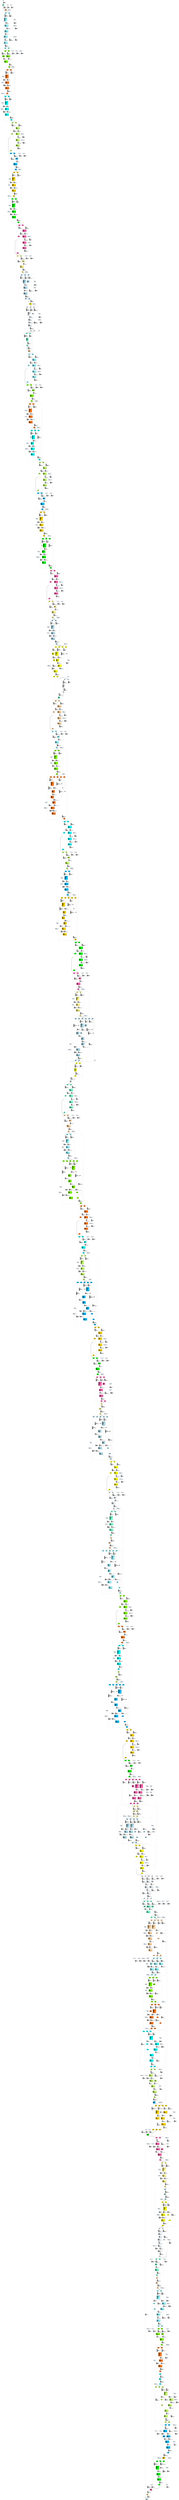 digraph G {
graph [ fontsize=11 ];
node [ fontsize=11 ];
edge [ fontsize=10 ];
rankdir=BU
ranksep=1.5
nodesep=1
splines=spline
compound=true
Graphinfo [ label="" shape=plaintext, style=rounded, color=black, fontname="Arial-Bold" ];
subgraph cluster_1 { label="epoch 1"; fontsize=14; 
subgraph cluster_1_nodes { label="nodes "; peripheries=0;
Transpose_1 ;  }

subgraph cluster_dma_1_in { label=""; peripheries=0;
dummy_1[ style=invis ];  };
 }
subgraph cluster_2 { label="epoch 2"; fontsize=14; 
subgraph cluster_2_nodes { label="nodes "; peripheries=0;
Quantize_2 ;  }

subgraph cluster_dma_2_in { label=""; peripheries=0;
dummy_2[ style=invis ];  };
 }
Transpose_1:s -> dummy_2:n [ltail="cluster_1" lhead=cluster_2 strength=1000 penwidth=5];
subgraph cluster_3 { label="epoch 3"; fontsize=14; 
subgraph cluster_3_nodes { label="nodes "; peripheries=0;
Conv2D_4 ; Conv2D_4_mul_scale_26 ; Conv2D_4_off_bias_29 ; PReLU_7_0_clip_x ; PReLU_7_0_mul_x ;  }

subgraph cluster_dma_3_in { label="dma inputs "; peripheries=0;
dma_5i3 ; dma_6i3 ;  };

subgraph cluster_dma_3_out { label="dma outputs "; peripheries=0;
dma_0i3 ; dma_1i3 ;  }
 }
Quantize_2:s -> dma_5i3:n [ltail="cluster_2" lhead=cluster_3 strength=1000 penwidth=5];
subgraph cluster_4 { label="epoch 4"; fontsize=14; 
subgraph cluster_4_nodes { label="nodes "; peripheries=0;
PReLU_7_0_mul_x_mul_sub2_ ; PReLU_7_0_relu_x ; PReLU_7_0_add_x ;  }

subgraph cluster_dma_4_in { label="dma inputs "; peripheries=0;
dma_7i4 ; dma_2i4 ;  };

subgraph cluster_dma_4_out { label="dma outputs "; peripheries=0;
dma_4i4 ; dma_4i4 ;  }
 }
dma_1i3:s -> dma_7i4:n [ltail="cluster_3" lhead=cluster_4 strength=1000 penwidth=5];
subgraph cluster_5 { label="epoch 5"; fontsize=14; 
subgraph cluster_5_nodes { label="nodes "; peripheries=0;
Conv2D_8 ; Conv2D_8_mul_scale_35 ; Conv2D_8_off_bias_38 ;  }

subgraph cluster_dma_5_in { label="dma inputs "; peripheries=0;
dma_2i5 ; dma_6i5 ;  };

subgraph cluster_dma_5_out { label="dma outputs "; peripheries=0;
dma_4i5 ;  }
 }
dma_4i4:s -> dma_2i5:n [ltail="cluster_4" lhead=cluster_5 strength=1000 penwidth=5];
subgraph cluster_6 { label="epoch 6"; fontsize=14; 
subgraph cluster_6_nodes { label="nodes "; peripheries=0;
Conv2D_11 ; Conv2D_11_mul_scale_44 ; Conv2D_11_off_bias_47 ;  }

subgraph cluster_dma_6_in { label="dma inputs "; peripheries=0;
dma_7i6 ; dma_2i6 ;  };

subgraph cluster_dma_6_out { label="dma outputs "; peripheries=0;
dma_9i6 ;  }
 }
dma_4i5:s -> dma_7i6:n [ltail="cluster_5" lhead=cluster_6 strength=1000 penwidth=5];
subgraph cluster_7 { label="epoch 7"; fontsize=14; 
subgraph cluster_7_nodes { label="nodes "; peripheries=0;
Add_14 ; PReLU_17_1_clip_x ; PReLU_17_1_mul_x ; PReLU_17_1_mul_x_mul_sub2_ ;  }

subgraph cluster_dma_7_in { label="dma inputs "; peripheries=0;
dma_1i7 ; dma_6i7 ;  };

subgraph cluster_dma_7_out { label="dma outputs "; peripheries=0;
dma_4i7 ;  }
 }
dma_9i6:s -> dma_1i7:n [ltail="cluster_6" lhead=cluster_7 strength=1000 penwidth=5];
subgraph cluster_8 { label="epoch 8"; fontsize=14; 
subgraph cluster_8_nodes { label="nodes "; peripheries=0;
PReLU_17_1_relu_x ; PReLU_17_1_add_x ;  }

subgraph cluster_dma_8_in { label="dma inputs "; peripheries=0;
dma_7i8 ; dma_0i8 ;  };

subgraph cluster_dma_8_out { label="dma outputs "; peripheries=0;
dma_6i8 ; dma_6i8 ;  }
 }
dma_4i7:s -> dma_0i8:n [ltail="cluster_7" lhead=cluster_8 strength=1000 penwidth=5];
subgraph cluster_9 { label="epoch 9"; fontsize=14; 
subgraph cluster_9_nodes { label="nodes "; peripheries=0;
Conv2D_18 ; Conv2D_18_mul_scale_53 ; Conv2D_18_off_bias_56 ;  }

subgraph cluster_dma_9_in { label="dma inputs "; peripheries=0;
dma_8i9 ; dma_2i9 ;  };

subgraph cluster_dma_9_out { label="dma outputs "; peripheries=0;
dma_6i9 ;  }
 }
dma_6i8:s -> dma_8i9:n [ltail="cluster_8" lhead=cluster_9 strength=1000 penwidth=5];
subgraph cluster_10 { label="epoch 10"; fontsize=14; 
subgraph cluster_10_nodes { label="nodes "; peripheries=0;
Conv2D_21 ; Conv2D_21_mul_scale_62 ; Conv2D_21_off_bias_65 ;  }

subgraph cluster_dma_10_in { label="dma inputs "; peripheries=0;
dma_7i10 ; dma_4i10 ;  };

subgraph cluster_dma_10_out { label="dma outputs "; peripheries=0;
dma_5i10 ;  }
 }
dma_6i9:s -> dma_7i10:n [ltail="cluster_9" lhead=cluster_10 strength=1000 penwidth=5];
subgraph cluster_11 { label="epoch 11"; fontsize=14; 
subgraph cluster_11_nodes { label="nodes "; peripheries=0;
Add_24 ; PReLU_27_2_clip_x ; PReLU_27_2_mul_x ; PReLU_27_2_mul_x_mul_sub2_ ;  }

subgraph cluster_dma_11_in { label="dma inputs "; peripheries=0;
dma_6i11 ; dma_9i11 ;  };

subgraph cluster_dma_11_out { label="dma outputs "; peripheries=0;
dma_3i11 ;  }
 }
dma_5i10:s -> dma_6i11:n [ltail="cluster_10" lhead=cluster_11 strength=1000 penwidth=5];
subgraph cluster_12 { label="epoch 12"; fontsize=14; 
subgraph cluster_12_nodes { label="nodes "; peripheries=0;
PReLU_27_2_relu_x ; PReLU_27_2_add_x ;  }

subgraph cluster_dma_12_in { label="dma inputs "; peripheries=0;
dma_8i12 ; dma_5i12 ;  };

subgraph cluster_dma_12_out { label="dma outputs "; peripheries=0;
dma_1i12 ; dma_1i12 ;  }
 }
dma_3i11:s -> dma_5i12:n [ltail="cluster_11" lhead=cluster_12 strength=1000 penwidth=5];
subgraph cluster_13 { label="epoch 13"; fontsize=14; 
subgraph cluster_13_nodes { label="nodes "; peripheries=0;
Conv2D_32 ; Conv2D_32_mul_scale_71 ; Conv2D_32_off_bias_74 ; MaxPool_28 ;  }

subgraph cluster_dma_13_in { label="dma inputs "; peripheries=0;
dma_7i13 ; dma_2i13 ; dma_9i13 ;  };

subgraph cluster_dma_13_out { label="dma outputs "; peripheries=0;
dma_8i13 ; dma_5i13 ;  }
 }
dma_1i12:s -> dma_7i13:n [ltail="cluster_12" lhead=cluster_13 strength=1000 penwidth=5];
subgraph cluster_14 { label="epoch 14"; fontsize=14; 
subgraph cluster_14_nodes { label="nodes "; peripheries=0;
Transpose_29 ;  }

subgraph cluster_dma_14_in { label=""; peripheries=0;
dummy_14[ style=invis ];  };
 }
dma_5i13:s -> dummy_14:n [ltail="cluster_13" lhead=cluster_14 strength=1000 penwidth=5];
subgraph cluster_15 { label="epoch 15"; fontsize=14; 
subgraph cluster_15_nodes { label="nodes "; peripheries=0;
Conv2D_35 ; Conv2D_35_mul_scale_80 ; Conv2D_35_off_bias_83 ; Pad_30_conv_identity ;  }

subgraph cluster_dma_15_in { label="dma inputs "; peripheries=0;
dma_3i15 ; dma_2i15 ; dma_4i15 ;  };

subgraph cluster_dma_15_out { label="dma outputs "; peripheries=0;
dma_5i15 ; dma_6i15 ;  }
 }
Transpose_29:s -> dma_3i15:n [ltail="cluster_14" lhead=cluster_15 strength=1000 penwidth=5];
subgraph cluster_16 { label="epoch 16"; fontsize=14; 
subgraph cluster_16_nodes { label="nodes "; peripheries=0;
Pad_30 ;  }

subgraph cluster_dma_16_in { label="dma inputs "; peripheries=0;
dma_8i16 ; dma_7i16 ;  };

subgraph cluster_dma_16_out { label="dma outputs "; peripheries=0;
dma_2i16 ;  }
 }
dma_6i15:s -> dma_7i16:n [ltail="cluster_15" lhead=cluster_16 strength=1000 penwidth=5];
subgraph cluster_17 { label="epoch 17"; fontsize=14; 
subgraph cluster_17_nodes { label="nodes "; peripheries=0;
Transpose_31 ;  }

subgraph cluster_dma_17_in { label=""; peripheries=0;
dummy_17[ style=invis ];  };
 }
dma_2i16:s -> dummy_17:n [ltail="cluster_16" lhead=cluster_17 strength=1000 penwidth=5];
subgraph cluster_18 { label="epoch 18"; fontsize=14; 
subgraph cluster_18_nodes { label="nodes "; peripheries=0;
Add_38 ; PReLU_41_3_clip_x ; PReLU_41_3_mul_x ; PReLU_41_3_mul_x_mul_sub2_ ;  }

subgraph cluster_dma_18_in { label="dma inputs "; peripheries=0;
dma_8i18 ; dma_3i18 ;  };

subgraph cluster_dma_18_out { label="dma outputs "; peripheries=0;
dma_5i18 ;  }
 }
Transpose_31:s -> dma_8i18:n [ltail="cluster_17" lhead=cluster_18 strength=1000 penwidth=5];
subgraph cluster_19 { label="epoch 19"; fontsize=14; 
subgraph cluster_19_nodes { label="nodes "; peripheries=0;
PReLU_41_3_relu_x ; PReLU_41_3_add_x ;  }

subgraph cluster_dma_19_in { label="dma inputs "; peripheries=0;
dma_9i19 ; dma_3i19 ;  };

subgraph cluster_dma_19_out { label="dma outputs "; peripheries=0;
dma_1i19 ; dma_1i19 ;  }
 }
dma_5i18:s -> dma_3i19:n [ltail="cluster_18" lhead=cluster_19 strength=1000 penwidth=5];
subgraph cluster_20 { label="epoch 20"; fontsize=14; 
subgraph cluster_20_nodes { label="nodes "; peripheries=0;
Conv2D_42 ; Conv2D_42_mul_scale_89 ; Conv2D_42_off_bias_92 ;  }

subgraph cluster_dma_20_in { label="dma inputs "; peripheries=0;
dma_6i20 ; dma_0i20 ;  };

subgraph cluster_dma_20_out { label="dma outputs "; peripheries=0;
dma_9i20 ; dma_9i20 ;  }
 }
dma_1i19:s -> dma_6i20:n [ltail="cluster_19" lhead=cluster_20 strength=1000 penwidth=5];
subgraph cluster_21 { label="epoch 21"; fontsize=14; 
subgraph cluster_21_nodes { label="nodes "; peripheries=0;
Conv2D_45 ; Conv2D_45_ca_pipe_1 ; Conv2D_45_mul_scale_98 ; Conv2D_45_off_bias_101 ;  }

subgraph cluster_dma_21_in { label="dma inputs "; peripheries=0;
dma_9i21 ; dma_2i21 ; dma_3i21 ;  };

subgraph cluster_dma_21_out { label="dma outputs "; peripheries=0;
dma_7i21 ;  }
 }
dma_9i20:s -> dma_9i21:n [ltail="cluster_20" lhead=cluster_21 strength=1000 penwidth=5];
subgraph cluster_22 { label="epoch 22"; fontsize=14; 
subgraph cluster_22_nodes { label="nodes "; peripheries=0;
Add_48 ; PReLU_51_4_clip_x ; PReLU_51_4_mul_x ; PReLU_51_4_mul_x_mul_sub2_ ;  }

subgraph cluster_dma_22_in { label="dma inputs "; peripheries=0;
dma_6i22 ; dma_5i22 ;  };

subgraph cluster_dma_22_out { label="dma outputs "; peripheries=0;
dma_0i22 ;  }
 }
dma_7i21:s -> dma_6i22:n [ltail="cluster_21" lhead=cluster_22 strength=1000 penwidth=5];
subgraph cluster_23 { label="epoch 23"; fontsize=14; 
subgraph cluster_23_nodes { label="nodes "; peripheries=0;
PReLU_51_4_relu_x ; PReLU_51_4_add_x ;  }

subgraph cluster_dma_23_in { label="dma inputs "; peripheries=0;
dma_2i23 ; dma_1i23 ;  };

subgraph cluster_dma_23_out { label="dma outputs "; peripheries=0;
dma_7i23 ; dma_7i23 ;  }
 }
dma_0i22:s -> dma_1i23:n [ltail="cluster_22" lhead=cluster_23 strength=1000 penwidth=5];
subgraph cluster_24 { label="epoch 24"; fontsize=14; 
subgraph cluster_24_nodes { label="nodes "; peripheries=0;
Conv2D_52 ; Conv2D_52_mul_scale_107 ; Conv2D_52_off_bias_110 ;  }

subgraph cluster_dma_24_in { label="dma inputs "; peripheries=0;
dma_7i24 ; dma_4i24 ;  };

subgraph cluster_dma_24_out { label="dma outputs "; peripheries=0;
dma_8i24 ; dma_8i24 ;  }
 }
dma_7i23:s -> dma_7i24:n [ltail="cluster_23" lhead=cluster_24 strength=1000 penwidth=5];
subgraph cluster_25 { label="epoch 25"; fontsize=14; 
subgraph cluster_25_nodes { label="nodes "; peripheries=0;
Conv2D_55 ; Conv2D_55_ca_pipe_1 ; Conv2D_55_mul_scale_116 ; Conv2D_55_off_bias_119 ;  }

subgraph cluster_dma_25_in { label="dma inputs "; peripheries=0;
dma_4i25 ; dma_9i25 ; dma_3i25 ;  };

subgraph cluster_dma_25_out { label="dma outputs "; peripheries=0;
dma_8i25 ;  }
 }
dma_8i24:s -> dma_4i25:n [ltail="cluster_24" lhead=cluster_25 strength=1000 penwidth=5];
subgraph cluster_26 { label="epoch 26"; fontsize=14; 
subgraph cluster_26_nodes { label="nodes "; peripheries=0;
Add_58 ; PReLU_61_5_clip_x ; PReLU_61_5_mul_x ; PReLU_61_5_mul_x_mul_sub2_ ;  }

subgraph cluster_dma_26_in { label="dma inputs "; peripheries=0;
dma_6i26 ; dma_0i26 ;  };

subgraph cluster_dma_26_out { label="dma outputs "; peripheries=0;
dma_2i26 ;  }
 }
dma_8i25:s -> dma_6i26:n [ltail="cluster_25" lhead=cluster_26 strength=1000 penwidth=5];
subgraph cluster_27 { label="epoch 27"; fontsize=14; 
subgraph cluster_27_nodes { label="nodes "; peripheries=0;
PReLU_61_5_relu_x ; PReLU_61_5_add_x ;  }

subgraph cluster_dma_27_in { label="dma inputs "; peripheries=0;
dma_8i27 ; dma_1i27 ;  };

subgraph cluster_dma_27_out { label="dma outputs "; peripheries=0;
dma_2i27 ; dma_2i27 ;  }
 }
dma_2i26:s -> dma_1i27:n [ltail="cluster_26" lhead=cluster_27 strength=1000 penwidth=5];
subgraph cluster_28 { label="epoch 28"; fontsize=14; 
subgraph cluster_28_nodes { label="nodes "; peripheries=0;
Conv2D_66 ; Conv2D_66_mul_scale_125 ; Conv2D_66_off_bias_128 ;  }

subgraph cluster_dma_28_in { label="dma inputs "; peripheries=0;
dma_2i28 ; dma_7i28 ;  };

subgraph cluster_dma_28_out { label="dma outputs "; peripheries=0;
dma_4i28 ; dma_4i28 ;  }
 }
dma_2i27:s -> dma_2i28:n [ltail="cluster_27" lhead=cluster_28 strength=1000 penwidth=5];
subgraph cluster_29 { label="epoch 29"; fontsize=14; 
subgraph cluster_29_nodes { label="nodes "; peripheries=0;
Conv2D_69 ; Conv2D_69_ca_pipe_1 ; Conv2D_69_mul_scale_134 ; Conv2D_69_off_bias_137 ; MaxPool_62 ; Transpose_63 ;  }

subgraph cluster_dma_29_in { label="dma inputs "; peripheries=0;
dma_8i29 ; dma_7i29 ; dma_9i29 ; dma_4i29 ;  };

subgraph cluster_dma_29_out { label="dma outputs "; peripheries=0;
dma_3i29 ; dma_5i29 ;  }
 }
dma_4i28:s -> dma_8i29:n [ltail="cluster_28" lhead=cluster_29 strength=1000 penwidth=5];
subgraph cluster_30 { label="epoch 30"; fontsize=14; 
subgraph cluster_30_nodes { label="nodes "; peripheries=0;
Pad_64 ;  }

subgraph cluster_dma_30_in { label="dma inputs "; peripheries=0;
dma_5i30 ; dma_7i30 ;  };

subgraph cluster_dma_30_out { label="dma outputs "; peripheries=0;
dma_4i30 ;  }
 }
dma_5i29:s -> dma_7i30:n [ltail="cluster_29" lhead=cluster_30 strength=1000 penwidth=5];
subgraph cluster_31 { label="epoch 31"; fontsize=14; 
subgraph cluster_31_nodes { label="nodes "; peripheries=0;
Transpose_65 ;  }

subgraph cluster_dma_31_in { label=""; peripheries=0;
dummy_31[ style=invis ];  };
 }
dma_4i30:s -> dummy_31:n [ltail="cluster_30" lhead=cluster_31 strength=1000 penwidth=5];
subgraph cluster_32 { label="epoch 32"; fontsize=14; 
subgraph cluster_32_nodes { label="nodes "; peripheries=0;
Add_72 ; PReLU_75_6_clip_x ; PReLU_75_6_mul_x ; PReLU_75_6_mul_x_mul_sub2_ ;  }

subgraph cluster_dma_32_in { label="dma inputs "; peripheries=0;
dma_0i32 ; dma_1i32 ;  };

subgraph cluster_dma_32_out { label="dma outputs "; peripheries=0;
dma_5i32 ;  }
 }
Transpose_65:s -> dma_0i32:n [ltail="cluster_31" lhead=cluster_32 strength=1000 penwidth=5];
subgraph cluster_33 { label="epoch 33"; fontsize=14; 
subgraph cluster_33_nodes { label="nodes "; peripheries=0;
PReLU_75_6_relu_x ; PReLU_75_6_add_x ;  }

subgraph cluster_dma_33_in { label="dma inputs "; peripheries=0;
dma_2i33 ; dma_0i33 ;  };

subgraph cluster_dma_33_out { label="dma outputs "; peripheries=0;
dma_6i33 ; dma_6i33 ;  }
 }
dma_5i32:s -> dma_0i33:n [ltail="cluster_32" lhead=cluster_33 strength=1000 penwidth=5];
subgraph cluster_34 { label="epoch 34"; fontsize=14; 
subgraph cluster_34_nodes { label="nodes "; peripheries=0;
Conv2D_76 ; Conv2D_76_mul_scale_143 ; Conv2D_76_off_bias_146 ;  }

subgraph cluster_dma_34_in { label="dma inputs "; peripheries=0;
dma_0i34 ; dma_8i34 ;  };

subgraph cluster_dma_34_out { label="dma outputs "; peripheries=0;
dma_1i34 ; dma_1i34 ; dma_1i34 ; dma_1i34 ;  }
 }
dma_6i33:s -> dma_0i34:n [ltail="cluster_33" lhead=cluster_34 strength=1000 penwidth=5];
subgraph cluster_35 { label="epoch 35"; fontsize=14; 
subgraph cluster_35_nodes { label="nodes "; peripheries=0;
Conv2D_79 ; Conv2D_79_ca_pipe_1 ; Conv2D_79_ca_pipe_2 ; Conv2D_79_ca_pipe_3 ; Conv2D_79_mul_scale_152 ; Conv2D_79_off_bias_155 ;  }

subgraph cluster_dma_35_in { label="dma inputs "; peripheries=0;
dma_8i35 ; dma_2i35 ; dma_7i35 ; dma_3i35 ; dma_6i35 ;  };

subgraph cluster_dma_35_out { label="dma outputs "; peripheries=0;
dma_1i35 ;  }
 }
dma_1i34:s -> dma_8i35:n [ltail="cluster_34" lhead=cluster_35 strength=1000 penwidth=5];
subgraph cluster_36 { label="epoch 36"; fontsize=14; 
subgraph cluster_36_nodes { label="nodes "; peripheries=0;
Add_82 ; PReLU_85_7_clip_x ; PReLU_85_7_mul_x ; PReLU_85_7_mul_x_mul_sub2_ ;  }

subgraph cluster_dma_36_in { label="dma inputs "; peripheries=0;
dma_1i36 ; dma_5i36 ;  };

subgraph cluster_dma_36_out { label="dma outputs "; peripheries=0;
dma_8i36 ;  }
 }
dma_1i35:s -> dma_1i36:n [ltail="cluster_35" lhead=cluster_36 strength=1000 penwidth=5];
subgraph cluster_37 { label="epoch 37"; fontsize=14; 
subgraph cluster_37_nodes { label="nodes "; peripheries=0;
PReLU_85_7_relu_x ; PReLU_85_7_add_x ;  }

subgraph cluster_dma_37_in { label="dma inputs "; peripheries=0;
dma_6i37 ; dma_2i37 ;  };

subgraph cluster_dma_37_out { label="dma outputs "; peripheries=0;
dma_8i37 ; dma_8i37 ;  }
 }
dma_8i36:s -> dma_2i37:n [ltail="cluster_36" lhead=cluster_37 strength=1000 penwidth=5];
subgraph cluster_38 { label="epoch 38"; fontsize=14; 
subgraph cluster_38_nodes { label="nodes "; peripheries=0;
Conv2D_86 ; Conv2D_86_mul_scale_161 ; Conv2D_86_off_bias_164 ;  }

subgraph cluster_dma_38_in { label="dma inputs "; peripheries=0;
dma_5i38 ; dma_4i38 ;  };

subgraph cluster_dma_38_out { label="dma outputs "; peripheries=0;
dma_6i38 ; dma_6i38 ; dma_6i38 ; dma_6i38 ;  }
 }
dma_8i37:s -> dma_5i38:n [ltail="cluster_37" lhead=cluster_38 strength=1000 penwidth=5];
subgraph cluster_39 { label="epoch 39"; fontsize=14; 
subgraph cluster_39_nodes { label="nodes "; peripheries=0;
Conv2D_89 ; Conv2D_89_ca_pipe_1 ; Conv2D_89_ca_pipe_2 ; Conv2D_89_ca_pipe_3 ; Conv2D_89_mul_scale_170 ; Conv2D_89_off_bias_173 ;  }

subgraph cluster_dma_39_in { label="dma inputs "; peripheries=0;
dma_7i39 ; dma_2i39 ; dma_0i39 ; dma_1i39 ; dma_5i39 ;  };

subgraph cluster_dma_39_out { label="dma outputs "; peripheries=0;
dma_9i39 ;  }
 }
dma_6i38:s -> dma_7i39:n [ltail="cluster_38" lhead=cluster_39 strength=1000 penwidth=5];
subgraph cluster_40 { label="epoch 40"; fontsize=14; 
subgraph cluster_40_nodes { label="nodes "; peripheries=0;
Add_92 ; PReLU_95_8_clip_x ; PReLU_95_8_mul_x ; PReLU_95_8_mul_x_mul_sub2_ ;  }

subgraph cluster_dma_40_in { label="dma inputs "; peripheries=0;
dma_8i40 ; dma_5i40 ;  };

subgraph cluster_dma_40_out { label="dma outputs "; peripheries=0;
dma_0i40 ;  }
 }
dma_9i39:s -> dma_8i40:n [ltail="cluster_39" lhead=cluster_40 strength=1000 penwidth=5];
subgraph cluster_41 { label="epoch 41"; fontsize=14; 
subgraph cluster_41_nodes { label="nodes "; peripheries=0;
PReLU_95_8_relu_x ; PReLU_95_8_add_x ;  }

subgraph cluster_dma_41_in { label="dma inputs "; peripheries=0;
dma_5i41 ; dma_6i41 ;  };

subgraph cluster_dma_41_out { label="dma outputs "; peripheries=0;
dma_2i41 ; dma_2i41 ;  }
 }
dma_0i40:s -> dma_6i41:n [ltail="cluster_40" lhead=cluster_41 strength=1000 penwidth=5];
subgraph cluster_42 { label="epoch 42"; fontsize=14; 
subgraph cluster_42_nodes { label="nodes "; peripheries=0;
Conv2D_100 ; Conv2D_100_mul_scale_179 ; Conv2D_100_off_bias_182 ;  }

subgraph cluster_dma_42_in { label="dma inputs "; peripheries=0;
dma_5i42 ; dma_2i42 ;  };

subgraph cluster_dma_42_out { label="dma outputs "; peripheries=0;
dma_7i42 ; dma_7i42 ; dma_7i42 ; dma_7i42 ;  }
 }
dma_2i41:s -> dma_5i42:n [ltail="cluster_41" lhead=cluster_42 strength=1000 penwidth=5];
subgraph cluster_43 { label="epoch 43"; fontsize=14; 
subgraph cluster_43_nodes { label="nodes "; peripheries=0;
Conv2D_103 ; Conv2D_103_ca_pipe_1 ; Conv2D_103_ca_pipe_2 ; Conv2D_103_ca_pipe_3 ; Conv2D_103_mul_scale_188 ; Conv2D_103_off_bias_191 ; MaxPool_96 ; Transpose_97 ;  }

subgraph cluster_dma_43_in { label="dma inputs "; peripheries=0;
dma_2i43 ; dma_1i43 ; dma_7i43 ; dma_9i43 ; dma_0i43 ; dma_8i43 ;  };

subgraph cluster_dma_43_out { label="dma outputs "; peripheries=0;
dma_4i43 ; dma_3i43 ;  }
 }
dma_7i42:s -> dma_2i43:n [ltail="cluster_42" lhead=cluster_43 strength=1000 penwidth=5];
subgraph cluster_44 { label="epoch 44"; fontsize=14; 
subgraph cluster_44_nodes { label="nodes "; peripheries=0;
Pad_98 ;  }

subgraph cluster_dma_44_in { label="dma inputs "; peripheries=0;
dma_1i44 ; dma_2i44 ;  };

subgraph cluster_dma_44_out { label="dma outputs "; peripheries=0;
dma_7i44 ;  }
 }
dma_3i43:s -> dma_2i44:n [ltail="cluster_43" lhead=cluster_44 strength=1000 penwidth=5];
subgraph cluster_45 { label="epoch 45"; fontsize=14; 
subgraph cluster_45_nodes { label="nodes "; peripheries=0;
Transpose_99 ;  }

subgraph cluster_dma_45_in { label=""; peripheries=0;
dummy_45[ style=invis ];  };
 }
dma_7i44:s -> dummy_45:n [ltail="cluster_44" lhead=cluster_45 strength=1000 penwidth=5];
subgraph cluster_46 { label="epoch 46"; fontsize=14; 
subgraph cluster_46_nodes { label="nodes "; peripheries=0;
Add_106 ; PReLU_109_9_clip_x ; PReLU_109_9_mul_x ; PReLU_109_9_mul_x_mul_sub2_ ;  }

subgraph cluster_dma_46_in { label="dma inputs "; peripheries=0;
dma_2i46 ; dma_8i46 ;  };

subgraph cluster_dma_46_out { label="dma outputs "; peripheries=0;
dma_9i46 ;  }
 }
Transpose_99:s -> dma_2i46:n [ltail="cluster_45" lhead=cluster_46 strength=1000 penwidth=5];
subgraph cluster_47 { label="epoch 47"; fontsize=14; 
subgraph cluster_47_nodes { label="nodes "; peripheries=0;
PReLU_109_9_relu_x ; PReLU_109_9_add_x ;  }

subgraph cluster_dma_47_in { label="dma inputs "; peripheries=0;
dma_4i47 ; dma_7i47 ;  };

subgraph cluster_dma_47_out { label="dma outputs "; peripheries=0;
dma_5i47 ; dma_5i47 ;  }
 }
dma_9i46:s -> dma_7i47:n [ltail="cluster_46" lhead=cluster_47 strength=1000 penwidth=5];
subgraph cluster_48 { label="epoch 48"; fontsize=14; 
subgraph cluster_48_nodes { label="nodes "; peripheries=0;
Conv2D_110 ; Conv2D_110_mul_scale_197 ; Conv2D_110_off_bias_200 ;  }

subgraph cluster_dma_48_in { label="dma inputs "; peripheries=0;
dma_3i48 ; dma_1i48 ;  };

subgraph cluster_dma_48_out { label="dma outputs "; peripheries=0;
dma_6i48 ; dma_6i48 ; dma_6i48 ; dma_6i48 ;  }
 }
dma_5i47:s -> dma_3i48:n [ltail="cluster_47" lhead=cluster_48 strength=1000 penwidth=5];
subgraph cluster_49 { label="epoch 49"; fontsize=14; 
subgraph cluster_49_nodes { label="nodes "; peripheries=0;
Conv2D_113 ; Conv2D_113_ca_pipe_1 ; Conv2D_113_ca_pipe_2 ; Conv2D_113_ca_pipe_3 ; Conv2D_113_mul_scale_206 ; Conv2D_113_off_bias_209 ;  }

subgraph cluster_dma_49_in { label="dma inputs "; peripheries=0;
dma_6i49 ; dma_3i49 ; dma_9i49 ; dma_4i49 ; dma_5i49 ;  };

subgraph cluster_dma_49_out { label="dma outputs "; peripheries=0;
dma_8i49 ;  }
dma_0i49 ; dma_7i49 ;  }
dma_6i48:s -> dma_6i49:n [ltail="cluster_48" lhead=cluster_49 strength=1000 penwidth=5];
subgraph cluster_50 { label="epoch 50"; fontsize=14; 
subgraph cluster_50_nodes { label="nodes "; peripheries=0;
Add_116 ; PReLU_119_10_clip_x ; PReLU_119_10_mul_x ; PReLU_119_10_mul_x_mul_sub2_ ;  }

subgraph cluster_dma_50_in { label="dma inputs "; peripheries=0;
dma_9i50 ; dma_7i50 ;  };

subgraph cluster_dma_50_out { label="dma outputs "; peripheries=0;
dma_3i50 ;  }
 }
dma_8i49:s -> dma_9i50:n [ltail="cluster_49" lhead=cluster_50 strength=1000 penwidth=5];
subgraph cluster_51 { label="epoch 51"; fontsize=14; 
subgraph cluster_51_nodes { label="nodes "; peripheries=0;
PReLU_119_10_relu_x ; PReLU_119_10_add_x ;  }

subgraph cluster_dma_51_in { label="dma inputs "; peripheries=0;
dma_5i51 ; dma_8i51 ;  };

subgraph cluster_dma_51_out { label="dma outputs "; peripheries=0;
dma_0i51 ; dma_0i51 ;  }
 }
dma_3i50:s -> dma_8i51:n [ltail="cluster_50" lhead=cluster_51 strength=1000 penwidth=5];
subgraph cluster_52 { label="epoch 52"; fontsize=14; 
subgraph cluster_52_nodes { label="nodes "; peripheries=0;
Conv2D_120 ; Conv2D_120_mul_scale_215 ; Conv2D_120_off_bias_218 ;  }

subgraph cluster_dma_52_in { label="dma inputs "; peripheries=0;
dma_5i52 ; dma_0i52 ;  };

subgraph cluster_dma_52_out { label="dma outputs "; peripheries=0;
dma_9i52 ; dma_9i52 ; dma_9i52 ; dma_9i52 ;  }
 }
dma_0i51:s -> dma_5i52:n [ltail="cluster_51" lhead=cluster_52 strength=1000 penwidth=5];
subgraph cluster_53 { label="epoch 53"; fontsize=14; 
subgraph cluster_53_nodes { label="nodes "; peripheries=0;
Conv2D_123 ; Conv2D_123_ca_pipe_1 ; Conv2D_123_ca_pipe_2 ; Conv2D_123_ca_pipe_3 ; Conv2D_123_mul_scale_224 ; Conv2D_123_off_bias_227 ;  }

subgraph cluster_dma_53_in { label="dma inputs "; peripheries=0;
dma_8i53 ; dma_0i53 ; dma_1i53 ; dma_5i53 ; dma_9i53 ;  };

subgraph cluster_dma_53_out { label="dma outputs "; peripheries=0;
dma_6i53 ;  }
dma_3i53 ; dma_7i53 ;  }
dma_9i52:s -> dma_8i53:n [ltail="cluster_52" lhead=cluster_53 strength=1000 penwidth=5];
subgraph cluster_54 { label="epoch 54"; fontsize=14; 
subgraph cluster_54_nodes { label="nodes "; peripheries=0;
Add_126 ; PReLU_129_11_clip_x ; PReLU_129_11_mul_x ; PReLU_129_11_mul_x_mul_sub2_ ;  }

subgraph cluster_dma_54_in { label="dma inputs "; peripheries=0;
dma_4i54 ; dma_1i54 ;  };

subgraph cluster_dma_54_out { label="dma outputs "; peripheries=0;
dma_5i54 ;  }
 }
dma_6i53:s -> dma_4i54:n [ltail="cluster_53" lhead=cluster_54 strength=1000 penwidth=5];
subgraph cluster_55 { label="epoch 55"; fontsize=14; 
subgraph cluster_55_nodes { label="nodes "; peripheries=0;
PReLU_129_11_relu_x ; PReLU_129_11_add_x ;  }

subgraph cluster_dma_55_in { label="dma inputs "; peripheries=0;
dma_2i55 ; dma_7i55 ;  };

subgraph cluster_dma_55_out { label="dma outputs "; peripheries=0;
dma_3i55 ; dma_3i55 ;  }
 }
dma_5i54:s -> dma_7i55:n [ltail="cluster_54" lhead=cluster_55 strength=1000 penwidth=5];
subgraph cluster_56 { label="epoch 56"; fontsize=14; 
subgraph cluster_56_nodes { label="nodes "; peripheries=0;
Conv2D_131 ; Conv2D_131_mul_scale_233 ; Conv2D_131_off_bias_236 ; MaxPool_130 ;  }

subgraph cluster_dma_56_in { label="dma inputs "; peripheries=0;
dma_1i56 ; dma_3i56 ; dma_8i56 ;  };

subgraph cluster_dma_56_out { label="dma outputs "; peripheries=0;
dma_5i56 ; dma_7i56 ;  }
 }
dma_3i55:s -> dma_1i56:n [ltail="cluster_55" lhead=cluster_56 strength=1000 penwidth=5];
subgraph cluster_57 { label="epoch 57"; fontsize=14; 
subgraph cluster_57_nodes { label="nodes "; peripheries=0;
Conv2D_134_conv_identity ;  }

subgraph cluster_dma_57_in { label="dma inputs "; peripheries=0;
dma_5i57 ;  };

subgraph cluster_dma_57_out { label="dma outputs "; peripheries=0;
dma_2i57 ; dma_2i57 ; dma_2i57 ; dma_2i57 ;  }
 }
dma_7i56:s -> dma_5i57:n [ltail="cluster_56" lhead=cluster_57 strength=1000 penwidth=5];
subgraph cluster_58 { label="epoch 58"; fontsize=14; 
subgraph cluster_58_nodes { label="nodes "; peripheries=0;
Conv2D_134 ; Conv2D_134_ca_pipe_1 ; Conv2D_134_ca_pipe_2 ; Conv2D_134_ca_pipe_3 ; Conv2D_134_mul_scale_242 ; Conv2D_134_off_bias_245 ;  }

subgraph cluster_dma_58_in { label="dma inputs "; peripheries=0;
dma_6i58 ; dma_8i58 ; dma_1i58 ; dma_5i58 ; dma_0i58 ;  };

subgraph cluster_dma_58_out { label="dma outputs "; peripheries=0;
dma_9i58 ;  }
dma_4i58 ; dma_7i58 ;  }
dma_2i57:s -> dma_6i58:n [ltail="cluster_57" lhead=cluster_58 strength=1000 penwidth=5];
subgraph cluster_59 { label="epoch 59"; fontsize=14; 
subgraph cluster_59_nodes { label="nodes "; peripheries=0;
Add_137 ; PReLU_140_12_clip_x ; PReLU_140_12_mul_x ; PReLU_140_12_mul_x_mul_sub2_ ;  }

subgraph cluster_dma_59_in { label="dma inputs "; peripheries=0;
dma_8i59 ; dma_6i59 ;  };

subgraph cluster_dma_59_out { label="dma outputs "; peripheries=0;
dma_3i59 ;  }
 }
dma_9i58:s -> dma_8i59:n [ltail="cluster_58" lhead=cluster_59 strength=1000 penwidth=5];
subgraph cluster_60 { label="epoch 60"; fontsize=14; 
subgraph cluster_60_nodes { label="nodes "; peripheries=0;
PReLU_140_12_relu_x ; PReLU_140_12_add_x ;  }

subgraph cluster_dma_60_in { label="dma inputs "; peripheries=0;
dma_7i60 ; dma_8i60 ;  };

subgraph cluster_dma_60_out { label="dma outputs "; peripheries=0;
dma_2i60 ; dma_2i60 ;  }
 }
dma_3i59:s -> dma_8i60:n [ltail="cluster_59" lhead=cluster_60 strength=1000 penwidth=5];
subgraph cluster_61 { label="epoch 61"; fontsize=14; 
subgraph cluster_61_nodes { label="nodes "; peripheries=0;
Conv2D_141 ; Conv2D_141_mul_scale_251 ; Conv2D_141_off_bias_254 ;  }

subgraph cluster_dma_61_in { label="dma inputs "; peripheries=0;
dma_8i61 ; dma_3i61 ;  };

subgraph cluster_dma_61_out { label="dma outputs "; peripheries=0;
dma_7i61 ;  }
 }
dma_2i60:s -> dma_8i61:n [ltail="cluster_60" lhead=cluster_61 strength=1000 penwidth=5];
subgraph cluster_62 { label="epoch 62"; fontsize=14; 
subgraph cluster_62_nodes { label="nodes "; peripheries=0;
Conv2D_144_conv_identity ;  }

subgraph cluster_dma_62_in { label="dma inputs "; peripheries=0;
dma_3i62 ;  };

subgraph cluster_dma_62_out { label="dma outputs "; peripheries=0;
dma_6i62 ; dma_6i62 ; dma_6i62 ; dma_6i62 ;  }
 }
dma_7i61:s -> dma_3i62:n [ltail="cluster_61" lhead=cluster_62 strength=1000 penwidth=5];
subgraph cluster_63 { label="epoch 63"; fontsize=14; 
subgraph cluster_63_nodes { label="nodes "; peripheries=0;
Conv2D_144 ; Conv2D_144_ca_pipe_1 ; Conv2D_144_ca_pipe_2 ; Conv2D_144_ca_pipe_3 ; Conv2D_144_mul_scale_260 ; Conv2D_144_off_bias_263 ;  }

subgraph cluster_dma_63_in { label="dma inputs "; peripheries=0;
dma_4i63 ; dma_2i63 ; dma_5i63 ; dma_0i63 ; dma_6i63 ;  };

subgraph cluster_dma_63_out { label="dma outputs "; peripheries=0;
dma_1i63 ;  }
dma_8i63 ; dma_3i63 ;  }
dma_6i62:s -> dma_4i63:n [ltail="cluster_62" lhead=cluster_63 strength=1000 penwidth=5];
subgraph cluster_64 { label="epoch 64"; fontsize=14; 
subgraph cluster_64_nodes { label="nodes "; peripheries=0;
Add_147 ; PReLU_150_13_clip_x ; PReLU_150_13_mul_x ; PReLU_150_13_mul_x_mul_sub2_ ;  }

subgraph cluster_dma_64_in { label="dma inputs "; peripheries=0;
dma_7i64 ; dma_9i64 ;  };

subgraph cluster_dma_64_out { label="dma outputs "; peripheries=0;
dma_2i64 ;  }
 }
dma_1i63:s -> dma_7i64:n [ltail="cluster_63" lhead=cluster_64 strength=1000 penwidth=5];
subgraph cluster_65 { label="epoch 65"; fontsize=14; 
subgraph cluster_65_nodes { label="nodes "; peripheries=0;
PReLU_150_13_relu_x ; PReLU_150_13_add_x ;  }

subgraph cluster_dma_65_in { label="dma inputs "; peripheries=0;
dma_9i65 ; dma_6i65 ;  };

subgraph cluster_dma_65_out { label="dma outputs "; peripheries=0;
dma_3i65 ; dma_3i65 ;  }
 }
dma_2i64:s -> dma_6i65:n [ltail="cluster_64" lhead=cluster_65 strength=1000 penwidth=5];
subgraph cluster_66 { label="epoch 66"; fontsize=14; 
subgraph cluster_66_nodes { label="nodes "; peripheries=0;
Conv2D_151 ; Conv2D_151_mul_scale_269 ; Conv2D_151_off_bias_272 ;  }

subgraph cluster_dma_66_in { label="dma inputs "; peripheries=0;
dma_9i66 ; dma_7i66 ;  };

subgraph cluster_dma_66_out { label="dma outputs "; peripheries=0;
dma_1i66 ;  }
 }
dma_3i65:s -> dma_9i66:n [ltail="cluster_65" lhead=cluster_66 strength=1000 penwidth=5];
subgraph cluster_67 { label="epoch 67"; fontsize=14; 
subgraph cluster_67_nodes { label="nodes "; peripheries=0;
Conv2D_154_conv_identity ;  }

subgraph cluster_dma_67_in { label="dma inputs "; peripheries=0;
dma_5i67 ;  };

subgraph cluster_dma_67_out { label="dma outputs "; peripheries=0;
dma_0i67 ; dma_0i67 ; dma_0i67 ; dma_0i67 ;  }
 }
dma_1i66:s -> dma_5i67:n [ltail="cluster_66" lhead=cluster_67 strength=1000 penwidth=5];
subgraph cluster_68 { label="epoch 68"; fontsize=14; 
subgraph cluster_68_nodes { label="nodes "; peripheries=0;
Conv2D_154 ; Conv2D_154_ca_pipe_1 ; Conv2D_154_ca_pipe_2 ; Conv2D_154_ca_pipe_3 ; Conv2D_154_mul_scale_278 ; Conv2D_154_off_bias_281 ;  }

subgraph cluster_dma_68_in { label="dma inputs "; peripheries=0;
dma_9i68 ; dma_3i68 ; dma_0i68 ; dma_7i68 ; dma_6i68 ;  };

subgraph cluster_dma_68_out { label="dma outputs "; peripheries=0;
dma_5i68 ;  }
dma_1i68 ; dma_8i68 ;  }
dma_0i67:s -> dma_9i68:n [ltail="cluster_67" lhead=cluster_68 strength=1000 penwidth=5];
subgraph cluster_69 { label="epoch 69"; fontsize=14; 
subgraph cluster_69_nodes { label="nodes "; peripheries=0;
Add_157 ; PReLU_160_14_clip_x ; PReLU_160_14_mul_x ; PReLU_160_14_mul_x_mul_sub2_ ;  }

subgraph cluster_dma_69_in { label="dma inputs "; peripheries=0;
dma_7i69 ; dma_5i69 ;  };

subgraph cluster_dma_69_out { label="dma outputs "; peripheries=0;
dma_4i69 ;  }
 }
dma_5i68:s -> dma_7i69:n [ltail="cluster_68" lhead=cluster_69 strength=1000 penwidth=5];
subgraph cluster_70 { label="epoch 70"; fontsize=14; 
subgraph cluster_70_nodes { label="nodes "; peripheries=0;
PReLU_160_14_relu_x ; PReLU_160_14_add_x ;  }

subgraph cluster_dma_70_in { label="dma inputs "; peripheries=0;
dma_3i70 ; dma_8i70 ;  };

subgraph cluster_dma_70_out { label="dma outputs "; peripheries=0;
dma_4i70 ; dma_4i70 ; dma_4i70 ;  }
 }
dma_4i69:s -> dma_8i70:n [ltail="cluster_69" lhead=cluster_70 strength=1000 penwidth=5];
subgraph cluster_71 { label="epoch 71"; fontsize=14; 
subgraph cluster_71_nodes { label="nodes "; peripheries=0;
Conv2D_162 ; Conv2D_162_mul_scale_287 ; Conv2D_162_off_bias_290 ; Conv2D_190 ; Conv2D_190_mul_scale_341 ; Conv2D_190_off_bias_344 ; MaxPool_161 ;  }

subgraph cluster_dma_71_in { label="dma inputs "; peripheries=0;
dma_6i71 ; dma_0i71 ; dma_9i71 ; dma_1i71 ; dma_3i71 ;  };

subgraph cluster_dma_71_out { label="dma outputs "; peripheries=0;
dma_8i71 ; dma_5i71 ; dma_7i71 ; dma_7i71 ;  }
 }
dma_4i70:s -> dma_6i71:n [ltail="cluster_70" lhead=cluster_71 strength=1000 penwidth=5];
subgraph cluster_72 { label="epoch 72"; fontsize=14; 
subgraph cluster_72_nodes { label="nodes "; peripheries=0;
Conv2D_165_conv_identity ; Conv2D_193_conv_identity ;  }

subgraph cluster_dma_72_in { label="dma inputs "; peripheries=0;
dma_8i72 ; dma_5i72 ;  };

subgraph cluster_dma_72_out { label="dma outputs "; peripheries=0;
dma_0i72 ; dma_4i72 ;  }
 }
dma_7i71:s -> dma_8i72:n [ltail="cluster_71" lhead=cluster_72 strength=1000 penwidth=5];
subgraph cluster_73 { label="epoch 73"; fontsize=14; 
subgraph cluster_73_nodes { label="nodes "; peripheries=0;
Conv2D_165 ; Conv2D_165_mul_scale_296 ; Conv2D_165_off_bias_299 ; Conv2D_193 ; Conv2D_193_mul_scale_350 ; Conv2D_193_off_bias_353 ;  }

subgraph cluster_dma_73_in { label="dma inputs "; peripheries=0;
dma_5i73 ; dma_8i73 ; dma_2i73 ; dma_1i73 ;  };

subgraph cluster_dma_73_out { label="dma outputs "; peripheries=0;
dma_6i73 ; dma_4i73 ;  }
dma_9i73 ; dma_0i73 ; dma_3i73 ; dma_7i73 ;  }
dma_4i72:s -> dma_5i73:n [ltail="cluster_72" lhead=cluster_73 strength=1000 penwidth=5];
subgraph cluster_74 { label="epoch 74"; fontsize=14; 
subgraph cluster_74_nodes { label="nodes "; peripheries=0;
Add_168 ; PReLU_171_15_clip_x ; PReLU_171_15_mul_x ; PReLU_171_15_mul_x_mul_sub2_ ;  }

subgraph cluster_dma_74_in { label="dma inputs "; peripheries=0;
dma_9i74 ; dma_5i74 ;  };

subgraph cluster_dma_74_out { label="dma outputs "; peripheries=0;
dma_2i74 ;  }
 }
dma_4i73:s -> dma_9i74:n [ltail="cluster_73" lhead=cluster_74 strength=1000 penwidth=5];
subgraph cluster_75 { label="epoch 75"; fontsize=14; 
subgraph cluster_75_nodes { label="nodes "; peripheries=0;
PReLU_171_15_relu_x ; PReLU_171_15_add_x ; Add_196 ; PReLU_199_18_clip_x ; PReLU_199_18_mul_x ;  }

subgraph cluster_dma_75_in { label="dma inputs "; peripheries=0;
dma_9i75 ; dma_1i75 ; dma_6i75 ; dma_3i75 ;  };

subgraph cluster_dma_75_out { label="dma outputs "; peripheries=0;
dma_5i75 ; dma_7i75 ; dma_0i75 ;  }
 }
dma_2i74:s -> dma_1i75:n [ltail="cluster_74" lhead=cluster_75 strength=1000 penwidth=5];
subgraph cluster_76 { label="epoch 76"; fontsize=14; 
subgraph cluster_76_nodes { label="nodes "; peripheries=0;
Conv2D_172_conv_identity ; PReLU_199_18_mul_x_mul_sub2_ ; PReLU_199_18_relu_x ; PReLU_199_18_add_x ;  }

subgraph cluster_dma_76_in { label="dma inputs "; peripheries=0;
dma_7i76 ; dma_3i76 ; dma_9i76 ;  };

subgraph cluster_dma_76_out { label="dma outputs "; peripheries=0;
dma_2i76 ; dma_5i76 ; dma_5i76 ;  }
 }
dma_0i75:s -> dma_7i76:n [ltail="cluster_75" lhead=cluster_76 strength=1000 penwidth=5];
subgraph cluster_77 { label="epoch 77"; fontsize=14; 
subgraph cluster_77_nodes { label="nodes "; peripheries=0;
Conv2D_172 ; Conv2D_172_mul_scale_305 ; Conv2D_172_off_bias_308 ; PReLU_175_16_clip_x ; PReLU_175_16_mul_x ; Conv2D_200 ;  }

subgraph cluster_dma_77_in { label="dma inputs "; peripheries=0;
dma_3i77 ; dma_9i77 ; dma_0i77 ; dma_8i77 ;  };

subgraph cluster_dma_77_out { label="dma outputs "; peripheries=0;
dma_1i77 ; dma_2i77 ; dma_5i77 ;  }
dma_6i77 ; dma_4i77 ;  }
dma_5i76:s -> dma_3i77:n [ltail="cluster_76" lhead=cluster_77 strength=1000 penwidth=5];
subgraph cluster_78 { label="epoch 78"; fontsize=14; 
subgraph cluster_78_nodes { label="nodes "; peripheries=0;
PReLU_175_16_mul_x_mul_sub2_ ; PReLU_175_16_relu_x ; PReLU_175_16_add_x ; Conv2D_200_mul_scale_359 ; Conv2D_200_off_bias_362 ;  }

subgraph cluster_dma_78_in { label="dma inputs "; peripheries=0;
dma_1i78 ; dma_0i78 ; dma_5i78 ;  };

subgraph cluster_dma_78_out { label="dma outputs "; peripheries=0;
dma_2i78 ; dma_2i78 ; dma_4i78 ;  }
 }
dma_5i77:s -> dma_1i78:n [ltail="cluster_77" lhead=cluster_78 strength=1000 penwidth=5];
subgraph cluster_79 { label="epoch 79"; fontsize=14; 
subgraph cluster_79_nodes { label="nodes "; peripheries=0;
Conv2D_176 ; Conv2D_176_mul_scale_314 ; Conv2D_176_off_bias_317 ; Conv2D_203_conv_identity ;  }

subgraph cluster_dma_79_in { label="dma inputs "; peripheries=0;
dma_6i79 ; dma_9i79 ; dma_4i79 ;  };

subgraph cluster_dma_79_out { label="dma outputs "; peripheries=0;
dma_5i79 ; dma_1i79 ;  }
 }
dma_4i78:s -> dma_6i79:n [ltail="cluster_78" lhead=cluster_79 strength=1000 penwidth=5];
subgraph cluster_80 { label="epoch 80"; fontsize=14; 
subgraph cluster_80_nodes { label="nodes "; peripheries=0;
Conv2D_179_conv_identity ; Conv2D_203 ; Conv2D_203_mul_scale_368 ; Conv2D_203_off_bias_371 ;  }

subgraph cluster_dma_80_in { label="dma inputs "; peripheries=0;
dma_6i80 ; dma_8i80 ; dma_5i80 ;  };

subgraph cluster_dma_80_out { label="dma outputs "; peripheries=0;
dma_4i80 ; dma_7i80 ;  }
dma_1i80 ; dma_9i80 ;  }
dma_1i79:s -> dma_6i80:n [ltail="cluster_79" lhead=cluster_80 strength=1000 penwidth=5];
subgraph cluster_81 { label="epoch 81"; fontsize=14; 
subgraph cluster_81_nodes { label="nodes "; peripheries=0;
Conv2D_179 ; Conv2D_179_mul_scale_323 ; Conv2D_179_off_bias_326 ; Add_182 ; PReLU_185_17_clip_x ;  }

subgraph cluster_dma_81_in { label="dma inputs "; peripheries=0;
dma_5i81 ; dma_6i81 ; dma_4i81 ;  };

subgraph cluster_dma_81_out { label="dma outputs "; peripheries=0;
dma_9i81 ; dma_8i81 ;  }
dma_2i81 ; dma_7i81 ;  }
dma_7i80:s -> dma_5i81:n [ltail="cluster_80" lhead=cluster_81 strength=1000 penwidth=5];
subgraph cluster_82 { label="epoch 82"; fontsize=14; 
subgraph cluster_82_nodes { label="nodes "; peripheries=0;
PReLU_185_17_mul_x ; PReLU_185_17_mul_x_mul_sub2_ ; PReLU_185_17_relu_x ; PReLU_185_17_add_x ; Conv2D_186_suboff_329 ;  }

subgraph cluster_dma_82_in { label="dma inputs "; peripheries=0;
dma_2i82 ; dma_7i82 ;  };

subgraph cluster_dma_82_out { label="dma outputs "; peripheries=0;
dma_4i82 ;  }
 }
dma_8i81:s -> dma_2i82:n [ltail="cluster_81" lhead=cluster_82 strength=1000 penwidth=5];
subgraph cluster_83 { label="epoch 83"; fontsize=14; 
subgraph cluster_83_nodes { label="nodes "; peripheries=0;
SpaceToDepth_inserted_id1063 ;  }

subgraph cluster_dma_83_in { label=""; peripheries=0;
dummy_83[ style=invis ];  };
 }
dma_4i82:s -> dummy_83:n [ltail="cluster_82" lhead=cluster_83 strength=1000 penwidth=5];
subgraph cluster_84 { label="epoch 84"; fontsize=14; 
subgraph cluster_84_nodes { label="nodes "; peripheries=0;
Conv2D_186_subm_0 ; Conv2D_186_mul_scale_332 ; Conv2D_186_off_bias_335 ; Add_206 ; PReLU_209_19_clip_x ;  }

subgraph cluster_dma_84_in { label="dma inputs "; peripheries=0;
dma_9i84 ; dma_2i84 ; dma_4i84 ; dma_5i84 ;  };

subgraph cluster_dma_84_out { label="dma outputs "; peripheries=0;
dma_6i84 ; dma_8i84 ; dma_3i84 ;  }
 }
SpaceToDepth_inserted_id1063:s -> dma_9i84:n [ltail="cluster_83" lhead=cluster_84 strength=1000 penwidth=5];
subgraph cluster_85 { label="epoch 85"; fontsize=14; 
subgraph cluster_85_nodes { label="nodes "; peripheries=0;
Dequantize_188 ;  }

subgraph cluster_dma_85_in { label=""; peripheries=0;
dummy_85[ style=invis ];  };
 }
dma_3i84:s -> dummy_85:n [ltail="cluster_84" lhead=cluster_85 strength=1000 penwidth=5];
subgraph cluster_86 { label="epoch 86"; fontsize=14; 
subgraph cluster_86_nodes { label="nodes "; peripheries=0;
PReLU_209_19_mul_x ; PReLU_209_19_mul_x_mul_sub2_ ; PReLU_209_19_relu_x ; PReLU_209_19_add_x ;  }

subgraph cluster_dma_86_in { label="dma inputs "; peripheries=0;
dma_7i86 ; dma_2i86 ;  };

subgraph cluster_dma_86_out { label="dma outputs "; peripheries=0;
dma_3i86 ; dma_3i86 ;  }
 }
Dequantize_188:s -> dma_7i86:n [ltail="cluster_85" lhead=cluster_86 strength=1000 penwidth=5];
subgraph cluster_87 { label="epoch 87"; fontsize=14; 
subgraph cluster_87_nodes { label="nodes "; peripheries=0;
Conv2D_210 ; Conv2D_210_mul_scale_377 ; Conv2D_210_off_bias_380 ;  }

subgraph cluster_dma_87_in { label="dma inputs "; peripheries=0;
dma_2i87 ; dma_7i87 ;  };

subgraph cluster_dma_87_out { label="dma outputs "; peripheries=0;
dma_5i87 ;  }
 }
dma_3i86:s -> dma_2i87:n [ltail="cluster_86" lhead=cluster_87 strength=1000 penwidth=5];
subgraph cluster_88 { label="epoch 88"; fontsize=14; 
subgraph cluster_88_nodes { label="nodes "; peripheries=0;
Conv2D_213_conv_identity ;  }

subgraph cluster_dma_88_in { label="dma inputs "; peripheries=0;
dma_8i88 ;  };

subgraph cluster_dma_88_out { label="dma outputs "; peripheries=0;
dma_1i88 ;  }
 }
dma_5i87:s -> dma_8i88:n [ltail="cluster_87" lhead=cluster_88 strength=1000 penwidth=5];
subgraph cluster_89 { label="epoch 89"; fontsize=14; 
subgraph cluster_89_nodes { label="nodes "; peripheries=0;
Conv2D_213 ; Conv2D_213_mul_scale_386 ; Conv2D_213_off_bias_389 ;  }

subgraph cluster_dma_89_in { label="dma inputs "; peripheries=0;
dma_3i89 ; dma_0i89 ;  };

subgraph cluster_dma_89_out { label="dma outputs "; peripheries=0;
dma_1i89 ;  }
dma_6i89 ; dma_4i89 ;  }
dma_1i88:s -> dma_3i89:n [ltail="cluster_88" lhead=cluster_89 strength=1000 penwidth=5];
subgraph cluster_90 { label="epoch 90"; fontsize=14; 
subgraph cluster_90_nodes { label="nodes "; peripheries=0;
Add_216 ; PReLU_219_20_clip_x ; PReLU_219_20_mul_x ; PReLU_219_20_mul_x_mul_sub2_ ;  }

subgraph cluster_dma_90_in { label="dma inputs "; peripheries=0;
dma_3i90 ; dma_0i90 ;  };

subgraph cluster_dma_90_out { label="dma outputs "; peripheries=0;
dma_8i90 ;  }
 }
dma_1i89:s -> dma_3i90:n [ltail="cluster_89" lhead=cluster_90 strength=1000 penwidth=5];
subgraph cluster_91 { label="epoch 91"; fontsize=14; 
subgraph cluster_91_nodes { label="nodes "; peripheries=0;
PReLU_219_20_relu_x ; PReLU_219_20_add_x ;  }

subgraph cluster_dma_91_in { label="dma inputs "; peripheries=0;
dma_0i91 ; dma_2i91 ;  };

subgraph cluster_dma_91_out { label="dma outputs "; peripheries=0;
dma_5i91 ;  }
 }
dma_8i90:s -> dma_2i91:n [ltail="cluster_90" lhead=cluster_91 strength=1000 penwidth=5];
subgraph cluster_92 { label="epoch 92"; fontsize=14; 
subgraph cluster_92_nodes { label="nodes "; peripheries=0;
Conv2D_220_conv_identity ;  }

subgraph cluster_dma_92_in { label="dma inputs "; peripheries=0;
dma_7i92 ;  };

subgraph cluster_dma_92_out { label="dma outputs "; peripheries=0;
dma_0i92 ;  }
 }
dma_5i91:s -> dma_7i92:n [ltail="cluster_91" lhead=cluster_92 strength=1000 penwidth=5];
subgraph cluster_93 { label="epoch 93"; fontsize=14; 
subgraph cluster_93_nodes { label="nodes "; peripheries=0;
Conv2D_220 ; Conv2D_220_mul_scale_395 ; Conv2D_220_off_bias_398 ; PReLU_223_21_clip_x ; PReLU_223_21_mul_x ;  }

subgraph cluster_dma_93_in { label="dma inputs "; peripheries=0;
dma_0i93 ; dma_3i93 ;  };

subgraph cluster_dma_93_out { label="dma outputs "; peripheries=0;
dma_4i93 ; dma_2i93 ;  }
dma_8i93 ; dma_1i93 ;  }
dma_0i92:s -> dma_0i93:n [ltail="cluster_92" lhead=cluster_93 strength=1000 penwidth=5];
subgraph cluster_94 { label="epoch 94"; fontsize=14; 
subgraph cluster_94_nodes { label="nodes "; peripheries=0;
PReLU_223_21_mul_x_mul_sub2_ ; PReLU_223_21_relu_x ; PReLU_223_21_add_x ;  }

subgraph cluster_dma_94_in { label="dma inputs "; peripheries=0;
dma_4i94 ; dma_9i94 ;  };

subgraph cluster_dma_94_out { label="dma outputs "; peripheries=0;
dma_8i94 ; dma_8i94 ;  }
 }
dma_2i93:s -> dma_4i94:n [ltail="cluster_93" lhead=cluster_94 strength=1000 penwidth=5];
subgraph cluster_95 { label="epoch 95"; fontsize=14; 
subgraph cluster_95_nodes { label="nodes "; peripheries=0;
Conv2D_224 ; Conv2D_224_mul_scale_404 ; Conv2D_224_off_bias_407 ;  }

subgraph cluster_dma_95_in { label="dma inputs "; peripheries=0;
dma_4i95 ; dma_7i95 ;  };

subgraph cluster_dma_95_out { label="dma outputs "; peripheries=0;
dma_5i95 ;  }
 }
dma_8i94:s -> dma_4i95:n [ltail="cluster_94" lhead=cluster_95 strength=1000 penwidth=5];
subgraph cluster_96 { label="epoch 96"; fontsize=14; 
subgraph cluster_96_nodes { label="nodes "; peripheries=0;
Conv2D_227_conv_identity ;  }

subgraph cluster_dma_96_in { label="dma inputs "; peripheries=0;
dma_6i96 ;  };

subgraph cluster_dma_96_out { label="dma outputs "; peripheries=0;
dma_1i96 ;  }
 }
dma_5i95:s -> dma_6i96:n [ltail="cluster_95" lhead=cluster_96 strength=1000 penwidth=5];
subgraph cluster_97 { label="epoch 97"; fontsize=14; 
subgraph cluster_97_nodes { label="nodes "; peripheries=0;
Conv2D_227 ; Conv2D_227_mul_scale_413 ; Conv2D_227_off_bias_416 ; Add_230 ; PReLU_233_22_clip_x ;  }

subgraph cluster_dma_97_in { label="dma inputs "; peripheries=0;
dma_3i97 ; dma_1i97 ; dma_8i97 ;  };

subgraph cluster_dma_97_out { label="dma outputs "; peripheries=0;
dma_0i97 ; dma_4i97 ;  }
dma_7i97 ; dma_2i97 ;  }
dma_1i96:s -> dma_3i97:n [ltail="cluster_96" lhead=cluster_97 strength=1000 penwidth=5];
subgraph cluster_98 { label="epoch 98"; fontsize=14; 
subgraph cluster_98_nodes { label="nodes "; peripheries=0;
PReLU_233_22_mul_x ; PReLU_233_22_mul_x_mul_sub2_ ; PReLU_233_22_relu_x ; PReLU_233_22_add_x ; Conv2D_234_suboff_419 ;  }

subgraph cluster_dma_98_in { label="dma inputs "; peripheries=0;
dma_2i98 ; dma_4i98 ;  };

subgraph cluster_dma_98_out { label="dma outputs "; peripheries=0;
dma_5i98 ;  }
 }
dma_4i97:s -> dma_2i98:n [ltail="cluster_97" lhead=cluster_98 strength=1000 penwidth=5];
subgraph cluster_99 { label="epoch 99"; fontsize=14; 
subgraph cluster_99_nodes { label="nodes "; peripheries=0;
SpaceToDepth_inserted_id1071 ;  }

subgraph cluster_dma_99_in { label=""; peripheries=0;
dummy_99[ style=invis ];  };
 }
dma_5i98:s -> dummy_99:n [ltail="cluster_98" lhead=cluster_99 strength=1000 penwidth=5];
subgraph cluster_100 { label="epoch 100"; fontsize=14; 
subgraph cluster_100_nodes { label="nodes "; peripheries=0;
Conv2D_234_subm_0 ; Conv2D_234_mul_scale_422 ; Conv2D_234_off_bias_425 ;  }

subgraph cluster_dma_100_in { label="dma inputs "; peripheries=0;
dma_1i100 ; dma_8i100 ; dma_7i100 ;  };

subgraph cluster_dma_100_out { label="dma outputs "; peripheries=0;
dma_2i100 ;  }
 }
SpaceToDepth_inserted_id1071:s -> dma_7i100:n [ltail="cluster_99" lhead=cluster_100 strength=1000 penwidth=5];
subgraph cluster_101 { label="epoch 101"; fontsize=14; 
subgraph cluster_101_nodes { label="nodes "; peripheries=0;
Dequantize_236 ;  }

subgraph cluster_dma_101_in { label=""; peripheries=0;
dummy_101[ style=invis ];  };
 }
dma_2i100:s -> dummy_101:n [ltail="cluster_100" lhead=cluster_101 strength=1000 penwidth=5];
subgraph cluster_102 { label="epoch 102"; fontsize=14; 
subgraph cluster_102_nodes { label="nodes "; peripheries=0;
Transpose_237 ;  }

subgraph cluster_dma_102_in { label=""; peripheries=0;
dummy_102[ style=invis ];  };
 }
Dequantize_236:s -> dummy_102:n [ltail="cluster_101" lhead=cluster_102 strength=1000 penwidth=5];
subgraph cluster_103 { label="epoch 103"; fontsize=14; 
subgraph cluster_103_nodes { label="nodes "; peripheries=0;
__NN__RETURN__ ;  }

subgraph cluster_dma_103_in { label=""; peripheries=0;
dummy_103[ style=invis ];  };
 }
Transpose_237:s -> dummy_103:n [ltail="cluster_102" lhead=cluster_103 strength=1000 penwidth=5];
Conv2D_141_weights_inflated_453 [ label="{ { <i0> 0} |  [554]\lConv2D_141_weights_inflated_453\l(bytes=9216 , 1.3% of total)\l\l -0.0290201 -0.0483668 -0.106407 0.00967335 ... | { <o0> 0} }", shape=record, fillcolor="aliceblue", style="rounded,filled"  ] ;
PReLU_7_alpha [ label="{ { <i0> 0} |  [26]\lPReLU_7_alpha\l(bytes=16 , 0.0023% of total)\l\l 0.773307 0.626476 0.440491 -0.0293661 ... | { <o0> 0} }", shape=record, fillcolor="aliceblue", style="rounded,filled"  ] ;
Conv2D_134_mul_scale_244 [ label="{ { <i0> 0} |  [528]\lConv2D_134_mul_scale_244\l(bytes=1 , 0.00014% of total)\l\l 0.000465777 | { <o0> 0} }", shape=record, fillcolor="aliceblue", style="rounded,filled"  ] ;
PReLU_41_3_relu_x_activ_ROM1 [ label="{ { <i0> 0} |  [1083]\lPReLU_41_3_relu_x_activ_ROM1\l 0 0 -11264 0 ... | { <o0> 0} }", shape=record, fillcolor="aliceblue", style="rounded,filled"  ] ;
PReLU_41_3_relu_x_activ_ROM0 [ label="{ { <i0> 0} |  [1082]\lPReLU_41_3_relu_x_activ_ROM0\l 0 0 0 0 ... | { <o0> 0} }", shape=record, fillcolor="aliceblue", style="rounded,filled"  ] ;
PReLU_41_alpha_bc_32_1623 [ label="{ { <i0> 0} |  [1084]\lPReLU_41_alpha_bc_32_1623\l -100341080 -87434853 -80578420 -89451451 ... | { <o0> 0} }", shape=record, fillcolor="aliceblue", style="rounded,filled"  ] ;
Conv2D_21_mul_scale_64 [ label="{ { <i0> 0} |  [89]\lConv2D_21_mul_scale_64\l(bytes=1 , 0.00014% of total)\l\l 0.00233809 | { <o0> 0} }", shape=record, fillcolor="aliceblue", style="rounded,filled"  ] ;
Conv2D_162_mul_scale_289 [ label="{ { <i0> 0} |  [641]\lConv2D_162_mul_scale_289\l(bytes=1 , 0.00014% of total)\l\l 0.00122436 | { <o0> 0} }", shape=record, fillcolor="aliceblue", style="rounded,filled"  ] ;
Conv2D_176_weights_inflated_459 [ label="{ { <i0> 0} |  [702]\lConv2D_176_weights_inflated_459\l(bytes=2304 , 0.33% of total)\l\l 0.347526 -0.74038 0.0151098 0.521288 ... | { <o0> 0} }", shape=record, fillcolor="aliceblue", style="rounded,filled"  ] ;
Conv2D_100_weights_inflated_445 [ label="{ { <i0> 0} |  [385]\lConv2D_100_weights_inflated_445\l(bytes=4608 , 0.65% of total)\l\l 0.0424689 0.0707816 0.19111 -0.0637034 ... | { <o0> 0} }", shape=record, fillcolor="aliceblue", style="rounded,filled"  ] ;
Conv2D_113_mul_scale_208 [ label="{ { <i0> 0} |  [443]\lConv2D_113_mul_scale_208\l(bytes=1 , 0.00014% of total)\l\l 0.000395464 | { <o0> 0} }", shape=record, fillcolor="aliceblue", style="rounded,filled"  ] ;
PReLU_209_19_relu_x_activ_ROM1 [ label="{ { <i0> 0} |  [1135]\lPReLU_209_19_relu_x_activ_ROM1\l 0 0 -22784 0 ... | { <o0> 0} }", shape=record, fillcolor="aliceblue", style="rounded,filled"  ] ;
PReLU_209_19_relu_x_activ_ROM0 [ label="{ { <i0> 0} |  [1134]\lPReLU_209_19_relu_x_activ_ROM0\l 0 0 0 0 ... | { <o0> 0} }", shape=record, fillcolor="aliceblue", style="rounded,filled"  ] ;
Conv2D_190_mul_scale_343 [ label="{ { <i0> 0} |  [761]\lConv2D_190_mul_scale_343\l(bytes=1 , 0.00014% of total)\l\l 0.00140583 | { <o0> 0} }", shape=record, fillcolor="aliceblue", style="rounded,filled"  ] ;
PReLU_119_10_relu_x_activ_ROM1 [ label="{ { <i0> 0} |  [1104]\lPReLU_119_10_relu_x_activ_ROM1\l 0 0 -20992 0 ... | { <o0> 0} }", shape=record, fillcolor="aliceblue", style="rounded,filled"  ] ;
PReLU_119_10_relu_x_activ_ROM0 [ label="{ { <i0> 0} |  [1103]\lPReLU_119_10_relu_x_activ_ROM0\l 0 0 0 0 ... | { <o0> 0} }", shape=record, fillcolor="aliceblue", style="rounded,filled"  ] ;
PReLU_129_alpha_bc_32_1679 [ label="{ { <i0> 0} |  [1108]\lPReLU_129_alpha_bc_32_1679\l -504870112 -531280701 -496673722 -476638102 ... | { <o0> 0} }", shape=record, fillcolor="aliceblue", style="rounded,filled"  ] ;
Conv2D_141_mul_scale_253 [ label="{ { <i0> 0} |  [556]\lConv2D_141_mul_scale_253\l(bytes=1 , 0.00014% of total)\l\l 0.00127443 | { <o0> 0} }", shape=record, fillcolor="aliceblue", style="rounded,filled"  ] ;
PReLU_109_9_relu_x_activ_ROM1 [ label="{ { <i0> 0} |  [1101]\lPReLU_109_9_relu_x_activ_ROM1\l 0 0 -23296 0 ... | { <o0> 0} }", shape=record, fillcolor="aliceblue", style="rounded,filled"  ] ;
PReLU_109_9_relu_x_activ_ROM0 [ label="{ { <i0> 0} |  [1100]\lPReLU_109_9_relu_x_activ_ROM0\l 0 0 0 0 ... | { <o0> 0} }", shape=record, fillcolor="aliceblue", style="rounded,filled"  ] ;
PReLU_233_alpha [ label="{ { <i0> 0} |  [943]\lPReLU_233_alpha\l(bytes=32 , 0.0045% of total)\l\l -0.0570866 -0.242618 0.849163 -0.135581 ... | { <o0> 0} }", shape=record, fillcolor="aliceblue", style="rounded,filled"  ] ;
PReLU_223_alpha [ label="{ { <i0> 0} |  [901]\lPReLU_223_alpha\l(bytes=32 , 0.0045% of total)\l\l -0.626169 0.294353 0.1445 0.524483 ... | { <o0> 0} }", shape=record, fillcolor="aliceblue", style="rounded,filled"  ] ;
PReLU_219_alpha [ label="{ { <i0> 0} |  [880]\lPReLU_219_alpha\l(bytes=128 , 0.018% of total)\l\l -0.609098 -0.229515 -0.0971026 -0.432548 ... | { <o0> 0} }", shape=record, fillcolor="aliceblue", style="rounded,filled"  ] ;
PReLU_209_alpha [ label="{ { <i0> 0} |  [838]\lPReLU_209_alpha\l(bytes=128 , 0.018% of total)\l\l 0.304238 -0.468058 0.0780097 0.218427 ... | { <o0> 0} }", shape=record, fillcolor="aliceblue", style="rounded,filled"  ] ;
PReLU_199_alpha [ label="{ { <i0> 0} |  [796]\lPReLU_199_alpha\l(bytes=128 , 0.018% of total)\l\l 0.280496 0.431533 0.32365 0.463898 ... | { <o0> 0} }", shape=record, fillcolor="aliceblue", style="rounded,filled"  ] ;
PReLU_185_alpha [ label="{ { <i0> 0} |  [739]\lPReLU_185_alpha\l(bytes=32 , 0.0045% of total)\l\l -0.0124416 -0.258162 -0.124416 -0.227058 ... | { <o0> 0} }", shape=record, fillcolor="aliceblue", style="rounded,filled"  ] ;
PReLU_175_alpha [ label="{ { <i0> 0} |  [697]\lPReLU_175_alpha\l(bytes=32 , 0.0045% of total)\l\l 0.11099 0.0554949 -0.107026 -0.118918 ... | { <o0> 0} }", shape=record, fillcolor="aliceblue", style="rounded,filled"  ] ;
PReLU_171_alpha [ label="{ { <i0> 0} |  [676]\lPReLU_171_alpha\l(bytes=128 , 0.018% of total)\l\l 0 -0.10187 -0.458415 0.292876 ... | { <o0> 0} }", shape=record, fillcolor="aliceblue", style="rounded,filled"  ] ;
PReLU_160_alpha [ label="{ { <i0> 0} |  [633]\lPReLU_160_alpha\l(bytes=128 , 0.018% of total)\l\l -0.175497 -0.1876 0.0242064 -0.217858 ... | { <o0> 0} }", shape=record, fillcolor="aliceblue", style="rounded,filled"  ] ;
PReLU_150_alpha [ label="{ { <i0> 0} |  [591]\lPReLU_150_alpha\l(bytes=128 , 0.018% of total)\l\l -0.296583 -0.562485 0.429534 0.439761 ... | { <o0> 0} }", shape=record, fillcolor="aliceblue", style="rounded,filled"  ] ;
PReLU_140_alpha [ label="{ { <i0> 0} |  [549]\lPReLU_140_alpha\l(bytes=128 , 0.018% of total)\l\l 0.130936 0.196404 0.465551 0.196404 ... | { <o0> 0} }", shape=record, fillcolor="aliceblue", style="rounded,filled"  ] ;
PReLU_129_alpha [ label="{ { <i0> 0} |  [506]\lPReLU_129_alpha\l(bytes=128 , 0.018% of total)\l\l -0.384781 -0.524264 -0.341493 -0.235678 ... | { <o0> 0} }", shape=record, fillcolor="aliceblue", style="rounded,filled"  ] ;
PReLU_119_alpha [ label="{ { <i0> 0} |  [464]\lPReLU_119_alpha\l(bytes=128 , 0.018% of total)\l\l -0.062327 -0.0287663 0.163009 -0.450672 ... | { <o0> 0} }", shape=record, fillcolor="aliceblue", style="rounded,filled"  ] ;
PReLU_109_alpha [ label="{ { <i0> 0} |  [422]\lPReLU_109_alpha\l(bytes=128 , 0.018% of total)\l\l -0.0168515 0.241538 0.15728 0.516778 ... | { <o0> 0} }", shape=record, fillcolor="aliceblue", style="rounded,filled"  ] ;
PReLU_185_17_relu_x_activ_ROM1 [ label="{ { <i0> 0} |  [1140]\lPReLU_185_17_relu_x_activ_ROM1\l 0 0 -28416 0 ... | { <o0> 0} }", shape=record, fillcolor="aliceblue", style="rounded,filled"  ] ;
PReLU_185_17_relu_x_activ_ROM0 [ label="{ { <i0> 0} |  [1139]\lPReLU_185_17_relu_x_activ_ROM0\l 0 0 0 0 ... | { <o0> 0} }", shape=record, fillcolor="aliceblue", style="rounded,filled"  ] ;
Conv2D_227_mul_scale_415 [ label="{ { <i0> 0} |  [922]\lConv2D_227_mul_scale_415\l(bytes=1 , 0.00014% of total)\l\l 0.000204739 | { <o0> 0} }", shape=record, fillcolor="aliceblue", style="rounded,filled"  ] ;
Conv2D_79_mul_scale_154 [ label="{ { <i0> 0} |  [311]\lConv2D_79_mul_scale_154\l(bytes=1 , 0.00014% of total)\l\l 0.00105822 | { <o0> 0} }", shape=record, fillcolor="aliceblue", style="rounded,filled"  ] ;
Conv2D_42_mul_scale_91 [ label="{ { <i0> 0} |  [165]\lConv2D_42_mul_scale_91\l(bytes=1 , 0.00014% of total)\l\l 0.00119706 | { <o0> 0} }", shape=record, fillcolor="aliceblue", style="rounded,filled"  ] ;
Conv2D_110_off_bias_202 [ label="{ { <i0> 0} |  [431]\lConv2D_110_off_bias_202\l(bytes=256 , 0.036% of total)\l\l 0 0 0 0 ... | { <o0> 0} }", shape=record, fillcolor="aliceblue", style="rounded,filled"  ] ;
Conv2D_18_off_bias_58 [ label="{ { <i0> 0} |  [77]\lConv2D_18_off_bias_58\l(bytes=32 , 0.0045% of total)\l\l 0 0 0 0 ... | { <o0> 0} }", shape=record, fillcolor="aliceblue", style="rounded,filled"  ] ;
PReLU_7_alpha_bc_32_1601 [ label="{ { <i0> 0} |  [1074]\lPReLU_7_alpha_bc_32_1601\l 633004 -283573 -1444572 -4377620 ... | { <o0> 0} }", shape=record, fillcolor="aliceblue", style="rounded,filled"  ] ;
Quantize_2_y_zero_point [ label="{ { <i0> 0} |  [3]\lQuantize_2_y_zero_point\l -1 | { <o0> 0} }", shape=record, fillcolor="aliceblue", style="rounded,filled"  ] ;
Conv2D_120_mul_scale_217 [ label="{ { <i0> 0} |  [471]\lConv2D_120_mul_scale_217\l(bytes=1 , 0.00014% of total)\l\l 0.000861743 | { <o0> 0} }", shape=record, fillcolor="aliceblue", style="rounded,filled"  ] ;
Conv2D_162_weights_inflated_457 [ label="{ { <i0> 0} |  [639]\lConv2D_162_weights_inflated_457\l(bytes=9216 , 1.3% of total)\l\l -0.295606 0.135819 -0.806925 0.0319574 ... | { <o0> 0} }", shape=record, fillcolor="aliceblue", style="rounded,filled"  ] ;
PReLU_140_alpha_bc_32_1687 [ label="{ { <i0> 0} |  [1112]\lPReLU_140_alpha_bc_32_1687\l -164497692 -155520426 -118613888 -155520426 ... | { <o0> 0} }", shape=record, fillcolor="aliceblue", style="rounded,filled"  ] ;
Conv2D_45_off_bias_103 [ label="{ { <i0> 0} |  [181]\lConv2D_45_off_bias_103\l(bytes=128 , 0.018% of total)\l\l 44080264 36987350 41267142 48179728 ... | { <o0> 0} }", shape=record, fillcolor="aliceblue", style="rounded,filled"  ] ;
PReLU_233_alpha_bc_32_1767 [ label="{ { <i0> 0} |  [1152]\lPReLU_233_alpha_bc_32_1767\l -160124050 -182977897 -48491794 -169792985 ... | { <o0> 0} }", shape=record, fillcolor="aliceblue", style="rounded,filled"  ] ;
Conv2D_113_off_bias_211 [ label="{ { <i0> 0} |  [445]\lConv2D_113_off_bias_211\l(bytes=512 , 0.072% of total)\l\l 18954580 1337469 5340890 17130171 ... | { <o0> 0} }", shape=record, fillcolor="aliceblue", style="rounded,filled"  ] ;
Pad_98_pad_kern_381 [ label="{ { <i0> 0} |  [1005]\lPad_98_pad_kern_381\l 1 1 1 1 ... | { <o0> 0} }", shape=record, fillcolor="aliceblue", style="rounded,filled"  ] ;
Dequantize_236_x_zero_point [ label="{ { <i0> 0} |  [958]\lDequantize_236_x_zero_point\l -67 | { <o0> 0} }", shape=record, fillcolor="aliceblue", style="rounded,filled"  ] ;
Dequantize_188_x_zero_point [ label="{ { <i0> 0} |  [754]\lDequantize_188_x_zero_point\l -112 | { <o0> 0} }", shape=record, fillcolor="aliceblue", style="rounded,filled"  ] ;
Conv2D_234_mul_scale_424 [ label="{ { <i0> 0} |  [950]\lConv2D_234_mul_scale_424\l(bytes=1 , 0.00014% of total)\l\l 0.000596994 | { <o0> 0} }", shape=record, fillcolor="aliceblue", style="rounded,filled"  ] ;
Conv2D_86_mul_scale_163 [ label="{ { <i0> 0} |  [339]\lConv2D_86_mul_scale_163\l(bytes=1 , 0.00014% of total)\l\l 0.000916643 | { <o0> 0} }", shape=record, fillcolor="aliceblue", style="rounded,filled"  ] ;
PReLU_51_4_relu_x_activ_ROM1 [ label="{ { <i0> 0} |  [1086]\lPReLU_51_4_relu_x_activ_ROM1\l 0 0 -19968 0 ... | { <o0> 0} }", shape=record, fillcolor="aliceblue", style="rounded,filled"  ] ;
PReLU_51_4_relu_x_activ_ROM0 [ label="{ { <i0> 0} |  [1085]\lPReLU_51_4_relu_x_activ_ROM0\l 0 0 0 0 ... | { <o0> 0} }", shape=record, fillcolor="aliceblue", style="rounded,filled"  ] ;
Conv2D_131_off_bias_238 [ label="{ { <i0> 0} |  [516]\lConv2D_131_off_bias_238\l(bytes=256 , 0.036% of total)\l\l 0 0 0 0 ... | { <o0> 0} }", shape=record, fillcolor="aliceblue", style="rounded,filled"  ] ;
Conv2D_42_weights_inflated_435 [ label="{ { <i0> 0} |  [163]\lConv2D_42_weights_inflated_435\l(bytes=2304 , 0.33% of total)\l\l -0.215943 -0.0657219 -0.0281665 0.178388 ... | { <o0> 0} }", shape=record, fillcolor="aliceblue", style="rounded,filled"  ] ;
Conv2D_66_off_bias_130 [ label="{ { <i0> 0} |  [257]\lConv2D_66_off_bias_130\l(bytes=64 , 0.009% of total)\l\l 0 0 0 0 ... | { <o0> 0} }", shape=record, fillcolor="aliceblue", style="rounded,filled"  ] ;
Conv2D_134_off_bias_247 [ label="{ { <i0> 0} |  [530]\lConv2D_134_off_bias_247\l(bytes=512 , 0.072% of total)\l\l 14671349 28696529 35684358 41340648 ... | { <o0> 0} }", shape=record, fillcolor="aliceblue", style="rounded,filled"  ] ;
PReLU_119_alpha_bc_32_1672 [ label="{ { <i0> 0} |  [1105]\lPReLU_119_alpha_bc_32_1672\l -354877339 -348984195 -315309085 -423069437 ... | { <o0> 0} }", shape=record, fillcolor="aliceblue", style="rounded,filled"  ] ;
Conv2D_213_mul_scale_388 [ label="{ { <i0> 0} |  [859]\lConv2D_213_mul_scale_388\l(bytes=1 , 0.00014% of total)\l\l 0.000363952 | { <o0> 0} }", shape=record, fillcolor="aliceblue", style="rounded,filled"  ] ;
Conv2D_224_weights_inflated_467 [ label="{ { <i0> 0} |  [906]\lConv2D_224_weights_inflated_467\l(bytes=2304 , 0.33% of total)\l\l 0.11282 0.239742 0.260896 0.359613 ... | { <o0> 0} }", shape=record, fillcolor="aliceblue", style="rounded,filled"  ] ;
PReLU_223_21_relu_x_activ_ROM1 [ label="{ { <i0> 0} |  [1147]\lPReLU_223_21_relu_x_activ_ROM1\l 0 0 -18944 0 ... | { <o0> 0} }", shape=record, fillcolor="aliceblue", style="rounded,filled"  ] ;
PReLU_223_21_relu_x_activ_ROM0 [ label="{ { <i0> 0} |  [1146]\lPReLU_223_21_relu_x_activ_ROM0\l 0 0 0 0 ... | { <o0> 0} }", shape=record, fillcolor="aliceblue", style="rounded,filled"  ] ;
Conv2D_151_off_bias_274 [ label="{ { <i0> 0} |  [600]\lConv2D_151_off_bias_274\l(bytes=256 , 0.036% of total)\l\l 0 0 0 0 ... | { <o0> 0} }", shape=record, fillcolor="aliceblue", style="rounded,filled"  ] ;
Conv2D_200_off_bias_364 [ label="{ { <i0> 0} |  [805]\lConv2D_200_off_bias_364\l(bytes=256 , 0.036% of total)\l\l 0 0 0 0 ... | { <o0> 0} }", shape=record, fillcolor="aliceblue", style="rounded,filled"  ] ;
Conv2D_86_weights_inflated_443 [ label="{ { <i0> 0} |  [337]\lConv2D_86_weights_inflated_443\l(bytes=4608 , 0.65% of total)\l\l -0.361297 -0.237928 0.00881213 -0.2908 ... | { <o0> 0} }", shape=record, fillcolor="aliceblue", style="rounded,filled"  ] ;
PReLU_129_11_relu_x_activ_ROM1 [ label="{ { <i0> 0} |  [1107]\lPReLU_129_11_relu_x_activ_ROM1\l 0 0 -26368 0 ... | { <o0> 0} }", shape=record, fillcolor="aliceblue", style="rounded,filled"  ] ;
PReLU_129_11_relu_x_activ_ROM0 [ label="{ { <i0> 0} |  [1106]\lPReLU_129_11_relu_x_activ_ROM0\l 0 0 0 0 ... | { <o0> 0} }", shape=record, fillcolor="aliceblue", style="rounded,filled"  ] ;
PReLU_95_alpha [ label="{ { <i0> 0} |  [374]\lPReLU_95_alpha\l(bytes=64 , 0.009% of total)\l\l 0.876953 0.00690514 -0.158818 -0.262395 ... | { <o0> 0} }", shape=record, fillcolor="aliceblue", style="rounded,filled"  ] ;
PReLU_85_alpha [ label="{ { <i0> 0} |  [332]\lPReLU_85_alpha\l(bytes=64 , 0.009% of total)\l\l -0.231007 0.814941 -0.288759 0.404262 ... | { <o0> 0} }", shape=record, fillcolor="aliceblue", style="rounded,filled"  ] ;
PReLU_75_alpha [ label="{ { <i0> 0} |  [290]\lPReLU_75_alpha\l(bytes=64 , 0.009% of total)\l\l 0.108452 -0.0542261 0.671048 0.277909 ... | { <o0> 0} }", shape=record, fillcolor="aliceblue", style="rounded,filled"  ] ;
PReLU_61_alpha [ label="{ { <i0> 0} |  [242]\lPReLU_61_alpha\l(bytes=32 , 0.0045% of total)\l\l -0.0280973 -0.463606 -0.47063 -0.0913163 ... | { <o0> 0} }", shape=record, fillcolor="aliceblue", style="rounded,filled"  ] ;
PReLU_51_alpha [ label="{ { <i0> 0} |  [200]\lPReLU_51_alpha\l(bytes=32 , 0.0045% of total)\l\l 0.0127684 0.00425612 0.349002 0.28516 ... | { <o0> 0} }", shape=record, fillcolor="aliceblue", style="rounded,filled"  ] ;
PReLU_41_alpha [ label="{ { <i0> 0} |  [158]\lPReLU_41_alpha\l(bytes=32 , 0.0045% of total)\l\l -0.342028 0.205217 0.49594 0.11971 ... | { <o0> 0} }", shape=record, fillcolor="aliceblue", style="rounded,filled"  ] ;
PReLU_27_alpha [ label="{ { <i0> 0} |  [110]\lPReLU_27_alpha\l(bytes=16 , 0.0023% of total)\l\l 0.106545 0.273022 0.126523 -0.326295 ... | { <o0> 0} }", shape=record, fillcolor="aliceblue", style="rounded,filled"  ] ;
PReLU_17_alpha [ label="{ { <i0> 0} |  [68]\lPReLU_17_alpha\l(bytes=16 , 0.0023% of total)\l\l -0.30423 0.206647 -0.729004 -0.384593 ... | { <o0> 0} }", shape=record, fillcolor="aliceblue", style="rounded,filled"  ] ;
Conv2D_18_weights_inflated_431 [ label="{ { <i0> 0} |  [73]\lConv2D_18_weights_inflated_431\l(bytes=1152 , 0.16% of total)\l\l -0.115065 0.316429 0.220542 -0.671214 ... | { <o0> 0} }", shape=record, fillcolor="aliceblue", style="rounded,filled"  ] ;
Conv2D_69_off_bias_139 [ label="{ { <i0> 0} |  [271]\lConv2D_69_off_bias_139\l(bytes=256 , 0.036% of total)\l\l 29072764 39039776 34836819 38206689 ... | { <o0> 0} }", shape=record, fillcolor="aliceblue", style="rounded,filled"  ] ;
PReLU_219_20_relu_x_activ_ROM1 [ label="{ { <i0> 0} |  [1143]\lPReLU_219_20_relu_x_activ_ROM1\l 0 0 -25344 0 ... | { <o0> 0} }", shape=record, fillcolor="aliceblue", style="rounded,filled"  ] ;
PReLU_219_20_relu_x_activ_ROM0 [ label="{ { <i0> 0} |  [1142]\lPReLU_219_20_relu_x_activ_ROM0\l 0 0 0 0 ... | { <o0> 0} }", shape=record, fillcolor="aliceblue", style="rounded,filled"  ] ;
Conv2D_86_off_bias_166 [ label="{ { <i0> 0} |  [341]\lConv2D_86_off_bias_166\l(bytes=128 , 0.018% of total)\l\l 0 0 0 0 ... | { <o0> 0} }", shape=record, fillcolor="aliceblue", style="rounded,filled"  ] ;
Conv2D_154_off_bias_283 [ label="{ { <i0> 0} |  [614]\lConv2D_154_off_bias_283\l(bytes=512 , 0.072% of total)\l\l 25787779 29110983 -14075969 18288513 ... | { <o0> 0} }", shape=record, fillcolor="aliceblue", style="rounded,filled"  ] ;
Conv2D_203_off_bias_373 [ label="{ { <i0> 0} |  [819]\lConv2D_203_off_bias_373\l(bytes=512 , 0.072% of total)\l\l 52268361 18324459 40732803 111813972 ... | { <o0> 0} }", shape=record, fillcolor="aliceblue", style="rounded,filled"  ] ;
PReLU_223_alpha_bc_32_1759 [ label="{ { <i0> 0} |  [1148]\lPReLU_223_alpha_bc_32_1759\l -391036183 -272462490 -291765184 -242819067 ... | { <o0> 0} }", shape=record, fillcolor="aliceblue", style="rounded,filled"  ] ;
Conv2D_8_off_bias_40 [ label="{ { <i0> 0} |  [35]\lConv2D_8_off_bias_40\l(bytes=32 , 0.0045% of total)\l\l 0 0 0 0 ... | { <o0> 0} }", shape=record, fillcolor="aliceblue", style="rounded,filled"  ] ;
Conv2D_103_mul_scale_190 [ label="{ { <i0> 0} |  [401]\lConv2D_103_mul_scale_190\l(bytes=1 , 0.00014% of total)\l\l 0.000569308 | { <o0> 0} }", shape=record, fillcolor="aliceblue", style="rounded,filled"  ] ;
Conv2D_220_mul_scale_397 [ label="{ { <i0> 0} |  [887]\lConv2D_220_mul_scale_397\l(bytes=1 , 0.00014% of total)\l\l 0.000115131 | { <o0> 0} }", shape=record, fillcolor="aliceblue", style="rounded,filled"  ] ;
Conv2D_220_off_bias_400 [ label="{ { <i0> 0} |  [889]\lConv2D_220_off_bias_400\l(bytes=128 , 0.018% of total)\l\l 36002343 44842704 70114396 48744222 ... | { <o0> 0} }", shape=record, fillcolor="aliceblue", style="rounded,filled"  ] ;
Conv2D_172_off_bias_310 [ label="{ { <i0> 0} |  [685]\lConv2D_172_off_bias_310\l(bytes=128 , 0.018% of total)\l\l -42856126 66654821 -73850546 -61383607 ... | { <o0> 0} }", shape=record, fillcolor="aliceblue", style="rounded,filled"  ] ;
Conv2D_89_off_bias_175 [ label="{ { <i0> 0} |  [355]\lConv2D_89_off_bias_175\l(bytes=256 , 0.036% of total)\l\l 37809230 31480334 31150449 14973890 ... | { <o0> 0} }", shape=record, fillcolor="aliceblue", style="rounded,filled"  ] ;
Conv2D_210_weights_inflated_465 [ label="{ { <i0> 0} |  [843]\lConv2D_210_weights_inflated_465\l(bytes=9216 , 1.3% of total)\l\l 0.037986 0.151944 0.142447 -0.341874 ... | { <o0> 0} }", shape=record, fillcolor="aliceblue", style="rounded,filled"  ] ;
Conv2D_151_weights_inflated_455 [ label="{ { <i0> 0} |  [596]\lConv2D_151_weights_inflated_455\l(bytes=9216 , 1.3% of total)\l\l 0.153943 0.197927 -0.0549797 0.0109959 ... | { <o0> 0} }", shape=record, fillcolor="aliceblue", style="rounded,filled"  ] ;
Conv2D_131_mul_scale_235 [ label="{ { <i0> 0} |  [514]\lConv2D_131_mul_scale_235\l(bytes=1 , 0.00014% of total)\l\l 0.00089857 | { <o0> 0} }", shape=record, fillcolor="aliceblue", style="rounded,filled"  ] ;
Conv2D_154_mul_scale_280 [ label="{ { <i0> 0} |  [612]\lConv2D_154_mul_scale_280\l(bytes=1 , 0.00014% of total)\l\l 0.000605081 | { <o0> 0} }", shape=record, fillcolor="aliceblue", style="rounded,filled"  ] ;
Conv2D_69_mul_scale_136 [ label="{ { <i0> 0} |  [269]\lConv2D_69_mul_scale_136\l(bytes=1 , 0.00014% of total)\l\l 0.000650046 | { <o0> 0} }", shape=record, fillcolor="aliceblue", style="rounded,filled"  ] ;
PReLU_61_5_relu_x_activ_ROM1 [ label="{ { <i0> 0} |  [1089]\lPReLU_61_5_relu_x_activ_ROM1\l 0 0 -24320 0 ... | { <o0> 0} }", shape=record, fillcolor="aliceblue", style="rounded,filled"  ] ;
PReLU_61_5_relu_x_activ_ROM0 [ label="{ { <i0> 0} |  [1088]\lPReLU_61_5_relu_x_activ_ROM0\l 0 0 0 0 ... | { <o0> 0} }", shape=record, fillcolor="aliceblue", style="rounded,filled"  ] ;
Conv2D_190_off_bias_346 [ label="{ { <i0> 0} |  [763]\lConv2D_190_off_bias_346\l(bytes=256 , 0.036% of total)\l\l 0 0 0 0 ... | { <o0> 0} }", shape=record, fillcolor="aliceblue", style="rounded,filled"  ] ;
Conv2D_224_off_bias_409 [ label="{ { <i0> 0} |  [910]\lConv2D_224_off_bias_409\l(bytes=64 , 0.009% of total)\l\l 0 0 0 0 ... | { <o0> 0} }", shape=record, fillcolor="aliceblue", style="rounded,filled"  ] ;
PReLU_27_alpha_bc_32_1615 [ label="{ { <i0> 0} |  [1080]\lPReLU_27_alpha_bc_32_1615\l -64375073 -86317924 -67008215 -7323661 ... | { <o0> 0} }", shape=record, fillcolor="aliceblue", style="rounded,filled"  ] ;
Conv2D_35_off_bias_85 [ label="{ { <i0> 0} |  [139]\lConv2D_35_off_bias_85\l(bytes=128 , 0.018% of total)\l\l 20571563 15398440 18139095 9432839 ... | { <o0> 0} }", shape=record, fillcolor="aliceblue", style="rounded,filled"  ] ;
PReLU_109_alpha_bc_32_1665 [ label="{ { <i0> 0} |  [1102]\lPReLU_109_alpha_bc_32_1665\l -385573047 -325905174 -345362089 -262345917 ... | { <o0> 0} }", shape=record, fillcolor="aliceblue", style="rounded,filled"  ] ;
Conv2D_176_off_bias_319 [ label="{ { <i0> 0} |  [706]\lConv2D_176_off_bias_319\l(bytes=64 , 0.009% of total)\l\l 0 0 0 0 ... | { <o0> 0} }", shape=record, fillcolor="aliceblue", style="rounded,filled"  ] ;
Conv2D_110_weights_inflated_447 [ label="{ { <i0> 0} |  [427]\lConv2D_110_weights_inflated_447\l(bytes=9216 , 1.3% of total)\l\l -0.109552 -0.0486897 0.377345 -0.109552 ... | { <o0> 0} }", shape=record, fillcolor="aliceblue", style="rounded,filled"  ] ;
Conv2D_110_mul_scale_199 [ label="{ { <i0> 0} |  [429]\lConv2D_110_mul_scale_199\l(bytes=1 , 0.00014% of total)\l\l 0.000943001 | { <o0> 0} }", shape=record, fillcolor="aliceblue", style="rounded,filled"  ] ;
Conv2D_193_off_bias_355 [ label="{ { <i0> 0} |  [777]\lConv2D_193_off_bias_355\l(bytes=512 , 0.072% of total)\l\l 9139401 -9007700 7858430 11567148 ... | { <o0> 0} }", shape=record, fillcolor="aliceblue", style="rounded,filled"  ] ;
Conv2D_227_off_bias_418 [ label="{ { <i0> 0} |  [924]\lConv2D_227_off_bias_418\l(bytes=128 , 0.018% of total)\l\l 44056803 27314680 118762864 28174413 ... | { <o0> 0} }", shape=record, fillcolor="aliceblue", style="rounded,filled"  ] ;
PReLU_171_alpha_bc_32_1719 [ label="{ { <i0> 0} |  [1128]\lPReLU_171_alpha_bc_32_1719\l -126877696 -136722706 -171180239 -98573294 ... | { <o0> 0} }", shape=record, fillcolor="aliceblue", style="rounded,filled"  ] ;
Conv2D_179_off_bias_328 [ label="{ { <i0> 0} |  [720]\lConv2D_179_off_bias_328\l(bytes=128 , 0.018% of total)\l\l -7675229 -8459580 -8880451 -4499567 ... | { <o0> 0} }", shape=record, fillcolor="aliceblue", style="rounded,filled"  ] ;
Conv2D_11_mul_scale_46 [ label="{ { <i0> 0} |  [47]\lConv2D_11_mul_scale_46\l(bytes=1 , 0.00014% of total)\l\l 0.000830078 | { <o0> 0} }", shape=record, fillcolor="aliceblue", style="rounded,filled"  ] ;
Conv2D_179_mul_scale_325 [ label="{ { <i0> 0} |  [718]\lConv2D_179_mul_scale_325\l(bytes=1 , 0.00014% of total)\l\l 0.000272969 | { <o0> 0} }", shape=record, fillcolor="aliceblue", style="rounded,filled"  ] ;
Conv2D_4_weights [ label="{ { <i0> 0} |  [10]\lConv2D_4_weights\l(bytes=432 , 0.061% of total)\l\l 0.106576 0.329417 0.23253 0.145331 ... | { <o0> 0} }", shape=record, fillcolor="aliceblue", style="rounded,filled"  ] ;
Pad_64_pad_kern_249 [ label="{ { <i0> 0} |  [986]\lPad_64_pad_kern_249\l 1 1 1 1 ... | { <o0> 0} }", shape=record, fillcolor="aliceblue", style="rounded,filled"  ] ;
PReLU_233_22_relu_x_activ_ROM1 [ label="{ { <i0> 0} |  [1151]\lPReLU_233_22_relu_x_activ_ROM1\l 0 0 -18688 0 ... | { <o0> 0} }", shape=record, fillcolor="aliceblue", style="rounded,filled"  ] ;
PReLU_233_22_relu_x_activ_ROM0 [ label="{ { <i0> 0} |  [1150]\lPReLU_233_22_relu_x_activ_ROM0\l 0 0 0 0 ... | { <o0> 0} }", shape=record, fillcolor="aliceblue", style="rounded,filled"  ] ;
Conv2D_224_mul_scale_406 [ label="{ { <i0> 0} |  [908]\lConv2D_224_mul_scale_406\l(bytes=1 , 0.00014% of total)\l\l 0.000249515 | { <o0> 0} }", shape=record, fillcolor="aliceblue", style="rounded,filled"  ] ;
Conv2D_76_mul_scale_145 [ label="{ { <i0> 0} |  [297]\lConv2D_76_mul_scale_145\l(bytes=1 , 0.00014% of total)\l\l 0.0010395 | { <o0> 0} }", shape=record, fillcolor="aliceblue", style="rounded,filled"  ] ;
Conv2D_66_weights_inflated_439 [ label="{ { <i0> 0} |  [253]\lConv2D_66_weights_inflated_439\l(bytes=2304 , 0.33% of total)\l\l -0.429134 -0.388903 0.093873 -0.63029 ... | { <o0> 0} }", shape=record, fillcolor="aliceblue", style="rounded,filled"  ] ;
PReLU_75_6_relu_x_activ_ROM1 [ label="{ { <i0> 0} |  [1092]\lPReLU_75_6_relu_x_activ_ROM1\l 0 0 -16640 0 ... | { <o0> 0} }", shape=record, fillcolor="aliceblue", style="rounded,filled"  ] ;
PReLU_75_6_relu_x_activ_ROM0 [ label="{ { <i0> 0} |  [1091]\lPReLU_75_6_relu_x_activ_ROM0\l 0 0 0 0 ... | { <o0> 0} }", shape=record, fillcolor="aliceblue", style="rounded,filled"  ] ;
PReLU_140_12_relu_x_activ_ROM1 [ label="{ { <i0> 0} |  [1111]\lPReLU_140_12_relu_x_activ_ROM1\l 0 0 -22272 0 ... | { <o0> 0} }", shape=record, fillcolor="aliceblue", style="rounded,filled"  ] ;
PReLU_140_12_relu_x_activ_ROM0 [ label="{ { <i0> 0} |  [1110]\lPReLU_140_12_relu_x_activ_ROM0\l 0 0 0 0 ... | { <o0> 0} }", shape=record, fillcolor="aliceblue", style="rounded,filled"  ] ;
PReLU_95_alpha_bc_32_1658 [ label="{ { <i0> 0} |  [1099]\lPReLU_95_alpha_bc_32_1658\l -71609357 -121240915 -130694545 -136603064 ... | { <o0> 0} }", shape=record, fillcolor="aliceblue", style="rounded,filled"  ] ;
Input_0_out_0 [ label="{ { <i0> 0} |  [0]\lInput_0_out_0 | { <o0> 0} }", shape=record, fillcolor="aliceblue", style="rounded,filled"  ] ;
PReLU_171_15_relu_x_activ_ROM1 [ label="{ { <i0> 0} |  [1126]\lPReLU_171_15_relu_x_activ_ROM1\l 0 0 -30976 0 ... | { <o0> 0} }", shape=record, fillcolor="aliceblue", style="rounded,filled"  ] ;
PReLU_171_15_relu_x_activ_ROM0 [ label="{ { <i0> 0} |  [1125]\lPReLU_171_15_relu_x_activ_ROM0\l 0 0 0 0 ... | { <o0> 0} }", shape=record, fillcolor="aliceblue", style="rounded,filled"  ] ;
Conv2D_203_mul_scale_370 [ label="{ { <i0> 0} |  [817]\lConv2D_203_mul_scale_370\l(bytes=1 , 0.00014% of total)\l\l 0.000416825 | { <o0> 0} }", shape=record, fillcolor="aliceblue", style="rounded,filled"  ] ;
Conv2D_55_mul_scale_118 [ label="{ { <i0> 0} |  [221]\lConv2D_55_mul_scale_118\l(bytes=1 , 0.00014% of total)\l\l 0.00171324 | { <o0> 0} }", shape=record, fillcolor="aliceblue", style="rounded,filled"  ] ;
PReLU_17_1_relu_x_activ_ROM1 [ label="{ { <i0> 0} |  [1076]\lPReLU_17_1_relu_x_activ_ROM1\l 0 0 -22784 0 ... | { <o0> 0} }", shape=record, fillcolor="aliceblue", style="rounded,filled"  ] ;
PReLU_17_1_relu_x_activ_ROM0 [ label="{ { <i0> 0} |  [1075]\lPReLU_17_1_relu_x_activ_ROM0\l 0 0 0 0 ... | { <o0> 0} }", shape=record, fillcolor="aliceblue", style="rounded,filled"  ] ;
PReLU_219_alpha_bc_32_1751 [ label="{ { <i0> 0} |  [1144]\lPReLU_219_alpha_bc_32_1751\l -290452740 -238831121 -220823579 -266442685 ... | { <o0> 0} }", shape=record, fillcolor="aliceblue", style="rounded,filled"  ] ;
Dequantize_236_x_scale [ label="{ { <i0> 0} |  [957]\lDequantize_236_x_scale\l 0.839546 | { <o0> 0} }", shape=record, fillcolor="aliceblue", style="rounded,filled"  ] ;
Dequantize_188_x_scale [ label="{ { <i0> 0} |  [753]\lDequantize_188_x_scale\l 0.166032 | { <o0> 0} }", shape=record, fillcolor="aliceblue", style="rounded,filled"  ] ;
Conv2D_190_weights_inflated_461 [ label="{ { <i0> 0} |  [759]\lConv2D_190_weights_inflated_461\l(bytes=9216 , 1.3% of total)\l\l 0.348594 0.0458677 0.431156 0.0366941 ... | { <o0> 0} }", shape=record, fillcolor="aliceblue", style="rounded,filled"  ] ;
Conv2D_32_mul_scale_73 [ label="{ { <i0> 0} |  [123]\lConv2D_32_mul_scale_73\l(bytes=1 , 0.00014% of total)\l\l 0.00115327 | { <o0> 0} }", shape=record, fillcolor="aliceblue", style="rounded,filled"  ] ;
Conv2D_100_off_bias_184 [ label="{ { <i0> 0} |  [389]\lConv2D_100_off_bias_184\l(bytes=128 , 0.018% of total)\l\l 0 0 0 0 ... | { <o0> 0} }", shape=record, fillcolor="aliceblue", style="rounded,filled"  ] ;
Conv2D_186_mul_scale_334 [ label="{ { <i0> 0} |  [746]\lConv2D_186_mul_scale_334\l(bytes=1 , 0.00014% of total)\l\l 0.00046453 | { <o0> 0} }", shape=record, fillcolor="aliceblue", style="rounded,filled"  ] ;
PReLU_17_alpha_bc_32_1608 [ label="{ { <i0> 0} |  [1077]\lPReLU_17_alpha_bc_32_1608\l -197614020 -179196911 -212927122 -200511093 ... | { <o0> 0} }", shape=record, fillcolor="aliceblue", style="rounded,filled"  ] ;
Conv2D_131_weights_inflated_451 [ label="{ { <i0> 0} |  [512]\lConv2D_131_weights_inflated_451\l(bytes=9216 , 1.3% of total)\l\l 0.0690053 0.0887211 0.167584 0.177442 ... | { <o0> 0} }", shape=record, fillcolor="aliceblue", style="rounded,filled"  ] ;
Conv2D_18_mul_scale_55 [ label="{ { <i0> 0} |  [75]\lConv2D_18_mul_scale_55\l(bytes=1 , 0.00014% of total)\l\l 0.0011546 | { <o0> 0} }", shape=record, fillcolor="aliceblue", style="rounded,filled"  ] ;
Conv2D_52_weights_inflated_437 [ label="{ { <i0> 0} |  [205]\lConv2D_52_weights_inflated_437\l(bytes=2304 , 0.33% of total)\l\l 0.0295045 0.26554 0.727777 -0.373724 ... | { <o0> 0} }", shape=record, fillcolor="aliceblue", style="rounded,filled"  ] ;
Conv2D_4_mul_scale_28 [ label="{ { <i0> 0} |  [12]\lConv2D_4_mul_scale_28\l(bytes=1 , 0.00014% of total)\l\l 7.599e-05 | { <o0> 0} }", shape=record, fillcolor="aliceblue", style="rounded,filled"  ] ;
Conv2D_35_mul_scale_82 [ label="{ { <i0> 0} |  [137]\lConv2D_35_mul_scale_82\l(bytes=1 , 0.00014% of total)\l\l 0.00138263 | { <o0> 0} }", shape=record, fillcolor="aliceblue", style="rounded,filled"  ] ;
Conv2D_103_off_bias_193 [ label="{ { <i0> 0} |  [403]\lConv2D_103_off_bias_193\l(bytes=512 , 0.072% of total)\l\l 56966067 26615821 26588626 5258240 ... | { <o0> 0} }", shape=record, fillcolor="aliceblue", style="rounded,filled"  ] ;
Conv2D_165_mul_scale_298 [ label="{ { <i0> 0} |  [655]\lConv2D_165_mul_scale_298\l(bytes=1 , 0.00014% of total)\l\l 0.000293858 | { <o0> 0} }", shape=record, fillcolor="aliceblue", style="rounded,filled"  ] ;
Conv2D_52_off_bias_112 [ label="{ { <i0> 0} |  [209]\lConv2D_52_off_bias_112\l(bytes=64 , 0.009% of total)\l\l 0 0 0 0 ... | { <o0> 0} }", shape=record, fillcolor="aliceblue", style="rounded,filled"  ] ;
Conv2D_210_mul_scale_379 [ label="{ { <i0> 0} |  [845]\lConv2D_210_mul_scale_379\l(bytes=1 , 0.00014% of total)\l\l 0.00141043 | { <o0> 0} }", shape=record, fillcolor="aliceblue", style="rounded,filled"  ] ;
Conv2D_120_off_bias_220 [ label="{ { <i0> 0} |  [473]\lConv2D_120_off_bias_220\l(bytes=256 , 0.036% of total)\l\l 0 0 0 0 ... | { <o0> 0} }", shape=record, fillcolor="aliceblue", style="rounded,filled"  ] ;
PReLU_61_alpha_bc_32_1637 [ label="{ { <i0> 0} |  [1090]\lPReLU_61_alpha_bc_32_1637\l -201308858 -233539829 -234059684 -205987547 ... | { <o0> 0} }", shape=record, fillcolor="aliceblue", style="rounded,filled"  ] ;
Conv2D_8_mul_scale_37 [ label="{ { <i0> 0} |  [33]\lConv2D_8_mul_scale_37\l(bytes=1 , 0.00014% of total)\l\l 0.000876075 | { <o0> 0} }", shape=record, fillcolor="aliceblue", style="rounded,filled"  ] ;
Conv2D_193_mul_scale_352 [ label="{ { <i0> 0} |  [775]\lConv2D_193_mul_scale_352\l(bytes=1 , 0.00014% of total)\l\l 0.000483737 | { <o0> 0} }", shape=record, fillcolor="aliceblue", style="rounded,filled"  ] ;
PReLU_185_alpha_bc_32_1745 [ label="{ { <i0> 0} |  [1141]\lPReLU_185_alpha_bc_32_1745\l -468916219 -535048600 -499052494 -526677412 ... | { <o0> 0} }", shape=record, fillcolor="aliceblue", style="rounded,filled"  ] ;
Conv2D_55_off_bias_121 [ label="{ { <i0> 0} |  [223]\lConv2D_55_off_bias_121\l(bytes=128 , 0.018% of total)\l\l 19061405 25990375 16091846 27401832 ... | { <o0> 0} }", shape=record, fillcolor="aliceblue", style="rounded,filled"  ] ;
Conv2D_144_mul_scale_262 [ label="{ { <i0> 0} |  [570]\lConv2D_144_mul_scale_262\l(bytes=1 , 0.00014% of total)\l\l 0.000880049 | { <o0> 0} }", shape=record, fillcolor="aliceblue", style="rounded,filled"  ] ;
Conv2D_32_off_bias_76 [ label="{ { <i0> 0} |  [125]\lConv2D_32_off_bias_76\l(bytes=32 , 0.0045% of total)\l\l 0 0 0 0 ... | { <o0> 0} }", shape=record, fillcolor="aliceblue", style="rounded,filled"  ] ;
PReLU_85_alpha_bc_32_1651 [ label="{ { <i0> 0} |  [1096]\lPReLU_85_alpha_bc_32_1651\l -146464192 -110005803 -148477232 -124320753 ... | { <o0> 0} }", shape=record, fillcolor="aliceblue", style="rounded,filled"  ] ;
Conv2D_4_off_bias_31 [ label="{ { <i0> 0} |  [14]\lConv2D_4_off_bias_31\l(bytes=64 , 0.009% of total)\l\l 17338211 -17114092 11848680 11643072 ... | { <o0> 0} }", shape=record, fillcolor="aliceblue", style="rounded,filled"  ] ;
Conv2D_123_off_bias_229 [ label="{ { <i0> 0} |  [487]\lConv2D_123_off_bias_229\l(bytes=512 , 0.072% of total)\l\l -11755650 -8693993 -19007265 6065390 ... | { <o0> 0} }", shape=record, fillcolor="aliceblue", style="rounded,filled"  ] ;
PReLU_85_7_relu_x_activ_ROM1 [ label="{ { <i0> 0} |  [1095]\lPReLU_85_7_relu_x_activ_ROM1\l 0 0 -16896 0 ... | { <o0> 0} }", shape=record, fillcolor="aliceblue", style="rounded,filled"  ] ;
PReLU_85_7_relu_x_activ_ROM0 [ label="{ { <i0> 0} |  [1094]\lPReLU_85_7_relu_x_activ_ROM0\l 0 0 0 0 ... | { <o0> 0} }", shape=record, fillcolor="aliceblue", style="rounded,filled"  ] ;
Conv2D_227_weights [ label="{ { <i0> 0} |  [920]\lConv2D_227_weights\l(bytes=1024 , 0.14% of total)\l\l 0.140848 0.205855 -0.146265 0.124596 ... | { <o0> 0} }", shape=record, fillcolor="aliceblue", style="rounded,filled"  ] ;
Conv2D_220_weights [ label="{ { <i0> 0} |  [885]\lConv2D_220_weights\l(bytes=4096 , 0.58% of total)\l\l 0.00380148 -0.00836326 -0.0152059 -0.0258501 ... | { <o0> 0} }", shape=record, fillcolor="aliceblue", style="rounded,filled"  ] ;
Conv2D_213_weights [ label="{ { <i0> 0} |  [857]\lConv2D_213_weights\l(bytes=16384 , 2.3% of total)\l\l 0.100809 0 -0.0378034 -0.0856876 ... | { <o0> 0} }", shape=record, fillcolor="aliceblue", style="rounded,filled"  ] ;
Conv2D_203_weights [ label="{ { <i0> 0} |  [815]\lConv2D_203_weights\l(bytes=16384 , 2.3% of total)\l\l 0.0416961 0.0301139 0.0115823 -0.0602278 ... | { <o0> 0} }", shape=record, fillcolor="aliceblue", style="rounded,filled"  ] ;
Conv2D_193_weights [ label="{ { <i0> 0} |  [773]\lConv2D_193_weights\l(bytes=16384 , 2.3% of total)\l\l 0.050689 -0.0728654 -0.0380167 0.0316806 ... | { <o0> 0} }", shape=record, fillcolor="aliceblue", style="rounded,filled"  ] ;
Conv2D_179_weights [ label="{ { <i0> 0} |  [716]\lConv2D_179_weights\l(bytes=1024 , 0.14% of total)\l\l 0.24238 -0.0318921 0.0574057 -0.261515 ... | { <o0> 0} }", shape=record, fillcolor="aliceblue", style="rounded,filled"  ] ;
Conv2D_172_weights [ label="{ { <i0> 0} |  [681]\lConv2D_172_weights\l(bytes=4096 , 0.58% of total)\l\l -0.00265719 -0.0203718 -0.0318863 0.00885731 ... | { <o0> 0} }", shape=record, fillcolor="aliceblue", style="rounded,filled"  ] ;
Conv2D_165_weights [ label="{ { <i0> 0} |  [653]\lConv2D_165_weights\l(bytes=16384 , 2.3% of total)\l\l -0.00597472 -0.00149368 0.00149368 -0.0194178 ... | { <o0> 0} }", shape=record, fillcolor="aliceblue", style="rounded,filled"  ] ;
Conv2D_154_weights_4052 [ label="{ { <i0> 0} |  [610]\lConv2D_154_weights\l(bytes=16384 , 2.3% of total)\l\l -0.407457 0 0.0559255 -0.0479361 ... | { <o0> 0} }", shape=record, fillcolor="aliceblue", style="rounded,filled"  ] ;
Conv2D_144_weights_3773 [ label="{ { <i0> 0} |  [568]\lConv2D_144_weights\l(bytes=16384 , 2.3% of total)\l\l -0.116749 0.0194582 0.00648607 0.0908049 ... | { <o0> 0} }", shape=record, fillcolor="aliceblue", style="rounded,filled"  ] ;
Conv2D_134_weights_3492 [ label="{ { <i0> 0} |  [526]\lConv2D_134_weights\l(bytes=16384 , 2.3% of total)\l\l -0.204467 -0.0538071 -0.104027 -0.10044 ... | { <o0> 0} }", shape=record, fillcolor="aliceblue", style="rounded,filled"  ] ;
Conv2D_123_weights_3209 [ label="{ { <i0> 0} |  [483]\lConv2D_123_weights\l(bytes=16384 , 2.3% of total)\l\l -0.209173 0.2699 0 -0.10796 ... | { <o0> 0} }", shape=record, fillcolor="aliceblue", style="rounded,filled"  ] ;
Conv2D_113_weights_2930 [ label="{ { <i0> 0} |  [441]\lConv2D_113_weights\l(bytes=16384 , 2.3% of total)\l\l -0.0994248 0.0248562 0.0298274 0.23862 ... | { <o0> 0} }", shape=record, fillcolor="aliceblue", style="rounded,filled"  ] ;
Conv2D_103_weights_2649 [ label="{ { <i0> 0} |  [399]\lConv2D_103_weights\l(bytes=8192 , 1.2% of total)\l\l -0.0925447 0.164524 0.140531 0.167951 ... | { <o0> 0} }", shape=record, fillcolor="aliceblue", style="rounded,filled"  ] ;
Conv2D_42_off_bias_94 [ label="{ { <i0> 0} |  [167]\lConv2D_42_off_bias_94\l(bytes=64 , 0.009% of total)\l\l 0 0 0 0 ... | { <o0> 0} }", shape=record, fillcolor="aliceblue", style="rounded,filled"  ] ;
Conv2D_89_weights_2334 [ label="{ { <i0> 0} |  [351]\lConv2D_89_weights\l(bytes=4096 , 0.58% of total)\l\l 0.0901975 0.142813 0.0901975 -0.135296 ... | { <o0> 0} }", shape=record, fillcolor="aliceblue", style="rounded,filled"  ] ;
Conv2D_79_weights_2055 [ label="{ { <i0> 0} |  [309]\lConv2D_79_weights\l(bytes=4096 , 0.58% of total)\l\l -0.0557794 0 0.148745 0.13635 ... | { <o0> 0} }", shape=record, fillcolor="aliceblue", style="rounded,filled"  ] ;
Conv2D_69_weights_1774 [ label="{ { <i0> 0} |  [267]\lConv2D_69_weights\l(bytes=2048 , 0.29% of total)\l\l 0.00908895 -0.106038 -0.218135 -0.0515041 ... | { <o0> 0} }", shape=record, fillcolor="aliceblue", style="rounded,filled"  ] ;
Conv2D_55_weights_1459 [ label="{ { <i0> 0} |  [219]\lConv2D_55_weights\l(bytes=1024 , 0.14% of total)\l\l 0.234306 -0.100417 -0.245463 0.156204 ... | { <o0> 0} }", shape=record, fillcolor="aliceblue", style="rounded,filled"  ] ;
Conv2D_45_weights_1180 [ label="{ { <i0> 0} |  [177]\lConv2D_45_weights\l(bytes=1024 , 0.14% of total)\l\l 0.414597 -0.0318921 -0.165839 0.0127568 ... | { <o0> 0} }", shape=record, fillcolor="aliceblue", style="rounded,filled"  ] ;
Conv2D_172_mul_scale_307 [ label="{ { <i0> 0} |  [683]\lConv2D_172_mul_scale_307\l(bytes=1 , 0.00014% of total)\l\l 0.000118684 | { <o0> 0} }", shape=record, fillcolor="aliceblue", style="rounded,filled"  ] ;
Conv2D_35_weights [ label="{ { <i0> 0} |  [135]\lConv2D_35_weights\l(bytes=512 , 0.072% of total)\l\l 0.14936 -0.0560101 0.154028 -0.01867 ... | { <o0> 0} }", shape=record, fillcolor="aliceblue", style="rounded,filled"  ] ;
Conv2D_21_weights [ label="{ { <i0> 0} |  [87]\lConv2D_21_weights\l(bytes=256 , 0.036% of total)\l\l 0.0212114 0.0141409 0.268678 -0.0282819 ... | { <o0> 0} }", shape=record, fillcolor="aliceblue", style="rounded,filled"  ] ;
Conv2D_11_weights [ label="{ { <i0> 0} |  [45]\lConv2D_11_weights\l(bytes=256 , 0.036% of total)\l\l -0.158022 0.206116 -0.13054 -0.0343527 ... | { <o0> 0} }", shape=record, fillcolor="aliceblue", style="rounded,filled"  ] ;
Conv2D_100_mul_scale_181 [ label="{ { <i0> 0} |  [387]\lConv2D_100_mul_scale_181\l(bytes=1 , 0.00014% of total)\l\l 0.000687671 | { <o0> 0} }", shape=record, fillcolor="aliceblue", style="rounded,filled"  ] ;
PReLU_150_13_relu_x_activ_ROM1 [ label="{ { <i0> 0} |  [1115]\lPReLU_150_13_relu_x_activ_ROM1\l 0 0 -23808 0 ... | { <o0> 0} }", shape=record, fillcolor="aliceblue", style="rounded,filled"  ] ;
PReLU_150_13_relu_x_activ_ROM0 [ label="{ { <i0> 0} |  [1114]\lPReLU_150_13_relu_x_activ_ROM0\l 0 0 0 0 ... | { <o0> 0} }", shape=record, fillcolor="aliceblue", style="rounded,filled"  ] ;
PReLU_209_alpha_bc_32_1735 [ label="{ { <i0> 0} |  [1136]\lPReLU_209_alpha_bc_32_1735\l -141825242 -255602353 -175153891 -154467143 ... | { <o0> 0} }", shape=record, fillcolor="aliceblue", style="rounded,filled"  ] ;
Conv2D_141_off_bias_256 [ label="{ { <i0> 0} |  [558]\lConv2D_141_off_bias_256\l(bytes=256 , 0.036% of total)\l\l 0 0 0 0 ... | { <o0> 0} }", shape=record, fillcolor="aliceblue", style="rounded,filled"  ] ;
Conv2D_123_mul_scale_226 [ label="{ { <i0> 0} |  [485]\lConv2D_123_mul_scale_226\l(bytes=1 , 0.00014% of total)\l\l 0.000609605 | { <o0> 0} }", shape=record, fillcolor="aliceblue", style="rounded,filled"  ] ;
Conv2D_11_off_bias_49 [ label="{ { <i0> 0} |  [49]\lConv2D_11_off_bias_49\l(bytes=64 , 0.009% of total)\l\l -1821654 559740 1224203 -3174829 ... | { <o0> 0} }", shape=record, fillcolor="aliceblue", style="rounded,filled"  ] ;
PReLU_27_2_relu_x_activ_ROM1 [ label="{ { <i0> 0} |  [1079]\lPReLU_27_2_relu_x_activ_ROM1\l 0 0 -6144 0 ... | { <o0> 0} }", shape=record, fillcolor="aliceblue", style="rounded,filled"  ] ;
PReLU_27_2_relu_x_activ_ROM0 [ label="{ { <i0> 0} |  [1078]\lPReLU_27_2_relu_x_activ_ROM0\l 0 0 0 0 ... | { <o0> 0} }", shape=record, fillcolor="aliceblue", style="rounded,filled"  ] ;
Conv2D_21_off_bias_67 [ label="{ { <i0> 0} |  [91]\lConv2D_21_off_bias_67\l(bytes=64 , 0.009% of total)\l\l 64421088 62411663 63599051 56242227 ... | { <o0> 0} }", shape=record, fillcolor="aliceblue", style="rounded,filled"  ] ;
Conv2D_76_off_bias_148 [ label="{ { <i0> 0} |  [299]\lConv2D_76_off_bias_148\l(bytes=128 , 0.018% of total)\l\l 0 0 0 0 ... | { <o0> 0} }", shape=record, fillcolor="aliceblue", style="rounded,filled"  ] ;
Conv2D_144_off_bias_265 [ label="{ { <i0> 0} |  [572]\lConv2D_144_off_bias_265\l(bytes=512 , 0.072% of total)\l\l 22511010 38844700 -24685577 30444517 ... | { <o0> 0} }", shape=record, fillcolor="aliceblue", style="rounded,filled"  ] ;
Conv2D_151_mul_scale_271 [ label="{ { <i0> 0} |  [598]\lConv2D_151_mul_scale_271\l(bytes=1 , 0.00014% of total)\l\l 0.00158226 | { <o0> 0} }", shape=record, fillcolor="aliceblue", style="rounded,filled"  ] ;
Conv2D_66_mul_scale_127 [ label="{ { <i0> 0} |  [255]\lConv2D_66_mul_scale_127\l(bytes=1 , 0.00014% of total)\l\l 0.00069768 | { <o0> 0} }", shape=record, fillcolor="aliceblue", style="rounded,filled"  ] ;
PReLU_160_alpha_bc_32_1703 [ label="{ { <i0> 0} |  [1120]\lPReLU_160_alpha_bc_32_1703\l -495302482 -499088727 -432829429 -508554342 ... | { <o0> 0} }", shape=record, fillcolor="aliceblue", style="rounded,filled"  ] ;
Conv2D_89_mul_scale_172 [ label="{ { <i0> 0} |  [353]\lConv2D_89_mul_scale_172\l(bytes=1 , 0.00014% of total)\l\l 0.000985529 | { <o0> 0} }", shape=record, fillcolor="aliceblue", style="rounded,filled"  ] ;
Pad_30_pad_kern_117 [ label="{ { <i0> 0} |  [972]\lPad_30_pad_kern_117\l 1 1 1 1 ... | { <o0> 0} }", shape=record, fillcolor="aliceblue", style="rounded,filled"  ] ;
Conv2D_210_off_bias_382 [ label="{ { <i0> 0} |  [847]\lConv2D_210_off_bias_382\l(bytes=256 , 0.036% of total)\l\l 0 0 0 0 ... | { <o0> 0} }", shape=record, fillcolor="aliceblue", style="rounded,filled"  ] ;
Conv2D_32_weights_inflated_433 [ label="{ { <i0> 0} |  [121]\lConv2D_32_weights_inflated_433\l(bytes=1152 , 0.16% of total)\l\l -0.204017 0.092735 0.102008 -0.695512 ... | { <o0> 0} }", shape=record, fillcolor="aliceblue", style="rounded,filled"  ] ;
PReLU_199_18_relu_x_activ_ROM1 [ label="{ { <i0> 0} |  [1124]\lPReLU_199_18_relu_x_activ_ROM1\l 0 0 -24064 0 ... | { <o0> 0} }", shape=record, fillcolor="aliceblue", style="rounded,filled"  ] ;
PReLU_199_18_relu_x_activ_ROM0 [ label="{ { <i0> 0} |  [1123]\lPReLU_199_18_relu_x_activ_ROM0\l 0 0 0 0 ... | { <o0> 0} }", shape=record, fillcolor="aliceblue", style="rounded,filled"  ] ;
Conv2D_162_off_bias_292 [ label="{ { <i0> 0} |  [643]\lConv2D_162_off_bias_292\l(bytes=256 , 0.036% of total)\l\l 0 0 0 0 ... | { <o0> 0} }", shape=record, fillcolor="aliceblue", style="rounded,filled"  ] ;
Conv2D_120_weights_inflated_449 [ label="{ { <i0> 0} |  [469]\lConv2D_120_weights_inflated_449\l(bytes=9216 , 1.3% of total)\l\l 0.0283511 0.122855 -0.0567021 -0.151206 ... | { <o0> 0} }", shape=record, fillcolor="aliceblue", style="rounded,filled"  ] ;
Conv2D_79_off_bias_157 [ label="{ { <i0> 0} |  [313]\lConv2D_79_off_bias_157\l(bytes=256 , 0.036% of total)\l\l 30256332 35753165 40568390 54145566 ... | { <o0> 0} }", shape=record, fillcolor="aliceblue", style="rounded,filled"  ] ;
PReLU_51_alpha_bc_32_1630 [ label="{ { <i0> 0} |  [1087]\lPReLU_51_alpha_bc_32_1630\l -164667106 -163940940 -193350676 -187904428 ... | { <o0> 0} }", shape=record, fillcolor="aliceblue", style="rounded,filled"  ] ;
PReLU_175_alpha_bc_32_1729 [ label="{ { <i0> 0} |  [1133]\lPReLU_175_alpha_bc_32_1729\l -266247007 -271535536 -287023369 -288156626 ... | { <o0> 0} }", shape=record, fillcolor="aliceblue", style="rounded,filled"  ] ;
Conv2D_45_mul_scale_100 [ label="{ { <i0> 0} |  [179]\lConv2D_45_mul_scale_100\l(bytes=1 , 0.00014% of total)\l\l 0.00182804 | { <o0> 0} }", shape=record, fillcolor="aliceblue", style="rounded,filled"  ] ;
Conv2D_213_off_bias_391 [ label="{ { <i0> 0} |  [861]\lConv2D_213_off_bias_391\l(bytes=512 , 0.072% of total)\l\l 25740886 45295654 35239332 79811201 ... | { <o0> 0} }", shape=record, fillcolor="aliceblue", style="rounded,filled"  ] ;
PReLU_75_alpha_bc_32_1644 [ label="{ { <i0> 0} |  [1093]\lPReLU_75_alpha_bc_32_1644\l -126442232 -141251205 -75227870 -111016220 ... | { <o0> 0} }", shape=record, fillcolor="aliceblue", style="rounded,filled"  ] ;
PReLU_199_alpha_bc_32_1717 [ label="{ { <i0> 0} |  [1127]\lPReLU_199_alpha_bc_32_1717\l -148951250 -123007614 -141538782 -117448263 ... | { <o0> 0} }", shape=record, fillcolor="aliceblue", style="rounded,filled"  ] ;
Conv2D_165_off_bias_301 [ label="{ { <i0> 0} |  [657]\lConv2D_165_off_bias_301\l(bytes=512 , 0.072% of total)\l\l 33691114 33520309 30184285 37982576 ... | { <o0> 0} }", shape=record, fillcolor="aliceblue", style="rounded,filled"  ] ;
Conv2D_176_mul_scale_316 [ label="{ { <i0> 0} |  [704]\lConv2D_176_mul_scale_316\l(bytes=1 , 0.00014% of total)\l\l 0.000299007 | { <o0> 0} }", shape=record, fillcolor="aliceblue", style="rounded,filled"  ] ;
PReLU_175_16_relu_x_activ_ROM1 [ label="{ { <i0> 0} |  [1132]\lPReLU_175_16_relu_x_activ_ROM1\l 0 0 -16896 0 ... | { <o0> 0} }", shape=record, fillcolor="aliceblue", style="rounded,filled"  ] ;
PReLU_175_16_relu_x_activ_ROM0 [ label="{ { <i0> 0} |  [1131]\lPReLU_175_16_relu_x_activ_ROM0\l 0 0 0 0 ... | { <o0> 0} }", shape=record, fillcolor="aliceblue", style="rounded,filled"  ] ;
Conv2D_76_weights_inflated_441 [ label="{ { <i0> 0} |  [295]\lConv2D_76_weights_inflated_441\l(bytes=4608 , 0.65% of total)\l\l -0.028997 -0.0193313 -0.299635 0.376961 ... | { <o0> 0} }", shape=record, fillcolor="aliceblue", style="rounded,filled"  ] ;
Conv2D_186_weights_submask_0_0_0_0_1_32_3_3_468 [ label="{ { <i0> 0} |  [744]\lConv2D_186_weights_submask_0_0_0_0_1_32_3_3_468\l(bytes=288 , 0.041% of total)\l\l -0.364173 0.0885827 0.856299 0.127953 ... | { <o0> 0} }", shape=record, fillcolor="aliceblue", style="rounded,filled"  ] ;
PReLU_95_8_relu_x_activ_ROM1 [ label="{ { <i0> 0} |  [1098]\lPReLU_95_8_relu_x_activ_ROM1\l 0 0 -14848 0 ... | { <o0> 0} }", shape=record, fillcolor="aliceblue", style="rounded,filled"  ] ;
PReLU_95_8_relu_x_activ_ROM0 [ label="{ { <i0> 0} |  [1097]\lPReLU_95_8_relu_x_activ_ROM0\l 0 0 0 0 ... | { <o0> 0} }", shape=record, fillcolor="aliceblue", style="rounded,filled"  ] ;
PReLU_7_0_relu_x_activ_ROM1 [ label="{ { <i0> 0} |  [1073]\lPReLU_7_0_relu_x_activ_ROM1\l 0 0 -512 0 ... | { <o0> 0} }", shape=record, fillcolor="aliceblue", style="rounded,filled"  ] ;
PReLU_7_0_relu_x_activ_ROM0 [ label="{ { <i0> 0} |  [1072]\lPReLU_7_0_relu_x_activ_ROM0\l 0 0 0 0 ... | { <o0> 0} }", shape=record, fillcolor="aliceblue", style="rounded,filled"  ] ;
Conv2D_234_zero_off_421 [ label="{ { <i0> 0} |  [946]\lConv2D_234_zero_off_421\l(bytes=1 , 0.00014% of total)\l\l 0 | { <o0> 0} }", shape=record, fillcolor="aliceblue", style="rounded,filled"  ] ;
Conv2D_186_zero_off_331 [ label="{ { <i0> 0} |  [742]\lConv2D_186_zero_off_331\l(bytes=1 , 0.00014% of total)\l\l 0 | { <o0> 0} }", shape=record, fillcolor="aliceblue", style="rounded,filled"  ] ;
Conv2D_200_mul_scale_361 [ label="{ { <i0> 0} |  [803]\lConv2D_200_mul_scale_361\l(bytes=1 , 0.00014% of total)\l\l 0.00137565 | { <o0> 0} }", shape=record, fillcolor="aliceblue", style="rounded,filled"  ] ;
Conv2D_52_mul_scale_109 [ label="{ { <i0> 0} |  [207]\lConv2D_52_mul_scale_109\l(bytes=1 , 0.00014% of total)\l\l 0.000901895 | { <o0> 0} }", shape=record, fillcolor="aliceblue", style="rounded,filled"  ] ;
Conv2D_234_off_bias_427 [ label="{ { <i0> 0} |  [952]\lConv2D_234_off_bias_427\l(bytes=2808 , 0.4% of total)\l\l 0.18865 0.235216 -0.0399986 0.180292 ... | { <o0> 0} }", shape=record, fillcolor="aliceblue", style="rounded,filled"  ] ;
PReLU_160_14_relu_x_activ_ROM1 [ label="{ { <i0> 0} |  [1119]\lPReLU_160_14_relu_x_activ_ROM1\l 0 0 -26880 0 ... | { <o0> 0} }", shape=record, fillcolor="aliceblue", style="rounded,filled"  ] ;
PReLU_160_14_relu_x_activ_ROM0 [ label="{ { <i0> 0} |  [1118]\lPReLU_160_14_relu_x_activ_ROM0\l 0 0 0 0 ... | { <o0> 0} }", shape=record, fillcolor="aliceblue", style="rounded,filled"  ] ;
Conv2D_186_off_bias_337 [ label="{ { <i0> 0} |  [748]\lConv2D_186_off_bias_337\l(bytes=2 , 0.00028% of total)\l\l -0.303338 | { <o0> 0} }", shape=record, fillcolor="aliceblue", style="rounded,filled"  ] ;
Conv2D_234_weights_submask_0_0_0_0_1404_32_3_3_469 [ label="{ { <i0> 0} |  [948]\lConv2D_234_weights_submask_0_0_0_0_1404_32_3_3_469\l(bytes=404352 , 57% of total)\l\l 0.0818159 0.17532 -0.011688 -0.05844 ... | { <o0> 0} }", shape=record, fillcolor="aliceblue", style="rounded,filled"  ] ;
PReLU_150_alpha_bc_32_1695 [ label="{ { <i0> 0} |  [1116]\lPReLU_150_alpha_bc_32_1695\l -237287084 -275168140 -133842661 -132385697 ... | { <o0> 0} }", shape=record, fillcolor="aliceblue", style="rounded,filled"  ] ;
Conv2D_200_weights_inflated_463 [ label="{ { <i0> 0} |  [801]\lConv2D_200_weights_inflated_463\l(bytes=9216 , 1.3% of total)\l\l 0.0444451 -0.337783 -0.0533342 0.0888903 ... | { <o0> 0} }", shape=record, fillcolor="aliceblue", style="rounded,filled"  ] ;
Quantize_2_y_scale [ label="{ { <i0> 0} |  [2]\lQuantize_2_y_scale\l 0.00784314 | { <o0> 0} }", shape=record, fillcolor="aliceblue", style="rounded,filled"  ] ;
Conv2D_8_weights_inflated_429 [ label="{ { <i0> 0} |  [31]\lConv2D_8_weights_inflated_429\l(bytes=1152 , 0.16% of total)\l\l -0.174213 0.195989 -0.391978 0.326649 ... | { <o0> 0} }", shape=record, fillcolor="aliceblue", style="rounded,filled"  ] ;
Transpose_1 [ label="{ { < i0>  0 M } | id=[1] tid=[239]\lTranspose_1\lkind=Transpose\lsched epoch=1.\lhw unit=NULL_UNIT\lperm is 0 3 1 2\l | { < o0>  0 M } }", shape=record, fillcolor="aquamarine", style="rounded,filled"  ] ;
Quantize_2 [ label="{ { < i0>  0 M  | < i1>  1 M  | < i2>  2 M } | id=[4] tid=[240]\lQuantize_2\lkind=QuantizeLinear\llatency = 221.19 Kcycles\lsched epoch=2.\lsched unit= PROCESSOR 0\l | { < o0>  0 M } }", shape=record, fillcolor="burlywood1", style="rounded,filled"  ] ;
dma_6i3 [ label="Dma in\nepoch=3.\nmem=3-> sw=3
 axi port=1\nSTREAM_ENG_V2 6", shape=ellipse, width=0.1, fillcolor="cadetblue1", style="rounded,filled"  ]
dma_5i3 [ label="Dma in\nepoch=3.\nmem=3-> sw=3
 axi port=1\nSTREAM_ENG_V2 5", shape=ellipse, width=0.1, fillcolor="cadetblue1", style="rounded,filled"  ]
Conv2D_4 [ label="{ { < i0>  0 M (no clone)  | < i1>  1 M } | id=[11] tid=[241]\lConv2D_4\lkind=Conv\lNUM_OPS = 7.96 MOPS( 5.3% of total )\llatency = 442.37 Kcycles\lOPS/cycle = 18\lsched epoch=3.\lsched unit= CONV_ACC_V2 0\lconv mode=K outer, F inner\lchoked ports=( feat  )\lshifts: f=0 a=2 o=2\lsimd mode:16x8\lunit max power % 82\ldilations is 1 1\lgroup i 1\lkernel_shape is 3 3\lpads is 0 0 2 2\lstrides is 2 2\lConv_fsub f -1\lpad_constant_value f 0\l | { < o0>  0 S } }", shape=record, fillcolor="cadetblue1", style="rounded,filled"  ] ;
Conv2D_4_mul_scale_26 [ label="{ { < i0>  0 S  | < i1>  1 P } | id=[13] tid=[242]\lConv2D_4_mul_scale_26\lkind=Mul\lNUM_OPS = 147.46 KOPS\llatency = 147.46 Kcycles\lOPS/cycle = 1\lsched epoch=3.\lsched unit= ARITH_ACC_V2 0\lA=20398 B=0 C=0\lshifts: x=0 y=0 AX_RS=0 BY_RS=0 C_LS=0 o=17\lunit max power % 35\l | { < o0>  0 S } }", shape=record, fillcolor="cadetblue1", style="rounded,filled"  ] ;
dma_0i3 [ label="Dma out\nepoch=3.\nsw=4-> mem=4
 axi port=0\nSTREAM_ENG_V2 0", shape=ellipse, width=0.1, fillcolor="cadetblue1", style="rounded,filled"  ]
Conv2D_4_off_bias_29:o0:s->dma_0i3:n [ label="edge id=[1011]\ltid=111 146\lbatch: 4(in) 4(out,L) 4(mem) \l1x16x96x96\lbits=8\lin=out: (S8)\lscale=(0.0798333, )\loffset=(-3, )\lDequantize_6_out_0 FLOAT( 1 16 96 96 )\lConv2D_4_off_bias_out_30 live(3, 4, id=243)\lpool=8[589824, 737280]=144.00 KB\lnpuRAM3_npuRAM4_npuRAM5_npuRAM6 edge bs=147456\l context[0](1,0)\lout bw=144.00 KB\l" ]; 
Conv2D_4_off_bias_29 [ label="{ { < i0>  0 S  | < i1>  1 P } | id=[15] tid=[243]\lConv2D_4_off_bias_29\lkind=Add\lNUM_OPS = 147.46 KOPS\llatency = 147.46 Kcycles\lOPS/cycle = 1\lsched epoch=3.\lsched unit= ARITH_ACC_V2 1\lA=25653 B=0 C=0 B C combined= 0\lshifts: x=0 y=0 AX_RS=0 BY_RS=0 C_LS=0 o=20\lunit max power % 100\l | { < o0>  0 M } }", shape=record, fillcolor="cadetblue1", style="rounded,filled"  ] ;
dma_2i4 [ label="Dma in\nepoch=4.\nmem=4-> sw=4
 axi port=0\nSTREAM_ENG_V2 2", shape=ellipse, width=0.1, fillcolor="chartreuse", style="rounded,filled"  ]
PReLU_7_0_relu_x [ label="{ { < i0>  0 M  | < i1>  1 P  | < i2>  2 P } | id=[22] tid=[244]\lPReLU_7_0_relu_x\lkind=Relu\llatency = 147.46 Kcycles\lsched epoch=4.\lsched unit= ACTIV_ACC_V2 0\lunit max power % 100\l | { < o0>  0 S } }", shape=record, fillcolor="chartreuse", style="rounded,filled"  ] ;
PReLU_7_0_clip_x [ label="{ { < i0>  0 S } | id=[25] tid=[245]\lPReLU_7_0_clip_x\lkind=Clip\llatency = 147.46 Kcycles\lsched epoch=3.\lsched unit= ARITH_ACC_V2 2\lA=-128 B=0 C=-3\lshifts: x=0 y=0 AX_RS=0 BY_RS=0 C_LS=0 o=0\lunit max power % 35\lmin f -3.40282e+38\lmax f 0\l | { < o0>  0 S } }", shape=record, fillcolor="cadetblue1", style="rounded,filled"  ] ;
dma_1i3 [ label="Dma out\nepoch=3.\nsw=4-> mem=4
 axi port=0\nSTREAM_ENG_V2 1", shape=ellipse, width=0.1, fillcolor="cadetblue1", style="rounded,filled"  ]
PReLU_7_0_mul_x:o0:s->dma_1i3:n [ label="edge id=[1015]\ltid=6390 6391\lbatch: 4(in) 4(out,L) 4(mem) \l1x16x96x96\lbits=16\lin=out: (S16)\lscale=(0.000781464, )\loffset=(0, )\lPReLU_7_0_mul_x FLOAT( 1 16 96 96 )\lPReLU_7_0_mul_x live(3, 4, id=245)\lpool=8[0, 294912]=288.00 KB\lnpuRAM3_npuRAM4_npuRAM5_npuRAM6 edge bs=294912\l context[0](1,0)\lout bw=288.00 KB\l" ]; 
PReLU_7_0_mul_x [ label="{ { < i0>  0 S  | < i1>  1 P } | id=[27] tid=[246]\lPReLU_7_0_mul_x\lkind=Mul\lNUM_OPS = 147.46 KOPS\llatency = 147.46 Kcycles\lOPS/cycle = 1\lsched epoch=3.\lsched unit= ARITH_ACC_V2 3\lA=1 B=0 C=0\lshifts: x=0 y=0 AX_RS=0 BY_RS=0 C_LS=0 o=0\lunit max power % 100\l | { < o0>  0 M } }", shape=record, fillcolor="cadetblue1", style="rounded,filled"  ] ;
dma_7i4 [ label="Dma in\nepoch=4.\nmem=4-> sw=4
 axi port=1\nSTREAM_ENG_V2 7", shape=ellipse, width=0.1, fillcolor="chartreuse", style="rounded,filled"  ]
PReLU_7_0_mul_x_mul_sub2_ [ label="{ { < i0>  0 M  | < i1>  1 P } | id=[964] tid=[247]\lPReLU_7_0_mul_x_mul_sub2_\lkind=Add\llatency = 147.46 Kcycles\lsched epoch=4.\lsched unit= ARITH_ACC_V2 0\lA=20368 B=0 C=0 B C combined= 0\lshifts: x=0 y=0 AX_RS=0 BY_RS=0 C_LS=0 o=21\lunit max power % 100\l | { < o0>  0 S } }", shape=record, fillcolor="chartreuse", style="rounded,filled"  ] ;
dma_4i4 [ label="Dma out\nepoch=4.\nsw=4-> mem=16
 axi port=0\nSTREAM_ENG_V2 4", shape=ellipse, width=0.1, fillcolor="chartreuse", style="rounded,filled"  ]
PReLU_7_0_add_x:o0:s->dma_4i4:n [ label="edge id=[57]\ltid=6400 375\lbatch: 4(in) 4(out,L) 0(mem,L) \l1x16x96x96\lbits=8\lin=out: (S8)\lscale=(0.0804603, )\loffset=(-2, )\lPReLU_7_out_0 FLOAT( 1 16 96 96 )\lPReLU_7_out_0 live(4, 7, id=248)\lpool=8[294912, 442368]=144.00 KB\lnpuRAM3_npuRAM4_npuRAM5_npuRAM6 edge bs=147456\l context[0](1,0)\lout bw=144.00 KB\l" ]; 
PReLU_7_0_add_x [ label="{ { < i0>  0 S  | < i1>  1 S } | id=[28] tid=[248]\lPReLU_7_0_add_x\lkind=Add\lNUM_OPS = 147.46 KOPS\llatency = 147.46 Kcycles\lOPS/cycle = 1\lsched epoch=4.\lsched unit= ARITH_ACC_V2 1\lA=16384 B=16384 C=16384\lshifts: x=0 y=0 AX_RS=0 BY_RS=0 C_LS=1 o=14\lunit max power % 35\l | { < o0>  0 M } }", shape=record, fillcolor="chartreuse", style="rounded,filled"  ] ;
dma_6i5 [ label="Dma in\nepoch=5.\nmem=16-> sw=8
 axi port=1\nSTREAM_ENG_V2 6", shape=ellipse, width=0.1, fillcolor="chocolate1", style="rounded,filled"  ]
dma_2i5 [ label="Dma in\nepoch=5.\nmem=8-> sw=8
 axi port=0\nSTREAM_ENG_V2 2", shape=ellipse, width=0.1, fillcolor="chocolate1", style="rounded,filled"  ]
Conv2D_8 [ label="{ { < i0>  0 M (no clone)  | < i1>  1 M } | id=[32] tid=[249]\lConv2D_8\lkind=Conv\lNUM_OPS = 21.23 MOPS( 14% of total )\llatency = 294.91 Kcycles\lOPS/cycle = 72\lsched epoch=5.\lsched unit= CONV_ACC_V2 1\lconv mode=F outer, K inner\lchoked ports=( feat  )\lshifts: f=0 a=1 o=1\lsimd mode:16x8\lunit max power % 134\ldilations is 1 1\lgroup i 2\lkernel_shape is 3 3\lpads is 1 1 1 1\lstrides is 1 1\lConv_fsub f -2\lpad_constant_value f 0\l | { < o0>  0 S } }", shape=record, fillcolor="chocolate1", style="rounded,filled"  ] ;
Conv2D_8_mul_scale_35 [ label="{ { < i0>  0 S  | < i1>  1 P } | id=[34] tid=[250]\lConv2D_8_mul_scale_35\lkind=Mul\lNUM_OPS = 147.46 KOPS\llatency = 147.46 Kcycles\lOPS/cycle = 1\lsched epoch=5.\lsched unit= ARITH_ACC_V2 2\lA=29396 B=0 C=0\lshifts: x=0 y=0 AX_RS=0 BY_RS=0 C_LS=0 o=15\lunit max power % 35\l | { < o0>  0 S } }", shape=record, fillcolor="chocolate1", style="rounded,filled"  ] ;
dma_4i5 [ label="Dma out\nepoch=5.\nsw=4-> mem=16
 axi port=0\nSTREAM_ENG_V2 4", shape=ellipse, width=0.1, fillcolor="chocolate1", style="rounded,filled"  ]
Conv2D_8_off_bias_38:o0:s->dma_4i5:n [ label="edge id=[1023]\ltid=6402 6403\lbatch: 16(in,L) 4(out,L) 0(mem,L) \l1x16x96x96\lbits=8\lin=out: (S8)\lscale=(0.120817, )\loffset=(11, )\lDequantize_10_out_0 FLOAT( 1 16 96 96 )\lConv2D_8_off_bias_out_39 live(5, 6, id=251)\lpool=8[589824, 737280]=144.00 KB\lnpuRAM3_npuRAM4_npuRAM5_npuRAM6 edge bs=147456\l context[0](1,0)\lout bw=144.00 KB\l" ]; 
Conv2D_8_off_bias_38 [ label="{ { < i0>  0 S  | < i1>  1 P } | id=[36] tid=[251]\lConv2D_8_off_bias_38\lkind=Add\lNUM_OPS = 147.46 KOPS\llatency = 147.46 Kcycles\lOPS/cycle = 1\lsched epoch=5.\lsched unit= ARITH_ACC_V2 3\lA=16951 B=176 C=0 B C combined= 11534336\lshifts: x=0 y=0 AX_RS=0 BY_RS=0 C_LS=0 o=20\lunit max power % 35\l | { < o0>  0 M } }", shape=record, fillcolor="chocolate1", style="rounded,filled"  ] ;
dma_2i6 [ label="Dma in\nepoch=6.\nmem=16-> sw=16
 axi port=0\nSTREAM_ENG_V2 2", shape=ellipse, width=0.1, fillcolor="cyan", style="rounded,filled"  ]
dma_7i6 [ label="Dma in\nepoch=6.\nmem=16-> sw=16
 axi port=1\nSTREAM_ENG_V2 7", shape=ellipse, width=0.1, fillcolor="cyan", style="rounded,filled"  ]
Conv2D_11 [ label="{ { < i0>  0 M (no clone)  | < i1>  1 M } | id=[46] tid=[252]\lConv2D_11\lkind=Conv\lNUM_OPS = 4.72 MOPS( 3.1% of total )\llatency = 147.46 Kcycles\lOPS/cycle = 32\lsched epoch=6.\lsched unit= CONV_ACC_V2 2\lconv mode=K outer, F inner\lchoked ports=( feat out )\lshifts: f=0 a=2 o=2\lsimd mode:16x8\lunit max power % 64\ldilations is 1 1\lgroup i 1\lkernel_shape is 1 1\lpads is 0 0 0 0\lstrides is 1 1\lConv_fsub f 11\lpad_constant_value f 0\l | { < o0>  0 S } }", shape=record, fillcolor="cyan", style="rounded,filled"  ] ;
Conv2D_11_mul_scale_44 [ label="{ { < i0>  0 S  | < i1>  1 P } | id=[48] tid=[253]\lConv2D_11_mul_scale_44\lkind=Mul\lNUM_OPS = 147.46 KOPS\llatency = 147.46 Kcycles\lOPS/cycle = 1\lsched epoch=6.\lsched unit= ARITH_ACC_V2 0\lA=27853 B=0 C=0\lshifts: x=0 y=0 AX_RS=0 BY_RS=0 C_LS=0 o=15\lunit max power % 35\l | { < o0>  0 S } }", shape=record, fillcolor="cyan", style="rounded,filled"  ] ;
dma_9i6 [ label="Dma out\nepoch=6.\nsw=16-> mem=16
 axi port=1\nSTREAM_ENG_V2 9", shape=ellipse, width=0.1, fillcolor="cyan", style="rounded,filled"  ]
Conv2D_11_off_bias_47:o0:s->dma_9i6:n [ label="edge id=[1025]\ltid=342 379\lbatch: 4(in) 16(out,L) \l1x16x96x96\lbits=8\lin=out: (S8)\lscale=(0.179461, )\loffset=(-3, )\lDequantize_13_out_0 FLOAT( 1 16 96 96 )\lConv2D_11_off_bias_out_48 live(6, 7, id=254)\lpool=8[442368, 589824]=144.00 KB\lnpuRAM3_npuRAM4_npuRAM5_npuRAM6 edge bs=147456\l context[0](1,0)\lout bw=144.00 KB\l" ]; 
Conv2D_11_off_bias_47 [ label="{ { < i0>  0 S  | < i1>  1 P } | id=[50] tid=[254]\lConv2D_11_off_bias_47\lkind=Add\lNUM_OPS = 147.46 KOPS\llatency = 147.46 Kcycles\lOPS/cycle = 1\lsched epoch=6.\lsched unit= ARITH_ACC_V2 1\lA=22824 B=0 C=0 B C combined= 0\lshifts: x=0 y=0 AX_RS=0 BY_RS=0 C_LS=0 o=20\lunit max power % 100\l | { < o0>  0 M } }", shape=record, fillcolor="cyan", style="rounded,filled"  ] ;
dma_4i7 [ label="Dma out\nepoch=7.\nsw=4-> mem=4
 axi port=0\nSTREAM_ENG_V2 4", shape=ellipse, width=0.1, fillcolor="darkolivegreen1", style="rounded,filled"  ]
Add_14:o0:s->dma_4i7:n [ label="edge id=[1027]\ltid=390 425\lbatch: 4(in) 4(out,L) 4(mem) \l1x16x96x96\lbits=8\lin=out: (S8)\lscale=(0.18817, )\loffset=(-11, )\lDequantize_16_out_0 FLOAT( 1 16 96 96 )\lAdd_14_out_0 live(7, 8, id=255)\lpool=8[589824, 737280]=144.00 KB\lnpuRAM3_npuRAM4_npuRAM5_npuRAM6 edge bs=147456\l context[0](1,0)\lout bw=144.00 KB\l" ]; 
dma_1i7 [ label="Dma in\nepoch=7.\nmem=16-> sw=4
 axi port=0\nSTREAM_ENG_V2 1", shape=ellipse, width=0.1, fillcolor="darkolivegreen1", style="rounded,filled"  ]
dma_6i7 [ label="Dma in\nepoch=7.\nmem=16-> sw=4
 axi port=1\nSTREAM_ENG_V2 6", shape=ellipse, width=0.1, fillcolor="darkolivegreen1", style="rounded,filled"  ]
Add_14 [ label="{ { < i0>  0 M  | < i1>  1 M } | id=[57] tid=[255]\lAdd_14\lkind=Add\lNUM_OPS = 147.46 KOPS\llatency = 147.46 Kcycles\lOPS/cycle = 1\lsched epoch=7.\lsched unit= ARITH_ACC_V2 2\lA=28023 B=31251 C=-29834\lshifts: x=0 y=0 AX_RS=1 BY_RS=0 C_LS=3 o=15\lunit max power % 35\l | { < o0>  0 M } }", shape=record, fillcolor="darkolivegreen1", style="rounded,filled"  ] ;
dma_7i8 [ label="Dma in\nepoch=8.\nmem=4-> sw=4
 axi port=1\nSTREAM_ENG_V2 7", shape=ellipse, width=0.1, fillcolor="deepskyblue1", style="rounded,filled"  ]
PReLU_17_1_relu_x [ label="{ { < i0>  0 M  | < i1>  1 P  | < i2>  2 P } | id=[64] tid=[256]\lPReLU_17_1_relu_x\lkind=Relu\llatency = 147.46 Kcycles\lsched epoch=8.\lsched unit= ACTIV_ACC_V2 1\lunit max power % 100\l | { < o0>  0 S } }", shape=record, fillcolor="deepskyblue1", style="rounded,filled"  ] ;
PReLU_17_1_clip_x [ label="{ { < i0>  0 S } | id=[67] tid=[257]\lPReLU_17_1_clip_x\lkind=Clip\llatency = 147.46 Kcycles\lsched epoch=7.\lsched unit= ARITH_ACC_V2 3\lA=-128 B=0 C=-11\lshifts: x=0 y=0 AX_RS=0 BY_RS=0 C_LS=0 o=0\lunit max power % 35\lmin f -3.40282e+38\lmax f 0\l | { < o0>  0 S } }", shape=record, fillcolor="darkolivegreen1", style="rounded,filled"  ] ;
PReLU_17_1_mul_x [ label="{ { < i0>  0 S  | < i1>  1 P } | id=[69] tid=[258]\lPReLU_17_1_mul_x\lkind=Mul\lNUM_OPS = 147.46 KOPS\llatency = 147.46 Kcycles\lOPS/cycle = 1\lsched epoch=7.\lsched unit= ARITH_ACC_V2 0\lA=1 B=0 C=0\lshifts: x=0 y=0 AX_RS=0 BY_RS=0 C_LS=0 o=0\lunit max power % 100\l | { < o0>  0 S } }", shape=record, fillcolor="darkolivegreen1", style="rounded,filled"  ] ;
dma_7i7 [ label="Dma out\nepoch=7.\nsw=4-> mem=4
 axi port=1\nSTREAM_ENG_V2 7", shape=ellipse, width=0.1, fillcolor="darkolivegreen1", style="rounded,filled"  ]
PReLU_17_1_mul_x_mul_sub2_:o0:s->dma_7i7:n [ label="edge id=[1033]\ltid=6414 6415\lbatch: 4(in) 4(out,L) 4(mem) \l1x16x96x96\lbits=8\lin=out: (S8)\lscale=(0.120411, )\loffset=(-89, )\lPReLU_17_1_mul_x FLOAT( 1 16 96 96 )\lPReLU_17_1_mul_x_cp_in_2 live(7, 8, id=258)\lpool=8[737280, 884736]=144.00 KB\lnpuRAM3_npuRAM4_npuRAM5_npuRAM6 edge bs=147456\l context[0](1,0)\lout bw=144.00 KB\l" ]; 
PReLU_17_1_mul_x_mul_sub2_ [ label="{ { < i0>  0 S  | < i1>  1 P } | id=[967] tid=[259]\lPReLU_17_1_mul_x_mul_sub2_\lkind=Add\llatency = 147.46 Kcycles\lsched epoch=7.\lsched unit= ARITH_ACC_V2 1\lA=18812 B=0 C=0 B C combined= 0\lshifts: x=0 y=0 AX_RS=0 BY_RS=0 C_LS=0 o=21\lunit max power % 100\l | { < o0>  0 M } }", shape=record, fillcolor="darkolivegreen1", style="rounded,filled"  ] ;
dma_6i8 [ label="Dma out\nepoch=8.\nsw=4-> mem=16
 axi port=1\nSTREAM_ENG_V2 6", shape=ellipse, width=0.1, fillcolor="deepskyblue1", style="rounded,filled"  ]
PReLU_17_1_add_x:o0:s->dma_6i8:n [ label="edge id=[101]\ltid=6420 654\lbatch: 4(in) 4(out,L) 0(mem,L) \l1x16x96x96\lbits=8\lin=out: (S8)\lscale=(0.120411, )\loffset=(-89, )\lPReLU_17_out_0 FLOAT( 1 16 96 96 )\lPReLU_17_out_0 live(8, 11, id=260)\lpool=8[0, 147456]=144.00 KB\lnpuRAM3_npuRAM4_npuRAM5_npuRAM6 edge bs=147456\l context[0](1,0)\lout bw=144.00 KB\l" ]; 
dma_0i8 [ label="Dma in\nepoch=8.\nmem=4-> sw=4
 axi port=0\nSTREAM_ENG_V2 0", shape=ellipse, width=0.1, fillcolor="deepskyblue1", style="rounded,filled"  ]
PReLU_17_1_add_x [ label="{ { < i0>  0 S  | < i1>  1 M } | id=[70] tid=[260]\lPReLU_17_1_add_x\lkind=Add\lNUM_OPS = 147.46 KOPS\llatency = 147.46 Kcycles\lOPS/cycle = 1\lsched epoch=8.\lsched unit= ARITH_ACC_V2 0\lA=16384 B=16384 C=22784\lshifts: x=0 y=0 AX_RS=0 BY_RS=0 C_LS=6 o=14\lunit max power % 35\l | { < o0>  0 M } }", shape=record, fillcolor="deepskyblue1", style="rounded,filled"  ] ;
dma_2i9 [ label="Dma in\nepoch=9.\nmem=16-> sw=8
 axi port=0\nSTREAM_ENG_V2 2", shape=ellipse, width=0.1, fillcolor="gold", style="rounded,filled"  ]
dma_8i9 [ label="Dma in\nepoch=9.\nmem=8-> sw=8
 axi port=1\nSTREAM_ENG_V2 8", shape=ellipse, width=0.1, fillcolor="gold", style="rounded,filled"  ]
Conv2D_18 [ label="{ { < i0>  0 M (no clone)  | < i1>  1 M } | id=[74] tid=[261]\lConv2D_18\lkind=Conv\lNUM_OPS = 21.23 MOPS( 14% of total )\llatency = 294.91 Kcycles\lOPS/cycle = 72\lsched epoch=9.\lsched unit= CONV_ACC_V2 3\lconv mode=F outer, K inner\lchoked ports=( feat  )\lshifts: f=0 a=2 o=2\lsimd mode:16x8\lunit max power % 134\ldilations is 1 1\lgroup i 2\lkernel_shape is 3 3\lpads is 1 1 1 1\lstrides is 1 1\lConv_fsub f -89\lpad_constant_value f 0\l | { < o0>  0 S } }", shape=record, fillcolor="gold", style="rounded,filled"  ] ;
Conv2D_18_mul_scale_53 [ label="{ { < i0>  0 S  | < i1>  1 P } | id=[76] tid=[262]\lConv2D_18_mul_scale_53\lkind=Mul\lNUM_OPS = 147.46 KOPS\llatency = 147.46 Kcycles\lOPS/cycle = 1\lsched epoch=9.\lsched unit= ARITH_ACC_V2 1\lA=19371 B=0 C=0\lshifts: x=0 y=0 AX_RS=0 BY_RS=0 C_LS=0 o=15\lunit max power % 35\l | { < o0>  0 S } }", shape=record, fillcolor="gold", style="rounded,filled"  ] ;
dma_6i9 [ label="Dma out\nepoch=9.\nsw=4-> mem=16
 axi port=1\nSTREAM_ENG_V2 6", shape=ellipse, width=0.1, fillcolor="gold", style="rounded,filled"  ]
Conv2D_18_off_bias_56:o0:s->dma_6i9:n [ label="edge id=[1039]\ltid=6422 6423\lbatch: 16(in,L) 4(out,L) 0(mem,L) \l1x16x96x96\lbits=8\lin=out: (S8)\lscale=(0.330683, )\loffset=(-7, )\lDequantize_20_out_0 FLOAT( 1 16 96 96 )\lConv2D_18_off_bias_out_57 live(9, 10, id=263)\lpool=8[294912, 442368]=144.00 KB\lnpuRAM3_npuRAM4_npuRAM5_npuRAM6 edge bs=147456\l context[0](1,0)\lout bw=144.00 KB\l" ]; 
Conv2D_18_off_bias_56 [ label="{ { < i0>  0 S  | < i1>  1 P } | id=[78] tid=[263]\lConv2D_18_off_bias_56\lkind=Add\lNUM_OPS = 147.46 KOPS\llatency = 147.46 Kcycles\lOPS/cycle = 1\lsched epoch=9.\lsched unit= ARITH_ACC_V2 2\lA=24773 B=-112 C=0 B C combined= -7340032\lshifts: x=0 y=0 AX_RS=0 BY_RS=0 C_LS=0 o=20\lunit max power % 35\l | { < o0>  0 M } }", shape=record, fillcolor="gold", style="rounded,filled"  ] ;
dma_4i10 [ label="Dma in\nepoch=10.\nmem=16-> sw=16
 axi port=0\nSTREAM_ENG_V2 4", shape=ellipse, width=0.1, fillcolor="green", style="rounded,filled"  ]
dma_7i10 [ label="Dma in\nepoch=10.\nmem=16-> sw=16
 axi port=1\nSTREAM_ENG_V2 7", shape=ellipse, width=0.1, fillcolor="green", style="rounded,filled"  ]
Conv2D_21 [ label="{ { < i0>  0 M (no clone)  | < i1>  1 M } | id=[88] tid=[264]\lConv2D_21\lkind=Conv\lNUM_OPS = 4.72 MOPS( 3.1% of total )\llatency = 147.46 Kcycles\lOPS/cycle = 32\lsched epoch=10.\lsched unit= CONV_ACC_V2 0\lconv mode=K outer, F inner\lchoked ports=( feat out )\lshifts: f=0 a=1 o=1\lsimd mode:16x8\lunit max power % 64\ldilations is 1 1\lgroup i 1\lkernel_shape is 1 1\lpads is 0 0 0 0\lstrides is 1 1\lConv_fsub f -7\lpad_constant_value f 0\l | { < o0>  0 S } }", shape=record, fillcolor="green", style="rounded,filled"  ] ;
Conv2D_21_mul_scale_62 [ label="{ { < i0>  0 S  | < i1>  1 P } | id=[90] tid=[265]\lConv2D_21_mul_scale_62\lkind=Mul\lNUM_OPS = 147.46 KOPS\llatency = 147.46 Kcycles\lOPS/cycle = 1\lsched epoch=10.\lsched unit= ARITH_ACC_V2 3\lA=19613 B=0 C=0\lshifts: x=0 y=0 AX_RS=0 BY_RS=0 C_LS=0 o=15\lunit max power % 35\l | { < o0>  0 S } }", shape=record, fillcolor="green", style="rounded,filled"  ] ;
dma_5i10 [ label="Dma out\nepoch=10.\nsw=16-> mem=16
 axi port=1\nSTREAM_ENG_V2 5", shape=ellipse, width=0.1, fillcolor="green", style="rounded,filled"  ]
Conv2D_21_off_bias_65:o0:s->dma_5i10:n [ label="edge id=[1041]\ltid=621 658\lbatch: 4(in) 16(out,L) \l1x16x96x96\lbits=8\lin=out: (S8)\lscale=(0.295259, )\loffset=(58, )\lDequantize_23_out_0 FLOAT( 1 16 96 96 )\lConv2D_21_off_bias_out_66 live(10, 11, id=266)\lpool=8[147456, 294912]=144.00 KB\lnpuRAM3_npuRAM4_npuRAM5_npuRAM6 edge bs=147456\l context[0](1,0)\lout bw=144.00 KB\l" ]; 
Conv2D_21_off_bias_65 [ label="{ { < i0>  0 S  | < i1>  1 P } | id=[92] tid=[266]\lConv2D_21_off_bias_65\lkind=Add\lNUM_OPS = 147.46 KOPS\llatency = 147.46 Kcycles\lOPS/cycle = 1\lsched epoch=10.\lsched unit= ARITH_ACC_V2 0\lA=27745 B=0 C=0 B C combined= 0\lshifts: x=0 y=0 AX_RS=0 BY_RS=0 C_LS=0 o=20\lunit max power % 100\l | { < o0>  0 M } }", shape=record, fillcolor="green", style="rounded,filled"  ] ;
dma_3i11 [ label="Dma out\nepoch=11.\nsw=4-> mem=4
 axi port=0\nSTREAM_ENG_V2 3", shape=ellipse, width=0.1, fillcolor="hotpink", style="rounded,filled"  ]
Add_24:o0:s->dma_3i11:n [ label="edge id=[1043]\ltid=669 704\lbatch: 4(in) 4(out,L) 4(mem) \l1x16x96x96\lbits=8\lin=out: (S8)\lscale=(0.294951, )\loffset=(53, )\lDequantize_26_out_0 FLOAT( 1 16 96 96 )\lAdd_24_out_0 live(11, 12, id=267)\lpool=8[294912, 442368]=144.00 KB\lnpuRAM3_npuRAM4_npuRAM5_npuRAM6 edge bs=147456\l context[0](1,0)\lout bw=144.00 KB\l" ]; 
dma_6i11 [ label="Dma in\nepoch=11.\nmem=16-> sw=4
 axi port=1\nSTREAM_ENG_V2 6", shape=ellipse, width=0.1, fillcolor="hotpink", style="rounded,filled"  ]
dma_9i11 [ label="Dma in\nepoch=11.\nmem=16-> sw=4
 axi port=1\nSTREAM_ENG_V2 9", shape=ellipse, width=0.1, fillcolor="hotpink", style="rounded,filled"  ]
Add_24 [ label="{ { < i0>  0 M  | < i1>  1 M } | id=[99] tid=[267]\lAdd_24\lkind=Add\lNUM_OPS = 147.46 KOPS\llatency = 147.46 Kcycles\lOPS/cycle = 1\lsched epoch=11.\lsched unit= ARITH_ACC_V2 1\lA=26754 B=16401 C=32023\lshifts: x=0 y=0 AX_RS=2 BY_RS=0 C_LS=4 o=14\lunit max power % 35\l | { < o0>  0 M } }", shape=record, fillcolor="hotpink", style="rounded,filled"  ] ;
dma_8i12 [ label="Dma in\nepoch=12.\nmem=4-> sw=4
 axi port=1\nSTREAM_ENG_V2 8", shape=ellipse, width=0.1, fillcolor="khaki1", style="rounded,filled"  ]
PReLU_27_2_relu_x [ label="{ { < i0>  0 M  | < i1>  1 P  | < i2>  2 P } | id=[106] tid=[268]\lPReLU_27_2_relu_x\lkind=Relu\llatency = 147.46 Kcycles\lsched epoch=12.\lsched unit= ACTIV_ACC_V2 0\lunit max power % 100\l | { < o0>  0 S } }", shape=record, fillcolor="khaki1", style="rounded,filled"  ] ;
PReLU_27_2_clip_x [ label="{ { < i0>  0 S } | id=[109] tid=[269]\lPReLU_27_2_clip_x\lkind=Clip\llatency = 147.46 Kcycles\lsched epoch=11.\lsched unit= ARITH_ACC_V2 2\lA=-128 B=0 C=53\lshifts: x=0 y=0 AX_RS=0 BY_RS=0 C_LS=0 o=0\lunit max power % 35\lmin f -3.40282e+38\lmax f 0\l | { < o0>  0 S } }", shape=record, fillcolor="hotpink", style="rounded,filled"  ] ;
PReLU_27_2_mul_x [ label="{ { < i0>  0 S  | < i1>  1 P } | id=[111] tid=[270]\lPReLU_27_2_mul_x\lkind=Mul\lNUM_OPS = 147.46 KOPS\llatency = 147.46 Kcycles\lOPS/cycle = 1\lsched epoch=11.\lsched unit= ARITH_ACC_V2 0\lA=1 B=0 C=0\lshifts: x=0 y=0 AX_RS=0 BY_RS=0 C_LS=0 o=0\lunit max power % 100\l | { < o0>  0 S } }", shape=record, fillcolor="hotpink", style="rounded,filled"  ] ;
dma_1i11 [ label="Dma out\nepoch=11.\nsw=4-> mem=4
 axi port=0\nSTREAM_ENG_V2 1", shape=ellipse, width=0.1, fillcolor="hotpink", style="rounded,filled"  ]
PReLU_27_2_mul_x_mul_sub2_:o0:s->dma_1i11:n [ label="edge id=[1049]\ltid=6434 6435\lbatch: 4(in) 4(out,L) 4(mem) \l1x16x96x96\lbits=8\lin=out: (S8)\lscale=(0.124362, )\loffset=(-48, )\lPReLU_27_2_mul_x FLOAT( 1 16 96 96 )\lPReLU_27_2_mul_x_cp_in_3 live(11, 12, id=270)\lpool=8[442368, 589824]=144.00 KB\lnpuRAM3_npuRAM4_npuRAM5_npuRAM6 edge bs=147456\l context[0](1,0)\lout bw=144.00 KB\l" ]; 
PReLU_27_2_mul_x_mul_sub2_ [ label="{ { < i0>  0 S  | < i1>  1 P } | id=[970] tid=[271]\lPReLU_27_2_mul_x_mul_sub2_\lkind=Sub\llatency = 147.46 Kcycles\lsched epoch=11.\lsched unit= ARITH_ACC_V2 3\lA=16561 B=0 C=0 B C combined= 0\lshifts: x=0 y=0 AX_RS=0 BY_RS=0 C_LS=0 o=20\lunit max power % 100\l | { < o0>  0 M } }", shape=record, fillcolor="hotpink", style="rounded,filled"  ] ;
dma_1i12 [ label="Dma out\nepoch=12.\nsw=4-> mem=16
 axi port=0\nSTREAM_ENG_V2 1", shape=ellipse, width=0.1, fillcolor="khaki1", style="rounded,filled"  ]
PReLU_27_2_add_x:o0:s->dma_1i12:n [ label="edge id=[117]\ltid=6440 751\lbatch: 4(in) 4(out,L) 0(mem,L) \l1x16x96x96\lbits=8\lin=out: (S8)\lscale=(0.124362, )\loffset=(-48, )\lPReLU_27_out_0 FLOAT( 1 16 96 96 )\lPReLU_27_out_0 live(12, 13, id=272)\lpool=8[0, 147456]=144.00 KB\lnpuRAM3_npuRAM4_npuRAM5_npuRAM6 edge bs=147456\l context[0](1,0)\lout bw=144.00 KB\l" ]; 
dma_5i12 [ label="Dma in\nepoch=12.\nmem=4-> sw=4
 axi port=1\nSTREAM_ENG_V2 5", shape=ellipse, width=0.1, fillcolor="khaki1", style="rounded,filled"  ]
PReLU_27_2_add_x [ label="{ { < i0>  0 S  | < i1>  1 M } | id=[112] tid=[272]\lPReLU_27_2_add_x\lkind=Add\lNUM_OPS = 147.46 KOPS\llatency = 147.46 Kcycles\lOPS/cycle = 1\lsched epoch=12.\lsched unit= ARITH_ACC_V2 0\lA=16384 B=16384 C=24576\lshifts: x=0 y=0 AX_RS=0 BY_RS=0 C_LS=5 o=14\lunit max power % 35\l | { < o0>  0 M } }", shape=record, fillcolor="khaki1", style="rounded,filled"  ] ;
dma_5i13 [ label="Dma out\nepoch=13.\nsw=4-> mem=16
 axi port=1\nSTREAM_ENG_V2 5", shape=ellipse, width=0.1, fillcolor="lightblue2", style="rounded,filled"  ]
MaxPool_28:o0:s->dma_5i13:n [ label="edge id=[118]\ltid=756 757\lbatch: 0(in,L) 4(out,L) 0(mem,L) \l1x16x48x48\lbits=8\lin=out: (S8)\lscale=(0.124362, )\loffset=(-48, )\lMaxPool_28_out_0 FLOAT( 1 16 48 48 )\lMaxPool_28_out_0 live(13, 14, id=276)\lpool=8[147456, 184320]=36.00 KB\lnpuRAM3_npuRAM4_npuRAM5_npuRAM6 edge bs=36864\l context[0](1,0)\lout bw=36.00 KB\l" ]; 
dma_9i13 [ label="Dma in\nepoch=13.\nmem=16-> sw=4
 axi port=1\nSTREAM_ENG_V2 9", shape=ellipse, width=0.1, fillcolor="lightblue2", style="rounded,filled"  ]
MaxPool_28 [ label="{ { < i0>  0 M } | id=[113] tid=[273]\lMaxPool_28\lkind=MaxPool\llatency = 147.46 Kcycles\lsched epoch=13.\lsched unit= POOL_ACC_V2 0\lunit max power % 100\lkernel_shape is 2 2\lpads is 0 0 0 0\lstrides is 2 2\l | { < o0>  0 M } }", shape=record, fillcolor="lightblue2", style="rounded,filled"  ] ;
dma_2i13 [ label="Dma in\nepoch=13.\nmem=16-> sw=8
 axi port=0\nSTREAM_ENG_V2 2", shape=ellipse, width=0.1, fillcolor="lightblue2", style="rounded,filled"  ]
dma_7i13 [ label="Dma in\nepoch=13.\nmem=8-> sw=8
 axi port=1\nSTREAM_ENG_V2 7", shape=ellipse, width=0.1, fillcolor="lightblue2", style="rounded,filled"  ]
Conv2D_32 [ label="{ { < i0>  0 M (no clone)  | < i1>  1 M } | id=[122] tid=[274]\lConv2D_32\lkind=Conv\lNUM_OPS = 5.31 MOPS( 3.5% of total )\llatency = 294.91 Kcycles\lOPS/cycle = 18\lsched epoch=13.\lsched unit= CONV_ACC_V2 1\lconv mode=F outer, K inner\lchoked ports=( feat  )\lshifts: f=0 a=2 o=2\lsimd mode:16x8\lunit max power % 82\ldilations is 1 1\lgroup i 2\lkernel_shape is 3 3\lpads is 0 0 2 2\lstrides is 2 2\lConv_fsub f -48\lpad_constant_value f 0\l | { < o0>  0 S } }", shape=record, fillcolor="lightblue2", style="rounded,filled"  ] ;
Transpose_29 [ label="{ { < i0>  0 M } | id=[114] tid=[275]\lTranspose_29\lkind=Transpose\llatency = 36.86 Kcycles\lsched epoch=14.\lsched unit= PROCESSOR 0\lextra DMAs (8 9 )\lperm is 0 2 1 3\l | { < o0>  0 M } }", shape=record, fillcolor="yellow", style="rounded,filled"  ] ;
Conv2D_32_mul_scale_71 [ label="{ { < i0>  0 S  | < i1>  1 P } | id=[124] tid=[276]\lConv2D_32_mul_scale_71\lkind=Mul\lNUM_OPS = 36.86 KOPS\llatency = 36.86 Kcycles\lOPS/cycle = 1\lsched epoch=13.\lsched unit= ARITH_ACC_V2 1\lA=19349 B=0 C=0\lshifts: x=0 y=0 AX_RS=0 BY_RS=0 C_LS=0 o=15\lunit max power % 35\l | { < o0>  0 S } }", shape=record, fillcolor="lightblue2", style="rounded,filled"  ] ;
dma_6i15 [ label="Dma out\nepoch=15.\nsw=1-> mem=1
 axi port=1\nSTREAM_ENG_V2 6", shape=ellipse, width=0.1, fillcolor="aliceblue", style="rounded,filled"  ]
Pad_30_conv_identity:o0:s->dma_6i15:n [ label="edge id=[1548]\ltid=7301 7302\lbatch: 1(in,L) 1(out,L) 1(mem,L) \l1x48x16x48\lin=out Q[7S.0]\lin=out: (S8) M=7 N=0 sign=true\lTranspose_29_out_0 FLOAT( 1 48 16 48 )\lTranspose_29_out_0_cp_in_56 live(15, 16, id=281)\lpool=8[147456, 184320]=36.00 KB\lnpuRAM3_npuRAM4_npuRAM5_npuRAM6 edge bs=36864\l context[0](1,0)\lout bw=36.00 KB\l" ]; 
dma_4i15 [ label="Dma in\nepoch=15.\nmem=48-> sw=1
 axi port=0\nSTREAM_ENG_V2 4", shape=ellipse, width=0.1, fillcolor="aliceblue", style="rounded,filled"  ]
Pad_30_conv_identity [ label="{ { < i0>  0 M } | id=[1081] tid=[277]\lPad_30_conv_identity\lkind=Identity\lsched epoch=15.\lsched unit= NULL_UNIT 0\l | { < o0>  0 M } }", shape=record, fillcolor="aliceblue", style="rounded,filled"  ] ;
dma_8i13 [ label="Dma out\nepoch=13.\nsw=4-> mem=16
 axi port=1\nSTREAM_ENG_V2 8", shape=ellipse, width=0.1, fillcolor="lightblue2", style="rounded,filled"  ]
Conv2D_32_off_bias_74:o0:s->dma_8i13:n [ label="edge id=[1060]\ltid=6459 6460\lbatch: 16(in,L) 4(out,L) 0(mem,L) \l1x16x48x48\lbits=8\lin=out: (S8)\lscale=(0.296225, )\loffset=(-4, )\lDequantize_34_out_0 FLOAT( 1 16 48 48 )\lConv2D_32_off_bias_out_75 live(13, 15, id=275)\lpool=8[184320, 221184]=36.00 KB\lnpuRAM3_npuRAM4_npuRAM5_npuRAM6 edge bs=36864\l context[0](1,0)\lout bw=36.00 KB\l" ]; 
Conv2D_32_off_bias_74 [ label="{ { < i0>  0 S  | < i1>  1 P } | id=[126] tid=[278]\lConv2D_32_off_bias_74\lkind=Add\lNUM_OPS = 36.86 KOPS\llatency = 36.86 Kcycles\lOPS/cycle = 1\lsched epoch=13.\lsched unit= ARITH_ACC_V2 2\lA=27655 B=-64 C=0 B C combined= -4194304\lshifts: x=0 y=0 AX_RS=0 BY_RS=0 C_LS=0 o=20\lunit max power % 35\l | { < o0>  0 M } }", shape=record, fillcolor="lightblue2", style="rounded,filled"  ] ;
dma_2i16 [ label="Dma out\nepoch=16.\nsw=1-> mem=1
 axi port=0\nSTREAM_ENG_V2 2", shape=ellipse, width=0.1, fillcolor="aquamarine", style="rounded,filled"  ]
Pad_30:o0:s->dma_2i16:n [ label="edge id=[1549]\ltid=6455 6458\lbatch: 1(in,L) 1(out,L) 1(mem,L) \l1x48x32x48\lin=out Q[7S.0]\lin: (S8)\lscale=(0.124362, )\loffset=(-48, )\lout: (S8) M=7 N=0 sign=true\l\lPad_30_out_0 FLOAT( 1 48 32 48 )\lPad_30_out_0 live(16, 17, id=282)\lpool=8[73728, 147456]=72.00 KB\lnpuRAM3_npuRAM4_npuRAM5_npuRAM6 edge bs=73728\l context[0](1,0)\lout bw=72.00 KB\l" ]; 
dma_7i16 [ label="Dma in\nepoch=16.\nmem=1-> sw=1
 axi port=1\nSTREAM_ENG_V2 7", shape=ellipse, width=0.1, fillcolor="aquamarine", style="rounded,filled"  ]
dma_8i16 [ label="Dma in\nepoch=16.\nmem=1-> sw=1
 axi port=1\nSTREAM_ENG_V2 8", shape=ellipse, width=0.1, fillcolor="aquamarine", style="rounded,filled"  ]
Pad_30 [ label="{ { < i0>  0 M  | < i1>  1 M } | id=[117] tid=[279]\lPad_30\lkind=Conv\llatency = 73.73 Kcycles\lsched epoch=16.\lsched unit= CONV_ACC_V2 3\lconv mode=F outer, K inner\lchoked ports=( out )\lshifts: f=0 a=0 o=0\lsimd mode:8x8\lunit max power % 21\lmode s constant\lpads is 0 0 16 0\lcrops is 0 0 0 0\lpad_constant_value f -48\lgroup i 48\lkernel_shape is 1 1\l | { < o0>  0 M } }", shape=record, fillcolor="aquamarine", style="rounded,filled"  ] ;
dma_2i15 [ label="Dma in\nepoch=15.\nmem=16-> sw=16
 axi port=0\nSTREAM_ENG_V2 2", shape=ellipse, width=0.1, fillcolor="aliceblue", style="rounded,filled"  ]
dma_3i15 [ label="Dma in\nepoch=15.\nmem=16-> sw=16
 axi port=0\nSTREAM_ENG_V2 3", shape=ellipse, width=0.1, fillcolor="aliceblue", style="rounded,filled"  ]
Conv2D_35 [ label="{ { < i0>  0 M (no clone)  | < i1>  1 M } | id=[136] tid=[280]\lConv2D_35\lkind=Conv\lNUM_OPS = 2.36 MOPS( 1.6% of total )\llatency = 73.73 Kcycles\lOPS/cycle = 32\lsched epoch=15.\lsched unit= CONV_ACC_V2 2\lconv mode=K outer, F inner\lchoked ports=( feat out )\lshifts: f=0 a=1 o=1\lsimd mode:16x8\lunit max power % 64\ldilations is 1 1\lgroup i 1\lkernel_shape is 1 1\lpads is 0 0 0 0\lstrides is 1 1\lConv_fsub f -4\lpad_constant_value f 0\l | { < o0>  0 S } }", shape=record, fillcolor="aliceblue", style="rounded,filled"  ] ;
Transpose_31 [ label="{ { < i0>  0 M } | id=[118] tid=[281]\lTranspose_31\lkind=Transpose\llatency = 73.73 Kcycles\lsched epoch=17.\lsched unit= PROCESSOR 0\lextra DMAs (8 9 )\lperm is 0 2 1 3\l | { < o0>  0 M } }", shape=record, fillcolor="burlywood1", style="rounded,filled"  ] ;
Conv2D_35_mul_scale_80 [ label="{ { < i0>  0 S  | < i1>  1 P } | id=[138] tid=[282]\lConv2D_35_mul_scale_80\lkind=Mul\lNUM_OPS = 73.73 KOPS\llatency = 73.73 Kcycles\lOPS/cycle = 1\lsched epoch=15.\lsched unit= ARITH_ACC_V2 3\lA=23197 B=0 C=0\lshifts: x=0 y=0 AX_RS=0 BY_RS=0 C_LS=0 o=15\lunit max power % 35\l | { < o0>  0 S } }", shape=record, fillcolor="aliceblue", style="rounded,filled"  ] ;
dma_5i15 [ label="Dma out\nepoch=15.\nsw=16-> mem=32
 axi port=1\nSTREAM_ENG_V2 5", shape=ellipse, width=0.1, fillcolor="aliceblue", style="rounded,filled"  ]
Conv2D_35_off_bias_83:o0:s->dma_5i15:n [ label="edge id=[1062]\ltid=936 975\lbatch: 1(in) 16(out,L) \l1x32x48x48\lbits=8\lin=out: (S8)\lscale=(0.13172, )\loffset=(15, )\lDequantize_37_out_0 FLOAT( 1 32 48 48 )\lConv2D_35_off_bias_out_84 live(15, 18, id=280)\lpool=8[0, 73728]=72.00 KB\lnpuRAM3_npuRAM4_npuRAM5_npuRAM6 edge bs=73728\l context[0](1,0)\lout bw=72.00 KB\l" ]; 
Conv2D_35_off_bias_83 [ label="{ { < i0>  0 S  | < i1>  1 P } | id=[140] tid=[283]\lConv2D_35_off_bias_83\lkind=Add\lNUM_OPS = 73.73 KOPS\llatency = 73.73 Kcycles\lOPS/cycle = 1\lsched epoch=15.\lsched unit= ARITH_ACC_V2 0\lA=31096 B=0 C=0 B C combined= 0\lshifts: x=0 y=0 AX_RS=0 BY_RS=0 C_LS=0 o=20\lunit max power % 100\l | { < o0>  0 M } }", shape=record, fillcolor="aliceblue", style="rounded,filled"  ] ;
dma_5i18 [ label="Dma out\nepoch=18.\nsw=1-> mem=1
 axi port=1\nSTREAM_ENG_V2 5", shape=ellipse, width=0.1, fillcolor="cadetblue1", style="rounded,filled"  ]
Add_38:o0:s->dma_5i18:n [ label="edge id=[1064]\ltid=986 1021\lbatch: 1(in) 1(out,L) 1(mem) \l1x32x48x48\lbits=8\lin=out: (S8)\lscale=(0.159312, )\loffset=(-9, )\lDequantize_40_out_0 FLOAT( 1 32 48 48 )\lAdd_38_out_0 live(18, 19, id=284)\lpool=8[221184, 294912]=72.00 KB\lnpuRAM3_npuRAM4_npuRAM5_npuRAM6 edge bs=73728\l context[0](1,0)\lout bw=72.00 KB\l" ]; 
dma_8i18 [ label="Dma in\nepoch=18.\nmem=1-> sw=1
 axi port=1\nSTREAM_ENG_V2 8", shape=ellipse, width=0.1, fillcolor="cadetblue1", style="rounded,filled"  ]
dma_3i18 [ label="Dma in\nepoch=18.\nmem=32-> sw=1
 axi port=0\nSTREAM_ENG_V2 3", shape=ellipse, width=0.1, fillcolor="cadetblue1", style="rounded,filled"  ]
Add_38 [ label="{ { < i0>  0 M  | < i1>  1 M } | id=[147] tid=[284]\lAdd_38\lkind=Add\lNUM_OPS = 73.73 KOPS\llatency = 73.73 Kcycles\lOPS/cycle = 1\lsched epoch=18.\lsched unit= ARITH_ACC_V2 1\lA=25579 B=27093 C=16453\lshifts: x=0 y=0 AX_RS=0 BY_RS=0 C_LS=5 o=15\lunit max power % 35\l | { < o0>  0 M } }", shape=record, fillcolor="cadetblue1", style="rounded,filled"  ] ;
dma_9i19 [ label="Dma in\nepoch=19.\nmem=1-> sw=1
 axi port=1\nSTREAM_ENG_V2 9", shape=ellipse, width=0.1, fillcolor="chartreuse", style="rounded,filled"  ]
PReLU_41_3_relu_x [ label="{ { < i0>  0 M  | < i1>  1 P  | < i2>  2 P } | id=[154] tid=[285]\lPReLU_41_3_relu_x\lkind=Relu\llatency = 73.73 Kcycles\lsched epoch=19.\lsched unit= ACTIV_ACC_V2 1\lunit max power % 100\l | { < o0>  0 S } }", shape=record, fillcolor="chartreuse", style="rounded,filled"  ] ;
PReLU_41_3_clip_x [ label="{ { < i0>  0 S } | id=[157] tid=[286]\lPReLU_41_3_clip_x\lkind=Clip\llatency = 73.73 Kcycles\lsched epoch=18.\lsched unit= ARITH_ACC_V2 2\lA=-128 B=0 C=-9\lshifts: x=0 y=0 AX_RS=0 BY_RS=0 C_LS=0 o=0\lunit max power % 35\lmin f -3.40282e+38\lmax f 0\l | { < o0>  0 S } }", shape=record, fillcolor="cadetblue1", style="rounded,filled"  ] ;
PReLU_41_3_mul_x [ label="{ { < i0>  0 S  | < i1>  1 P } | id=[159] tid=[287]\lPReLU_41_3_mul_x\lkind=Mul\lNUM_OPS = 73.73 KOPS\llatency = 73.73 Kcycles\lOPS/cycle = 1\lsched epoch=18.\lsched unit= ARITH_ACC_V2 0\lA=1 B=0 C=0\lshifts: x=0 y=0 AX_RS=0 BY_RS=0 C_LS=0 o=0\lunit max power % 100\l | { < o0>  0 S } }", shape=record, fillcolor="cadetblue1", style="rounded,filled"  ] ;
dma_4i18 [ label="Dma out\nepoch=18.\nsw=1-> mem=1
 axi port=0\nSTREAM_ENG_V2 4", shape=ellipse, width=0.1, fillcolor="cadetblue1", style="rounded,filled"  ]
PReLU_41_3_mul_x_mul_sub2_:o0:s->dma_4i18:n [ label="edge id=[1070]\ltid=6471 6472\lbatch: 1(in) 1(out,L) 1(mem) \l1x32x48x48\lbits=8\lin=out: (S8)\lscale=(0.127498, )\loffset=(-44, )\lPReLU_41_3_mul_x FLOAT( 1 32 48 48 )\lPReLU_41_3_mul_x_cp_in_5 live(18, 19, id=287)\lpool=8[294912, 368640]=72.00 KB\lnpuRAM3_npuRAM4_npuRAM5_npuRAM6 edge bs=73728\l context[0](1,0)\lout bw=72.00 KB\l" ]; 
PReLU_41_3_mul_x_mul_sub2_ [ label="{ { < i0>  0 S  | < i1>  1 P } | id=[976] tid=[288]\lPReLU_41_3_mul_x_mul_sub2_\lkind=Add\llatency = 73.73 Kcycles\lsched epoch=18.\lsched unit= ARITH_ACC_V2 3\lA=22407 B=0 C=0 B C combined= 0\lshifts: x=0 y=0 AX_RS=0 BY_RS=0 C_LS=0 o=21\lunit max power % 100\l | { < o0>  0 M } }", shape=record, fillcolor="cadetblue1", style="rounded,filled"  ] ;
dma_1i19 [ label="Dma out\nepoch=19.\nsw=1-> mem=32
 axi port=0\nSTREAM_ENG_V2 1", shape=ellipse, width=0.1, fillcolor="chartreuse", style="rounded,filled"  ]
PReLU_41_3_add_x:o0:s->dma_1i19:n [ label="edge id=[195]\ltid=6477 1250\lbatch: 1(in) 1(out,L) 0(mem,L) \l1x32x48x48\lbits=8\lin=out: (S8)\lscale=(0.127498, )\loffset=(-44, )\lPReLU_41_out_0 FLOAT( 1 32 48 48 )\lPReLU_41_out_0 live(19, 22, id=289)\lpool=8[0, 73728]=72.00 KB\lnpuRAM3_npuRAM4_npuRAM5_npuRAM6 edge bs=73728\l context[0](1,0)\lout bw=72.00 KB\l" ]; 
dma_3i19 [ label="Dma in\nepoch=19.\nmem=1-> sw=1
 axi port=0\nSTREAM_ENG_V2 3", shape=ellipse, width=0.1, fillcolor="chartreuse", style="rounded,filled"  ]
PReLU_41_3_add_x [ label="{ { < i0>  0 S  | < i1>  1 M } | id=[160] tid=[289]\lPReLU_41_3_add_x\lkind=Add\lNUM_OPS = 73.73 KOPS\llatency = 73.73 Kcycles\lOPS/cycle = 1\lsched epoch=19.\lsched unit= ARITH_ACC_V2 0\lA=16384 B=16384 C=22528\lshifts: x=0 y=0 AX_RS=0 BY_RS=0 C_LS=5 o=14\lunit max power % 35\l | { < o0>  0 M } }", shape=record, fillcolor="chartreuse", style="rounded,filled"  ] ;
dma_0i20 [ label="Dma in\nepoch=20.\nmem=32-> sw=8
 axi port=0\nSTREAM_ENG_V2 0", shape=ellipse, width=0.1, fillcolor="chocolate1", style="rounded,filled"  ]
dma_6i20 [ label="Dma in\nepoch=20.\nmem=8-> sw=8
 axi port=1\nSTREAM_ENG_V2 6", shape=ellipse, width=0.1, fillcolor="chocolate1", style="rounded,filled"  ]
Conv2D_42 [ label="{ { < i0>  0 M (no clone)  | < i1>  1 M } | id=[164] tid=[290]\lConv2D_42\lkind=Conv\lNUM_OPS = 10.62 MOPS( 7.1% of total )\llatency = 147.46 Kcycles\lOPS/cycle = 72\lsched epoch=20.\lsched unit= CONV_ACC_V2 0\lconv mode=F outer, K inner\lchoked ports=( feat  )\lshifts: f=0 a=2 o=2\lsimd mode:16x8\lunit max power % 134\ldilations is 1 1\lgroup i 4\lkernel_shape is 3 3\lpads is 1 1 1 1\lstrides is 1 1\lConv_fsub f -44\lpad_constant_value f 0\l | { < o0>  0 S } }", shape=record, fillcolor="chocolate1", style="rounded,filled"  ] ;
Conv2D_42_mul_scale_89 [ label="{ { < i0>  0 S  | < i1>  1 P } | id=[166] tid=[291]\lConv2D_42_mul_scale_89\lkind=Mul\lNUM_OPS = 73.73 KOPS\llatency = 73.73 Kcycles\lOPS/cycle = 1\lsched epoch=20.\lsched unit= ARITH_ACC_V2 1\lA=20083 B=0 C=0\lshifts: x=0 y=0 AX_RS=0 BY_RS=0 C_LS=0 o=15\lunit max power % 35\l | { < o0>  0 S } }", shape=record, fillcolor="chocolate1", style="rounded,filled"  ] ;
dma_9i20 [ label="Dma out\nepoch=20.\nsw=4-> mem=32
 axi port=1\nSTREAM_ENG_V2 9", shape=ellipse, width=0.1, fillcolor="chocolate1", style="rounded,filled"  ]
Conv2D_42_off_bias_92:o0:s->dma_9i20:n [ label="edge id=[1076]\ltid=6483 6480\lbatch: 16(in,L) 4(out,L) 0(mem,L) \l1x32x48x48\lbits=8\lin=out: (S8)\lscale=(0.286597, )\loffset=(-9, )\lDequantize_44_out_0 FLOAT( 1 32 48 48 )\lConv2D_42_off_bias_out_93 live(20, 21, id=292)\lpool=8[147456, 221184]=72.00 KB\lnpuRAM3_npuRAM4_npuRAM5_npuRAM6 edge bs=73728\l context[0](1,0)\lout bw=72.00 KB\l" ]; 
Conv2D_42_off_bias_92 [ label="{ { < i0>  0 S  | < i1>  1 P } | id=[168] tid=[292]\lConv2D_42_off_bias_92\lkind=Add\lNUM_OPS = 73.73 KOPS\llatency = 73.73 Kcycles\lOPS/cycle = 1\lsched epoch=20.\lsched unit= ARITH_ACC_V2 2\lA=28584 B=-144 C=0 B C combined= -9437184\lshifts: x=0 y=0 AX_RS=0 BY_RS=0 C_LS=0 o=20\lunit max power % 35\l | { < o0>  0 M } }", shape=record, fillcolor="chocolate1", style="rounded,filled"  ] ;
dma_2i21 [ label="Dma in\nepoch=21.\nmem=32-> sw=16
 axi port=0\nSTREAM_ENG_V2 2", shape=ellipse, width=0.1, fillcolor="cyan", style="rounded,filled"  ]
dma_9i21 [ label="Dma in\nepoch=21.\nmem=16-> sw=16
 axi port=1\nSTREAM_ENG_V2 9", shape=ellipse, width=0.1, fillcolor="cyan", style="rounded,filled"  ]
Conv2D_45 [ label="{ { < i0>  0 M (no clone)  | < i1>  1 M } | id=[178] tid=[293]\lConv2D_45\lkind=Conv\lNUM_OPS = 4.72 MOPS( 3.1% of total )\llatency = 73.73 Kcycles\lOPS/cycle = 64\lsched epoch=21.\lsched unit= CONV_ACC_V2 1\lconv mode=K outer, F inner\lchoked ports=( feat out )\lshifts: f=0 a=2 o=0\lsimd mode:16x8\lunit max power % 64\ldilations is 1 1\lgroup i 1\lkernel_shape is 1 1\lpads is 0 0 0 0\lstrides is 1 1\lConv_fsub f -9\lpad_constant_value f 0\lConv_pipe_node_lead s Conv2D?45\l | { < o0>  0 S } }", shape=record, fillcolor="cyan", style="rounded,filled"  ] ;
dma_3i21 [ label="Dma in\nepoch=21.\nmem=32-> sw=16
 axi port=0\nSTREAM_ENG_V2 3", shape=ellipse, width=0.1, fillcolor="cyan", style="rounded,filled"  ]
Conv2D_45_ca_pipe_1 [ label="{ { < i0>  0 M (no clone)  | < i1>  1 M (must clone)  | < i2>  2 S } | id=[978] tid=[294]\lConv2D_45_ca_pipe_1\lkind=Conv\llatency = 73.73 Kcycles\lsched epoch=21.\lsched unit= CONV_ACC_V2 2\lconv mode=K outer, F inner\lchoked ports=( feat out )\lshifts: f=0 a=0 o=2\lsimd mode:16x8\lunit max power % 64\lConv_pipe_node s Conv2D?45\l | { < o0>  0 S } }", shape=record, fillcolor="cyan", style="rounded,filled"  ] ;
Conv2D_45_mul_scale_98 [ label="{ { < i0>  0 S  | < i1>  1 P } | id=[180] tid=[295]\lConv2D_45_mul_scale_98\lkind=Mul\lNUM_OPS = 73.73 KOPS\llatency = 73.73 Kcycles\lOPS/cycle = 1\lsched epoch=21.\lsched unit= ARITH_ACC_V2 3\lA=30669 B=0 C=0\lshifts: x=0 y=0 AX_RS=0 BY_RS=0 C_LS=0 o=14\lunit max power % 35\l | { < o0>  0 S } }", shape=record, fillcolor="cyan", style="rounded,filled"  ] ;
dma_7i21 [ label="Dma out\nepoch=21.\nsw=16-> mem=32
 axi port=1\nSTREAM_ENG_V2 7", shape=ellipse, width=0.1, fillcolor="cyan", style="rounded,filled"  ]
Conv2D_45_off_bias_101:o0:s->dma_7i21:n [ label="edge id=[1082]\ltid=1217 1254\lbatch: 1(in) 16(out,L) \l1x32x48x48\lbits=8\lin=out: (S8)\lscale=(0.159445, )\loffset=(39, )\lDequantize_47_out_0 FLOAT( 1 32 48 48 )\lConv2D_45_off_bias_out_102 live(21, 22, id=296)\lpool=8[73728, 147456]=72.00 KB\lnpuRAM3_npuRAM4_npuRAM5_npuRAM6 edge bs=73728\l context[0](1,0)\lout bw=72.00 KB\l" ]; 
Conv2D_45_off_bias_101 [ label="{ { < i0>  0 S  | < i1>  1 P } | id=[182] tid=[296]\lConv2D_45_off_bias_101\lkind=Add\lNUM_OPS = 73.73 KOPS\llatency = 73.73 Kcycles\lOPS/cycle = 1\lsched epoch=21.\lsched unit= ARITH_ACC_V2 0\lA=25689 B=0 C=0 B C combined= 0\lshifts: x=0 y=0 AX_RS=0 BY_RS=0 C_LS=0 o=20\lunit max power % 100\l | { < o0>  0 M } }", shape=record, fillcolor="cyan", style="rounded,filled"  ] ;
dma_0i22 [ label="Dma out\nepoch=22.\nsw=1-> mem=1
 axi port=0\nSTREAM_ENG_V2 0", shape=ellipse, width=0.1, fillcolor="darkolivegreen1", style="rounded,filled"  ]
Add_48:o0:s->dma_0i22:n [ label="edge id=[1084]\ltid=1265 1300\lbatch: 1(in) 1(out,L) 1(mem) \l1x32x48x48\lbits=8\lin=out: (S8)\lscale=(0.177636, )\loffset=(21, )\lDequantize_50_out_0 FLOAT( 1 32 48 48 )\lAdd_48_out_0 live(22, 23, id=297)\lpool=8[147456, 221184]=72.00 KB\lnpuRAM3_npuRAM4_npuRAM5_npuRAM6 edge bs=73728\l context[0](1,0)\lout bw=72.00 KB\l" ]; 
dma_6i22 [ label="Dma in\nepoch=22.\nmem=32-> sw=1
 axi port=1\nSTREAM_ENG_V2 6", shape=ellipse, width=0.1, fillcolor="darkolivegreen1", style="rounded,filled"  ]
dma_5i22 [ label="Dma in\nepoch=22.\nmem=32-> sw=1
 axi port=1\nSTREAM_ENG_V2 5", shape=ellipse, width=0.1, fillcolor="darkolivegreen1", style="rounded,filled"  ]
Add_48 [ label="{ { < i0>  0 M  | < i1>  1 M } | id=[189] tid=[297]\lAdd_48\lkind=Add\lNUM_OPS = 73.73 KOPS\llatency = 73.73 Kcycles\lOPS/cycle = 1\lsched epoch=22.\lsched unit= ARITH_ACC_V2 1\lA=23519 B=29412 C=17996\lshifts: x=0 y=0 AX_RS=0 BY_RS=0 C_LS=5 o=15\lunit max power % 35\l | { < o0>  0 M } }", shape=record, fillcolor="darkolivegreen1", style="rounded,filled"  ] ;
dma_2i23 [ label="Dma in\nepoch=23.\nmem=1-> sw=1
 axi port=0\nSTREAM_ENG_V2 2", shape=ellipse, width=0.1, fillcolor="deepskyblue1", style="rounded,filled"  ]
PReLU_51_4_relu_x [ label="{ { < i0>  0 M  | < i1>  1 P  | < i2>  2 P } | id=[196] tid=[298]\lPReLU_51_4_relu_x\lkind=Relu\llatency = 73.73 Kcycles\lsched epoch=23.\lsched unit= ACTIV_ACC_V2 0\lunit max power % 100\l | { < o0>  0 S } }", shape=record, fillcolor="deepskyblue1", style="rounded,filled"  ] ;
PReLU_51_4_clip_x [ label="{ { < i0>  0 S } | id=[199] tid=[299]\lPReLU_51_4_clip_x\lkind=Clip\llatency = 73.73 Kcycles\lsched epoch=22.\lsched unit= ARITH_ACC_V2 2\lA=-128 B=0 C=21\lshifts: x=0 y=0 AX_RS=0 BY_RS=0 C_LS=0 o=0\lunit max power % 35\lmin f -3.40282e+38\lmax f 0\l | { < o0>  0 S } }", shape=record, fillcolor="darkolivegreen1", style="rounded,filled"  ] ;
PReLU_51_4_mul_x [ label="{ { < i0>  0 S  | < i1>  1 P } | id=[201] tid=[300]\lPReLU_51_4_mul_x\lkind=Mul\lNUM_OPS = 73.73 KOPS\llatency = 73.73 Kcycles\lOPS/cycle = 1\lsched epoch=22.\lsched unit= ARITH_ACC_V2 0\lA=1 B=0 C=0\lshifts: x=0 y=0 AX_RS=0 BY_RS=0 C_LS=0 o=0\lunit max power % 100\l | { < o0>  0 S } }", shape=record, fillcolor="darkolivegreen1", style="rounded,filled"  ] ;
dma_4i22 [ label="Dma out\nepoch=22.\nsw=1-> mem=1
 axi port=0\nSTREAM_ENG_V2 4", shape=ellipse, width=0.1, fillcolor="darkolivegreen1", style="rounded,filled"  ]
PReLU_51_4_mul_x_mul_sub2_:o0:s->dma_4i22:n [ label="edge id=[1090]\ltid=6503 6504\lbatch: 1(in) 1(out,L) 1(mem) \l1x32x48x48\lbits=8\lin=out: (S8)\lscale=(0.0917042, )\loffset=(-78, )\lPReLU_51_4_mul_x FLOAT( 1 32 48 48 )\lPReLU_51_4_mul_x_cp_in_7 live(22, 23, id=300)\lpool=8[221184, 294912]=72.00 KB\lnpuRAM3_npuRAM4_npuRAM5_npuRAM6 edge bs=73728\l context[0](1,0)\lout bw=72.00 KB\l" ]; 
PReLU_51_4_mul_x_mul_sub2_ [ label="{ { < i0>  0 S  | < i1>  1 P } | id=[980] tid=[301]\lPReLU_51_4_mul_x_mul_sub2_\lkind=Sub\llatency = 73.73 Kcycles\lsched epoch=22.\lsched unit= ARITH_ACC_V2 3\lA=17290 B=0 C=0 B C combined= 0\lshifts: x=0 y=0 AX_RS=0 BY_RS=0 C_LS=0 o=21\lunit max power % 100\l | { < o0>  0 M } }", shape=record, fillcolor="darkolivegreen1", style="rounded,filled"  ] ;
dma_7i23 [ label="Dma out\nepoch=23.\nsw=1-> mem=32
 axi port=1\nSTREAM_ENG_V2 7", shape=ellipse, width=0.1, fillcolor="deepskyblue1", style="rounded,filled"  ]
PReLU_51_4_add_x:o0:s->dma_7i23:n [ label="edge id=[239]\ltid=6509 1529\lbatch: 1(in) 1(out,L) 0(mem,L) \l1x32x48x48\lbits=8\lin=out: (S8)\lscale=(0.0917042, )\loffset=(-78, )\lPReLU_51_out_0 FLOAT( 1 32 48 48 )\lPReLU_51_out_0 live(23, 26, id=302)\lpool=8[0, 73728]=72.00 KB\lnpuRAM3_npuRAM4_npuRAM5_npuRAM6 edge bs=73728\l context[0](1,0)\lout bw=72.00 KB\l" ]; 
dma_1i23 [ label="Dma in\nepoch=23.\nmem=1-> sw=1
 axi port=0\nSTREAM_ENG_V2 1", shape=ellipse, width=0.1, fillcolor="deepskyblue1", style="rounded,filled"  ]
PReLU_51_4_add_x [ label="{ { < i0>  0 S  | < i1>  1 M } | id=[202] tid=[302]\lPReLU_51_4_add_x\lkind=Add\lNUM_OPS = 73.73 KOPS\llatency = 73.73 Kcycles\lOPS/cycle = 1\lsched epoch=23.\lsched unit= ARITH_ACC_V2 0\lA=16384 B=16384 C=19968\lshifts: x=0 y=0 AX_RS=0 BY_RS=0 C_LS=6 o=14\lunit max power % 35\l | { < o0>  0 M } }", shape=record, fillcolor="deepskyblue1", style="rounded,filled"  ] ;
dma_4i24 [ label="Dma in\nepoch=24.\nmem=32-> sw=8
 axi port=0\nSTREAM_ENG_V2 4", shape=ellipse, width=0.1, fillcolor="gold", style="rounded,filled"  ]
dma_7i24 [ label="Dma in\nepoch=24.\nmem=8-> sw=8
 axi port=1\nSTREAM_ENG_V2 7", shape=ellipse, width=0.1, fillcolor="gold", style="rounded,filled"  ]
Conv2D_52 [ label="{ { < i0>  0 M (no clone)  | < i1>  1 M } | id=[206] tid=[303]\lConv2D_52\lkind=Conv\lNUM_OPS = 10.62 MOPS( 7.1% of total )\llatency = 147.46 Kcycles\lOPS/cycle = 72\lsched epoch=24.\lsched unit= CONV_ACC_V2 3\lconv mode=F outer, K inner\lchoked ports=( feat  )\lshifts: f=0 a=1 o=1\lsimd mode:16x8\lunit max power % 134\ldilations is 1 1\lgroup i 4\lkernel_shape is 3 3\lpads is 1 1 1 1\lstrides is 1 1\lConv_fsub f -78\lpad_constant_value f 0\l | { < o0>  0 S } }", shape=record, fillcolor="gold", style="rounded,filled"  ] ;
Conv2D_52_mul_scale_107 [ label="{ { < i0>  0 S  | < i1>  1 P } | id=[208] tid=[304]\lConv2D_52_mul_scale_107\lkind=Mul\lNUM_OPS = 73.73 KOPS\llatency = 73.73 Kcycles\lOPS/cycle = 1\lsched epoch=24.\lsched unit= ARITH_ACC_V2 1\lA=30263 B=0 C=0\lshifts: x=0 y=0 AX_RS=0 BY_RS=0 C_LS=0 o=16\lunit max power % 35\l | { < o0>  0 S } }", shape=record, fillcolor="gold", style="rounded,filled"  ] ;
dma_8i24 [ label="Dma out\nepoch=24.\nsw=4-> mem=32
 axi port=1\nSTREAM_ENG_V2 8", shape=ellipse, width=0.1, fillcolor="gold", style="rounded,filled"  ]
Conv2D_52_off_bias_110:o0:s->dma_8i24:n [ label="edge id=[1096]\ltid=6515 6512\lbatch: 16(in,L) 4(out,L) 0(mem,L) \l1x32x48x48\lbits=8\lin=out: (S8)\lscale=(0.153551, )\loffset=(-5, )\lDequantize_54_out_0 FLOAT( 1 32 48 48 )\lConv2D_52_off_bias_out_111 live(24, 25, id=305)\lpool=8[147456, 221184]=72.00 KB\lnpuRAM3_npuRAM4_npuRAM5_npuRAM6 edge bs=73728\l context[0](1,0)\lout bw=72.00 KB\l" ]; 
Conv2D_52_off_bias_110 [ label="{ { < i0>  0 S  | < i1>  1 P } | id=[210] tid=[305]\lConv2D_52_off_bias_110\lkind=Add\lNUM_OPS = 73.73 KOPS\llatency = 73.73 Kcycles\lOPS/cycle = 1\lsched epoch=24.\lsched unit= ARITH_ACC_V2 2\lA=26675 B=-80 C=0 B C combined= -5242880\lshifts: x=0 y=0 AX_RS=0 BY_RS=0 C_LS=0 o=20\lunit max power % 35\l | { < o0>  0 M } }", shape=record, fillcolor="gold", style="rounded,filled"  ] ;
dma_9i25 [ label="Dma in\nepoch=25.\nmem=32-> sw=16
 axi port=1\nSTREAM_ENG_V2 9", shape=ellipse, width=0.1, fillcolor="green", style="rounded,filled"  ]
dma_4i25 [ label="Dma in\nepoch=25.\nmem=16-> sw=16
 axi port=0\nSTREAM_ENG_V2 4", shape=ellipse, width=0.1, fillcolor="green", style="rounded,filled"  ]
Conv2D_55 [ label="{ { < i0>  0 M (no clone)  | < i1>  1 M } | id=[220] tid=[306]\lConv2D_55\lkind=Conv\lNUM_OPS = 4.72 MOPS( 3.1% of total )\llatency = 73.73 Kcycles\lOPS/cycle = 64\lsched epoch=25.\lsched unit= CONV_ACC_V2 0\lconv mode=K outer, F inner\lchoked ports=( feat out )\lshifts: f=0 a=1 o=0\lsimd mode:16x8\lunit max power % 64\ldilations is 1 1\lgroup i 1\lkernel_shape is 1 1\lpads is 0 0 0 0\lstrides is 1 1\lConv_fsub f -5\lpad_constant_value f 0\lConv_pipe_node_lead s Conv2D?55\l | { < o0>  0 S } }", shape=record, fillcolor="green", style="rounded,filled"  ] ;
dma_3i25 [ label="Dma in\nepoch=25.\nmem=32-> sw=16
 axi port=0\nSTREAM_ENG_V2 3", shape=ellipse, width=0.1, fillcolor="green", style="rounded,filled"  ]
Conv2D_55_ca_pipe_1 [ label="{ { < i0>  0 M (no clone)  | < i1>  1 M (must clone)  | < i2>  2 S } | id=[982] tid=[307]\lConv2D_55_ca_pipe_1\lkind=Conv\llatency = 73.73 Kcycles\lsched epoch=25.\lsched unit= CONV_ACC_V2 1\lconv mode=K outer, F inner\lchoked ports=( feat out )\lshifts: f=0 a=0 o=1\lsimd mode:16x8\lunit max power % 64\lConv_pipe_node s Conv2D?55\l | { < o0>  0 S } }", shape=record, fillcolor="green", style="rounded,filled"  ] ;
Conv2D_55_mul_scale_116 [ label="{ { < i0>  0 S  | < i1>  1 P } | id=[222] tid=[308]\lConv2D_55_mul_scale_116\lkind=Mul\lNUM_OPS = 73.73 KOPS\llatency = 73.73 Kcycles\lOPS/cycle = 1\lsched epoch=25.\lsched unit= ARITH_ACC_V2 3\lA=28743 B=0 C=0\lshifts: x=0 y=0 AX_RS=0 BY_RS=0 C_LS=0 o=14\lunit max power % 35\l | { < o0>  0 S } }", shape=record, fillcolor="green", style="rounded,filled"  ] ;
dma_8i25 [ label="Dma out\nepoch=25.\nsw=16-> mem=32
 axi port=1\nSTREAM_ENG_V2 8", shape=ellipse, width=0.1, fillcolor="green", style="rounded,filled"  ]
Conv2D_55_off_bias_119:o0:s->dma_8i25:n [ label="edge id=[1102]\ltid=1496 1533\lbatch: 1(in) 16(out,L) \l1x32x48x48\lbits=8\lin=out: (S8)\lscale=(0.0980031, )\loffset=(19, )\lDequantize_57_out_0 FLOAT( 1 32 48 48 )\lConv2D_55_off_bias_out_120 live(25, 26, id=309)\lpool=8[73728, 147456]=72.00 KB\lnpuRAM3_npuRAM4_npuRAM5_npuRAM6 edge bs=73728\l context[0](1,0)\lout bw=72.00 KB\l" ]; 
Conv2D_55_off_bias_119 [ label="{ { < i0>  0 S  | < i1>  1 P } | id=[224] tid=[309]\lConv2D_55_off_bias_119\lkind=Add\lNUM_OPS = 73.73 KOPS\llatency = 73.73 Kcycles\lOPS/cycle = 1\lsched epoch=25.\lsched unit= ARITH_ACC_V2 0\lA=20897 B=0 C=0 B C combined= 0\lshifts: x=0 y=0 AX_RS=0 BY_RS=0 C_LS=0 o=20\lunit max power % 100\l | { < o0>  0 M } }", shape=record, fillcolor="green", style="rounded,filled"  ] ;
dma_2i26 [ label="Dma out\nepoch=26.\nsw=1-> mem=1
 axi port=0\nSTREAM_ENG_V2 2", shape=ellipse, width=0.1, fillcolor="hotpink", style="rounded,filled"  ]
Add_58:o0:s->dma_2i26:n [ label="edge id=[1104]\ltid=1544 1579\lbatch: 1(in) 1(out,L) 1(mem) \l1x32x48x48\lbits=8\lin=out: (S8)\lscale=(0.152996, )\loffset=(-24, )\lDequantize_60_out_0 FLOAT( 1 32 48 48 )\lAdd_58_out_0 live(26, 27, id=310)\lpool=8[147456, 221184]=72.00 KB\lnpuRAM3_npuRAM4_npuRAM5_npuRAM6 edge bs=73728\l context[0](1,0)\lout bw=72.00 KB\l" ]; 
dma_6i26 [ label="Dma in\nepoch=26.\nmem=32-> sw=1
 axi port=1\nSTREAM_ENG_V2 6", shape=ellipse, width=0.1, fillcolor="hotpink", style="rounded,filled"  ]
dma_0i26 [ label="Dma in\nepoch=26.\nmem=32-> sw=1
 axi port=0\nSTREAM_ENG_V2 0", shape=ellipse, width=0.1, fillcolor="hotpink", style="rounded,filled"  ]
Add_58 [ label="{ { < i0>  0 M  | < i1>  1 M } | id=[231] tid=[310]\lAdd_58\lkind=Add\lNUM_OPS = 73.73 KOPS\llatency = 73.73 Kcycles\lOPS/cycle = 1\lsched epoch=26.\lsched unit= ARITH_ACC_V2 1\lA=19641 B=20990 C=21672\lshifts: x=0 y=0 AX_RS=0 BY_RS=0 C_LS=4 o=15\lunit max power % 35\l | { < o0>  0 M } }", shape=record, fillcolor="hotpink", style="rounded,filled"  ] ;
dma_8i27 [ label="Dma in\nepoch=27.\nmem=1-> sw=1
 axi port=1\nSTREAM_ENG_V2 8", shape=ellipse, width=0.1, fillcolor="khaki1", style="rounded,filled"  ]
PReLU_61_5_relu_x [ label="{ { < i0>  0 M  | < i1>  1 P  | < i2>  2 P } | id=[238] tid=[311]\lPReLU_61_5_relu_x\lkind=Relu\llatency = 73.73 Kcycles\lsched epoch=27.\lsched unit= ACTIV_ACC_V2 1\lunit max power % 100\l | { < o0>  0 S } }", shape=record, fillcolor="khaki1", style="rounded,filled"  ] ;
PReLU_61_5_clip_x [ label="{ { < i0>  0 S } | id=[241] tid=[312]\lPReLU_61_5_clip_x\lkind=Clip\llatency = 73.73 Kcycles\lsched epoch=26.\lsched unit= ARITH_ACC_V2 2\lA=-128 B=0 C=-24\lshifts: x=0 y=0 AX_RS=0 BY_RS=0 C_LS=0 o=0\lunit max power % 35\lmin f -3.40282e+38\lmax f 0\l | { < o0>  0 S } }", shape=record, fillcolor="hotpink", style="rounded,filled"  ] ;
PReLU_61_5_mul_x [ label="{ { < i0>  0 S  | < i1>  1 P } | id=[243] tid=[313]\lPReLU_61_5_mul_x\lkind=Mul\lNUM_OPS = 73.73 KOPS\llatency = 73.73 Kcycles\lOPS/cycle = 1\lsched epoch=26.\lsched unit= ARITH_ACC_V2 0\lA=1 B=0 C=0\lshifts: x=0 y=0 AX_RS=0 BY_RS=0 C_LS=0 o=0\lunit max power % 100\l | { < o0>  0 S } }", shape=record, fillcolor="hotpink", style="rounded,filled"  ] ;
dma_7i26 [ label="Dma out\nepoch=26.\nsw=1-> mem=1
 axi port=1\nSTREAM_ENG_V2 7", shape=ellipse, width=0.1, fillcolor="hotpink", style="rounded,filled"  ]
PReLU_61_5_mul_x_mul_sub2_:o0:s->dma_7i26:n [ label="edge id=[1110]\ltid=6535 6536\lbatch: 1(in) 1(out,L) 1(mem) \l1x32x48x48\lbits=8\lin=out: (S8)\lscale=(0.10405, )\loffset=(-95, )\lPReLU_61_5_mul_x FLOAT( 1 32 48 48 )\lPReLU_61_5_mul_x_cp_in_9 live(26, 27, id=313)\lpool=8[221184, 294912]=72.00 KB\lnpuRAM3_npuRAM4_npuRAM5_npuRAM6 edge bs=73728\l context[0](1,0)\lout bw=72.00 KB\l" ]; 
PReLU_61_5_mul_x_mul_sub2_ [ label="{ { < i0>  0 S  | < i1>  1 P } | id=[984] tid=[314]\lPReLU_61_5_mul_x_mul_sub2_\lkind=Add\llatency = 73.73 Kcycles\lsched epoch=26.\lsched unit= ARITH_ACC_V2 3\lA=21661 B=0 C=0 B C combined= 0\lshifts: x=0 y=0 AX_RS=0 BY_RS=0 C_LS=0 o=21\lunit max power % 100\l | { < o0>  0 M } }", shape=record, fillcolor="hotpink", style="rounded,filled"  ] ;
dma_2i27 [ label="Dma out\nepoch=27.\nsw=1-> mem=32
 axi port=0\nSTREAM_ENG_V2 2", shape=ellipse, width=0.1, fillcolor="khaki1", style="rounded,filled"  ]
PReLU_61_5_add_x:o0:s->dma_2i27:n [ label="edge id=[255]\ltid=6541 1626\lbatch: 1(in) 1(out,L) 0(mem,L) \l1x32x48x48\lbits=8\lin=out: (S8)\lscale=(0.10405, )\loffset=(-95, )\lPReLU_61_out_0 FLOAT( 1 32 48 48 )\lPReLU_61_out_0 live(27, 29, id=315)\lpool=8[0, 73728]=72.00 KB\lnpuRAM3_npuRAM4_npuRAM5_npuRAM6 edge bs=73728\l context[0](1,0)\lout bw=72.00 KB\l" ]; 
dma_1i27 [ label="Dma in\nepoch=27.\nmem=1-> sw=1
 axi port=0\nSTREAM_ENG_V2 1", shape=ellipse, width=0.1, fillcolor="khaki1", style="rounded,filled"  ]
PReLU_61_5_add_x [ label="{ { < i0>  0 S  | < i1>  1 M } | id=[244] tid=[315]\lPReLU_61_5_add_x\lkind=Add\lNUM_OPS = 73.73 KOPS\llatency = 73.73 Kcycles\lOPS/cycle = 1\lsched epoch=27.\lsched unit= ARITH_ACC_V2 0\lA=16384 B=16384 C=24320\lshifts: x=0 y=0 AX_RS=0 BY_RS=0 C_LS=6 o=14\lunit max power % 35\l | { < o0>  0 M } }", shape=record, fillcolor="khaki1", style="rounded,filled"  ] ;
dma_5i29 [ label="Dma out\nepoch=29.\nsw=1-> mem=1
 axi port=1\nSTREAM_ENG_V2 5", shape=ellipse, width=0.1, fillcolor="yellow", style="rounded,filled"  ]
MaxPool_62:o0:s->dma_5i29:n [ label="edge id=[256]\ltid=1631 1632\lbatch: 1(in,L) 1(out,L) 1(mem,L) \l1x32x24x24\lbits=8\lin=out: (S8)\lscale=(0.10405, )\loffset=(-95, )\lMaxPool_62_out_0 FLOAT( 1 32 24 24 )\lMaxPool_62_out_0 live(29, 30, id=323)\lpool=8[110592, 129024]=18.00 KB\lnpuRAM3_npuRAM4_npuRAM5_npuRAM6 edge bs=18432\l context[0](1,0)\lout bw=18.00 KB\l" ]; 
dma_4i29 [ label="Dma in\nepoch=29.\nmem=32-> sw=1
 axi port=0\nSTREAM_ENG_V2 4", shape=ellipse, width=0.1, fillcolor="yellow", style="rounded,filled"  ]
MaxPool_62 [ label="{ { < i0>  0 M } | id=[245] tid=[316]\lMaxPool_62\lkind=MaxPool\llatency = 73.73 Kcycles\lsched epoch=29.\lsched unit= POOL_ACC_V2 1\lunit max power % 100\lkernel_shape is 2 2\lpads is 0 0 0 0\lstrides is 2 2\l | { < o0>  0 M } }", shape=record, fillcolor="yellow", style="rounded,filled"  ] ;
dma_7i28 [ label="Dma in\nepoch=28.\nmem=32-> sw=8
 axi port=1\nSTREAM_ENG_V2 7", shape=ellipse, width=0.1, fillcolor="lightblue2", style="rounded,filled"  ]
dma_2i28 [ label="Dma in\nepoch=28.\nmem=8-> sw=8
 axi port=0\nSTREAM_ENG_V2 2", shape=ellipse, width=0.1, fillcolor="lightblue2", style="rounded,filled"  ]
Conv2D_66 [ label="{ { < i0>  0 M (no clone)  | < i1>  1 M } | id=[254] tid=[317]\lConv2D_66\lkind=Conv\lNUM_OPS = 2.65 MOPS( 1.8% of total )\llatency = 147.46 Kcycles\lOPS/cycle = 18\lsched epoch=28.\lsched unit= CONV_ACC_V2 2\lconv mode=F outer, K inner\lchoked ports=( feat  )\lshifts: f=0 a=3 o=3\lsimd mode:16x8\lunit max power % 82\ldilations is 1 1\lgroup i 4\lkernel_shape is 3 3\lpads is 0 0 2 2\lstrides is 2 2\lConv_fsub f -95\lpad_constant_value f 0\l | { < o0>  0 S } }", shape=record, fillcolor="lightblue2", style="rounded,filled"  ] ;
Transpose_63 [ label="{ { < i0>  0 M } | id=[246] tid=[318]\lTranspose_63\lkind=Transpose\lsched epoch=29.\lhw unit=NULL_UNIT\lperm is 0 2 1 3\l | { < o0>  0 M } }", shape=record, fillcolor="yellow", style="rounded,filled"  ] ;
Conv2D_66_mul_scale_125 [ label="{ { < i0>  0 S  | < i1>  1 P } | id=[256] tid=[319]\lConv2D_66_mul_scale_125\lkind=Mul\lNUM_OPS = 18.43 KOPS\llatency = 18.43 Kcycles\lOPS/cycle = 1\lsched epoch=28.\lsched unit= ARITH_ACC_V2 1\lA=23410 B=0 C=0\lshifts: x=0 y=0 AX_RS=0 BY_RS=0 C_LS=0 o=14\lunit max power % 35\l | { < o0>  0 S } }", shape=record, fillcolor="lightblue2", style="rounded,filled"  ] ;
dma_4i30 [ label="Dma out\nepoch=30.\nsw=1-> mem=1
 axi port=0\nSTREAM_ENG_V2 4", shape=ellipse, width=0.1, fillcolor="aliceblue", style="rounded,filled"  ]
Pad_64:o0:s->dma_4i30:n [ label="edge id=[1563]\ltid=6556 6559\lbatch: 1(in,L) 1(out,L) 1(mem,L) \l1x24x64x24\lin=out Q[7S.0]\lin: (S8)\lscale=(0.10405, )\loffset=(-95, )\lout: (S8) M=7 N=0 sign=true\l\lPad_64_out_0 FLOAT( 1 24 64 24 )\lPad_64_out_0 live(30, 31, id=324)\lpool=8[0, 36864]=36.00 KB\lnpuRAM3_npuRAM4_npuRAM5_npuRAM6 edge bs=36864\l context[0](1,0)\lout bw=36.00 KB\l" ]; 
dma_7i30 [ label="Dma in\nepoch=30.\nmem=1-> sw=1
 axi port=1\nSTREAM_ENG_V2 7", shape=ellipse, width=0.1, fillcolor="aliceblue", style="rounded,filled"  ]
dma_5i30 [ label="Dma in\nepoch=30.\nmem=1-> sw=1
 axi port=1\nSTREAM_ENG_V2 5", shape=ellipse, width=0.1, fillcolor="aliceblue", style="rounded,filled"  ]
Pad_64 [ label="{ { < i0>  0 M  | < i1>  1 M } | id=[249] tid=[320]\lPad_64\lkind=Conv\llatency = 36.86 Kcycles\lsched epoch=30.\lsched unit= CONV_ACC_V2 1\lconv mode=F outer, K inner\lchoked ports=( out )\lshifts: f=0 a=0 o=0\lsimd mode:8x8\lunit max power % 21\lmode s constant\lpads is 0 0 32 0\lcrops is 0 0 0 0\lpad_constant_value f -95\lgroup i 24\lkernel_shape is 1 1\l | { < o0>  0 M } }", shape=record, fillcolor="aliceblue", style="rounded,filled"  ] ;
dma_4i28 [ label="Dma out\nepoch=28.\nsw=4-> mem=32
 axi port=0\nSTREAM_ENG_V2 4", shape=ellipse, width=0.1, fillcolor="lightblue2", style="rounded,filled"  ]
Conv2D_66_off_bias_128:o0:s->dma_4i28:n [ label="edge id=[1121]\ltid=6564 6561\lbatch: 16(in,L) 4(out,L) 0(mem,L) \l1x32x24x24\lbits=8\lin=out: (S8)\lscale=(0.214561, )\loffset=(-16, )\lDequantize_68_out_0 FLOAT( 1 32 24 24 )\lConv2D_66_off_bias_out_129 live(28, 29, id=318)\lpool=8[129024, 147456]=18.00 KB\lnpuRAM3_npuRAM4_npuRAM5_npuRAM6 edge bs=18432\l context[0](1,0)\lout bw=18.00 KB\l" ]; 
Conv2D_66_off_bias_128 [ label="{ { < i0>  0 S  | < i1>  1 P } | id=[258] tid=[321]\lConv2D_66_off_bias_128\lkind=Add\lNUM_OPS = 18.43 KOPS\llatency = 18.43 Kcycles\lOPS/cycle = 1\lsched epoch=28.\lsched unit= ARITH_ACC_V2 2\lA=19090 B=-256 C=0 B C combined= -16777216\lshifts: x=0 y=0 AX_RS=0 BY_RS=0 C_LS=0 o=20\lunit max power % 35\l | { < o0>  0 M } }", shape=record, fillcolor="lightblue2", style="rounded,filled"  ] ;
Transpose_65 [ label="{ { < i0>  0 M } | id=[250] tid=[322]\lTranspose_65\lkind=Transpose\llatency = 36.86 Kcycles\lsched epoch=31.\lsched unit= PROCESSOR 0\lextra DMAs (7 0 )\lperm is 0 2 1 3\l | { < o0>  0 M } }", shape=record, fillcolor="aquamarine", style="rounded,filled"  ] ;
dma_7i29 [ label="Dma in\nepoch=29.\nmem=32-> sw=16
 axi port=1\nSTREAM_ENG_V2 7", shape=ellipse, width=0.1, fillcolor="yellow", style="rounded,filled"  ]
dma_8i29 [ label="Dma in\nepoch=29.\nmem=16-> sw=16
 axi port=1\nSTREAM_ENG_V2 8", shape=ellipse, width=0.1, fillcolor="yellow", style="rounded,filled"  ]
Conv2D_69 [ label="{ { < i0>  0 M (no clone)  | < i1>  1 M } | id=[268] tid=[323]\lConv2D_69\lkind=Conv\lNUM_OPS = 2.36 MOPS( 1.6% of total )\llatency = 36.86 Kcycles\lOPS/cycle = 64\lsched epoch=29.\lsched unit= CONV_ACC_V2 3\lconv mode=K outer, F inner\lchoked ports=( feat out )\lshifts: f=0 a=2 o=0\lsimd mode:16x8\lunit max power % 64\ldilations is 1 1\lgroup i 1\lkernel_shape is 1 1\lpads is 0 0 0 0\lstrides is 1 1\lConv_fsub f -16\lpad_constant_value f 0\lConv_pipe_node_lead s Conv2D?69\l | { < o0>  0 S } }", shape=record, fillcolor="yellow", style="rounded,filled"  ] ;
dma_9i29 [ label="Dma in\nepoch=29.\nmem=32-> sw=16
 axi port=1\nSTREAM_ENG_V2 9", shape=ellipse, width=0.1, fillcolor="yellow", style="rounded,filled"  ]
Conv2D_69_ca_pipe_1 [ label="{ { < i0>  0 M (no clone)  | < i1>  1 M (must clone)  | < i2>  2 S } | id=[989] tid=[324]\lConv2D_69_ca_pipe_1\lkind=Conv\llatency = 36.86 Kcycles\lsched epoch=29.\lsched unit= CONV_ACC_V2 0\lconv mode=K outer, F inner\lchoked ports=( feat out )\lshifts: f=0 a=0 o=2\lsimd mode:16x8\lunit max power % 64\lConv_pipe_node s Conv2D?69\l | { < o0>  0 S } }", shape=record, fillcolor="yellow", style="rounded,filled"  ] ;
Conv2D_69_mul_scale_134 [ label="{ { < i0>  0 S  | < i1>  1 P } | id=[270] tid=[325]\lConv2D_69_mul_scale_134\lkind=Mul\lNUM_OPS = 36.86 KOPS\llatency = 36.86 Kcycles\lOPS/cycle = 1\lsched epoch=29.\lsched unit= ARITH_ACC_V2 3\lA=21812 B=0 C=0\lshifts: x=0 y=0 AX_RS=0 BY_RS=0 C_LS=0 o=14\lunit max power % 35\l | { < o0>  0 S } }", shape=record, fillcolor="yellow", style="rounded,filled"  ] ;
dma_3i29 [ label="Dma out\nepoch=29.\nsw=16-> mem=64
 axi port=0\nSTREAM_ENG_V2 3", shape=ellipse, width=0.1, fillcolor="yellow", style="rounded,filled"  ]
Conv2D_69_off_bias_137:o0:s->dma_3i29:n [ label="edge id=[1127]\ltid=1811 1850\lbatch: 1(in) 16(out,L) \l1x64x24x24\lbits=8\lin=out: (S8)\lscale=(0.0908191, )\loffset=(29, )\lDequantize_71_out_0 FLOAT( 1 64 24 24 )\lConv2D_69_off_bias_out_138 live(29, 32, id=322)\lpool=8[73728, 110592]=36.00 KB\lnpuRAM3_npuRAM4_npuRAM5_npuRAM6 edge bs=36864\l context[0](1,0)\lout bw=36.00 KB\l" ]; 
Conv2D_69_off_bias_137 [ label="{ { < i0>  0 S  | < i1>  1 P } | id=[272] tid=[326]\lConv2D_69_off_bias_137\lkind=Add\lNUM_OPS = 36.86 KOPS\llatency = 36.86 Kcycles\lOPS/cycle = 1\lsched epoch=29.\lsched unit= ARITH_ACC_V2 0\lA=22550 B=0 C=0 B C combined= 0\lshifts: x=0 y=0 AX_RS=0 BY_RS=0 C_LS=0 o=20\lunit max power % 100\l | { < o0>  0 M } }", shape=record, fillcolor="yellow", style="rounded,filled"  ] ;
dma_5i32 [ label="Dma out\nepoch=32.\nsw=1-> mem=1
 axi port=1\nSTREAM_ENG_V2 5", shape=ellipse, width=0.1, fillcolor="burlywood1", style="rounded,filled"  ]
Add_72:o0:s->dma_5i32:n [ label="edge id=[1129]\ltid=1861 1896\lbatch: 1(in) 1(out,L) 1(mem) \l1x64x24x24\lbits=8\lin=out: (S8)\lscale=(0.12617, )\loffset=(-37, )\lDequantize_74_out_0 FLOAT( 1 64 24 24 )\lAdd_72_out_0 live(32, 33, id=326)\lpool=8[110592, 147456]=36.00 KB\lnpuRAM3_npuRAM4_npuRAM5_npuRAM6 edge bs=36864\l context[0](1,0)\lout bw=36.00 KB\l" ]; 
dma_0i32 [ label="Dma in\nepoch=32.\nmem=1-> sw=1
 axi port=0\nSTREAM_ENG_V2 0", shape=ellipse, width=0.1, fillcolor="burlywood1", style="rounded,filled"  ]
dma_1i32 [ label="Dma in\nepoch=32.\nmem=64-> sw=1
 axi port=0\nSTREAM_ENG_V2 1", shape=ellipse, width=0.1, fillcolor="burlywood1", style="rounded,filled"  ]
Add_72 [ label="{ { < i0>  0 M  | < i1>  1 M } | id=[279] tid=[327]\lAdd_72\lkind=Add\lNUM_OPS = 36.86 KOPS\llatency = 36.86 Kcycles\lOPS/cycle = 1\lsched epoch=32.\lsched unit= ARITH_ACC_V2 1\lA=27023 B=23587 C=20962\lshifts: x=0 y=0 AX_RS=0 BY_RS=0 C_LS=5 o=15\lunit max power % 35\l | { < o0>  0 M } }", shape=record, fillcolor="burlywood1", style="rounded,filled"  ] ;
dma_2i33 [ label="Dma in\nepoch=33.\nmem=1-> sw=1
 axi port=0\nSTREAM_ENG_V2 2", shape=ellipse, width=0.1, fillcolor="cadetblue1", style="rounded,filled"  ]
PReLU_75_6_relu_x [ label="{ { < i0>  0 M  | < i1>  1 P  | < i2>  2 P } | id=[286] tid=[328]\lPReLU_75_6_relu_x\lkind=Relu\llatency = 36.86 Kcycles\lsched epoch=33.\lsched unit= ACTIV_ACC_V2 0\lunit max power % 100\l | { < o0>  0 S } }", shape=record, fillcolor="cadetblue1", style="rounded,filled"  ] ;
PReLU_75_6_clip_x [ label="{ { < i0>  0 S } | id=[289] tid=[329]\lPReLU_75_6_clip_x\lkind=Clip\llatency = 36.86 Kcycles\lsched epoch=32.\lsched unit= ARITH_ACC_V2 2\lA=-128 B=0 C=-37\lshifts: x=0 y=0 AX_RS=0 BY_RS=0 C_LS=0 o=0\lunit max power % 35\lmin f -3.40282e+38\lmax f 0\l | { < o0>  0 S } }", shape=record, fillcolor="burlywood1", style="rounded,filled"  ] ;
PReLU_75_6_mul_x [ label="{ { < i0>  0 S  | < i1>  1 P } | id=[291] tid=[330]\lPReLU_75_6_mul_x\lkind=Mul\lNUM_OPS = 36.86 KOPS\llatency = 36.86 Kcycles\lOPS/cycle = 1\lsched epoch=32.\lsched unit= ARITH_ACC_V2 0\lA=1 B=0 C=0\lshifts: x=0 y=0 AX_RS=0 BY_RS=0 C_LS=0 o=0\lunit max power % 100\l | { < o0>  0 S } }", shape=record, fillcolor="burlywood1", style="rounded,filled"  ] ;
dma_6i32 [ label="Dma out\nepoch=32.\nsw=1-> mem=1
 axi port=1\nSTREAM_ENG_V2 6", shape=ellipse, width=0.1, fillcolor="burlywood1", style="rounded,filled"  ]
PReLU_75_6_mul_x_mul_sub2_:o0:s->dma_6i32:n [ label="edge id=[1135]\ltid=6584 6585\lbatch: 1(in) 1(out,L) 1(mem) \l1x64x24x24\lbits=8\lin=out: (S8)\lscale=(0.107545, )\loffset=(-65, )\lPReLU_75_6_mul_x FLOAT( 1 64 24 24 )\lPReLU_75_6_mul_x_cp_in_12 live(32, 33, id=329)\lpool=8[147456, 184320]=36.00 KB\lnpuRAM3_npuRAM4_npuRAM5_npuRAM6 edge bs=36864\l context[0](1,0)\lout bw=36.00 KB\l" ]; 
PReLU_75_6_mul_x_mul_sub2_ [ label="{ { < i0>  0 S  | < i1>  1 P } | id=[991] tid=[331]\lPReLU_75_6_mul_x_mul_sub2_\lkind=Add\llatency = 36.86 Kcycles\lsched epoch=32.\lsched unit= ARITH_ACC_V2 3\lA=16677 B=0 C=0 B C combined= 0\lshifts: x=0 y=0 AX_RS=0 BY_RS=0 C_LS=0 o=21\lunit max power % 100\l | { < o0>  0 M } }", shape=record, fillcolor="burlywood1", style="rounded,filled"  ] ;
dma_6i33 [ label="Dma out\nepoch=33.\nsw=1-> mem=64
 axi port=1\nSTREAM_ENG_V2 6", shape=ellipse, width=0.1, fillcolor="cadetblue1", style="rounded,filled"  ]
PReLU_75_6_add_x:o0:s->dma_6i33:n [ label="edge id=[333]\ltid=6590 2125\lbatch: 1(in) 1(out,L) 0(mem,L) \l1x64x24x24\lbits=8\lin=out: (S8)\lscale=(0.107545, )\loffset=(-65, )\lPReLU_75_out_0 FLOAT( 1 64 24 24 )\lPReLU_75_out_0 live(33, 36, id=331)\lpool=8[0, 36864]=36.00 KB\lnpuRAM3_npuRAM4_npuRAM5_npuRAM6 edge bs=36864\l context[0](1,0)\lout bw=36.00 KB\l" ]; 
dma_0i33 [ label="Dma in\nepoch=33.\nmem=1-> sw=1
 axi port=0\nSTREAM_ENG_V2 0", shape=ellipse, width=0.1, fillcolor="cadetblue1", style="rounded,filled"  ]
PReLU_75_6_add_x [ label="{ { < i0>  0 S  | < i1>  1 M } | id=[292] tid=[332]\lPReLU_75_6_add_x\lkind=Add\lNUM_OPS = 36.86 KOPS\llatency = 36.86 Kcycles\lOPS/cycle = 1\lsched epoch=33.\lsched unit= ARITH_ACC_V2 0\lA=16384 B=16384 C=16640\lshifts: x=0 y=0 AX_RS=0 BY_RS=0 C_LS=6 o=14\lunit max power % 35\l | { < o0>  0 M } }", shape=record, fillcolor="cadetblue1", style="rounded,filled"  ] ;
dma_8i34 [ label="Dma in\nepoch=34.\nmem=64-> sw=8
 axi port=1\nSTREAM_ENG_V2 8", shape=ellipse, width=0.1, fillcolor="chartreuse", style="rounded,filled"  ]
dma_0i34 [ label="Dma in\nepoch=34.\nmem=8-> sw=8
 axi port=0\nSTREAM_ENG_V2 0", shape=ellipse, width=0.1, fillcolor="chartreuse", style="rounded,filled"  ]
Conv2D_76 [ label="{ { < i0>  0 M (no clone)  | < i1>  1 M } | id=[296] tid=[333]\lConv2D_76\lkind=Conv\lNUM_OPS = 5.31 MOPS( 3.5% of total )\llatency = 73.73 Kcycles\lOPS/cycle = 72\lsched epoch=34.\lsched unit= CONV_ACC_V2 2\lconv mode=F outer, K inner\lchoked ports=( feat  )\lshifts: f=0 a=2 o=2\lsimd mode:16x8\lunit max power % 134\ldilations is 1 1\lgroup i 8\lkernel_shape is 3 3\lpads is 1 1 1 1\lstrides is 1 1\lConv_fsub f -65\lpad_constant_value f 0\l | { < o0>  0 S } }", shape=record, fillcolor="chartreuse", style="rounded,filled"  ] ;
Conv2D_76_mul_scale_143 [ label="{ { < i0>  0 S  | < i1>  1 P } | id=[298] tid=[334]\lConv2D_76_mul_scale_143\lkind=Mul\lNUM_OPS = 36.86 KOPS\llatency = 36.86 Kcycles\lOPS/cycle = 1\lsched epoch=34.\lsched unit= ARITH_ACC_V2 1\lA=17440 B=0 C=0\lshifts: x=0 y=0 AX_RS=0 BY_RS=0 C_LS=0 o=14\lunit max power % 35\l | { < o0>  0 S } }", shape=record, fillcolor="chartreuse", style="rounded,filled"  ] ;
dma_1i34 [ label="Dma out\nepoch=34.\nsw=4-> mem=64
 axi port=0\nSTREAM_ENG_V2 1", shape=ellipse, width=0.1, fillcolor="chartreuse", style="rounded,filled"  ]
Conv2D_76_off_bias_146:o0:s->dma_1i34:n [ label="edge id=[1141]\ltid=6616 6593\lbatch: 16(in,L) 4(out,L) 0(mem,L) \l1x64x24x24\lbits=8\lin=out: (S8)\lscale=(0.170743, )\loffset=(2, )\lDequantize_78_out_0 FLOAT( 1 64 24 24 )\lConv2D_76_off_bias_out_147 live(34, 35, id=334)\lpool=8[73728, 110592]=36.00 KB\lnpuRAM3_npuRAM4_npuRAM5_npuRAM6 edge bs=36864\l context[0](1,0)\lout bw=36.00 KB\l" ]; 
Conv2D_76_off_bias_146 [ label="{ { < i0>  0 S  | < i1>  1 P } | id=[300] tid=[335]\lConv2D_76_off_bias_146\lkind=Add\lNUM_OPS = 36.86 KOPS\llatency = 36.86 Kcycles\lOPS/cycle = 1\lsched epoch=34.\lsched unit= ARITH_ACC_V2 2\lA=23989 B=32 C=0 B C combined= 2097152\lshifts: x=0 y=0 AX_RS=0 BY_RS=0 C_LS=0 o=20\lunit max power % 35\l | { < o0>  0 M } }", shape=record, fillcolor="chartreuse", style="rounded,filled"  ] ;
dma_2i35 [ label="Dma in\nepoch=35.\nmem=64-> sw=16
 axi port=0\nSTREAM_ENG_V2 2", shape=ellipse, width=0.1, fillcolor="chocolate1", style="rounded,filled"  ]
dma_8i35 [ label="Dma in\nepoch=35.\nmem=16-> sw=16
 axi port=1\nSTREAM_ENG_V2 8", shape=ellipse, width=0.1, fillcolor="chocolate1", style="rounded,filled"  ]
Conv2D_79 [ label="{ { < i0>  0 M (no clone)  | < i1>  1 M } | id=[310] tid=[336]\lConv2D_79\lkind=Conv\lNUM_OPS = 4.72 MOPS( 3.1% of total )\llatency = 36.86 Kcycles\lOPS/cycle = 1.3e+02\lsched epoch=35.\lsched unit= CONV_ACC_V2 0\lconv mode=K outer, F inner\lchoked ports=( feat out )\lshifts: f=0 a=2 o=0\lsimd mode:16x8\lunit max power % 64\ldilations is 1 1\lgroup i 1\lkernel_shape is 1 1\lpads is 0 0 0 0\lstrides is 1 1\lConv_fsub f 2\lpad_constant_value f 0\lConv_pipe_node_lead s Conv2D?79\l | { < o0>  0 S } }", shape=record, fillcolor="chocolate1", style="rounded,filled"  ] ;
dma_7i35 [ label="Dma in\nepoch=35.\nmem=64-> sw=16
 axi port=1\nSTREAM_ENG_V2 7", shape=ellipse, width=0.1, fillcolor="chocolate1", style="rounded,filled"  ]
Conv2D_79_ca_pipe_1 [ label="{ { < i0>  0 M (no clone)  | < i1>  1 M (must clone)  | < i2>  2 S } | id=[993] tid=[337]\lConv2D_79_ca_pipe_1\lkind=Conv\llatency = 36.86 Kcycles\lsched epoch=35.\lsched unit= CONV_ACC_V2 3\lconv mode=K outer, F inner\lchoked ports=( feat out )\lshifts: f=0 a=0 o=0\lsimd mode:16x8\lunit max power % 64\lConv_pipe_node s Conv2D?79\l | { < o0>  0 S } }", shape=record, fillcolor="chocolate1", style="rounded,filled"  ] ;
dma_3i35 [ label="Dma in\nepoch=35.\nmem=64-> sw=16
 axi port=0\nSTREAM_ENG_V2 3", shape=ellipse, width=0.1, fillcolor="chocolate1", style="rounded,filled"  ]
Conv2D_79_ca_pipe_2 [ label="{ { < i0>  0 M (no clone)  | < i1>  1 M (must clone)  | < i2>  2 S } | id=[994] tid=[338]\lConv2D_79_ca_pipe_2\lkind=Conv\llatency = 36.86 Kcycles\lsched epoch=35.\lsched unit= CONV_ACC_V2 1\lconv mode=K outer, F inner\lchoked ports=( feat out )\lshifts: f=0 a=0 o=0\lsimd mode:16x8\lunit max power % 64\lConv_pipe_node s Conv2D?79\l | { < o0>  0 S } }", shape=record, fillcolor="chocolate1", style="rounded,filled"  ] ;
dma_6i35 [ label="Dma in\nepoch=35.\nmem=64-> sw=16
 axi port=1\nSTREAM_ENG_V2 6", shape=ellipse, width=0.1, fillcolor="chocolate1", style="rounded,filled"  ]
Conv2D_79_ca_pipe_3 [ label="{ { < i0>  0 M (no clone)  | < i1>  1 M (must clone)  | < i2>  2 S } | id=[995] tid=[339]\lConv2D_79_ca_pipe_3\lkind=Conv\llatency = 36.86 Kcycles\lsched epoch=35.\lsched unit= CONV_ACC_V2 2\lconv mode=K outer, F inner\lchoked ports=( feat out )\lshifts: f=0 a=0 o=2\lsimd mode:16x8\lunit max power % 64\lConv_pipe_node s Conv2D?79\l | { < o0>  0 S } }", shape=record, fillcolor="chocolate1", style="rounded,filled"  ] ;
Conv2D_79_mul_scale_152 [ label="{ { < i0>  0 S  | < i1>  1 P } | id=[312] tid=[340]\lConv2D_79_mul_scale_152\lkind=Mul\lNUM_OPS = 36.86 KOPS\llatency = 36.86 Kcycles\lOPS/cycle = 1\lsched epoch=35.\lsched unit= ARITH_ACC_V2 3\lA=17754 B=0 C=0\lshifts: x=0 y=0 AX_RS=0 BY_RS=0 C_LS=0 o=13\lunit max power % 35\l | { < o0>  0 S } }", shape=record, fillcolor="chocolate1", style="rounded,filled"  ] ;
dma_1i35 [ label="Dma out\nepoch=35.\nsw=16-> mem=64
 axi port=0\nSTREAM_ENG_V2 1", shape=ellipse, width=0.1, fillcolor="chocolate1", style="rounded,filled"  ]
Conv2D_79_off_bias_155:o0:s->dma_1i35:n [ label="edge id=[1155]\ltid=2092 2129\lbatch: 1(in) 16(out,L) \l1x64x24x24\lbits=8\lin=out: (S8)\lscale=(0.100933, )\loffset=(32, )\lDequantize_81_out_0 FLOAT( 1 64 24 24 )\lConv2D_79_off_bias_out_156 live(35, 36, id=340)\lpool=8[36864, 73728]=36.00 KB\lnpuRAM3_npuRAM4_npuRAM5_npuRAM6 edge bs=36864\l context[0](1,0)\lout bw=36.00 KB\l" ]; 
Conv2D_79_off_bias_155 [ label="{ { < i0>  0 S  | < i1>  1 P } | id=[314] tid=[341]\lConv2D_79_off_bias_155\lkind=Add\lNUM_OPS = 36.86 KOPS\llatency = 36.86 Kcycles\lOPS/cycle = 1\lsched epoch=35.\lsched unit= ARITH_ACC_V2 0\lA=20291 B=0 C=0 B C combined= 0\lshifts: x=0 y=0 AX_RS=0 BY_RS=0 C_LS=0 o=20\lunit max power % 100\l | { < o0>  0 M } }", shape=record, fillcolor="chocolate1", style="rounded,filled"  ] ;
dma_8i36 [ label="Dma out\nepoch=36.\nsw=1-> mem=1
 axi port=1\nSTREAM_ENG_V2 8", shape=ellipse, width=0.1, fillcolor="cyan", style="rounded,filled"  ]
Add_82:o0:s->dma_8i36:n [ label="edge id=[1157]\ltid=2140 2175\lbatch: 1(in) 1(out,L) 1(mem) \l1x64x24x24\lbits=8\lin=out: (S8)\lscale=(0.144077, )\loffset=(-12, )\lDequantize_84_out_0 FLOAT( 1 64 24 24 )\lAdd_82_out_0 live(36, 37, id=341)\lpool=8[73728, 110592]=36.00 KB\lnpuRAM3_npuRAM4_npuRAM5_npuRAM6 edge bs=36864\l context[0](1,0)\lout bw=36.00 KB\l" ]; 
dma_1i36 [ label="Dma in\nepoch=36.\nmem=64-> sw=1
 axi port=0\nSTREAM_ENG_V2 1", shape=ellipse, width=0.1, fillcolor="cyan", style="rounded,filled"  ]
dma_5i36 [ label="Dma in\nepoch=36.\nmem=64-> sw=1
 axi port=1\nSTREAM_ENG_V2 5", shape=ellipse, width=0.1, fillcolor="cyan", style="rounded,filled"  ]
Add_82 [ label="{ { < i0>  0 M  | < i1>  1 M } | id=[321] tid=[342]\lAdd_82\lkind=Add\lNUM_OPS = 36.86 KOPS\llatency = 36.86 Kcycles\lOPS/cycle = 1\lsched epoch=36.\lsched unit= ARITH_ACC_V2 1\lA=24459 B=22955 C=28879\lshifts: x=0 y=0 AX_RS=0 BY_RS=0 C_LS=4 o=15\lunit max power % 35\l | { < o0>  0 M } }", shape=record, fillcolor="cyan", style="rounded,filled"  ] ;
dma_6i37 [ label="Dma in\nepoch=37.\nmem=1-> sw=1
 axi port=1\nSTREAM_ENG_V2 6", shape=ellipse, width=0.1, fillcolor="darkolivegreen1", style="rounded,filled"  ]
PReLU_85_7_relu_x [ label="{ { < i0>  0 M  | < i1>  1 P  | < i2>  2 P } | id=[328] tid=[343]\lPReLU_85_7_relu_x\lkind=Relu\llatency = 36.86 Kcycles\lsched epoch=37.\lsched unit= ACTIV_ACC_V2 1\lunit max power % 100\l | { < o0>  0 S } }", shape=record, fillcolor="darkolivegreen1", style="rounded,filled"  ] ;
PReLU_85_7_clip_x [ label="{ { < i0>  0 S } | id=[331] tid=[344]\lPReLU_85_7_clip_x\lkind=Clip\llatency = 36.86 Kcycles\lsched epoch=36.\lsched unit= ARITH_ACC_V2 2\lA=-128 B=0 C=-12\lshifts: x=0 y=0 AX_RS=0 BY_RS=0 C_LS=0 o=0\lunit max power % 35\lmin f -3.40282e+38\lmax f 0\l | { < o0>  0 S } }", shape=record, fillcolor="cyan", style="rounded,filled"  ] ;
PReLU_85_7_mul_x [ label="{ { < i0>  0 S  | < i1>  1 P } | id=[333] tid=[345]\lPReLU_85_7_mul_x\lkind=Mul\lNUM_OPS = 36.86 KOPS\llatency = 36.86 Kcycles\lOPS/cycle = 1\lsched epoch=36.\lsched unit= ARITH_ACC_V2 0\lA=1 B=0 C=0\lshifts: x=0 y=0 AX_RS=0 BY_RS=0 C_LS=0 o=0\lunit max power % 100\l | { < o0>  0 S } }", shape=record, fillcolor="cyan", style="rounded,filled"  ] ;
dma_3i36 [ label="Dma out\nepoch=36.\nsw=1-> mem=1
 axi port=0\nSTREAM_ENG_V2 3", shape=ellipse, width=0.1, fillcolor="cyan", style="rounded,filled"  ]
PReLU_85_7_mul_x_mul_sub2_:o0:s->dma_3i36:n [ label="edge id=[1163]\ltid=6636 6637\lbatch: 1(in) 1(out,L) 1(mem) \l1x64x24x24\lbits=8\lin=out: (S8)\lscale=(0.104021, )\loffset=(-66, )\lPReLU_85_7_mul_x FLOAT( 1 64 24 24 )\lPReLU_85_7_mul_x_cp_in_16 live(36, 37, id=344)\lpool=8[110592, 147456]=36.00 KB\lnpuRAM3_npuRAM4_npuRAM5_npuRAM6 edge bs=36864\l context[0](1,0)\lout bw=36.00 KB\l" ]; 
PReLU_85_7_mul_x_mul_sub2_ [ label="{ { < i0>  0 S  | < i1>  1 P } | id=[997] tid=[346]\lPReLU_85_7_mul_x_mul_sub2_\lkind=Add\llatency = 36.86 Kcycles\lsched epoch=36.\lsched unit= ARITH_ACC_V2 3\lA=18639 B=0 C=0 B C combined= 0\lshifts: x=0 y=0 AX_RS=0 BY_RS=0 C_LS=0 o=21\lunit max power % 100\l | { < o0>  0 M } }", shape=record, fillcolor="cyan", style="rounded,filled"  ] ;
dma_8i37 [ label="Dma out\nepoch=37.\nsw=1-> mem=64
 axi port=1\nSTREAM_ENG_V2 8", shape=ellipse, width=0.1, fillcolor="darkolivegreen1", style="rounded,filled"  ]
PReLU_85_7_add_x:o0:s->dma_8i37:n [ label="edge id=[377]\ltid=6642 2404\lbatch: 1(in) 1(out,L) 0(mem,L) \l1x64x24x24\lbits=8\lin=out: (S8)\lscale=(0.104021, )\loffset=(-66, )\lPReLU_85_out_0 FLOAT( 1 64 24 24 )\lPReLU_85_out_0 live(37, 40, id=346)\lpool=8[0, 36864]=36.00 KB\lnpuRAM3_npuRAM4_npuRAM5_npuRAM6 edge bs=36864\l context[0](1,0)\lout bw=36.00 KB\l" ]; 
dma_2i37 [ label="Dma in\nepoch=37.\nmem=1-> sw=1
 axi port=0\nSTREAM_ENG_V2 2", shape=ellipse, width=0.1, fillcolor="darkolivegreen1", style="rounded,filled"  ]
PReLU_85_7_add_x [ label="{ { < i0>  0 S  | < i1>  1 M } | id=[334] tid=[347]\lPReLU_85_7_add_x\lkind=Add\lNUM_OPS = 36.86 KOPS\llatency = 36.86 Kcycles\lOPS/cycle = 1\lsched epoch=37.\lsched unit= ARITH_ACC_V2 0\lA=16384 B=16384 C=16896\lshifts: x=0 y=0 AX_RS=0 BY_RS=0 C_LS=6 o=14\lunit max power % 35\l | { < o0>  0 M } }", shape=record, fillcolor="darkolivegreen1", style="rounded,filled"  ] ;
dma_4i38 [ label="Dma in\nepoch=38.\nmem=64-> sw=8
 axi port=0\nSTREAM_ENG_V2 4", shape=ellipse, width=0.1, fillcolor="deepskyblue1", style="rounded,filled"  ]
dma_5i38 [ label="Dma in\nepoch=38.\nmem=8-> sw=8
 axi port=1\nSTREAM_ENG_V2 5", shape=ellipse, width=0.1, fillcolor="deepskyblue1", style="rounded,filled"  ]
Conv2D_86 [ label="{ { < i0>  0 M (no clone)  | < i1>  1 M } | id=[338] tid=[348]\lConv2D_86\lkind=Conv\lNUM_OPS = 5.31 MOPS( 3.5% of total )\llatency = 73.73 Kcycles\lOPS/cycle = 72\lsched epoch=38.\lsched unit= CONV_ACC_V2 0\lconv mode=F outer, K inner\lchoked ports=( feat  )\lshifts: f=0 a=2 o=2\lsimd mode:16x8\lunit max power % 134\ldilations is 1 1\lgroup i 8\lkernel_shape is 3 3\lpads is 1 1 1 1\lstrides is 1 1\lConv_fsub f -66\lpad_constant_value f 0\l | { < o0>  0 S } }", shape=record, fillcolor="deepskyblue1", style="rounded,filled"  ] ;
Conv2D_86_mul_scale_161 [ label="{ { < i0>  0 S  | < i1>  1 P } | id=[340] tid=[349]\lConv2D_86_mul_scale_161\lkind=Mul\lNUM_OPS = 36.86 KOPS\llatency = 36.86 Kcycles\lOPS/cycle = 1\lsched epoch=38.\lsched unit= ARITH_ACC_V2 1\lA=30757 B=0 C=0\lshifts: x=0 y=0 AX_RS=0 BY_RS=0 C_LS=0 o=15\lunit max power % 35\l | { < o0>  0 S } }", shape=record, fillcolor="deepskyblue1", style="rounded,filled"  ] ;
dma_6i38 [ label="Dma out\nepoch=38.\nsw=4-> mem=64
 axi port=1\nSTREAM_ENG_V2 6", shape=ellipse, width=0.1, fillcolor="deepskyblue1", style="rounded,filled"  ]
Conv2D_86_off_bias_164:o0:s->dma_6i38:n [ label="edge id=[1169]\ltid=6668 6645\lbatch: 16(in,L) 4(out,L) 0(mem,L) \l1x64x24x24\lbits=8\lin=out: (S8)\lscale=(0.131116, )\loffset=(-3, )\lDequantize_88_out_0 FLOAT( 1 64 24 24 )\lConv2D_86_off_bias_out_165 live(38, 39, id=349)\lpool=8[73728, 110592]=36.00 KB\lnpuRAM3_npuRAM4_npuRAM5_npuRAM6 edge bs=36864\l context[0](1,0)\lout bw=36.00 KB\l" ]; 
Conv2D_86_off_bias_164 [ label="{ { < i0>  0 S  | < i1>  1 P } | id=[342] tid=[350]\lConv2D_86_off_bias_164\lkind=Add\lNUM_OPS = 36.86 KOPS\llatency = 36.86 Kcycles\lOPS/cycle = 1\lsched epoch=38.\lsched unit= ARITH_ACC_V2 2\lA=31239 B=-48 C=0 B C combined= -3145728\lshifts: x=0 y=0 AX_RS=0 BY_RS=0 C_LS=0 o=20\lunit max power % 35\l | { < o0>  0 M } }", shape=record, fillcolor="deepskyblue1", style="rounded,filled"  ] ;
dma_2i39 [ label="Dma in\nepoch=39.\nmem=64-> sw=16
 axi port=0\nSTREAM_ENG_V2 2", shape=ellipse, width=0.1, fillcolor="gold", style="rounded,filled"  ]
dma_7i39 [ label="Dma in\nepoch=39.\nmem=16-> sw=16
 axi port=1\nSTREAM_ENG_V2 7", shape=ellipse, width=0.1, fillcolor="gold", style="rounded,filled"  ]
Conv2D_89 [ label="{ { < i0>  0 M (no clone)  | < i1>  1 M } | id=[352] tid=[351]\lConv2D_89\lkind=Conv\lNUM_OPS = 4.72 MOPS( 3.1% of total )\llatency = 36.86 Kcycles\lOPS/cycle = 1.3e+02\lsched epoch=39.\lsched unit= CONV_ACC_V2 1\lconv mode=K outer, F inner\lchoked ports=( feat out )\lshifts: f=0 a=2 o=0\lsimd mode:16x8\lunit max power % 64\ldilations is 1 1\lgroup i 1\lkernel_shape is 1 1\lpads is 0 0 0 0\lstrides is 1 1\lConv_fsub f -3\lpad_constant_value f 0\lConv_pipe_node_lead s Conv2D?89\l | { < o0>  0 S } }", shape=record, fillcolor="gold", style="rounded,filled"  ] ;
dma_0i39 [ label="Dma in\nepoch=39.\nmem=64-> sw=16
 axi port=0\nSTREAM_ENG_V2 0", shape=ellipse, width=0.1, fillcolor="gold", style="rounded,filled"  ]
Conv2D_89_ca_pipe_1 [ label="{ { < i0>  0 M (no clone)  | < i1>  1 M (must clone)  | < i2>  2 S } | id=[999] tid=[352]\lConv2D_89_ca_pipe_1\lkind=Conv\llatency = 36.86 Kcycles\lsched epoch=39.\lsched unit= CONV_ACC_V2 2\lconv mode=K outer, F inner\lchoked ports=( feat out )\lshifts: f=0 a=0 o=0\lsimd mode:16x8\lunit max power % 64\lConv_pipe_node s Conv2D?89\l | { < o0>  0 S } }", shape=record, fillcolor="gold", style="rounded,filled"  ] ;
dma_1i39 [ label="Dma in\nepoch=39.\nmem=64-> sw=16
 axi port=0\nSTREAM_ENG_V2 1", shape=ellipse, width=0.1, fillcolor="gold", style="rounded,filled"  ]
Conv2D_89_ca_pipe_2 [ label="{ { < i0>  0 M (no clone)  | < i1>  1 M (must clone)  | < i2>  2 S } | id=[1000] tid=[353]\lConv2D_89_ca_pipe_2\lkind=Conv\llatency = 36.86 Kcycles\lsched epoch=39.\lsched unit= CONV_ACC_V2 3\lconv mode=K outer, F inner\lchoked ports=( feat out )\lshifts: f=0 a=0 o=0\lsimd mode:16x8\lunit max power % 64\lConv_pipe_node s Conv2D?89\l | { < o0>  0 S } }", shape=record, fillcolor="gold", style="rounded,filled"  ] ;
dma_5i39 [ label="Dma in\nepoch=39.\nmem=64-> sw=16
 axi port=1\nSTREAM_ENG_V2 5", shape=ellipse, width=0.1, fillcolor="gold", style="rounded,filled"  ]
Conv2D_89_ca_pipe_3 [ label="{ { < i0>  0 M (no clone)  | < i1>  1 M (must clone)  | < i2>  2 S } | id=[1001] tid=[354]\lConv2D_89_ca_pipe_3\lkind=Conv\llatency = 36.86 Kcycles\lsched epoch=39.\lsched unit= CONV_ACC_V2 0\lconv mode=K outer, F inner\lchoked ports=( feat out )\lshifts: f=0 a=0 o=2\lsimd mode:16x8\lunit max power % 64\lConv_pipe_node s Conv2D?89\l | { < o0>  0 S } }", shape=record, fillcolor="gold", style="rounded,filled"  ] ;
Conv2D_89_mul_scale_170 [ label="{ { < i0>  0 S  | < i1>  1 P } | id=[354] tid=[355]\lConv2D_89_mul_scale_170\lkind=Mul\lNUM_OPS = 36.86 KOPS\llatency = 36.86 Kcycles\lOPS/cycle = 1\lsched epoch=39.\lsched unit= ARITH_ACC_V2 3\lA=16534 B=0 C=0\lshifts: x=0 y=0 AX_RS=0 BY_RS=0 C_LS=0 o=13\lunit max power % 35\l | { < o0>  0 S } }", shape=record, fillcolor="gold", style="rounded,filled"  ] ;
dma_9i39 [ label="Dma out\nepoch=39.\nsw=16-> mem=64
 axi port=1\nSTREAM_ENG_V2 9", shape=ellipse, width=0.1, fillcolor="gold", style="rounded,filled"  ]
Conv2D_89_off_bias_173:o0:s->dma_9i39:n [ label="edge id=[1183]\ltid=2371 2408\lbatch: 1(in) 16(out,L) \l1x64x24x24\lbits=8\lin=out: (S8)\lscale=(0.0845806, )\loffset=(25, )\lDequantize_91_out_0 FLOAT( 1 64 24 24 )\lConv2D_89_off_bias_out_174 live(39, 40, id=355)\lpool=8[36864, 73728]=36.00 KB\lnpuRAM3_npuRAM4_npuRAM5_npuRAM6 edge bs=36864\l context[0](1,0)\lout bw=36.00 KB\l" ]; 
Conv2D_89_off_bias_173 [ label="{ { < i0>  0 S  | < i1>  1 P } | id=[356] tid=[356]\lConv2D_89_off_bias_173\lkind=Add\lNUM_OPS = 36.86 KOPS\llatency = 36.86 Kcycles\lOPS/cycle = 1\lsched epoch=39.\lsched unit= ARITH_ACC_V2 0\lA=24214 B=0 C=0 B C combined= 0\lshifts: x=0 y=0 AX_RS=0 BY_RS=0 C_LS=0 o=20\lunit max power % 100\l | { < o0>  0 M } }", shape=record, fillcolor="gold", style="rounded,filled"  ] ;
dma_0i40 [ label="Dma out\nepoch=40.\nsw=1-> mem=1
 axi port=0\nSTREAM_ENG_V2 0", shape=ellipse, width=0.1, fillcolor="green", style="rounded,filled"  ]
Add_92:o0:s->dma_0i40:n [ label="edge id=[1185]\ltid=2419 2454\lbatch: 1(in) 1(out,L) 1(mem) \l1x64x24x24\lbits=8\lin=out: (S8)\lscale=(0.120122, )\loffset=(-22, )\lDequantize_94_out_0 FLOAT( 1 64 24 24 )\lAdd_92_out_0 live(40, 41, id=356)\lpool=8[73728, 110592]=36.00 KB\lnpuRAM3_npuRAM4_npuRAM5_npuRAM6 edge bs=36864\l context[0](1,0)\lout bw=36.00 KB\l" ]; 
dma_8i40 [ label="Dma in\nepoch=40.\nmem=64-> sw=1
 axi port=1\nSTREAM_ENG_V2 8", shape=ellipse, width=0.1, fillcolor="green", style="rounded,filled"  ]
dma_5i40 [ label="Dma in\nepoch=40.\nmem=64-> sw=1
 axi port=1\nSTREAM_ENG_V2 5", shape=ellipse, width=0.1, fillcolor="green", style="rounded,filled"  ]
Add_92 [ label="{ { < i0>  0 M  | < i1>  1 M } | id=[363] tid=[357]\lAdd_92\lkind=Add\lNUM_OPS = 36.86 KOPS\llatency = 36.86 Kcycles\lOPS/cycle = 1\lsched epoch=40.\lsched unit= ARITH_ACC_V2 1\lA=28376 B=23073 C=17971\lshifts: x=0 y=0 AX_RS=0 BY_RS=0 C_LS=5 o=15\lunit max power % 35\l | { < o0>  0 M } }", shape=record, fillcolor="green", style="rounded,filled"  ] ;
dma_5i41 [ label="Dma in\nepoch=41.\nmem=1-> sw=1
 axi port=1\nSTREAM_ENG_V2 5", shape=ellipse, width=0.1, fillcolor="hotpink", style="rounded,filled"  ]
PReLU_95_8_relu_x [ label="{ { < i0>  0 M  | < i1>  1 P  | < i2>  2 P } | id=[370] tid=[358]\lPReLU_95_8_relu_x\lkind=Relu\llatency = 36.86 Kcycles\lsched epoch=41.\lsched unit= ACTIV_ACC_V2 0\lunit max power % 100\l | { < o0>  0 S } }", shape=record, fillcolor="hotpink", style="rounded,filled"  ] ;
PReLU_95_8_clip_x [ label="{ { < i0>  0 S } | id=[373] tid=[359]\lPReLU_95_8_clip_x\lkind=Clip\llatency = 36.86 Kcycles\lsched epoch=40.\lsched unit= ARITH_ACC_V2 2\lA=-128 B=0 C=-22\lshifts: x=0 y=0 AX_RS=0 BY_RS=0 C_LS=0 o=0\lunit max power % 35\lmin f -3.40282e+38\lmax f 0\l | { < o0>  0 S } }", shape=record, fillcolor="green", style="rounded,filled"  ] ;
PReLU_95_8_mul_x [ label="{ { < i0>  0 S  | < i1>  1 P } | id=[375] tid=[360]\lPReLU_95_8_mul_x\lkind=Mul\lNUM_OPS = 36.86 KOPS\llatency = 36.86 Kcycles\lOPS/cycle = 1\lsched epoch=40.\lsched unit= ARITH_ACC_V2 0\lA=1 B=0 C=0\lshifts: x=0 y=0 AX_RS=0 BY_RS=0 C_LS=0 o=0\lunit max power % 100\l | { < o0>  0 S } }", shape=record, fillcolor="green", style="rounded,filled"  ] ;
dma_1i40 [ label="Dma out\nepoch=40.\nsw=1-> mem=1
 axi port=0\nSTREAM_ENG_V2 1", shape=ellipse, width=0.1, fillcolor="green", style="rounded,filled"  ]
PReLU_95_8_mul_x_mul_sub2_:o0:s->dma_1i40:n [ label="edge id=[1191]\ltid=6688 6689\lbatch: 1(in) 1(out,L) 1(mem) \l1x64x24x24\lbits=8\lin=out: (S8)\lscale=(0.0971539, )\loffset=(-58, )\lPReLU_95_8_mul_x FLOAT( 1 64 24 24 )\lPReLU_95_8_mul_x_cp_in_20 live(40, 41, id=359)\lpool=8[110592, 147456]=36.00 KB\lnpuRAM3_npuRAM4_npuRAM5_npuRAM6 edge bs=36864\l context[0](1,0)\lout bw=36.00 KB\l" ]; 
PReLU_95_8_mul_x_mul_sub2_ [ label="{ { < i0>  0 S  | < i1>  1 P } | id=[1003] tid=[361]\lPReLU_95_8_mul_x_mul_sub2_\lkind=Add\llatency = 36.86 Kcycles\lsched epoch=40.\lsched unit= ARITH_ACC_V2 3\lA=17905 B=0 C=0 B C combined= 0\lshifts: x=0 y=0 AX_RS=0 BY_RS=0 C_LS=0 o=21\lunit max power % 100\l | { < o0>  0 M } }", shape=record, fillcolor="green", style="rounded,filled"  ] ;
dma_2i41 [ label="Dma out\nepoch=41.\nsw=1-> mem=64
 axi port=0\nSTREAM_ENG_V2 2", shape=ellipse, width=0.1, fillcolor="hotpink", style="rounded,filled"  ]
PReLU_95_8_add_x:o0:s->dma_2i41:n [ label="edge id=[393]\ltid=6694 2501\lbatch: 1(in) 1(out,L) 0(mem,L) \l1x64x24x24\lbits=8\lin=out: (S8)\lscale=(0.0971539, )\loffset=(-58, )\lPReLU_95_out_0 FLOAT( 1 64 24 24 )\lPReLU_95_out_0 live(41, 43, id=361)\lpool=8[0, 36864]=36.00 KB\lnpuRAM3_npuRAM4_npuRAM5_npuRAM6 edge bs=36864\l context[0](1,0)\lout bw=36.00 KB\l" ]; 
dma_6i41 [ label="Dma in\nepoch=41.\nmem=1-> sw=1
 axi port=1\nSTREAM_ENG_V2 6", shape=ellipse, width=0.1, fillcolor="hotpink", style="rounded,filled"  ]
PReLU_95_8_add_x [ label="{ { < i0>  0 S  | < i1>  1 M } | id=[376] tid=[362]\lPReLU_95_8_add_x\lkind=Add\lNUM_OPS = 36.86 KOPS\llatency = 36.86 Kcycles\lOPS/cycle = 1\lsched epoch=41.\lsched unit= ARITH_ACC_V2 0\lA=16384 B=16384 C=29696\lshifts: x=0 y=0 AX_RS=0 BY_RS=0 C_LS=5 o=14\lunit max power % 35\l | { < o0>  0 M } }", shape=record, fillcolor="hotpink", style="rounded,filled"  ] ;
dma_3i43 [ label="Dma out\nepoch=43.\nsw=1-> mem=1
 axi port=0\nSTREAM_ENG_V2 3", shape=ellipse, width=0.1, fillcolor="lightblue2", style="rounded,filled"  ]
MaxPool_96:o0:s->dma_3i43:n [ label="edge id=[394]\ltid=2506 2507\lbatch: 1(in,L) 1(out,L) 1(mem,L) \l1x64x12x12\lbits=8\lin=out: (S8)\lscale=(0.0971539, )\loffset=(-58, )\lMaxPool_96_out_0 FLOAT( 1 64 12 12 )\lMaxPool_96_out_0 live(43, 44, id=371)\lpool=8[55296, 64512]=9.00 KB\lnpuRAM3_npuRAM4_npuRAM5_npuRAM6 edge bs=9216\l context[0](1,0)\lout bw=9.00 KB\l" ]; 
dma_8i43 [ label="Dma in\nepoch=43.\nmem=64-> sw=1
 axi port=1\nSTREAM_ENG_V2 8", shape=ellipse, width=0.1, fillcolor="lightblue2", style="rounded,filled"  ]
MaxPool_96 [ label="{ { < i0>  0 M } | id=[377] tid=[363]\lMaxPool_96\lkind=MaxPool\llatency = 36.86 Kcycles\lsched epoch=43.\lsched unit= POOL_ACC_V2 0\lunit max power % 100\lkernel_shape is 2 2\lpads is 0 0 0 0\lstrides is 2 2\l | { < o0>  0 M } }", shape=record, fillcolor="lightblue2", style="rounded,filled"  ] ;
dma_2i42 [ label="Dma in\nepoch=42.\nmem=64-> sw=8
 axi port=0\nSTREAM_ENG_V2 2", shape=ellipse, width=0.1, fillcolor="khaki1", style="rounded,filled"  ]
dma_5i42 [ label="Dma in\nepoch=42.\nmem=8-> sw=8
 axi port=1\nSTREAM_ENG_V2 5", shape=ellipse, width=0.1, fillcolor="khaki1", style="rounded,filled"  ]
Conv2D_100 [ label="{ { < i0>  0 M (no clone)  | < i1>  1 M } | id=[386] tid=[364]\lConv2D_100\lkind=Conv\lNUM_OPS = 1.33 MOPS( 0.88% of total )\llatency = 73.73 Kcycles\lOPS/cycle = 18\lsched epoch=42.\lsched unit= CONV_ACC_V2 0\lconv mode=F outer, K inner\lchoked ports=( feat  )\lshifts: f=0 a=3 o=3\lsimd mode:16x8\lunit max power % 82\ldilations is 1 1\lgroup i 8\lkernel_shape is 3 3\lpads is 0 0 2 2\lstrides is 2 2\lConv_fsub f -58\lpad_constant_value f 0\l | { < o0>  0 S } }", shape=record, fillcolor="khaki1", style="rounded,filled"  ] ;
Transpose_97 [ label="{ { < i0>  0 M } | id=[378] tid=[365]\lTranspose_97\lkind=Transpose\lsched epoch=43.\lhw unit=NULL_UNIT\lperm is 0 2 1 3\l | { < o0>  0 M } }", shape=record, fillcolor="lightblue2", style="rounded,filled"  ] ;
Conv2D_100_mul_scale_179 [ label="{ { < i0>  0 S  | < i1>  1 P } | id=[388] tid=[366]\lConv2D_100_mul_scale_179\lkind=Mul\lNUM_OPS = 9.22 KOPS\llatency = 9.22 Kcycles\lOPS/cycle = 1\lsched epoch=42.\lsched unit= ARITH_ACC_V2 1\lA=23074 B=0 C=0\lshifts: x=0 y=0 AX_RS=0 BY_RS=0 C_LS=0 o=14\lunit max power % 35\l | { < o0>  0 S } }", shape=record, fillcolor="khaki1", style="rounded,filled"  ] ;
dma_7i44 [ label="Dma out\nepoch=44.\nsw=1-> mem=1
 axi port=1\nSTREAM_ENG_V2 7", shape=ellipse, width=0.1, fillcolor="yellow", style="rounded,filled"  ]
Pad_98:o0:s->dma_7i44:n [ label="edge id=[1577]\ltid=6709 6712\lbatch: 1(in,L) 1(out,L) 1(mem,L) \l1x12x128x12\lin=out Q[7S.0]\lin: (S8)\lscale=(0.0971539, )\loffset=(-58, )\lout: (S8) M=7 N=0 sign=true\l\lPad_98_out_0 FLOAT( 1 12 128 12 )\lPad_98_out_0 live(44, 45, id=372)\lpool=8[0, 18432]=18.00 KB\lnpuRAM3_npuRAM4_npuRAM5_npuRAM6 edge bs=18432\l context[0](1,0)\lout bw=18.00 KB\l" ]; 
dma_2i44 [ label="Dma in\nepoch=44.\nmem=1-> sw=1
 axi port=0\nSTREAM_ENG_V2 2", shape=ellipse, width=0.1, fillcolor="yellow", style="rounded,filled"  ]
dma_1i44 [ label="Dma in\nepoch=44.\nmem=1-> sw=1
 axi port=0\nSTREAM_ENG_V2 1", shape=ellipse, width=0.1, fillcolor="yellow", style="rounded,filled"  ]
Pad_98 [ label="{ { < i0>  0 M  | < i1>  1 M } | id=[381] tid=[367]\lPad_98\lkind=Conv\llatency = 18.43 Kcycles\lsched epoch=44.\lsched unit= CONV_ACC_V2 0\lconv mode=F outer, K inner\lchoked ports=( out )\lshifts: f=0 a=0 o=0\lsimd mode:8x8\lunit max power % 21\lmode s constant\lpads is 0 0 64 0\lcrops is 0 0 0 0\lpad_constant_value f -58\lgroup i 12\lkernel_shape is 1 1\l | { < o0>  0 M } }", shape=record, fillcolor="yellow", style="rounded,filled"  ] ;
dma_7i42 [ label="Dma out\nepoch=42.\nsw=4-> mem=64
 axi port=1\nSTREAM_ENG_V2 7", shape=ellipse, width=0.1, fillcolor="khaki1", style="rounded,filled"  ]
Conv2D_100_off_bias_182:o0:s->dma_7i42:n [ label="edge id=[1202]\ltid=6737 6714\lbatch: 16(in,L) 4(out,L) 0(mem,L) \l1x64x12x12\lbits=8\lin=out: (S8)\lscale=(0.166096, )\loffset=(-14, )\lDequantize_102_out_0 FLOAT( 1 64 12 12 )\lConv2D_100_off_bias_out_183 live(42, 43, id=364)\lpool=8[64512, 73728]=9.00 KB\lnpuRAM3_npuRAM4_npuRAM5_npuRAM6 edge bs=9216\l context[0](1,0)\lout bw=9.00 KB\l" ]; 
Conv2D_100_off_bias_182 [ label="{ { < i0>  0 S  | < i1>  1 P } | id=[390] tid=[368]\lConv2D_100_off_bias_182\lkind=Add\lNUM_OPS = 9.22 KOPS\llatency = 9.22 Kcycles\lOPS/cycle = 1\lsched epoch=42.\lsched unit= ARITH_ACC_V2 2\lA=24660 B=-224 C=0 B C combined= -14680064\lshifts: x=0 y=0 AX_RS=0 BY_RS=0 C_LS=0 o=20\lunit max power % 35\l | { < o0>  0 M } }", shape=record, fillcolor="khaki1", style="rounded,filled"  ] ;
Transpose_99 [ label="{ { < i0>  0 M } | id=[382] tid=[369]\lTranspose_99\lkind=Transpose\llatency = 18.43 Kcycles\lsched epoch=45.\lsched unit= PROCESSOR 0\lextra DMAs (1 2 )\lperm is 0 2 1 3\l | { < o0>  0 M } }", shape=record, fillcolor="aliceblue", style="rounded,filled"  ] ;
dma_1i43 [ label="Dma in\nepoch=43.\nmem=64-> sw=16
 axi port=0\nSTREAM_ENG_V2 1", shape=ellipse, width=0.1, fillcolor="lightblue2", style="rounded,filled"  ]
dma_2i43 [ label="Dma in\nepoch=43.\nmem=16-> sw=16
 axi port=0\nSTREAM_ENG_V2 2", shape=ellipse, width=0.1, fillcolor="lightblue2", style="rounded,filled"  ]
Conv2D_103 [ label="{ { < i0>  0 M (no clone)  | < i1>  1 M } | id=[400] tid=[370]\lConv2D_103\lkind=Conv\lNUM_OPS = 2.36 MOPS( 1.6% of total )\llatency = 18.43 Kcycles\lOPS/cycle = 1.3e+02\lsched epoch=43.\lsched unit= CONV_ACC_V2 1\lconv mode=K outer, F inner\lchoked ports=( out )\lshifts: f=0 a=2 o=0\lsimd mode:16x8\lunit max power % 64\ldilations is 1 1\lgroup i 1\lkernel_shape is 1 1\lpads is 0 0 0 0\lstrides is 1 1\lConv_fsub f -14\lpad_constant_value f 0\lConv_pipe_node_lead s Conv2D?103\l | { < o0>  0 S } }", shape=record, fillcolor="lightblue2", style="rounded,filled"  ] ;
dma_7i43 [ label="Dma in\nepoch=43.\nmem=64-> sw=16
 axi port=1\nSTREAM_ENG_V2 7", shape=ellipse, width=0.1, fillcolor="lightblue2", style="rounded,filled"  ]
Conv2D_103_ca_pipe_1 [ label="{ { < i0>  0 M (no clone)  | < i1>  1 M (must clone)  | < i2>  2 S } | id=[1008] tid=[371]\lConv2D_103_ca_pipe_1\lkind=Conv\llatency = 18.43 Kcycles\lsched epoch=43.\lsched unit= CONV_ACC_V2 2\lconv mode=K outer, F inner\lchoked ports=( out )\lshifts: f=0 a=0 o=0\lsimd mode:16x8\lunit max power % 64\lConv_pipe_node s Conv2D?103\l | { < o0>  0 S } }", shape=record, fillcolor="lightblue2", style="rounded,filled"  ] ;
dma_9i43 [ label="Dma in\nepoch=43.\nmem=64-> sw=16
 axi port=1\nSTREAM_ENG_V2 9", shape=ellipse, width=0.1, fillcolor="lightblue2", style="rounded,filled"  ]
Conv2D_103_ca_pipe_2 [ label="{ { < i0>  0 M (no clone)  | < i1>  1 M (must clone)  | < i2>  2 S } | id=[1009] tid=[372]\lConv2D_103_ca_pipe_2\lkind=Conv\llatency = 18.43 Kcycles\lsched epoch=43.\lsched unit= CONV_ACC_V2 3\lconv mode=K outer, F inner\lchoked ports=( out )\lshifts: f=0 a=0 o=0\lsimd mode:16x8\lunit max power % 64\lConv_pipe_node s Conv2D?103\l | { < o0>  0 S } }", shape=record, fillcolor="lightblue2", style="rounded,filled"  ] ;
dma_0i43 [ label="Dma in\nepoch=43.\nmem=64-> sw=16
 axi port=0\nSTREAM_ENG_V2 0", shape=ellipse, width=0.1, fillcolor="lightblue2", style="rounded,filled"  ]
Conv2D_103_ca_pipe_3 [ label="{ { < i0>  0 M (no clone)  | < i1>  1 M (must clone)  | < i2>  2 S } | id=[1010] tid=[373]\lConv2D_103_ca_pipe_3\lkind=Conv\llatency = 18.43 Kcycles\lsched epoch=43.\lsched unit= CONV_ACC_V2 0\lconv mode=K outer, F inner\lchoked ports=( out )\lshifts: f=0 a=0 o=2\lsimd mode:16x8\lunit max power % 64\lConv_pipe_node s Conv2D?103\l | { < o0>  0 S } }", shape=record, fillcolor="lightblue2", style="rounded,filled"  ] ;
Conv2D_103_mul_scale_188 [ label="{ { < i0>  0 S  | < i1>  1 P } | id=[402] tid=[374]\lConv2D_103_mul_scale_188\lkind=Mul\lNUM_OPS = 18.43 KOPS\llatency = 18.43 Kcycles\lOPS/cycle = 1\lsched epoch=43.\lsched unit= ARITH_ACC_V2 3\lA=19103 B=0 C=0\lshifts: x=0 y=0 AX_RS=0 BY_RS=0 C_LS=0 o=14\lunit max power % 35\l | { < o0>  0 S } }", shape=record, fillcolor="lightblue2", style="rounded,filled"  ] ;
dma_4i43 [ label="Dma out\nepoch=43.\nsw=16-> mem=128
 axi port=0\nSTREAM_ENG_V2 4", shape=ellipse, width=0.1, fillcolor="lightblue2", style="rounded,filled"  ]
Conv2D_103_off_bias_191:o0:s->dma_4i43:n [ label="edge id=[1216]\ltid=2686 2725\lbatch: 1(in) 16(out,L) \l1x128x12x12\lbits=8\lin=out: (S8)\lscale=(0.0658523, )\loffset=(12, )\lDequantize_105_out_0 FLOAT( 1 128 12 12 )\lConv2D_103_off_bias_out_192 live(43, 46, id=370)\lpool=8[36864, 55296]=18.00 KB\lnpuRAM3_npuRAM4_npuRAM5_npuRAM6 edge bs=18432\l context[0](1,0)\lout bw=18.00 KB\l" ]; 
Conv2D_103_off_bias_191 [ label="{ { < i0>  0 S  | < i1>  1 P } | id=[404] tid=[375]\lConv2D_103_off_bias_191\lkind=Add\lNUM_OPS = 18.43 KOPS\llatency = 18.43 Kcycles\lOPS/cycle = 1\lsched epoch=43.\lsched unit= ARITH_ACC_V2 0\lA=31100 B=0 C=0 B C combined= 0\lshifts: x=0 y=0 AX_RS=0 BY_RS=0 C_LS=0 o=20\lunit max power % 100\l | { < o0>  0 M } }", shape=record, fillcolor="lightblue2", style="rounded,filled"  ] ;
dma_9i46 [ label="Dma out\nepoch=46.\nsw=1-> mem=1
 axi port=1\nSTREAM_ENG_V2 9", shape=ellipse, width=0.1, fillcolor="aquamarine", style="rounded,filled"  ]
Add_106:o0:s->dma_9i46:n [ label="edge id=[1218]\ltid=2736 2771\lbatch: 1(in) 1(out,L) 1(mem) \l1x128x12x12\lbits=8\lin=out: (S8)\lscale=(0.0991911, )\loffset=(-43, )\lDequantize_108_out_0 FLOAT( 1 128 12 12 )\lAdd_106_out_0 live(46, 47, id=374)\lpool=8[55296, 73728]=18.00 KB\lnpuRAM3_npuRAM4_npuRAM5_npuRAM6 edge bs=18432\l context[0](1,0)\lout bw=18.00 KB\l" ]; 
dma_2i46 [ label="Dma in\nepoch=46.\nmem=1-> sw=1
 axi port=0\nSTREAM_ENG_V2 2", shape=ellipse, width=0.1, fillcolor="aquamarine", style="rounded,filled"  ]
dma_8i46 [ label="Dma in\nepoch=46.\nmem=128-> sw=1
 axi port=1\nSTREAM_ENG_V2 8", shape=ellipse, width=0.1, fillcolor="aquamarine", style="rounded,filled"  ]
Add_106 [ label="{ { < i0>  0 M  | < i1>  1 M } | id=[411] tid=[376]\lAdd_106\lkind=Add\lNUM_OPS = 18.43 KOPS\llatency = 18.43 Kcycles\lOPS/cycle = 1\lsched epoch=46.\lsched unit= ARITH_ACC_V2 1\lA=32095 B=21754 C=23929\lshifts: x=0 y=0 AX_RS=0 BY_RS=0 C_LS=3 o=15\lunit max power % 35\l | { < o0>  0 M } }", shape=record, fillcolor="aquamarine", style="rounded,filled"  ] ;
dma_4i47 [ label="Dma in\nepoch=47.\nmem=1-> sw=1
 axi port=0\nSTREAM_ENG_V2 4", shape=ellipse, width=0.1, fillcolor="burlywood1", style="rounded,filled"  ]
PReLU_109_9_relu_x [ label="{ { < i0>  0 M  | < i1>  1 P  | < i2>  2 P } | id=[418] tid=[377]\lPReLU_109_9_relu_x\lkind=Relu\llatency = 18.43 Kcycles\lsched epoch=47.\lsched unit= ACTIV_ACC_V2 1\lunit max power % 100\l | { < o0>  0 S } }", shape=record, fillcolor="burlywood1", style="rounded,filled"  ] ;
PReLU_109_9_clip_x [ label="{ { < i0>  0 S } | id=[421] tid=[378]\lPReLU_109_9_clip_x\lkind=Clip\llatency = 18.43 Kcycles\lsched epoch=46.\lsched unit= ARITH_ACC_V2 2\lA=-128 B=0 C=-43\lshifts: x=0 y=0 AX_RS=0 BY_RS=0 C_LS=0 o=0\lunit max power % 35\lmin f -3.40282e+38\lmax f 0\l | { < o0>  0 S } }", shape=record, fillcolor="aquamarine", style="rounded,filled"  ] ;
PReLU_109_9_mul_x [ label="{ { < i0>  0 S  | < i1>  1 P } | id=[423] tid=[379]\lPReLU_109_9_mul_x\lkind=Mul\lNUM_OPS = 18.43 KOPS\llatency = 18.43 Kcycles\lOPS/cycle = 1\lsched epoch=46.\lsched unit= ARITH_ACC_V2 0\lA=1 B=0 C=0\lshifts: x=0 y=0 AX_RS=0 BY_RS=0 C_LS=0 o=0\lunit max power % 100\l | { < o0>  0 S } }", shape=record, fillcolor="aquamarine", style="rounded,filled"  ] ;
dma_3i46 [ label="Dma out\nepoch=46.\nsw=1-> mem=1
 axi port=0\nSTREAM_ENG_V2 3", shape=ellipse, width=0.1, fillcolor="aquamarine", style="rounded,filled"  ]
PReLU_109_9_mul_x_mul_sub2_:o0:s->dma_3i46:n [ label="edge id=[1224]\ltid=6757 6758\lbatch: 1(in) 1(out,L) 1(mem) \l1x128x12x12\lbits=8\lin=out: (S8)\lscale=(0.0774702, )\loffset=(-91, )\lPReLU_109_9_mul_x FLOAT( 1 128 12 12 )\lPReLU_109_9_mul_x_cp_in_25 live(46, 47, id=377)\lpool=8[73728, 92160]=18.00 KB\lnpuRAM3_npuRAM4_npuRAM5_npuRAM6 edge bs=18432\l context[0](1,0)\lout bw=18.00 KB\l" ]; 
PReLU_109_9_mul_x_mul_sub2_ [ label="{ { < i0>  0 S  | < i1>  1 P } | id=[1012] tid=[380]\lPReLU_109_9_mul_x_mul_sub2_\lkind=Add\llatency = 18.43 Kcycles\lsched epoch=46.\lsched unit= ARITH_ACC_V2 3\lA=30166 B=0 C=0 B C combined= 0\lshifts: x=0 y=0 AX_RS=0 BY_RS=0 C_LS=0 o=22\lunit max power % 100\l | { < o0>  0 M } }", shape=record, fillcolor="aquamarine", style="rounded,filled"  ] ;
dma_5i47 [ label="Dma out\nepoch=47.\nsw=1-> mem=128
 axi port=1\nSTREAM_ENG_V2 5", shape=ellipse, width=0.1, fillcolor="burlywood1", style="rounded,filled"  ]
PReLU_109_9_add_x:o0:s->dma_5i47:n [ label="edge id=[471]\ltid=6763 3000\lbatch: 1(in) 1(out,L) 0(mem,L) \l1x128x12x12\lbits=8\lin=out: (S8)\lscale=(0.0774702, )\loffset=(-91, )\lPReLU_109_out_0 FLOAT( 1 128 12 12 )\lPReLU_109_out_0 live(47, 50, id=379)\lpool=8[0, 18432]=18.00 KB\lnpuRAM3_npuRAM4_npuRAM5_npuRAM6 edge bs=18432\l context[0](1,0)\lout bw=18.00 KB\l" ]; 
dma_7i47 [ label="Dma in\nepoch=47.\nmem=1-> sw=1
 axi port=1\nSTREAM_ENG_V2 7", shape=ellipse, width=0.1, fillcolor="burlywood1", style="rounded,filled"  ]
PReLU_109_9_add_x [ label="{ { < i0>  0 S  | < i1>  1 M } | id=[424] tid=[381]\lPReLU_109_9_add_x\lkind=Add\lNUM_OPS = 18.43 KOPS\llatency = 18.43 Kcycles\lOPS/cycle = 1\lsched epoch=47.\lsched unit= ARITH_ACC_V2 0\lA=16384 B=16384 C=23296\lshifts: x=0 y=0 AX_RS=0 BY_RS=0 C_LS=6 o=14\lunit max power % 35\l | { < o0>  0 M } }", shape=record, fillcolor="burlywood1", style="rounded,filled"  ] ;
dma_1i48 [ label="Dma in\nepoch=48.\nmem=128-> sw=8
 axi port=0\nSTREAM_ENG_V2 1", shape=ellipse, width=0.1, fillcolor="cadetblue1", style="rounded,filled"  ]
dma_3i48 [ label="Dma in\nepoch=48.\nmem=8-> sw=8
 axi port=0\nSTREAM_ENG_V2 3", shape=ellipse, width=0.1, fillcolor="cadetblue1", style="rounded,filled"  ]
Conv2D_110 [ label="{ { < i0>  0 M (no clone)  | < i1>  1 M } | id=[428] tid=[382]\lConv2D_110\lkind=Conv\lNUM_OPS = 2.65 MOPS( 1.8% of total )\llatency = 18.43 Kcycles\lOPS/cycle = 1.4e+02\lsched epoch=48.\lsched unit= CONV_ACC_V2 1\lconv mode=F outer, K inner\lchoked ports=( feat out )\lFeat. stat (1 vs 2)\lshifts: f=0 a=2 o=2\lsimd mode:16x8\lunit max power % 202\ldilations is 1 1\lgroup i 16\lkernel_shape is 3 3\lpads is 1 1 1 1\lstrides is 1 1\lConv_fsub f -91\lpad_constant_value f 0\l | { < o0>  0 S } }", shape=record, fillcolor="cadetblue1", style="rounded,filled"  ] ;
Conv2D_110_mul_scale_197 [ label="{ { < i0>  0 S  | < i1>  1 P } | id=[430] tid=[383]\lConv2D_110_mul_scale_197\lkind=Mul\lNUM_OPS = 18.43 KOPS\llatency = 18.43 Kcycles\lOPS/cycle = 1\lsched epoch=48.\lsched unit= ARITH_ACC_V2 1\lA=31642 B=0 C=0\lshifts: x=0 y=0 AX_RS=0 BY_RS=0 C_LS=0 o=14\lunit max power % 35\l | { < o0>  0 S } }", shape=record, fillcolor="cadetblue1", style="rounded,filled"  ] ;
dma_6i48 [ label="Dma out\nepoch=48.\nsw=4-> mem=128
 axi port=1\nSTREAM_ENG_V2 6", shape=ellipse, width=0.1, fillcolor="cadetblue1", style="rounded,filled"  ]
Conv2D_110_off_bias_200:o0:s->dma_6i48:n [ label="edge id=[1230]\ltid=6789 6766\lbatch: 16(in,L) 4(out,L) 0(mem,L) \l1x128x12x12\lbits=8\lin=out: (S8)\lscale=(0.0795503, )\loffset=(-6, )\lDequantize_112_out_0 FLOAT( 1 128 12 12 )\lConv2D_110_off_bias_out_201 live(48, 49, id=382)\lpool=8[36864, 55296]=18.00 KB\lnpuRAM3_npuRAM4_npuRAM5_npuRAM6 edge bs=18432\l context[0](1,0)\lout bw=18.00 KB\l" ]; 
Conv2D_110_off_bias_200 [ label="{ { < i0>  0 S  | < i1>  1 P } | id=[432] tid=[384]\lConv2D_110_off_bias_200\lkind=Add\lNUM_OPS = 18.43 KOPS\llatency = 18.43 Kcycles\lOPS/cycle = 1\lsched epoch=48.\lsched unit= ARITH_ACC_V2 2\lA=25745 B=-96 C=0 B C combined= -6291456\lshifts: x=0 y=0 AX_RS=0 BY_RS=0 C_LS=0 o=20\lunit max power % 35\l | { < o0>  0 M } }", shape=record, fillcolor="cadetblue1", style="rounded,filled"  ] ;
dma_3i49 [ label="Dma in\nepoch=49.\nmem=128-> sw=16
 axi port=0\nSTREAM_ENG_V2 3", shape=ellipse, width=0.1, fillcolor="chartreuse", style="rounded,filled"  ]
dma_6i49 [ label="Dma in\nepoch=49.\nmem=16-> sw=16
 axi port=1\nSTREAM_ENG_V2 6", shape=ellipse, width=0.1, fillcolor="chartreuse", style="rounded,filled"  ]
dma_0i49 [ label="Dma in\nepoch=49.\nmem=16-> sw=16
 axi port=0\nSTREAM_ENG_V2 0", shape=ellipse, width=0.1, fillcolor="chartreuse", style="rounded,filled"  ]
Conv2D_113 [ label="{ { < i0>  0 M (no clone)  | < i1>  1 M  | < i2>  2 M (no clone) } | id=[442] tid=[385]\lConv2D_113\lkind=Conv\lNUM_OPS = 4.72 MOPS( 3.1% of total )\llatency = 36.86 Kcycles\lOPS/cycle = 1.3e+02\lsched epoch=49.\lsched unit= CONV_ACC_V2 2\lconv mode=K outer, F inner\lchoked ports=( acc  )\lshifts: f=0 a=3 o=0\lsimd mode:16x8\lunit max power % 64\ldilations is 1 1\lgroup i 1\lkernel_shape is 1 1\lpads is 0 0 0 0\lstrides is 1 1\lConv_fsub f -6\lpad_constant_value f 0\lConv_pipe_node_lead s Conv2D?113\l | { < o0>  0 S } }", shape=record, fillcolor="chartreuse", style="rounded,filled"  ] ;
dma_9i49 [ label="Dma in\nepoch=49.\nmem=128-> sw=16
 axi port=1\nSTREAM_ENG_V2 9", shape=ellipse, width=0.1, fillcolor="chartreuse", style="rounded,filled"  ]
Conv2D_113_ca_pipe_1 [ label="{ { < i0>  0 M (no clone)  | < i1>  1 M (must clone)  | < i2>  2 S } | id=[1014] tid=[386]\lConv2D_113_ca_pipe_1\lkind=Conv\llatency = 36.86 Kcycles\lsched epoch=49.\lsched unit= CONV_ACC_V2 3\lconv mode=K outer, F inner\lchoked ports=( acc  )\lshifts: f=0 a=0 o=0\lsimd mode:16x8\lunit max power % 64\lConv_pipe_node s Conv2D?113\l | { < o0>  0 S } }", shape=record, fillcolor="chartreuse", style="rounded,filled"  ] ;
dma_4i49 [ label="Dma in\nepoch=49.\nmem=128-> sw=16
 axi port=0\nSTREAM_ENG_V2 4", shape=ellipse, width=0.1, fillcolor="chartreuse", style="rounded,filled"  ]
Conv2D_113_ca_pipe_2 [ label="{ { < i0>  0 M (no clone)  | < i1>  1 M (must clone)  | < i2>  2 S } | id=[1015] tid=[387]\lConv2D_113_ca_pipe_2\lkind=Conv\llatency = 36.86 Kcycles\lsched epoch=49.\lsched unit= CONV_ACC_V2 0\lconv mode=K outer, F inner\lchoked ports=( acc  )\lshifts: f=0 a=0 o=0\lsimd mode:16x8\lunit max power % 64\lConv_pipe_node s Conv2D?113\l | { < o0>  0 S } }", shape=record, fillcolor="chartreuse", style="rounded,filled"  ] ;
dma_7i49 [ label="Dma out\nepoch=49.\nsw=16-> mem=16
 axi port=1\nSTREAM_ENG_V2 7", shape=ellipse, width=0.1, fillcolor="chartreuse", style="rounded,filled"  ]
Conv2D_113_ca_pipe_3:o0:s->dma_7i49:n [ label="edge id=[1242]\ltid=6799 6796\lbatch: 16(in) 16(out,L) 16(mem,L) \l1x128x12x12\lin=out Q[18S.-3]\lin=out: (S16) M=18 N=-3 sign=true\lConv2D_113_out_0 FLOAT( 1 128 12 12 )\lConv2D_113_out_0_cp_in_26_cp_in_27_cp_in_28 live(49, 50, id=386) edge bs=36864\l context[0](1,0)\lout bw=18.00 KB\l" ]; 
dma_5i49 [ label="Dma in\nepoch=49.\nmem=128-> sw=16
 axi port=1\nSTREAM_ENG_V2 5", shape=ellipse, width=0.1, fillcolor="chartreuse", style="rounded,filled"  ]
Conv2D_113_ca_pipe_3 [ label="{ { < i0>  0 M (no clone)  | < i1>  1 M (must clone)  | < i2>  2 S } | id=[1016] tid=[388]\lConv2D_113_ca_pipe_3\lkind=Conv\llatency = 36.86 Kcycles\lsched epoch=49.\lsched unit= CONV_ACC_V2 1\lconv mode=K outer, F inner\lchoked ports=( acc  )\lshifts: f=0 a=0 o=3\lsimd mode:16x8\lunit max power % 64\lConv_pipe_node s Conv2D?113\l | { < o0>  0 M } }", shape=record, fillcolor="chartreuse", style="rounded,filled"  ] ;
Conv2D_113_mul_scale_206 [ label="{ { < i0>  0 S  | < i1>  1 P } | id=[444] tid=[389]\lConv2D_113_mul_scale_206\lkind=Mul\lNUM_OPS = 18.43 KOPS\llatency = 18.43 Kcycles\lOPS/cycle = 1\lsched epoch=49.\lsched unit= ARITH_ACC_V2 3\lA=26539 B=0 C=0\lshifts: x=0 y=0 AX_RS=0 BY_RS=0 C_LS=0 o=14\lunit max power % 35\l | { < o0>  0 S } }", shape=record, fillcolor="chartreuse", style="rounded,filled"  ] ;
dma_8i49 [ label="Dma out\nepoch=49.\nsw=16-> mem=128
 axi port=1\nSTREAM_ENG_V2 8", shape=ellipse, width=0.1, fillcolor="chartreuse", style="rounded,filled"  ]
Conv2D_113_off_bias_209:o0:s->dma_8i49:n [ label="edge id=[1245]\ltid=2967 3004\lbatch: 1(in) 16(out,L) \l1x128x12x12\lbits=8\lin=out: (S8)\lscale=(0.0806887, )\loffset=(7, )\lDequantize_115_out_0 FLOAT( 1 128 12 12 )\lConv2D_113_off_bias_out_210 live(49, 50, id=388)\lpool=8[18432, 36864]=18.00 KB\lnpuRAM3_npuRAM4_npuRAM5_npuRAM6 edge bs=18432\l context[0](1,0)\lout bw=18.00 KB\l" ]; 
Conv2D_113_off_bias_209 [ label="{ { < i0>  0 S  | < i1>  1 P } | id=[446] tid=[390]\lConv2D_113_off_bias_209\lkind=Add\lNUM_OPS = 18.43 KOPS\llatency = 18.43 Kcycles\lOPS/cycle = 1\lsched epoch=49.\lsched unit= ARITH_ACC_V2 0\lA=25381 B=0 C=0 B C combined= 0\lshifts: x=0 y=0 AX_RS=0 BY_RS=0 C_LS=0 o=20\lunit max power % 100\l | { < o0>  0 M } }", shape=record, fillcolor="chartreuse", style="rounded,filled"  ] ;
dma_3i50 [ label="Dma out\nepoch=50.\nsw=1-> mem=1
 axi port=0\nSTREAM_ENG_V2 3", shape=ellipse, width=0.1, fillcolor="chocolate1", style="rounded,filled"  ]
Add_116:o0:s->dma_3i50:n [ label="edge id=[1247]\ltid=3015 3050\lbatch: 1(in) 1(out,L) 1(mem) \l1x128x12x12\lbits=8\lin=out: (S8)\lscale=(0.119299, )\loffset=(-32, )\lDequantize_118_out_0 FLOAT( 1 128 12 12 )\lAdd_116_out_0 live(50, 51, id=389)\lpool=8[36864, 55296]=18.00 KB\lnpuRAM3_npuRAM4_npuRAM5_npuRAM6 edge bs=18432\l context[0](1,0)\lout bw=18.00 KB\l" ]; 
dma_9i50 [ label="Dma in\nepoch=50.\nmem=128-> sw=1
 axi port=1\nSTREAM_ENG_V2 9", shape=ellipse, width=0.1, fillcolor="chocolate1", style="rounded,filled"  ]
dma_7i50 [ label="Dma in\nepoch=50.\nmem=128-> sw=1
 axi port=1\nSTREAM_ENG_V2 7", shape=ellipse, width=0.1, fillcolor="chocolate1", style="rounded,filled"  ]
Add_116 [ label="{ { < i0>  0 M  | < i1>  1 M } | id=[453] tid=[391]\lAdd_116\lkind=Add\lNUM_OPS = 18.43 KOPS\llatency = 18.43 Kcycles\lOPS/cycle = 1\lsched epoch=50.\lsched unit= ARITH_ACC_V2 1\lA=21279 B=22163 C=22896\lshifts: x=0 y=0 AX_RS=0 BY_RS=0 C_LS=5 o=15\lunit max power % 35\l | { < o0>  0 M } }", shape=record, fillcolor="chocolate1", style="rounded,filled"  ] ;
dma_5i51 [ label="Dma in\nepoch=51.\nmem=1-> sw=1
 axi port=1\nSTREAM_ENG_V2 5", shape=ellipse, width=0.1, fillcolor="cyan", style="rounded,filled"  ]
PReLU_119_10_relu_x [ label="{ { < i0>  0 M  | < i1>  1 P  | < i2>  2 P } | id=[460] tid=[392]\lPReLU_119_10_relu_x\lkind=Relu\llatency = 18.43 Kcycles\lsched epoch=51.\lsched unit= ACTIV_ACC_V2 0\lunit max power % 100\l | { < o0>  0 S } }", shape=record, fillcolor="cyan", style="rounded,filled"  ] ;
PReLU_119_10_clip_x [ label="{ { < i0>  0 S } | id=[463] tid=[393]\lPReLU_119_10_clip_x\lkind=Clip\llatency = 18.43 Kcycles\lsched epoch=50.\lsched unit= ARITH_ACC_V2 2\lA=-128 B=0 C=-32\lshifts: x=0 y=0 AX_RS=0 BY_RS=0 C_LS=0 o=0\lunit max power % 35\lmin f -3.40282e+38\lmax f 0\l | { < o0>  0 S } }", shape=record, fillcolor="chocolate1", style="rounded,filled"  ] ;
PReLU_119_10_mul_x [ label="{ { < i0>  0 S  | < i1>  1 P } | id=[465] tid=[394]\lPReLU_119_10_mul_x\lkind=Mul\lNUM_OPS = 18.43 KOPS\llatency = 18.43 Kcycles\lOPS/cycle = 1\lsched epoch=50.\lsched unit= ARITH_ACC_V2 0\lA=1 B=0 C=0\lshifts: x=0 y=0 AX_RS=0 BY_RS=0 C_LS=0 o=0\lunit max power % 100\l | { < o0>  0 S } }", shape=record, fillcolor="chocolate1", style="rounded,filled"  ] ;
dma_2i50 [ label="Dma out\nepoch=50.\nsw=1-> mem=1
 axi port=0\nSTREAM_ENG_V2 2", shape=ellipse, width=0.1, fillcolor="chocolate1", style="rounded,filled"  ]
PReLU_119_10_mul_x_mul_sub2_:o0:s->dma_2i50:n [ label="edge id=[1253]\ltid=6811 6812\lbatch: 1(in) 1(out,L) 1(mem) \l1x128x12x12\lbits=8\lin=out: (S8)\lscale=(0.0911863, )\loffset=(-82, )\lPReLU_119_10_mul_x FLOAT( 1 128 12 12 )\lPReLU_119_10_mul_x_cp_in_29 live(50, 51, id=392)\lpool=8[55296, 73728]=18.00 KB\lnpuRAM3_npuRAM4_npuRAM5_npuRAM6 edge bs=18432\l context[0](1,0)\lout bw=18.00 KB\l" ]; 
PReLU_119_10_mul_x_mul_sub2_ [ label="{ { < i0>  0 S  | < i1>  1 P } | id=[1018] tid=[395]\lPReLU_119_10_mul_x_mul_sub2_\lkind=Add\llatency = 18.43 Kcycles\lsched epoch=50.\lsched unit= ARITH_ACC_V2 3\lA=26309 B=0 C=0 B C combined= 0\lshifts: x=0 y=0 AX_RS=0 BY_RS=0 C_LS=0 o=22\lunit max power % 100\l | { < o0>  0 M } }", shape=record, fillcolor="chocolate1", style="rounded,filled"  ] ;
dma_0i51 [ label="Dma out\nepoch=51.\nsw=1-> mem=128
 axi port=0\nSTREAM_ENG_V2 0", shape=ellipse, width=0.1, fillcolor="cyan", style="rounded,filled"  ]
PReLU_119_10_add_x:o0:s->dma_0i51:n [ label="edge id=[515]\ltid=6817 3279\lbatch: 1(in) 1(out,L) 0(mem,L) \l1x128x12x12\lbits=8\lin=out: (S8)\lscale=(0.0911863, )\loffset=(-82, )\lPReLU_119_out_0 FLOAT( 1 128 12 12 )\lPReLU_119_out_0 live(51, 54, id=394)\lpool=8[0, 18432]=18.00 KB\lnpuRAM3_npuRAM4_npuRAM5_npuRAM6 edge bs=18432\l context[0](1,0)\lout bw=18.00 KB\l" ]; 
dma_8i51 [ label="Dma in\nepoch=51.\nmem=1-> sw=1
 axi port=1\nSTREAM_ENG_V2 8", shape=ellipse, width=0.1, fillcolor="cyan", style="rounded,filled"  ]
PReLU_119_10_add_x [ label="{ { < i0>  0 S  | < i1>  1 M } | id=[466] tid=[396]\lPReLU_119_10_add_x\lkind=Add\lNUM_OPS = 18.43 KOPS\llatency = 18.43 Kcycles\lOPS/cycle = 1\lsched epoch=51.\lsched unit= ARITH_ACC_V2 0\lA=16384 B=16384 C=20992\lshifts: x=0 y=0 AX_RS=0 BY_RS=0 C_LS=6 o=14\lunit max power % 35\l | { < o0>  0 M } }", shape=record, fillcolor="cyan", style="rounded,filled"  ] ;
dma_0i52 [ label="Dma in\nepoch=52.\nmem=128-> sw=8
 axi port=0\nSTREAM_ENG_V2 0", shape=ellipse, width=0.1, fillcolor="darkolivegreen1", style="rounded,filled"  ]
dma_5i52 [ label="Dma in\nepoch=52.\nmem=8-> sw=8
 axi port=1\nSTREAM_ENG_V2 5", shape=ellipse, width=0.1, fillcolor="darkolivegreen1", style="rounded,filled"  ]
Conv2D_120 [ label="{ { < i0>  0 M (no clone)  | < i1>  1 M } | id=[470] tid=[397]\lConv2D_120\lkind=Conv\lNUM_OPS = 2.65 MOPS( 1.8% of total )\llatency = 18.43 Kcycles\lOPS/cycle = 1.4e+02\lsched epoch=52.\lsched unit= CONV_ACC_V2 0\lconv mode=F outer, K inner\lchoked ports=( feat out )\lFeat. stat (1 vs 2)\lshifts: f=0 a=2 o=2\lsimd mode:16x8\lunit max power % 202\ldilations is 1 1\lgroup i 16\lkernel_shape is 3 3\lpads is 1 1 1 1\lstrides is 1 1\lConv_fsub f -82\lpad_constant_value f 0\l | { < o0>  0 S } }", shape=record, fillcolor="darkolivegreen1", style="rounded,filled"  ] ;
Conv2D_120_mul_scale_215 [ label="{ { < i0>  0 S  | < i1>  1 P } | id=[472] tid=[398]\lConv2D_120_mul_scale_215\lkind=Mul\lNUM_OPS = 18.43 KOPS\llatency = 18.43 Kcycles\lOPS/cycle = 1\lsched epoch=52.\lsched unit= ARITH_ACC_V2 1\lA=28915 B=0 C=0\lshifts: x=0 y=0 AX_RS=0 BY_RS=0 C_LS=0 o=14\lunit max power % 35\l | { < o0>  0 S } }", shape=record, fillcolor="darkolivegreen1", style="rounded,filled"  ] ;
dma_9i52 [ label="Dma out\nepoch=52.\nsw=4-> mem=128
 axi port=1\nSTREAM_ENG_V2 9", shape=ellipse, width=0.1, fillcolor="darkolivegreen1", style="rounded,filled"  ]
Conv2D_120_off_bias_218:o0:s->dma_9i52:n [ label="edge id=[1259]\ltid=6843 6820\lbatch: 16(in,L) 4(out,L) 0(mem,L) \l1x128x12x12\lbits=8\lin=out: (S8)\lscale=(0.0903452, )\loffset=(17, )\lDequantize_122_out_0 FLOAT( 1 128 12 12 )\lConv2D_120_off_bias_out_219 live(52, 53, id=397)\lpool=8[36864, 55296]=18.00 KB\lnpuRAM3_npuRAM4_npuRAM5_npuRAM6 edge bs=18432\l context[0](1,0)\lout bw=18.00 KB\l" ]; 
Conv2D_120_off_bias_218 [ label="{ { < i0>  0 S  | < i1>  1 P } | id=[474] tid=[399]\lConv2D_120_off_bias_218\lkind=Add\lNUM_OPS = 18.43 KOPS\llatency = 18.43 Kcycles\lOPS/cycle = 1\lsched epoch=52.\lsched unit= ARITH_ACC_V2 2\lA=22669 B=272 C=0 B C combined= 17825792\lshifts: x=0 y=0 AX_RS=0 BY_RS=0 C_LS=0 o=20\lunit max power % 35\l | { < o0>  0 M } }", shape=record, fillcolor="darkolivegreen1", style="rounded,filled"  ] ;
dma_0i53 [ label="Dma in\nepoch=53.\nmem=128-> sw=16
 axi port=0\nSTREAM_ENG_V2 0", shape=ellipse, width=0.1, fillcolor="deepskyblue1", style="rounded,filled"  ]
dma_8i53 [ label="Dma in\nepoch=53.\nmem=16-> sw=16
 axi port=1\nSTREAM_ENG_V2 8", shape=ellipse, width=0.1, fillcolor="deepskyblue1", style="rounded,filled"  ]
dma_3i53 [ label="Dma in\nepoch=53.\nmem=16-> sw=16
 axi port=0\nSTREAM_ENG_V2 3", shape=ellipse, width=0.1, fillcolor="deepskyblue1", style="rounded,filled"  ]
Conv2D_123 [ label="{ { < i0>  0 M (no clone)  | < i1>  1 M  | < i2>  2 M (no clone) } | id=[484] tid=[400]\lConv2D_123\lkind=Conv\lNUM_OPS = 4.72 MOPS( 3.1% of total )\llatency = 36.86 Kcycles\lOPS/cycle = 1.3e+02\lsched epoch=53.\lsched unit= CONV_ACC_V2 1\lconv mode=K outer, F inner\lchoked ports=( acc  )\lshifts: f=0 a=3 o=0\lsimd mode:16x8\lunit max power % 64\ldilations is 1 1\lgroup i 1\lkernel_shape is 1 1\lpads is 0 0 0 0\lstrides is 1 1\lConv_fsub f 17\lpad_constant_value f 0\lConv_pipe_node_lead s Conv2D?123\l | { < o0>  0 S } }", shape=record, fillcolor="deepskyblue1", style="rounded,filled"  ] ;
dma_1i53 [ label="Dma in\nepoch=53.\nmem=128-> sw=16
 axi port=0\nSTREAM_ENG_V2 1", shape=ellipse, width=0.1, fillcolor="deepskyblue1", style="rounded,filled"  ]
Conv2D_123_ca_pipe_1 [ label="{ { < i0>  0 M (no clone)  | < i1>  1 M (must clone)  | < i2>  2 S } | id=[1020] tid=[401]\lConv2D_123_ca_pipe_1\lkind=Conv\llatency = 36.86 Kcycles\lsched epoch=53.\lsched unit= CONV_ACC_V2 2\lconv mode=K outer, F inner\lchoked ports=( acc  )\lshifts: f=0 a=0 o=0\lsimd mode:16x8\lunit max power % 64\lConv_pipe_node s Conv2D?123\l | { < o0>  0 S } }", shape=record, fillcolor="deepskyblue1", style="rounded,filled"  ] ;
dma_5i53 [ label="Dma in\nepoch=53.\nmem=128-> sw=16
 axi port=1\nSTREAM_ENG_V2 5", shape=ellipse, width=0.1, fillcolor="deepskyblue1", style="rounded,filled"  ]
Conv2D_123_ca_pipe_2 [ label="{ { < i0>  0 M (no clone)  | < i1>  1 M (must clone)  | < i2>  2 S } | id=[1021] tid=[402]\lConv2D_123_ca_pipe_2\lkind=Conv\llatency = 36.86 Kcycles\lsched epoch=53.\lsched unit= CONV_ACC_V2 3\lconv mode=K outer, F inner\lchoked ports=( acc  )\lshifts: f=0 a=0 o=0\lsimd mode:16x8\lunit max power % 64\lConv_pipe_node s Conv2D?123\l | { < o0>  0 S } }", shape=record, fillcolor="deepskyblue1", style="rounded,filled"  ] ;
dma_7i53 [ label="Dma out\nepoch=53.\nsw=16-> mem=16
 axi port=1\nSTREAM_ENG_V2 7", shape=ellipse, width=0.1, fillcolor="deepskyblue1", style="rounded,filled"  ]
Conv2D_123_ca_pipe_3:o0:s->dma_7i53:n [ label="edge id=[1271]\ltid=6853 6850\lbatch: 16(in) 16(out,L) 16(mem,L) \l1x128x12x12\lin=out Q[18S.-3]\lin=out: (S16) M=18 N=-3 sign=true\lConv2D_123_out_0 FLOAT( 1 128 12 12 )\lConv2D_123_out_0_cp_in_30_cp_in_31_cp_in_32 live(53, 54, id=401) edge bs=36864\l context[0](1,0)\lout bw=18.00 KB\l" ]; 
dma_9i53 [ label="Dma in\nepoch=53.\nmem=128-> sw=16
 axi port=1\nSTREAM_ENG_V2 9", shape=ellipse, width=0.1, fillcolor="deepskyblue1", style="rounded,filled"  ]
Conv2D_123_ca_pipe_3 [ label="{ { < i0>  0 M (no clone)  | < i1>  1 M (must clone)  | < i2>  2 S } | id=[1022] tid=[403]\lConv2D_123_ca_pipe_3\lkind=Conv\llatency = 36.86 Kcycles\lsched epoch=53.\lsched unit= CONV_ACC_V2 0\lconv mode=K outer, F inner\lchoked ports=( acc  )\lshifts: f=0 a=0 o=3\lsimd mode:16x8\lunit max power % 64\lConv_pipe_node s Conv2D?123\l | { < o0>  0 M } }", shape=record, fillcolor="deepskyblue1", style="rounded,filled"  ] ;
Conv2D_123_mul_scale_224 [ label="{ { < i0>  0 S  | < i1>  1 P } | id=[486] tid=[404]\lConv2D_123_mul_scale_224\lkind=Mul\lNUM_OPS = 18.43 KOPS\llatency = 18.43 Kcycles\lOPS/cycle = 1\lsched epoch=53.\lsched unit= ARITH_ACC_V2 3\lA=20455 B=0 C=0\lshifts: x=0 y=0 AX_RS=0 BY_RS=0 C_LS=0 o=13\lunit max power % 35\l | { < o0>  0 S } }", shape=record, fillcolor="deepskyblue1", style="rounded,filled"  ] ;
dma_6i53 [ label="Dma out\nepoch=53.\nsw=16-> mem=128
 axi port=1\nSTREAM_ENG_V2 6", shape=ellipse, width=0.1, fillcolor="deepskyblue1", style="rounded,filled"  ]
Conv2D_123_off_bias_227:o0:s->dma_6i53:n [ label="edge id=[1274]\ltid=3246 3283\lbatch: 1(in) 16(out,L) \l1x128x12x12\lbits=8\lin=out: (S8)\lscale=(0.104808, )\loffset=(-7, )\lDequantize_125_out_0 FLOAT( 1 128 12 12 )\lConv2D_123_off_bias_out_228 live(53, 54, id=403)\lpool=8[18432, 36864]=18.00 KB\lnpuRAM3_npuRAM4_npuRAM5_npuRAM6 edge bs=18432\l context[0](1,0)\lout bw=18.00 KB\l" ]; 
Conv2D_123_off_bias_227 [ label="{ { < i0>  0 S  | < i1>  1 P } | id=[488] tid=[405]\lConv2D_123_off_bias_227\lkind=Add\lNUM_OPS = 18.43 KOPS\llatency = 18.43 Kcycles\lOPS/cycle = 1\lsched epoch=53.\lsched unit= ARITH_ACC_V2 0\lA=19540 B=0 C=0 B C combined= 0\lshifts: x=0 y=0 AX_RS=0 BY_RS=0 C_LS=0 o=20\lunit max power % 100\l | { < o0>  0 M } }", shape=record, fillcolor="deepskyblue1", style="rounded,filled"  ] ;
dma_5i54 [ label="Dma out\nepoch=54.\nsw=1-> mem=1
 axi port=1\nSTREAM_ENG_V2 5", shape=ellipse, width=0.1, fillcolor="gold", style="rounded,filled"  ]
Add_126:o0:s->dma_5i54:n [ label="edge id=[1276]\ltid=3294 3329\lbatch: 1(in) 1(out,L) 1(mem) \l1x128x12x12\lbits=8\lin=out: (S8)\lscale=(0.13274, )\loffset=(-31, )\lDequantize_128_out_0 FLOAT( 1 128 12 12 )\lAdd_126_out_0 live(54, 55, id=404)\lpool=8[36864, 55296]=18.00 KB\lnpuRAM3_npuRAM4_npuRAM5_npuRAM6 edge bs=18432\l context[0](1,0)\lout bw=18.00 KB\l" ]; 
dma_4i54 [ label="Dma in\nepoch=54.\nmem=128-> sw=1
 axi port=0\nSTREAM_ENG_V2 4", shape=ellipse, width=0.1, fillcolor="gold", style="rounded,filled"  ]
dma_1i54 [ label="Dma in\nepoch=54.\nmem=128-> sw=1
 axi port=0\nSTREAM_ENG_V2 1", shape=ellipse, width=0.1, fillcolor="gold", style="rounded,filled"  ]
Add_126 [ label="{ { < i0>  0 M  | < i1>  1 M } | id=[495] tid=[406]\lAdd_126\lkind=Add\lNUM_OPS = 18.43 KOPS\llatency = 18.43 Kcycles\lOPS/cycle = 1\lsched epoch=54.\lsched unit= ARITH_ACC_V2 1\lA=22510 B=25873 C=31598\lshifts: x=0 y=0 AX_RS=0 BY_RS=0 C_LS=5 o=15\lunit max power % 35\l | { < o0>  0 M } }", shape=record, fillcolor="gold", style="rounded,filled"  ] ;
dma_2i55 [ label="Dma in\nepoch=55.\nmem=1-> sw=1
 axi port=0\nSTREAM_ENG_V2 2", shape=ellipse, width=0.1, fillcolor="green", style="rounded,filled"  ]
PReLU_129_11_relu_x [ label="{ { < i0>  0 M  | < i1>  1 P  | < i2>  2 P } | id=[502] tid=[407]\lPReLU_129_11_relu_x\lkind=Relu\llatency = 18.43 Kcycles\lsched epoch=55.\lsched unit= ACTIV_ACC_V2 1\lunit max power % 100\l | { < o0>  0 S } }", shape=record, fillcolor="green", style="rounded,filled"  ] ;
PReLU_129_11_clip_x [ label="{ { < i0>  0 S } | id=[505] tid=[408]\lPReLU_129_11_clip_x\lkind=Clip\llatency = 18.43 Kcycles\lsched epoch=54.\lsched unit= ARITH_ACC_V2 2\lA=-128 B=0 C=-31\lshifts: x=0 y=0 AX_RS=0 BY_RS=0 C_LS=0 o=0\lunit max power % 35\lmin f -3.40282e+38\lmax f 0\l | { < o0>  0 S } }", shape=record, fillcolor="gold", style="rounded,filled"  ] ;
PReLU_129_11_mul_x [ label="{ { < i0>  0 S  | < i1>  1 P } | id=[507] tid=[409]\lPReLU_129_11_mul_x\lkind=Mul\lNUM_OPS = 18.43 KOPS\llatency = 18.43 Kcycles\lOPS/cycle = 1\lsched epoch=54.\lsched unit= ARITH_ACC_V2 0\lA=1 B=0 C=0\lshifts: x=0 y=0 AX_RS=0 BY_RS=0 C_LS=0 o=0\lunit max power % 100\l | { < o0>  0 S } }", shape=record, fillcolor="gold", style="rounded,filled"  ] ;
dma_7i54 [ label="Dma out\nepoch=54.\nsw=1-> mem=1
 axi port=1\nSTREAM_ENG_V2 7", shape=ellipse, width=0.1, fillcolor="gold", style="rounded,filled"  ]
PReLU_129_11_mul_x_mul_sub2_:o0:s->dma_7i54:n [ label="edge id=[1282]\ltid=6865 6866\lbatch: 1(in) 1(out,L) 1(mem) \l1x128x12x12\lbits=8\lin=out: (S8)\lscale=(0.0911523, )\loffset=(-103, )\lPReLU_129_11_mul_x FLOAT( 1 128 12 12 )\lPReLU_129_11_mul_x_cp_in_33 live(54, 55, id=407)\lpool=8[55296, 73728]=18.00 KB\lnpuRAM3_npuRAM4_npuRAM5_npuRAM6 edge bs=18432\l context[0](1,0)\lout bw=18.00 KB\l" ]; 
PReLU_129_11_mul_x_mul_sub2_ [ label="{ { < i0>  0 S  | < i1>  1 P } | id=[1024] tid=[410]\lPReLU_129_11_mul_x_mul_sub2_\lkind=Add\llatency = 18.43 Kcycles\lsched epoch=54.\lsched unit= ARITH_ACC_V2 3\lA=29378 B=0 C=0 B C combined= 0\lshifts: x=0 y=0 AX_RS=0 BY_RS=0 C_LS=0 o=22\lunit max power % 100\l | { < o0>  0 M } }", shape=record, fillcolor="gold", style="rounded,filled"  ] ;
dma_3i55 [ label="Dma out\nepoch=55.\nsw=1-> mem=128
 axi port=0\nSTREAM_ENG_V2 3", shape=ellipse, width=0.1, fillcolor="green", style="rounded,filled"  ]
PReLU_129_11_add_x:o0:s->dma_3i55:n [ label="edge id=[531]\ltid=6871 3376\lbatch: 1(in) 1(out,L) 0(mem,L) \l1x128x12x12\lbits=8\lin=out: (S8)\lscale=(0.0911523, )\loffset=(-103, )\lPReLU_129_out_0 FLOAT( 1 128 12 12 )\lPReLU_129_out_0 live(55, 56, id=409)\lpool=8[0, 18432]=18.00 KB\lnpuRAM3_npuRAM4_npuRAM5_npuRAM6 edge bs=18432\l context[0](1,0)\lout bw=18.00 KB\l" ]; 
dma_7i55 [ label="Dma in\nepoch=55.\nmem=1-> sw=1
 axi port=1\nSTREAM_ENG_V2 7", shape=ellipse, width=0.1, fillcolor="green", style="rounded,filled"  ]
PReLU_129_11_add_x [ label="{ { < i0>  0 S  | < i1>  1 M } | id=[508] tid=[411]\lPReLU_129_11_add_x\lkind=Add\lNUM_OPS = 18.43 KOPS\llatency = 18.43 Kcycles\lOPS/cycle = 1\lsched epoch=55.\lsched unit= ARITH_ACC_V2 0\lA=16384 B=16384 C=26368\lshifts: x=0 y=0 AX_RS=0 BY_RS=0 C_LS=6 o=14\lunit max power % 35\l | { < o0>  0 M } }", shape=record, fillcolor="green", style="rounded,filled"  ] ;
dma_7i56 [ label="Dma out\nepoch=56.\nsw=1-> mem=1
 axi port=1\nSTREAM_ENG_V2 7", shape=ellipse, width=0.1, fillcolor="hotpink", style="rounded,filled"  ]
MaxPool_130:o0:s->dma_7i56:n [ label="edge id=[560]\ltid=3563 3564\lbatch: 1(in) 1(out,L) 1(mem) \l1x128x6x6\lbits=8\lin=out: (S8)\lscale=(0.0911523, )\loffset=(-103, )\lMaxPool_130_out_0 FLOAT( 1 128 6 6 )\lMaxPool_130_out_0 live(56, 59, id=413)\lpool=8[23040, 27648]=4.50 KB\lnpuRAM3_npuRAM4_npuRAM5_npuRAM6 edge bs=4608\l context[0](1,0)\lout bw=4.50 KB\l" ]; 
dma_8i56 [ label="Dma in\nepoch=56.\nmem=128-> sw=1
 axi port=1\nSTREAM_ENG_V2 8", shape=ellipse, width=0.1, fillcolor="hotpink", style="rounded,filled"  ]
MaxPool_130 [ label="{ { < i0>  0 M } | id=[509] tid=[412]\lMaxPool_130\lkind=MaxPool\llatency = 18.43 Kcycles\lsched epoch=56.\lsched unit= POOL_ACC_V2 1\lunit max power % 100\lkernel_shape is 2 2\lpads is 0 0 0 0\lstrides is 2 2\l | { < o0>  0 M } }", shape=record, fillcolor="hotpink", style="rounded,filled"  ] ;
dma_3i56 [ label="Dma in\nepoch=56.\nmem=128-> sw=8
 axi port=0\nSTREAM_ENG_V2 3", shape=ellipse, width=0.1, fillcolor="hotpink", style="rounded,filled"  ]
dma_1i56 [ label="Dma in\nepoch=56.\nmem=8-> sw=8
 axi port=0\nSTREAM_ENG_V2 1", shape=ellipse, width=0.1, fillcolor="hotpink", style="rounded,filled"  ]
Conv2D_131 [ label="{ { < i0>  0 M (no clone)  | < i1>  1 M } | id=[513] tid=[413]\lConv2D_131\lkind=Conv\lNUM_OPS = 663.55 KOPS( 0.44% of total )\llatency = 18.43 Kcycles\lOPS/cycle = 36\lsched epoch=56.\lsched unit= CONV_ACC_V2 0\lconv mode=F outer, K inner\lchoked ports=( feat  )\lFeat. stat (1 vs 2)\lshifts: f=0 a=2 o=2\lsimd mode:16x8\lunit max power % 100\ldilations is 1 1\lgroup i 16\lkernel_shape is 3 3\lpads is 0 0 2 2\lstrides is 2 2\lConv_fsub f -103\lpad_constant_value f 0\l | { < o0>  0 S } }", shape=record, fillcolor="hotpink", style="rounded,filled"  ] ;
Conv2D_131_mul_scale_233 [ label="{ { < i0>  0 S  | < i1>  1 P } | id=[515] tid=[414]\lConv2D_131_mul_scale_233\lkind=Mul\lNUM_OPS = 4.61 KOPS\llatency = 4.61 Kcycles\lOPS/cycle = 1\lsched epoch=56.\lsched unit= ARITH_ACC_V2 1\lA=30151 B=0 C=0\lshifts: x=0 y=0 AX_RS=0 BY_RS=0 C_LS=0 o=15\lunit max power % 35\l | { < o0>  0 S } }", shape=record, fillcolor="hotpink", style="rounded,filled"  ] ;
dma_5i56 [ label="Dma out\nepoch=56.\nsw=4-> mem=128
 axi port=1\nSTREAM_ENG_V2 5", shape=ellipse, width=0.1, fillcolor="hotpink", style="rounded,filled"  ]
Conv2D_131_off_bias_236:o0:s->dma_5i56:n [ label="edge id=[1590]\ltid=7503 7504\lbatch: 16(in,L) 4(out,L) 0(mem,L) \l1x128x6x6\lbits=8\lin=out: (S8)\lscale=(0.129846, )\loffset=(5, )\lDequantize_133_out_0 FLOAT( 1 128 6 6 )\lConv2D_131_off_bias_out_237 live(56, 57, id=412)\lpool=8[18432, 23040]=4.50 KB\lnpuRAM3_npuRAM4_npuRAM5_npuRAM6 edge bs=4608\l context[0](1,0)\lout bw=4.50 KB\l" ]; 
Conv2D_131_off_bias_236 [ label="{ { < i0>  0 S  | < i1>  1 P } | id=[517] tid=[415]\lConv2D_131_off_bias_236\lkind=Add\lNUM_OPS = 4.61 KOPS\llatency = 4.61 Kcycles\lOPS/cycle = 1\lsched epoch=56.\lsched unit= ARITH_ACC_V2 2\lA=31545 B=80 C=0 B C combined= 5242880\lshifts: x=0 y=0 AX_RS=0 BY_RS=0 C_LS=0 o=20\lunit max power % 35\l | { < o0>  0 M } }", shape=record, fillcolor="hotpink", style="rounded,filled"  ] ;
dma_2i57 [ label="Dma out\nepoch=57.\nsw=16-> mem=16
 axi port=0\nSTREAM_ENG_V2 2", shape=ellipse, width=0.1, fillcolor="khaki1", style="rounded,filled"  ]
Conv2D_134_conv_identity:o0:s->dma_2i57:n [ label="edge id=[1591]\ltid=7511 7506\lbatch: 16(in,L) 16(out,L) 16(mem,L) \l1x128x6x6\lbits=8\lin=out: (S8)\lscale=(0.129846, )\loffset=(5, )\lDequantize_133_out_0 FLOAT( 1 128 6 6 )\lConv2D_131_off_bias_out_237_cp_in_57 live(57, 58, id=414)\lpool=8[0, 4608]=4.50 KB\lnpuRAM3_npuRAM4_npuRAM5_npuRAM6 edge bs=4608\l context[0](1,0)\lout bw=4.50 KB\l" ]; 
dma_5i57 [ label="Dma in\nepoch=57.\nmem=128-> sw=16
 axi port=1\nSTREAM_ENG_V2 5", shape=ellipse, width=0.1, fillcolor="khaki1", style="rounded,filled"  ]
Conv2D_134_conv_identity [ label="{ { < i0>  0 M (no clone) } | id=[1109] tid=[416]\lConv2D_134_conv_identity\lkind=Identity\lsched epoch=57.\lsched unit= NULL_UNIT 0\l | { < o0>  0 M } }", shape=record, fillcolor="khaki1", style="rounded,filled"  ] ;
dma_8i58 [ label="Dma in\nepoch=58.\nmem=16-> sw=16
 axi port=1\nSTREAM_ENG_V2 8", shape=ellipse, width=0.1, fillcolor="lightblue2", style="rounded,filled"  ]
dma_6i58 [ label="Dma in\nepoch=58.\nmem=16-> sw=16
 axi port=1\nSTREAM_ENG_V2 6", shape=ellipse, width=0.1, fillcolor="lightblue2", style="rounded,filled"  ]
dma_4i58 [ label="Dma in\nepoch=58.\nmem=16-> sw=16
 axi port=0\nSTREAM_ENG_V2 4", shape=ellipse, width=0.1, fillcolor="lightblue2", style="rounded,filled"  ]
Conv2D_134 [ label="{ { < i0>  0 M (no clone)  | < i1>  1 M  | < i2>  2 M (no clone) } | id=[527] tid=[417]\lConv2D_134\lkind=Conv\lNUM_OPS = 1.18 MOPS( 0.79% of total )\llatency = 16.38 Kcycles\lOPS/cycle = 72\lsched epoch=58.\lsched unit= CONV_ACC_V2 1\lconv mode=K outer, F inner\lchoked ports=( weights  )\lshifts: f=0 a=3 o=0\lsimd mode:16x8\lunit max power % 50\ldilations is 1 1\lgroup i 1\lkernel_shape is 1 1\lpads is 0 0 0 0\lstrides is 1 1\lConv_fsub f 5\lpad_constant_value f 0\lConv_pipe_node_lead s Conv2D?134\l | { < o0>  0 S } }", shape=record, fillcolor="lightblue2", style="rounded,filled"  ] ;
dma_1i58 [ label="Dma in\nepoch=58.\nmem=16-> sw=16
 axi port=0\nSTREAM_ENG_V2 1", shape=ellipse, width=0.1, fillcolor="lightblue2", style="rounded,filled"  ]
Conv2D_134_ca_pipe_1 [ label="{ { < i0>  0 M (no clone)  | < i1>  1 M (must clone)  | < i2>  2 S } | id=[1026] tid=[418]\lConv2D_134_ca_pipe_1\lkind=Conv\llatency = 16.38 Kcycles\lsched epoch=58.\lsched unit= CONV_ACC_V2 2\lconv mode=K outer, F inner\lchoked ports=( weights  )\lshifts: f=0 a=0 o=0\lsimd mode:16x8\lunit max power % 50\lConv_pipe_node s Conv2D?134\l | { < o0>  0 S } }", shape=record, fillcolor="lightblue2", style="rounded,filled"  ] ;
dma_5i58 [ label="Dma in\nepoch=58.\nmem=16-> sw=16
 axi port=1\nSTREAM_ENG_V2 5", shape=ellipse, width=0.1, fillcolor="lightblue2", style="rounded,filled"  ]
Conv2D_134_ca_pipe_2 [ label="{ { < i0>  0 M (no clone)  | < i1>  1 M (must clone)  | < i2>  2 S } | id=[1027] tid=[419]\lConv2D_134_ca_pipe_2\lkind=Conv\llatency = 16.38 Kcycles\lsched epoch=58.\lsched unit= CONV_ACC_V2 3\lconv mode=K outer, F inner\lchoked ports=( weights  )\lshifts: f=0 a=0 o=0\lsimd mode:16x8\lunit max power % 50\lConv_pipe_node s Conv2D?134\l | { < o0>  0 S } }", shape=record, fillcolor="lightblue2", style="rounded,filled"  ] ;
dma_7i58 [ label="Dma out\nepoch=58.\nsw=16-> mem=16
 axi port=1\nSTREAM_ENG_V2 7", shape=ellipse, width=0.1, fillcolor="lightblue2", style="rounded,filled"  ]
Conv2D_134_ca_pipe_3:o0:s->dma_7i58:n [ label="edge id=[1300]\ltid=6907 6904\lbatch: 16(in) 16(out,L) 16(mem,L) \l1x128x6x6\lin=out Q[18S.-3]\lin=out: (S16) M=18 N=-3 sign=true\lConv2D_134_out_0 FLOAT( 1 128 6 6 )\lConv2D_134_out_0_cp_in_34_cp_in_35_cp_in_36 live(58, 59, id=418) edge bs=9216\l context[0](1,0)\lout bw=4.50 KB\l" ]; 
dma_0i58 [ label="Dma in\nepoch=58.\nmem=16-> sw=16
 axi port=0\nSTREAM_ENG_V2 0", shape=ellipse, width=0.1, fillcolor="lightblue2", style="rounded,filled"  ]
Conv2D_134_ca_pipe_3 [ label="{ { < i0>  0 M (no clone)  | < i1>  1 M (must clone)  | < i2>  2 S } | id=[1028] tid=[420]\lConv2D_134_ca_pipe_3\lkind=Conv\llatency = 16.38 Kcycles\lsched epoch=58.\lsched unit= CONV_ACC_V2 0\lconv mode=K outer, F inner\lchoked ports=( weights  )\lshifts: f=0 a=0 o=3\lsimd mode:16x8\lunit max power % 50\lConv_pipe_node s Conv2D?134\l | { < o0>  0 M } }", shape=record, fillcolor="lightblue2", style="rounded,filled"  ] ;
Conv2D_134_mul_scale_242 [ label="{ { < i0>  0 S  | < i1>  1 P } | id=[529] tid=[421]\lConv2D_134_mul_scale_242\lkind=Mul\lNUM_OPS = 4.61 KOPS\llatency = 4.61 Kcycles\lOPS/cycle = 1\lsched epoch=58.\lsched unit= ARITH_ACC_V2 3\lA=31258 B=0 C=0\lshifts: x=0 y=0 AX_RS=0 BY_RS=0 C_LS=0 o=14\lunit max power % 35\l | { < o0>  0 S } }", shape=record, fillcolor="lightblue2", style="rounded,filled"  ] ;
dma_9i58 [ label="Dma out\nepoch=58.\nsw=16-> mem=128
 axi port=1\nSTREAM_ENG_V2 9", shape=ellipse, width=0.1, fillcolor="lightblue2", style="rounded,filled"  ]
Conv2D_134_off_bias_245:o0:s->dma_9i58:n [ label="edge id=[1303]\ltid=3529 3568\lbatch: 1(in) 16(out,L) \l1x128x6x6\lbits=8\lin=out: (S8)\lscale=(0.0887645, )\loffset=(6, )\lDequantize_136_out_0 FLOAT( 1 128 6 6 )\lConv2D_134_off_bias_out_246 live(58, 59, id=420)\lpool=8[4608, 9216]=4.50 KB\lnpuRAM3_npuRAM4_npuRAM5_npuRAM6 edge bs=4608\l context[0](1,0)\lout bw=4.50 KB\l" ]; 
Conv2D_134_off_bias_245 [ label="{ { < i0>  0 S  | < i1>  1 P } | id=[531] tid=[422]\lConv2D_134_off_bias_245\lkind=Add\lNUM_OPS = 4.61 KOPS\llatency = 4.61 Kcycles\lOPS/cycle = 1\lsched epoch=58.\lsched unit= ARITH_ACC_V2 0\lA=23072 B=0 C=0 B C combined= 0\lshifts: x=0 y=0 AX_RS=0 BY_RS=0 C_LS=0 o=20\lunit max power % 100\l | { < o0>  0 M } }", shape=record, fillcolor="lightblue2", style="rounded,filled"  ] ;
dma_3i59 [ label="Dma out\nepoch=59.\nsw=1-> mem=1
 axi port=0\nSTREAM_ENG_V2 3", shape=ellipse, width=0.1, fillcolor="yellow", style="rounded,filled"  ]
Add_137:o0:s->dma_3i59:n [ label="edge id=[1305]\ltid=3579 3614\lbatch: 1(in) 1(out,L) 1(mem) \l1x128x6x6\lbits=8\lin=out: (S8)\lscale=(0.153827, )\loffset=(-56, )\lDequantize_139_out_0 FLOAT( 1 128 6 6 )\lAdd_137_out_0 live(59, 60, id=421)\lpool=8[9216, 13824]=4.50 KB\lnpuRAM3_npuRAM4_npuRAM5_npuRAM6 edge bs=4608\l context[0](1,0)\lout bw=4.50 KB\l" ]; 
dma_8i59 [ label="Dma in\nepoch=59.\nmem=1-> sw=1
 axi port=1\nSTREAM_ENG_V2 8", shape=ellipse, width=0.1, fillcolor="yellow", style="rounded,filled"  ]
dma_6i59 [ label="Dma in\nepoch=59.\nmem=128-> sw=1
 axi port=1\nSTREAM_ENG_V2 6", shape=ellipse, width=0.1, fillcolor="yellow", style="rounded,filled"  ]
Add_137 [ label="{ { < i0>  0 M  | < i1>  1 M } | id=[538] tid=[423]\lAdd_137\lkind=Add\lNUM_OPS = 4.61 KOPS\llatency = 4.61 Kcycles\lOPS/cycle = 1\lsched epoch=59.\lsched unit= ARITH_ACC_V2 1\lA=19417 B=18908 C=25750\lshifts: x=0 y=0 AX_RS=0 BY_RS=0 C_LS=1 o=15\lunit max power % 35\l | { < o0>  0 M } }", shape=record, fillcolor="yellow", style="rounded,filled"  ] ;
dma_7i60 [ label="Dma in\nepoch=60.\nmem=1-> sw=1
 axi port=1\nSTREAM_ENG_V2 7", shape=ellipse, width=0.1, fillcolor="aliceblue", style="rounded,filled"  ]
PReLU_140_12_relu_x [ label="{ { < i0>  0 M  | < i1>  1 P  | < i2>  2 P } | id=[545] tid=[424]\lPReLU_140_12_relu_x\lkind=Relu\llatency = 4.61 Kcycles\lsched epoch=60.\lsched unit= ACTIV_ACC_V2 0\lunit max power % 100\l | { < o0>  0 S } }", shape=record, fillcolor="aliceblue", style="rounded,filled"  ] ;
PReLU_140_12_clip_x [ label="{ { < i0>  0 S } | id=[548] tid=[425]\lPReLU_140_12_clip_x\lkind=Clip\llatency = 4.61 Kcycles\lsched epoch=59.\lsched unit= ARITH_ACC_V2 2\lA=-128 B=0 C=-56\lshifts: x=0 y=0 AX_RS=0 BY_RS=0 C_LS=0 o=0\lunit max power % 35\lmin f -3.40282e+38\lmax f 0\l | { < o0>  0 S } }", shape=record, fillcolor="yellow", style="rounded,filled"  ] ;
PReLU_140_12_mul_x [ label="{ { < i0>  0 S  | < i1>  1 P } | id=[550] tid=[426]\lPReLU_140_12_mul_x\lkind=Mul\lNUM_OPS = 4.61 KOPS\llatency = 4.61 Kcycles\lOPS/cycle = 1\lsched epoch=59.\lsched unit= ARITH_ACC_V2 0\lA=1 B=0 C=0\lshifts: x=0 y=0 AX_RS=0 BY_RS=0 C_LS=0 o=0\lunit max power % 100\l | { < o0>  0 S } }", shape=record, fillcolor="yellow", style="rounded,filled"  ] ;
dma_0i59 [ label="Dma out\nepoch=59.\nsw=1-> mem=1
 axi port=0\nSTREAM_ENG_V2 0", shape=ellipse, width=0.1, fillcolor="yellow", style="rounded,filled"  ]
PReLU_140_12_mul_x_mul_sub2_:o0:s->dma_0i59:n [ label="edge id=[1311]\ltid=6919 6920\lbatch: 1(in) 1(out,L) 1(mem) \l1x128x6x6\lbits=8\lin=out: (S8)\lscale=(0.131746, )\loffset=(-87, )\lPReLU_140_12_mul_x FLOAT( 1 128 6 6 )\lPReLU_140_12_mul_x_cp_in_37 live(59, 60, id=424)\lpool=8[13824, 18432]=4.50 KB\lnpuRAM3_npuRAM4_npuRAM5_npuRAM6 edge bs=4608\l context[0](1,0)\lout bw=4.50 KB\l" ]; 
PReLU_140_12_mul_x_mul_sub2_ [ label="{ { < i0>  0 S  | < i1>  1 P } | id=[1030] tid=[427]\lPReLU_140_12_mul_x_mul_sub2_\lkind=Add\llatency = 4.61 Kcycles\lsched epoch=59.\lsched unit= ARITH_ACC_V2 3\lA=17812 B=0 C=0 B C combined= 0\lshifts: x=0 y=0 AX_RS=0 BY_RS=0 C_LS=0 o=21\lunit max power % 100\l | { < o0>  0 M } }", shape=record, fillcolor="yellow", style="rounded,filled"  ] ;
dma_2i60 [ label="Dma out\nepoch=60.\nsw=1-> mem=128
 axi port=0\nSTREAM_ENG_V2 2", shape=ellipse, width=0.1, fillcolor="aliceblue", style="rounded,filled"  ]
PReLU_140_12_add_x:o0:s->dma_2i60:n [ label="edge id=[604]\ltid=6925 3843\lbatch: 1(in) 1(out,L) 0(mem,L) \l1x128x6x6\lbits=8\lin=out: (S8)\lscale=(0.131746, )\loffset=(-87, )\lPReLU_140_out_0 FLOAT( 1 128 6 6 )\lPReLU_140_out_0 live(60, 64, id=426)\lpool=8[0, 4608]=4.50 KB\lnpuRAM3_npuRAM4_npuRAM5_npuRAM6 edge bs=4608\l context[0](1,0)\lout bw=4.50 KB\l" ]; 
dma_8i60 [ label="Dma in\nepoch=60.\nmem=1-> sw=1
 axi port=1\nSTREAM_ENG_V2 8", shape=ellipse, width=0.1, fillcolor="aliceblue", style="rounded,filled"  ]
PReLU_140_12_add_x [ label="{ { < i0>  0 S  | < i1>  1 M } | id=[551] tid=[428]\lPReLU_140_12_add_x\lkind=Add\lNUM_OPS = 4.61 KOPS\llatency = 4.61 Kcycles\lOPS/cycle = 1\lsched epoch=60.\lsched unit= ARITH_ACC_V2 0\lA=16384 B=16384 C=22272\lshifts: x=0 y=0 AX_RS=0 BY_RS=0 C_LS=6 o=14\lunit max power % 35\l | { < o0>  0 M } }", shape=record, fillcolor="aliceblue", style="rounded,filled"  ] ;
dma_3i61 [ label="Dma in\nepoch=61.\nmem=128-> sw=8
 axi port=0\nSTREAM_ENG_V2 3", shape=ellipse, width=0.1, fillcolor="aquamarine", style="rounded,filled"  ]
dma_8i61 [ label="Dma in\nepoch=61.\nmem=8-> sw=8
 axi port=1\nSTREAM_ENG_V2 8", shape=ellipse, width=0.1, fillcolor="aquamarine", style="rounded,filled"  ]
Conv2D_141 [ label="{ { < i0>  0 M (no clone)  | < i1>  1 M } | id=[555] tid=[429]\lConv2D_141\lkind=Conv\lNUM_OPS = 663.55 KOPS( 0.44% of total )\llatency = 9.22 Kcycles\lOPS/cycle = 72\lsched epoch=61.\lsched unit= CONV_ACC_V2 0\lconv mode=F outer, K inner\lchoked ports=( weights  )\lFeat. stat (1 vs 2)\lshifts: f=0 a=2 o=2\lsimd mode:16x8\lunit max power % 134\ldilations is 1 1\lgroup i 16\lkernel_shape is 3 3\lpads is 1 1 1 1\lstrides is 1 1\lConv_fsub f -87\lpad_constant_value f 0\l | { < o0>  0 S } }", shape=record, fillcolor="aquamarine", style="rounded,filled"  ] ;
Conv2D_141_mul_scale_251 [ label="{ { < i0>  0 S  | < i1>  1 P } | id=[557] tid=[430]\lConv2D_141_mul_scale_251\lkind=Mul\lNUM_OPS = 4.61 KOPS\llatency = 4.61 Kcycles\lOPS/cycle = 1\lsched epoch=61.\lsched unit= ARITH_ACC_V2 1\lA=21381 B=0 C=0\lshifts: x=0 y=0 AX_RS=0 BY_RS=0 C_LS=0 o=14\lunit max power % 35\l | { < o0>  0 S } }", shape=record, fillcolor="aquamarine", style="rounded,filled"  ] ;
dma_7i61 [ label="Dma out\nepoch=61.\nsw=4-> mem=128
 axi port=1\nSTREAM_ENG_V2 7", shape=ellipse, width=0.1, fillcolor="aquamarine", style="rounded,filled"  ]
Conv2D_141_off_bias_254:o0:s->dma_7i61:n [ label="edge id=[1599]\ltid=7537 7538\lbatch: 16(in,L) 4(out,L) 0(mem,L) \l1x128x6x6\lbits=8\lin=out: (S8)\lscale=(0.135683, )\loffset=(17, )\lDequantize_143_out_0 FLOAT( 1 128 6 6 )\lConv2D_141_off_bias_out_255 live(61, 62, id=429)\lpool=8[13824, 18432]=4.50 KB\lnpuRAM3_npuRAM4_npuRAM5_npuRAM6 edge bs=4608\l context[0](1,0)\lout bw=4.50 KB\l" ]; 
Conv2D_141_off_bias_254 [ label="{ { < i0>  0 S  | < i1>  1 P } | id=[559] tid=[431]\lConv2D_141_off_bias_254\lkind=Add\lNUM_OPS = 4.61 KOPS\llatency = 4.61 Kcycles\lOPS/cycle = 1\lsched epoch=61.\lsched unit= ARITH_ACC_V2 2\lA=30188 B=272 C=0 B C combined= 17825792\lshifts: x=0 y=0 AX_RS=0 BY_RS=0 C_LS=0 o=20\lunit max power % 35\l | { < o0>  0 M } }", shape=record, fillcolor="aquamarine", style="rounded,filled"  ] ;
dma_6i62 [ label="Dma out\nepoch=62.\nsw=16-> mem=16
 axi port=1\nSTREAM_ENG_V2 6", shape=ellipse, width=0.1, fillcolor="burlywood1", style="rounded,filled"  ]
Conv2D_144_conv_identity:o0:s->dma_6i62:n [ label="edge id=[1600]\ltid=7545 7540\lbatch: 16(in,L) 16(out,L) 16(mem,L) \l1x128x6x6\lbits=8\lin=out: (S8)\lscale=(0.135683, )\loffset=(17, )\lDequantize_143_out_0 FLOAT( 1 128 6 6 )\lConv2D_141_off_bias_out_255_cp_in_58 live(62, 63, id=430)\lpool=8[9216, 13824]=4.50 KB\lnpuRAM3_npuRAM4_npuRAM5_npuRAM6 edge bs=4608\l context[0](1,0)\lout bw=4.50 KB\l" ]; 
dma_3i62 [ label="Dma in\nepoch=62.\nmem=128-> sw=16
 axi port=0\nSTREAM_ENG_V2 3", shape=ellipse, width=0.1, fillcolor="burlywood1", style="rounded,filled"  ]
Conv2D_144_conv_identity [ label="{ { < i0>  0 M (no clone) } | id=[1113] tid=[432]\lConv2D_144_conv_identity\lkind=Identity\lsched epoch=62.\lsched unit= NULL_UNIT 0\l | { < o0>  0 M } }", shape=record, fillcolor="burlywood1", style="rounded,filled"  ] ;
dma_2i63 [ label="Dma in\nepoch=63.\nmem=16-> sw=16
 axi port=0\nSTREAM_ENG_V2 2", shape=ellipse, width=0.1, fillcolor="cadetblue1", style="rounded,filled"  ]
dma_4i63 [ label="Dma in\nepoch=63.\nmem=16-> sw=16
 axi port=0\nSTREAM_ENG_V2 4", shape=ellipse, width=0.1, fillcolor="cadetblue1", style="rounded,filled"  ]
dma_8i63 [ label="Dma in\nepoch=63.\nmem=16-> sw=16
 axi port=1\nSTREAM_ENG_V2 8", shape=ellipse, width=0.1, fillcolor="cadetblue1", style="rounded,filled"  ]
Conv2D_144 [ label="{ { < i0>  0 M (no clone)  | < i1>  1 M  | < i2>  2 M (no clone) } | id=[569] tid=[433]\lConv2D_144\lkind=Conv\lNUM_OPS = 1.18 MOPS( 0.79% of total )\llatency = 16.38 Kcycles\lOPS/cycle = 72\lsched epoch=63.\lsched unit= CONV_ACC_V2 1\lconv mode=K outer, F inner\lchoked ports=( weights  )\lshifts: f=0 a=2 o=0\lsimd mode:16x8\lunit max power % 50\ldilations is 1 1\lgroup i 1\lkernel_shape is 1 1\lpads is 0 0 0 0\lstrides is 1 1\lConv_fsub f 17\lpad_constant_value f 0\lConv_pipe_node_lead s Conv2D?144\l | { < o0>  0 S } }", shape=record, fillcolor="cadetblue1", style="rounded,filled"  ] ;
dma_5i63 [ label="Dma in\nepoch=63.\nmem=16-> sw=16
 axi port=1\nSTREAM_ENG_V2 5", shape=ellipse, width=0.1, fillcolor="cadetblue1", style="rounded,filled"  ]
Conv2D_144_ca_pipe_1 [ label="{ { < i0>  0 M (no clone)  | < i1>  1 M (must clone)  | < i2>  2 S } | id=[1032] tid=[434]\lConv2D_144_ca_pipe_1\lkind=Conv\llatency = 16.38 Kcycles\lsched epoch=63.\lsched unit= CONV_ACC_V2 2\lconv mode=K outer, F inner\lchoked ports=( weights  )\lshifts: f=0 a=0 o=0\lsimd mode:16x8\lunit max power % 50\lConv_pipe_node s Conv2D?144\l | { < o0>  0 S } }", shape=record, fillcolor="cadetblue1", style="rounded,filled"  ] ;
dma_0i63 [ label="Dma in\nepoch=63.\nmem=16-> sw=16
 axi port=0\nSTREAM_ENG_V2 0", shape=ellipse, width=0.1, fillcolor="cadetblue1", style="rounded,filled"  ]
Conv2D_144_ca_pipe_2 [ label="{ { < i0>  0 M (no clone)  | < i1>  1 M (must clone)  | < i2>  2 S } | id=[1033] tid=[435]\lConv2D_144_ca_pipe_2\lkind=Conv\llatency = 16.38 Kcycles\lsched epoch=63.\lsched unit= CONV_ACC_V2 3\lconv mode=K outer, F inner\lchoked ports=( weights  )\lshifts: f=0 a=0 o=0\lsimd mode:16x8\lunit max power % 50\lConv_pipe_node s Conv2D?144\l | { < o0>  0 S } }", shape=record, fillcolor="cadetblue1", style="rounded,filled"  ] ;
dma_3i63 [ label="Dma out\nepoch=63.\nsw=16-> mem=16
 axi port=0\nSTREAM_ENG_V2 3", shape=ellipse, width=0.1, fillcolor="cadetblue1", style="rounded,filled"  ]
Conv2D_144_ca_pipe_3:o0:s->dma_3i63:n [ label="edge id=[1329]\ltid=6961 6958\lbatch: 16(in) 16(out,L) 16(mem,L) \l1x128x6x6\lin=out Q[17S.-2]\lin=out: (S16) M=17 N=-2 sign=true\lConv2D_144_out_0 FLOAT( 1 128 6 6 )\lConv2D_144_out_0_cp_in_38_cp_in_39_cp_in_40 live(63, 64, id=434) edge bs=9216\l context[0](1,0)\lout bw=4.50 KB\l" ]; 
dma_6i63 [ label="Dma in\nepoch=63.\nmem=16-> sw=16
 axi port=1\nSTREAM_ENG_V2 6", shape=ellipse, width=0.1, fillcolor="cadetblue1", style="rounded,filled"  ]
Conv2D_144_ca_pipe_3 [ label="{ { < i0>  0 M (no clone)  | < i1>  1 M (must clone)  | < i2>  2 S } | id=[1034] tid=[436]\lConv2D_144_ca_pipe_3\lkind=Conv\llatency = 16.38 Kcycles\lsched epoch=63.\lsched unit= CONV_ACC_V2 0\lconv mode=K outer, F inner\lchoked ports=( weights  )\lshifts: f=0 a=0 o=2\lsimd mode:16x8\lunit max power % 50\lConv_pipe_node s Conv2D?144\l | { < o0>  0 M } }", shape=record, fillcolor="cadetblue1", style="rounded,filled"  ] ;
Conv2D_144_mul_scale_260 [ label="{ { < i0>  0 S  | < i1>  1 P } | id=[571] tid=[437]\lConv2D_144_mul_scale_260\lkind=Mul\lNUM_OPS = 4.61 KOPS\llatency = 4.61 Kcycles\lOPS/cycle = 1\lsched epoch=63.\lsched unit= ARITH_ACC_V2 3\lA=29530 B=0 C=0\lshifts: x=0 y=0 AX_RS=0 BY_RS=0 C_LS=0 o=14\lunit max power % 35\l | { < o0>  0 S } }", shape=record, fillcolor="cadetblue1", style="rounded,filled"  ] ;
dma_1i63 [ label="Dma out\nepoch=63.\nsw=16-> mem=128
 axi port=0\nSTREAM_ENG_V2 1", shape=ellipse, width=0.1, fillcolor="cadetblue1", style="rounded,filled"  ]
Conv2D_144_off_bias_263:o0:s->dma_1i63:n [ label="edge id=[1332]\ltid=3810 3847\lbatch: 1(in) 16(out,L) \l1x128x6x6\lbits=8\lin=out: (S8)\lscale=(0.0889822, )\loffset=(15, )\lDequantize_146_out_0 FLOAT( 1 128 6 6 )\lConv2D_144_off_bias_out_264 live(63, 64, id=436)\lpool=8[4608, 9216]=4.50 KB\lnpuRAM3_npuRAM4_npuRAM5_npuRAM6 edge bs=4608\l context[0](1,0)\lout bw=4.50 KB\l" ]; 
Conv2D_144_off_bias_263 [ label="{ { < i0>  0 S  | < i1>  1 P } | id=[573] tid=[438]\lConv2D_144_off_bias_263\lkind=Add\lNUM_OPS = 4.61 KOPS\llatency = 4.61 Kcycles\lOPS/cycle = 1\lsched epoch=63.\lsched unit= ARITH_ACC_V2 0\lA=23016 B=0 C=0 B C combined= 0\lshifts: x=0 y=0 AX_RS=0 BY_RS=0 C_LS=0 o=20\lunit max power % 100\l | { < o0>  0 M } }", shape=record, fillcolor="cadetblue1", style="rounded,filled"  ] ;
dma_2i64 [ label="Dma out\nepoch=64.\nsw=1-> mem=1
 axi port=0\nSTREAM_ENG_V2 2", shape=ellipse, width=0.1, fillcolor="chartreuse", style="rounded,filled"  ]
Add_147:o0:s->dma_2i64:n [ label="edge id=[1334]\ltid=3858 3893\lbatch: 1(in) 1(out,L) 1(mem) \l1x128x6x6\lbits=8\lin=out: (S8)\lscale=(0.171491, )\loffset=(-57, )\lDequantize_149_out_0 FLOAT( 1 128 6 6 )\lAdd_147_out_0 live(64, 65, id=437)\lpool=8[9216, 13824]=4.50 KB\lnpuRAM3_npuRAM4_npuRAM5_npuRAM6 edge bs=4608\l context[0](1,0)\lout bw=4.50 KB\l" ]; 
dma_7i64 [ label="Dma in\nepoch=64.\nmem=128-> sw=1
 axi port=1\nSTREAM_ENG_V2 7", shape=ellipse, width=0.1, fillcolor="chartreuse", style="rounded,filled"  ]
dma_9i64 [ label="Dma in\nepoch=64.\nmem=128-> sw=1
 axi port=1\nSTREAM_ENG_V2 9", shape=ellipse, width=0.1, fillcolor="chartreuse", style="rounded,filled"  ]
Add_147 [ label="{ { < i0>  0 M  | < i1>  1 M } | id=[580] tid=[439]\lAdd_147\lkind=Add\lNUM_OPS = 4.61 KOPS\llatency = 4.61 Kcycles\lOPS/cycle = 1\lsched epoch=64.\lsched unit= ARITH_ACC_V2 1\lA=25174 B=17002 C=16822\lshifts: x=0 y=0 AX_RS=0 BY_RS=0 C_LS=2 o=15\lunit max power % 35\l | { < o0>  0 M } }", shape=record, fillcolor="chartreuse", style="rounded,filled"  ] ;
dma_9i65 [ label="Dma in\nepoch=65.\nmem=1-> sw=1
 axi port=1\nSTREAM_ENG_V2 9", shape=ellipse, width=0.1, fillcolor="chocolate1", style="rounded,filled"  ]
PReLU_150_13_relu_x [ label="{ { < i0>  0 M  | < i1>  1 P  | < i2>  2 P } | id=[587] tid=[440]\lPReLU_150_13_relu_x\lkind=Relu\llatency = 4.61 Kcycles\lsched epoch=65.\lsched unit= ACTIV_ACC_V2 1\lunit max power % 100\l | { < o0>  0 S } }", shape=record, fillcolor="chocolate1", style="rounded,filled"  ] ;
PReLU_150_13_clip_x [ label="{ { < i0>  0 S } | id=[590] tid=[441]\lPReLU_150_13_clip_x\lkind=Clip\llatency = 4.61 Kcycles\lsched epoch=64.\lsched unit= ARITH_ACC_V2 2\lA=-128 B=0 C=-57\lshifts: x=0 y=0 AX_RS=0 BY_RS=0 C_LS=0 o=0\lunit max power % 35\lmin f -3.40282e+38\lmax f 0\l | { < o0>  0 S } }", shape=record, fillcolor="chartreuse", style="rounded,filled"  ] ;
PReLU_150_13_mul_x [ label="{ { < i0>  0 S  | < i1>  1 P } | id=[592] tid=[442]\lPReLU_150_13_mul_x\lkind=Mul\lNUM_OPS = 4.61 KOPS\llatency = 4.61 Kcycles\lOPS/cycle = 1\lsched epoch=64.\lsched unit= ARITH_ACC_V2 0\lA=1 B=0 C=0\lshifts: x=0 y=0 AX_RS=0 BY_RS=0 C_LS=0 o=0\lunit max power % 100\l | { < o0>  0 S } }", shape=record, fillcolor="chartreuse", style="rounded,filled"  ] ;
dma_4i64 [ label="Dma out\nepoch=64.\nsw=1-> mem=1
 axi port=0\nSTREAM_ENG_V2 4", shape=ellipse, width=0.1, fillcolor="chartreuse", style="rounded,filled"  ]
PReLU_150_13_mul_x_mul_sub2_:o0:s->dma_4i64:n [ label="edge id=[1340]\ltid=6973 6974\lbatch: 1(in) 1(out,L) 1(mem) \l1x128x6x6\lbits=8\lin=out: (S8)\lscale=(0.143895, )\loffset=(-93, )\lPReLU_150_13_mul_x FLOAT( 1 128 6 6 )\lPReLU_150_13_mul_x_cp_in_41 live(64, 65, id=440)\lpool=8[13824, 18432]=4.50 KB\lnpuRAM3_npuRAM4_npuRAM5_npuRAM6 edge bs=4608\l context[0](1,0)\lout bw=4.50 KB\l" ]; 
PReLU_150_13_mul_x_mul_sub2_ [ label="{ { < i0>  0 S  | < i1>  1 P } | id=[1036] tid=[443]\lPReLU_150_13_mul_x_mul_sub2_\lkind=Add\llatency = 4.61 Kcycles\lsched epoch=64.\lsched unit= ARITH_ACC_V2 3\lA=25561 B=0 C=0 B C combined= 0\lshifts: x=0 y=0 AX_RS=0 BY_RS=0 C_LS=0 o=21\lunit max power % 100\l | { < o0>  0 M } }", shape=record, fillcolor="chartreuse", style="rounded,filled"  ] ;
dma_3i65 [ label="Dma out\nepoch=65.\nsw=1-> mem=128
 axi port=0\nSTREAM_ENG_V2 3", shape=ellipse, width=0.1, fillcolor="chocolate1", style="rounded,filled"  ]
PReLU_150_13_add_x:o0:s->dma_3i65:n [ label="edge id=[648]\ltid=6979 4122\lbatch: 1(in) 1(out,L) 0(mem,L) \l1x128x6x6\lbits=8\lin=out: (S8)\lscale=(0.143895, )\loffset=(-93, )\lPReLU_150_out_0 FLOAT( 1 128 6 6 )\lPReLU_150_out_0 live(65, 69, id=442)\lpool=8[0, 4608]=4.50 KB\lnpuRAM3_npuRAM4_npuRAM5_npuRAM6 edge bs=4608\l context[0](1,0)\lout bw=4.50 KB\l" ]; 
dma_6i65 [ label="Dma in\nepoch=65.\nmem=1-> sw=1
 axi port=1\nSTREAM_ENG_V2 6", shape=ellipse, width=0.1, fillcolor="chocolate1", style="rounded,filled"  ]
PReLU_150_13_add_x [ label="{ { < i0>  0 S  | < i1>  1 M } | id=[593] tid=[444]\lPReLU_150_13_add_x\lkind=Add\lNUM_OPS = 4.61 KOPS\llatency = 4.61 Kcycles\lOPS/cycle = 1\lsched epoch=65.\lsched unit= ARITH_ACC_V2 0\lA=16384 B=16384 C=23808\lshifts: x=0 y=0 AX_RS=0 BY_RS=0 C_LS=6 o=14\lunit max power % 35\l | { < o0>  0 M } }", shape=record, fillcolor="chocolate1", style="rounded,filled"  ] ;
dma_7i66 [ label="Dma in\nepoch=66.\nmem=128-> sw=8
 axi port=1\nSTREAM_ENG_V2 7", shape=ellipse, width=0.1, fillcolor="cyan", style="rounded,filled"  ]
dma_9i66 [ label="Dma in\nepoch=66.\nmem=8-> sw=8
 axi port=1\nSTREAM_ENG_V2 9", shape=ellipse, width=0.1, fillcolor="cyan", style="rounded,filled"  ]
Conv2D_151 [ label="{ { < i0>  0 M (no clone)  | < i1>  1 M } | id=[597] tid=[445]\lConv2D_151\lkind=Conv\lNUM_OPS = 663.55 KOPS( 0.44% of total )\llatency = 9.22 Kcycles\lOPS/cycle = 72\lsched epoch=66.\lsched unit= CONV_ACC_V2 0\lconv mode=F outer, K inner\lchoked ports=( weights  )\lFeat. stat (1 vs 2)\lshifts: f=0 a=2 o=2\lsimd mode:16x8\lunit max power % 134\ldilations is 1 1\lgroup i 16\lkernel_shape is 3 3\lpads is 1 1 1 1\lstrides is 1 1\lConv_fsub f -93\lpad_constant_value f 0\l | { < o0>  0 S } }", shape=record, fillcolor="cyan", style="rounded,filled"  ] ;
Conv2D_151_mul_scale_269 [ label="{ { < i0>  0 S  | < i1>  1 P } | id=[599] tid=[446]\lConv2D_151_mul_scale_269\lkind=Mul\lNUM_OPS = 4.61 KOPS\llatency = 4.61 Kcycles\lOPS/cycle = 1\lsched epoch=66.\lsched unit= ARITH_ACC_V2 1\lA=26546 B=0 C=0\lshifts: x=0 y=0 AX_RS=0 BY_RS=0 C_LS=0 o=14\lunit max power % 35\l | { < o0>  0 S } }", shape=record, fillcolor="cyan", style="rounded,filled"  ] ;
dma_1i66 [ label="Dma out\nepoch=66.\nsw=4-> mem=128
 axi port=0\nSTREAM_ENG_V2 1", shape=ellipse, width=0.1, fillcolor="cyan", style="rounded,filled"  ]
Conv2D_151_off_bias_272:o0:s->dma_1i66:n [ label="edge id=[1608]\ltid=7571 7572\lbatch: 16(in,L) 4(out,L) 0(mem,L) \l1x128x6x6\lbits=8\lin=out: (S8)\lscale=(0.151472, )\loffset=(-2, )\lDequantize_153_out_0 FLOAT( 1 128 6 6 )\lConv2D_151_off_bias_out_273 live(66, 67, id=445)\lpool=8[13824, 18432]=4.50 KB\lnpuRAM3_npuRAM4_npuRAM5_npuRAM6 edge bs=4608\l context[0](1,0)\lout bw=4.50 KB\l" ]; 
Conv2D_151_off_bias_272 [ label="{ { < i0>  0 S  | < i1>  1 P } | id=[601] tid=[447]\lConv2D_151_off_bias_272\lkind=Add\lNUM_OPS = 4.61 KOPS\llatency = 4.61 Kcycles\lOPS/cycle = 1\lsched epoch=66.\lsched unit= ARITH_ACC_V2 2\lA=27041 B=-32 C=0 B C combined= -2097152\lshifts: x=0 y=0 AX_RS=0 BY_RS=0 C_LS=0 o=20\lunit max power % 35\l | { < o0>  0 M } }", shape=record, fillcolor="cyan", style="rounded,filled"  ] ;
dma_0i67 [ label="Dma out\nepoch=67.\nsw=16-> mem=16
 axi port=0\nSTREAM_ENG_V2 0", shape=ellipse, width=0.1, fillcolor="darkolivegreen1", style="rounded,filled"  ]
Conv2D_154_conv_identity:o0:s->dma_0i67:n [ label="edge id=[1609]\ltid=7579 7574\lbatch: 16(in,L) 16(out,L) 16(mem,L) \l1x128x6x6\lbits=8\lin=out: (S8)\lscale=(0.151472, )\loffset=(-2, )\lDequantize_153_out_0 FLOAT( 1 128 6 6 )\lConv2D_151_off_bias_out_273_cp_in_59 live(67, 68, id=446)\lpool=8[9216, 13824]=4.50 KB\lnpuRAM3_npuRAM4_npuRAM5_npuRAM6 edge bs=4608\l context[0](1,0)\lout bw=4.50 KB\l" ]; 
dma_5i67 [ label="Dma in\nepoch=67.\nmem=128-> sw=16
 axi port=1\nSTREAM_ENG_V2 5", shape=ellipse, width=0.1, fillcolor="darkolivegreen1", style="rounded,filled"  ]
Conv2D_154_conv_identity [ label="{ { < i0>  0 M (no clone) } | id=[1117] tid=[448]\lConv2D_154_conv_identity\lkind=Identity\lsched epoch=67.\lsched unit= NULL_UNIT 0\l | { < o0>  0 M } }", shape=record, fillcolor="darkolivegreen1", style="rounded,filled"  ] ;
dma_3i68 [ label="Dma in\nepoch=68.\nmem=16-> sw=16
 axi port=0\nSTREAM_ENG_V2 3", shape=ellipse, width=0.1, fillcolor="deepskyblue1", style="rounded,filled"  ]
dma_9i68 [ label="Dma in\nepoch=68.\nmem=16-> sw=16
 axi port=1\nSTREAM_ENG_V2 9", shape=ellipse, width=0.1, fillcolor="deepskyblue1", style="rounded,filled"  ]
dma_1i68 [ label="Dma in\nepoch=68.\nmem=16-> sw=16
 axi port=0\nSTREAM_ENG_V2 1", shape=ellipse, width=0.1, fillcolor="deepskyblue1", style="rounded,filled"  ]
Conv2D_154 [ label="{ { < i0>  0 M (no clone)  | < i1>  1 M  | < i2>  2 M (no clone) } | id=[611] tid=[449]\lConv2D_154\lkind=Conv\lNUM_OPS = 1.18 MOPS( 0.79% of total )\llatency = 16.38 Kcycles\lOPS/cycle = 72\lsched epoch=68.\lsched unit= CONV_ACC_V2 1\lconv mode=K outer, F inner\lchoked ports=( weights  )\lshifts: f=0 a=3 o=0\lsimd mode:16x8\lunit max power % 50\ldilations is 1 1\lgroup i 1\lkernel_shape is 1 1\lpads is 0 0 0 0\lstrides is 1 1\lConv_fsub f -2\lpad_constant_value f 0\lConv_pipe_node_lead s Conv2D?154\l | { < o0>  0 S } }", shape=record, fillcolor="deepskyblue1", style="rounded,filled"  ] ;
dma_0i68 [ label="Dma in\nepoch=68.\nmem=16-> sw=16
 axi port=0\nSTREAM_ENG_V2 0", shape=ellipse, width=0.1, fillcolor="deepskyblue1", style="rounded,filled"  ]
Conv2D_154_ca_pipe_1 [ label="{ { < i0>  0 M (no clone)  | < i1>  1 M (must clone)  | < i2>  2 S } | id=[1038] tid=[450]\lConv2D_154_ca_pipe_1\lkind=Conv\llatency = 16.38 Kcycles\lsched epoch=68.\lsched unit= CONV_ACC_V2 2\lconv mode=K outer, F inner\lchoked ports=( weights  )\lshifts: f=0 a=0 o=0\lsimd mode:16x8\lunit max power % 50\lConv_pipe_node s Conv2D?154\l | { < o0>  0 S } }", shape=record, fillcolor="deepskyblue1", style="rounded,filled"  ] ;
dma_7i68 [ label="Dma in\nepoch=68.\nmem=16-> sw=16
 axi port=1\nSTREAM_ENG_V2 7", shape=ellipse, width=0.1, fillcolor="deepskyblue1", style="rounded,filled"  ]
Conv2D_154_ca_pipe_2 [ label="{ { < i0>  0 M (no clone)  | < i1>  1 M (must clone)  | < i2>  2 S } | id=[1039] tid=[451]\lConv2D_154_ca_pipe_2\lkind=Conv\llatency = 16.38 Kcycles\lsched epoch=68.\lsched unit= CONV_ACC_V2 3\lconv mode=K outer, F inner\lchoked ports=( weights  )\lshifts: f=0 a=0 o=0\lsimd mode:16x8\lunit max power % 50\lConv_pipe_node s Conv2D?154\l | { < o0>  0 S } }", shape=record, fillcolor="deepskyblue1", style="rounded,filled"  ] ;
dma_8i68 [ label="Dma out\nepoch=68.\nsw=16-> mem=16
 axi port=1\nSTREAM_ENG_V2 8", shape=ellipse, width=0.1, fillcolor="deepskyblue1", style="rounded,filled"  ]
Conv2D_154_ca_pipe_3:o0:s->dma_8i68:n [ label="edge id=[1358]\ltid=7015 7012\lbatch: 16(in) 16(out,L) 16(mem,L) \l1x128x6x6\lin=out Q[18S.-3]\lin=out: (S16) M=18 N=-3 sign=true\lConv2D_154_out_0 FLOAT( 1 128 6 6 )\lConv2D_154_out_0_cp_in_42_cp_in_43_cp_in_44 live(68, 69, id=450) edge bs=9216\l context[0](1,0)\lout bw=4.50 KB\l" ]; 
dma_6i68 [ label="Dma in\nepoch=68.\nmem=16-> sw=16
 axi port=1\nSTREAM_ENG_V2 6", shape=ellipse, width=0.1, fillcolor="deepskyblue1", style="rounded,filled"  ]
Conv2D_154_ca_pipe_3 [ label="{ { < i0>  0 M (no clone)  | < i1>  1 M (must clone)  | < i2>  2 S } | id=[1040] tid=[452]\lConv2D_154_ca_pipe_3\lkind=Conv\llatency = 16.38 Kcycles\lsched epoch=68.\lsched unit= CONV_ACC_V2 0\lconv mode=K outer, F inner\lchoked ports=( weights  )\lshifts: f=0 a=0 o=3\lsimd mode:16x8\lunit max power % 50\lConv_pipe_node s Conv2D?154\l | { < o0>  0 M } }", shape=record, fillcolor="deepskyblue1", style="rounded,filled"  ] ;
Conv2D_154_mul_scale_278 [ label="{ { < i0>  0 S  | < i1>  1 P } | id=[613] tid=[453]\lConv2D_154_mul_scale_278\lkind=Mul\lNUM_OPS = 4.61 KOPS\llatency = 4.61 Kcycles\lOPS/cycle = 1\lsched epoch=68.\lsched unit= ARITH_ACC_V2 3\lA=20303 B=0 C=0\lshifts: x=0 y=0 AX_RS=0 BY_RS=0 C_LS=0 o=13\lunit max power % 35\l | { < o0>  0 S } }", shape=record, fillcolor="deepskyblue1", style="rounded,filled"  ] ;
dma_5i68 [ label="Dma out\nepoch=68.\nsw=16-> mem=128
 axi port=1\nSTREAM_ENG_V2 5", shape=ellipse, width=0.1, fillcolor="deepskyblue1", style="rounded,filled"  ]
Conv2D_154_off_bias_281:o0:s->dma_5i68:n [ label="edge id=[1361]\ltid=4089 4126\lbatch: 1(in) 16(out,L) \l1x128x6x6\lbits=8\lin=out: (S8)\lscale=(0.0862968, )\loffset=(4, )\lDequantize_156_out_0 FLOAT( 1 128 6 6 )\lConv2D_154_off_bias_out_282 live(68, 69, id=452)\lpool=8[4608, 9216]=4.50 KB\lnpuRAM3_npuRAM4_npuRAM5_npuRAM6 edge bs=4608\l context[0](1,0)\lout bw=4.50 KB\l" ]; 
Conv2D_154_off_bias_281 [ label="{ { < i0>  0 S  | < i1>  1 P } | id=[615] tid=[454]\lConv2D_154_off_bias_281\lkind=Add\lNUM_OPS = 4.61 KOPS\llatency = 4.61 Kcycles\lOPS/cycle = 1\lsched epoch=68.\lsched unit= ARITH_ACC_V2 0\lA=23732 B=0 C=0 B C combined= 0\lshifts: x=0 y=0 AX_RS=0 BY_RS=0 C_LS=0 o=20\lunit max power % 100\l | { < o0>  0 M } }", shape=record, fillcolor="deepskyblue1", style="rounded,filled"  ] ;
dma_4i69 [ label="Dma out\nepoch=69.\nsw=1-> mem=1
 axi port=0\nSTREAM_ENG_V2 4", shape=ellipse, width=0.1, fillcolor="gold", style="rounded,filled"  ]
Add_157:o0:s->dma_4i69:n [ label="edge id=[1363]\ltid=4137 4172\lbatch: 1(in) 1(out,L) 1(mem) \l1x128x6x6\lbits=8\lin=out: (S8)\lscale=(0.190499, )\loffset=(-60, )\lDequantize_159_out_0 FLOAT( 1 128 6 6 )\lAdd_157_out_0 live(69, 70, id=453)\lpool=8[9216, 13824]=4.50 KB\lnpuRAM3_npuRAM4_npuRAM5_npuRAM6 edge bs=4608\l context[0](1,0)\lout bw=4.50 KB\l" ]; 
dma_7i69 [ label="Dma in\nepoch=69.\nmem=128-> sw=1
 axi port=1\nSTREAM_ENG_V2 7", shape=ellipse, width=0.1, fillcolor="gold", style="rounded,filled"  ]
dma_5i69 [ label="Dma in\nepoch=69.\nmem=128-> sw=1
 axi port=1\nSTREAM_ENG_V2 5", shape=ellipse, width=0.1, fillcolor="gold", style="rounded,filled"  ]
Add_157 [ label="{ { < i0>  0 M  | < i1>  1 M } | id=[622] tid=[455]\lAdd_157\lkind=Add\lNUM_OPS = 4.61 KOPS\llatency = 4.61 Kcycles\lOPS/cycle = 1\lsched epoch=69.\lsched unit= ARITH_ACC_V2 1\lA=24752 B=29688 C=17278\lshifts: x=0 y=0 AX_RS=0 BY_RS=1 C_LS=4 o=15\lunit max power % 35\l | { < o0>  0 M } }", shape=record, fillcolor="gold", style="rounded,filled"  ] ;
dma_3i70 [ label="Dma in\nepoch=70.\nmem=1-> sw=1
 axi port=0\nSTREAM_ENG_V2 3", shape=ellipse, width=0.1, fillcolor="green", style="rounded,filled"  ]
PReLU_160_14_relu_x [ label="{ { < i0>  0 M  | < i1>  1 P  | < i2>  2 P } | id=[629] tid=[456]\lPReLU_160_14_relu_x\lkind=Relu\llatency = 4.61 Kcycles\lsched epoch=70.\lsched unit= ACTIV_ACC_V2 0\lunit max power % 100\l | { < o0>  0 S } }", shape=record, fillcolor="green", style="rounded,filled"  ] ;
PReLU_160_14_clip_x [ label="{ { < i0>  0 S } | id=[632] tid=[457]\lPReLU_160_14_clip_x\lkind=Clip\llatency = 4.61 Kcycles\lsched epoch=69.\lsched unit= ARITH_ACC_V2 2\lA=-128 B=0 C=-60\lshifts: x=0 y=0 AX_RS=0 BY_RS=0 C_LS=0 o=0\lunit max power % 35\lmin f -3.40282e+38\lmax f 0\l | { < o0>  0 S } }", shape=record, fillcolor="gold", style="rounded,filled"  ] ;
PReLU_160_14_mul_x [ label="{ { < i0>  0 S  | < i1>  1 P } | id=[634] tid=[458]\lPReLU_160_14_mul_x\lkind=Mul\lNUM_OPS = 4.61 KOPS\llatency = 4.61 Kcycles\lOPS/cycle = 1\lsched epoch=69.\lsched unit= ARITH_ACC_V2 0\lA=1 B=0 C=0\lshifts: x=0 y=0 AX_RS=0 BY_RS=0 C_LS=0 o=0\lunit max power % 100\l | { < o0>  0 S } }", shape=record, fillcolor="gold", style="rounded,filled"  ] ;
dma_0i69 [ label="Dma out\nepoch=69.\nsw=1-> mem=1
 axi port=0\nSTREAM_ENG_V2 0", shape=ellipse, width=0.1, fillcolor="gold", style="rounded,filled"  ]
PReLU_160_14_mul_x_mul_sub2_:o0:s->dma_0i69:n [ label="edge id=[1369]\ltid=7027 7028\lbatch: 1(in) 1(out,L) 1(mem) \l1x128x6x6\lbits=8\lin=out: (S8)\lscale=(0.153248, )\loffset=(-105, )\lPReLU_160_14_mul_x FLOAT( 1 128 6 6 )\lPReLU_160_14_mul_x_cp_in_45 live(69, 70, id=456)\lpool=8[13824, 18432]=4.50 KB\lnpuRAM3_npuRAM4_npuRAM5_npuRAM6 edge bs=4608\l context[0](1,0)\lout bw=4.50 KB\l" ]; 
PReLU_160_14_mul_x_mul_sub2_ [ label="{ { < i0>  0 S  | < i1>  1 P } | id=[1042] tid=[459]\lPReLU_160_14_mul_x_mul_sub2_\lkind=Add\llatency = 4.61 Kcycles\lsched epoch=69.\lsched unit= ARITH_ACC_V2 3\lA=31552 B=0 C=0 B C combined= 0\lshifts: x=0 y=0 AX_RS=0 BY_RS=0 C_LS=0 o=22\lunit max power % 100\l | { < o0>  0 M } }", shape=record, fillcolor="gold", style="rounded,filled"  ] ;
dma_4i70 [ label="Dma out\nepoch=70.\nsw=1-> mem=128
 axi port=0\nSTREAM_ENG_V2 4", shape=ellipse, width=0.1, fillcolor="green", style="rounded,filled"  ]
PReLU_160_14_add_x:o0:s->dma_4i70:n [ label="edge id=[664]\ltid=7035 4219\lbatch: 1(in) 1(out,L) 0(mem,L) \l1x128x6x6\lbits=8\lin=out: (S8)\lscale=(0.153248, )\loffset=(-105, )\lPReLU_160_out_0 FLOAT( 1 128 6 6 )\lPReLU_160_out_0 live(70, 71, id=458)\lpool=8[0, 4608]=4.50 KB\lnpuRAM3_npuRAM4_npuRAM5_npuRAM6 edge bs=4608\l context[0](1,0)\lout bw=4.50 KB\l" ]; 
dma_8i70 [ label="Dma in\nepoch=70.\nmem=1-> sw=1
 axi port=1\nSTREAM_ENG_V2 8", shape=ellipse, width=0.1, fillcolor="green", style="rounded,filled"  ]
PReLU_160_14_add_x [ label="{ { < i0>  0 S  | < i1>  1 M } | id=[635] tid=[460]\lPReLU_160_14_add_x\lkind=Add\lNUM_OPS = 4.61 KOPS\llatency = 4.61 Kcycles\lOPS/cycle = 1\lsched epoch=70.\lsched unit= ARITH_ACC_V2 0\lA=16384 B=16384 C=26880\lshifts: x=0 y=0 AX_RS=0 BY_RS=0 C_LS=6 o=14\lunit max power % 35\l | { < o0>  0 M } }", shape=record, fillcolor="green", style="rounded,filled"  ] ;
dma_7i71 [ label="Dma out\nepoch=71.\nsw=1-> mem=1
 axi port=1\nSTREAM_ENG_V2 7", shape=ellipse, width=0.1, fillcolor="hotpink", style="rounded,filled"  ]
MaxPool_161:o0:s->dma_7i71:n [ label="edge id=[693]\ltid=5199 4407\lbatch: 1(in) 1(out,L) 1(mem) \l1x128x3x3\lbits=8\lin=out: (S8)\lscale=(0.153248, )\loffset=(-105, )\lMaxPool_161_out_0 FLOAT( 1 128 3 3 )\lMaxPool_161_out_0 live(71, 75, id=465)\lpool=8[6912, 8064]=1.12 KB\lnpuRAM3_npuRAM4_npuRAM5_npuRAM6 edge bs=1152\l context[0](1,0)\lout bw=1.12 KB\l" ]; 
dma_3i71 [ label="Dma in\nepoch=71.\nmem=128-> sw=1
 axi port=0\nSTREAM_ENG_V2 3", shape=ellipse, width=0.1, fillcolor="hotpink", style="rounded,filled"  ]
MaxPool_161 [ label="{ { < i0>  0 M } | id=[636] tid=[461]\lMaxPool_161\lkind=MaxPool\llatency = 4.61 Kcycles\lsched epoch=71.\lsched unit= POOL_ACC_V2 0\lunit max power % 100\lkernel_shape is 2 2\lpads is 0 0 0 0\lstrides is 2 2\l | { < o0>  0 M } }", shape=record, fillcolor="hotpink", style="rounded,filled"  ] ;
dma_1i71 [ label="Dma in\nepoch=71.\nmem=128-> sw=8
 axi port=0\nSTREAM_ENG_V2 1", shape=ellipse, width=0.1, fillcolor="hotpink", style="rounded,filled"  ]
dma_9i71 [ label="Dma in\nepoch=71.\nmem=8-> sw=8
 axi port=1\nSTREAM_ENG_V2 9", shape=ellipse, width=0.1, fillcolor="hotpink", style="rounded,filled"  ]
Conv2D_190 [ label="{ { < i0>  0 M (no clone)  | < i1>  1 M } | id=[760] tid=[462]\lConv2D_190\lkind=Conv\lNUM_OPS = 165.89 KOPS( 0.11% of total )\llatency = 9.22 Kcycles\lOPS/cycle = 18\lsched epoch=71.\lsched unit= CONV_ACC_V2 1\lconv mode=F outer, K inner\lchoked ports=( weights  )\lFeat. stat (1 vs 2)\lshifts: f=0 a=2 o=2\lsimd mode:16x8\lunit max power % 82\ldilations is 1 1\lgroup i 16\lkernel_shape is 3 3\lpads is 0 0 2 2\lstrides is 2 2\lConv_fsub f -105\lpad_constant_value f 0\l | { < o0>  0 S } }", shape=record, fillcolor="hotpink", style="rounded,filled"  ] ;
dma_0i71 [ label="Dma in\nepoch=71.\nmem=128-> sw=8
 axi port=0\nSTREAM_ENG_V2 0", shape=ellipse, width=0.1, fillcolor="hotpink", style="rounded,filled"  ]
dma_6i71 [ label="Dma in\nepoch=71.\nmem=8-> sw=8
 axi port=1\nSTREAM_ENG_V2 6", shape=ellipse, width=0.1, fillcolor="hotpink", style="rounded,filled"  ]
Conv2D_162 [ label="{ { < i0>  0 M (no clone)  | < i1>  1 M } | id=[640] tid=[463]\lConv2D_162\lkind=Conv\lNUM_OPS = 165.89 KOPS( 0.11% of total )\llatency = 9.22 Kcycles\lOPS/cycle = 18\lsched epoch=71.\lsched unit= CONV_ACC_V2 0\lconv mode=F outer, K inner\lchoked ports=( weights  )\lFeat. stat (1 vs 2)\lshifts: f=0 a=3 o=3\lsimd mode:16x8\lunit max power % 82\ldilations is 1 1\lgroup i 16\lkernel_shape is 3 3\lpads is 0 0 2 2\lstrides is 2 2\lConv_fsub f -105\lpad_constant_value f 0\l | { < o0>  0 S } }", shape=record, fillcolor="hotpink", style="rounded,filled"  ] ;
Conv2D_190_mul_scale_341 [ label="{ { < i0>  0 S  | < i1>  1 P } | id=[762] tid=[464]\lConv2D_190_mul_scale_341\lkind=Mul\lNUM_OPS = 1.15 KOPS\llatency = 1.15 Kcycles\lOPS/cycle = 1\lsched epoch=71.\lsched unit= ARITH_ACC_V2 3\lA=23586 B=0 C=0\lshifts: x=0 y=0 AX_RS=0 BY_RS=0 C_LS=0 o=14\lunit max power % 35\l | { < o0>  0 S } }", shape=record, fillcolor="hotpink", style="rounded,filled"  ] ;
Conv2D_162_mul_scale_287 [ label="{ { < i0>  0 S  | < i1>  1 P } | id=[642] tid=[465]\lConv2D_162_mul_scale_287\lkind=Mul\lNUM_OPS = 1.15 KOPS\llatency = 1.15 Kcycles\lOPS/cycle = 1\lsched epoch=71.\lsched unit= ARITH_ACC_V2 1\lA=20541 B=0 C=0\lshifts: x=0 y=0 AX_RS=0 BY_RS=0 C_LS=0 o=13\lunit max power % 35\l | { < o0>  0 S } }", shape=record, fillcolor="hotpink", style="rounded,filled"  ] ;
dma_5i71 [ label="Dma out\nepoch=71.\nsw=4-> mem=128
 axi port=1\nSTREAM_ENG_V2 5", shape=ellipse, width=0.1, fillcolor="hotpink", style="rounded,filled"  ]
Conv2D_190_off_bias_344:o0:s->dma_5i71:n [ label="edge id=[1617]\ltid=7605 7606\lbatch: 16(in,L) 4(out,L) 0(mem,L) \l1x128x3x3\lbits=8\lin=out: (S8)\lscale=(0.152692, )\loffset=(-15, )\lDequantize_192_out_0 FLOAT( 1 128 3 3 )\lConv2D_190_off_bias_out_345 live(71, 72, id=464)\lpool=8[5760, 6912]=1.12 KB\lnpuRAM3_npuRAM4_npuRAM5_npuRAM6 edge bs=1152\l context[0](1,0)\lout bw=1.12 KB\l" ]; 
Conv2D_190_off_bias_344 [ label="{ { < i0>  0 S  | < i1>  1 P } | id=[764] tid=[466]\lConv2D_190_off_bias_344\lkind=Add\lNUM_OPS = 1.15 KOPS\llatency = 1.15 Kcycles\lOPS/cycle = 1\lsched epoch=71.\lsched unit= ARITH_ACC_V2 0\lA=26825 B=-240 C=0 B C combined= -15728640\lshifts: x=0 y=0 AX_RS=0 BY_RS=0 C_LS=0 o=20\lunit max power % 35\l | { < o0>  0 M } }", shape=record, fillcolor="hotpink", style="rounded,filled"  ] ;
dma_8i71 [ label="Dma out\nepoch=71.\nsw=4-> mem=128
 axi port=1\nSTREAM_ENG_V2 8", shape=ellipse, width=0.1, fillcolor="hotpink", style="rounded,filled"  ]
Conv2D_162_off_bias_290:o0:s->dma_8i71:n [ label="edge id=[1619]\ltid=7611 7612\lbatch: 16(in,L) 4(out,L) 0(mem,L) \l1x128x3x3\lbits=8\lin=out: (S8)\lscale=(0.196734, )\loffset=(-12, )\lDequantize_164_out_0 FLOAT( 1 128 3 3 )\lConv2D_162_off_bias_out_291 live(71, 72, id=461)\lpool=8[4608, 5760]=1.12 KB\lnpuRAM3_npuRAM4_npuRAM5_npuRAM6 edge bs=1152\l context[0](1,0)\lout bw=1.12 KB\l" ]; 
Conv2D_162_off_bias_290 [ label="{ { < i0>  0 S  | < i1>  1 P } | id=[644] tid=[467]\lConv2D_162_off_bias_290\lkind=Add\lNUM_OPS = 1.15 KOPS\llatency = 1.15 Kcycles\lOPS/cycle = 1\lsched epoch=71.\lsched unit= ARITH_ACC_V2 2\lA=20820 B=-192 C=0 B C combined= -12582912\lshifts: x=0 y=0 AX_RS=0 BY_RS=0 C_LS=0 o=20\lunit max power % 35\l | { < o0>  0 M } }", shape=record, fillcolor="hotpink", style="rounded,filled"  ] ;
dma_4i72 [ label="Dma out\nepoch=72.\nsw=16-> mem=16
 axi port=0\nSTREAM_ENG_V2 4", shape=ellipse, width=0.1, fillcolor="khaki1", style="rounded,filled"  ]
Conv2D_193_conv_identity:o0:s->dma_4i72:n [ label="edge id=[1618]\ltid=7607 7608\lbatch: 16(in,L) 16(out,L) 16(mem,L) \l1x128x3x3\lbits=8\lin=out: (S8)\lscale=(0.152692, )\loffset=(-15, )\lDequantize_192_out_0 FLOAT( 1 128 3 3 )\lConv2D_190_off_bias_out_345_cp_in_60 live(72, 73, id=467)\lpool=8[0, 1152]=1.12 KB\lnpuRAM3_npuRAM4_npuRAM5_npuRAM6 edge bs=1152\l context[0](1,0)\lout bw=1.12 KB\l" ]; 
dma_5i72 [ label="Dma in\nepoch=72.\nmem=128-> sw=16
 axi port=1\nSTREAM_ENG_V2 5", shape=ellipse, width=0.1, fillcolor="khaki1", style="rounded,filled"  ]
Conv2D_193_conv_identity [ label="{ { < i0>  0 M (no clone) } | id=[1121] tid=[468]\lConv2D_193_conv_identity\lkind=Identity\lsched epoch=72.\lsched unit= NULL_UNIT 0\l | { < o0>  0 M } }", shape=record, fillcolor="khaki1", style="rounded,filled"  ] ;
dma_0i72 [ label="Dma out\nepoch=72.\nsw=16-> mem=16
 axi port=0\nSTREAM_ENG_V2 0", shape=ellipse, width=0.1, fillcolor="khaki1", style="rounded,filled"  ]
Conv2D_165_conv_identity:o0:s->dma_0i72:n [ label="edge id=[1620]\ltid=7613 7614\lbatch: 16(in,L) 16(out,L) 16(mem,L) \l1x128x3x3\lbits=8\lin=out: (S8)\lscale=(0.196734, )\loffset=(-12, )\lDequantize_164_out_0 FLOAT( 1 128 3 3 )\lConv2D_162_off_bias_out_291_cp_in_61 live(72, 73, id=466)\lpool=8[1152, 2304]=1.12 KB\lnpuRAM3_npuRAM4_npuRAM5_npuRAM6 edge bs=1152\l context[0](1,0)\lout bw=1.12 KB\l" ]; 
dma_8i72 [ label="Dma in\nepoch=72.\nmem=128-> sw=16
 axi port=1\nSTREAM_ENG_V2 8", shape=ellipse, width=0.1, fillcolor="khaki1", style="rounded,filled"  ]
Conv2D_165_conv_identity [ label="{ { < i0>  0 M (no clone) } | id=[1122] tid=[469]\lConv2D_165_conv_identity\lkind=Identity\lsched epoch=72.\lsched unit= NULL_UNIT 0\l | { < o0>  0 M } }", shape=record, fillcolor="khaki1", style="rounded,filled"  ] ;
dma_7i73 [ label="Dma out\nepoch=73.\nsw=16-> mem=16
 axi port=1\nSTREAM_ENG_V2 7", shape=ellipse, width=0.1, fillcolor="lightblue2", style="rounded,filled"  ]
Conv2D_193:o0:s->dma_7i73:n [ label="edge id=[808]\ltid=7039 5139\lbatch: 16(in) 16(out,L) 16(mem,L) \l1x128x3x3\lin=out Q[18S.-3]\lin=out: (S16) M=18 N=-3 sign=true\lConv2D_193_out_0 FLOAT( 1 128 3 3 )\lConv2D_193_out_0 live(73, 74, id=471) edge bs=2304\l context[0](1,0)\lout bw=1.12 KB\l" ]; 
dma_1i73 [ label="Dma in\nepoch=73.\nmem=16-> sw=16
 axi port=0\nSTREAM_ENG_V2 1", shape=ellipse, width=0.1, fillcolor="lightblue2", style="rounded,filled"  ]
dma_2i73 [ label="Dma in\nepoch=73.\nmem=16-> sw=16
 axi port=0\nSTREAM_ENG_V2 2", shape=ellipse, width=0.1, fillcolor="lightblue2", style="rounded,filled"  ]
dma_0i73 [ label="Dma in\nepoch=73.\nmem=16-> sw=16
 axi port=0\nSTREAM_ENG_V2 0", shape=ellipse, width=0.1, fillcolor="lightblue2", style="rounded,filled"  ]
Conv2D_193 [ label="{ { < i0>  0 M (no clone)  | < i1>  1 M  | < i2>  2 M (no clone) } | id=[774] tid=[470]\lConv2D_193\lkind=Conv\lNUM_OPS = 294.91 KOPS( 0.2% of total )\llatency = 16.38 Kcycles\lOPS/cycle = 18\lsched epoch=73.\lsched unit= CONV_ACC_V2 3\lconv mode=K outer, F inner\lchoked ports=( weights  )\lshifts: f=0 a=3 o=3\lsimd mode:16x8\lunit max power % 50\ldilations is 1 1\lgroup i 1\lkernel_shape is 1 1\lpads is 0 0 0 0\lstrides is 1 1\lConv_fsub f -15\lpad_constant_value f 0\l | { < o0>  0 M } }", shape=record, fillcolor="lightblue2", style="rounded,filled"  ] ;
dma_3i73 [ label="Dma out\nepoch=73.\nsw=16-> mem=16
 axi port=0\nSTREAM_ENG_V2 3", shape=ellipse, width=0.1, fillcolor="lightblue2", style="rounded,filled"  ]
Conv2D_165:o0:s->dma_3i73:n [ label="edge id=[683]\ltid=7043 4344\lbatch: 16(in) 16(out,L) 16(mem,L) \l1x128x3x3\lin=out Q[19S.-4]\lin=out: (S16) M=19 N=-4 sign=true\lConv2D_165_out_0 FLOAT( 1 128 3 3 )\lConv2D_165_out_0 live(73, 74, id=468) edge bs=2304\l context[0](1,0)\lout bw=1.12 KB\l" ]; 
dma_8i73 [ label="Dma in\nepoch=73.\nmem=16-> sw=16
 axi port=1\nSTREAM_ENG_V2 8", shape=ellipse, width=0.1, fillcolor="lightblue2", style="rounded,filled"  ]
dma_5i73 [ label="Dma in\nepoch=73.\nmem=16-> sw=16
 axi port=1\nSTREAM_ENG_V2 5", shape=ellipse, width=0.1, fillcolor="lightblue2", style="rounded,filled"  ]
dma_9i73 [ label="Dma in\nepoch=73.\nmem=16-> sw=16
 axi port=1\nSTREAM_ENG_V2 9", shape=ellipse, width=0.1, fillcolor="lightblue2", style="rounded,filled"  ]
Conv2D_165 [ label="{ { < i0>  0 M (no clone)  | < i1>  1 M  | < i2>  2 M (no clone) } | id=[654] tid=[471]\lConv2D_165\lkind=Conv\lNUM_OPS = 294.91 KOPS( 0.2% of total )\llatency = 16.38 Kcycles\lOPS/cycle = 18\lsched epoch=73.\lsched unit= CONV_ACC_V2 2\lconv mode=K outer, F inner\lchoked ports=( weights  )\lshifts: f=0 a=4 o=4\lsimd mode:16x8\lunit max power % 50\ldilations is 1 1\lgroup i 1\lkernel_shape is 1 1\lpads is 0 0 0 0\lstrides is 1 1\lConv_fsub f -12\lpad_constant_value f 0\l | { < o0>  0 M } }", shape=record, fillcolor="lightblue2", style="rounded,filled"  ] ;
Conv2D_193_mul_scale_350 [ label="{ { < i0>  0 S  | < i1>  1 P } | id=[776] tid=[472]\lConv2D_193_mul_scale_350\lkind=Mul\lNUM_OPS = 1.15 KOPS\llatency = 1.15 Kcycles\lOPS/cycle = 1\lsched epoch=73.\lsched unit= ARITH_ACC_V2 2\lA=32463 B=0 C=0\lshifts: x=0 y=0 AX_RS=0 BY_RS=0 C_LS=0 o=14\lunit max power % 35\l | { < o0>  0 S } }", shape=record, fillcolor="lightblue2", style="rounded,filled"  ] ;
Conv2D_165_mul_scale_296 [ label="{ { < i0>  0 S  | < i1>  1 P } | id=[656] tid=[473]\lConv2D_165_mul_scale_296\lkind=Mul\lNUM_OPS = 1.15 KOPS\llatency = 1.15 Kcycles\lOPS/cycle = 1\lsched epoch=73.\lsched unit= ARITH_ACC_V2 0\lA=19720 B=0 C=0\lshifts: x=0 y=0 AX_RS=0 BY_RS=0 C_LS=0 o=12\lunit max power % 35\l | { < o0>  0 S } }", shape=record, fillcolor="lightblue2", style="rounded,filled"  ] ;
dma_4i73 [ label="Dma out\nepoch=73.\nsw=16-> mem=128
 axi port=0\nSTREAM_ENG_V2 4", shape=ellipse, width=0.1, fillcolor="lightblue2", style="rounded,filled"  ]
Conv2D_193_off_bias_353:o0:s->dma_4i73:n [ label="edge id=[1383]\ltid=5167 5204\lbatch: 1(in) 16(out,L) \l1x128x3x3\lbits=8\lin=out: (S8)\lscale=(0.0831551, )\loffset=(-3, )\lDequantize_195_out_0 FLOAT( 1 128 3 3 )\lConv2D_193_off_bias_out_354 live(73, 75, id=473)\lpool=8[3456, 4608]=1.12 KB\lnpuRAM3_npuRAM4_npuRAM5_npuRAM6 edge bs=1152\l context[0](1,0)\lout bw=1.12 KB\l" ]; 
Conv2D_193_off_bias_353 [ label="{ { < i0>  0 S  | < i1>  1 P } | id=[778] tid=[474]\lConv2D_193_off_bias_353\lkind=Add\lNUM_OPS = 1.15 KOPS\llatency = 1.15 Kcycles\lOPS/cycle = 1\lsched epoch=73.\lsched unit= ARITH_ACC_V2 3\lA=24629 B=0 C=0 B C combined= 0\lshifts: x=0 y=0 AX_RS=0 BY_RS=0 C_LS=0 o=20\lunit max power % 100\l | { < o0>  0 M } }", shape=record, fillcolor="lightblue2", style="rounded,filled"  ] ;
dma_6i73 [ label="Dma out\nepoch=73.\nsw=16-> mem=128
 axi port=1\nSTREAM_ENG_V2 6", shape=ellipse, width=0.1, fillcolor="lightblue2", style="rounded,filled"  ]
Conv2D_165_off_bias_299:o0:s->dma_6i73:n [ label="edge id=[1385]\ltid=4372 4411\lbatch: 1(in) 16(out,L) \l1x128x3x3\lbits=8\lin=out: (S8)\lscale=(0.0577282, )\loffset=(20, )\lDequantize_167_out_0 FLOAT( 1 128 3 3 )\lConv2D_165_off_bias_out_300 live(73, 74, id=470)\lpool=8[2304, 3456]=1.12 KB\lnpuRAM3_npuRAM4_npuRAM5_npuRAM6 edge bs=1152\l context[0](1,0)\lout bw=1.12 KB\l" ]; 
Conv2D_165_off_bias_299 [ label="{ { < i0>  0 S  | < i1>  1 P } | id=[658] tid=[475]\lConv2D_165_off_bias_299\lkind=Add\lNUM_OPS = 1.15 KOPS\llatency = 1.15 Kcycles\lOPS/cycle = 1\lsched epoch=73.\lsched unit= ARITH_ACC_V2 1\lA=17738 B=0 C=0 B C combined= 0\lshifts: x=0 y=0 AX_RS=0 BY_RS=0 C_LS=0 o=20\lunit max power % 100\l | { < o0>  0 M } }", shape=record, fillcolor="lightblue2", style="rounded,filled"  ] ;
dma_7i75 [ label="Dma out\nepoch=75.\nsw=1-> mem=1
 axi port=1\nSTREAM_ENG_V2 7", shape=ellipse, width=0.1, fillcolor="aliceblue", style="rounded,filled"  ]
Add_196:o0:s->dma_7i75:n [ label="edge id=[1387]\ltid=5215 5250\lbatch: 1(in) 1(out,L) 1(mem) \l1x128x3x3\lbits=8\lin=out: (S8)\lscale=(0.16901, )\loffset=(-75, )\lDequantize_198_out_0 FLOAT( 1 128 3 3 )\lAdd_196_out_0 live(75, 76, id=480)\lpool=8[8064, 9216]=1.12 KB\lnpuRAM3_npuRAM4_npuRAM5_npuRAM6 edge bs=1152\l context[0](1,0)\lout bw=1.12 KB\l" ]; 
dma_6i75 [ label="Dma in\nepoch=75.\nmem=1-> sw=1
 axi port=1\nSTREAM_ENG_V2 6", shape=ellipse, width=0.1, fillcolor="aliceblue", style="rounded,filled"  ]
dma_3i75 [ label="Dma in\nepoch=75.\nmem=128-> sw=1
 axi port=0\nSTREAM_ENG_V2 3", shape=ellipse, width=0.1, fillcolor="aliceblue", style="rounded,filled"  ]
Add_196 [ label="{ { < i0>  0 M  | < i1>  1 M } | id=[785] tid=[476]\lAdd_196\lkind=Add\lNUM_OPS = 1.15 KOPS\llatency = 1.15 Kcycles\lOPS/cycle = 1\lsched epoch=75.\lsched unit= ARITH_ACC_V2 1\lA=29712 B=32245 C=22204\lshifts: x=0 y=0 AX_RS=0 BY_RS=1 C_LS=5 o=15\lunit max power % 35\l | { < o0>  0 M } }", shape=record, fillcolor="aliceblue", style="rounded,filled"  ] ;
dma_2i74 [ label="Dma out\nepoch=74.\nsw=1-> mem=1
 axi port=0\nSTREAM_ENG_V2 2", shape=ellipse, width=0.1, fillcolor="yellow", style="rounded,filled"  ]
Add_168:o0:s->dma_2i74:n [ label="edge id=[1390]\ltid=4422 4457\lbatch: 1(in) 1(out,L) 1(mem) \l1x128x3x3\lbits=8\lin=out: (S8)\lscale=(0.164664, )\loffset=(-75, )\lDequantize_170_out_0 FLOAT( 1 128 3 3 )\lAdd_168_out_0 live(74, 75, id=474)\lpool=8[4608, 5760]=1.12 KB\lnpuRAM3_npuRAM4_npuRAM5_npuRAM6 edge bs=1152\l context[0](1,0)\lout bw=1.12 KB\l" ]; 
dma_9i74 [ label="Dma in\nepoch=74.\nmem=1-> sw=1
 axi port=1\nSTREAM_ENG_V2 9", shape=ellipse, width=0.1, fillcolor="yellow", style="rounded,filled"  ]
dma_5i74 [ label="Dma in\nepoch=74.\nmem=128-> sw=1
 axi port=1\nSTREAM_ENG_V2 5", shape=ellipse, width=0.1, fillcolor="yellow", style="rounded,filled"  ]
Add_168 [ label="{ { < i0>  0 M  | < i1>  1 M } | id=[665] tid=[477]\lAdd_168\lkind=Add\lNUM_OPS = 1.15 KOPS\llatency = 1.15 Kcycles\lOPS/cycle = 1\lsched epoch=74.\lsched unit= ARITH_ACC_V2 0\lA=30496 B=22976 C=32172\lshifts: x=0 y=0 AX_RS=0 BY_RS=1 C_LS=4 o=15\lunit max power % 35\l | { < o0>  0 M } }", shape=record, fillcolor="yellow", style="rounded,filled"  ] ;
dma_9i76 [ label="Dma in\nepoch=76.\nmem=1-> sw=1
 axi port=1\nSTREAM_ENG_V2 9", shape=ellipse, width=0.1, fillcolor="aquamarine", style="rounded,filled"  ]
PReLU_199_18_relu_x [ label="{ { < i0>  0 M  | < i1>  1 P  | < i2>  2 P } | id=[792] tid=[478]\lPReLU_199_18_relu_x\lkind=Relu\llatency = 1.15 Kcycles\lsched epoch=76.\lsched unit= ACTIV_ACC_V2 0\lunit max power % 100\l | { < o0>  0 S } }", shape=record, fillcolor="aquamarine", style="rounded,filled"  ] ;
PReLU_199_18_clip_x [ label="{ { < i0>  0 S } | id=[795] tid=[479]\lPReLU_199_18_clip_x\lkind=Clip\llatency = 1.15 Kcycles\lsched epoch=75.\lsched unit= ARITH_ACC_V2 2\lA=-128 B=0 C=-75\lshifts: x=0 y=0 AX_RS=0 BY_RS=0 C_LS=0 o=0\lunit max power % 35\lmin f -3.40282e+38\lmax f 0\l | { < o0>  0 S } }", shape=record, fillcolor="aliceblue", style="rounded,filled"  ] ;
dma_9i75 [ label="Dma in\nepoch=75.\nmem=1-> sw=1
 axi port=1\nSTREAM_ENG_V2 9", shape=ellipse, width=0.1, fillcolor="aliceblue", style="rounded,filled"  ]
PReLU_171_15_relu_x [ label="{ { < i0>  0 M  | < i1>  1 P  | < i2>  2 P } | id=[672] tid=[480]\lPReLU_171_15_relu_x\lkind=Relu\llatency = 1.15 Kcycles\lsched epoch=75.\lsched unit= ACTIV_ACC_V2 1\lunit max power % 100\l | { < o0>  0 S } }", shape=record, fillcolor="aliceblue", style="rounded,filled"  ] ;
PReLU_171_15_clip_x [ label="{ { < i0>  0 S } | id=[675] tid=[481]\lPReLU_171_15_clip_x\lkind=Clip\llatency = 1.15 Kcycles\lsched epoch=74.\lsched unit= ARITH_ACC_V2 1\lA=-128 B=0 C=-75\lshifts: x=0 y=0 AX_RS=0 BY_RS=0 C_LS=0 o=0\lunit max power % 35\lmin f -3.40282e+38\lmax f 0\l | { < o0>  0 S } }", shape=record, fillcolor="yellow", style="rounded,filled"  ] ;
dma_0i75 [ label="Dma out\nepoch=75.\nsw=1-> mem=1
 axi port=0\nSTREAM_ENG_V2 0", shape=ellipse, width=0.1, fillcolor="aliceblue", style="rounded,filled"  ]
PReLU_199_18_mul_x:o0:s->dma_0i75:n [ label="edge id=[1394]\ltid=7051 7052\lbatch: 1(in) 1(out,L) 1(mem) \l1x128x3x3\lbits=16\lin=out: (S16)\lscale=(0.00182333, )\loffset=(0, )\lPReLU_199_18_mul_x FLOAT( 1 128 3 3 )\lPReLU_199_18_mul_x live(75, 76, id=482)\lpool=8[0, 2304]=2.25 KB\lnpuRAM3_npuRAM4_npuRAM5_npuRAM6 edge bs=2304\l context[0](1,0)\lout bw=2.25 KB\l" ]; 
PReLU_199_18_mul_x [ label="{ { < i0>  0 S  | < i1>  1 P } | id=[797] tid=[482]\lPReLU_199_18_mul_x\lkind=Mul\lNUM_OPS = 1.15 KOPS\llatency = 1.15 Kcycles\lOPS/cycle = 1\lsched epoch=75.\lsched unit= ARITH_ACC_V2 3\lA=1 B=0 C=0\lshifts: x=0 y=0 AX_RS=0 BY_RS=0 C_LS=0 o=0\lunit max power % 100\l | { < o0>  0 M } }", shape=record, fillcolor="aliceblue", style="rounded,filled"  ] ;
PReLU_171_15_mul_x [ label="{ { < i0>  0 S  | < i1>  1 P } | id=[677] tid=[483]\lPReLU_171_15_mul_x\lkind=Mul\lNUM_OPS = 1.15 KOPS\llatency = 1.15 Kcycles\lOPS/cycle = 1\lsched epoch=74.\lsched unit= ARITH_ACC_V2 2\lA=1 B=0 C=0\lshifts: x=0 y=0 AX_RS=0 BY_RS=0 C_LS=0 o=0\lunit max power % 100\l | { < o0>  0 S } }", shape=record, fillcolor="yellow", style="rounded,filled"  ] ;
dma_3i76 [ label="Dma in\nepoch=76.\nmem=1-> sw=1
 axi port=0\nSTREAM_ENG_V2 3", shape=ellipse, width=0.1, fillcolor="aquamarine", style="rounded,filled"  ]
PReLU_199_18_mul_x_mul_sub2_ [ label="{ { < i0>  0 M  | < i1>  1 P } | id=[1045] tid=[484]\lPReLU_199_18_mul_x_mul_sub2_\lkind=Add\llatency = 1.15 Kcycles\lsched epoch=76.\lsched unit= ARITH_ACC_V2 0\lA=24708 B=0 C=0 B C combined= 0\lshifts: x=0 y=0 AX_RS=0 BY_RS=0 C_LS=0 o=21\lunit max power % 100\l | { < o0>  0 S } }", shape=record, fillcolor="aquamarine", style="rounded,filled"  ] ;
dma_0i74 [ label="Dma out\nepoch=74.\nsw=1-> mem=1
 axi port=0\nSTREAM_ENG_V2 0", shape=ellipse, width=0.1, fillcolor="yellow", style="rounded,filled"  ]
PReLU_171_15_mul_x_mul_sub2_:o0:s->dma_0i74:n [ label="edge id=[1403]\ltid=7071 7072\lbatch: 1(in) 1(out,L) 1(mem) \l1x128x3x3\lbits=8\lin=out: (S8)\lscale=(0.133995, )\loffset=(-121, )\lPReLU_171_15_mul_x FLOAT( 1 128 3 3 )\lPReLU_171_15_mul_x_cp_in_47 live(74, 75, id=477)\lpool=8[5760, 6912]=1.12 KB\lnpuRAM3_npuRAM4_npuRAM5_npuRAM6 edge bs=1152\l context[0](1,0)\lout bw=1.12 KB\l" ]; 
PReLU_171_15_mul_x_mul_sub2_ [ label="{ { < i0>  0 S  | < i1>  1 P } | id=[1048] tid=[485]\lPReLU_171_15_mul_x_mul_sub2_\lkind=Add\llatency = 1.15 Kcycles\lsched epoch=74.\lsched unit= ARITH_ACC_V2 3\lA=16408 B=0 C=0 B C combined= 0\lshifts: x=0 y=0 AX_RS=0 BY_RS=0 C_LS=0 o=20\lunit max power % 100\l | { < o0>  0 M } }", shape=record, fillcolor="yellow", style="rounded,filled"  ] ;
dma_5i76 [ label="Dma out\nepoch=76.\nsw=1-> mem=128
 axi port=1\nSTREAM_ENG_V2 5", shape=ellipse, width=0.1, fillcolor="aquamarine", style="rounded,filled"  ]
PReLU_199_18_add_x:o0:s->dma_5i76:n [ label="edge id=[862]\ltid=7077 5479\lbatch: 1(in) 1(out,L) 0(mem,L) \l1x128x3x3\lbits=8\lin=out: (S8)\lscale=(0.154758, )\loffset=(-94, )\lPReLU_199_out_0 FLOAT( 1 128 3 3 )\lPReLU_199_out_0 live(76, 84, id=486)\lpool=8[2304, 3456]=1.12 KB\lnpuRAM3_npuRAM4_npuRAM5_npuRAM6 edge bs=1152\l context[0](1,0)\lout bw=1.12 KB\l" ]; 
PReLU_199_18_add_x [ label="{ { < i0>  0 S  | < i1>  1 S } | id=[798] tid=[486]\lPReLU_199_18_add_x\lkind=Add\lNUM_OPS = 1.15 KOPS\llatency = 1.15 Kcycles\lOPS/cycle = 1\lsched epoch=76.\lsched unit= ARITH_ACC_V2 1\lA=16384 B=16384 C=24064\lshifts: x=0 y=0 AX_RS=0 BY_RS=0 C_LS=6 o=14\lunit max power % 35\l | { < o0>  0 M } }", shape=record, fillcolor="aquamarine", style="rounded,filled"  ] ;
dma_5i75 [ label="Dma out\nepoch=75.\nsw=1-> mem=128
 axi port=1\nSTREAM_ENG_V2 5", shape=ellipse, width=0.1, fillcolor="aliceblue", style="rounded,filled"  ]
PReLU_171_15_add_x:o0:s->dma_5i75:n [ label="edge id=[1629]\ltid=7661 7662\lbatch: 16(in,L) 1(out,L) 0(mem,L) \l1x128x3x3\lbits=8\lin=out: (S8)\lscale=(0.133995, )\loffset=(-121, )\lPReLU_171_out_0 FLOAT( 1 128 3 3 )\lPReLU_171_out_0 live(75, 76, id=479)\lpool=8[9216, 10368]=1.12 KB\lnpuRAM3_npuRAM4_npuRAM5_npuRAM6 edge bs=1152\l context[0](1,0)\lout bw=1.12 KB\l" ]; 
dma_1i75 [ label="Dma in\nepoch=75.\nmem=1-> sw=1
 axi port=0\nSTREAM_ENG_V2 1", shape=ellipse, width=0.1, fillcolor="aliceblue", style="rounded,filled"  ]
PReLU_171_15_add_x [ label="{ { < i0>  0 S  | < i1>  1 M } | id=[678] tid=[487]\lPReLU_171_15_add_x\lkind=Add\lNUM_OPS = 1.15 KOPS\llatency = 1.15 Kcycles\lOPS/cycle = 1\lsched epoch=75.\lsched unit= ARITH_ACC_V2 0\lA=16384 B=16384 C=30976\lshifts: x=0 y=0 AX_RS=0 BY_RS=0 C_LS=6 o=14\lunit max power % 35\l | { < o0>  0 M } }", shape=record, fillcolor="aliceblue", style="rounded,filled"  ] ;
dma_5i77 [ label="Dma out\nepoch=77.\nsw=4-> mem=4
 axi port=1\nSTREAM_ENG_V2 5", shape=ellipse, width=0.1, fillcolor="burlywood1", style="rounded,filled"  ]
Conv2D_200:o0:s->dma_5i77:n [ label="edge id=[838]\ltid=5325 5326\lbatch: 4(in) 4(out,L) 4(mem) \l1x128x3x3\lin=out Q[17S.-2]\lin=out: (S8) M=17 N=-2 sign=true\lConv2D_200_out_0 FLOAT( 1 128 3 3 )\lConv2D_200_out_0 live(77, 78, id=492)\lpool=8[0, 2304]=2.25 KB\lnpuRAM3_npuRAM4_npuRAM5_npuRAM6 edge bs=2304\l context[0](1,0)\lout bw=1.12 KB\l" ]; 
dma_8i77 [ label="Dma in\nepoch=77.\nmem=128-> sw=8
 axi port=1\nSTREAM_ENG_V2 8", shape=ellipse, width=0.1, fillcolor="burlywood1", style="rounded,filled"  ]
dma_0i77 [ label="Dma in\nepoch=77.\nmem=8-> sw=8
 axi port=0\nSTREAM_ENG_V2 0", shape=ellipse, width=0.1, fillcolor="burlywood1", style="rounded,filled"  ]
Conv2D_200 [ label="{ { < i0>  0 M (no clone)  | < i1>  1 M } | id=[802] tid=[488]\lConv2D_200\lkind=Conv\lNUM_OPS = 165.89 KOPS( 0.11% of total )\llatency = 9.22 Kcycles\lOPS/cycle = 18\lsched epoch=77.\lsched unit= CONV_ACC_V2 1\lconv mode=F outer, K inner\lchoked ports=( weights  )\lFeat. stat (1 vs 2)\lshifts: f=0 a=2 o=2\lsimd mode:16x8\lunit max power % 82\ldilations is 1 1\lgroup i 16\lkernel_shape is 3 3\lpads is 1 1 1 1\lstrides is 1 1\lConv_fsub f -94\lpad_constant_value f 0\l | { < o0>  0 M } }", shape=record, fillcolor="burlywood1", style="rounded,filled"  ] ;
dma_2i76 [ label="Dma out\nepoch=76.\nsw=16-> mem=16
 axi port=0\nSTREAM_ENG_V2 2", shape=ellipse, width=0.1, fillcolor="aquamarine", style="rounded,filled"  ]
Conv2D_172_conv_identity:o0:s->dma_2i76:n [ label="edge id=[1630]\ltid=7663 7664\lbatch: 16(in,L) 16(out,L) 16(mem,L) \l1x128x3x3\lbits=8\lin=out: (S8)\lscale=(0.133995, )\loffset=(-121, )\lPReLU_171_out_0 FLOAT( 1 128 3 3 )\lPReLU_171_out_0_cp_in_62 live(76, 77, id=483)\lpool=8[4608, 5760]=1.12 KB\lnpuRAM3_npuRAM4_npuRAM5_npuRAM6 edge bs=1152\l context[0](1,0)\lout bw=1.12 KB\l" ]; 
dma_7i76 [ label="Dma in\nepoch=76.\nmem=128-> sw=16
 axi port=1\nSTREAM_ENG_V2 7", shape=ellipse, width=0.1, fillcolor="aquamarine", style="rounded,filled"  ]
Conv2D_172_conv_identity [ label="{ { < i0>  0 M (no clone) } | id=[1129] tid=[489]\lConv2D_172_conv_identity\lkind=Identity\lsched epoch=76.\lsched unit= NULL_UNIT 0\l | { < o0>  0 M } }", shape=record, fillcolor="aquamarine", style="rounded,filled"  ] ;
dma_5i78 [ label="Dma in\nepoch=78.\nmem=4-> sw=4
 axi port=1\nSTREAM_ENG_V2 5", shape=ellipse, width=0.1, fillcolor="cadetblue1", style="rounded,filled"  ]
Conv2D_200_mul_scale_359 [ label="{ { < i0>  0 M  | < i1>  1 P } | id=[804] tid=[490]\lConv2D_200_mul_scale_359\lkind=Mul\lNUM_OPS = 1.15 KOPS\llatency = 1.15 Kcycles\lOPS/cycle = 1\lsched epoch=78.\lsched unit= ARITH_ACC_V2 2\lA=23080 B=0 C=0\lshifts: x=0 y=0 AX_RS=0 BY_RS=0 C_LS=0 o=14\lunit max power % 35\l | { < o0>  0 S } }", shape=record, fillcolor="cadetblue1", style="rounded,filled"  ] ;
dma_4i77 [ label="Dma out\nepoch=77.\nsw=16-> mem=16
 axi port=0\nSTREAM_ENG_V2 4", shape=ellipse, width=0.1, fillcolor="burlywood1", style="rounded,filled"  ]
Conv2D_172:o0:s->dma_4i77:n [ label="edge id=[713]\ltid=7081 4533\lbatch: 16(in) 16(out,L) 16(mem,L) \l1x32x3x3\lin=out Q[19S.-4]\lin=out: (S16) M=19 N=-4 sign=true\lConv2D_172_out_0 FLOAT( 1 32 3 3 )\lConv2D_172_out_0 live(77, 78, id=487) edge bs=576\l context[0](1,0)\lout bw=288 B\l" ]; 
dma_9i77 [ label="Dma in\nepoch=77.\nmem=16-> sw=16
 axi port=1\nSTREAM_ENG_V2 9", shape=ellipse, width=0.1, fillcolor="burlywood1", style="rounded,filled"  ]
dma_3i77 [ label="Dma in\nepoch=77.\nmem=16-> sw=16
 axi port=0\nSTREAM_ENG_V2 3", shape=ellipse, width=0.1, fillcolor="burlywood1", style="rounded,filled"  ]
dma_6i77 [ label="Dma in\nepoch=77.\nmem=16-> sw=16
 axi port=1\nSTREAM_ENG_V2 6", shape=ellipse, width=0.1, fillcolor="burlywood1", style="rounded,filled"  ]
Conv2D_172 [ label="{ { < i0>  0 M (no clone)  | < i1>  1 M  | < i2>  2 M (no clone) } | id=[682] tid=[491]\lConv2D_172\lkind=Conv\lNUM_OPS = 73.73 KOPS( 0.049% of total )\llatency = 4.10 Kcycles\lOPS/cycle = 18\lsched epoch=77.\lsched unit= CONV_ACC_V2 0\lconv mode=K outer, F inner\lchoked ports=( weights  )\lshifts: f=0 a=4 o=4\lsimd mode:16x8\lunit max power % 50\ldilations is 1 1\lgroup i 1\lkernel_shape is 1 1\lpads is 0 0 0 0\lstrides is 1 1\lConv_fsub f -121\lpad_constant_value f 0\l | { < o0>  0 M } }", shape=record, fillcolor="burlywood1", style="rounded,filled"  ] ;
dma_4i78 [ label="Dma out\nepoch=78.\nsw=4-> mem=128
 axi port=0\nSTREAM_ENG_V2 4", shape=ellipse, width=0.1, fillcolor="cadetblue1", style="rounded,filled"  ]
Conv2D_200_off_bias_362:o0:s->dma_4i78:n [ label="edge id=[1631]\ltid=7667 7668\lbatch: 16(in,L) 4(out,L) 0(mem,L) \l1x128x3x3\lbits=8\lin=out: (S8)\lscale=(0.179941, )\loffset=(-6, )\lDequantize_202_out_0 FLOAT( 1 128 3 3 )\lConv2D_200_off_bias_out_363 live(78, 79, id=497)\lpool=8[4608, 5760]=1.12 KB\lnpuRAM3_npuRAM4_npuRAM5_npuRAM6 edge bs=1152\l context[0](1,0)\lout bw=1.12 KB\l" ]; 
Conv2D_200_off_bias_362 [ label="{ { < i0>  0 S  | < i1>  1 P } | id=[806] tid=[492]\lConv2D_200_off_bias_362\lkind=Add\lNUM_OPS = 1.15 KOPS\llatency = 1.15 Kcycles\lOPS/cycle = 1\lsched epoch=78.\lsched unit= ARITH_ACC_V2 3\lA=22763 B=-96 C=0 B C combined= -6291456\lshifts: x=0 y=0 AX_RS=0 BY_RS=0 C_LS=0 o=20\lunit max power % 35\l | { < o0>  0 M } }", shape=record, fillcolor="cadetblue1", style="rounded,filled"  ] ;
Conv2D_172_mul_scale_305 [ label="{ { < i0>  0 S  | < i1>  1 P } | id=[684] tid=[493]\lConv2D_172_mul_scale_305\lkind=Mul\lNUM_OPS = 288 OPS\llatency = 288 cycles\lOPS/cycle = 1\lsched epoch=77.\lsched unit= ARITH_ACC_V2 2\lA=31859 B=0 C=0\lshifts: x=0 y=0 AX_RS=0 BY_RS=0 C_LS=0 o=14\lunit max power % 35\l | { < o0>  0 S } }", shape=record, fillcolor="burlywood1", style="rounded,filled"  ] ;
dma_1i79 [ label="Dma out\nepoch=79.\nsw=16-> mem=16
 axi port=0\nSTREAM_ENG_V2 1", shape=ellipse, width=0.1, fillcolor="chartreuse", style="rounded,filled"  ]
Conv2D_203_conv_identity:o0:s->dma_1i79:n [ label="edge id=[1632]\ltid=7669 7670\lbatch: 16(in,L) 16(out,L) 16(mem,L) \l1x128x3x3\lbits=8\lin=out: (S8)\lscale=(0.179941, )\loffset=(-6, )\lDequantize_202_out_0 FLOAT( 1 128 3 3 )\lConv2D_200_off_bias_out_363_cp_in_63 live(79, 80, id=501)\lpool=8[0, 1152]=1.12 KB\lnpuRAM3_npuRAM4_npuRAM5_npuRAM6 edge bs=1152\l context[0](1,0)\lout bw=1.12 KB\l" ]; 
dma_4i79 [ label="Dma in\nepoch=79.\nmem=128-> sw=16
 axi port=0\nSTREAM_ENG_V2 4", shape=ellipse, width=0.1, fillcolor="chartreuse", style="rounded,filled"  ]
Conv2D_203_conv_identity [ label="{ { < i0>  0 M (no clone) } | id=[1130] tid=[494]\lConv2D_203_conv_identity\lkind=Identity\lsched epoch=79.\lsched unit= NULL_UNIT 0\l | { < o0>  0 M } }", shape=record, fillcolor="chartreuse", style="rounded,filled"  ] ;
dma_1i77 [ label="Dma out\nepoch=77.\nsw=16-> mem=16
 axi port=0\nSTREAM_ENG_V2 1", shape=ellipse, width=0.1, fillcolor="burlywood1", style="rounded,filled"  ]
Conv2D_172_off_bias_308:o0:s->dma_1i77:n [ label="edge id=[1412]\ltid=4561 4596\lbatch: 16(in) 16(out,L) 16(mem) \l1x32x3x3\lbits=8\lin=out: (S8)\lscale=(0.0528963, )\loffset=(-17, )\lDequantize_174_out_0 FLOAT( 1 32 3 3 )\lConv2D_172_off_bias_out_309 live(77, 78, id=489)\lpool=8[6624, 6912]=288 B\lnpuRAM3_npuRAM4_npuRAM5_npuRAM6 edge bs=288\l context[0](1,0)\lout bw=288 B\l" ]; 
Conv2D_172_off_bias_308 [ label="{ { < i0>  0 S  | < i1>  1 P } | id=[686] tid=[495]\lConv2D_172_off_bias_308\lkind=Add\lNUM_OPS = 288 OPS\llatency = 288 cycles\lOPS/cycle = 1\lsched epoch=77.\lsched unit= ARITH_ACC_V2 3\lA=19359 B=0 C=0 B C combined= 0\lshifts: x=0 y=0 AX_RS=0 BY_RS=0 C_LS=0 o=20\lunit max power % 100\l | { < o0>  0 M } }", shape=record, fillcolor="burlywood1", style="rounded,filled"  ] ;
dma_9i80 [ label="Dma out\nepoch=80.\nsw=16-> mem=16
 axi port=1\nSTREAM_ENG_V2 9", shape=ellipse, width=0.1, fillcolor="chocolate1", style="rounded,filled"  ]
Conv2D_203:o0:s->dma_9i80:n [ label="edge id=[852]\ltid=7085 5418\lbatch: 16(in) 16(out,L) 16(mem,L) \l1x128x3x3\lin=out Q[18S.-3]\lin=out: (S16) M=18 N=-3 sign=true\lConv2D_203_out_0 FLOAT( 1 128 3 3 )\lConv2D_203_out_0 live(80, 81, id=503) edge bs=2304\l context[0](1,0)\lout bw=1.12 KB\l" ]; 
dma_5i80 [ label="Dma in\nepoch=80.\nmem=16-> sw=16
 axi port=1\nSTREAM_ENG_V2 5", shape=ellipse, width=0.1, fillcolor="chocolate1", style="rounded,filled"  ]
dma_8i80 [ label="Dma in\nepoch=80.\nmem=16-> sw=16
 axi port=1\nSTREAM_ENG_V2 8", shape=ellipse, width=0.1, fillcolor="chocolate1", style="rounded,filled"  ]
dma_1i80 [ label="Dma in\nepoch=80.\nmem=16-> sw=16
 axi port=0\nSTREAM_ENG_V2 1", shape=ellipse, width=0.1, fillcolor="chocolate1", style="rounded,filled"  ]
Conv2D_203 [ label="{ { < i0>  0 M (no clone)  | < i1>  1 M  | < i2>  2 M (no clone) } | id=[816] tid=[496]\lConv2D_203\lkind=Conv\lNUM_OPS = 294.91 KOPS( 0.2% of total )\llatency = 16.38 Kcycles\lOPS/cycle = 18\lsched epoch=80.\lsched unit= CONV_ACC_V2 3\lconv mode=K outer, F inner\lchoked ports=( weights  )\lshifts: f=0 a=3 o=3\lsimd mode:16x8\lunit max power % 50\ldilations is 1 1\lgroup i 1\lkernel_shape is 1 1\lpads is 0 0 0 0\lstrides is 1 1\lConv_fsub f -6\lpad_constant_value f 0\l | { < o0>  0 M } }", shape=record, fillcolor="chocolate1", style="rounded,filled"  ] ;
dma_0i78 [ label="Dma in\nepoch=78.\nmem=16-> sw=16
 axi port=0\nSTREAM_ENG_V2 0", shape=ellipse, width=0.1, fillcolor="cadetblue1", style="rounded,filled"  ]
PReLU_175_16_relu_x [ label="{ { < i0>  0 M  | < i1>  1 P  | < i2>  2 P } | id=[693] tid=[497]\lPReLU_175_16_relu_x\lkind=Relu\llatency = 288 cycles\lsched epoch=78.\lsched unit= ACTIV_ACC_V2 1\lunit max power % 100\l | { < o0>  0 S } }", shape=record, fillcolor="cadetblue1", style="rounded,filled"  ] ;
PReLU_175_16_clip_x [ label="{ { < i0>  0 S } | id=[696] tid=[498]\lPReLU_175_16_clip_x\lkind=Clip\llatency = 288 cycles\lsched epoch=77.\lsched unit= ARITH_ACC_V2 0\lA=-128 B=0 C=-17\lshifts: x=0 y=0 AX_RS=0 BY_RS=0 C_LS=0 o=0\lunit max power % 35\lmin f -3.40282e+38\lmax f 0\l | { < o0>  0 S } }", shape=record, fillcolor="burlywood1", style="rounded,filled"  ] ;
Conv2D_203_mul_scale_368 [ label="{ { < i0>  0 S  | < i1>  1 P } | id=[818] tid=[499]\lConv2D_203_mul_scale_368\lkind=Mul\lNUM_OPS = 1.15 KOPS\llatency = 1.15 Kcycles\lOPS/cycle = 1\lsched epoch=80.\lsched unit= ARITH_ACC_V2 2\lA=27973 B=0 C=0\lshifts: x=0 y=0 AX_RS=0 BY_RS=0 C_LS=0 o=14\lunit max power % 35\l | { < o0>  0 S } }", shape=record, fillcolor="chocolate1", style="rounded,filled"  ] ;
dma_2i77 [ label="Dma out\nepoch=77.\nsw=16-> mem=16
 axi port=0\nSTREAM_ENG_V2 2", shape=ellipse, width=0.1, fillcolor="burlywood1", style="rounded,filled"  ]
PReLU_175_16_mul_x:o0:s->dma_2i77:n [ label="edge id=[1418]\ltid=7093 7094\lbatch: 16(in) 16(out,L) 16(mem) \l1x32x3x3\lbits=16\lin=out: (S16)\lscale=(0.000209677, )\loffset=(0, )\lPReLU_175_16_mul_x FLOAT( 1 32 3 3 )\lPReLU_175_16_mul_x live(77, 78, id=491)\lpool=8[5760, 6336]=576 B\lnpuRAM3_npuRAM4_npuRAM5_npuRAM6 edge bs=576\l context[0](1,0)\lout bw=576 B\l" ]; 
PReLU_175_16_mul_x [ label="{ { < i0>  0 S  | < i1>  1 P } | id=[698] tid=[500]\lPReLU_175_16_mul_x\lkind=Mul\lNUM_OPS = 288 OPS\llatency = 288 cycles\lOPS/cycle = 1\lsched epoch=77.\lsched unit= ARITH_ACC_V2 1\lA=1 B=0 C=0\lshifts: x=0 y=0 AX_RS=0 BY_RS=0 C_LS=0 o=0\lunit max power % 100\l | { < o0>  0 M } }", shape=record, fillcolor="burlywood1", style="rounded,filled"  ] ;
dma_7i80 [ label="Dma out\nepoch=80.\nsw=16-> mem=128
 axi port=1\nSTREAM_ENG_V2 7", shape=ellipse, width=0.1, fillcolor="chocolate1", style="rounded,filled"  ]
Conv2D_203_off_bias_371:o0:s->dma_7i80:n [ label="edge id=[1424]\ltid=5446 5483\lbatch: 1(in) 16(out,L) \l1x128x3x3\lbits=8\lin=out: (S8)\lscale=(0.0797945, )\loffset=(24, )\lDequantize_205_out_0 FLOAT( 1 128 3 3 )\lConv2D_203_off_bias_out_372 live(80, 84, id=505)\lpool=8[3456, 4608]=1.12 KB\lnpuRAM3_npuRAM4_npuRAM5_npuRAM6 edge bs=1152\l context[0](1,0)\lout bw=1.12 KB\l" ]; 
Conv2D_203_off_bias_371 [ label="{ { < i0>  0 S  | < i1>  1 P } | id=[820] tid=[501]\lConv2D_203_off_bias_371\lkind=Add\lNUM_OPS = 1.15 KOPS\llatency = 1.15 Kcycles\lOPS/cycle = 1\lsched epoch=80.\lsched unit= ARITH_ACC_V2 3\lA=25666 B=0 C=0 B C combined= 0\lshifts: x=0 y=0 AX_RS=0 BY_RS=0 C_LS=0 o=20\lunit max power % 100\l | { < o0>  0 M } }", shape=record, fillcolor="chocolate1", style="rounded,filled"  ] ;
dma_1i78 [ label="Dma in\nepoch=78.\nmem=16-> sw=16
 axi port=0\nSTREAM_ENG_V2 1", shape=ellipse, width=0.1, fillcolor="cadetblue1", style="rounded,filled"  ]
PReLU_175_16_mul_x_mul_sub2_ [ label="{ { < i0>  0 M  | < i1>  1 P } | id=[1051] tid=[502]\lPReLU_175_16_mul_x_mul_sub2_\lkind=Add\llatency = 288 cycles\lsched epoch=78.\lsched unit= ARITH_ACC_V2 0\lA=22221 B=0 C=0 B C combined= 0\lshifts: x=0 y=0 AX_RS=0 BY_RS=0 C_LS=0 o=22\lunit max power % 100\l | { < o0>  0 S } }", shape=record, fillcolor="cadetblue1", style="rounded,filled"  ] ;
dma_8i84 [ label="Dma out\nepoch=84.\nsw=1-> mem=1
 axi port=1\nSTREAM_ENG_V2 8", shape=ellipse, width=0.1, fillcolor="gold", style="rounded,filled"  ]
Add_206:o0:s->dma_8i84:n [ label="edge id=[1426]\ltid=5494 5529\lbatch: 1(in) 1(out,L) 1(mem) \l1x128x3x3\lbits=8\lin=out: (S8)\lscale=(0.171041, )\loffset=(-61, )\lDequantize_208_out_0 FLOAT( 1 128 3 3 )\lAdd_206_out_0 live(84, 86, id=519)\lpool=8[4608, 5760]=1.12 KB\lnpuRAM3_npuRAM4_npuRAM5_npuRAM6 edge bs=1152\l context[0](1,0)\lout bw=1.12 KB\l" ]; 
dma_4i84 [ label="Dma in\nepoch=84.\nmem=128-> sw=1
 axi port=0\nSTREAM_ENG_V2 4", shape=ellipse, width=0.1, fillcolor="gold", style="rounded,filled"  ]
dma_5i84 [ label="Dma in\nepoch=84.\nmem=128-> sw=1
 axi port=1\nSTREAM_ENG_V2 5", shape=ellipse, width=0.1, fillcolor="gold", style="rounded,filled"  ]
Add_206 [ label="{ { < i0>  0 M  | < i1>  1 M } | id=[827] tid=[503]\lAdd_206\lkind=Add\lNUM_OPS = 1.15 KOPS\llatency = 1.15 Kcycles\lOPS/cycle = 1\lsched epoch=84.\lsched unit= ARITH_ACC_V2 2\lA=29649 B=30574 C=26327\lshifts: x=0 y=0 AX_RS=0 BY_RS=1 C_LS=4 o=15\lunit max power % 35\l | { < o0>  0 M } }", shape=record, fillcolor="gold", style="rounded,filled"  ] ;
dma_2i78 [ label="Dma out\nepoch=78.\nsw=16-> mem=32
 axi port=0\nSTREAM_ENG_V2 2", shape=ellipse, width=0.1, fillcolor="cadetblue1", style="rounded,filled"  ]
PReLU_175_16_add_x:o0:s->dma_2i78:n [ label="edge id=[759]\ltid=7119 4825\lbatch: 16(in) 16(out,L) 0(mem,L) \l1x32x3x3\lbits=8\lin=out: (S8)\lscale=(0.0395778, )\loffset=(-66, )\lPReLU_175_out_0 FLOAT( 1 32 3 3 )\lPReLU_175_out_0 live(78, 81, id=495)\lpool=8[6912, 7200]=288 B\lnpuRAM3_npuRAM4_npuRAM5_npuRAM6 edge bs=288\l context[0](1,0)\lout bw=288 B\l" ]; 
PReLU_175_16_add_x [ label="{ { < i0>  0 S  | < i1>  1 S } | id=[699] tid=[504]\lPReLU_175_16_add_x\lkind=Add\lNUM_OPS = 288 OPS\llatency = 288 cycles\lOPS/cycle = 1\lsched epoch=78.\lsched unit= ARITH_ACC_V2 1\lA=16384 B=16384 C=16896\lshifts: x=0 y=0 AX_RS=0 BY_RS=0 C_LS=6 o=14\lunit max power % 35\l | { < o0>  0 M } }", shape=record, fillcolor="cadetblue1", style="rounded,filled"  ] ;
dma_2i86 [ label="Dma in\nepoch=86.\nmem=1-> sw=1
 axi port=0\nSTREAM_ENG_V2 2", shape=ellipse, width=0.1, fillcolor="hotpink", style="rounded,filled"  ]
PReLU_209_19_relu_x [ label="{ { < i0>  0 M  | < i1>  1 P  | < i2>  2 P } | id=[834] tid=[505]\lPReLU_209_19_relu_x\lkind=Relu\llatency = 1.15 Kcycles\lsched epoch=86.\lsched unit= ACTIV_ACC_V2 1\lunit max power % 100\l | { < o0>  0 S } }", shape=record, fillcolor="hotpink", style="rounded,filled"  ] ;
dma_3i84 [ label="Dma out\nepoch=84.\nsw=1-> mem=1
 axi port=0\nSTREAM_ENG_V2 3", shape=ellipse, width=0.1, fillcolor="gold", style="rounded,filled"  ]
PReLU_209_19_clip_x:o0:s->dma_3i84:n [ label="edge id=[1639]\ltid=5555 5556\lbatch: 1(in) 1(out,L) 1(mem) \l1x128x3x3\lbits=8\lin: (S8)\lscale=(0.171041, )\loffset=(0, )\lout: (S8)\lscale=(0.171041, )\loffset=(-61, )\l\lPReLU_209_19_clip_x FLOAT( 1 128 3 3 )\lPReLU_209_19_clip_x live(84, 86, id=520)\lpool=8[5760, 6912]=1.12 KB\lnpuRAM3_npuRAM4_npuRAM5_npuRAM6 edge bs=1152\l context[0](1,0)\lout bw=1.12 KB\l" ]; 
PReLU_209_19_clip_x [ label="{ { < i0>  0 S } | id=[837] tid=[506]\lPReLU_209_19_clip_x\lkind=Clip\llatency = 1.15 Kcycles\lsched epoch=84.\lsched unit= ARITH_ACC_V2 3\lA=-128 B=0 C=-61\lshifts: x=0 y=0 AX_RS=0 BY_RS=0 C_LS=0 o=0\lunit max power % 35\lmin f -3.40282e+38\lmax f 0\l | { < o0>  0 M } }", shape=record, fillcolor="gold", style="rounded,filled"  ] ;
dma_9i79 [ label="Dma in\nepoch=79.\nmem=32-> sw=8
 axi port=1\nSTREAM_ENG_V2 9", shape=ellipse, width=0.1, fillcolor="chartreuse", style="rounded,filled"  ]
dma_6i79 [ label="Dma in\nepoch=79.\nmem=8-> sw=8
 axi port=1\nSTREAM_ENG_V2 6", shape=ellipse, width=0.1, fillcolor="chartreuse", style="rounded,filled"  ]
Conv2D_176 [ label="{ { < i0>  0 M (no clone)  | < i1>  1 M } | id=[703] tid=[507]\lConv2D_176\lkind=Conv\lNUM_OPS = 41.47 KOPS( 0.028% of total )\llatency = 2.30 Kcycles\lOPS/cycle = 18\lsched epoch=79.\lsched unit= CONV_ACC_V2 2\lconv mode=F outer, K inner\lchoked ports=( weights  )\lFeat. stat (1 vs 2)\lshifts: f=0 a=1 o=1\lsimd mode:16x8\lunit max power % 82\ldilations is 1 1\lgroup i 4\lkernel_shape is 3 3\lpads is 1 1 1 1\lstrides is 1 1\lConv_fsub f -66\lpad_constant_value f 0\l | { < o0>  0 S } }", shape=record, fillcolor="chartreuse", style="rounded,filled"  ] ;
dma_7i86 [ label="Dma in\nepoch=86.\nmem=1-> sw=1
 axi port=1\nSTREAM_ENG_V2 7", shape=ellipse, width=0.1, fillcolor="hotpink", style="rounded,filled"  ]
PReLU_209_19_mul_x [ label="{ { < i0>  0 M  | < i1>  1 P } | id=[839] tid=[508]\lPReLU_209_19_mul_x\lkind=Mul\lNUM_OPS = 1.15 KOPS\llatency = 1.15 Kcycles\lOPS/cycle = 1\lsched epoch=86.\lsched unit= ARITH_ACC_V2 0\lA=1 B=0 C=0\lshifts: x=0 y=0 AX_RS=0 BY_RS=0 C_LS=0 o=0\lunit max power % 100\l | { < o0>  0 S } }", shape=record, fillcolor="hotpink", style="rounded,filled"  ] ;
Conv2D_176_mul_scale_314 [ label="{ { < i0>  0 S  | < i1>  1 P } | id=[705] tid=[509]\lConv2D_176_mul_scale_314\lkind=Mul\lNUM_OPS = 288 OPS\llatency = 288 cycles\lOPS/cycle = 1\lsched epoch=79.\lsched unit= ARITH_ACC_V2 0\lA=20066 B=0 C=0\lshifts: x=0 y=0 AX_RS=0 BY_RS=0 C_LS=0 o=15\lunit max power % 35\l | { < o0>  0 S } }", shape=record, fillcolor="chartreuse", style="rounded,filled"  ] ;
PReLU_209_19_mul_x_mul_sub2_ [ label="{ { < i0>  0 S  | < i1>  1 P } | id=[1054] tid=[510]\lPReLU_209_19_mul_x_mul_sub2_\lkind=Add\llatency = 1.15 Kcycles\lsched epoch=86.\lsched unit= ARITH_ACC_V2 1\lA=18840 B=0 C=0 B C combined= 0\lshifts: x=0 y=0 AX_RS=0 BY_RS=0 C_LS=0 o=21\lunit max power % 100\l | { < o0>  0 S } }", shape=record, fillcolor="hotpink", style="rounded,filled"  ] ;
dma_5i79 [ label="Dma out\nepoch=79.\nsw=4-> mem=32
 axi port=1\nSTREAM_ENG_V2 5", shape=ellipse, width=0.1, fillcolor="chartreuse", style="rounded,filled"  ]
Conv2D_176_off_bias_317:o0:s->dma_5i79:n [ label="edge id=[1641]\ltid=7717 7718\lbatch: 16(in,L) 4(out,L) 0(mem,L) \l1x32x3x3\lbits=8\lin=out: (S8)\lscale=(0.0427957, )\loffset=(7, )\lDequantize_178_out_0 FLOAT( 1 32 3 3 )\lConv2D_176_off_bias_out_318 live(79, 80, id=500)\lpool=8[1152, 1440]=288 B\lnpuRAM3_npuRAM4_npuRAM5_npuRAM6 edge bs=288\l context[0](1,0)\lout bw=288 B\l" ]; 
Conv2D_176_off_bias_317 [ label="{ { < i0>  0 S  | < i1>  1 P } | id=[707] tid=[511]\lConv2D_176_off_bias_317\lkind=Add\lNUM_OPS = 288 OPS\llatency = 288 cycles\lOPS/cycle = 1\lsched epoch=79.\lsched unit= ARITH_ACC_V2 1\lA=23928 B=112 C=0 B C combined= 7340032\lshifts: x=0 y=0 AX_RS=0 BY_RS=0 C_LS=0 o=20\lunit max power % 35\l | { < o0>  0 M } }", shape=record, fillcolor="chartreuse", style="rounded,filled"  ] ;
dma_3i86 [ label="Dma out\nepoch=86.\nsw=1-> mem=128
 axi port=0\nSTREAM_ENG_V2 3", shape=ellipse, width=0.1, fillcolor="hotpink", style="rounded,filled"  ]
PReLU_209_19_add_x:o0:s->dma_3i86:n [ label="edge id=[906]\ltid=7125 5758\lbatch: 1(in) 1(out,L) 0(mem,L) \l1x128x3x3\lbits=8\lin=out: (S8)\lscale=(0.148522, )\loffset=(-89, )\lPReLU_209_out_0 FLOAT( 1 128 3 3 )\lPReLU_209_out_0 live(86, 90, id=525)\lpool=8[0, 1152]=1.12 KB\lnpuRAM3_npuRAM4_npuRAM5_npuRAM6 edge bs=1152\l context[0](1,0)\lout bw=1.12 KB\l" ]; 
PReLU_209_19_add_x [ label="{ { < i0>  0 S  | < i1>  1 S } | id=[840] tid=[512]\lPReLU_209_19_add_x\lkind=Add\lNUM_OPS = 1.15 KOPS\llatency = 1.15 Kcycles\lOPS/cycle = 1\lsched epoch=86.\lsched unit= ARITH_ACC_V2 2\lA=16384 B=16384 C=22784\lshifts: x=0 y=0 AX_RS=0 BY_RS=0 C_LS=6 o=14\lunit max power % 35\l | { < o0>  0 M } }", shape=record, fillcolor="hotpink", style="rounded,filled"  ] ;
dma_4i80 [ label="Dma out\nepoch=80.\nsw=16-> mem=16
 axi port=0\nSTREAM_ENG_V2 4", shape=ellipse, width=0.1, fillcolor="chocolate1", style="rounded,filled"  ]
Conv2D_179_conv_identity:o0:s->dma_4i80:n [ label="edge id=[1642]\ltid=7719 7720\lbatch: 16(in,L) 16(out,L) 16(mem,L) \l1x32x3x3\lbits=8\lin=out: (S8)\lscale=(0.0427957, )\loffset=(7, )\lDequantize_178_out_0 FLOAT( 1 32 3 3 )\lConv2D_176_off_bias_out_318_cp_in_64 live(80, 81, id=502)\lpool=8[1440, 1728]=288 B\lnpuRAM3_npuRAM4_npuRAM5_npuRAM6 edge bs=288\l context[0](1,0)\lout bw=288 B\l" ]; 
dma_6i80 [ label="Dma in\nepoch=80.\nmem=32-> sw=16
 axi port=1\nSTREAM_ENG_V2 6", shape=ellipse, width=0.1, fillcolor="chocolate1", style="rounded,filled"  ]
Conv2D_179_conv_identity [ label="{ { < i0>  0 M (no clone) } | id=[1137] tid=[513]\lConv2D_179_conv_identity\lkind=Identity\lsched epoch=80.\lsched unit= NULL_UNIT 0\l | { < o0>  0 M } }", shape=record, fillcolor="chocolate1", style="rounded,filled"  ] ;
dma_7i87 [ label="Dma in\nepoch=87.\nmem=128-> sw=8
 axi port=1\nSTREAM_ENG_V2 7", shape=ellipse, width=0.1, fillcolor="khaki1", style="rounded,filled"  ]
dma_2i87 [ label="Dma in\nepoch=87.\nmem=8-> sw=8
 axi port=0\nSTREAM_ENG_V2 2", shape=ellipse, width=0.1, fillcolor="khaki1", style="rounded,filled"  ]
Conv2D_210 [ label="{ { < i0>  0 M (no clone)  | < i1>  1 M } | id=[844] tid=[514]\lConv2D_210\lkind=Conv\lNUM_OPS = 165.89 KOPS( 0.11% of total )\llatency = 9.22 Kcycles\lOPS/cycle = 18\lsched epoch=87.\lsched unit= CONV_ACC_V2 2\lconv mode=F outer, K inner\lchoked ports=( weights  )\lFeat. stat (1 vs 2)\lshifts: f=0 a=2 o=2\lsimd mode:16x8\lunit max power % 82\ldilations is 1 1\lgroup i 16\lkernel_shape is 3 3\lpads is 1 1 1 1\lstrides is 1 1\lConv_fsub f -89\lpad_constant_value f 0\l | { < o0>  0 S } }", shape=record, fillcolor="khaki1", style="rounded,filled"  ] ;
dma_7i81 [ label="Dma out\nepoch=81.\nsw=16-> mem=16
 axi port=1\nSTREAM_ENG_V2 7", shape=ellipse, width=0.1, fillcolor="cyan", style="rounded,filled"  ]
Conv2D_179:o0:s->dma_7i81:n [ label="edge id=[749]\ltid=7123 4764\lbatch: 16(in) 16(out,L) 16(mem,L) \l1x32x3x3\lin=out Q[17S.-2]\lin=out: (S16) M=17 N=-2 sign=true\lConv2D_179_out_0 FLOAT( 1 32 3 3 )\lConv2D_179_out_0 live(81, 82, id=506) edge bs=576\l context[0](1,0)\lout bw=288 B\l" ]; 
dma_6i81 [ label="Dma in\nepoch=81.\nmem=16-> sw=16
 axi port=1\nSTREAM_ENG_V2 6", shape=ellipse, width=0.1, fillcolor="cyan", style="rounded,filled"  ]
dma_5i81 [ label="Dma in\nepoch=81.\nmem=16-> sw=16
 axi port=1\nSTREAM_ENG_V2 5", shape=ellipse, width=0.1, fillcolor="cyan", style="rounded,filled"  ]
dma_2i81 [ label="Dma in\nepoch=81.\nmem=16-> sw=16
 axi port=0\nSTREAM_ENG_V2 2", shape=ellipse, width=0.1, fillcolor="cyan", style="rounded,filled"  ]
Conv2D_179 [ label="{ { < i0>  0 M (no clone)  | < i1>  1 M  | < i2>  2 M (no clone) } | id=[717] tid=[515]\lConv2D_179\lkind=Conv\lNUM_OPS = 18.43 KOPS( 0.012% of total )\llatency = 1.02 Kcycles\lOPS/cycle = 18\lsched epoch=81.\lsched unit= CONV_ACC_V2 0\lconv mode=K outer, F inner\lchoked ports=( weights  )\lshifts: f=0 a=2 o=2\lsimd mode:16x8\lunit max power % 50\ldilations is 1 1\lgroup i 1\lkernel_shape is 1 1\lpads is 0 0 0 0\lstrides is 1 1\lConv_fsub f 7\lpad_constant_value f 0\l | { < o0>  0 M } }", shape=record, fillcolor="cyan", style="rounded,filled"  ] ;
Conv2D_210_mul_scale_377 [ label="{ { < i0>  0 S  | < i1>  1 P } | id=[846] tid=[516]\lConv2D_210_mul_scale_377\lkind=Mul\lNUM_OPS = 1.15 KOPS\llatency = 1.15 Kcycles\lOPS/cycle = 1\lsched epoch=87.\lsched unit= ARITH_ACC_V2 3\lA=23663 B=0 C=0\lshifts: x=0 y=0 AX_RS=0 BY_RS=0 C_LS=0 o=14\lunit max power % 35\l | { < o0>  0 S } }", shape=record, fillcolor="khaki1", style="rounded,filled"  ] ;
Conv2D_179_mul_scale_323 [ label="{ { < i0>  0 S  | < i1>  1 P } | id=[719] tid=[517]\lConv2D_179_mul_scale_323\lkind=Mul\lNUM_OPS = 288 OPS\llatency = 288 cycles\lOPS/cycle = 1\lsched epoch=81.\lsched unit= ARITH_ACC_V2 0\lA=18319 B=0 C=0\lshifts: x=0 y=0 AX_RS=0 BY_RS=0 C_LS=0 o=14\lunit max power % 35\l | { < o0>  0 S } }", shape=record, fillcolor="cyan", style="rounded,filled"  ] ;
dma_5i87 [ label="Dma out\nepoch=87.\nsw=4-> mem=128
 axi port=1\nSTREAM_ENG_V2 5", shape=ellipse, width=0.1, fillcolor="khaki1", style="rounded,filled"  ]
Conv2D_210_off_bias_380:o0:s->dma_5i87:n [ label="edge id=[1643]\ltid=7724 7725\lbatch: 16(in,L) 4(out,L) 0(mem,L) \l1x128x3x3\lbits=8\lin=out: (S8)\lscale=(0.144413, )\loffset=(-4, )\lDequantize_212_out_0 FLOAT( 1 128 3 3 )\lConv2D_210_off_bias_out_381 live(87, 88, id=528)\lpool=8[2304, 3456]=1.12 KB\lnpuRAM3_npuRAM4_npuRAM5_npuRAM6 edge bs=1152\l context[0](1,0)\lout bw=1.12 KB\l" ]; 
Conv2D_210_off_bias_380 [ label="{ { < i0>  0 S  | < i1>  1 P } | id=[848] tid=[518]\lConv2D_210_off_bias_380\lkind=Add\lNUM_OPS = 1.15 KOPS\llatency = 1.15 Kcycles\lOPS/cycle = 1\lsched epoch=87.\lsched unit= ARITH_ACC_V2 0\lA=28363 B=-64 C=0 B C combined= -4194304\lshifts: x=0 y=0 AX_RS=0 BY_RS=0 C_LS=0 o=20\lunit max power % 35\l | { < o0>  0 M } }", shape=record, fillcolor="khaki1", style="rounded,filled"  ] ;
Conv2D_179_off_bias_326 [ label="{ { < i0>  0 S  | < i1>  1 P } | id=[721] tid=[519]\lConv2D_179_off_bias_326\lkind=Add\lNUM_OPS = 288 OPS\llatency = 288 cycles\lOPS/cycle = 1\lsched epoch=81.\lsched unit= ARITH_ACC_V2 1\lA=22814 B=0 C=0 B C combined= 0\lshifts: x=0 y=0 AX_RS=0 BY_RS=0 C_LS=0 o=20\lunit max power % 100\l | { < o0>  0 S } }", shape=record, fillcolor="cyan", style="rounded,filled"  ] ;
dma_1i88 [ label="Dma out\nepoch=88.\nsw=16-> mem=16
 axi port=0\nSTREAM_ENG_V2 1", shape=ellipse, width=0.1, fillcolor="lightblue2", style="rounded,filled"  ]
Conv2D_213_conv_identity:o0:s->dma_1i88:n [ label="edge id=[1644]\ltid=7726 7727\lbatch: 16(in,L) 16(out,L) 16(mem,L) \l1x128x3x3\lbits=8\lin=out: (S8)\lscale=(0.144413, )\loffset=(-4, )\lDequantize_212_out_0 FLOAT( 1 128 3 3 )\lConv2D_210_off_bias_out_381_cp_in_65 live(88, 89, id=529)\lpool=8[3456, 4608]=1.12 KB\lnpuRAM3_npuRAM4_npuRAM5_npuRAM6 edge bs=1152\l context[0](1,0)\lout bw=1.12 KB\l" ]; 
dma_8i88 [ label="Dma in\nepoch=88.\nmem=128-> sw=16
 axi port=1\nSTREAM_ENG_V2 8", shape=ellipse, width=0.1, fillcolor="lightblue2", style="rounded,filled"  ]
Conv2D_213_conv_identity [ label="{ { < i0>  0 M (no clone) } | id=[1138] tid=[520]\lConv2D_213_conv_identity\lkind=Identity\lsched epoch=88.\lsched unit= NULL_UNIT 0\l | { < o0>  0 M } }", shape=record, fillcolor="lightblue2", style="rounded,filled"  ] ;
dma_9i81 [ label="Dma out\nepoch=81.\nsw=16-> mem=16
 axi port=1\nSTREAM_ENG_V2 9", shape=ellipse, width=0.1, fillcolor="cyan", style="rounded,filled"  ]
Add_182:o0:s->dma_9i81:n [ label="edge id=[1446]\ltid=4840 4875\lbatch: 16(in) 16(out,L) 16(mem) \l1x32x3x3\lbits=8\lin=out: (S8)\lscale=(0.064435, )\loffset=(-47, )\lDequantize_184_out_0 FLOAT( 1 32 3 3 )\lAdd_182_out_0 live(81, 82, id=509)\lpool=8[1728, 2016]=288 B\lnpuRAM3_npuRAM4_npuRAM5_npuRAM6 edge bs=288\l context[0](1,0)\lout bw=288 B\l" ]; 
dma_4i81 [ label="Dma in\nepoch=81.\nmem=32-> sw=16
 axi port=0\nSTREAM_ENG_V2 4", shape=ellipse, width=0.1, fillcolor="cyan", style="rounded,filled"  ]
Add_182 [ label="{ { < i0>  0 M  | < i1>  1 S } | id=[728] tid=[521]\lAdd_182\lkind=Add\lNUM_OPS = 288 OPS\llatency = 288 cycles\lOPS/cycle = 1\lsched epoch=81.\lsched unit= ARITH_ACC_V2 2\lA=20127 B=22826 C=-18688\lshifts: x=0 y=0 AX_RS=0 BY_RS=0 C_LS=2 o=15\lunit max power % 35\l | { < o0>  0 M } }", shape=record, fillcolor="cyan", style="rounded,filled"  ] ;
dma_4i89 [ label="Dma out\nepoch=89.\nsw=16-> mem=16
 axi port=0\nSTREAM_ENG_V2 4", shape=ellipse, width=0.1, fillcolor="yellow", style="rounded,filled"  ]
Conv2D_213:o0:s->dma_4i89:n [ label="edge id=[896]\ltid=7129 5697\lbatch: 16(in) 16(out,L) 16(mem,L) \l1x128x3x3\lin=out Q[18S.-3]\lin=out: (S16) M=18 N=-3 sign=true\lConv2D_213_out_0 FLOAT( 1 128 3 3 )\lConv2D_213_out_0 live(89, 90, id=530) edge bs=2304\l context[0](1,0)\lout bw=1.12 KB\l" ]; 
dma_0i89 [ label="Dma in\nepoch=89.\nmem=16-> sw=16
 axi port=0\nSTREAM_ENG_V2 0", shape=ellipse, width=0.1, fillcolor="yellow", style="rounded,filled"  ]
dma_3i89 [ label="Dma in\nepoch=89.\nmem=16-> sw=16
 axi port=0\nSTREAM_ENG_V2 3", shape=ellipse, width=0.1, fillcolor="yellow", style="rounded,filled"  ]
dma_6i89 [ label="Dma in\nepoch=89.\nmem=16-> sw=16
 axi port=1\nSTREAM_ENG_V2 6", shape=ellipse, width=0.1, fillcolor="yellow", style="rounded,filled"  ]
Conv2D_213 [ label="{ { < i0>  0 M (no clone)  | < i1>  1 M  | < i2>  2 M (no clone) } | id=[858] tid=[522]\lConv2D_213\lkind=Conv\lNUM_OPS = 294.91 KOPS( 0.2% of total )\llatency = 16.38 Kcycles\lOPS/cycle = 18\lsched epoch=89.\lsched unit= CONV_ACC_V2 3\lconv mode=K outer, F inner\lchoked ports=( weights  )\lshifts: f=0 a=3 o=3\lsimd mode:16x8\lunit max power % 50\ldilations is 1 1\lgroup i 1\lkernel_shape is 1 1\lpads is 0 0 0 0\lstrides is 1 1\lConv_fsub f -4\lpad_constant_value f 0\l | { < o0>  0 M } }", shape=record, fillcolor="yellow", style="rounded,filled"  ] ;
dma_7i82 [ label="Dma in\nepoch=82.\nmem=16-> sw=16
 axi port=1\nSTREAM_ENG_V2 7", shape=ellipse, width=0.1, fillcolor="darkolivegreen1", style="rounded,filled"  ]
PReLU_185_17_relu_x [ label="{ { < i0>  0 M  | < i1>  1 P  | < i2>  2 P } | id=[735] tid=[523]\lPReLU_185_17_relu_x\lkind=Relu\llatency = 288 cycles\lsched epoch=82.\lsched unit= ACTIV_ACC_V2 0\lunit max power % 100\l | { < o0>  0 S } }", shape=record, fillcolor="darkolivegreen1", style="rounded,filled"  ] ;
dma_8i81 [ label="Dma out\nepoch=81.\nsw=16-> mem=16
 axi port=1\nSTREAM_ENG_V2 8", shape=ellipse, width=0.1, fillcolor="cyan", style="rounded,filled"  ]
PReLU_185_17_clip_x:o0:s->dma_8i81:n [ label="edge id=[1647]\ltid=4901 4902\lbatch: 16(in) 16(out,L) 16(mem) \l1x32x3x3\lbits=8\lin: (S8)\lscale=(0.064435, )\loffset=(0, )\lout: (S8)\lscale=(0.064435, )\loffset=(-47, )\l\lPReLU_185_17_clip_x FLOAT( 1 32 3 3 )\lPReLU_185_17_clip_x live(81, 82, id=510)\lpool=8[2016, 2304]=288 B\lnpuRAM3_npuRAM4_npuRAM5_npuRAM6 edge bs=288\l context[0](1,0)\lout bw=288 B\l" ]; 
PReLU_185_17_clip_x [ label="{ { < i0>  0 S } | id=[738] tid=[524]\lPReLU_185_17_clip_x\lkind=Clip\llatency = 288 cycles\lsched epoch=81.\lsched unit= ARITH_ACC_V2 3\lA=-128 B=0 C=-47\lshifts: x=0 y=0 AX_RS=0 BY_RS=0 C_LS=0 o=0\lunit max power % 35\lmin f -3.40282e+38\lmax f 0\l | { < o0>  0 M } }", shape=record, fillcolor="cyan", style="rounded,filled"  ] ;
Conv2D_213_mul_scale_386 [ label="{ { < i0>  0 S  | < i1>  1 P } | id=[860] tid=[525]\lConv2D_213_mul_scale_386\lkind=Mul\lNUM_OPS = 1.15 KOPS\llatency = 1.15 Kcycles\lOPS/cycle = 1\lsched epoch=89.\lsched unit= ARITH_ACC_V2 1\lA=24424 B=0 C=0\lshifts: x=0 y=0 AX_RS=0 BY_RS=0 C_LS=0 o=14\lunit max power % 35\l | { < o0>  0 S } }", shape=record, fillcolor="yellow", style="rounded,filled"  ] ;
dma_2i82 [ label="Dma in\nepoch=82.\nmem=16-> sw=16
 axi port=0\nSTREAM_ENG_V2 2", shape=ellipse, width=0.1, fillcolor="darkolivegreen1", style="rounded,filled"  ]
PReLU_185_17_mul_x [ label="{ { < i0>  0 M  | < i1>  1 P } | id=[740] tid=[526]\lPReLU_185_17_mul_x\lkind=Mul\lNUM_OPS = 288 OPS\llatency = 288 cycles\lOPS/cycle = 1\lsched epoch=82.\lsched unit= ARITH_ACC_V2 0\lA=1 B=0 C=0\lshifts: x=0 y=0 AX_RS=0 BY_RS=0 C_LS=0 o=0\lunit max power % 100\l | { < o0>  0 S } }", shape=record, fillcolor="darkolivegreen1", style="rounded,filled"  ] ;
dma_1i89 [ label="Dma out\nepoch=89.\nsw=16-> mem=128
 axi port=0\nSTREAM_ENG_V2 1", shape=ellipse, width=0.1, fillcolor="yellow", style="rounded,filled"  ]
Conv2D_213_off_bias_389:o0:s->dma_1i89:n [ label="edge id=[1458]\ltid=5725 5762\lbatch: 1(in) 16(out,L) \l1x128x3x3\lbits=8\lin=out: (S8)\lscale=(0.0786691, )\loffset=(21, )\lDequantize_215_out_0 FLOAT( 1 128 3 3 )\lConv2D_213_off_bias_out_390 live(89, 90, id=532)\lpool=8[1152, 2304]=1.12 KB\lnpuRAM3_npuRAM4_npuRAM5_npuRAM6 edge bs=1152\l context[0](1,0)\lout bw=1.12 KB\l" ]; 
Conv2D_213_off_bias_389 [ label="{ { < i0>  0 S  | < i1>  1 P } | id=[862] tid=[527]\lConv2D_213_off_bias_389\lkind=Add\lNUM_OPS = 1.15 KOPS\llatency = 1.15 Kcycles\lOPS/cycle = 1\lsched epoch=89.\lsched unit= ARITH_ACC_V2 2\lA=26033 B=0 C=0 B C combined= 0\lshifts: x=0 y=0 AX_RS=0 BY_RS=0 C_LS=0 o=20\lunit max power % 100\l | { < o0>  0 M } }", shape=record, fillcolor="yellow", style="rounded,filled"  ] ;
PReLU_185_17_mul_x_mul_sub2_ [ label="{ { < i0>  0 S  | < i1>  1 P } | id=[1057] tid=[528]\lPReLU_185_17_mul_x_mul_sub2_\lkind=Add\llatency = 288 cycles\lsched epoch=82.\lsched unit= ARITH_ACC_V2 1\lA=17811 B=0 C=0 B C combined= 0\lshifts: x=0 y=0 AX_RS=0 BY_RS=0 C_LS=0 o=22\lunit max power % 100\l | { < o0>  0 S } }", shape=record, fillcolor="darkolivegreen1", style="rounded,filled"  ] ;
dma_8i90 [ label="Dma out\nepoch=90.\nsw=1-> mem=1
 axi port=1\nSTREAM_ENG_V2 8", shape=ellipse, width=0.1, fillcolor="aliceblue", style="rounded,filled"  ]
Add_216:o0:s->dma_8i90:n [ label="edge id=[1460]\ltid=5773 5808\lbatch: 1(in) 1(out,L) 1(mem) \l1x128x3x3\lbits=8\lin=out: (S8)\lscale=(0.192546, )\loffset=(-51, )\lDequantize_218_out_0 FLOAT( 1 128 3 3 )\lAdd_216_out_0 live(90, 91, id=533)\lpool=8[2304, 3456]=1.12 KB\lnpuRAM3_npuRAM4_npuRAM5_npuRAM6 edge bs=1152\l context[0](1,0)\lout bw=1.12 KB\l" ]; 
dma_3i90 [ label="Dma in\nepoch=90.\nmem=128-> sw=1
 axi port=0\nSTREAM_ENG_V2 3", shape=ellipse, width=0.1, fillcolor="aliceblue", style="rounded,filled"  ]
dma_0i90 [ label="Dma in\nepoch=90.\nmem=128-> sw=1
 axi port=0\nSTREAM_ENG_V2 0", shape=ellipse, width=0.1, fillcolor="aliceblue", style="rounded,filled"  ]
Add_216 [ label="{ { < i0>  0 M  | < i1>  1 M } | id=[869] tid=[529]\lAdd_216\lkind=Add\lNUM_OPS = 1.15 KOPS\llatency = 1.15 Kcycles\lOPS/cycle = 1\lsched epoch=90.\lsched unit= ARITH_ACC_V2 0\lA=25276 B=26776 C=18577\lshifts: x=0 y=0 AX_RS=0 BY_RS=1 C_LS=4 o=15\lunit max power % 35\l | { < o0>  0 M } }", shape=record, fillcolor="aliceblue", style="rounded,filled"  ] ;
PReLU_185_17_add_x [ label="{ { < i0>  0 S  | < i1>  1 S } | id=[741] tid=[530]\lPReLU_185_17_add_x\lkind=Add\lNUM_OPS = 288 OPS\llatency = 288 cycles\lOPS/cycle = 1\lsched epoch=82.\lsched unit= ARITH_ACC_V2 2\lA=16384 B=16384 C=28416\lshifts: x=0 y=0 AX_RS=0 BY_RS=0 C_LS=6 o=14\lunit max power % 35\l | { < o0>  0 S } }", shape=record, fillcolor="darkolivegreen1", style="rounded,filled"  ] ;
dma_0i91 [ label="Dma in\nepoch=91.\nmem=1-> sw=1
 axi port=0\nSTREAM_ENG_V2 0", shape=ellipse, width=0.1, fillcolor="aquamarine", style="rounded,filled"  ]
PReLU_219_20_relu_x [ label="{ { < i0>  0 M  | < i1>  1 P  | < i2>  2 P } | id=[876] tid=[531]\lPReLU_219_20_relu_x\lkind=Relu\llatency = 1.15 Kcycles\lsched epoch=91.\lsched unit= ACTIV_ACC_V2 0\lunit max power % 100\l | { < o0>  0 S } }", shape=record, fillcolor="aquamarine", style="rounded,filled"  ] ;
PReLU_219_20_clip_x [ label="{ { < i0>  0 S } | id=[879] tid=[532]\lPReLU_219_20_clip_x\lkind=Clip\llatency = 1.15 Kcycles\lsched epoch=90.\lsched unit= ARITH_ACC_V2 3\lA=-128 B=0 C=-51\lshifts: x=0 y=0 AX_RS=0 BY_RS=0 C_LS=0 o=0\lunit max power % 35\lmin f -3.40282e+38\lmax f 0\l | { < o0>  0 S } }", shape=record, fillcolor="aliceblue", style="rounded,filled"  ] ;
dma_4i82 [ label="Dma out\nepoch=82.\nsw=16-> mem=32
 axi port=0\nSTREAM_ENG_V2 4", shape=ellipse, width=0.1, fillcolor="darkolivegreen1", style="rounded,filled"  ]
Conv2D_186_suboff_329:o0:s->dma_4i82:n [ label="edge id=[1652]\ltid=4937 7171\lbatch: 0(in,L) 16(out,L) \l1x32x3x3\lbits=8\lin=out: (S8)\lscale=(0.0471963, )\loffset=(0, )\lConv2D_186_zero_off_out_330 FLOAT( 1 32 3 3 )\lConv2D_186_zero_off_out_330 live(82, 83, id=514)\lpool=8[288, 576]=288 B\lnpuRAM3_npuRAM4_npuRAM5_npuRAM6 edge bs=288\l context[0](1,0)\lout bw=288 B\l" ]; 
Conv2D_186_suboff_329 [ label="{ { < i0>  0 S  | < i1>  1 P } | id=[743] tid=[533]\lConv2D_186_suboff_329\lkind=Sub\lNUM_OPS = 288 OPS\llatency = 288 cycles\lOPS/cycle = 1\lsched epoch=82.\lsched unit= ARITH_ACC_V2 3\lA=16384 B=27 C=49152 B C combined= 1818624\lshifts: x=0 y=0 AX_RS=0 BY_RS=0 C_LS=0 o=14\lunit max power % 35\l | { < o0>  0 M } }", shape=record, fillcolor="darkolivegreen1", style="rounded,filled"  ] ;
PReLU_219_20_mul_x [ label="{ { < i0>  0 S  | < i1>  1 P } | id=[881] tid=[534]\lPReLU_219_20_mul_x\lkind=Mul\lNUM_OPS = 1.15 KOPS\llatency = 1.15 Kcycles\lOPS/cycle = 1\lsched epoch=90.\lsched unit= ARITH_ACC_V2 1\lA=1 B=0 C=0\lshifts: x=0 y=0 AX_RS=0 BY_RS=0 C_LS=0 o=0\lunit max power % 100\l | { < o0>  0 S } }", shape=record, fillcolor="aliceblue", style="rounded,filled"  ] ;
SpaceToDepth_inserted_id1063 [ label="{ { < i0>  0 M } | id=[1063] tid=[535]\lSpaceToDepth_inserted_id1063\lkind=SpaceToDepth\llatency = 288 cycles\lsched epoch=83.\lsched unit= PROCESSOR 0\lextra DMAs (0 1 )\lblocksize_h i 3\lblocksize_w i 3\l | { < o0>  0 M } }", shape=record, fillcolor="deepskyblue1", style="rounded,filled"  ] ;
dma_9i90 [ label="Dma out\nepoch=90.\nsw=1-> mem=1
 axi port=1\nSTREAM_ENG_V2 9", shape=ellipse, width=0.1, fillcolor="aliceblue", style="rounded,filled"  ]
PReLU_219_20_mul_x_mul_sub2_:o0:s->dma_9i90:n [ label="edge id=[1466]\ltid=7157 7158\lbatch: 1(in) 1(out,L) 1(mem) \l1x128x3x3\lbits=8\lin=out: (S8)\lscale=(0.151429, )\loffset=(-99, )\lPReLU_219_20_mul_x FLOAT( 1 128 3 3 )\lPReLU_219_20_mul_x_cp_in_51 live(90, 91, id=536)\lpool=8[3456, 4608]=1.12 KB\lnpuRAM3_npuRAM4_npuRAM5_npuRAM6 edge bs=1152\l context[0](1,0)\lout bw=1.12 KB\l" ]; 
PReLU_219_20_mul_x_mul_sub2_ [ label="{ { < i0>  0 S  | < i1>  1 P } | id=[1060] tid=[536]\lPReLU_219_20_mul_x_mul_sub2_\lkind=Add\llatency = 1.15 Kcycles\lsched epoch=90.\lsched unit= ARITH_ACC_V2 2\lA=23539 B=0 C=0 B C combined= 0\lshifts: x=0 y=0 AX_RS=0 BY_RS=0 C_LS=0 o=21\lunit max power % 100\l | { < o0>  0 M } }", shape=record, fillcolor="aliceblue", style="rounded,filled"  ] ;
dma_2i84 [ label="Dma in\nepoch=84.\nmem=96-> sw=96
 axi port=0\nSTREAM_ENG_V2 2", shape=ellipse, width=0.1, fillcolor="gold", style="rounded,filled"  ]
dma_9i84 [ label="Dma in\nepoch=84.\nmem=96-> sw=96
 axi port=1\nSTREAM_ENG_V2 9", shape=ellipse, width=0.1, fillcolor="gold", style="rounded,filled"  ]
Conv2D_186_subm_0 [ label="{ { < i0>  0 M (no clone)  | < i1>  1 M  | < i2>  2 S } | id=[745] tid=[537]\lConv2D_186_subm_0\lkind=Conv\lNUM_OPS = 576 OPS( 0.00038% of total )\llatency = 96 cycles\lOPS/cycle = 6\lsched epoch=84.\lsched unit= CONV_ACC_V2 1\lconv mode=K outer, F inner\lchoked ports=( feat weights  )\lDeep mode kx3\lshifts: f=0 a=5 o=5\lsimd mode:8x8\lunit max power % 22\ldilations is 1 1\lgroup i 1\lstrides is 1 1\lpads is 0 0 0 0\lkernel_shape is 1 1\l | { < o0>  0 S } }", shape=record, fillcolor="gold", style="rounded,filled"  ] ;
dma_5i91 [ label="Dma out\nepoch=91.\nsw=1-> mem=128
 axi port=1\nSTREAM_ENG_V2 5", shape=ellipse, width=0.1, fillcolor="aquamarine", style="rounded,filled"  ]
PReLU_219_20_add_x:o0:s->dma_5i91:n [ label="edge id=[1654]\ltid=7773 7774\lbatch: 16(in,L) 1(out,L) 0(mem,L) \l1x128x3x3\lbits=8\lin=out: (S8)\lscale=(0.151429, )\loffset=(-99, )\lPReLU_219_out_0 FLOAT( 1 128 3 3 )\lPReLU_219_out_0 live(91, 92, id=538)\lpool=8[0, 1152]=1.12 KB\lnpuRAM3_npuRAM4_npuRAM5_npuRAM6 edge bs=1152\l context[0](1,0)\lout bw=1.12 KB\l" ]; 
dma_2i91 [ label="Dma in\nepoch=91.\nmem=1-> sw=1
 axi port=0\nSTREAM_ENG_V2 2", shape=ellipse, width=0.1, fillcolor="aquamarine", style="rounded,filled"  ]
PReLU_219_20_add_x [ label="{ { < i0>  0 S  | < i1>  1 M } | id=[882] tid=[538]\lPReLU_219_20_add_x\lkind=Add\lNUM_OPS = 1.15 KOPS\llatency = 1.15 Kcycles\lOPS/cycle = 1\lsched epoch=91.\lsched unit= ARITH_ACC_V2 0\lA=16384 B=16384 C=25344\lshifts: x=0 y=0 AX_RS=0 BY_RS=0 C_LS=6 o=14\lunit max power % 35\l | { < o0>  0 M } }", shape=record, fillcolor="aquamarine", style="rounded,filled"  ] ;
Conv2D_186_mul_scale_332 [ label="{ { < i0>  0 S  | < i1>  1 P } | id=[747] tid=[539]\lConv2D_186_mul_scale_332\lkind=Mul\lNUM_OPS = 1 OPS\llatency = 1 cycles\lOPS/cycle = 1\lsched epoch=84.\lsched unit= ARITH_ACC_V2 0\lA=31174 B=0 C=0\lshifts: x=0 y=0 AX_RS=0 BY_RS=0 C_LS=0 o=13\lunit max power % 35\l | { < o0>  0 S } }", shape=record, fillcolor="gold", style="rounded,filled"  ] ;
dma_0i92 [ label="Dma out\nepoch=92.\nsw=16-> mem=16
 axi port=0\nSTREAM_ENG_V2 0", shape=ellipse, width=0.1, fillcolor="burlywood1", style="rounded,filled"  ]
Conv2D_220_conv_identity:o0:s->dma_0i92:n [ label="edge id=[1655]\ltid=7775 7776\lbatch: 16(in,L) 16(out,L) 16(mem,L) \l1x128x3x3\lbits=8\lin=out: (S8)\lscale=(0.151429, )\loffset=(-99, )\lPReLU_219_out_0 FLOAT( 1 128 3 3 )\lPReLU_219_out_0_cp_in_66 live(92, 93, id=539)\lpool=8[1152, 2304]=1.12 KB\lnpuRAM3_npuRAM4_npuRAM5_npuRAM6 edge bs=1152\l context[0](1,0)\lout bw=1.12 KB\l" ]; 
dma_7i92 [ label="Dma in\nepoch=92.\nmem=128-> sw=16
 axi port=1\nSTREAM_ENG_V2 7", shape=ellipse, width=0.1, fillcolor="burlywood1", style="rounded,filled"  ]
Conv2D_220_conv_identity [ label="{ { < i0>  0 M (no clone) } | id=[1145] tid=[540]\lConv2D_220_conv_identity\lkind=Identity\lsched epoch=92.\lsched unit= NULL_UNIT 0\l | { < o0>  0 M } }", shape=record, fillcolor="burlywood1", style="rounded,filled"  ] ;
dma_6i84 [ label="Dma out\nepoch=84.\nsw=1-> mem=1
 axi port=1\nSTREAM_ENG_V2 6", shape=ellipse, width=0.1, fillcolor="gold", style="rounded,filled"  ]
Conv2D_186_off_bias_335:o0:s->dma_6i84:n [ label="edge id=[1476]\ltid=4979 5000\lbatch: 0(in,L) 1(out,L) 0(mem,L) \l1x1x1x1\lbits=8\lin=out: (S8)\lscale=(0.166032, )\loffset=(-112, )\lQuantize_187_out_0 INT8( 1 1 1 1 )\lConv2D_186_off_bias_out_336 live(84, 85, id=518)\lpool=8[288, 289]=1 B\lnpuRAM3_npuRAM4_npuRAM5_npuRAM6 edge bs=1\l context[0](1,0)\lout bw=1 B\l" ]; 
Conv2D_186_off_bias_335 [ label="{ { < i0>  0 S  | < i1>  1 P } | id=[749] tid=[541]\lConv2D_186_off_bias_335\lkind=Add\lNUM_OPS = 1 OPS\llatency = 1 cycles\lOPS/cycle = 1\lsched epoch=84.\lsched unit= ARITH_ACC_V2 1\lA=24670 B=-1822 C=50348 B C combined= -119356244\lshifts: x=0 y=0 AX_RS=0 BY_RS=0 C_LS=0 o=20\lunit max power % 35\l | { < o0>  0 M } }", shape=record, fillcolor="gold", style="rounded,filled"  ] ;
dma_1i93 [ label="Dma out\nepoch=93.\nsw=16-> mem=16
 axi port=0\nSTREAM_ENG_V2 1", shape=ellipse, width=0.1, fillcolor="cadetblue1", style="rounded,filled"  ]
Conv2D_220:o0:s->dma_1i93:n [ label="edge id=[926]\ltid=7178 5884\lbatch: 16(in) 16(out,L) 16(mem,L) \l1x32x3x3\lin=out Q[18S.-3]\lin=out: (S16) M=18 N=-3 sign=true\lConv2D_220_out_0 FLOAT( 1 32 3 3 )\lConv2D_220_out_0 live(93, 94, id=540) edge bs=576\l context[0](1,0)\lout bw=288 B\l" ]; 
dma_3i93 [ label="Dma in\nepoch=93.\nmem=16-> sw=16
 axi port=0\nSTREAM_ENG_V2 3", shape=ellipse, width=0.1, fillcolor="cadetblue1", style="rounded,filled"  ]
dma_0i93 [ label="Dma in\nepoch=93.\nmem=16-> sw=16
 axi port=0\nSTREAM_ENG_V2 0", shape=ellipse, width=0.1, fillcolor="cadetblue1", style="rounded,filled"  ]
dma_8i93 [ label="Dma in\nepoch=93.\nmem=16-> sw=16
 axi port=1\nSTREAM_ENG_V2 8", shape=ellipse, width=0.1, fillcolor="cadetblue1", style="rounded,filled"  ]
Conv2D_220 [ label="{ { < i0>  0 M (no clone)  | < i1>  1 M  | < i2>  2 M (no clone) } | id=[886] tid=[542]\lConv2D_220\lkind=Conv\lNUM_OPS = 73.73 KOPS( 0.049% of total )\llatency = 4.10 Kcycles\lOPS/cycle = 18\lsched epoch=93.\lsched unit= CONV_ACC_V2 0\lconv mode=K outer, F inner\lchoked ports=( weights  )\lshifts: f=0 a=3 o=3\lsimd mode:16x8\lunit max power % 50\ldilations is 1 1\lgroup i 1\lkernel_shape is 1 1\lpads is 0 0 0 0\lstrides is 1 1\lConv_fsub f -99\lpad_constant_value f 0\l | { < o0>  0 M } }", shape=record, fillcolor="cadetblue1", style="rounded,filled"  ] ;
Dequantize_188 [ label="{ { < i0>  0 M  | < i1>  1 M  | < i2>  2 M } | id=[755] tid=[543]\lDequantize_188\lkind=DequantizeLinear\llatency = 4 cycles\lsched epoch=85.\lsched unit= PROCESSOR 0\l | { < o0>  0 M } }", shape=record, fillcolor="green", style="rounded,filled"  ] ;
Conv2D_220_mul_scale_395 [ label="{ { < i0>  0 S  | < i1>  1 P } | id=[888] tid=[544]\lConv2D_220_mul_scale_395\lkind=Mul\lNUM_OPS = 288 OPS\llatency = 288 cycles\lOPS/cycle = 1\lsched epoch=93.\lsched unit= ARITH_ACC_V2 1\lA=30905 B=0 C=0\lshifts: x=0 y=0 AX_RS=0 BY_RS=0 C_LS=0 o=15\lunit max power % 35\l | { < o0>  0 S } }", shape=record, fillcolor="cadetblue1", style="rounded,filled"  ] ;
dma_4i93 [ label="Dma out\nepoch=93.\nsw=16-> mem=16
 axi port=0\nSTREAM_ENG_V2 4", shape=ellipse, width=0.1, fillcolor="cadetblue1", style="rounded,filled"  ]
Conv2D_220_off_bias_398:o0:s->dma_4i93:n [ label="edge id=[1478]\ltid=5912 5947\lbatch: 16(in) 16(out,L) 16(mem) \l1x32x3x3\lbits=8\lin=out: (S8)\lscale=(0.0472496, )\loffset=(-23, )\lDequantize_222_out_0 FLOAT( 1 32 3 3 )\lConv2D_220_off_bias_out_399 live(93, 94, id=542)\lpool=8[864, 1152]=288 B\lnpuRAM3_npuRAM4_npuRAM5_npuRAM6 edge bs=288\l context[0](1,0)\lout bw=288 B\l" ]; 
Conv2D_220_off_bias_398 [ label="{ { < i0>  0 S  | < i1>  1 P } | id=[890] tid=[545]\lConv2D_220_off_bias_398\lkind=Add\lNUM_OPS = 288 OPS\llatency = 288 cycles\lOPS/cycle = 1\lsched epoch=93.\lsched unit= ARITH_ACC_V2 2\lA=21672 B=0 C=0 B C combined= 0\lshifts: x=0 y=0 AX_RS=0 BY_RS=0 C_LS=0 o=20\lunit max power % 100\l | { < o0>  0 M } }", shape=record, fillcolor="cadetblue1", style="rounded,filled"  ] ;
dma_9i94 [ label="Dma in\nepoch=94.\nmem=16-> sw=16
 axi port=1\nSTREAM_ENG_V2 9", shape=ellipse, width=0.1, fillcolor="chartreuse", style="rounded,filled"  ]
PReLU_223_21_relu_x [ label="{ { < i0>  0 M  | < i1>  1 P  | < i2>  2 P } | id=[897] tid=[546]\lPReLU_223_21_relu_x\lkind=Relu\llatency = 288 cycles\lsched epoch=94.\lsched unit= ACTIV_ACC_V2 1\lunit max power % 100\l | { < o0>  0 S } }", shape=record, fillcolor="chartreuse", style="rounded,filled"  ] ;
PReLU_223_21_clip_x [ label="{ { < i0>  0 S } | id=[900] tid=[547]\lPReLU_223_21_clip_x\lkind=Clip\llatency = 288 cycles\lsched epoch=93.\lsched unit= ARITH_ACC_V2 3\lA=-128 B=0 C=-23\lshifts: x=0 y=0 AX_RS=0 BY_RS=0 C_LS=0 o=0\lunit max power % 35\lmin f -3.40282e+38\lmax f 0\l | { < o0>  0 S } }", shape=record, fillcolor="cadetblue1", style="rounded,filled"  ] ;
dma_2i93 [ label="Dma out\nepoch=93.\nsw=16-> mem=16
 axi port=0\nSTREAM_ENG_V2 2", shape=ellipse, width=0.1, fillcolor="cadetblue1", style="rounded,filled"  ]
PReLU_223_21_mul_x:o0:s->dma_2i93:n [ label="edge id=[1482]\ltid=7186 7187\lbatch: 16(in) 16(out,L) 16(mem) \l1x32x3x3\lbits=16\lin=out: (S16)\lscale=(0.000252874, )\loffset=(0, )\lPReLU_223_21_mul_x FLOAT( 1 32 3 3 )\lPReLU_223_21_mul_x live(93, 94, id=544)\lpool=8[0, 576]=576 B\lnpuRAM3_npuRAM4_npuRAM5_npuRAM6 edge bs=576\l context[0](1,0)\lout bw=576 B\l" ]; 
PReLU_223_21_mul_x [ label="{ { < i0>  0 S  | < i1>  1 P } | id=[902] tid=[548]\lPReLU_223_21_mul_x\lkind=Mul\lNUM_OPS = 288 OPS\llatency = 288 cycles\lOPS/cycle = 1\lsched epoch=93.\lsched unit= ARITH_ACC_V2 0\lA=1 B=0 C=0\lshifts: x=0 y=0 AX_RS=0 BY_RS=0 C_LS=0 o=0\lunit max power % 100\l | { < o0>  0 M } }", shape=record, fillcolor="cadetblue1", style="rounded,filled"  ] ;
dma_4i94 [ label="Dma in\nepoch=94.\nmem=16-> sw=16
 axi port=0\nSTREAM_ENG_V2 4", shape=ellipse, width=0.1, fillcolor="chartreuse", style="rounded,filled"  ]
PReLU_223_21_mul_x_mul_sub2_ [ label="{ { < i0>  0 M  | < i1>  1 P } | id=[1065] tid=[549]\lPReLU_223_21_mul_x_mul_sub2_\lkind=Add\llatency = 288 cycles\lsched epoch=94.\lsched unit= ARITH_ACC_V2 0\lA=29973 B=0 C=0 B C combined= 0\lshifts: x=0 y=0 AX_RS=0 BY_RS=0 C_LS=0 o=22\lunit max power % 100\l | { < o0>  0 S } }", shape=record, fillcolor="chartreuse", style="rounded,filled"  ] ;
dma_8i94 [ label="Dma out\nepoch=94.\nsw=16-> mem=32
 axi port=1\nSTREAM_ENG_V2 8", shape=ellipse, width=0.1, fillcolor="chartreuse", style="rounded,filled"  ]
PReLU_223_21_add_x:o0:s->dma_8i94:n [ label="edge id=[972]\ltid=7196 6176\lbatch: 16(in) 16(out,L) 0(mem,L) \l1x32x3x3\lbits=8\lin=out: (S8)\lscale=(0.035386, )\loffset=(-74, )\lPReLU_223_out_0 FLOAT( 1 32 3 3 )\lPReLU_223_out_0 live(94, 97, id=547)\lpool=8[1152, 1440]=288 B\lnpuRAM3_npuRAM4_npuRAM5_npuRAM6 edge bs=288\l context[0](1,0)\lout bw=288 B\l" ]; 
PReLU_223_21_add_x [ label="{ { < i0>  0 S  | < i1>  1 S } | id=[903] tid=[550]\lPReLU_223_21_add_x\lkind=Add\lNUM_OPS = 288 OPS\llatency = 288 cycles\lOPS/cycle = 1\lsched epoch=94.\lsched unit= ARITH_ACC_V2 1\lA=16384 B=16384 C=18944\lshifts: x=0 y=0 AX_RS=0 BY_RS=0 C_LS=6 o=14\lunit max power % 35\l | { < o0>  0 M } }", shape=record, fillcolor="chartreuse", style="rounded,filled"  ] ;
dma_7i95 [ label="Dma in\nepoch=95.\nmem=32-> sw=8
 axi port=1\nSTREAM_ENG_V2 7", shape=ellipse, width=0.1, fillcolor="chocolate1", style="rounded,filled"  ]
dma_4i95 [ label="Dma in\nepoch=95.\nmem=8-> sw=8
 axi port=0\nSTREAM_ENG_V2 4", shape=ellipse, width=0.1, fillcolor="chocolate1", style="rounded,filled"  ]
Conv2D_224 [ label="{ { < i0>  0 M (no clone)  | < i1>  1 M } | id=[907] tid=[551]\lConv2D_224\lkind=Conv\lNUM_OPS = 41.47 KOPS( 0.028% of total )\llatency = 2.30 Kcycles\lOPS/cycle = 18\lsched epoch=95.\lsched unit= CONV_ACC_V2 1\lconv mode=F outer, K inner\lchoked ports=( weights  )\lFeat. stat (1 vs 2)\lshifts: f=0 a=2 o=2\lsimd mode:16x8\lunit max power % 82\ldilations is 1 1\lgroup i 4\lkernel_shape is 3 3\lpads is 1 1 1 1\lstrides is 1 1\lConv_fsub f -74\lpad_constant_value f 0\l | { < o0>  0 S } }", shape=record, fillcolor="chocolate1", style="rounded,filled"  ] ;
Conv2D_224_mul_scale_404 [ label="{ { < i0>  0 S  | < i1>  1 P } | id=[909] tid=[552]\lConv2D_224_mul_scale_404\lkind=Mul\lNUM_OPS = 288 OPS\llatency = 288 cycles\lOPS/cycle = 1\lsched epoch=95.\lsched unit= ARITH_ACC_V2 2\lA=16745 B=0 C=0\lshifts: x=0 y=0 AX_RS=0 BY_RS=0 C_LS=0 o=14\lunit max power % 35\l | { < o0>  0 S } }", shape=record, fillcolor="chocolate1", style="rounded,filled"  ] ;
dma_5i95 [ label="Dma out\nepoch=95.\nsw=4-> mem=32
 axi port=1\nSTREAM_ENG_V2 5", shape=ellipse, width=0.1, fillcolor="chocolate1", style="rounded,filled"  ]
Conv2D_224_off_bias_407:o0:s->dma_5i95:n [ label="edge id=[1660]\ltid=7801 7802\lbatch: 16(in,L) 4(out,L) 0(mem,L) \l1x32x3x3\lbits=8\lin=out: (S8)\lscale=(0.0377941, )\loffset=(-5, )\lDequantize_226_out_0 FLOAT( 1 32 3 3 )\lConv2D_224_off_bias_out_408 live(95, 96, id=550)\lpool=8[0, 288]=288 B\lnpuRAM3_npuRAM4_npuRAM5_npuRAM6 edge bs=288\l context[0](1,0)\lout bw=288 B\l" ]; 
Conv2D_224_off_bias_407 [ label="{ { < i0>  0 S  | < i1>  1 P } | id=[911] tid=[553]\lConv2D_224_off_bias_407\lkind=Add\lNUM_OPS = 288 OPS\llatency = 288 cycles\lOPS/cycle = 1\lsched epoch=95.\lsched unit= ARITH_ACC_V2 3\lA=27094 B=-80 C=0 B C combined= -5242880\lshifts: x=0 y=0 AX_RS=0 BY_RS=0 C_LS=0 o=20\lunit max power % 35\l | { < o0>  0 M } }", shape=record, fillcolor="chocolate1", style="rounded,filled"  ] ;
dma_1i96 [ label="Dma out\nepoch=96.\nsw=16-> mem=16
 axi port=0\nSTREAM_ENG_V2 1", shape=ellipse, width=0.1, fillcolor="cyan", style="rounded,filled"  ]
Conv2D_227_conv_identity:o0:s->dma_1i96:n [ label="edge id=[1661]\ltid=7803 7804\lbatch: 16(in,L) 16(out,L) 16(mem,L) \l1x32x3x3\lbits=8\lin=out: (S8)\lscale=(0.0377941, )\loffset=(-5, )\lDequantize_226_out_0 FLOAT( 1 32 3 3 )\lConv2D_224_off_bias_out_408_cp_in_67 live(96, 97, id=551)\lpool=8[288, 576]=288 B\lnpuRAM3_npuRAM4_npuRAM5_npuRAM6 edge bs=288\l context[0](1,0)\lout bw=288 B\l" ]; 
dma_6i96 [ label="Dma in\nepoch=96.\nmem=32-> sw=16
 axi port=1\nSTREAM_ENG_V2 6", shape=ellipse, width=0.1, fillcolor="cyan", style="rounded,filled"  ]
Conv2D_227_conv_identity [ label="{ { < i0>  0 M (no clone) } | id=[1149] tid=[554]\lConv2D_227_conv_identity\lkind=Identity\lsched epoch=96.\lsched unit= NULL_UNIT 0\l | { < o0>  0 M } }", shape=record, fillcolor="cyan", style="rounded,filled"  ] ;
dma_2i97 [ label="Dma out\nepoch=97.\nsw=16-> mem=16
 axi port=0\nSTREAM_ENG_V2 2", shape=ellipse, width=0.1, fillcolor="darkolivegreen1", style="rounded,filled"  ]
Conv2D_227:o0:s->dma_2i97:n [ label="edge id=[962]\ltid=7200 6115\lbatch: 16(in) 16(out,L) 16(mem,L) \l1x32x3x3\lin=out Q[17S.-2]\lin=out: (S16) M=17 N=-2 sign=true\lConv2D_227_out_0 FLOAT( 1 32 3 3 )\lConv2D_227_out_0 live(97, 98, id=552) edge bs=576\l context[0](1,0)\lout bw=288 B\l" ]; 
dma_1i97 [ label="Dma in\nepoch=97.\nmem=16-> sw=16
 axi port=0\nSTREAM_ENG_V2 1", shape=ellipse, width=0.1, fillcolor="darkolivegreen1", style="rounded,filled"  ]
dma_3i97 [ label="Dma in\nepoch=97.\nmem=16-> sw=16
 axi port=0\nSTREAM_ENG_V2 3", shape=ellipse, width=0.1, fillcolor="darkolivegreen1", style="rounded,filled"  ]
dma_7i97 [ label="Dma in\nepoch=97.\nmem=16-> sw=16
 axi port=1\nSTREAM_ENG_V2 7", shape=ellipse, width=0.1, fillcolor="darkolivegreen1", style="rounded,filled"  ]
Conv2D_227 [ label="{ { < i0>  0 M (no clone)  | < i1>  1 M  | < i2>  2 M (no clone) } | id=[921] tid=[555]\lConv2D_227\lkind=Conv\lNUM_OPS = 18.43 KOPS( 0.012% of total )\llatency = 1.02 Kcycles\lOPS/cycle = 18\lsched epoch=97.\lsched unit= CONV_ACC_V2 2\lconv mode=K outer, F inner\lchoked ports=( weights  )\lshifts: f=0 a=2 o=2\lsimd mode:16x8\lunit max power % 50\ldilations is 1 1\lgroup i 1\lkernel_shape is 1 1\lpads is 0 0 0 0\lstrides is 1 1\lConv_fsub f -5\lpad_constant_value f 0\l | { < o0>  0 M } }", shape=record, fillcolor="darkolivegreen1", style="rounded,filled"  ] ;
Conv2D_227_mul_scale_413 [ label="{ { < i0>  0 S  | < i1>  1 P } | id=[923] tid=[556]\lConv2D_227_mul_scale_413\lkind=Mul\lNUM_OPS = 288 OPS\llatency = 288 cycles\lOPS/cycle = 1\lsched epoch=97.\lsched unit= ARITH_ACC_V2 0\lA=27480 B=0 C=0\lshifts: x=0 y=0 AX_RS=0 BY_RS=0 C_LS=0 o=15\lunit max power % 35\l | { < o0>  0 S } }", shape=record, fillcolor="darkolivegreen1", style="rounded,filled"  ] ;
Conv2D_227_off_bias_416 [ label="{ { < i0>  0 S  | < i1>  1 P } | id=[925] tid=[557]\lConv2D_227_off_bias_416\lkind=Add\lNUM_OPS = 288 OPS\llatency = 288 cycles\lOPS/cycle = 1\lsched epoch=97.\lsched unit= ARITH_ACC_V2 1\lA=30833 B=0 C=0 B C combined= 0\lshifts: x=0 y=0 AX_RS=0 BY_RS=0 C_LS=0 o=20\lunit max power % 100\l | { < o0>  0 S } }", shape=record, fillcolor="darkolivegreen1", style="rounded,filled"  ] ;
dma_0i97 [ label="Dma out\nepoch=97.\nsw=16-> mem=16
 axi port=0\nSTREAM_ENG_V2 0", shape=ellipse, width=0.1, fillcolor="darkolivegreen1", style="rounded,filled"  ]
Add_230:o0:s->dma_0i97:n [ label="edge id=[1495]\ltid=6191 6226\lbatch: 16(in) 16(out,L) 16(mem) \l1x32x3x3\lbits=8\lin=out: (S8)\lscale=(0.0566065, )\loffset=(-53, )\lDequantize_232_out_0 FLOAT( 1 32 3 3 )\lAdd_230_out_0 live(97, 98, id=555)\lpool=8[576, 864]=288 B\lnpuRAM3_npuRAM4_npuRAM5_npuRAM6 edge bs=288\l context[0](1,0)\lout bw=288 B\l" ]; 
dma_8i97 [ label="Dma in\nepoch=97.\nmem=32-> sw=16
 axi port=1\nSTREAM_ENG_V2 8", shape=ellipse, width=0.1, fillcolor="darkolivegreen1", style="rounded,filled"  ]
Add_230 [ label="{ { < i0>  0 M  | < i1>  1 S } | id=[932] tid=[558]\lAdd_230\lkind=Add\lNUM_OPS = 288 OPS\llatency = 288 cycles\lOPS/cycle = 1\lsched epoch=97.\lsched unit= ARITH_ACC_V2 2\lA=20484 B=19225 C=21680\lshifts: x=0 y=0 AX_RS=0 BY_RS=0 C_LS=2 o=15\lunit max power % 35\l | { < o0>  0 M } }", shape=record, fillcolor="darkolivegreen1", style="rounded,filled"  ] ;
dma_4i98 [ label="Dma in\nepoch=98.\nmem=16-> sw=16
 axi port=0\nSTREAM_ENG_V2 4", shape=ellipse, width=0.1, fillcolor="deepskyblue1", style="rounded,filled"  ]
PReLU_233_22_relu_x [ label="{ { < i0>  0 M  | < i1>  1 P  | < i2>  2 P } | id=[939] tid=[559]\lPReLU_233_22_relu_x\lkind=Relu\llatency = 288 cycles\lsched epoch=98.\lsched unit= ACTIV_ACC_V2 0\lunit max power % 100\l | { < o0>  0 S } }", shape=record, fillcolor="deepskyblue1", style="rounded,filled"  ] ;
dma_4i97 [ label="Dma out\nepoch=97.\nsw=16-> mem=16
 axi port=0\nSTREAM_ENG_V2 4", shape=ellipse, width=0.1, fillcolor="darkolivegreen1", style="rounded,filled"  ]
PReLU_233_22_clip_x:o0:s->dma_4i97:n [ label="edge id=[1664]\ltid=6252 6253\lbatch: 16(in) 16(out,L) 16(mem) \l1x32x3x3\lbits=8\lin: (S8)\lscale=(0.0566065, )\loffset=(0, )\lout: (S8)\lscale=(0.0566065, )\loffset=(-53, )\l\lPReLU_233_22_clip_x FLOAT( 1 32 3 3 )\lPReLU_233_22_clip_x live(97, 98, id=556)\lpool=8[864, 1152]=288 B\lnpuRAM3_npuRAM4_npuRAM5_npuRAM6 edge bs=288\l context[0](1,0)\lout bw=288 B\l" ]; 
PReLU_233_22_clip_x [ label="{ { < i0>  0 S } | id=[942] tid=[560]\lPReLU_233_22_clip_x\lkind=Clip\llatency = 288 cycles\lsched epoch=97.\lsched unit= ARITH_ACC_V2 3\lA=-128 B=0 C=-53\lshifts: x=0 y=0 AX_RS=0 BY_RS=0 C_LS=0 o=0\lunit max power % 35\lmin f -3.40282e+38\lmax f 0\l | { < o0>  0 M } }", shape=record, fillcolor="darkolivegreen1", style="rounded,filled"  ] ;
dma_2i98 [ label="Dma in\nepoch=98.\nmem=16-> sw=16
 axi port=0\nSTREAM_ENG_V2 2", shape=ellipse, width=0.1, fillcolor="deepskyblue1", style="rounded,filled"  ]
PReLU_233_22_mul_x [ label="{ { < i0>  0 M  | < i1>  1 P } | id=[944] tid=[561]\lPReLU_233_22_mul_x\lkind=Mul\lNUM_OPS = 288 OPS\llatency = 288 cycles\lOPS/cycle = 1\lsched epoch=98.\lsched unit= ARITH_ACC_V2 0\lA=1 B=0 C=0\lshifts: x=0 y=0 AX_RS=0 BY_RS=0 C_LS=0 o=0\lunit max power % 100\l | { < o0>  0 S } }", shape=record, fillcolor="deepskyblue1", style="rounded,filled"  ] ;
PReLU_233_22_mul_x_mul_sub2_ [ label="{ { < i0>  0 S  | < i1>  1 P } | id=[1068] tid=[562]\lPReLU_233_22_mul_x_mul_sub2_\lkind=Add\llatency = 288 cycles\lsched epoch=98.\lsched unit= ARITH_ACC_V2 1\lA=16585 B=0 C=0 B C combined= 0\lshifts: x=0 y=0 AX_RS=0 BY_RS=0 C_LS=0 o=21\lunit max power % 100\l | { < o0>  0 S } }", shape=record, fillcolor="deepskyblue1", style="rounded,filled"  ] ;
PReLU_233_22_add_x [ label="{ { < i0>  0 S  | < i1>  1 S } | id=[945] tid=[563]\lPReLU_233_22_add_x\lkind=Add\lNUM_OPS = 288 OPS\llatency = 288 cycles\lOPS/cycle = 1\lsched epoch=98.\lsched unit= ARITH_ACC_V2 2\lA=16384 B=16384 C=18688\lshifts: x=0 y=0 AX_RS=0 BY_RS=0 C_LS=6 o=14\lunit max power % 35\l | { < o0>  0 S } }", shape=record, fillcolor="deepskyblue1", style="rounded,filled"  ] ;
dma_5i98 [ label="Dma out\nepoch=98.\nsw=16-> mem=32
 axi port=1\nSTREAM_ENG_V2 5", shape=ellipse, width=0.1, fillcolor="deepskyblue1", style="rounded,filled"  ]
Conv2D_234_suboff_419:o0:s->dma_5i98:n [ label="edge id=[1666]\ltid=6288 7226\lbatch: 0(in,L) 16(out,L) \l1x32x3x3\lbits=8\lin=out: (S8)\lscale=(0.0510776, )\loffset=(0, )\lConv2D_234_zero_off_out_420 FLOAT( 1 32 3 3 )\lConv2D_234_zero_off_out_420 live(98, 99, id=560)\lpool=8[288, 576]=288 B\lnpuRAM3_npuRAM4_npuRAM5_npuRAM6 edge bs=288\l context[0](1,0)\lout bw=288 B\l" ]; 
Conv2D_234_suboff_419 [ label="{ { < i0>  0 S  | < i1>  1 P } | id=[947] tid=[564]\lConv2D_234_suboff_419\lkind=Sub\lNUM_OPS = 288 OPS\llatency = 288 cycles\lOPS/cycle = 1\lsched epoch=98.\lsched unit= ARITH_ACC_V2 3\lA=16384 B=18 C=16384 B C combined= 1196032\lshifts: x=0 y=0 AX_RS=0 BY_RS=0 C_LS=0 o=14\lunit max power % 35\l | { < o0>  0 M } }", shape=record, fillcolor="deepskyblue1", style="rounded,filled"  ] ;
SpaceToDepth_inserted_id1071 [ label="{ { < i0>  0 M } | id=[1071] tid=[565]\lSpaceToDepth_inserted_id1071\lkind=SpaceToDepth\llatency = 288 cycles\lsched epoch=99.\lsched unit= PROCESSOR 0\lextra DMAs (0 1 )\lblocksize_h i 3\lblocksize_w i 3\l | { < o0>  0 M } }", shape=record, fillcolor="gold", style="rounded,filled"  ] ;
dma_8i100 [ label="Dma in\nepoch=100.\nmem=96-> sw=96
 axi port=1\nSTREAM_ENG_V2 8", shape=ellipse, width=0.1, fillcolor="green", style="rounded,filled"  ]
dma_1i100 [ label="Dma in\nepoch=100.\nmem=96-> sw=96
 axi port=0\nSTREAM_ENG_V2 1", shape=ellipse, width=0.1, fillcolor="green", style="rounded,filled"  ]
Conv2D_234_subm_0 [ label="{ { < i0>  0 M (no clone)  | < i1>  1 M  | < i2>  2 S } | id=[949] tid=[566]\lConv2D_234_subm_0\lkind=Conv\lNUM_OPS = 808.70 KOPS( 0.54% of total )\llatency = 134.78 Kcycles\lOPS/cycle = 6\lsched epoch=100.\lsched unit= CONV_ACC_V2 3\lconv mode=K outer, F inner\lchoked ports=( weights  )\lDeep mode kx3\lshifts: f=0 a=6 o=6\lsimd mode:8x8\lunit max power % 41\ldilations is 1 1\lgroup i 1\lstrides is 1 1\lpads is 0 0 0 0\lkernel_shape is 1 1\l | { < o0>  0 S } }", shape=record, fillcolor="green", style="rounded,filled"  ] ;
Conv2D_234_mul_scale_422 [ label="{ { < i0>  0 S  | < i1>  1 P } | id=[951] tid=[567]\lConv2D_234_mul_scale_422\lkind=Mul\lNUM_OPS = 1.40 KOPS\llatency = 1.40 Kcycles\lOPS/cycle = 1\lsched epoch=100.\lsched unit= ARITH_ACC_V2 0\lA=20032 B=0 C=0\lshifts: x=0 y=0 AX_RS=0 BY_RS=0 C_LS=0 o=13\lunit max power % 35\l | { < o0>  0 S } }", shape=record, fillcolor="green", style="rounded,filled"  ] ;
dma_2i100 [ label="Dma out\nepoch=100.\nsw=18-> mem=18
 axi port=0\nSTREAM_ENG_V2 2", shape=ellipse, width=0.1, fillcolor="green", style="rounded,filled"  ]
Conv2D_234_off_bias_425:o0:s->dma_2i100:n [ label="edge id=[1509]\ltid=6330 6351\lbatch: 0(in,L) 18(out,L) 0(mem,L) \l1x1404x1x1\lbits=8\lin=out: (S8)\lscale=(0.839546, )\loffset=(-67, )\lQuantize_235_out_0 INT8( 1 1404 1 1 )\lConv2D_234_off_bias_out_426 live(100, 101, id=564)\lpool=8[0, 1404]=1.37 KB\lnpuRAM3_npuRAM4_npuRAM5_npuRAM6 edge bs=1404\l context[0](1,0)\lout bw=1.37 KB\l" ]; 
dma_7i100 [ label="Dma in\nepoch=100.\nmem=18-> sw=18
 axi port=1\nSTREAM_ENG_V2 7", shape=ellipse, width=0.1, fillcolor="green", style="rounded,filled"  ]
Conv2D_234_off_bias_425 [ label="{ { < i0>  0 S  | < i1>  1 M } | id=[953] tid=[568]\lConv2D_234_off_bias_425\lkind=Add\lNUM_OPS = 1.40 KOPS\llatency = 1.40 Kcycles\lOPS/cycle = 1\lsched epoch=100.\lsched unit= ARITH_ACC_V2 1\lA=19515 B=19515 C=-17152\lshifts: x=0 y=0 AX_RS=0 BY_RS=0 C_LS=12 o=20\lunit max power % 35\l | { < o0>  0 M } }", shape=record, fillcolor="green", style="rounded,filled"  ] ;
Dequantize_236 [ label="{ { < i0>  0 M  | < i1>  1 M  | < i2>  2 M } | id=[959] tid=[569]\lDequantize_236\lkind=DequantizeLinear\llatency = 2.81 Kcycles\lsched epoch=101.\lsched unit= PROCESSOR 0\l | { < o0>  0 M } }", shape=record, fillcolor="hotpink", style="rounded,filled"  ] ;
Transpose_237 [ label="{ { < i0>  0 M } | id=[960] tid=[570]\lTranspose_237\lkind=Reshape\lsched epoch=102.\lhw unit=NULL_UNIT\l | { < o0>  0 M } }", shape=record, fillcolor="khaki1", style="rounded,filled"  ] ;
__NN__RETURN__ [ label="{ { < i0>  0 M  | < i1>  1 M } | id=[961] tid=[571]\l__NN__RETURN__\lkind=Return\lsched epoch=103.\lsched unit= PROCESSOR 0\l}", shape=record, fillcolor="lightblue2", style="rounded,filled"  ] ;
Transpose_1:o0:s->Quantize_2:i0:n [ label="edge id=[1]\ltid=19 20\lbatch: 0(in,L) 3(out,L) 0(mem,L) \l1x3x192x192\lbits=32\lin=out: Float\lTranspose_1_out_0 FLOAT( 1 3 192 192 )\lTranspose_1_out_0 live(0, 2, id=2)\lpool=9[0, 442368]=432.00 KB\l_user_io_input_0 edge bs=442368\l context[0](1,0)\lout bw=?\l" ]; 
Quantize_2_y_scale:o0:s->Quantize_2:i1:n [ label="edge id=[2]\ltid=23 24\lbatch: 0(in,L) 0(mem,L) \l1\lbits=32\lin=out: Float\lQuantize_2_y_scale FLOAT( )\lQuantize_2_y_scale live(0, inf, id=59)\lpool=5[698928, 698932]=4 B\loctoFlash edge bs=4\l context[0](1,0)\lout bw=?\l" ]; 
Quantize_2_y_zero_point:o0:s->Quantize_2:i2:n [ label="edge id=[3]\ltid=27 28\lbatch: 0(in,L) 0(mem,L) \l1\lbits=8\lin=out: No format info\lQuantize_2_y_zero_point INT8( )\lQuantize_2_y_zero_point live(0, inf, id=60)\lpool=5[698976, 698977]=1 B\loctoFlash edge bs=1\l context[0](1,0)\lout bw=?\l" ]; 
Conv2D_4_weights:o0:s->dma_5i3:n [ penwidth=2, style=dashed  ]; 
dma_5i3:s->Conv2D_4:i1:n [ label="cloned=0\ledge id=[10]\ltid=73 74\lbatch: 3(in,L) 3(out,L) 3(mem,L) \l16(nkern) \l16x3x3x3\lbits=8\lin=out: (S8)\lscale=(0.00968873, )\loffset=(0, )\lConv2D_4_weights FLOAT( 16 3 3 3 )\lConv2D_4_weights live(0, inf, id=75)\lpool=5[697600, 698032]=432 B\loctoFlash edge bs=432\l context[0](1,0)\lin bw=432 B\lis cache path\l"   ]; 
Conv2D_4:o0:s->Conv2D_4_mul_scale_26:i0:n [ label="edge id=[11]\ltid=82 83\lbatch: 4(in) 4(out,L) 4(mem) \l1x16x96x96\lin=out Q[17S.-2]\lin=out: (S8) M=17 N=-2 sign=true\lConv2D_4_out_0 FLOAT( 1 16 96 96 )\lConv2D_4_out_0 live(3, 3, id=241) edge bs=294912\l context[0](1,0)\lout bw=?\l" ]; 
Conv2D_4_mul_scale_28:o0:s->Conv2D_4_mul_scale_26:i1:n [ label="edge id=[12]\ltid=86 87\l1\lin=out Q[-13S.28]\lin=out: (S8) M=-13 N=28 sign=true\lConv2D_4_mul_scale_28 FLOAT( 1 )\lConv2D_4_mul_scale_28 live(0, inf, id=76)\lpool=7[22112, 22114]=2 B\lec params pool edge bs=2\l context[0](1,0)\lout bw=?\l" ]; 
Conv2D_4_mul_scale_26:o0:s->Conv2D_4_off_bias_29:i0:n [ label="edge id=[13]\ltid=95 96\lbatch: 4(in) 4(out,L) 4(mem) \l1x16x96x96\lin=out Q[6S.9]\lin=out: (S8) M=6 N=9 sign=true\lConv2D_4_mul_scale_out_27 FLOAT( 1 16 96 96 )\lConv2D_4_mul_scale_out_27 live(3, 3, id=242) edge bs=294912\l context[0](1,0)\lout bw=?\l" ]; 
Conv2D_4_off_bias_31:o0:s->Conv2D_4_off_bias_29:i1:n [ label="edge id=[14]\ltid=99 100\lbatch: 4(in,L) 4(out,L) 4(mem,L) \l16x1x1\lin=out Q[11S.20]\lin=out: (S32) M=11 N=20 sign=true\lConv2D_4_off_bias_31 FLOAT( 16 1 1 )\lConv2D_4_off_bias_31 live(0, inf, id=77)\lpool=7[20112, 20176]=64 B\lec params pool edge bs=64\l context[0](1,0)\lout bw=?\l" ]; 
PReLU_7_alpha:o0:s->PReLU_7_0_mul_x:i1:n [ label="edge id=[26]\ltid=6392 177\lbatch: 4(in,L) 4(out,L) 4(mem,L) \l1x16x1x1\lbits=8\lin=out: (S8)\lscale=(0.00978869, )\loffset=(0, )\lPReLU_7_alpha FLOAT( 1 16 1 1 )\lPReLU_7_alpha live(0, inf, id=78)\lpool=7[22064, 22080]=16 B\lec params pool edge bs=16\l context[0](1,0)\lout bw=?\l" ]; 
PReLU_7_0_relu_x:o0:s->PReLU_7_0_add_x:i0:n [ label="edge id=[27]\ltid=182 183\lbatch: 4(in) 4(out,L) 4(mem) \l1x16x96x96\lbits=8\lin=out: (S8)\lscale=(0.0804603, )\loffset=(-2, )\lPReLU_7_0_relu_x FLOAT( 1 16 96 96 )\lPReLU_7_0_relu_x live(4, 4, id=247) edge bs=147456\l context[0](1,0)\lout bw=?\l" ]; 
Conv2D_8_weights_inflated_429:o0:s->dma_2i5:n [ penwidth=2, style=dashed  ]; 
dma_2i5:s->Conv2D_8:i1:n [ label="cloned=0\ledge id=[32]\ltid=212 213\lbatch: 8(in,L) 8(out,L) 8(mem,L) \l8(nkern) \l16x8x3x3\lbits=8\lin=out: (S8)\lscale=(0.0108883, )\loffset=(0, )\lConv2D_8_weights_inflated_429 FLOAT( 16 8 3 3 )\lConv2D_8_weights_inflated_429 live(0, inf, id=79)\lpool=5[689536, 690688]=1.12 KB\loctoFlash edge bs=1152\l context[0](1,0)\lin bw=1.12 KB\lis cache path\l"   ]; 
Conv2D_8:o0:s->Conv2D_8_mul_scale_35:i0:n [ label="edge id=[33]\ltid=221 222\lbatch: 4(in) 4(out,L) 4(mem) \l1x16x96x96\lin=out Q[16S.-1]\lin=out: (S8) M=16 N=-1 sign=true\lConv2D_8_out_0 FLOAT( 1 16 96 96 )\lConv2D_8_out_0 live(5, 5, id=249) edge bs=294912\l context[0](1,0)\lout bw=?\l" ]; 
Conv2D_8_mul_scale_37:o0:s->Conv2D_8_mul_scale_35:i1:n [ label="edge id=[34]\ltid=225 226\l1\lin=out Q[-10S.25]\lin=out: (S8) M=-10 N=25 sign=true\lConv2D_8_mul_scale_37 FLOAT( 1 )\lConv2D_8_mul_scale_37 live(0, inf, id=80)\lpool=7[22128, 22130]=2 B\lec params pool edge bs=2\l context[0](1,0)\lout bw=?\l" ]; 
Conv2D_8_mul_scale_35:o0:s->Conv2D_8_off_bias_38:i0:n [ label="edge id=[35]\ltid=234 235\lbatch: 4(in) 4(out,L) 4(mem) \l1x16x96x96\lin=out Q[6S.9]\lin=out: (S8) M=6 N=9 sign=true\lConv2D_8_mul_scale_out_36 FLOAT( 1 16 96 96 )\lConv2D_8_mul_scale_out_36 live(5, 5, id=250) edge bs=294912\l context[0](1,0)\lout bw=?\l" ]; 
Conv2D_8_off_bias_40:o0:s->Conv2D_8_off_bias_38:i1:n [ label="edge id=[36]\ltid=238 239\lbatch: 4(in,L) 4(out,L) 4(mem,L) \l16x1x1\lin=out Q[6S.9]\lin=out: (S16) M=6 N=9 sign=true\lConv2D_8_off_bias_40 FLOAT( 16 1 1 )\lConv2D_8_off_bias_40 live(0, inf, id=5)\lpool=7[21008, 21040]=32 B\lec params pool edge bs=32\l context[0](1,0)\lout bw=?\l" ]; 
Conv2D_11_weights:o0:s->dma_7i6:n [ penwidth=2, style=dashed  ]; 
dma_7i6:s->Conv2D_11:i1:n [ label="cloned=0\ledge id=[46]\ltid=304 305\lbatch: 16(in,L) 16(out,L) 16(mem,L) \l16(nkern) \l16x16x1x1\lbits=8\lin=out: (S8)\lscale=(0.00687054, )\loffset=(0, )\lConv2D_11_weights FLOAT( 16 16 1 1 )\lConv2D_11_weights live(0, inf, id=7)\lpool=5[698320, 698576]=256 B\loctoFlash edge bs=256\l context[0](1,0)\lin bw=256 B\lis cache path\l"   ]; 
Conv2D_11:o0:s->Conv2D_11_mul_scale_44:i0:n [ label="edge id=[47]\ltid=313 314\lbatch: 16(in) 16(out,L) \l1x16x96x96\lin=out Q[17S.-2]\lin=out: (S8) M=17 N=-2 sign=true\lConv2D_11_out_0 FLOAT( 1 16 96 96 )\lConv2D_11_out_0 live(6, 6, id=252) edge bs=294912\l context[0](1,0)\lout bw=?\l" ]; 
Conv2D_11_mul_scale_46:o0:s->Conv2D_11_mul_scale_44:i1:n [ label="edge id=[48]\ltid=317 318\l1\lin=out Q[-10S.25]\lin=out: (S8) M=-10 N=25 sign=true\lConv2D_11_mul_scale_46 FLOAT( 1 )\lConv2D_11_mul_scale_46 live(0, inf, id=3)\lpool=7[22144, 22146]=2 B\lec params pool edge bs=2\l context[0](1,0)\lout bw=?\l" ]; 
Conv2D_11_mul_scale_44:o0:s->Conv2D_11_off_bias_47:i0:n [ label="edge id=[49]\ltid=326 327\lbatch: 16(in) 16(out,L) \l1x16x96x96\lin=out Q[7S.8]\lin=out: (S8) M=7 N=8 sign=true\lConv2D_11_mul_scale_out_45 FLOAT( 1 16 96 96 )\lConv2D_11_mul_scale_out_45 live(6, 6, id=253) edge bs=294912\l context[0](1,0)\lout bw=?\l" ]; 
Conv2D_11_off_bias_49:o0:s->Conv2D_11_off_bias_47:i1:n [ label="edge id=[50]\ltid=330 331\lbatch: 16(in,L) 16(out,L) 16(mem,L) \l16x1x1\lin=out Q[11S.20]\lin=out: (S32) M=11 N=20 sign=true\lConv2D_11_off_bias_49 FLOAT( 16 1 1 )\lConv2D_11_off_bias_49 live(0, inf, id=4)\lpool=7[20176, 20240]=64 B\lec params pool edge bs=64\l context[0](1,0)\lout bw=?\l" ]; 
dma_4i4:s->dma_1i7:n [ penwidth=2, style=dashed  ]; 
dma_1i7:s->Add_14:i0:n [ label="cloned=0\ledge id=[57]\ltid=6400 375\lbatch: 4(in) 4(out,L) 0(mem,L) \l1x16x96x96\lbits=8\lin=out: (S8)\lscale=(0.0804603, )\loffset=(-2, )\lPReLU_7_out_0 FLOAT( 1 16 96 96 )\lPReLU_7_out_0 live(4, 7, id=248)\lpool=8[294912, 442368]=144.00 KB\lnpuRAM3_npuRAM4_npuRAM5_npuRAM6 edge bs=147456\l context[0](1,0)\lin bw=144.00 KB\l"   ]; 
PReLU_17_alpha:o0:s->PReLU_17_1_mul_x:i1:n [ label="edge id=[70]\ltid=6412 456\lbatch: 4(in,L) 4(out,L) 4(mem,L) \l1x16x1x1\lbits=8\lin=out: (S8)\lscale=(0.00574019, )\loffset=(0, )\lPReLU_17_alpha FLOAT( 1 16 1 1 )\lPReLU_17_alpha live(0, inf, id=63)\lpool=7[22080, 22096]=16 B\lec params pool edge bs=16\l context[0](1,0)\lout bw=?\l" ]; 
PReLU_17_1_relu_x:o0:s->PReLU_17_1_add_x:i0:n [ label="edge id=[71]\ltid=461 462\lbatch: 4(in) 4(out,L) 4(mem) \l1x16x96x96\lbits=8\lin=out: (S8)\lscale=(0.120411, )\loffset=(-89, )\lPReLU_17_1_relu_x FLOAT( 1 16 96 96 )\lPReLU_17_1_relu_x live(8, 8, id=259) edge bs=147456\l context[0](1,0)\lout bw=?\l" ]; 
Conv2D_18_weights_inflated_431:o0:s->dma_8i9:n [ penwidth=2, style=dashed  ]; 
dma_8i9:s->Conv2D_18:i1:n [ label="cloned=0\ledge id=[76]\ltid=491 492\lbatch: 8(in,L) 8(out,L) 8(mem,L) \l8(nkern) \l16x8x3x3\lbits=8\lin=out: (S8)\lscale=(0.00958877, )\loffset=(0, )\lConv2D_18_weights_inflated_431 FLOAT( 16 8 3 3 )\lConv2D_18_weights_inflated_431 live(0, inf, id=8)\lpool=5[690688, 691840]=1.12 KB\loctoFlash edge bs=1152\l context[0](1,0)\lin bw=1.12 KB\lis cache path\l"   ]; 
Conv2D_18:o0:s->Conv2D_18_mul_scale_53:i0:n [ label="edge id=[77]\ltid=500 501\lbatch: 4(in) 4(out,L) 4(mem) \l1x16x96x96\lin=out Q[17S.-2]\lin=out: (S8) M=17 N=-2 sign=true\lConv2D_18_out_0 FLOAT( 1 16 96 96 )\lConv2D_18_out_0 live(9, 9, id=261) edge bs=294912\l context[0](1,0)\lout bw=?\l" ]; 
Conv2D_18_mul_scale_55:o0:s->Conv2D_18_mul_scale_53:i1:n [ label="edge id=[78]\ltid=504 505\l1\lin=out Q[-9S.24]\lin=out: (S8) M=-9 N=24 sign=true\lConv2D_18_mul_scale_55 FLOAT( 1 )\lConv2D_18_mul_scale_55 live(0, inf, id=9)\lpool=7[22160, 22162]=2 B\lec params pool edge bs=2\l context[0](1,0)\lout bw=?\l" ]; 
Conv2D_18_mul_scale_53:o0:s->Conv2D_18_off_bias_56:i0:n [ label="edge id=[79]\ltid=513 514\lbatch: 4(in) 4(out,L) 4(mem) \l1x16x96x96\lin=out Q[8S.7]\lin=out: (S8) M=8 N=7 sign=true\lConv2D_18_mul_scale_out_54 FLOAT( 1 16 96 96 )\lConv2D_18_mul_scale_out_54 live(9, 9, id=262) edge bs=294912\l context[0](1,0)\lout bw=?\l" ]; 
Conv2D_18_off_bias_58:o0:s->Conv2D_18_off_bias_56:i1:n [ label="edge id=[80]\ltid=517 518\lbatch: 4(in,L) 4(out,L) 4(mem,L) \l16x1x1\lin=out Q[8S.7]\lin=out: (S16) M=8 N=7 sign=true\lConv2D_18_off_bias_58 FLOAT( 16 1 1 )\lConv2D_18_off_bias_58 live(0, inf, id=10)\lpool=7[21040, 21072]=32 B\lec params pool edge bs=32\l context[0](1,0)\lout bw=?\l" ]; 
Conv2D_21_weights:o0:s->dma_7i10:n [ penwidth=2, style=dashed  ]; 
dma_7i10:s->Conv2D_21:i1:n [ label="cloned=0\ledge id=[90]\ltid=583 584\lbatch: 16(in,L) 16(out,L) 16(mem,L) \l16(nkern) \l16x16x1x1\lbits=8\lin=out: (S8)\lscale=(0.00707047, )\loffset=(0, )\lConv2D_21_weights FLOAT( 16 16 1 1 )\lConv2D_21_weights live(0, inf, id=84)\lpool=5[698576, 698832]=256 B\loctoFlash edge bs=256\l context[0](1,0)\lin bw=256 B\lis cache path\l"   ]; 
Conv2D_21:o0:s->Conv2D_21_mul_scale_62:i0:n [ label="edge id=[91]\ltid=592 593\lbatch: 16(in) 16(out,L) \l1x16x96x96\lin=out Q[16S.-1]\lin=out: (S8) M=16 N=-1 sign=true\lConv2D_21_out_0 FLOAT( 1 16 96 96 )\lConv2D_21_out_0 live(10, 10, id=264) edge bs=294912\l context[0](1,0)\lout bw=?\l" ]; 
Conv2D_21_mul_scale_64:o0:s->Conv2D_21_mul_scale_62:i1:n [ label="edge id=[92]\ltid=596 597\l1\lin=out Q[-8S.23]\lin=out: (S8) M=-8 N=23 sign=true\lConv2D_21_mul_scale_64 FLOAT( 1 )\lConv2D_21_mul_scale_64 live(0, inf, id=85)\lpool=7[22176, 22178]=2 B\lec params pool edge bs=2\l context[0](1,0)\lout bw=?\l" ]; 
Conv2D_21_mul_scale_62:o0:s->Conv2D_21_off_bias_65:i0:n [ label="edge id=[93]\ltid=605 606\lbatch: 16(in) 16(out,L) \l1x16x96x96\lin=out Q[8S.7]\lin=out: (S8) M=8 N=7 sign=true\lConv2D_21_mul_scale_out_63 FLOAT( 1 16 96 96 )\lConv2D_21_mul_scale_out_63 live(10, 10, id=265) edge bs=294912\l context[0](1,0)\lout bw=?\l" ]; 
Conv2D_21_off_bias_67:o0:s->Conv2D_21_off_bias_65:i1:n [ label="edge id=[94]\ltid=609 610\lbatch: 16(in,L) 16(out,L) 16(mem,L) \l16x1x1\lin=out Q[11S.20]\lin=out: (S32) M=11 N=20 sign=true\lConv2D_21_off_bias_67 FLOAT( 16 1 1 )\lConv2D_21_off_bias_67 live(0, inf, id=86)\lpool=7[20240, 20304]=64 B\lec params pool edge bs=64\l context[0](1,0)\lout bw=?\l" ]; 
dma_6i8:s->dma_6i11:n [ penwidth=2, style=dashed  ]; 
dma_6i11:s->Add_24:i0:n [ label="cloned=0\ledge id=[101]\ltid=6420 654\lbatch: 4(in) 4(out,L) 0(mem,L) \l1x16x96x96\lbits=8\lin=out: (S8)\lscale=(0.120411, )\loffset=(-89, )\lPReLU_17_out_0 FLOAT( 1 16 96 96 )\lPReLU_17_out_0 live(8, 11, id=260)\lpool=8[0, 147456]=144.00 KB\lnpuRAM3_npuRAM4_npuRAM5_npuRAM6 edge bs=147456\l context[0](1,0)\lin bw=144.00 KB\l"   ]; 
PReLU_27_alpha:o0:s->PReLU_27_2_mul_x:i1:n [ label="edge id=[114]\ltid=6432 735\lbatch: 4(in,L) 4(out,L) 4(mem,L) \l1x16x1x1\lbits=8\lin=out: (S8)\lscale=(0.00665908, )\loffset=(0, )\lPReLU_27_alpha FLOAT( 1 16 1 1 )\lPReLU_27_alpha live(0, inf, id=82)\lpool=7[22096, 22112]=16 B\lec params pool edge bs=16\l context[0](1,0)\lout bw=?\l" ]; 
PReLU_27_2_relu_x:o0:s->PReLU_27_2_add_x:i0:n [ label="edge id=[115]\ltid=740 741\lbatch: 4(in) 4(out,L) 4(mem) \l1x16x96x96\lbits=8\lin=out: (S8)\lscale=(0.124362, )\loffset=(-48, )\lPReLU_27_2_relu_x FLOAT( 1 16 96 96 )\lPReLU_27_2_relu_x live(12, 12, id=271) edge bs=147456\l context[0](1,0)\lout bw=?\l" ]; 
dma_1i12:s->dma_9i13:n [ penwidth=2, style=dashed  ]; 
dma_9i13:s->MaxPool_28:i0:n [ label="cloned=0\ledge id=[117]\ltid=6440 751\lbatch: 4(in) 4(out,L) 0(mem,L) \l1x16x96x96\lbits=8\lin=out: (S8)\lscale=(0.124362, )\loffset=(-48, )\lPReLU_27_out_0 FLOAT( 1 16 96 96 )\lPReLU_27_out_0 live(12, 13, id=272)\lpool=8[0, 147456]=144.00 KB\lnpuRAM3_npuRAM4_npuRAM5_npuRAM6 edge bs=147456\l context[0](1,0)\lin bw=144.00 KB\l"   ]; 
dma_5i13->Transpose_29:i0:n [ label="edge id=[118]\ltid=756 757\lbatch: 0(in,L) 4(out,L) 0(mem,L) \l1x16x48x48\lbits=8\lin=out: (S8)\lscale=(0.124362, )\loffset=(-48, )\lMaxPool_28_out_0 FLOAT( 1 16 48 48 )\lMaxPool_28_out_0 live(13, 14, id=276)\lpool=8[147456, 184320]=36.00 KB\lnpuRAM3_npuRAM4_npuRAM5_npuRAM6 edge bs=36864\l context[0](1,0)\lout bw=36.00 KB\l" ]; 
Conv2D_32_weights_inflated_433:o0:s->dma_7i13:n [ penwidth=2, style=dashed  ]; 
dma_7i13:s->Conv2D_32:i1:n [ label="cloned=0\ledge id=[126]\ltid=806 807\lbatch: 8(in,L) 8(out,L) 8(mem,L) \l8(nkern) \l16x8x3x3\lbits=8\lin=out: (S8)\lscale=(0.0092735, )\loffset=(0, )\lConv2D_32_weights_inflated_433 FLOAT( 16 8 3 3 )\lConv2D_32_weights_inflated_433 live(0, inf, id=66)\lpool=5[691840, 692992]=1.12 KB\loctoFlash edge bs=1152\l context[0](1,0)\lin bw=1.12 KB\lis cache path\l"   ]; 
Conv2D_32:o0:s->Conv2D_32_mul_scale_71:i0:n [ label="edge id=[127]\ltid=815 816\lbatch: 4(in) 4(out,L) 4(mem) \l1x16x48x48\lin=out Q[17S.-2]\lin=out: (S8) M=17 N=-2 sign=true\lConv2D_32_out_0 FLOAT( 1 16 48 48 )\lConv2D_32_out_0 live(13, 13, id=273) edge bs=73728\l context[0](1,0)\lout bw=?\l" ]; 
Conv2D_32_mul_scale_73:o0:s->Conv2D_32_mul_scale_71:i1:n [ label="edge id=[128]\ltid=819 820\l1\lin=out Q[-9S.24]\lin=out: (S8) M=-9 N=24 sign=true\lConv2D_32_mul_scale_73 FLOAT( 1 )\lConv2D_32_mul_scale_73 live(0, inf, id=67)\lpool=7[22192, 22194]=2 B\lec params pool edge bs=2\l context[0](1,0)\lout bw=?\l" ]; 
Conv2D_32_mul_scale_71:o0:s->Conv2D_32_off_bias_74:i0:n [ label="edge id=[129]\ltid=828 829\lbatch: 4(in) 4(out,L) 4(mem) \l1x16x48x48\lin=out Q[8S.7]\lin=out: (S8) M=8 N=7 sign=true\lConv2D_32_mul_scale_out_72 FLOAT( 1 16 48 48 )\lConv2D_32_mul_scale_out_72 live(13, 13, id=274) edge bs=73728\l context[0](1,0)\lout bw=?\l" ]; 
Conv2D_32_off_bias_76:o0:s->Conv2D_32_off_bias_74:i1:n [ label="edge id=[130]\ltid=832 833\lbatch: 4(in,L) 4(out,L) 4(mem,L) \l16x1x1\lin=out Q[8S.7]\lin=out: (S16) M=8 N=7 sign=true\lConv2D_32_off_bias_76 FLOAT( 16 1 1 )\lConv2D_32_off_bias_76 live(0, inf, id=68)\lpool=7[21072, 21104]=32 B\lec params pool edge bs=32\l context[0](1,0)\lout bw=?\l" ]; 
Conv2D_35_weights:o0:s->dma_3i15:n [ penwidth=2, style=dashed  ]; 
dma_3i15:s->Conv2D_35:i1:n [ label="cloned=0\ledge id=[140]\ltid=898 899\lbatch: 16(in,L) 16(out,L) 16(mem,L) \l32(nkern) \l32x16x1x1\lbits=8\lin=out: (S8)\lscale=(0.00466751, )\loffset=(0, )\lConv2D_35_weights FLOAT( 32 16 1 1 )\lConv2D_35_weights live(0, inf, id=71)\lpool=5[697088, 697600]=512 B\loctoFlash edge bs=512\l context[0](1,0)\lin bw=512 B\lis cache path\l"   ]; 
Conv2D_35:o0:s->Conv2D_35_mul_scale_80:i0:n [ label="edge id=[141]\ltid=907 908\lbatch: 16(in) 16(out,L) 16(mem) \l1x32x48x48\lin=out Q[16S.-1]\lin=out: (S8) M=16 N=-1 sign=true\lConv2D_35_out_0 FLOAT( 1 32 48 48 )\lConv2D_35_out_0 live(15, 15, id=278) edge bs=147456\l context[0](1,0)\lout bw=?\l" ]; 
Conv2D_35_mul_scale_82:o0:s->Conv2D_35_mul_scale_80:i1:n [ label="edge id=[142]\ltid=911 912\l1\lin=out Q[-9S.24]\lin=out: (S8) M=-9 N=24 sign=true\lConv2D_35_mul_scale_82 FLOAT( 1 )\lConv2D_35_mul_scale_82 live(0, inf, id=72)\lpool=7[22208, 22210]=2 B\lec params pool edge bs=2\l context[0](1,0)\lout bw=?\l" ]; 
Conv2D_35_mul_scale_80:o0:s->Conv2D_35_off_bias_83:i0:n [ label="edge id=[143]\ltid=920 921\lbatch: 16(in) 16(out,L) 16(mem) \l1x32x48x48\lin=out Q[7S.8]\lin=out: (S8) M=7 N=8 sign=true\lConv2D_35_mul_scale_out_81 FLOAT( 1 32 48 48 )\lConv2D_35_mul_scale_out_81 live(15, 15, id=279) edge bs=147456\l context[0](1,0)\lout bw=?\l" ]; 
Conv2D_35_off_bias_85:o0:s->Conv2D_35_off_bias_83:i1:n [ label="edge id=[144]\ltid=924 925\lbatch: 16(in,L) 16(out,L) 16(mem,L) \l32x1x1\lin=out Q[11S.20]\lin=out: (S32) M=11 N=20 sign=true\lConv2D_35_off_bias_85 FLOAT( 32 1 1 )\lConv2D_35_off_bias_85 live(0, inf, id=73)\lpool=7[14720, 14848]=128 B\lec params pool edge bs=128\l context[0](1,0)\lout bw=?\l" ]; 
Transpose_31:o0:s->dma_8i18:n [ penwidth=2, style=dashed  ]; 
dma_8i18:s->Add_38:i0:n [ label="cloned=0\ledge id=[151]\ltid=970 971\lbatch: 1(in) 1(out,L) 1(mem,L) \l1x32x48x48\lbits=8\lin=out: (S8)\lscale=(0.124362, )\loffset=(-48, )\lTranspose_31_out_0 FLOAT( 1 32 48 48 )\lTranspose_31_out_0 live(17, 18, id=283)\lpool=8[147456, 221184]=72.00 KB\lnpuRAM3_npuRAM4_npuRAM5_npuRAM6 edge bs=73728\l context[0](1,0)\lin bw=72.00 KB\l"   ]; 
PReLU_41_alpha:o0:s->PReLU_41_3_mul_x:i1:n [ label="edge id=[164]\ltid=6469 1052\lbatch: 1(in,L) 1(out,L) 1(mem,L) \l1x32x1x1\lbits=8\lin=out: (S8)\lscale=(0.00855069, )\loffset=(0, )\lPReLU_41_alpha FLOAT( 1 32 1 1 )\lPReLU_41_alpha live(0, inf, id=49)\lpool=7[21904, 21936]=32 B\lec params pool edge bs=32\l context[0](1,0)\lout bw=?\l" ]; 
PReLU_41_3_relu_x:o0:s->PReLU_41_3_add_x:i0:n [ label="edge id=[165]\ltid=1057 1058\lbatch: 1(in) 1(out,L) 1(mem) \l1x32x48x48\lbits=8\lin=out: (S8)\lscale=(0.127498, )\loffset=(-44, )\lPReLU_41_3_relu_x FLOAT( 1 32 48 48 )\lPReLU_41_3_relu_x live(19, 19, id=288) edge bs=73728\l context[0](1,0)\lout bw=?\l" ]; 
Conv2D_42_weights_inflated_435:o0:s->dma_6i20:n [ penwidth=2, style=dashed  ]; 
dma_6i20:s->Conv2D_42:i1:n [ label="cloned=0\ledge id=[170]\ltid=1087 1088\lbatch: 8(in,L) 8(out,L) 8(mem,L) \l8(nkern) \l32x8x3x3\lbits=8\lin=out: (S8)\lscale=(0.00938884, )\loffset=(0, )\lConv2D_42_weights_inflated_435 FLOAT( 32 8 3 3 )\lConv2D_42_weights_inflated_435 live(0, inf, id=51)\lpool=5[675968, 678272]=2.25 KB\loctoFlash edge bs=2304\l context[0](1,0)\lin bw=2.25 KB\lis cache path\l"   ]; 
Conv2D_42:o0:s->Conv2D_42_mul_scale_89:i0:n [ label="edge id=[171]\ltid=1096 1097\lbatch: 4(in) 4(out,L) 4(mem) \l1x32x48x48\lin=out Q[17S.-2]\lin=out: (S8) M=17 N=-2 sign=true\lConv2D_42_out_0 FLOAT( 1 32 48 48 )\lConv2D_42_out_0 live(20, 20, id=290) edge bs=147456\l context[0](1,0)\lout bw=?\l" ]; 
Conv2D_42_mul_scale_91:o0:s->Conv2D_42_mul_scale_89:i1:n [ label="edge id=[172]\ltid=1100 1101\l1\lin=out Q[-9S.24]\lin=out: (S8) M=-9 N=24 sign=true\lConv2D_42_mul_scale_91 FLOAT( 1 )\lConv2D_42_mul_scale_91 live(0, inf, id=52)\lpool=7[22224, 22226]=2 B\lec params pool edge bs=2\l context[0](1,0)\lout bw=?\l" ]; 
Conv2D_42_mul_scale_89:o0:s->Conv2D_42_off_bias_92:i0:n [ label="edge id=[173]\ltid=1109 1110\lbatch: 4(in) 4(out,L) 4(mem) \l1x32x48x48\lin=out Q[8S.7]\lin=out: (S8) M=8 N=7 sign=true\lConv2D_42_mul_scale_out_90 FLOAT( 1 32 48 48 )\lConv2D_42_mul_scale_out_90 live(20, 20, id=291) edge bs=147456\l context[0](1,0)\lout bw=?\l" ]; 
Conv2D_42_off_bias_94:o0:s->Conv2D_42_off_bias_92:i1:n [ label="edge id=[174]\ltid=1113 1114\lbatch: 4(in,L) 4(out,L) 4(mem,L) \l32x1x1\lin=out Q[8S.7]\lin=out: (S16) M=8 N=7 sign=true\lConv2D_42_off_bias_94 FLOAT( 32 1 1 )\lConv2D_42_off_bias_94 live(0, inf, id=53)\lpool=7[20432, 20496]=64 B\lec params pool edge bs=64\l context[0](1,0)\lout bw=?\l" ]; 
Conv2D_45_weights_1180:o0:s->dma_9i21:n [ penwidth=2, style=dashed  ]; 
dma_9i21:s->Conv2D_45:i1:n [ label="cloned=0\ledge id=[184]\ltid=6485 1180\lbatch: 16(in,L) 16(out,L) 16(mem,L) \l16(nkern) \l32x32x1x1\lbits=8\lin=out: (S8)\lscale=(0.00637841, )\loffset=(0, )\lConv2D_45_weights FLOAT( 32 32 1 1 )\lConv2D_45_weights live(0, inf, id=55)\lpool=5[692992, 694016]=1.00 KB\loctoFlash edge bs=1024\l context[0](1,0)\lin bw=1.00 KB\lis cache path\l"   ]; 
Conv2D_45_mul_scale_100:o0:s->Conv2D_45_mul_scale_98:i1:n [ label="edge id=[186]\ltid=1192 1193\l1\lin=out Q[-9S.24]\lin=out: (S8) M=-9 N=24 sign=true\lConv2D_45_mul_scale_100 FLOAT( 1 )\lConv2D_45_mul_scale_100 live(0, inf, id=56)\lpool=7[22240, 22242]=2 B\lec params pool edge bs=2\l context[0](1,0)\lout bw=?\l" ]; 
Conv2D_45_mul_scale_98:o0:s->Conv2D_45_off_bias_101:i0:n [ label="edge id=[187]\ltid=1201 1202\lbatch: 16(in) 16(out,L) 16(mem) \l1x32x48x48\lin=out Q[7S.8]\lin=out: (S8) M=7 N=8 sign=true\lConv2D_45_mul_scale_out_99 FLOAT( 1 32 48 48 )\lConv2D_45_mul_scale_out_99 live(21, 21, id=295) edge bs=147456\l context[0](1,0)\lout bw=?\l" ]; 
Conv2D_45_off_bias_103:o0:s->Conv2D_45_off_bias_101:i1:n [ label="edge id=[188]\ltid=1205 1206\lbatch: 16(in,L) 16(out,L) 16(mem,L) \l32x1x1\lin=out Q[11S.20]\lin=out: (S32) M=11 N=20 sign=true\lConv2D_45_off_bias_103 FLOAT( 32 1 1 )\lConv2D_45_off_bias_103 live(0, inf, id=57)\lpool=7[14080, 14208]=128 B\lec params pool edge bs=128\l context[0](1,0)\lout bw=?\l" ]; 
dma_1i19:s->dma_6i22:n [ penwidth=2, style=dashed  ]; 
dma_6i22:s->Add_48:i0:n [ label="cloned=0\ledge id=[195]\ltid=6477 1250\lbatch: 1(in) 1(out,L) 0(mem,L) \l1x32x48x48\lbits=8\lin=out: (S8)\lscale=(0.127498, )\loffset=(-44, )\lPReLU_41_out_0 FLOAT( 1 32 48 48 )\lPReLU_41_out_0 live(19, 22, id=289)\lpool=8[0, 73728]=72.00 KB\lnpuRAM3_npuRAM4_npuRAM5_npuRAM6 edge bs=73728\l context[0](1,0)\lin bw=72.00 KB\l"   ]; 
PReLU_51_alpha:o0:s->PReLU_51_4_mul_x:i1:n [ label="edge id=[208]\ltid=6501 1331\lbatch: 1(in,L) 1(out,L) 1(mem,L) \l1x32x1x1\lbits=8\lin=out: (S8)\lscale=(0.00425612, )\loffset=(0, )\lPReLU_51_alpha FLOAT( 1 32 1 1 )\lPReLU_51_alpha live(0, inf, id=87)\lpool=7[21936, 21968]=32 B\lec params pool edge bs=32\l context[0](1,0)\lout bw=?\l" ]; 
PReLU_51_4_relu_x:o0:s->PReLU_51_4_add_x:i0:n [ label="edge id=[209]\ltid=1336 1337\lbatch: 1(in) 1(out,L) 1(mem) \l1x32x48x48\lbits=8\lin=out: (S8)\lscale=(0.0917042, )\loffset=(-78, )\lPReLU_51_4_relu_x FLOAT( 1 32 48 48 )\lPReLU_51_4_relu_x live(23, 23, id=301) edge bs=73728\l context[0](1,0)\lout bw=?\l" ]; 
Conv2D_52_weights_inflated_437:o0:s->dma_7i24:n [ penwidth=2, style=dashed  ]; 
dma_7i24:s->Conv2D_52:i1:n [ label="cloned=0\ledge id=[214]\ltid=1366 1367\lbatch: 8(in,L) 8(out,L) 8(mem,L) \l8(nkern) \l32x8x3x3\lbits=8\lin=out: (S8)\lscale=(0.00983483, )\loffset=(0, )\lConv2D_52_weights_inflated_437 FLOAT( 32 8 3 3 )\lConv2D_52_weights_inflated_437 live(0, inf, id=12)\lpool=5[678272, 680576]=2.25 KB\loctoFlash edge bs=2304\l context[0](1,0)\lin bw=2.25 KB\lis cache path\l"   ]; 
Conv2D_52:o0:s->Conv2D_52_mul_scale_107:i0:n [ label="edge id=[215]\ltid=1375 1376\lbatch: 4(in) 4(out,L) 4(mem) \l1x32x48x48\lin=out Q[16S.-1]\lin=out: (S8) M=16 N=-1 sign=true\lConv2D_52_out_0 FLOAT( 1 32 48 48 )\lConv2D_52_out_0 live(24, 24, id=303) edge bs=147456\l context[0](1,0)\lout bw=?\l" ]; 
Conv2D_52_mul_scale_109:o0:s->Conv2D_52_mul_scale_107:i1:n [ label="edge id=[216]\ltid=1379 1380\l1\lin=out Q[-10S.25]\lin=out: (S8) M=-10 N=25 sign=true\lConv2D_52_mul_scale_109 FLOAT( 1 )\lConv2D_52_mul_scale_109 live(0, inf, id=13)\lpool=7[22256, 22258]=2 B\lec params pool edge bs=2\l context[0](1,0)\lout bw=?\l" ]; 
Conv2D_52_mul_scale_107:o0:s->Conv2D_52_off_bias_110:i0:n [ label="edge id=[217]\ltid=1388 1389\lbatch: 4(in) 4(out,L) 4(mem) \l1x32x48x48\lin=out Q[7S.8]\lin=out: (S8) M=7 N=8 sign=true\lConv2D_52_mul_scale_out_108 FLOAT( 1 32 48 48 )\lConv2D_52_mul_scale_out_108 live(24, 24, id=304) edge bs=147456\l context[0](1,0)\lout bw=?\l" ]; 
Conv2D_52_off_bias_112:o0:s->Conv2D_52_off_bias_110:i1:n [ label="edge id=[218]\ltid=1392 1393\lbatch: 4(in,L) 4(out,L) 4(mem,L) \l32x1x1\lin=out Q[7S.8]\lin=out: (S16) M=7 N=8 sign=true\lConv2D_52_off_bias_112 FLOAT( 32 1 1 )\lConv2D_52_off_bias_112 live(0, inf, id=14)\lpool=7[20496, 20560]=64 B\lec params pool edge bs=64\l context[0](1,0)\lout bw=?\l" ]; 
Conv2D_55_weights_1459:o0:s->dma_4i25:n [ penwidth=2, style=dashed  ]; 
dma_4i25:s->Conv2D_55:i1:n [ label="cloned=0\ledge id=[228]\ltid=6517 1459\lbatch: 16(in,L) 16(out,L) 16(mem,L) \l16(nkern) \l32x32x1x1\lbits=8\lin=out: (S8)\lscale=(0.0111574, )\loffset=(0, )\lConv2D_55_weights FLOAT( 32 32 1 1 )\lConv2D_55_weights live(0, inf, id=16)\lpool=5[694016, 695040]=1.00 KB\loctoFlash edge bs=1024\l context[0](1,0)\lin bw=1.00 KB\lis cache path\l"   ]; 
Conv2D_55_mul_scale_118:o0:s->Conv2D_55_mul_scale_116:i1:n [ label="edge id=[230]\ltid=1471 1472\l1\lin=out Q[-9S.24]\lin=out: (S8) M=-9 N=24 sign=true\lConv2D_55_mul_scale_118 FLOAT( 1 )\lConv2D_55_mul_scale_118 live(0, inf, id=17)\lpool=7[22272, 22274]=2 B\lec params pool edge bs=2\l context[0](1,0)\lout bw=?\l" ]; 
Conv2D_55_mul_scale_116:o0:s->Conv2D_55_off_bias_119:i0:n [ label="edge id=[231]\ltid=1480 1481\lbatch: 16(in) 16(out,L) 16(mem) \l1x32x48x48\lin=out Q[6S.9]\lin=out: (S8) M=6 N=9 sign=true\lConv2D_55_mul_scale_out_117 FLOAT( 1 32 48 48 )\lConv2D_55_mul_scale_out_117 live(25, 25, id=308) edge bs=147456\l context[0](1,0)\lout bw=?\l" ]; 
Conv2D_55_off_bias_121:o0:s->Conv2D_55_off_bias_119:i1:n [ label="edge id=[232]\ltid=1484 1485\lbatch: 16(in,L) 16(out,L) 16(mem,L) \l32x1x1\lin=out Q[11S.20]\lin=out: (S32) M=11 N=20 sign=true\lConv2D_55_off_bias_121 FLOAT( 32 1 1 )\lConv2D_55_off_bias_121 live(0, inf, id=18)\lpool=7[14208, 14336]=128 B\lec params pool edge bs=128\l context[0](1,0)\lout bw=?\l" ]; 
dma_7i23:s->dma_6i26:n [ penwidth=2, style=dashed  ]; 
dma_6i26:s->Add_58:i0:n [ label="cloned=0\ledge id=[239]\ltid=6509 1529\lbatch: 1(in) 1(out,L) 0(mem,L) \l1x32x48x48\lbits=8\lin=out: (S8)\lscale=(0.0917042, )\loffset=(-78, )\lPReLU_51_out_0 FLOAT( 1 32 48 48 )\lPReLU_51_out_0 live(23, 26, id=302)\lpool=8[0, 73728]=72.00 KB\lnpuRAM3_npuRAM4_npuRAM5_npuRAM6 edge bs=73728\l context[0](1,0)\lin bw=72.00 KB\l"   ]; 
PReLU_61_alpha:o0:s->PReLU_61_5_mul_x:i1:n [ label="edge id=[252]\ltid=6533 1610\lbatch: 1(in,L) 1(out,L) 1(mem,L) \l1x32x1x1\lbits=8\lin=out: (S8)\lscale=(0.00702433, )\loffset=(0, )\lPReLU_61_alpha FLOAT( 1 32 1 1 )\lPReLU_61_alpha live(0, inf, id=20)\lpool=7[21968, 22000]=32 B\lec params pool edge bs=32\l context[0](1,0)\lout bw=?\l" ]; 
PReLU_61_5_relu_x:o0:s->PReLU_61_5_add_x:i0:n [ label="edge id=[253]\ltid=1615 1616\lbatch: 1(in) 1(out,L) 1(mem) \l1x32x48x48\lbits=8\lin=out: (S8)\lscale=(0.10405, )\loffset=(-95, )\lPReLU_61_5_relu_x FLOAT( 1 32 48 48 )\lPReLU_61_5_relu_x live(27, 27, id=314) edge bs=73728\l context[0](1,0)\lout bw=?\l" ]; 
dma_2i27:s->dma_4i29:n [ penwidth=2, style=dashed  ]; 
dma_4i29:s->MaxPool_62:i0:n [ label="cloned=0\ledge id=[255]\ltid=6541 1626\lbatch: 1(in) 1(out,L) 0(mem,L) \l1x32x48x48\lbits=8\lin=out: (S8)\lscale=(0.10405, )\loffset=(-95, )\lPReLU_61_out_0 FLOAT( 1 32 48 48 )\lPReLU_61_out_0 live(27, 29, id=315)\lpool=8[0, 73728]=72.00 KB\lnpuRAM3_npuRAM4_npuRAM5_npuRAM6 edge bs=73728\l context[0](1,0)\lin bw=72.00 KB\l"   ]; 
MaxPool_62:o0:s->Transpose_63:i0:n [ label="edge id=[256]\ltid=1631 1632\lbatch: 1(in,L) 1(out,L) 1(mem,L) \l1x32x24x24\lbits=8\lin=out: (S8)\lscale=(0.10405, )\loffset=(-95, )\lMaxPool_62_out_0 FLOAT( 1 32 24 24 )\lMaxPool_62_out_0 live(29, 30, id=323)\lpool=8[110592, 129024]=18.00 KB\lnpuRAM3_npuRAM4_npuRAM5_npuRAM6 edge bs=18432\lout bw=18.00 KB\l" ]; 
Conv2D_66_weights_inflated_439:o0:s->dma_2i28:n [ penwidth=2, style=dashed  ]; 
dma_2i28:s->Conv2D_66:i1:n [ label="cloned=0\ledge id=[264]\ltid=1681 1682\lbatch: 8(in,L) 8(out,L) 8(mem,L) \l8(nkern) \l32x8x3x3\lbits=8\lin=out: (S8)\lscale=(0.00670522, )\loffset=(0, )\lConv2D_66_weights_inflated_439 FLOAT( 32 8 3 3 )\lConv2D_66_weights_inflated_439 live(0, inf, id=24)\lpool=5[680576, 682880]=2.25 KB\loctoFlash edge bs=2304\l context[0](1,0)\lin bw=2.25 KB\lis cache path\l"   ]; 
Conv2D_66:o0:s->Conv2D_66_mul_scale_125:i0:n [ label="edge id=[265]\ltid=1690 1691\lbatch: 4(in) 4(out,L) 4(mem) \l1x32x24x24\lin=out Q[18S.-3]\lin=out: (S8) M=18 N=-3 sign=true\lConv2D_66_out_0 FLOAT( 1 32 24 24 )\lConv2D_66_out_0 live(28, 28, id=316) edge bs=36864\l context[0](1,0)\lout bw=?\l" ]; 
Conv2D_66_mul_scale_127:o0:s->Conv2D_66_mul_scale_125:i1:n [ label="edge id=[266]\ltid=1694 1695\l1\lin=out Q[-10S.25]\lin=out: (S8) M=-10 N=25 sign=true\lConv2D_66_mul_scale_127 FLOAT( 1 )\lConv2D_66_mul_scale_127 live(0, inf, id=25)\lpool=7[22288, 22290]=2 B\lec params pool edge bs=2\l context[0](1,0)\lout bw=?\l" ]; 
Conv2D_66_mul_scale_125:o0:s->Conv2D_66_off_bias_128:i0:n [ label="edge id=[267]\ltid=1703 1704\lbatch: 4(in) 4(out,L) 4(mem) \l1x32x24x24\lin=out Q[7S.8]\lin=out: (S8) M=7 N=8 sign=true\lConv2D_66_mul_scale_out_126 FLOAT( 1 32 24 24 )\lConv2D_66_mul_scale_out_126 live(28, 28, id=317) edge bs=36864\l context[0](1,0)\lout bw=?\l" ]; 
Conv2D_66_off_bias_130:o0:s->Conv2D_66_off_bias_128:i1:n [ label="edge id=[268]\ltid=1707 1708\lbatch: 4(in,L) 4(out,L) 4(mem,L) \l32x1x1\lin=out Q[7S.8]\lin=out: (S16) M=7 N=8 sign=true\lConv2D_66_off_bias_130 FLOAT( 32 1 1 )\lConv2D_66_off_bias_130 live(0, inf, id=26)\lpool=7[20560, 20624]=64 B\lec params pool edge bs=64\l context[0](1,0)\lout bw=?\l" ]; 
Conv2D_69_weights_1774:o0:s->dma_8i29:n [ penwidth=2, style=dashed  ]; 
dma_8i29:s->Conv2D_69:i1:n [ label="cloned=0\ledge id=[278]\ltid=6566 1774\lbatch: 16(in,L) 16(out,L) 16(mem,L) \l16(nkern) \l64x32x1x1\lbits=8\lin=out: (S8)\lscale=(0.00302965, )\loffset=(0, )\lConv2D_69_weights FLOAT( 64 32 1 1 )\lConv2D_69_weights live(0, inf, id=27)\lpool=5[687488, 689536]=2.00 KB\loctoFlash edge bs=2048\l context[0](1,0)\lin bw=2.00 KB\lis cache path\l"   ]; 
Conv2D_69_mul_scale_136:o0:s->Conv2D_69_mul_scale_134:i1:n [ label="edge id=[280]\ltid=1786 1787\l1\lin=out Q[-10S.25]\lin=out: (S8) M=-10 N=25 sign=true\lConv2D_69_mul_scale_136 FLOAT( 1 )\lConv2D_69_mul_scale_136 live(0, inf, id=28)\lpool=7[22304, 22306]=2 B\lec params pool edge bs=2\l context[0](1,0)\lout bw=?\l" ]; 
Conv2D_69_mul_scale_134:o0:s->Conv2D_69_off_bias_137:i0:n [ label="edge id=[281]\ltid=1795 1796\lbatch: 16(in) 16(out,L) 16(mem) \l1x64x24x24\lin=out Q[6S.9]\lin=out: (S8) M=6 N=9 sign=true\lConv2D_69_mul_scale_out_135 FLOAT( 1 64 24 24 )\lConv2D_69_mul_scale_out_135 live(29, 29, id=321) edge bs=73728\l context[0](1,0)\lout bw=?\l" ]; 
Conv2D_69_off_bias_139:o0:s->Conv2D_69_off_bias_137:i1:n [ label="edge id=[282]\ltid=1799 1800\lbatch: 16(in,L) 16(out,L) 16(mem,L) \l64x1x1\lin=out Q[11S.20]\lin=out: (S32) M=11 N=20 sign=true\lConv2D_69_off_bias_139 FLOAT( 64 1 1 )\lConv2D_69_off_bias_139 live(0, inf, id=29)\lpool=7[11520, 11776]=256 B\lec params pool edge bs=256\l context[0](1,0)\lout bw=?\l" ]; 
Transpose_65:o0:s->dma_0i32:n [ penwidth=2, style=dashed  ]; 
dma_0i32:s->Add_72:i0:n [ label="cloned=0\ledge id=[289]\ltid=1845 1846\lbatch: 1(in) 1(out,L) 1(mem,L) \l1x64x24x24\lbits=8\lin=out: (S8)\lscale=(0.10405, )\loffset=(-95, )\lTranspose_65_out_0 FLOAT( 1 64 24 24 )\lTranspose_65_out_0 live(31, 32, id=325)\lpool=8[36864, 73728]=36.00 KB\lnpuRAM3_npuRAM4_npuRAM5_npuRAM6 edge bs=36864\l context[0](1,0)\lin bw=36.00 KB\l"   ]; 
PReLU_75_alpha:o0:s->PReLU_75_6_mul_x:i1:n [ label="edge id=[302]\ltid=6582 1927\lbatch: 1(in,L) 1(out,L) 1(mem,L) \l1x64x1x1\lbits=8\lin=out: (S8)\lscale=(0.00677827, )\loffset=(0, )\lPReLU_75_alpha FLOAT( 1 64 1 1 )\lPReLU_75_alpha live(0, inf, id=31)\lpool=7[20816, 20880]=64 B\lec params pool edge bs=64\l context[0](1,0)\lout bw=?\l" ]; 
PReLU_75_6_relu_x:o0:s->PReLU_75_6_add_x:i0:n [ label="edge id=[303]\ltid=1932 1933\lbatch: 1(in) 1(out,L) 1(mem) \l1x64x24x24\lbits=8\lin=out: (S8)\lscale=(0.107545, )\loffset=(-65, )\lPReLU_75_6_relu_x FLOAT( 1 64 24 24 )\lPReLU_75_6_relu_x live(33, 33, id=330) edge bs=36864\l context[0](1,0)\lout bw=?\l" ]; 
Conv2D_76_weights_inflated_441:o0:s->dma_0i34:n [ penwidth=2, style=dashed  ]; 
dma_0i34:s->Conv2D_76:i1:n [ label="cloned=0\ledge id=[308]\ltid=1962 1963\lbatch: 8(in,L) 8(out,L) 8(mem,L) \l8(nkern) \l64x8x3x3\lbits=8\lin=out: (S8)\lscale=(0.00966566, )\loffset=(0, )\lConv2D_76_weights_inflated_441 FLOAT( 64 8 3 3 )\lConv2D_76_weights_inflated_441 live(0, inf, id=32)\lpool=5[642944, 647552]=4.50 KB\loctoFlash edge bs=4608\l context[0](1,0)\lin bw=4.50 KB\lis cache path\l"   ]; 
Conv2D_76:o0:s->Conv2D_76_mul_scale_143:i0:n [ label="edge id=[309]\ltid=1971 1972\lbatch: 4(in) 4(out,L) 4(mem) \l1x64x24x24\lin=out Q[17S.-2]\lin=out: (S8) M=17 N=-2 sign=true\lConv2D_76_out_0 FLOAT( 1 64 24 24 )\lConv2D_76_out_0 live(34, 34, id=332) edge bs=73728\l context[0](1,0)\lout bw=?\l" ]; 
Conv2D_76_mul_scale_145:o0:s->Conv2D_76_mul_scale_143:i1:n [ label="edge id=[310]\ltid=1975 1976\l1\lin=out Q[-9S.24]\lin=out: (S8) M=-9 N=24 sign=true\lConv2D_76_mul_scale_145 FLOAT( 1 )\lConv2D_76_mul_scale_145 live(0, inf, id=33)\lpool=7[22320, 22322]=2 B\lec params pool edge bs=2\l context[0](1,0)\lout bw=?\l" ]; 
Conv2D_76_mul_scale_143:o0:s->Conv2D_76_off_bias_146:i0:n [ label="edge id=[311]\ltid=1984 1985\lbatch: 4(in) 4(out,L) 4(mem) \l1x64x24x24\lin=out Q[7S.8]\lin=out: (S8) M=7 N=8 sign=true\lConv2D_76_mul_scale_out_144 FLOAT( 1 64 24 24 )\lConv2D_76_mul_scale_out_144 live(34, 34, id=333) edge bs=73728\l context[0](1,0)\lout bw=?\l" ]; 
Conv2D_76_off_bias_148:o0:s->Conv2D_76_off_bias_146:i1:n [ label="edge id=[312]\ltid=1988 1989\lbatch: 4(in,L) 4(out,L) 4(mem,L) \l64x1x1\lin=out Q[7S.8]\lin=out: (S16) M=7 N=8 sign=true\lConv2D_76_off_bias_148 FLOAT( 64 1 1 )\lConv2D_76_off_bias_148 live(0, inf, id=34)\lpool=7[14848, 14976]=128 B\lec params pool edge bs=128\l context[0](1,0)\lout bw=?\l" ]; 
Conv2D_79_weights_2055:o0:s->dma_8i35:n [ penwidth=2, style=dashed  ]; 
dma_8i35:s->Conv2D_79:i1:n [ label="cloned=0\ledge id=[322]\ltid=6618 2055\lbatch: 16(in,L) 16(out,L) 16(mem,L) \l16(nkern) \l64x64x1x1\lbits=8\lin=out: (S8)\lscale=(0.00619771, )\loffset=(0, )\lConv2D_79_weights FLOAT( 64 64 1 1 )\lConv2D_79_weights live(0, inf, id=35)\lpool=5[656768, 660864]=4.00 KB\loctoFlash edge bs=4096\l context[0](1,0)\lin bw=4.00 KB\lis cache path\l"   ]; 
Conv2D_79_mul_scale_154:o0:s->Conv2D_79_mul_scale_152:i1:n [ label="edge id=[324]\ltid=2067 2068\l1\lin=out Q[-9S.24]\lin=out: (S8) M=-9 N=24 sign=true\lConv2D_79_mul_scale_154 FLOAT( 1 )\lConv2D_79_mul_scale_154 live(0, inf, id=36)\lpool=7[22336, 22338]=2 B\lec params pool edge bs=2\l context[0](1,0)\lout bw=?\l" ]; 
Conv2D_79_mul_scale_152:o0:s->Conv2D_79_off_bias_155:i0:n [ label="edge id=[325]\ltid=2076 2077\lbatch: 16(in) 16(out,L) 16(mem) \l1x64x24x24\lin=out Q[6S.9]\lin=out: (S8) M=6 N=9 sign=true\lConv2D_79_mul_scale_out_153 FLOAT( 1 64 24 24 )\lConv2D_79_mul_scale_out_153 live(35, 35, id=339) edge bs=73728\l context[0](1,0)\lout bw=?\l" ]; 
Conv2D_79_off_bias_157:o0:s->Conv2D_79_off_bias_155:i1:n [ label="edge id=[326]\ltid=2080 2081\lbatch: 16(in,L) 16(out,L) 16(mem,L) \l64x1x1\lin=out Q[11S.20]\lin=out: (S32) M=11 N=20 sign=true\lConv2D_79_off_bias_157 FLOAT( 64 1 1 )\lConv2D_79_off_bias_157 live(0, inf, id=37)\lpool=7[10240, 10496]=256 B\lec params pool edge bs=256\l context[0](1,0)\lout bw=?\l" ]; 
dma_6i33:s->dma_1i36:n [ penwidth=2, style=dashed  ]; 
dma_1i36:s->Add_82:i0:n [ label="cloned=0\ledge id=[333]\ltid=6590 2125\lbatch: 1(in) 1(out,L) 0(mem,L) \l1x64x24x24\lbits=8\lin=out: (S8)\lscale=(0.107545, )\loffset=(-65, )\lPReLU_75_out_0 FLOAT( 1 64 24 24 )\lPReLU_75_out_0 live(33, 36, id=331)\lpool=8[0, 36864]=36.00 KB\lnpuRAM3_npuRAM4_npuRAM5_npuRAM6 edge bs=36864\l context[0](1,0)\lin bw=36.00 KB\l"   ]; 
PReLU_85_alpha:o0:s->PReLU_85_7_mul_x:i1:n [ label="edge id=[346]\ltid=6634 2206\lbatch: 1(in,L) 1(out,L) 1(mem,L) \l1x64x1x1\lbits=8\lin=out: (S8)\lscale=(0.00641686, )\loffset=(0, )\lPReLU_85_alpha FLOAT( 1 64 1 1 )\lPReLU_85_alpha live(0, inf, id=39)\lpool=7[20880, 20944]=64 B\lec params pool edge bs=64\l context[0](1,0)\lout bw=?\l" ]; 
PReLU_85_7_relu_x:o0:s->PReLU_85_7_add_x:i0:n [ label="edge id=[347]\ltid=2211 2212\lbatch: 1(in) 1(out,L) 1(mem) \l1x64x24x24\lbits=8\lin=out: (S8)\lscale=(0.104021, )\loffset=(-66, )\lPReLU_85_7_relu_x FLOAT( 1 64 24 24 )\lPReLU_85_7_relu_x live(37, 37, id=345) edge bs=36864\l context[0](1,0)\lout bw=?\l" ]; 
Conv2D_86_weights_inflated_443:o0:s->dma_5i38:n [ penwidth=2, style=dashed  ]; 
dma_5i38:s->Conv2D_86:i1:n [ label="cloned=0\ledge id=[352]\ltid=2241 2242\lbatch: 8(in,L) 8(out,L) 8(mem,L) \l8(nkern) \l64x8x3x3\lbits=8\lin=out: (S8)\lscale=(0.00881213, )\loffset=(0, )\lConv2D_86_weights_inflated_443 FLOAT( 64 8 3 3 )\lConv2D_86_weights_inflated_443 live(0, inf, id=40)\lpool=5[647552, 652160]=4.50 KB\loctoFlash edge bs=4608\l context[0](1,0)\lin bw=4.50 KB\lis cache path\l"   ]; 
Conv2D_86:o0:s->Conv2D_86_mul_scale_161:i0:n [ label="edge id=[353]\ltid=2250 2251\lbatch: 4(in) 4(out,L) 4(mem) \l1x64x24x24\lin=out Q[17S.-2]\lin=out: (S8) M=17 N=-2 sign=true\lConv2D_86_out_0 FLOAT( 1 64 24 24 )\lConv2D_86_out_0 live(38, 38, id=347) edge bs=73728\l context[0](1,0)\lout bw=?\l" ]; 
Conv2D_86_mul_scale_163:o0:s->Conv2D_86_mul_scale_161:i1:n [ label="edge id=[354]\ltid=2254 2255\l1\lin=out Q[-10S.25]\lin=out: (S8) M=-10 N=25 sign=true\lConv2D_86_mul_scale_163 FLOAT( 1 )\lConv2D_86_mul_scale_163 live(0, inf, id=41)\lpool=7[22352, 22354]=2 B\lec params pool edge bs=2\l context[0](1,0)\lout bw=?\l" ]; 
Conv2D_86_mul_scale_161:o0:s->Conv2D_86_off_bias_164:i0:n [ label="edge id=[355]\ltid=2263 2264\lbatch: 4(in) 4(out,L) 4(mem) \l1x64x24x24\lin=out Q[7S.8]\lin=out: (S8) M=7 N=8 sign=true\lConv2D_86_mul_scale_out_162 FLOAT( 1 64 24 24 )\lConv2D_86_mul_scale_out_162 live(38, 38, id=348) edge bs=73728\l context[0](1,0)\lout bw=?\l" ]; 
Conv2D_86_off_bias_166:o0:s->Conv2D_86_off_bias_164:i1:n [ label="edge id=[356]\ltid=2267 2268\lbatch: 4(in,L) 4(out,L) 4(mem,L) \l64x1x1\lin=out Q[7S.8]\lin=out: (S16) M=7 N=8 sign=true\lConv2D_86_off_bias_166 FLOAT( 64 1 1 )\lConv2D_86_off_bias_166 live(0, inf, id=42)\lpool=7[14976, 15104]=128 B\lec params pool edge bs=128\l context[0](1,0)\lout bw=?\l" ]; 
Conv2D_89_weights_2334:o0:s->dma_7i39:n [ penwidth=2, style=dashed  ]; 
dma_7i39:s->Conv2D_89:i1:n [ label="cloned=0\ledge id=[366]\ltid=6670 2334\lbatch: 16(in,L) 16(out,L) 16(mem,L) \l16(nkern) \l64x64x1x1\lbits=8\lin=out: (S8)\lscale=(0.00751646, )\loffset=(0, )\lConv2D_89_weights FLOAT( 64 64 1 1 )\lConv2D_89_weights live(0, inf, id=44)\lpool=5[660864, 664960]=4.00 KB\loctoFlash edge bs=4096\l context[0](1,0)\lin bw=4.00 KB\lis cache path\l"   ]; 
Conv2D_89_mul_scale_172:o0:s->Conv2D_89_mul_scale_170:i1:n [ label="edge id=[368]\ltid=2346 2347\l1\lin=out Q[-9S.24]\lin=out: (S8) M=-9 N=24 sign=true\lConv2D_89_mul_scale_172 FLOAT( 1 )\lConv2D_89_mul_scale_172 live(0, inf, id=45)\lpool=7[22368, 22370]=2 B\lec params pool edge bs=2\l context[0](1,0)\lout bw=?\l" ]; 
Conv2D_89_mul_scale_170:o0:s->Conv2D_89_off_bias_173:i0:n [ label="edge id=[369]\ltid=2355 2356\lbatch: 16(in) 16(out,L) 16(mem) \l1x64x24x24\lin=out Q[6S.9]\lin=out: (S8) M=6 N=9 sign=true\lConv2D_89_mul_scale_out_171 FLOAT( 1 64 24 24 )\lConv2D_89_mul_scale_out_171 live(39, 39, id=354) edge bs=73728\l context[0](1,0)\lout bw=?\l" ]; 
Conv2D_89_off_bias_175:o0:s->Conv2D_89_off_bias_173:i1:n [ label="edge id=[370]\ltid=2359 2360\lbatch: 16(in,L) 16(out,L) 16(mem,L) \l64x1x1\lin=out Q[11S.20]\lin=out: (S32) M=11 N=20 sign=true\lConv2D_89_off_bias_175 FLOAT( 64 1 1 )\lConv2D_89_off_bias_175 live(0, inf, id=46)\lpool=7[10496, 10752]=256 B\lec params pool edge bs=256\l context[0](1,0)\lout bw=?\l" ]; 
dma_8i37:s->dma_8i40:n [ penwidth=2, style=dashed  ]; 
dma_8i40:s->Add_92:i0:n [ label="cloned=0\ledge id=[377]\ltid=6642 2404\lbatch: 1(in) 1(out,L) 0(mem,L) \l1x64x24x24\lbits=8\lin=out: (S8)\lscale=(0.104021, )\loffset=(-66, )\lPReLU_85_out_0 FLOAT( 1 64 24 24 )\lPReLU_85_out_0 live(37, 40, id=346)\lpool=8[0, 36864]=36.00 KB\lnpuRAM3_npuRAM4_npuRAM5_npuRAM6 edge bs=36864\l context[0](1,0)\lin bw=36.00 KB\l"   ]; 
PReLU_95_alpha:o0:s->PReLU_95_8_mul_x:i1:n [ label="edge id=[390]\ltid=6686 2485\lbatch: 1(in,L) 1(out,L) 1(mem,L) \l1x64x1x1\lbits=8\lin=out: (S8)\lscale=(0.00690514, )\loffset=(0, )\lPReLU_95_alpha FLOAT( 1 64 1 1 )\lPReLU_95_alpha live(0, inf, id=88)\lpool=7[20944, 21008]=64 B\lec params pool edge bs=64\l context[0](1,0)\lout bw=?\l" ]; 
PReLU_95_8_relu_x:o0:s->PReLU_95_8_add_x:i0:n [ label="edge id=[391]\ltid=2490 2491\lbatch: 1(in) 1(out,L) 1(mem) \l1x64x24x24\lbits=8\lin=out: (S8)\lscale=(0.0971539, )\loffset=(-58, )\lPReLU_95_8_relu_x FLOAT( 1 64 24 24 )\lPReLU_95_8_relu_x live(41, 41, id=360) edge bs=36864\l context[0](1,0)\lout bw=?\l" ]; 
dma_2i41:s->dma_8i43:n [ penwidth=2, style=dashed  ]; 
dma_8i43:s->MaxPool_96:i0:n [ label="cloned=0\ledge id=[393]\ltid=6694 2501\lbatch: 1(in) 1(out,L) 0(mem,L) \l1x64x24x24\lbits=8\lin=out: (S8)\lscale=(0.0971539, )\loffset=(-58, )\lPReLU_95_out_0 FLOAT( 1 64 24 24 )\lPReLU_95_out_0 live(41, 43, id=361)\lpool=8[0, 36864]=36.00 KB\lnpuRAM3_npuRAM4_npuRAM5_npuRAM6 edge bs=36864\l context[0](1,0)\lin bw=36.00 KB\l"   ]; 
MaxPool_96:o0:s->Transpose_97:i0:n [ label="edge id=[394]\ltid=2506 2507\lbatch: 1(in,L) 1(out,L) 1(mem,L) \l1x64x12x12\lbits=8\lin=out: (S8)\lscale=(0.0971539, )\loffset=(-58, )\lMaxPool_96_out_0 FLOAT( 1 64 12 12 )\lMaxPool_96_out_0 live(43, 44, id=371)\lpool=8[55296, 64512]=9.00 KB\lnpuRAM3_npuRAM4_npuRAM5_npuRAM6 edge bs=9216\lout bw=9.00 KB\l" ]; 
Conv2D_100_weights_inflated_445:o0:s->dma_5i42:n [ penwidth=2, style=dashed  ]; 
dma_5i42:s->Conv2D_100:i1:n [ label="cloned=0\ledge id=[402]\ltid=2556 2557\lbatch: 8(in,L) 8(out,L) 8(mem,L) \l8(nkern) \l64x8x3x3\lbits=8\lin=out: (S8)\lscale=(0.00707816, )\loffset=(0, )\lConv2D_100_weights_inflated_445 FLOAT( 64 8 3 3 )\lConv2D_100_weights_inflated_445 live(0, inf, id=92)\lpool=5[652160, 656768]=4.50 KB\loctoFlash edge bs=4608\l context[0](1,0)\lin bw=4.50 KB\lis cache path\l"   ]; 
Conv2D_100:o0:s->Conv2D_100_mul_scale_179:i0:n [ label="edge id=[403]\ltid=2565 2566\lbatch: 4(in) 4(out,L) 4(mem) \l1x64x12x12\lin=out Q[18S.-3]\lin=out: (S8) M=18 N=-3 sign=true\lConv2D_100_out_0 FLOAT( 1 64 12 12 )\lConv2D_100_out_0 live(42, 42, id=362) edge bs=18432\l context[0](1,0)\lout bw=?\l" ]; 
Conv2D_100_mul_scale_181:o0:s->Conv2D_100_mul_scale_179:i1:n [ label="edge id=[404]\ltid=2569 2570\l1\lin=out Q[-10S.25]\lin=out: (S8) M=-10 N=25 sign=true\lConv2D_100_mul_scale_181 FLOAT( 1 )\lConv2D_100_mul_scale_181 live(0, inf, id=93)\lpool=7[22384, 22386]=2 B\lec params pool edge bs=2\l context[0](1,0)\lout bw=?\l" ]; 
Conv2D_100_mul_scale_179:o0:s->Conv2D_100_off_bias_182:i0:n [ label="edge id=[405]\ltid=2578 2579\lbatch: 4(in) 4(out,L) 4(mem) \l1x64x12x12\lin=out Q[7S.8]\lin=out: (S8) M=7 N=8 sign=true\lConv2D_100_mul_scale_out_180 FLOAT( 1 64 12 12 )\lConv2D_100_mul_scale_out_180 live(42, 42, id=363) edge bs=18432\l context[0](1,0)\lout bw=?\l" ]; 
Conv2D_100_off_bias_184:o0:s->Conv2D_100_off_bias_182:i1:n [ label="edge id=[406]\ltid=2582 2583\lbatch: 4(in,L) 4(out,L) 4(mem,L) \l64x1x1\lin=out Q[7S.8]\lin=out: (S16) M=7 N=8 sign=true\lConv2D_100_off_bias_184 FLOAT( 64 1 1 )\lConv2D_100_off_bias_184 live(0, inf, id=94)\lpool=7[15104, 15232]=128 B\lec params pool edge bs=128\l context[0](1,0)\lout bw=?\l" ]; 
Conv2D_103_weights_2649:o0:s->dma_2i43:n [ penwidth=2, style=dashed  ]; 
dma_2i43:s->Conv2D_103:i1:n [ label="cloned=0\ledge id=[416]\ltid=6739 2649\lbatch: 16(in,L) 16(out,L) 16(mem,L) \l16(nkern) \l128x64x1x1\lbits=8\lin=out: (S8)\lscale=(0.00342758, )\loffset=(0, )\lConv2D_103_weights FLOAT( 128 64 1 1 )\lConv2D_103_weights live(0, inf, id=95)\lpool=5[634752, 642944]=8.00 KB\loctoFlash edge bs=8192\l context[0](1,0)\lin bw=8.00 KB\lis cache path\l"   ]; 
Conv2D_103_mul_scale_190:o0:s->Conv2D_103_mul_scale_188:i1:n [ label="edge id=[418]\ltid=2661 2662\l1\lin=out Q[-10S.25]\lin=out: (S8) M=-10 N=25 sign=true\lConv2D_103_mul_scale_190 FLOAT( 1 )\lConv2D_103_mul_scale_190 live(0, inf, id=96)\lpool=7[22400, 22402]=2 B\lec params pool edge bs=2\l context[0](1,0)\lout bw=?\l" ]; 
Conv2D_103_mul_scale_188:o0:s->Conv2D_103_off_bias_191:i0:n [ label="edge id=[419]\ltid=2670 2671\lbatch: 16(in) 16(out,L) 16(mem) \l1x128x12x12\lin=out Q[6S.9]\lin=out: (S8) M=6 N=9 sign=true\lConv2D_103_mul_scale_out_189 FLOAT( 1 128 12 12 )\lConv2D_103_mul_scale_out_189 live(43, 43, id=369) edge bs=36864\l context[0](1,0)\lout bw=?\l" ]; 
Conv2D_103_off_bias_193:o0:s->Conv2D_103_off_bias_191:i1:n [ label="edge id=[420]\ltid=2674 2675\lbatch: 16(in,L) 16(out,L) 16(mem,L) \l128x1x1\lin=out Q[11S.20]\lin=out: (S32) M=11 N=20 sign=true\lConv2D_103_off_bias_193 FLOAT( 128 1 1 )\lConv2D_103_off_bias_193 live(0, inf, id=97)\lpool=7[2560, 3072]=512 B\lec params pool edge bs=512\l context[0](1,0)\lout bw=?\l" ]; 
Transpose_99:o0:s->dma_2i46:n [ penwidth=2, style=dashed  ]; 
dma_2i46:s->Add_106:i0:n [ label="cloned=0\ledge id=[427]\ltid=2720 2721\lbatch: 1(in) 1(out,L) 1(mem,L) \l1x128x12x12\lbits=8\lin=out: (S8)\lscale=(0.0971539, )\loffset=(-58, )\lTranspose_99_out_0 FLOAT( 1 128 12 12 )\lTranspose_99_out_0 live(45, 46, id=373)\lpool=8[18432, 36864]=18.00 KB\lnpuRAM3_npuRAM4_npuRAM5_npuRAM6 edge bs=18432\l context[0](1,0)\lin bw=18.00 KB\l"   ]; 
PReLU_109_alpha:o0:s->PReLU_109_9_mul_x:i1:n [ label="edge id=[440]\ltid=6755 2802\lbatch: 1(in,L) 1(out,L) 1(mem,L) \l1x128x1x1\lbits=8\lin=out: (S8)\lscale=(0.00561716, )\loffset=(0, )\lPReLU_109_alpha FLOAT( 1 128 1 1 )\lPReLU_109_alpha live(0, inf, id=100)\lpool=7[16384, 16512]=128 B\lec params pool edge bs=128\l context[0](1,0)\lout bw=?\l" ]; 
PReLU_109_9_relu_x:o0:s->PReLU_109_9_add_x:i0:n [ label="edge id=[441]\ltid=2807 2808\lbatch: 1(in) 1(out,L) 1(mem) \l1x128x12x12\lbits=8\lin=out: (S8)\lscale=(0.0774702, )\loffset=(-91, )\lPReLU_109_9_relu_x FLOAT( 1 128 12 12 )\lPReLU_109_9_relu_x live(47, 47, id=378) edge bs=18432\l context[0](1,0)\lout bw=?\l" ]; 
Conv2D_110_weights_inflated_447:o0:s->dma_3i48:n [ penwidth=2, style=dashed  ]; 
dma_3i48:s->Conv2D_110:i1:n [ label="cloned=0\ledge id=[446]\ltid=2837 2838\lbatch: 8(in,L) 8(out,L) 8(mem,L) \l8(nkern) \l128x8x3x3\lbits=8\lin=out: (S8)\lscale=(0.0121724, )\loffset=(0, )\lConv2D_110_weights_inflated_447 FLOAT( 128 8 3 3 )\lConv2D_110_weights_inflated_447 live(0, inf, id=101)\lpool=5[551808, 561024]=9.00 KB\loctoFlash edge bs=9216\l context[0](1,0)\lin bw=9.00 KB\lis cache path\l"   ]; 
Conv2D_110:o0:s->Conv2D_110_mul_scale_197:i0:n [ label="edge id=[447]\ltid=2846 2847\lbatch: 4(in) 4(out,L) 4(mem) \l1x128x12x12\lin=out Q[17S.-2]\lin=out: (S8) M=17 N=-2 sign=true\lConv2D_110_out_0 FLOAT( 1 128 12 12 )\lConv2D_110_out_0 live(48, 48, id=380) edge bs=36864\l context[0](1,0)\lout bw=?\l" ]; 
Conv2D_110_mul_scale_199:o0:s->Conv2D_110_mul_scale_197:i1:n [ label="edge id=[448]\ltid=2850 2851\l1\lin=out Q[-10S.25]\lin=out: (S8) M=-10 N=25 sign=true\lConv2D_110_mul_scale_199 FLOAT( 1 )\lConv2D_110_mul_scale_199 live(0, inf, id=102)\lpool=7[22416, 22418]=2 B\lec params pool edge bs=2\l context[0](1,0)\lout bw=?\l" ]; 
Conv2D_110_mul_scale_197:o0:s->Conv2D_110_off_bias_200:i0:n [ label="edge id=[449]\ltid=2859 2860\lbatch: 4(in) 4(out,L) 4(mem) \l1x128x12x12\lin=out Q[6S.9]\lin=out: (S8) M=6 N=9 sign=true\lConv2D_110_mul_scale_out_198 FLOAT( 1 128 12 12 )\lConv2D_110_mul_scale_out_198 live(48, 48, id=381) edge bs=36864\l context[0](1,0)\lout bw=?\l" ]; 
Conv2D_110_off_bias_202:o0:s->Conv2D_110_off_bias_200:i1:n [ label="edge id=[450]\ltid=2863 2864\lbatch: 4(in,L) 4(out,L) 4(mem,L) \l128x1x1\lin=out Q[6S.9]\lin=out: (S16) M=6 N=9 sign=true\lConv2D_110_off_bias_202 FLOAT( 128 1 1 )\lConv2D_110_off_bias_202 live(0, inf, id=103)\lpool=7[11776, 12032]=256 B\lec params pool edge bs=256\l context[0](1,0)\lout bw=?\l" ]; 
Conv2D_113_weights_2930:o0:s->dma_6i49:n [ penwidth=2, style=dashed  ]; 
dma_6i49:s->Conv2D_113:i1:n [ label="cloned=0\ledge id=[460]\ltid=6791 2930\lbatch: 16(in,L) 16(out,L) 16(mem,L) \l16(nkern) \l128x128x1x1\lbits=8\lin=out: (S8)\lscale=(0.00497124, )\loffset=(0, )\lConv2D_113_weights FLOAT( 128 128 1 1 )\lConv2D_113_weights live(0, inf, id=104)\lpool=5[404352, 420736]=16.00 KB\loctoFlash edge bs=16384\l context[0](1,0)\lin bw=16.00 KB\lis cache path\l"   ]; 
Conv2D_113_mul_scale_208:o0:s->Conv2D_113_mul_scale_206:i1:n [ label="edge id=[462]\ltid=2942 2943\l1\lin=out Q[-11S.26]\lin=out: (S8) M=-11 N=26 sign=true\lConv2D_113_mul_scale_208 FLOAT( 1 )\lConv2D_113_mul_scale_208 live(0, inf, id=105)\lpool=7[22432, 22434]=2 B\lec params pool edge bs=2\l context[0](1,0)\lout bw=?\l" ]; 
Conv2D_113_mul_scale_206:o0:s->Conv2D_113_off_bias_209:i0:n [ label="edge id=[463]\ltid=2951 2952\lbatch: 16(in) 16(out,L) 16(mem) \l1x128x12x12\lin=out Q[6S.9]\lin=out: (S8) M=6 N=9 sign=true\lConv2D_113_mul_scale_out_207 FLOAT( 1 128 12 12 )\lConv2D_113_mul_scale_out_207 live(49, 49, id=387) edge bs=36864\l context[0](1,0)\lout bw=?\l" ]; 
Conv2D_113_off_bias_211:o0:s->Conv2D_113_off_bias_209:i1:n [ label="edge id=[464]\ltid=2955 2956\lbatch: 16(in,L) 16(out,L) 16(mem,L) \l128x1x1\lin=out Q[11S.20]\lin=out: (S32) M=11 N=20 sign=true\lConv2D_113_off_bias_211 FLOAT( 128 1 1 )\lConv2D_113_off_bias_211 live(0, inf, id=106)\lpool=7[0, 512]=512 B\lec params pool edge bs=512\l context[0](1,0)\lout bw=?\l" ]; 
dma_5i47:s->dma_9i50:n [ penwidth=2, style=dashed  ]; 
dma_9i50:s->Add_116:i0:n [ label="cloned=0\ledge id=[471]\ltid=6763 3000\lbatch: 1(in) 1(out,L) 0(mem,L) \l1x128x12x12\lbits=8\lin=out: (S8)\lscale=(0.0774702, )\loffset=(-91, )\lPReLU_109_out_0 FLOAT( 1 128 12 12 )\lPReLU_109_out_0 live(47, 50, id=379)\lpool=8[0, 18432]=18.00 KB\lnpuRAM3_npuRAM4_npuRAM5_npuRAM6 edge bs=18432\l context[0](1,0)\lin bw=18.00 KB\l"   ]; 
PReLU_119_alpha:o0:s->PReLU_119_10_mul_x:i1:n [ label="edge id=[484]\ltid=6809 3081\lbatch: 1(in,L) 1(out,L) 1(mem,L) \l1x128x1x1\lbits=8\lin=out: (S8)\lscale=(0.00479438, )\loffset=(0, )\lPReLU_119_alpha FLOAT( 1 128 1 1 )\lPReLU_119_alpha live(0, inf, id=109)\lpool=7[16512, 16640]=128 B\lec params pool edge bs=128\l context[0](1,0)\lout bw=?\l" ]; 
PReLU_119_10_relu_x:o0:s->PReLU_119_10_add_x:i0:n [ label="edge id=[485]\ltid=3086 3087\lbatch: 1(in) 1(out,L) 1(mem) \l1x128x12x12\lbits=8\lin=out: (S8)\lscale=(0.0911863, )\loffset=(-82, )\lPReLU_119_10_relu_x FLOAT( 1 128 12 12 )\lPReLU_119_10_relu_x live(51, 51, id=393) edge bs=18432\l context[0](1,0)\lout bw=?\l" ]; 
Conv2D_120_weights_inflated_449:o0:s->dma_5i52:n [ penwidth=2, style=dashed  ]; 
dma_5i52:s->Conv2D_120:i1:n [ label="cloned=0\ledge id=[490]\ltid=3116 3117\lbatch: 8(in,L) 8(out,L) 8(mem,L) \l8(nkern) \l128x8x3x3\lbits=8\lin=out: (S8)\lscale=(0.00945036, )\loffset=(0, )\lConv2D_120_weights_inflated_449 FLOAT( 128 8 3 3 )\lConv2D_120_weights_inflated_449 live(0, inf, id=110)\lpool=5[561024, 570240]=9.00 KB\loctoFlash edge bs=9216\l context[0](1,0)\lin bw=9.00 KB\lis cache path\l"   ]; 
Conv2D_120:o0:s->Conv2D_120_mul_scale_215:i0:n [ label="edge id=[491]\ltid=3125 3126\lbatch: 4(in) 4(out,L) 4(mem) \l1x128x12x12\lin=out Q[17S.-2]\lin=out: (S8) M=17 N=-2 sign=true\lConv2D_120_out_0 FLOAT( 1 128 12 12 )\lConv2D_120_out_0 live(52, 52, id=395) edge bs=36864\l context[0](1,0)\lout bw=?\l" ]; 
Conv2D_120_mul_scale_217:o0:s->Conv2D_120_mul_scale_215:i1:n [ label="edge id=[492]\ltid=3129 3130\l1\lin=out Q[-10S.25]\lin=out: (S8) M=-10 N=25 sign=true\lConv2D_120_mul_scale_217 FLOAT( 1 )\lConv2D_120_mul_scale_217 live(0, inf, id=111)\lpool=7[22448, 22450]=2 B\lec params pool edge bs=2\l context[0](1,0)\lout bw=?\l" ]; 
Conv2D_120_mul_scale_215:o0:s->Conv2D_120_off_bias_218:i0:n [ label="edge id=[493]\ltid=3138 3139\lbatch: 4(in) 4(out,L) 4(mem) \l1x128x12x12\lin=out Q[6S.9]\lin=out: (S8) M=6 N=9 sign=true\lConv2D_120_mul_scale_out_216 FLOAT( 1 128 12 12 )\lConv2D_120_mul_scale_out_216 live(52, 52, id=396) edge bs=36864\l context[0](1,0)\lout bw=?\l" ]; 
Conv2D_120_off_bias_220:o0:s->Conv2D_120_off_bias_218:i1:n [ label="edge id=[494]\ltid=3142 3143\lbatch: 4(in,L) 4(out,L) 4(mem,L) \l128x1x1\lin=out Q[6S.9]\lin=out: (S16) M=6 N=9 sign=true\lConv2D_120_off_bias_220 FLOAT( 128 1 1 )\lConv2D_120_off_bias_220 live(0, inf, id=112)\lpool=7[12032, 12288]=256 B\lec params pool edge bs=256\l context[0](1,0)\lout bw=?\l" ]; 
Conv2D_123_weights_3209:o0:s->dma_8i53:n [ penwidth=2, style=dashed  ]; 
dma_8i53:s->Conv2D_123:i1:n [ label="cloned=0\ledge id=[504]\ltid=6845 3209\lbatch: 16(in,L) 16(out,L) 16(mem,L) \l16(nkern) \l128x128x1x1\lbits=8\lin=out: (S8)\lscale=(0.00674751, )\loffset=(0, )\lConv2D_123_weights FLOAT( 128 128 1 1 )\lConv2D_123_weights live(0, inf, id=114)\lpool=5[420736, 437120]=16.00 KB\loctoFlash edge bs=16384\l context[0](1,0)\lin bw=16.00 KB\lis cache path\l"   ]; 
Conv2D_123_mul_scale_226:o0:s->Conv2D_123_mul_scale_224:i1:n [ label="edge id=[506]\ltid=3221 3222\l1\lin=out Q[-10S.25]\lin=out: (S8) M=-10 N=25 sign=true\lConv2D_123_mul_scale_226 FLOAT( 1 )\lConv2D_123_mul_scale_226 live(0, inf, id=115)\lpool=7[22464, 22466]=2 B\lec params pool edge bs=2\l context[0](1,0)\lout bw=?\l" ]; 
Conv2D_123_mul_scale_224:o0:s->Conv2D_123_off_bias_227:i0:n [ label="edge id=[507]\ltid=3230 3231\lbatch: 16(in) 16(out,L) 16(mem) \l1x128x12x12\lin=out Q[6S.9]\lin=out: (S8) M=6 N=9 sign=true\lConv2D_123_mul_scale_out_225 FLOAT( 1 128 12 12 )\lConv2D_123_mul_scale_out_225 live(53, 53, id=402) edge bs=36864\l context[0](1,0)\lout bw=?\l" ]; 
Conv2D_123_off_bias_229:o0:s->Conv2D_123_off_bias_227:i1:n [ label="edge id=[508]\ltid=3234 3235\lbatch: 16(in,L) 16(out,L) 16(mem,L) \l128x1x1\lin=out Q[11S.20]\lin=out: (S32) M=11 N=20 sign=true\lConv2D_123_off_bias_229 FLOAT( 128 1 1 )\lConv2D_123_off_bias_229 live(0, inf, id=116)\lpool=7[512, 1024]=512 B\lec params pool edge bs=512\l context[0](1,0)\lout bw=?\l" ]; 
dma_0i51:s->dma_4i54:n [ penwidth=2, style=dashed  ]; 
dma_4i54:s->Add_126:i0:n [ label="cloned=0\ledge id=[515]\ltid=6817 3279\lbatch: 1(in) 1(out,L) 0(mem,L) \l1x128x12x12\lbits=8\lin=out: (S8)\lscale=(0.0911863, )\loffset=(-82, )\lPReLU_119_out_0 FLOAT( 1 128 12 12 )\lPReLU_119_out_0 live(51, 54, id=394)\lpool=8[0, 18432]=18.00 KB\lnpuRAM3_npuRAM4_npuRAM5_npuRAM6 edge bs=18432\l context[0](1,0)\lin bw=18.00 KB\l"   ]; 
PReLU_129_alpha:o0:s->PReLU_129_11_mul_x:i1:n [ label="edge id=[528]\ltid=6863 3360\lbatch: 1(in,L) 1(out,L) 1(mem,L) \l1x128x1x1\lbits=8\lin=out: (S8)\lscale=(0.00480976, )\loffset=(0, )\lPReLU_129_alpha FLOAT( 1 128 1 1 )\lPReLU_129_alpha live(0, inf, id=119)\lpool=7[16640, 16768]=128 B\lec params pool edge bs=128\l context[0](1,0)\lout bw=?\l" ]; 
PReLU_129_11_relu_x:o0:s->PReLU_129_11_add_x:i0:n [ label="edge id=[529]\ltid=3365 3366\lbatch: 1(in) 1(out,L) 1(mem) \l1x128x12x12\lbits=8\lin=out: (S8)\lscale=(0.0911523, )\loffset=(-103, )\lPReLU_129_11_relu_x FLOAT( 1 128 12 12 )\lPReLU_129_11_relu_x live(55, 55, id=408) edge bs=18432\l context[0](1,0)\lout bw=?\l" ]; 
dma_3i55:s->dma_8i56:n [ penwidth=2, style=dashed  ]; 
dma_8i56:s->MaxPool_130:i0:n [ label="cloned=0\ledge id=[531]\ltid=6871 3376\lbatch: 1(in) 1(out,L) 0(mem,L) \l1x128x12x12\lbits=8\lin=out: (S8)\lscale=(0.0911523, )\loffset=(-103, )\lPReLU_129_out_0 FLOAT( 1 128 12 12 )\lPReLU_129_out_0 live(55, 56, id=409)\lpool=8[0, 18432]=18.00 KB\lnpuRAM3_npuRAM4_npuRAM5_npuRAM6 edge bs=18432\l context[0](1,0)\lin bw=18.00 KB\l"   ]; 
Conv2D_131_weights_inflated_451:o0:s->dma_1i56:n [ penwidth=2, style=dashed  ]; 
dma_1i56:s->Conv2D_131:i1:n [ label="cloned=0\ledge id=[535]\ltid=3399 3400\lbatch: 8(in,L) 8(out,L) 8(mem,L) \l8(nkern) \l128x8x3x3\lbits=8\lin=out: (S8)\lscale=(0.0098579, )\loffset=(0, )\lConv2D_131_weights_inflated_451 FLOAT( 128 8 3 3 )\lConv2D_131_weights_inflated_451 live(0, inf, id=120)\lpool=5[570240, 579456]=9.00 KB\loctoFlash edge bs=9216\l context[0](1,0)\lin bw=9.00 KB\lis cache path\l"   ]; 
Conv2D_131:o0:s->Conv2D_131_mul_scale_233:i0:n [ label="edge id=[536]\ltid=3408 3409\lbatch: 4(in) 4(out,L) 4(mem) \l1x128x6x6\lin=out Q[17S.-2]\lin=out: (S8) M=17 N=-2 sign=true\lConv2D_131_out_0 FLOAT( 1 128 6 6 )\lConv2D_131_out_0 live(56, 56, id=410) edge bs=9216\l context[0](1,0)\lout bw=?\l" ]; 
Conv2D_131_mul_scale_235:o0:s->Conv2D_131_mul_scale_233:i1:n [ label="edge id=[537]\ltid=3412 3413\l1\lin=out Q[-10S.25]\lin=out: (S8) M=-10 N=25 sign=true\lConv2D_131_mul_scale_235 FLOAT( 1 )\lConv2D_131_mul_scale_235 live(0, inf, id=121)\lpool=7[22480, 22482]=2 B\lec params pool edge bs=2\l context[0](1,0)\lout bw=?\l" ]; 
Conv2D_131_mul_scale_233:o0:s->Conv2D_131_off_bias_236:i0:n [ label="edge id=[538]\ltid=3421 3422\lbatch: 4(in) 4(out,L) 4(mem) \l1x128x6x6\lin=out Q[7S.8]\lin=out: (S8) M=7 N=8 sign=true\lConv2D_131_mul_scale_out_234 FLOAT( 1 128 6 6 )\lConv2D_131_mul_scale_out_234 live(56, 56, id=411) edge bs=9216\l context[0](1,0)\lout bw=?\l" ]; 
Conv2D_131_off_bias_238:o0:s->Conv2D_131_off_bias_236:i1:n [ label="edge id=[539]\ltid=3425 3426\lbatch: 4(in,L) 4(out,L) 4(mem,L) \l128x1x1\lin=out Q[7S.8]\lin=out: (S16) M=7 N=8 sign=true\lConv2D_131_off_bias_238 FLOAT( 128 1 1 )\lConv2D_131_off_bias_238 live(0, inf, id=122)\lpool=7[12288, 12544]=256 B\lec params pool edge bs=256\l context[0](1,0)\lout bw=?\l" ]; 
Conv2D_134_weights_3492:o0:s->dma_6i58:n [ penwidth=2, style=dashed  ]; 
dma_6i58:s->Conv2D_134:i1:n [ label="cloned=0\ledge id=[549]\ltid=6899 3492\lbatch: 16(in,L) 16(out,L) 16(mem,L) \l16(nkern) \l128x128x1x1\lbits=8\lin=out: (S8)\lscale=(0.00358714, )\loffset=(0, )\lConv2D_134_weights FLOAT( 128 128 1 1 )\lConv2D_134_weights live(0, inf, id=123)\lpool=5[437120, 453504]=16.00 KB\loctoFlash edge bs=16384\l context[0](1,0)\lin bw=16.00 KB\lis cache path\l"   ]; 
Conv2D_134_mul_scale_244:o0:s->Conv2D_134_mul_scale_242:i1:n [ label="edge id=[551]\ltid=3504 3505\l1\lin=out Q[-11S.26]\lin=out: (S8) M=-11 N=26 sign=true\lConv2D_134_mul_scale_244 FLOAT( 1 )\lConv2D_134_mul_scale_244 live(0, inf, id=124)\lpool=7[22496, 22498]=2 B\lec params pool edge bs=2\l context[0](1,0)\lout bw=?\l" ]; 
Conv2D_134_mul_scale_242:o0:s->Conv2D_134_off_bias_245:i0:n [ label="edge id=[552]\ltid=3513 3514\lbatch: 16(in) 16(out,L) 16(mem) \l1x128x6x6\lin=out Q[6S.9]\lin=out: (S8) M=6 N=9 sign=true\lConv2D_134_mul_scale_out_243 FLOAT( 1 128 6 6 )\lConv2D_134_mul_scale_out_243 live(58, 58, id=419) edge bs=9216\l context[0](1,0)\lout bw=?\l" ]; 
Conv2D_134_off_bias_247:o0:s->Conv2D_134_off_bias_245:i1:n [ label="edge id=[553]\ltid=3517 3518\lbatch: 16(in,L) 16(out,L) 16(mem,L) \l128x1x1\lin=out Q[11S.20]\lin=out: (S32) M=11 N=20 sign=true\lConv2D_134_off_bias_247 FLOAT( 128 1 1 )\lConv2D_134_off_bias_247 live(0, inf, id=125)\lpool=7[3072, 3584]=512 B\lec params pool edge bs=512\l context[0](1,0)\lout bw=?\l" ]; 
dma_7i56:s->dma_8i59:n [ penwidth=2, style=dashed  ]; 
dma_8i59:s->Add_137:i0:n [ label="cloned=0\ledge id=[560]\ltid=3563 3564\lbatch: 1(in) 1(out,L) 1(mem) \l1x128x6x6\lbits=8\lin=out: (S8)\lscale=(0.0911523, )\loffset=(-103, )\lMaxPool_130_out_0 FLOAT( 1 128 6 6 )\lMaxPool_130_out_0 live(56, 59, id=413)\lpool=8[23040, 27648]=4.50 KB\lnpuRAM3_npuRAM4_npuRAM5_npuRAM6 edge bs=4608\l context[0](1,0)\lin bw=4.50 KB\l"   ]; 
PReLU_140_alpha:o0:s->PReLU_140_12_mul_x:i1:n [ label="edge id=[573]\ltid=6917 3645\lbatch: 1(in,L) 1(out,L) 1(mem,L) \l1x128x1x1\lbits=8\lin=out: (S8)\lscale=(0.00727424, )\loffset=(0, )\lPReLU_140_alpha FLOAT( 1 128 1 1 )\lPReLU_140_alpha live(0, inf, id=129)\lpool=7[16768, 16896]=128 B\lec params pool edge bs=128\l context[0](1,0)\lout bw=?\l" ]; 
PReLU_140_12_relu_x:o0:s->PReLU_140_12_add_x:i0:n [ label="edge id=[574]\ltid=3650 3651\lbatch: 1(in) 1(out,L) 1(mem) \l1x128x6x6\lbits=8\lin=out: (S8)\lscale=(0.131746, )\loffset=(-87, )\lPReLU_140_12_relu_x FLOAT( 1 128 6 6 )\lPReLU_140_12_relu_x live(60, 60, id=425) edge bs=4608\l context[0](1,0)\lout bw=?\l" ]; 
Conv2D_141_weights_inflated_453:o0:s->dma_8i61:n [ penwidth=2, style=dashed  ]; 
dma_8i61:s->Conv2D_141:i1:n [ label="cloned=0\ledge id=[579]\ltid=3680 3681\lbatch: 8(in,L) 8(out,L) 8(mem,L) \l8(nkern) \l128x8x3x3\lbits=8\lin=out: (S8)\lscale=(0.00967335, )\loffset=(0, )\lConv2D_141_weights_inflated_453 FLOAT( 128 8 3 3 )\lConv2D_141_weights_inflated_453 live(0, inf, id=130)\lpool=5[579456, 588672]=9.00 KB\loctoFlash edge bs=9216\l context[0](1,0)\lin bw=9.00 KB\lis cache path\l"   ]; 
Conv2D_141:o0:s->Conv2D_141_mul_scale_251:i0:n [ label="edge id=[580]\ltid=3689 3690\lbatch: 4(in) 4(out,L) 4(mem) \l1x128x6x6\lin=out Q[17S.-2]\lin=out: (S8) M=17 N=-2 sign=true\lConv2D_141_out_0 FLOAT( 1 128 6 6 )\lConv2D_141_out_0 live(61, 61, id=427) edge bs=9216\l context[0](1,0)\lout bw=?\l" ]; 
Conv2D_141_mul_scale_253:o0:s->Conv2D_141_mul_scale_251:i1:n [ label="edge id=[581]\ltid=3693 3694\l1\lin=out Q[-9S.24]\lin=out: (S8) M=-9 N=24 sign=true\lConv2D_141_mul_scale_253 FLOAT( 1 )\lConv2D_141_mul_scale_253 live(0, inf, id=131)\lpool=7[22512, 22514]=2 B\lec params pool edge bs=2\l context[0](1,0)\lout bw=?\l" ]; 
Conv2D_141_mul_scale_251:o0:s->Conv2D_141_off_bias_254:i0:n [ label="edge id=[582]\ltid=3702 3703\lbatch: 4(in) 4(out,L) 4(mem) \l1x128x6x6\lin=out Q[7S.8]\lin=out: (S8) M=7 N=8 sign=true\lConv2D_141_mul_scale_out_252 FLOAT( 1 128 6 6 )\lConv2D_141_mul_scale_out_252 live(61, 61, id=428) edge bs=9216\l context[0](1,0)\lout bw=?\l" ]; 
Conv2D_141_off_bias_256:o0:s->Conv2D_141_off_bias_254:i1:n [ label="edge id=[583]\ltid=3706 3707\lbatch: 4(in,L) 4(out,L) 4(mem,L) \l128x1x1\lin=out Q[7S.8]\lin=out: (S16) M=7 N=8 sign=true\lConv2D_141_off_bias_256 FLOAT( 128 1 1 )\lConv2D_141_off_bias_256 live(0, inf, id=132)\lpool=7[12544, 12800]=256 B\lec params pool edge bs=256\l context[0](1,0)\lout bw=?\l" ]; 
Conv2D_144_weights_3773:o0:s->dma_4i63:n [ penwidth=2, style=dashed  ]; 
dma_4i63:s->Conv2D_144:i1:n [ label="cloned=0\ledge id=[593]\ltid=6953 3773\lbatch: 16(in,L) 16(out,L) 16(mem,L) \l16(nkern) \l128x128x1x1\lbits=8\lin=out: (S8)\lscale=(0.00648607, )\loffset=(0, )\lConv2D_144_weights FLOAT( 128 128 1 1 )\lConv2D_144_weights live(0, inf, id=133)\lpool=5[453504, 469888]=16.00 KB\loctoFlash edge bs=16384\l context[0](1,0)\lin bw=16.00 KB\lis cache path\l"   ]; 
Conv2D_144_mul_scale_262:o0:s->Conv2D_144_mul_scale_260:i1:n [ label="edge id=[595]\ltid=3785 3786\l1\lin=out Q[-10S.25]\lin=out: (S8) M=-10 N=25 sign=true\lConv2D_144_mul_scale_262 FLOAT( 1 )\lConv2D_144_mul_scale_262 live(0, inf, id=134)\lpool=7[22528, 22530]=2 B\lec params pool edge bs=2\l context[0](1,0)\lout bw=?\l" ]; 
Conv2D_144_mul_scale_260:o0:s->Conv2D_144_off_bias_263:i0:n [ label="edge id=[596]\ltid=3794 3795\lbatch: 16(in) 16(out,L) 16(mem) \l1x128x6x6\lin=out Q[6S.9]\lin=out: (S8) M=6 N=9 sign=true\lConv2D_144_mul_scale_out_261 FLOAT( 1 128 6 6 )\lConv2D_144_mul_scale_out_261 live(63, 63, id=435) edge bs=9216\l context[0](1,0)\lout bw=?\l" ]; 
Conv2D_144_off_bias_265:o0:s->Conv2D_144_off_bias_263:i1:n [ label="edge id=[597]\ltid=3798 3799\lbatch: 16(in,L) 16(out,L) 16(mem,L) \l128x1x1\lin=out Q[11S.20]\lin=out: (S32) M=11 N=20 sign=true\lConv2D_144_off_bias_265 FLOAT( 128 1 1 )\lConv2D_144_off_bias_265 live(0, inf, id=135)\lpool=7[3584, 4096]=512 B\lec params pool edge bs=512\l context[0](1,0)\lout bw=?\l" ]; 
dma_2i60:s->dma_7i64:n [ penwidth=2, style=dashed  ]; 
dma_7i64:s->Add_147:i0:n [ label="cloned=0\ledge id=[604]\ltid=6925 3843\lbatch: 1(in) 1(out,L) 0(mem,L) \l1x128x6x6\lbits=8\lin=out: (S8)\lscale=(0.131746, )\loffset=(-87, )\lPReLU_140_out_0 FLOAT( 1 128 6 6 )\lPReLU_140_out_0 live(60, 64, id=426)\lpool=8[0, 4608]=4.50 KB\lnpuRAM3_npuRAM4_npuRAM5_npuRAM6 edge bs=4608\l context[0](1,0)\lin bw=4.50 KB\l"   ]; 
PReLU_150_alpha:o0:s->PReLU_150_13_mul_x:i1:n [ label="edge id=[617]\ltid=6971 3924\lbatch: 1(in,L) 1(out,L) 1(mem,L) \l1x128x1x1\lbits=8\lin=out: (S8)\lscale=(0.010227, )\loffset=(0, )\lPReLU_150_alpha FLOAT( 1 128 1 1 )\lPReLU_150_alpha live(0, inf, id=140)\lpool=7[16896, 17024]=128 B\lec params pool edge bs=128\l context[0](1,0)\lout bw=?\l" ]; 
PReLU_150_13_relu_x:o0:s->PReLU_150_13_add_x:i0:n [ label="edge id=[618]\ltid=3929 3930\lbatch: 1(in) 1(out,L) 1(mem) \l1x128x6x6\lbits=8\lin=out: (S8)\lscale=(0.143895, )\loffset=(-93, )\lPReLU_150_13_relu_x FLOAT( 1 128 6 6 )\lPReLU_150_13_relu_x live(65, 65, id=441) edge bs=4608\l context[0](1,0)\lout bw=?\l" ]; 
Conv2D_151_weights_inflated_455:o0:s->dma_9i66:n [ penwidth=2, style=dashed  ]; 
dma_9i66:s->Conv2D_151:i1:n [ label="cloned=0\ledge id=[623]\ltid=3959 3960\lbatch: 8(in,L) 8(out,L) 8(mem,L) \l8(nkern) \l128x8x3x3\lbits=8\lin=out: (S8)\lscale=(0.0109959, )\loffset=(0, )\lConv2D_151_weights_inflated_455 FLOAT( 128 8 3 3 )\lConv2D_151_weights_inflated_455 live(0, inf, id=141)\lpool=5[588672, 597888]=9.00 KB\loctoFlash edge bs=9216\l context[0](1,0)\lin bw=9.00 KB\lis cache path\l"   ]; 
Conv2D_151:o0:s->Conv2D_151_mul_scale_269:i0:n [ label="edge id=[624]\ltid=3968 3969\lbatch: 4(in) 4(out,L) 4(mem) \l1x128x6x6\lin=out Q[17S.-2]\lin=out: (S8) M=17 N=-2 sign=true\lConv2D_151_out_0 FLOAT( 1 128 6 6 )\lConv2D_151_out_0 live(66, 66, id=443) edge bs=9216\l context[0](1,0)\lout bw=?\l" ]; 
Conv2D_151_mul_scale_271:o0:s->Conv2D_151_mul_scale_269:i1:n [ label="edge id=[625]\ltid=3972 3973\l1\lin=out Q[-9S.24]\lin=out: (S8) M=-9 N=24 sign=true\lConv2D_151_mul_scale_271 FLOAT( 1 )\lConv2D_151_mul_scale_271 live(0, inf, id=142)\lpool=7[22544, 22546]=2 B\lec params pool edge bs=2\l context[0](1,0)\lout bw=?\l" ]; 
Conv2D_151_mul_scale_269:o0:s->Conv2D_151_off_bias_272:i0:n [ label="edge id=[626]\ltid=3981 3982\lbatch: 4(in) 4(out,L) 4(mem) \l1x128x6x6\lin=out Q[7S.8]\lin=out: (S8) M=7 N=8 sign=true\lConv2D_151_mul_scale_out_270 FLOAT( 1 128 6 6 )\lConv2D_151_mul_scale_out_270 live(66, 66, id=444) edge bs=9216\l context[0](1,0)\lout bw=?\l" ]; 
Conv2D_151_off_bias_274:o0:s->Conv2D_151_off_bias_272:i1:n [ label="edge id=[627]\ltid=3985 3986\lbatch: 4(in,L) 4(out,L) 4(mem,L) \l128x1x1\lin=out Q[7S.8]\lin=out: (S16) M=7 N=8 sign=true\lConv2D_151_off_bias_274 FLOAT( 128 1 1 )\lConv2D_151_off_bias_274 live(0, inf, id=143)\lpool=7[12800, 13056]=256 B\lec params pool edge bs=256\l context[0](1,0)\lout bw=?\l" ]; 
Conv2D_154_weights_4052:o0:s->dma_9i68:n [ penwidth=2, style=dashed  ]; 
dma_9i68:s->Conv2D_154:i1:n [ label="cloned=0\ledge id=[637]\ltid=7007 4052\lbatch: 16(in,L) 16(out,L) 16(mem,L) \l16(nkern) \l128x128x1x1\lbits=8\lin=out: (S8)\lscale=(0.00399468, )\loffset=(0, )\lConv2D_154_weights FLOAT( 128 128 1 1 )\lConv2D_154_weights live(0, inf, id=145)\lpool=5[469888, 486272]=16.00 KB\loctoFlash edge bs=16384\l context[0](1,0)\lin bw=16.00 KB\lis cache path\l"   ]; 
Conv2D_154_mul_scale_280:o0:s->Conv2D_154_mul_scale_278:i1:n [ label="edge id=[639]\ltid=4064 4065\l1\lin=out Q[-10S.25]\lin=out: (S8) M=-10 N=25 sign=true\lConv2D_154_mul_scale_280 FLOAT( 1 )\lConv2D_154_mul_scale_280 live(0, inf, id=146)\lpool=7[22560, 22562]=2 B\lec params pool edge bs=2\l context[0](1,0)\lout bw=?\l" ]; 
Conv2D_154_mul_scale_278:o0:s->Conv2D_154_off_bias_281:i0:n [ label="edge id=[640]\ltid=4073 4074\lbatch: 16(in) 16(out,L) 16(mem) \l1x128x6x6\lin=out Q[6S.9]\lin=out: (S8) M=6 N=9 sign=true\lConv2D_154_mul_scale_out_279 FLOAT( 1 128 6 6 )\lConv2D_154_mul_scale_out_279 live(68, 68, id=451) edge bs=9216\l context[0](1,0)\lout bw=?\l" ]; 
Conv2D_154_off_bias_283:o0:s->Conv2D_154_off_bias_281:i1:n [ label="edge id=[641]\ltid=4077 4078\lbatch: 16(in,L) 16(out,L) 16(mem,L) \l128x1x1\lin=out Q[11S.20]\lin=out: (S32) M=11 N=20 sign=true\lConv2D_154_off_bias_283 FLOAT( 128 1 1 )\lConv2D_154_off_bias_283 live(0, inf, id=147)\lpool=7[4096, 4608]=512 B\lec params pool edge bs=512\l context[0](1,0)\lout bw=?\l" ]; 
dma_3i65:s->dma_7i69:n [ penwidth=2, style=dashed  ]; 
dma_7i69:s->Add_157:i0:n [ label="cloned=0\ledge id=[648]\ltid=6979 4122\lbatch: 1(in) 1(out,L) 0(mem,L) \l1x128x6x6\lbits=8\lin=out: (S8)\lscale=(0.143895, )\loffset=(-93, )\lPReLU_150_out_0 FLOAT( 1 128 6 6 )\lPReLU_150_out_0 live(65, 69, id=442)\lpool=8[0, 4608]=4.50 KB\lnpuRAM3_npuRAM4_npuRAM5_npuRAM6 edge bs=4608\l context[0](1,0)\lin bw=4.50 KB\l"   ]; 
PReLU_160_alpha:o0:s->PReLU_160_14_mul_x:i1:n [ label="edge id=[661]\ltid=7025 4203\lbatch: 1(in,L) 1(out,L) 1(mem,L) \l1x128x1x1\lbits=8\lin=out: (S8)\lscale=(0.00605161, )\loffset=(0, )\lPReLU_160_alpha FLOAT( 1 128 1 1 )\lPReLU_160_alpha live(0, inf, id=150)\lpool=7[17024, 17152]=128 B\lec params pool edge bs=128\l context[0](1,0)\lout bw=?\l" ]; 
PReLU_160_14_relu_x:o0:s->PReLU_160_14_add_x:i0:n [ label="edge id=[662]\ltid=4208 4209\lbatch: 1(in) 1(out,L) 1(mem) \l1x128x6x6\lbits=8\lin=out: (S8)\lscale=(0.153248, )\loffset=(-105, )\lPReLU_160_14_relu_x FLOAT( 1 128 6 6 )\lPReLU_160_14_relu_x live(70, 70, id=457) edge bs=4608\l context[0](1,0)\lout bw=?\l" ]; 
dma_4i70:s->dma_3i71:n [ penwidth=2, style=dashed  ]; 
dma_3i71:s->MaxPool_161:i0:n [ label="cloned=0\ledge id=[664]\ltid=7035 4219\lbatch: 1(in) 1(out,L) 0(mem,L) \l1x128x6x6\lbits=8\lin=out: (S8)\lscale=(0.153248, )\loffset=(-105, )\lPReLU_160_out_0 FLOAT( 1 128 6 6 )\lPReLU_160_out_0 live(70, 71, id=458)\lpool=8[0, 4608]=4.50 KB\lnpuRAM3_npuRAM4_npuRAM5_npuRAM6 edge bs=4608\l context[0](1,0)\lin bw=4.50 KB\l"   ]; 
Conv2D_162_weights_inflated_457:o0:s->dma_6i71:n [ penwidth=2, style=dashed  ]; 
dma_6i71:s->Conv2D_162:i1:n [ label="cloned=0\ledge id=[668]\ltid=4242 4243\lbatch: 8(in,L) 8(out,L) 8(mem,L) \l8(nkern) \l128x8x3x3\lbits=8\lin=out: (S8)\lscale=(0.00798936, )\loffset=(0, )\lConv2D_162_weights_inflated_457 FLOAT( 128 8 3 3 )\lConv2D_162_weights_inflated_457 live(0, inf, id=152)\lpool=5[597888, 607104]=9.00 KB\loctoFlash edge bs=9216\l context[0](1,0)\lin bw=9.00 KB\lis cache path\l"   ]; 
Conv2D_162:o0:s->Conv2D_162_mul_scale_287:i0:n [ label="edge id=[669]\ltid=4251 4252\lbatch: 4(in) 4(out,L) 4(mem) \l1x128x3x3\lin=out Q[18S.-3]\lin=out: (S8) M=18 N=-3 sign=true\lConv2D_162_out_0 FLOAT( 1 128 3 3 )\lConv2D_162_out_0 live(71, 71, id=459) edge bs=2304\l context[0](1,0)\lout bw=?\l" ]; 
Conv2D_162_mul_scale_289:o0:s->Conv2D_162_mul_scale_287:i1:n [ label="edge id=[670]\ltid=4255 4256\l1\lin=out Q[-9S.24]\lin=out: (S8) M=-9 N=24 sign=true\lConv2D_162_mul_scale_289 FLOAT( 1 )\lConv2D_162_mul_scale_289 live(0, inf, id=153)\lpool=7[22576, 22578]=2 B\lec params pool edge bs=2\l context[0](1,0)\lout bw=?\l" ]; 
Conv2D_162_mul_scale_287:o0:s->Conv2D_162_off_bias_290:i0:n [ label="edge id=[671]\ltid=4264 4265\lbatch: 4(in) 4(out,L) 4(mem) \l1x128x3x3\lin=out Q[7S.8]\lin=out: (S8) M=7 N=8 sign=true\lConv2D_162_mul_scale_out_288 FLOAT( 1 128 3 3 )\lConv2D_162_mul_scale_out_288 live(71, 71, id=460) edge bs=2304\l context[0](1,0)\lout bw=?\l" ]; 
Conv2D_162_off_bias_292:o0:s->Conv2D_162_off_bias_290:i1:n [ label="edge id=[672]\ltid=4268 4269\lbatch: 4(in,L) 4(out,L) 4(mem,L) \l128x1x1\lin=out Q[7S.8]\lin=out: (S16) M=7 N=8 sign=true\lConv2D_162_off_bias_292 FLOAT( 128 1 1 )\lConv2D_162_off_bias_292 live(0, inf, id=154)\lpool=7[13056, 13312]=256 B\lec params pool edge bs=256\l context[0](1,0)\lout bw=?\l" ]; 
Conv2D_165_weights:o0:s->dma_5i73:n [ penwidth=2, style=dashed  ]; 
dma_5i73:s->Conv2D_165:i1:n [ label="cloned=0\ledge id=[682]\ltid=4334 4335\lbatch: 16(in,L) 16(out,L) 16(mem,L) \l16(nkern) \l128x128x1x1\lbits=8\lin=out: (S8)\lscale=(0.00149368, )\loffset=(0, )\lConv2D_165_weights FLOAT( 128 128 1 1 )\lConv2D_165_weights live(0, inf, id=155)\lpool=5[486272, 502656]=16.00 KB\loctoFlash edge bs=16384\l context[0](1,0)\lin bw=16.00 KB\lis cache path\l"   ]; 
Conv2D_165:o0:s->Conv2D_165_mul_scale_296:i0:n [ label="edge id=[683]\ltid=7043 4344\lbatch: 16(in) 16(out,L) 16(mem,L) \l1x128x3x3\lin=out Q[19S.-4]\lin=out: (S16) M=19 N=-4 sign=true\lConv2D_165_out_0 FLOAT( 1 128 3 3 )\lConv2D_165_out_0 live(73, 74, id=468) edge bs=2304\l context[0](0,7)\l context[1](1,1)\lout bw=1.12 KB\l" ]; 
Conv2D_165_mul_scale_298:o0:s->Conv2D_165_mul_scale_296:i1:n [ label="edge id=[684]\ltid=4347 4348\l1\lin=out Q[-11S.26]\lin=out: (S8) M=-11 N=26 sign=true\lConv2D_165_mul_scale_298 FLOAT( 1 )\lConv2D_165_mul_scale_298 live(0, inf, id=156)\lpool=7[22592, 22594]=2 B\lec params pool edge bs=2\l context[0](1,0)\lout bw=?\l" ]; 
Conv2D_165_mul_scale_296:o0:s->Conv2D_165_off_bias_299:i0:n [ label="edge id=[685]\ltid=4356 4357\lbatch: 16(in) 16(out,L) 16(mem) \l1x128x3x3\lin=out Q[5S.10]\lin=out: (S8) M=5 N=10 sign=true\lConv2D_165_mul_scale_out_297 FLOAT( 1 128 3 3 )\lConv2D_165_mul_scale_out_297 live(73, 73, id=469) edge bs=2304\l context[0](1,0)\lout bw=?\l" ]; 
Conv2D_165_off_bias_301:o0:s->Conv2D_165_off_bias_299:i1:n [ label="edge id=[686]\ltid=4360 4361\lbatch: 16(in,L) 16(out,L) 16(mem,L) \l128x1x1\lin=out Q[11S.20]\lin=out: (S32) M=11 N=20 sign=true\lConv2D_165_off_bias_301 FLOAT( 128 1 1 )\lConv2D_165_off_bias_301 live(0, inf, id=157)\lpool=7[6144, 6656]=512 B\lec params pool edge bs=512\l context[0](1,0)\lout bw=?\l" ]; 
dma_7i71:s->dma_9i74:n [ penwidth=2, style=dashed  ]; 
dma_9i74:s->Add_168:i0:n [ label="cloned=0\ledge id=[693]\ltid=5199 4407\lbatch: 1(in) 1(out,L) 1(mem) \l1x128x3x3\lbits=8\lin=out: (S8)\lscale=(0.153248, )\loffset=(-105, )\lMaxPool_161_out_0 FLOAT( 1 128 3 3 )\lMaxPool_161_out_0 live(71, 75, id=465)\lpool=8[6912, 8064]=1.12 KB\lnpuRAM3_npuRAM4_npuRAM5_npuRAM6 edge bs=1152\l context[0](1,0)\lin bw=1.12 KB\l"   ]; 
PReLU_171_alpha:o0:s->PReLU_171_15_mul_x:i1:n [ label="edge id=[706]\ltid=7069 4488\lbatch: 1(in,L) 1(out,L) 1(mem,L) \l1x128x1x1\lbits=8\lin=out: (S8)\lscale=(0.0127338, )\loffset=(0, )\lPReLU_171_alpha FLOAT( 1 128 1 1 )\lPReLU_171_alpha live(0, inf, id=158)\lpool=7[17152, 17280]=128 B\lec params pool edge bs=128\l context[0](1,0)\lout bw=?\l" ]; 
PReLU_171_15_relu_x:o0:s->PReLU_171_15_add_x:i0:n [ label="edge id=[707]\ltid=4493 4494\lbatch: 1(in) 1(out,L) 1(mem) \l1x128x3x3\lbits=8\lin=out: (S8)\lscale=(0.133995, )\loffset=(-121, )\lPReLU_171_15_relu_x FLOAT( 1 128 3 3 )\lPReLU_171_15_relu_x live(75, 75, id=478) edge bs=1152\l context[0](1,0)\lout bw=?\l" ]; 
Conv2D_172_weights:o0:s->dma_3i77:n [ penwidth=2, style=dashed  ]; 
dma_3i77:s->Conv2D_172:i1:n [ label="cloned=0\ledge id=[712]\ltid=4523 4524\lbatch: 16(in,L) 16(out,L) 16(mem,L) \l16(nkern) \l32x128x1x1\lbits=8\lin=out: (S8)\lscale=(0.000885731, )\loffset=(0, )\lConv2D_172_weights FLOAT( 32 128 1 1 )\lConv2D_172_weights live(0, inf, id=161)\lpool=5[664960, 669056]=4.00 KB\loctoFlash edge bs=4096\l context[0](1,0)\lin bw=4.00 KB\lis cache path\l"   ]; 
Conv2D_172:o0:s->Conv2D_172_mul_scale_305:i0:n [ label="edge id=[713]\ltid=7081 4533\lbatch: 16(in) 16(out,L) 16(mem,L) \l1x32x3x3\lin=out Q[19S.-4]\lin=out: (S16) M=19 N=-4 sign=true\lConv2D_172_out_0 FLOAT( 1 32 3 3 )\lConv2D_172_out_0 live(77, 78, id=487) edge bs=576\l context[0](0,7)\l context[1](1,1)\lout bw=288 B\l" ]; 
Conv2D_172_mul_scale_307:o0:s->Conv2D_172_mul_scale_305:i1:n [ label="edge id=[714]\ltid=4536 4537\l1\lin=out Q[-13S.28]\lin=out: (S8) M=-13 N=28 sign=true\lConv2D_172_mul_scale_307 FLOAT( 1 )\lConv2D_172_mul_scale_307 live(0, inf, id=162)\lpool=7[22608, 22610]=2 B\lec params pool edge bs=2\l context[0](1,0)\lout bw=?\l" ]; 
Conv2D_172_mul_scale_305:o0:s->Conv2D_172_off_bias_308:i0:n [ label="edge id=[715]\ltid=4545 4546\lbatch: 16(in) 16(out,L) 16(mem) \l1x32x3x3\lin=out Q[5S.10]\lin=out: (S8) M=5 N=10 sign=true\lConv2D_172_mul_scale_out_306 FLOAT( 1 32 3 3 )\lConv2D_172_mul_scale_out_306 live(77, 77, id=488) edge bs=576\l context[0](1,0)\lout bw=?\l" ]; 
Conv2D_172_off_bias_310:o0:s->Conv2D_172_off_bias_308:i1:n [ label="edge id=[716]\ltid=4549 4550\lbatch: 16(in,L) 16(out,L) 16(mem,L) \l32x1x1\lin=out Q[11S.20]\lin=out: (S32) M=11 N=20 sign=true\lConv2D_172_off_bias_310 FLOAT( 32 1 1 )\lConv2D_172_off_bias_310 live(0, inf, id=163)\lpool=7[15360, 15488]=128 B\lec params pool edge bs=128\l context[0](1,0)\lout bw=?\l" ]; 
PReLU_175_alpha:o0:s->PReLU_175_16_mul_x:i1:n [ label="edge id=[728]\ltid=7095 4627\lbatch: 16(in,L) 16(out,L) 16(mem,L) \l1x32x1x1\lbits=8\lin=out: (S8)\lscale=(0.00396392, )\loffset=(0, )\lPReLU_175_alpha FLOAT( 1 32 1 1 )\lPReLU_175_alpha live(0, inf, id=165)\lpool=7[21104, 21136]=32 B\lec params pool edge bs=32\l context[0](1,0)\lout bw=?\l" ]; 
PReLU_175_16_relu_x:o0:s->PReLU_175_16_add_x:i0:n [ label="edge id=[729]\ltid=4632 4633\lbatch: 16(in) 16(out,L) 16(mem) \l1x32x3x3\lbits=8\lin=out: (S8)\lscale=(0.0395778, )\loffset=(-66, )\lPReLU_175_16_relu_x FLOAT( 1 32 3 3 )\lPReLU_175_16_relu_x live(78, 78, id=494) edge bs=288\l context[0](1,0)\lout bw=?\l" ]; 
Conv2D_176_weights_inflated_459:o0:s->dma_6i79:n [ penwidth=2, style=dashed  ]; 
dma_6i79:s->Conv2D_176:i1:n [ label="cloned=0\ledge id=[734]\ltid=4662 4663\lbatch: 8(in,L) 8(out,L) 8(mem,L) \l8(nkern) \l32x8x3x3\lbits=8\lin=out: (S8)\lscale=(0.0075549, )\loffset=(0, )\lConv2D_176_weights_inflated_459 FLOAT( 32 8 3 3 )\lConv2D_176_weights_inflated_459 live(0, inf, id=166)\lpool=5[682880, 685184]=2.25 KB\loctoFlash edge bs=2304\l context[0](1,0)\lin bw=2.25 KB\lis cache path\l"   ]; 
Conv2D_176:o0:s->Conv2D_176_mul_scale_314:i0:n [ label="edge id=[735]\ltid=4671 4672\lbatch: 4(in) 4(out,L) 4(mem) \l1x32x3x3\lin=out Q[16S.-1]\lin=out: (S8) M=16 N=-1 sign=true\lConv2D_176_out_0 FLOAT( 1 32 3 3 )\lConv2D_176_out_0 live(79, 79, id=498) edge bs=576\l context[0](1,0)\lout bw=?\l" ]; 
Conv2D_176_mul_scale_316:o0:s->Conv2D_176_mul_scale_314:i1:n [ label="edge id=[736]\ltid=4675 4676\l1\lin=out Q[-11S.26]\lin=out: (S8) M=-11 N=26 sign=true\lConv2D_176_mul_scale_316 FLOAT( 1 )\lConv2D_176_mul_scale_316 live(0, inf, id=167)\lpool=7[22624, 22626]=2 B\lec params pool edge bs=2\l context[0](1,0)\lout bw=?\l" ]; 
Conv2D_176_mul_scale_314:o0:s->Conv2D_176_off_bias_317:i0:n [ label="edge id=[737]\ltid=4684 4685\lbatch: 4(in) 4(out,L) 4(mem) \l1x32x3x3\lin=out Q[5S.10]\lin=out: (S8) M=5 N=10 sign=true\lConv2D_176_mul_scale_out_315 FLOAT( 1 32 3 3 )\lConv2D_176_mul_scale_out_315 live(79, 79, id=499) edge bs=576\l context[0](1,0)\lout bw=?\l" ]; 
Conv2D_176_off_bias_319:o0:s->Conv2D_176_off_bias_317:i1:n [ label="edge id=[738]\ltid=4688 4689\lbatch: 4(in,L) 4(out,L) 4(mem,L) \l32x1x1\lin=out Q[5S.10]\lin=out: (S16) M=5 N=10 sign=true\lConv2D_176_off_bias_319 FLOAT( 32 1 1 )\lConv2D_176_off_bias_319 live(0, inf, id=168)\lpool=7[20624, 20688]=64 B\lec params pool edge bs=64\l context[0](1,0)\lout bw=?\l" ]; 
Conv2D_179_weights:o0:s->dma_5i81:n [ penwidth=2, style=dashed  ]; 
dma_5i81:s->Conv2D_179:i1:n [ label="cloned=0\ledge id=[748]\ltid=4754 4755\lbatch: 16(in,L) 16(out,L) 16(mem,L) \l16(nkern) \l32x32x1x1\lbits=8\lin=out: (S8)\lscale=(0.00637841, )\loffset=(0, )\lConv2D_179_weights FLOAT( 32 32 1 1 )\lConv2D_179_weights live(0, inf, id=172)\lpool=5[695040, 696064]=1.00 KB\loctoFlash edge bs=1024\l context[0](1,0)\lin bw=1.00 KB\lis cache path\l"   ]; 
Conv2D_179:o0:s->Conv2D_179_mul_scale_323:i0:n [ label="edge id=[749]\ltid=7123 4764\lbatch: 16(in) 16(out,L) 16(mem,L) \l1x32x3x3\lin=out Q[17S.-2]\lin=out: (S16) M=17 N=-2 sign=true\lConv2D_179_out_0 FLOAT( 1 32 3 3 )\lConv2D_179_out_0 live(81, 82, id=506) edge bs=576\l context[0](0,1)\l context[1](1,1)\lout bw=288 B\l" ]; 
Conv2D_179_mul_scale_325:o0:s->Conv2D_179_mul_scale_323:i1:n [ label="edge id=[750]\ltid=4767 4768\l1\lin=out Q[-11S.26]\lin=out: (S8) M=-11 N=26 sign=true\lConv2D_179_mul_scale_325 FLOAT( 1 )\lConv2D_179_mul_scale_325 live(0, inf, id=173)\lpool=7[22640, 22642]=2 B\lec params pool edge bs=2\l context[0](1,0)\lout bw=?\l" ]; 
Conv2D_179_mul_scale_323:o0:s->Conv2D_179_off_bias_326:i0:n [ label="edge id=[751]\ltid=4776 4777\lbatch: 16(in) 16(out,L) 16(mem) \l1x32x3x3\lin=out Q[5S.10]\lin=out: (S8) M=5 N=10 sign=true\lConv2D_179_mul_scale_out_324 FLOAT( 1 32 3 3 )\lConv2D_179_mul_scale_out_324 live(81, 81, id=507) edge bs=576\l context[0](1,0)\lout bw=?\l" ]; 
Conv2D_179_off_bias_328:o0:s->Conv2D_179_off_bias_326:i1:n [ label="edge id=[752]\ltid=4780 4781\lbatch: 16(in,L) 16(out,L) 16(mem,L) \l32x1x1\lin=out Q[11S.20]\lin=out: (S32) M=11 N=20 sign=true\lConv2D_179_off_bias_328 FLOAT( 32 1 1 )\lConv2D_179_off_bias_328 live(0, inf, id=174)\lpool=7[15616, 15744]=128 B\lec params pool edge bs=128\l context[0](1,0)\lout bw=?\l" ]; 
dma_2i78:s->dma_4i81:n [ penwidth=2, style=dashed  ]; 
dma_4i81:s->Add_182:i0:n [ label="cloned=0\ledge id=[759]\ltid=7119 4825\lbatch: 16(in) 16(out,L) 0(mem,L) \l1x32x3x3\lbits=8\lin=out: (S8)\lscale=(0.0395778, )\loffset=(-66, )\lPReLU_175_out_0 FLOAT( 1 32 3 3 )\lPReLU_175_out_0 live(78, 81, id=495)\lpool=8[6912, 7200]=288 B\lnpuRAM3_npuRAM4_npuRAM5_npuRAM6 edge bs=288\l context[0](1,0)\lin bw=288 B\l"   ]; 
PReLU_185_alpha:o0:s->PReLU_185_17_mul_x:i1:n [ label="edge id=[772]\ltid=7139 4906\lbatch: 16(in,L) 16(out,L) 16(mem,L) \l1x32x1x1\lbits=8\lin=out: (S8)\lscale=(0.00311039, )\loffset=(0, )\lPReLU_185_alpha FLOAT( 1 32 1 1 )\lPReLU_185_alpha live(0, inf, id=177)\lpool=7[22000, 22032]=32 B\lec params pool edge bs=32\l context[0](1,0)\lout bw=?\l" ]; 
PReLU_185_17_relu_x:o0:s->PReLU_185_17_add_x:i0:n [ label="edge id=[773]\ltid=4911 4912\lbatch: 16(in) 16(out,L) 16(mem) \l1x32x3x3\lbits=8\lin=out: (S8)\lscale=(0.0471963, )\loffset=(-111, )\lPReLU_185_17_relu_x FLOAT( 1 32 3 3 )\lPReLU_185_17_relu_x live(82, 82, id=513) edge bs=288\l context[0](1,0)\lout bw=?\l" ]; 
PReLU_185_17_add_x:o0:s->Conv2D_186_suboff_329:i0:n [ label="edge id=[775]\ltid=4924 4925\lbatch: 16(in) 16(out,L) 16(mem) \l1x32x3x3\lbits=8\lin=out: (S8)\lscale=(0.0471963, )\loffset=(-111, )\lPReLU_185_out_0 FLOAT( 1 32 3 3 )\lPReLU_185_out_0 live(82, 82, id=513) edge bs=288\l context[0](1,0)\lout bw=?\l" ]; 
Conv2D_186_zero_off_331:o0:s->Conv2D_186_suboff_329:i1:n [ label="edge id=[776]\ltid=4928 4929\l1\lbits=8\lin=out: (S8)\lscale=(0.0471963, )\loffset=(0, )\lConv2D_186_zero_off_331 FLOAT( 1 )\lConv2D_186_zero_off_331 live(0, inf, id=178)\lpool=7[22848, 22849]=1 B\lec params pool edge bs=1\l context[0](1,0)\lout bw=?\l" ]; 
Conv2D_186_weights_submask_0_0_0_0_1_32_3_3_468:o0:s->dma_9i84:n [ penwidth=2, style=dashed  ]; 
dma_9i84:s->Conv2D_186_subm_0:i1:n [ label="cloned=0\ledge id=[778]\ltid=4941 4942\lbatch: 96(in,L) 96(out,L) 96(mem,L) \l1(nkern)  (deep knr=1 nk=8,rem=1)\l1x288x1x1\lbits=8\lin=out: (S8)\lscale=(0.00984252, )\loffset=(0, )\lConv2D_186_weights_submask_0_0_0_0_1_32_3_3_468 FLOAT( 1 32 3 3 )\lConv2D_186_weights_submask_0_0_0_0_1_32_3_3_468 live(0, inf, id=179)\lpool=5[698032, 698320]=288 B\loctoFlash edge bs=288\l context[0](1,0)\lin bw=288 B\lis cache path\l"   ]; 
Conv2D_186_subm_0:o0:s->Conv2D_186_mul_scale_332:i0:n [ label="edge id=[779]\ltid=7174 4951\lbatch: 1(in) 1(out,L) 0(mem,L) \l1x1x1x1\lin=out Q[20S.-5]\lin=out: (S16) M=20 N=-5 sign=true\lConv2D_186_out_0 FLOAT( 1 1 1 1 )\lConv2D_186_out_0 live(84, 85, id=516) edge bs=2\l context[0](0,2)\l context[1](1,1)\lout bw=?\l" ]; 
Conv2D_186_mul_scale_334:o0:s->Conv2D_186_mul_scale_332:i1:n [ label="edge id=[780]\ltid=4954 4955\lbatch: 1(in,L) 1(out,L) 1(mem,L) \l1\lin=out Q[-11S.26]\lin=out: (S8) M=-11 N=26 sign=true\lConv2D_186_mul_scale_334 FLOAT( 1 )\lConv2D_186_mul_scale_334 live(0, inf, id=180)\lpool=7[22656, 22658]=2 B\lec params pool edge bs=2\l context[0](1,0)\lout bw=?\l" ]; 
Conv2D_186_mul_scale_332:o0:s->Conv2D_186_off_bias_335:i0:n [ label="edge id=[781]\ltid=4963 4964\lbatch: 1(in) 1(out,L) \l1x1x1x1\lin=out Q[7S.8]\lin=out: (S8) M=7 N=8 sign=true\lConv2D_186_mul_scale_out_333 FLOAT( 1 1 1 1 )\lConv2D_186_mul_scale_out_333 live(84, 84, id=517) edge bs=2\l context[0](1,0)\lout bw=?\l" ]; 
Conv2D_186_off_bias_337:o0:s->Conv2D_186_off_bias_335:i1:n [ label="edge id=[782]\ltid=4967 4968\lbatch: 1(in,L) 1(out,L) 1(mem,L) \l1\lin=out Q[7S.8]\lin=out: (S16) M=7 N=8 sign=true\lConv2D_186_off_bias_337 FLOAT( 1 )\lConv2D_186_off_bias_337 live(0, inf, id=181)\lpool=7[22672, 22674]=2 B\lec params pool edge bs=2\l context[0](1,0)\lout bw=?\l" ]; 
Dequantize_188_x_scale:o0:s->Dequantize_188:i1:n [ label="edge id=[787]\ltid=5003 5004\lbatch: 0(in,L) 0(mem,L) \l1\lbits=32\lin=out: Float\lDequantize_188_x_scale FLOAT( )\lDequantize_188_x_scale live(0, inf, id=184)\lpool=5[698960, 698964]=4 B\loctoFlash edge bs=4\l context[0](1,0)\lout bw=?\l" ]; 
Dequantize_188_x_zero_point:o0:s->Dequantize_188:i2:n [ label="edge id=[788]\ltid=5007 5008\lbatch: 0(in,L) 0(mem,L) \l1\lbits=8\lin=out: No format info\lDequantize_188_x_zero_point INT8( )\lDequantize_188_x_zero_point live(0, inf, id=185)\lpool=5[699008, 699009]=1 B\loctoFlash edge bs=1\l context[0](1,0)\lout bw=?\l" ]; 
Conv2D_190_weights_inflated_461:o0:s->dma_9i71:n [ penwidth=2, style=dashed  ]; 
dma_9i71:s->Conv2D_190:i1:n [ label="cloned=0\ledge id=[793]\ltid=5037 5038\lbatch: 8(in,L) 8(out,L) 8(mem,L) \l8(nkern) \l128x8x3x3\lbits=8\lin=out: (S8)\lscale=(0.00917354, )\loffset=(0, )\lConv2D_190_weights_inflated_461 FLOAT( 128 8 3 3 )\lConv2D_190_weights_inflated_461 live(0, inf, id=186)\lpool=5[607104, 616320]=9.00 KB\loctoFlash edge bs=9216\l context[0](1,0)\lin bw=9.00 KB\lis cache path\l"   ]; 
Conv2D_190:o0:s->Conv2D_190_mul_scale_341:i0:n [ label="edge id=[794]\ltid=5046 5047\lbatch: 4(in) 4(out,L) 4(mem) \l1x128x3x3\lin=out Q[17S.-2]\lin=out: (S8) M=17 N=-2 sign=true\lConv2D_190_out_0 FLOAT( 1 128 3 3 )\lConv2D_190_out_0 live(71, 71, id=462) edge bs=2304\l context[0](1,0)\lout bw=?\l" ]; 
Conv2D_190_mul_scale_343:o0:s->Conv2D_190_mul_scale_341:i1:n [ label="edge id=[795]\ltid=5050 5051\l1\lin=out Q[-9S.24]\lin=out: (S8) M=-9 N=24 sign=true\lConv2D_190_mul_scale_343 FLOAT( 1 )\lConv2D_190_mul_scale_343 live(0, inf, id=187)\lpool=7[22688, 22690]=2 B\lec params pool edge bs=2\l context[0](1,0)\lout bw=?\l" ]; 
Conv2D_190_mul_scale_341:o0:s->Conv2D_190_off_bias_344:i0:n [ label="edge id=[796]\ltid=5059 5060\lbatch: 4(in) 4(out,L) 4(mem) \l1x128x3x3\lin=out Q[7S.8]\lin=out: (S8) M=7 N=8 sign=true\lConv2D_190_mul_scale_out_342 FLOAT( 1 128 3 3 )\lConv2D_190_mul_scale_out_342 live(71, 71, id=463) edge bs=2304\l context[0](1,0)\lout bw=?\l" ]; 
Conv2D_190_off_bias_346:o0:s->Conv2D_190_off_bias_344:i1:n [ label="edge id=[797]\ltid=5063 5064\lbatch: 4(in,L) 4(out,L) 4(mem,L) \l128x1x1\lin=out Q[7S.8]\lin=out: (S16) M=7 N=8 sign=true\lConv2D_190_off_bias_346 FLOAT( 128 1 1 )\lConv2D_190_off_bias_346 live(0, inf, id=188)\lpool=7[13312, 13568]=256 B\lec params pool edge bs=256\l context[0](1,0)\lout bw=?\l" ]; 
Conv2D_193_weights:o0:s->dma_2i73:n [ penwidth=2, style=dashed  ]; 
dma_2i73:s->Conv2D_193:i1:n [ label="cloned=0\ledge id=[807]\ltid=5129 5130\lbatch: 16(in,L) 16(out,L) 16(mem,L) \l16(nkern) \l128x128x1x1\lbits=8\lin=out: (S8)\lscale=(0.00316806, )\loffset=(0, )\lConv2D_193_weights FLOAT( 128 128 1 1 )\lConv2D_193_weights live(0, inf, id=191)\lpool=5[502656, 519040]=16.00 KB\loctoFlash edge bs=16384\l context[0](1,0)\lin bw=16.00 KB\lis cache path\l"   ]; 
Conv2D_193:o0:s->Conv2D_193_mul_scale_350:i0:n [ label="edge id=[808]\ltid=7039 5139\lbatch: 16(in) 16(out,L) 16(mem,L) \l1x128x3x3\lin=out Q[18S.-3]\lin=out: (S16) M=18 N=-3 sign=true\lConv2D_193_out_0 FLOAT( 1 128 3 3 )\lConv2D_193_out_0 live(73, 74, id=471) edge bs=2304\l context[0](0,7)\l context[1](1,1)\lout bw=1.12 KB\l" ]; 
Conv2D_193_mul_scale_352:o0:s->Conv2D_193_mul_scale_350:i1:n [ label="edge id=[809]\ltid=5142 5143\l1\lin=out Q[-11S.26]\lin=out: (S8) M=-11 N=26 sign=true\lConv2D_193_mul_scale_352 FLOAT( 1 )\lConv2D_193_mul_scale_352 live(0, inf, id=192)\lpool=7[22704, 22706]=2 B\lec params pool edge bs=2\l context[0](1,0)\lout bw=?\l" ]; 
Conv2D_193_mul_scale_350:o0:s->Conv2D_193_off_bias_353:i0:n [ label="edge id=[810]\ltid=5151 5152\lbatch: 16(in) 16(out,L) 16(mem) \l1x128x3x3\lin=out Q[6S.9]\lin=out: (S8) M=6 N=9 sign=true\lConv2D_193_mul_scale_out_351 FLOAT( 1 128 3 3 )\lConv2D_193_mul_scale_out_351 live(73, 73, id=472) edge bs=2304\l context[0](1,0)\lout bw=?\l" ]; 
Conv2D_193_off_bias_355:o0:s->Conv2D_193_off_bias_353:i1:n [ label="edge id=[811]\ltid=5155 5156\lbatch: 16(in,L) 16(out,L) 16(mem,L) \l128x1x1\lin=out Q[11S.20]\lin=out: (S32) M=11 N=20 sign=true\lConv2D_193_off_bias_355 FLOAT( 128 1 1 )\lConv2D_193_off_bias_355 live(0, inf, id=193)\lpool=7[8192, 8704]=512 B\lec params pool edge bs=512\l context[0](1,0)\lout bw=?\l" ]; 
dma_7i71:s->dma_6i75:n [ penwidth=2, style=dashed  ]; 
dma_6i75:s->Add_196:i0:n [ label="cloned=0\ledge id=[818]\ltid=5199 5200\lbatch: 1(in) 1(out,L) 1(mem) \l1x128x3x3\lbits=8\lin=out: (S8)\lscale=(0.153248, )\loffset=(-105, )\lMaxPool_161_out_0 FLOAT( 1 128 3 3 )\lMaxPool_161_out_0 live(71, 75, id=465)\lpool=8[6912, 8064]=1.12 KB\lnpuRAM3_npuRAM4_npuRAM5_npuRAM6 edge bs=1152\l context[0](1,0)\lin bw=1.12 KB\l"   ]; 
PReLU_199_alpha:o0:s->PReLU_199_18_mul_x:i1:n [ label="edge id=[831]\ltid=7053 5281\lbatch: 1(in,L) 1(out,L) 1(mem,L) \l1x128x1x1\lbits=8\lin=out: (S8)\lscale=(0.0107883, )\loffset=(0, )\lPReLU_199_alpha FLOAT( 1 128 1 1 )\lPReLU_199_alpha live(0, inf, id=195)\lpool=7[15232, 15360]=128 B\lec params pool edge bs=128\l context[0](1,0)\lout bw=?\l" ]; 
PReLU_199_18_relu_x:o0:s->PReLU_199_18_add_x:i0:n [ label="edge id=[832]\ltid=5286 5287\lbatch: 1(in) 1(out,L) 1(mem) \l1x128x3x3\lbits=8\lin=out: (S8)\lscale=(0.154758, )\loffset=(-94, )\lPReLU_199_18_relu_x FLOAT( 1 128 3 3 )\lPReLU_199_18_relu_x live(76, 76, id=485) edge bs=1152\l context[0](1,0)\lout bw=?\l" ]; 
Conv2D_200_weights_inflated_463:o0:s->dma_0i77:n [ penwidth=2, style=dashed  ]; 
dma_0i77:s->Conv2D_200:i1:n [ label="cloned=0\ledge id=[837]\ltid=5316 5317\lbatch: 8(in,L) 8(out,L) 8(mem,L) \l8(nkern) \l128x8x3x3\lbits=8\lin=out: (S8)\lscale=(0.00888903, )\loffset=(0, )\lConv2D_200_weights_inflated_463 FLOAT( 128 8 3 3 )\lConv2D_200_weights_inflated_463 live(0, inf, id=197)\lpool=5[616320, 625536]=9.00 KB\loctoFlash edge bs=9216\l context[0](1,0)\lin bw=9.00 KB\lis cache path\l"   ]; 
dma_5i77:s->dma_5i78:n [ penwidth=2, style=dashed  ]; 
dma_5i78:s->Conv2D_200_mul_scale_359:i0:n [ label="cloned=0\ledge id=[838]\ltid=5325 5326\lbatch: 4(in) 4(out,L) 4(mem) \l1x128x3x3\lin=out Q[17S.-2]\lin=out: (S8) M=17 N=-2 sign=true\lConv2D_200_out_0 FLOAT( 1 128 3 3 )\lConv2D_200_out_0 live(77, 78, id=492)\lpool=8[0, 2304]=2.25 KB\lnpuRAM3_npuRAM4_npuRAM5_npuRAM6 edge bs=2304\l context[0](1,0)\lin bw=2.25 KB\l"   ]; 
Conv2D_200_mul_scale_361:o0:s->Conv2D_200_mul_scale_359:i1:n [ label="edge id=[839]\ltid=5329 5330\l1\lin=out Q[-9S.24]\lin=out: (S8) M=-9 N=24 sign=true\lConv2D_200_mul_scale_361 FLOAT( 1 )\lConv2D_200_mul_scale_361 live(0, inf, id=198)\lpool=7[22720, 22722]=2 B\lec params pool edge bs=2\l context[0](1,0)\lout bw=?\l" ]; 
Conv2D_200_mul_scale_359:o0:s->Conv2D_200_off_bias_362:i0:n [ label="edge id=[840]\ltid=5338 5339\lbatch: 4(in) 4(out,L) 4(mem) \l1x128x3x3\lin=out Q[7S.8]\lin=out: (S8) M=7 N=8 sign=true\lConv2D_200_mul_scale_out_360 FLOAT( 1 128 3 3 )\lConv2D_200_mul_scale_out_360 live(78, 78, id=496) edge bs=2304\l context[0](1,0)\lout bw=?\l" ]; 
Conv2D_200_off_bias_364:o0:s->Conv2D_200_off_bias_362:i1:n [ label="edge id=[841]\ltid=5342 5343\lbatch: 4(in,L) 4(out,L) 4(mem,L) \l128x1x1\lin=out Q[7S.8]\lin=out: (S16) M=7 N=8 sign=true\lConv2D_200_off_bias_364 FLOAT( 128 1 1 )\lConv2D_200_off_bias_364 live(0, inf, id=199)\lpool=7[13568, 13824]=256 B\lec params pool edge bs=256\l context[0](1,0)\lout bw=?\l" ]; 
Conv2D_203_weights:o0:s->dma_8i80:n [ penwidth=2, style=dashed  ]; 
dma_8i80:s->Conv2D_203:i1:n [ label="cloned=0\ledge id=[851]\ltid=5408 5409\lbatch: 16(in,L) 16(out,L) 16(mem,L) \l16(nkern) \l128x128x1x1\lbits=8\lin=out: (S8)\lscale=(0.00231645, )\loffset=(0, )\lConv2D_203_weights FLOAT( 128 128 1 1 )\lConv2D_203_weights live(0, inf, id=201)\lpool=5[519040, 535424]=16.00 KB\loctoFlash edge bs=16384\l context[0](1,0)\lin bw=16.00 KB\lis cache path\l"   ]; 
Conv2D_203:o0:s->Conv2D_203_mul_scale_368:i0:n [ label="edge id=[852]\ltid=7085 5418\lbatch: 16(in) 16(out,L) 16(mem,L) \l1x128x3x3\lin=out Q[18S.-3]\lin=out: (S16) M=18 N=-3 sign=true\lConv2D_203_out_0 FLOAT( 1 128 3 3 )\lConv2D_203_out_0 live(80, 81, id=503) edge bs=2304\l context[0](0,7)\l context[1](1,1)\lout bw=1.12 KB\l" ]; 
Conv2D_203_mul_scale_370:o0:s->Conv2D_203_mul_scale_368:i1:n [ label="edge id=[853]\ltid=5421 5422\l1\lin=out Q[-11S.26]\lin=out: (S8) M=-11 N=26 sign=true\lConv2D_203_mul_scale_370 FLOAT( 1 )\lConv2D_203_mul_scale_370 live(0, inf, id=202)\lpool=7[22736, 22738]=2 B\lec params pool edge bs=2\l context[0](1,0)\lout bw=?\l" ]; 
Conv2D_203_mul_scale_368:o0:s->Conv2D_203_off_bias_371:i0:n [ label="edge id=[854]\ltid=5430 5431\lbatch: 16(in) 16(out,L) 16(mem) \l1x128x3x3\lin=out Q[6S.9]\lin=out: (S8) M=6 N=9 sign=true\lConv2D_203_mul_scale_out_369 FLOAT( 1 128 3 3 )\lConv2D_203_mul_scale_out_369 live(80, 80, id=504) edge bs=2304\l context[0](1,0)\lout bw=?\l" ]; 
Conv2D_203_off_bias_373:o0:s->Conv2D_203_off_bias_371:i1:n [ label="edge id=[855]\ltid=5434 5435\lbatch: 16(in,L) 16(out,L) 16(mem,L) \l128x1x1\lin=out Q[11S.20]\lin=out: (S32) M=11 N=20 sign=true\lConv2D_203_off_bias_373 FLOAT( 128 1 1 )\lConv2D_203_off_bias_373 live(0, inf, id=203)\lpool=7[8704, 9216]=512 B\lec params pool edge bs=512\l context[0](1,0)\lout bw=?\l" ]; 
dma_5i76:s->dma_4i84:n [ penwidth=2, style=dashed  ]; 
dma_4i84:s->Add_206:i0:n [ label="cloned=0\ledge id=[862]\ltid=7077 5479\lbatch: 1(in) 1(out,L) 0(mem,L) \l1x128x3x3\lbits=8\lin=out: (S8)\lscale=(0.154758, )\loffset=(-94, )\lPReLU_199_out_0 FLOAT( 1 128 3 3 )\lPReLU_199_out_0 live(76, 84, id=486)\lpool=8[2304, 3456]=1.12 KB\lnpuRAM3_npuRAM4_npuRAM5_npuRAM6 edge bs=1152\l context[0](1,0)\lin bw=1.12 KB\l"   ]; 
PReLU_209_alpha:o0:s->PReLU_209_19_mul_x:i1:n [ label="edge id=[875]\ltid=7111 5560\lbatch: 1(in,L) 1(out,L) 1(mem,L) \l1x128x1x1\lbits=8\lin=out: (S8)\lscale=(0.00780097, )\loffset=(0, )\lPReLU_209_alpha FLOAT( 1 128 1 1 )\lPReLU_209_alpha live(0, inf, id=206)\lpool=7[17280, 17408]=128 B\lec params pool edge bs=128\l context[0](1,0)\lout bw=?\l" ]; 
PReLU_209_19_relu_x:o0:s->PReLU_209_19_add_x:i0:n [ label="edge id=[876]\ltid=5565 5566\lbatch: 1(in) 1(out,L) 1(mem) \l1x128x3x3\lbits=8\lin=out: (S8)\lscale=(0.148522, )\loffset=(-89, )\lPReLU_209_19_relu_x FLOAT( 1 128 3 3 )\lPReLU_209_19_relu_x live(86, 86, id=524) edge bs=1152\l context[0](1,0)\lout bw=?\l" ]; 
Conv2D_210_weights_inflated_465:o0:s->dma_2i87:n [ penwidth=2, style=dashed  ]; 
dma_2i87:s->Conv2D_210:i1:n [ label="cloned=0\ledge id=[881]\ltid=5595 5596\lbatch: 8(in,L) 8(out,L) 8(mem,L) \l8(nkern) \l128x8x3x3\lbits=8\lin=out: (S8)\lscale=(0.00949649, )\loffset=(0, )\lConv2D_210_weights_inflated_465 FLOAT( 128 8 3 3 )\lConv2D_210_weights_inflated_465 live(0, inf, id=207)\lpool=5[625536, 634752]=9.00 KB\loctoFlash edge bs=9216\l context[0](1,0)\lin bw=9.00 KB\lis cache path\l"   ]; 
Conv2D_210:o0:s->Conv2D_210_mul_scale_377:i0:n [ label="edge id=[882]\ltid=5604 5605\lbatch: 4(in) 4(out,L) 4(mem) \l1x128x3x3\lin=out Q[17S.-2]\lin=out: (S8) M=17 N=-2 sign=true\lConv2D_210_out_0 FLOAT( 1 128 3 3 )\lConv2D_210_out_0 live(87, 87, id=526) edge bs=2304\l context[0](1,0)\lout bw=?\l" ]; 
Conv2D_210_mul_scale_379:o0:s->Conv2D_210_mul_scale_377:i1:n [ label="edge id=[883]\ltid=5608 5609\l1\lin=out Q[-9S.24]\lin=out: (S8) M=-9 N=24 sign=true\lConv2D_210_mul_scale_379 FLOAT( 1 )\lConv2D_210_mul_scale_379 live(0, inf, id=208)\lpool=7[22752, 22754]=2 B\lec params pool edge bs=2\l context[0](1,0)\lout bw=?\l" ]; 
Conv2D_210_mul_scale_377:o0:s->Conv2D_210_off_bias_380:i0:n [ label="edge id=[884]\ltid=5617 5618\lbatch: 4(in) 4(out,L) 4(mem) \l1x128x3x3\lin=out Q[7S.8]\lin=out: (S8) M=7 N=8 sign=true\lConv2D_210_mul_scale_out_378 FLOAT( 1 128 3 3 )\lConv2D_210_mul_scale_out_378 live(87, 87, id=527) edge bs=2304\l context[0](1,0)\lout bw=?\l" ]; 
Conv2D_210_off_bias_382:o0:s->Conv2D_210_off_bias_380:i1:n [ label="edge id=[885]\ltid=5621 5622\lbatch: 4(in,L) 4(out,L) 4(mem,L) \l128x1x1\lin=out Q[7S.8]\lin=out: (S16) M=7 N=8 sign=true\lConv2D_210_off_bias_382 FLOAT( 128 1 1 )\lConv2D_210_off_bias_382 live(0, inf, id=209)\lpool=7[13824, 14080]=256 B\lec params pool edge bs=256\l context[0](1,0)\lout bw=?\l" ]; 
Conv2D_213_weights:o0:s->dma_3i89:n [ penwidth=2, style=dashed  ]; 
dma_3i89:s->Conv2D_213:i1:n [ label="cloned=0\ledge id=[895]\ltid=5687 5688\lbatch: 16(in,L) 16(out,L) 16(mem,L) \l16(nkern) \l128x128x1x1\lbits=8\lin=out: (S8)\lscale=(0.00252022, )\loffset=(0, )\lConv2D_213_weights FLOAT( 128 128 1 1 )\lConv2D_213_weights live(0, inf, id=211)\lpool=5[535424, 551808]=16.00 KB\loctoFlash edge bs=16384\l context[0](1,0)\lin bw=16.00 KB\lis cache path\l"   ]; 
Conv2D_213:o0:s->Conv2D_213_mul_scale_386:i0:n [ label="edge id=[896]\ltid=7129 5697\lbatch: 16(in) 16(out,L) 16(mem,L) \l1x128x3x3\lin=out Q[18S.-3]\lin=out: (S16) M=18 N=-3 sign=true\lConv2D_213_out_0 FLOAT( 1 128 3 3 )\lConv2D_213_out_0 live(89, 90, id=530) edge bs=2304\l context[0](0,7)\l context[1](1,1)\lout bw=1.12 KB\l" ]; 
Conv2D_213_mul_scale_388:o0:s->Conv2D_213_mul_scale_386:i1:n [ label="edge id=[897]\ltid=5700 5701\l1\lin=out Q[-11S.26]\lin=out: (S8) M=-11 N=26 sign=true\lConv2D_213_mul_scale_388 FLOAT( 1 )\lConv2D_213_mul_scale_388 live(0, inf, id=212)\lpool=7[22768, 22770]=2 B\lec params pool edge bs=2\l context[0](1,0)\lout bw=?\l" ]; 
Conv2D_213_mul_scale_386:o0:s->Conv2D_213_off_bias_389:i0:n [ label="edge id=[898]\ltid=5709 5710\lbatch: 16(in) 16(out,L) 16(mem) \l1x128x3x3\lin=out Q[6S.9]\lin=out: (S8) M=6 N=9 sign=true\lConv2D_213_mul_scale_out_387 FLOAT( 1 128 3 3 )\lConv2D_213_mul_scale_out_387 live(89, 89, id=531) edge bs=2304\l context[0](1,0)\lout bw=?\l" ]; 
Conv2D_213_off_bias_391:o0:s->Conv2D_213_off_bias_389:i1:n [ label="edge id=[899]\ltid=5713 5714\lbatch: 16(in,L) 16(out,L) 16(mem,L) \l128x1x1\lin=out Q[11S.20]\lin=out: (S32) M=11 N=20 sign=true\lConv2D_213_off_bias_391 FLOAT( 128 1 1 )\lConv2D_213_off_bias_391 live(0, inf, id=213)\lpool=7[6656, 7168]=512 B\lec params pool edge bs=512\l context[0](1,0)\lout bw=?\l" ]; 
dma_3i86:s->dma_3i90:n [ penwidth=2, style=dashed  ]; 
dma_3i90:s->Add_216:i0:n [ label="cloned=0\ledge id=[906]\ltid=7125 5758\lbatch: 1(in) 1(out,L) 0(mem,L) \l1x128x3x3\lbits=8\lin=out: (S8)\lscale=(0.148522, )\loffset=(-89, )\lPReLU_209_out_0 FLOAT( 1 128 3 3 )\lPReLU_209_out_0 live(86, 90, id=525)\lpool=8[0, 1152]=1.12 KB\lnpuRAM3_npuRAM4_npuRAM5_npuRAM6 edge bs=1152\l context[0](1,0)\lin bw=1.12 KB\l"   ]; 
PReLU_219_alpha:o0:s->PReLU_219_20_mul_x:i1:n [ label="edge id=[919]\ltid=7155 5839\lbatch: 1(in,L) 1(out,L) 1(mem,L) \l1x128x1x1\lbits=8\lin=out: (S8)\lscale=(0.00882751, )\loffset=(0, )\lPReLU_219_alpha FLOAT( 1 128 1 1 )\lPReLU_219_alpha live(0, inf, id=215)\lpool=7[17408, 17536]=128 B\lec params pool edge bs=128\l context[0](1,0)\lout bw=?\l" ]; 
PReLU_219_20_relu_x:o0:s->PReLU_219_20_add_x:i0:n [ label="edge id=[920]\ltid=5844 5845\lbatch: 1(in) 1(out,L) 1(mem) \l1x128x3x3\lbits=8\lin=out: (S8)\lscale=(0.151429, )\loffset=(-99, )\lPReLU_219_20_relu_x FLOAT( 1 128 3 3 )\lPReLU_219_20_relu_x live(91, 91, id=537) edge bs=1152\l context[0](1,0)\lout bw=?\l" ]; 
Conv2D_220_weights:o0:s->dma_0i93:n [ penwidth=2, style=dashed  ]; 
dma_0i93:s->Conv2D_220:i1:n [ label="cloned=0\ledge id=[925]\ltid=5874 5875\lbatch: 16(in,L) 16(out,L) 16(mem,L) \l16(nkern) \l32x128x1x1\lbits=8\lin=out: (S8)\lscale=(0.000760296, )\loffset=(0, )\lConv2D_220_weights FLOAT( 32 128 1 1 )\lConv2D_220_weights live(0, inf, id=216)\lpool=5[669056, 673152]=4.00 KB\loctoFlash edge bs=4096\l context[0](1,0)\lin bw=4.00 KB\lis cache path\l"   ]; 
Conv2D_220:o0:s->Conv2D_220_mul_scale_395:i0:n [ label="edge id=[926]\ltid=7178 5884\lbatch: 16(in) 16(out,L) 16(mem,L) \l1x32x3x3\lin=out Q[18S.-3]\lin=out: (S16) M=18 N=-3 sign=true\lConv2D_220_out_0 FLOAT( 1 32 3 3 )\lConv2D_220_out_0 live(93, 94, id=540) edge bs=576\l context[0](0,7)\l context[1](1,1)\lout bw=288 B\l" ]; 
Conv2D_220_mul_scale_397:o0:s->Conv2D_220_mul_scale_395:i1:n [ label="edge id=[927]\ltid=5887 5888\l1\lin=out Q[-13S.28]\lin=out: (S8) M=-13 N=28 sign=true\lConv2D_220_mul_scale_397 FLOAT( 1 )\lConv2D_220_mul_scale_397 live(0, inf, id=217)\lpool=7[22784, 22786]=2 B\lec params pool edge bs=2\l context[0](1,0)\lout bw=?\l" ]; 
Conv2D_220_mul_scale_395:o0:s->Conv2D_220_off_bias_398:i0:n [ label="edge id=[928]\ltid=5896 5897\lbatch: 16(in) 16(out,L) 16(mem) \l1x32x3x3\lin=out Q[5S.10]\lin=out: (S8) M=5 N=10 sign=true\lConv2D_220_mul_scale_out_396 FLOAT( 1 32 3 3 )\lConv2D_220_mul_scale_out_396 live(93, 93, id=541) edge bs=576\l context[0](1,0)\lout bw=?\l" ]; 
Conv2D_220_off_bias_400:o0:s->Conv2D_220_off_bias_398:i1:n [ label="edge id=[929]\ltid=5900 5901\lbatch: 16(in,L) 16(out,L) 16(mem,L) \l32x1x1\lin=out Q[11S.20]\lin=out: (S32) M=11 N=20 sign=true\lConv2D_220_off_bias_400 FLOAT( 32 1 1 )\lConv2D_220_off_bias_400 live(0, inf, id=218)\lpool=7[15488, 15616]=128 B\lec params pool edge bs=128\l context[0](1,0)\lout bw=?\l" ]; 
PReLU_223_alpha:o0:s->PReLU_223_21_mul_x:i1:n [ label="edge id=[941]\ltid=7188 5978\lbatch: 16(in,L) 16(out,L) 16(mem,L) \l1x32x1x1\lbits=8\lin=out: (S8)\lscale=(0.00535187, )\loffset=(0, )\lPReLU_223_alpha FLOAT( 1 32 1 1 )\lPReLU_223_alpha live(0, inf, id=219)\lpool=7[21136, 21168]=32 B\lec params pool edge bs=32\l context[0](1,0)\lout bw=?\l" ]; 
PReLU_223_21_relu_x:o0:s->PReLU_223_21_add_x:i0:n [ label="edge id=[942]\ltid=5983 5984\lbatch: 16(in) 16(out,L) 16(mem) \l1x32x3x3\lbits=8\lin=out: (S8)\lscale=(0.035386, )\loffset=(-74, )\lPReLU_223_21_relu_x FLOAT( 1 32 3 3 )\lPReLU_223_21_relu_x live(94, 94, id=546) edge bs=288\l context[0](1,0)\lout bw=?\l" ]; 
Conv2D_224_weights_inflated_467:o0:s->dma_4i95:n [ penwidth=2, style=dashed  ]; 
dma_4i95:s->Conv2D_224:i1:n [ label="cloned=0\ledge id=[947]\ltid=6013 6014\lbatch: 8(in,L) 8(out,L) 8(mem,L) \l8(nkern) \l32x8x3x3\lbits=8\lin=out: (S8)\lscale=(0.00705124, )\loffset=(0, )\lConv2D_224_weights_inflated_467 FLOAT( 32 8 3 3 )\lConv2D_224_weights_inflated_467 live(0, inf, id=221)\lpool=5[685184, 687488]=2.25 KB\loctoFlash edge bs=2304\l context[0](1,0)\lin bw=2.25 KB\lis cache path\l"   ]; 
Conv2D_224:o0:s->Conv2D_224_mul_scale_404:i0:n [ label="edge id=[948]\ltid=6022 6023\lbatch: 4(in) 4(out,L) 4(mem) \l1x32x3x3\lin=out Q[17S.-2]\lin=out: (S8) M=17 N=-2 sign=true\lConv2D_224_out_0 FLOAT( 1 32 3 3 )\lConv2D_224_out_0 live(95, 95, id=548) edge bs=576\l context[0](1,0)\lout bw=?\l" ]; 
Conv2D_224_mul_scale_406:o0:s->Conv2D_224_mul_scale_404:i1:n [ label="edge id=[949]\ltid=6026 6027\l1\lin=out Q[-11S.26]\lin=out: (S8) M=-11 N=26 sign=true\lConv2D_224_mul_scale_406 FLOAT( 1 )\lConv2D_224_mul_scale_406 live(0, inf, id=222)\lpool=7[22800, 22802]=2 B\lec params pool edge bs=2\l context[0](1,0)\lout bw=?\l" ]; 
Conv2D_224_mul_scale_404:o0:s->Conv2D_224_off_bias_407:i0:n [ label="edge id=[950]\ltid=6035 6036\lbatch: 4(in) 4(out,L) 4(mem) \l1x32x3x3\lin=out Q[5S.10]\lin=out: (S8) M=5 N=10 sign=true\lConv2D_224_mul_scale_out_405 FLOAT( 1 32 3 3 )\lConv2D_224_mul_scale_out_405 live(95, 95, id=549) edge bs=576\l context[0](1,0)\lout bw=?\l" ]; 
Conv2D_224_off_bias_409:o0:s->Conv2D_224_off_bias_407:i1:n [ label="edge id=[951]\ltid=6039 6040\lbatch: 4(in,L) 4(out,L) 4(mem,L) \l32x1x1\lin=out Q[5S.10]\lin=out: (S16) M=5 N=10 sign=true\lConv2D_224_off_bias_409 FLOAT( 32 1 1 )\lConv2D_224_off_bias_409 live(0, inf, id=223)\lpool=7[20688, 20752]=64 B\lec params pool edge bs=64\l context[0](1,0)\lout bw=?\l" ]; 
Conv2D_227_weights:o0:s->dma_3i97:n [ penwidth=2, style=dashed  ]; 
dma_3i97:s->Conv2D_227:i1:n [ label="cloned=0\ledge id=[961]\ltid=6105 6106\lbatch: 16(in,L) 16(out,L) 16(mem,L) \l16(nkern) \l32x32x1x1\lbits=8\lin=out: (S8)\lscale=(0.00541723, )\loffset=(0, )\lConv2D_227_weights FLOAT( 32 32 1 1 )\lConv2D_227_weights live(0, inf, id=226)\lpool=5[696064, 697088]=1.00 KB\loctoFlash edge bs=1024\l context[0](1,0)\lin bw=1.00 KB\lis cache path\l"   ]; 
Conv2D_227:o0:s->Conv2D_227_mul_scale_413:i0:n [ label="edge id=[962]\ltid=7200 6115\lbatch: 16(in) 16(out,L) 16(mem,L) \l1x32x3x3\lin=out Q[17S.-2]\lin=out: (S16) M=17 N=-2 sign=true\lConv2D_227_out_0 FLOAT( 1 32 3 3 )\lConv2D_227_out_0 live(97, 98, id=552) edge bs=576\l context[0](0,1)\l context[1](1,1)\lout bw=288 B\l" ]; 
Conv2D_227_mul_scale_415:o0:s->Conv2D_227_mul_scale_413:i1:n [ label="edge id=[963]\ltid=6118 6119\l1\lin=out Q[-12S.27]\lin=out: (S8) M=-12 N=27 sign=true\lConv2D_227_mul_scale_415 FLOAT( 1 )\lConv2D_227_mul_scale_415 live(0, inf, id=227)\lpool=7[22816, 22818]=2 B\lec params pool edge bs=2\l context[0](1,0)\lout bw=?\l" ]; 
Conv2D_227_mul_scale_413:o0:s->Conv2D_227_off_bias_416:i0:n [ label="edge id=[964]\ltid=6127 6128\lbatch: 16(in) 16(out,L) 16(mem) \l1x32x3x3\lin=out Q[5S.10]\lin=out: (S8) M=5 N=10 sign=true\lConv2D_227_mul_scale_out_414 FLOAT( 1 32 3 3 )\lConv2D_227_mul_scale_out_414 live(97, 97, id=553) edge bs=576\l context[0](1,0)\lout bw=?\l" ]; 
Conv2D_227_off_bias_418:o0:s->Conv2D_227_off_bias_416:i1:n [ label="edge id=[965]\ltid=6131 6132\lbatch: 16(in,L) 16(out,L) 16(mem,L) \l32x1x1\lin=out Q[11S.20]\lin=out: (S32) M=11 N=20 sign=true\lConv2D_227_off_bias_418 FLOAT( 32 1 1 )\lConv2D_227_off_bias_418 live(0, inf, id=228)\lpool=7[15744, 15872]=128 B\lec params pool edge bs=128\l context[0](1,0)\lout bw=?\l" ]; 
dma_8i94:s->dma_8i97:n [ penwidth=2, style=dashed  ]; 
dma_8i97:s->Add_230:i0:n [ label="cloned=0\ledge id=[972]\ltid=7196 6176\lbatch: 16(in) 16(out,L) 0(mem,L) \l1x32x3x3\lbits=8\lin=out: (S8)\lscale=(0.035386, )\loffset=(-74, )\lPReLU_223_out_0 FLOAT( 1 32 3 3 )\lPReLU_223_out_0 live(94, 97, id=547)\lpool=8[1152, 1440]=288 B\lnpuRAM3_npuRAM4_npuRAM5_npuRAM6 edge bs=288\l context[0](1,0)\lin bw=288 B\l"   ]; 
PReLU_233_alpha:o0:s->PReLU_233_22_mul_x:i1:n [ label="edge id=[985]\ltid=7210 6257\lbatch: 16(in,L) 16(out,L) 16(mem,L) \l1x32x1x1\lbits=8\lin=out: (S8)\lscale=(0.00713583, )\loffset=(0, )\lPReLU_233_alpha FLOAT( 1 32 1 1 )\lPReLU_233_alpha live(0, inf, id=230)\lpool=7[22032, 22064]=32 B\lec params pool edge bs=32\l context[0](1,0)\lout bw=?\l" ]; 
PReLU_233_22_relu_x:o0:s->PReLU_233_22_add_x:i0:n [ label="edge id=[986]\ltid=6262 6263\lbatch: 16(in) 16(out,L) 16(mem) \l1x32x3x3\lbits=8\lin=out: (S8)\lscale=(0.0510776, )\loffset=(-73, )\lPReLU_233_22_relu_x FLOAT( 1 32 3 3 )\lPReLU_233_22_relu_x live(98, 98, id=559) edge bs=288\l context[0](1,0)\lout bw=?\l" ]; 
PReLU_233_22_add_x:o0:s->Conv2D_234_suboff_419:i0:n [ label="edge id=[988]\ltid=6275 6276\lbatch: 16(in) 16(out,L) 16(mem) \l1x32x3x3\lbits=8\lin=out: (S8)\lscale=(0.0510776, )\loffset=(-73, )\lPReLU_233_out_0 FLOAT( 1 32 3 3 )\lPReLU_233_out_0 live(98, 98, id=559) edge bs=288\l context[0](1,0)\lout bw=?\l" ]; 
Conv2D_234_zero_off_421:o0:s->Conv2D_234_suboff_419:i1:n [ label="edge id=[989]\ltid=6279 6280\l1\lbits=8\lin=out: (S8)\lscale=(0.0510776, )\loffset=(0, )\lConv2D_234_zero_off_421 FLOAT( 1 )\lConv2D_234_zero_off_421 live(0, inf, id=231)\lpool=7[22864, 22865]=1 B\lec params pool edge bs=1\l context[0](1,0)\lout bw=?\l" ]; 
Conv2D_234_weights_submask_0_0_0_0_1404_32_3_3_469:o0:s->dma_1i100:n [ penwidth=2, style=dashed  ]; 
dma_1i100:s->Conv2D_234_subm_0:i1:n [ label="cloned=0\ledge id=[991]\ltid=6292 6293\lbatch: 96(in,L) 96(out,L) 96(mem,L) \l18(nkern)  (deep knr=18 nk=8,rem=2)\l1404x288x1x1\lbits=8\lin=out: (S8)\lscale=(0.011688, )\loffset=(0, )\lConv2D_234_weights_submask_0_0_0_0_1404_32_3_3_469 FLOAT( 1404 32 3 3 )\lConv2D_234_weights_submask_0_0_0_0_1404_32_3_3_469 live(0, inf, id=232)\lpool=5[0, 404352]=394.88 KB\loctoFlash edge bs=404352\l context[0](1,0)\lin bw=394.88 KB\lis cache path\l"   ]; 
Conv2D_234_subm_0:o0:s->Conv2D_234_mul_scale_422:i0:n [ label="edge id=[992]\ltid=7229 6302\lbatch: 18(in) 18(out,L) 0(mem,L) \l1x1404x1x1\lin=out Q[21S.-6]\lin=out: (S16) M=21 N=-6 sign=true\lConv2D_234_out_0 FLOAT( 1 1404 1 1 )\lConv2D_234_out_0 live(100, 101, id=562) edge bs=2808\l context[0](0,2)\l context[1](1,1)\lout bw=?\l" ]; 
Conv2D_234_mul_scale_424:o0:s->Conv2D_234_mul_scale_422:i1:n [ label="edge id=[993]\ltid=6305 6306\l1\lin=out Q[-10S.25]\lin=out: (S8) M=-10 N=25 sign=true\lConv2D_234_mul_scale_424 FLOAT( 1 )\lConv2D_234_mul_scale_424 live(0, inf, id=233)\lpool=7[22832, 22834]=2 B\lec params pool edge bs=2\l context[0](1,0)\lout bw=?\l" ]; 
Conv2D_234_mul_scale_422:o0:s->Conv2D_234_off_bias_425:i0:n [ label="edge id=[994]\ltid=6314 6315\lbatch: 18(in) 18(out,L) \l1x1404x1x1\lin=out Q[9S.6]\lin=out: (S8) M=9 N=6 sign=true\lConv2D_234_mul_scale_out_423 FLOAT( 1 1404 1 1 )\lConv2D_234_mul_scale_out_423 live(100, 100, id=563) edge bs=2808\l context[0](1,0)\lout bw=?\l" ]; 
Conv2D_234_off_bias_427:o0:s->dma_7i100:n [ penwidth=2, style=dashed  ]; 
dma_7i100:s->Conv2D_234_off_bias_425:i1:n [ label="cloned=0\ledge id=[995]\ltid=6318 6319\lbatch: 18(in,L) 18(out,L) 18(mem,L) \l1404x1x1\lin=out Q[9S.6]\lin=out: (S16) M=9 N=6 sign=true\lConv2D_234_off_bias_427 FLOAT( 1404 1 1 )\lConv2D_234_off_bias_427 live(0, inf, id=234)\lpool=5[673152, 675960]=2.74 KB\loctoFlash edge bs=2808\l context[0](1,0)\lin bw=2.74 KB\lis cache path\l"   ]; 
Dequantize_236_x_scale:o0:s->Dequantize_236:i1:n [ label="edge id=[1000]\ltid=6354 6355\lbatch: 0(in,L) 0(mem,L) \l1\lbits=32\lin=out: Float\lDequantize_236_x_scale FLOAT( )\lDequantize_236_x_scale live(0, inf, id=238)\lpool=5[698944, 698948]=4 B\loctoFlash edge bs=4\l context[0](1,0)\lout bw=?\l" ]; 
Dequantize_236_x_zero_point:o0:s->Dequantize_236:i2:n [ label="edge id=[1001]\ltid=6358 6359\lbatch: 0(in,L) 0(mem,L) \l1\lbits=8\lin=out: No format info\lDequantize_236_x_zero_point INT8( )\lDequantize_236_x_zero_point live(0, inf, id=239)\lpool=5[698992, 698993]=1 B\loctoFlash edge bs=1\l context[0](1,0)\lout bw=?\l" ]; 
Dequantize_236:o0:s->Transpose_237:i0:n [ label="edge id=[1002]\ltid=6364 6365\lbatch: 0(out,L) 0(mem,L) \l1x1404x1x1\lbits=32\lin=out: Float\lDequantize_236_out_0 FLOAT( 1 1404 1 1 )\lDequantize_236_out_0 live(101, 103, id=565)\lpool=11[0, 5616]=5.48 KB\l_user_io_output_1 edge bs=5616\lout bw=5.48 KB\l" ]; 
Transpose_237:o0:s->__NN__RETURN__:i1:n [ label="edge id=[1004]\ltid=6374 6375\lbatch: 0(out,L) 0(mem,L) \l1x1x1x1404\lbits=32\lin=out: Float\lTranspose_237_out_0 FLOAT( 1 1 1 1404 )\lTranspose_237_out_0 live(101, 103, id=565)\lpool=11[0, 5616]=5.48 KB\l_user_io_output_1 edge bs=5616\l context[0](1,0)\lout bw=?\l" ]; 
Dequantize_188:o0:s->__NN__RETURN__:i0:n [ label="edge id=[1005]\ltid=6376 6377\lbatch: 0(out,L) 0(mem,L) \l1x1x1x1\lbits=32\lin=out: Float\lDequantize_188_out_0 FLOAT( 1 1 1 1 )\lTranspose_189_out_0 live(85, 103, id=521)\lpool=10[0, 4]=4 B\l_user_io_output_0 edge bs=4\l context[0](1,0)\lout bw=4 B\l" ]; 
Quantize_2:o0:s->dma_6i3:n [ penwidth=2, style=dashed  ]; 
dma_6i3:s->Conv2D_4:i0:n [ label="cloned=0\ledge id=[1009]\ltid=6382 6383\lbatch: 3(in,L) 0(out,L) 0(mem,L) \l1x3x192x192\lbits=8\lin=out: (S8)\lscale=(0.00784314, )\loffset=(-1, )\lDequantize_3_out_0 FLOAT( 1 3 192 192 )\lQuantize_2_out_0 live(2, 3, id=240)\lpool=8[737280, 847872]=108.00 KB\lnpuRAM3_npuRAM4_npuRAM5_npuRAM6 edge bs=110592\l context[0](1,0)\lin bw=432.00 KB\lbatch depth=3\lbatch iter=1\ltotal iter=4\l"   ]; 
dma_0i3:s->dma_2i4:n [ penwidth=2, style=dashed  ]; 
dma_2i4:s->PReLU_7_0_relu_x:i0:n [ label="cloned=0\ledge id=[1011]\ltid=111 146\lbatch: 4(in) 4(out,L) 4(mem) \l1x16x96x96\lbits=8\lin=out: (S8)\lscale=(0.0798333, )\loffset=(-3, )\lDequantize_6_out_0 FLOAT( 1 16 96 96 )\lConv2D_4_off_bias_out_30 live(3, 4, id=243)\lpool=8[589824, 737280]=144.00 KB\lnpuRAM3_npuRAM4_npuRAM5_npuRAM6 edge bs=147456\l context[0](1,0)\lin bw=144.00 KB\l"   ]; 
Conv2D_4_off_bias_29:o0:s->PReLU_7_0_clip_x:i0:n [ label="edge id=[1012]\ltid=111 156\lbatch: 4(in) 4(out,L) 4(mem) \l1x16x96x96\lbits=8\lin=out: (S8)\lscale=(0.0798333, )\loffset=(-3, )\lDequantize_6_out_0 FLOAT( 1 16 96 96 )\lConv2D_4_off_bias_out_30 live(3, 4, id=243) edge bs=147456\l context[0](1,0)\lout bw=144.00 KB\l" ]; 
dma_1i3:s->dma_7i4:n [ penwidth=2, style=dashed  ]; 
dma_7i4:s->PReLU_7_0_mul_x_mul_sub2_:i0:n [ label="cloned=0\ledge id=[1015]\ltid=6390 6391\lbatch: 4(in) 4(out,L) 4(mem) \l1x16x96x96\lbits=16\lin=out: (S16)\lscale=(0.000781464, )\loffset=(0, )\lPReLU_7_0_mul_x FLOAT( 1 16 96 96 )\lPReLU_7_0_mul_x live(3, 4, id=245)\lpool=8[0, 294912]=288.00 KB\lnpuRAM3_npuRAM4_npuRAM5_npuRAM6 edge bs=294912\l context[0](1,0)\lin bw=288.00 KB\l"   ]; 
PReLU_7_0_mul_x_mul_sub2_:o0:s->PReLU_7_0_add_x:i1:n [ label="edge id=[1017]\ltid=6394 6395\lbatch: 4(in) 4(out,L) 4(mem) \l1x16x96x96\lbits=8\lin=out: (S8)\lscale=(0.0804603, )\loffset=(-2, )\lPReLU_7_0_mul_x FLOAT( 1 16 96 96 )\lPReLU_7_0_mul_x_cp_in_1 live(4, 4, id=246) edge bs=147456\l context[0](1,0)\lout bw=?\l" ]; 
dma_4i4:s->dma_6i5:n [ penwidth=2, style=dashed  ]; 
dma_6i5:s->Conv2D_8:i0:n [ label="cloned=0\ledge id=[1020]\ltid=6400 6401\lbatch: 8(in,L) 4(out,L) 0(mem,L) \l1x16x96x96\lbits=8\lin=out: (S8)\lscale=(0.0804603, )\loffset=(-2, )\lPReLU_7_out_0 FLOAT( 1 16 96 96 )\lPReLU_7_out_0 live(4, 7, id=248)\lpool=8[294912, 442368]=144.00 KB\lnpuRAM3_npuRAM4_npuRAM5_npuRAM6 edge bs=147456\l context[0](1,0)\lin bw=288.00 KB\lbatch depth=8\lbatch iter=2\ltotal iter=4\l"   ]; 
dma_4i5:s->dma_2i6:n [ penwidth=2, style=dashed  ]; 
dma_2i6:s->Conv2D_11:i0:n [ label="cloned=0\ledge id=[1023]\ltid=6402 6403\lbatch: 16(in,L) 4(out,L) 0(mem,L) \l1x16x96x96\lbits=8\lin=out: (S8)\lscale=(0.120817, )\loffset=(11, )\lDequantize_10_out_0 FLOAT( 1 16 96 96 )\lConv2D_8_off_bias_out_39 live(5, 6, id=251)\lpool=8[589824, 737280]=144.00 KB\lnpuRAM3_npuRAM4_npuRAM5_npuRAM6 edge bs=147456\l context[0](1,0)\lin bw=144.00 KB\lbatch depth=16\lbatch iter=1\ltotal iter=1\l"   ]; 
dma_9i6:s->dma_6i7:n [ penwidth=2, style=dashed  ]; 
dma_6i7:s->Add_14:i1:n [ label="cloned=0\ledge id=[1025]\ltid=342 379\lbatch: 4(in) 16(out,L) \l1x16x96x96\lbits=8\lin=out: (S8)\lscale=(0.179461, )\loffset=(-3, )\lDequantize_13_out_0 FLOAT( 1 16 96 96 )\lConv2D_11_off_bias_out_48 live(6, 7, id=254)\lpool=8[442368, 589824]=144.00 KB\lnpuRAM3_npuRAM4_npuRAM5_npuRAM6 edge bs=147456\l context[0](1,0)\lin bw=144.00 KB\l"   ]; 
dma_4i7:s->dma_7i8:n [ penwidth=2, style=dashed  ]; 
dma_7i8:s->PReLU_17_1_relu_x:i0:n [ label="cloned=0\ledge id=[1027]\ltid=390 425\lbatch: 4(in) 4(out,L) 4(mem) \l1x16x96x96\lbits=8\lin=out: (S8)\lscale=(0.18817, )\loffset=(-11, )\lDequantize_16_out_0 FLOAT( 1 16 96 96 )\lAdd_14_out_0 live(7, 8, id=255)\lpool=8[589824, 737280]=144.00 KB\lnpuRAM3_npuRAM4_npuRAM5_npuRAM6 edge bs=147456\l context[0](1,0)\lin bw=144.00 KB\l"   ]; 
Add_14:o0:s->PReLU_17_1_clip_x:i0:n [ label="edge id=[1028]\ltid=390 435\lbatch: 4(in) 4(out,L) 4(mem) \l1x16x96x96\lbits=8\lin=out: (S8)\lscale=(0.18817, )\loffset=(-11, )\lDequantize_16_out_0 FLOAT( 1 16 96 96 )\lAdd_14_out_0 live(7, 8, id=255) edge bs=147456\l context[0](1,0)\lout bw=144.00 KB\l" ]; 
PReLU_17_1_mul_x:o0:s->PReLU_17_1_mul_x_mul_sub2_:i0:n [ label="edge id=[1031]\ltid=6410 6411\lbatch: 4(in) 4(out,L) 4(mem) \l1x16x96x96\lbits=16\lin=out: (S16)\lscale=(0.00108013, )\loffset=(0, )\lPReLU_17_1_mul_x FLOAT( 1 16 96 96 )\lPReLU_17_1_mul_x live(7, 7, id=257) edge bs=294912\l context[0](1,0)\lout bw=?\l" ]; 
dma_7i7:s->dma_0i8:n [ penwidth=2, style=dashed  ]; 
dma_0i8:s->PReLU_17_1_add_x:i1:n [ label="cloned=0\ledge id=[1033]\ltid=6414 6415\lbatch: 4(in) 4(out,L) 4(mem) \l1x16x96x96\lbits=8\lin=out: (S8)\lscale=(0.120411, )\loffset=(-89, )\lPReLU_17_1_mul_x FLOAT( 1 16 96 96 )\lPReLU_17_1_mul_x_cp_in_2 live(7, 8, id=258)\lpool=8[737280, 884736]=144.00 KB\lnpuRAM3_npuRAM4_npuRAM5_npuRAM6 edge bs=147456\l context[0](1,0)\lin bw=144.00 KB\l"   ]; 
dma_6i8:s->dma_2i9:n [ penwidth=2, style=dashed  ]; 
dma_2i9:s->Conv2D_18:i0:n [ label="cloned=0\ledge id=[1036]\ltid=6420 6421\lbatch: 8(in,L) 4(out,L) 0(mem,L) \l1x16x96x96\lbits=8\lin=out: (S8)\lscale=(0.120411, )\loffset=(-89, )\lPReLU_17_out_0 FLOAT( 1 16 96 96 )\lPReLU_17_out_0 live(8, 11, id=260)\lpool=8[0, 147456]=144.00 KB\lnpuRAM3_npuRAM4_npuRAM5_npuRAM6 edge bs=147456\l context[0](1,0)\lin bw=288.00 KB\lbatch depth=8\lbatch iter=2\ltotal iter=4\l"   ]; 
dma_6i9:s->dma_4i10:n [ penwidth=2, style=dashed  ]; 
dma_4i10:s->Conv2D_21:i0:n [ label="cloned=0\ledge id=[1039]\ltid=6422 6423\lbatch: 16(in,L) 4(out,L) 0(mem,L) \l1x16x96x96\lbits=8\lin=out: (S8)\lscale=(0.330683, )\loffset=(-7, )\lDequantize_20_out_0 FLOAT( 1 16 96 96 )\lConv2D_18_off_bias_out_57 live(9, 10, id=263)\lpool=8[294912, 442368]=144.00 KB\lnpuRAM3_npuRAM4_npuRAM5_npuRAM6 edge bs=147456\l context[0](1,0)\lin bw=144.00 KB\lbatch depth=16\lbatch iter=1\ltotal iter=1\l"   ]; 
dma_5i10:s->dma_9i11:n [ penwidth=2, style=dashed  ]; 
dma_9i11:s->Add_24:i1:n [ label="cloned=0\ledge id=[1041]\ltid=621 658\lbatch: 4(in) 16(out,L) \l1x16x96x96\lbits=8\lin=out: (S8)\lscale=(0.295259, )\loffset=(58, )\lDequantize_23_out_0 FLOAT( 1 16 96 96 )\lConv2D_21_off_bias_out_66 live(10, 11, id=266)\lpool=8[147456, 294912]=144.00 KB\lnpuRAM3_npuRAM4_npuRAM5_npuRAM6 edge bs=147456\l context[0](1,0)\lin bw=144.00 KB\l"   ]; 
dma_3i11:s->dma_8i12:n [ penwidth=2, style=dashed  ]; 
dma_8i12:s->PReLU_27_2_relu_x:i0:n [ label="cloned=0\ledge id=[1043]\ltid=669 704\lbatch: 4(in) 4(out,L) 4(mem) \l1x16x96x96\lbits=8\lin=out: (S8)\lscale=(0.294951, )\loffset=(53, )\lDequantize_26_out_0 FLOAT( 1 16 96 96 )\lAdd_24_out_0 live(11, 12, id=267)\lpool=8[294912, 442368]=144.00 KB\lnpuRAM3_npuRAM4_npuRAM5_npuRAM6 edge bs=147456\l context[0](1,0)\lin bw=144.00 KB\l"   ]; 
Add_24:o0:s->PReLU_27_2_clip_x:i0:n [ label="edge id=[1044]\ltid=669 714\lbatch: 4(in) 4(out,L) 4(mem) \l1x16x96x96\lbits=8\lin=out: (S8)\lscale=(0.294951, )\loffset=(53, )\lDequantize_26_out_0 FLOAT( 1 16 96 96 )\lAdd_24_out_0 live(11, 12, id=267) edge bs=147456\l context[0](1,0)\lout bw=144.00 KB\l" ]; 
PReLU_27_2_mul_x:o0:s->PReLU_27_2_mul_x_mul_sub2_:i0:n [ label="edge id=[1047]\ltid=6430 6431\lbatch: 4(in) 4(out,L) 4(mem) \l1x16x96x96\lbits=16\lin=out: (S16)\lscale=(0.0019641, )\loffset=(0, )\lPReLU_27_2_mul_x FLOAT( 1 16 96 96 )\lPReLU_27_2_mul_x live(11, 11, id=269) edge bs=294912\l context[0](1,0)\lout bw=?\l" ]; 
dma_1i11:s->dma_5i12:n [ penwidth=2, style=dashed  ]; 
dma_5i12:s->PReLU_27_2_add_x:i1:n [ label="cloned=0\ledge id=[1049]\ltid=6434 6435\lbatch: 4(in) 4(out,L) 4(mem) \l1x16x96x96\lbits=8\lin=out: (S8)\lscale=(0.124362, )\loffset=(-48, )\lPReLU_27_2_mul_x FLOAT( 1 16 96 96 )\lPReLU_27_2_mul_x_cp_in_3 live(11, 12, id=270)\lpool=8[442368, 589824]=144.00 KB\lnpuRAM3_npuRAM4_npuRAM5_npuRAM6 edge bs=147456\l context[0](1,0)\lin bw=144.00 KB\l"   ]; 
dma_1i12:s->dma_2i13:n [ penwidth=2, style=dashed  ]; 
dma_2i13:s->Conv2D_32:i0:n [ label="cloned=0\ledge id=[1052]\ltid=6440 6441\lbatch: 8(in,L) 4(out,L) 0(mem,L) \l1x16x96x96\lbits=8\lin=out: (S8)\lscale=(0.124362, )\loffset=(-48, )\lPReLU_27_out_0 FLOAT( 1 16 96 96 )\lPReLU_27_out_0 live(12, 13, id=272)\lpool=8[0, 147456]=144.00 KB\lnpuRAM3_npuRAM4_npuRAM5_npuRAM6 edge bs=147456\l context[0](1,0)\lin bw=288.00 KB\lbatch depth=8\lbatch iter=2\ltotal iter=4\l"   ]; 
Pad_30_pad_kern_117:o0:s->dma_8i16:n [ penwidth=2, style=dashed  ]; 
dma_8i16:s->Pad_30:i1:n [ label="cloned=0\ledge id=[1053]\ltid=6447 6448\lbatch: 1(in,L) 1(out,L) 1(mem,L) \l1(nkern) \l48x1x1x1\lin=out Q[7S.0]\lin=out: (S8) M=7 N=0 sign=true\lPad_30_pad_kern_117\lPad_30_pad_kern_117 live(0, inf, id=83)\lpool=5[698832, 698880]=48 B\loctoFlash edge bs=48\l context[0](1,0)\lin bw=48 B\lis cache path\l"   ]; 
dma_8i13:s->dma_2i15:n [ penwidth=2, style=dashed  ]; 
dma_2i15:s->Conv2D_35:i0:n [ label="cloned=0\ledge id=[1060]\ltid=6459 6460\lbatch: 16(in,L) 4(out,L) 0(mem,L) \l1x16x48x48\lbits=8\lin=out: (S8)\lscale=(0.296225, )\loffset=(-4, )\lDequantize_34_out_0 FLOAT( 1 16 48 48 )\lConv2D_32_off_bias_out_75 live(13, 15, id=275)\lpool=8[184320, 221184]=36.00 KB\lnpuRAM3_npuRAM4_npuRAM5_npuRAM6 edge bs=36864\l context[0](1,0)\lin bw=72.00 KB\lbatch depth=16\lbatch iter=1\ltotal iter=2\l"   ]; 
dma_5i15:s->dma_3i18:n [ penwidth=2, style=dashed  ]; 
dma_3i18:s->Add_38:i1:n [ label="cloned=0\ledge id=[1062]\ltid=936 975\lbatch: 1(in) 16(out,L) \l1x32x48x48\lbits=8\lin=out: (S8)\lscale=(0.13172, )\loffset=(15, )\lDequantize_37_out_0 FLOAT( 1 32 48 48 )\lConv2D_35_off_bias_out_84 live(15, 18, id=280)\lpool=8[0, 73728]=72.00 KB\lnpuRAM3_npuRAM4_npuRAM5_npuRAM6 edge bs=73728\l context[0](1,0)\lin bw=72.00 KB\l"   ]; 
dma_5i18:s->dma_9i19:n [ penwidth=2, style=dashed  ]; 
dma_9i19:s->PReLU_41_3_relu_x:i0:n [ label="cloned=0\ledge id=[1064]\ltid=986 1021\lbatch: 1(in) 1(out,L) 1(mem) \l1x32x48x48\lbits=8\lin=out: (S8)\lscale=(0.159312, )\loffset=(-9, )\lDequantize_40_out_0 FLOAT( 1 32 48 48 )\lAdd_38_out_0 live(18, 19, id=284)\lpool=8[221184, 294912]=72.00 KB\lnpuRAM3_npuRAM4_npuRAM5_npuRAM6 edge bs=73728\l context[0](1,0)\lin bw=72.00 KB\l"   ]; 
Add_38:o0:s->PReLU_41_3_clip_x:i0:n [ label="edge id=[1065]\ltid=986 1031\lbatch: 1(in) 1(out,L) 1(mem) \l1x32x48x48\lbits=8\lin=out: (S8)\lscale=(0.159312, )\loffset=(-9, )\lDequantize_40_out_0 FLOAT( 1 32 48 48 )\lAdd_38_out_0 live(18, 19, id=284) edge bs=73728\l context[0](1,0)\lout bw=72.00 KB\l" ]; 
PReLU_41_3_mul_x:o0:s->PReLU_41_3_mul_x_mul_sub2_:i0:n [ label="edge id=[1068]\ltid=6467 6468\lbatch: 1(in) 1(out,L) 1(mem) \l1x32x48x48\lbits=16\lin=out: (S16)\lscale=(0.00136223, )\loffset=(0, )\lPReLU_41_3_mul_x FLOAT( 1 32 48 48 )\lPReLU_41_3_mul_x live(18, 18, id=286) edge bs=147456\l context[0](1,0)\lout bw=?\l" ]; 
dma_4i18:s->dma_3i19:n [ penwidth=2, style=dashed  ]; 
dma_3i19:s->PReLU_41_3_add_x:i1:n [ label="cloned=0\ledge id=[1070]\ltid=6471 6472\lbatch: 1(in) 1(out,L) 1(mem) \l1x32x48x48\lbits=8\lin=out: (S8)\lscale=(0.127498, )\loffset=(-44, )\lPReLU_41_3_mul_x FLOAT( 1 32 48 48 )\lPReLU_41_3_mul_x_cp_in_5 live(18, 19, id=287)\lpool=8[294912, 368640]=72.00 KB\lnpuRAM3_npuRAM4_npuRAM5_npuRAM6 edge bs=73728\l context[0](1,0)\lin bw=72.00 KB\l"   ]; 
dma_1i19:s->dma_0i20:n [ penwidth=2, style=dashed  ]; 
dma_0i20:s->Conv2D_42:i0:n [ label="cloned=0\ledge id=[1073]\ltid=6477 6478\lbatch: 8(in,L) 1(out,L) 0(mem,L) \l1x32x48x48\lbits=8\lin=out: (S8)\lscale=(0.127498, )\loffset=(-44, )\lPReLU_41_out_0 FLOAT( 1 32 48 48 )\lPReLU_41_out_0 live(19, 22, id=289)\lpool=8[0, 73728]=72.00 KB\lnpuRAM3_npuRAM4_npuRAM5_npuRAM6 edge bs=73728\l context[0](1,0)\lin bw=144.00 KB\lbatch depth=8\lbatch iter=2\ltotal iter=8\l"   ]; 
dma_9i20:s->dma_2i21:n [ penwidth=2, style=dashed  ]; 
dma_2i21:s->Conv2D_45:i0:n [ label="cloned=0\ledge id=[1076]\ltid=6483 6480\lbatch: 16(in,L) 4(out,L) 0(mem,L) \l1x32x48x48\lbits=8\lin=out: (S8)\lscale=(0.286597, )\loffset=(-9, )\lDequantize_44_out_0 FLOAT( 1 32 48 48 )\lConv2D_42_off_bias_out_93 live(20, 21, id=292)\lpool=8[147456, 221184]=72.00 KB\lnpuRAM3_npuRAM4_npuRAM5_npuRAM6 edge bs=73728\l context[0](1,0)\lin bw=72.00 KB\lbatch depth=16\lbatch iter=1\lbatch stride=2\ltotal iter=2\l"   ]; 
dma_9i20:s->dma_3i21:n [ penwidth=2, style=dashed  ]; 
dma_3i21:s->Conv2D_45_ca_pipe_1:i0:n [ label="cloned=0\ledge id=[1077]\ltid=6483 6484\lbatch: 16(in,L) 4(out,L) 0(mem,L) \l1x32x48x48\lbits=8\lin=out: (S8)\lscale=(0.286597, )\loffset=(-9, )\lDequantize_44_out_0 FLOAT( 1 32 48 48 )\lConv2D_42_off_bias_out_93 live(20, 21, id=292)\lpool=8[147456, 221184]=72.00 KB\lnpuRAM3_npuRAM4_npuRAM5_npuRAM6 edge bs=73728\l context[0](1,0)\lin bw=72.00 KB\lbatch depth=16\lbatch iter=1\lbatch offset=1\lbatch stride=2\ltotal iter=2\l"   ]; 
dma_9i21:s->Conv2D_45_ca_pipe_1:i1:n [ label="cloned=1\ledge id=[1078]\ltid=6485 6486\l context[0](1,0)\lin bw=?\l"   ]; 
Conv2D_45:o0:s->Conv2D_45_ca_pipe_1:i2:n [ label="edge id=[1079]\ltid=6491 6492\lbatch: 16(in) 16(out,L) 16(mem) \l1x32x48x48\lin=out Q[23S.0]\lin=out: (S24) M=23 N=0 sign=true\lConv2D_45_out_0 FLOAT( 1 32 48 48 )\lConv2D_45_out_0 live(21, 21, id=293) edge bs=221184\l context[0](1,0)\lout bw=?\l" ]; 
Conv2D_45_ca_pipe_1:o0:s->Conv2D_45_mul_scale_98:i0:n [ label="edge id=[1080]\ltid=6489 6490\lbatch: 16(in) 16(out,L) 16(mem) \l1x32x48x48\lin=out Q[17S.-2]\lin=out: (S8) M=17 N=-2 sign=true\lConv2D_45_out_0 FLOAT( 1 32 48 48 )\lConv2D_45_out_0_cp_in_6 live(21, 21, id=294) edge bs=147456\l context[0](1,0)\lout bw=?\l" ]; 
dma_7i21:s->dma_5i22:n [ penwidth=2, style=dashed  ]; 
dma_5i22:s->Add_48:i1:n [ label="cloned=0\ledge id=[1082]\ltid=1217 1254\lbatch: 1(in) 16(out,L) \l1x32x48x48\lbits=8\lin=out: (S8)\lscale=(0.159445, )\loffset=(39, )\lDequantize_47_out_0 FLOAT( 1 32 48 48 )\lConv2D_45_off_bias_out_102 live(21, 22, id=296)\lpool=8[73728, 147456]=72.00 KB\lnpuRAM3_npuRAM4_npuRAM5_npuRAM6 edge bs=73728\l context[0](1,0)\lin bw=72.00 KB\l"   ]; 
dma_0i22:s->dma_2i23:n [ penwidth=2, style=dashed  ]; 
dma_2i23:s->PReLU_51_4_relu_x:i0:n [ label="cloned=0\ledge id=[1084]\ltid=1265 1300\lbatch: 1(in) 1(out,L) 1(mem) \l1x32x48x48\lbits=8\lin=out: (S8)\lscale=(0.177636, )\loffset=(21, )\lDequantize_50_out_0 FLOAT( 1 32 48 48 )\lAdd_48_out_0 live(22, 23, id=297)\lpool=8[147456, 221184]=72.00 KB\lnpuRAM3_npuRAM4_npuRAM5_npuRAM6 edge bs=73728\l context[0](1,0)\lin bw=72.00 KB\l"   ]; 
Add_48:o0:s->PReLU_51_4_clip_x:i0:n [ label="edge id=[1085]\ltid=1265 1310\lbatch: 1(in) 1(out,L) 1(mem) \l1x32x48x48\lbits=8\lin=out: (S8)\lscale=(0.177636, )\loffset=(21, )\lDequantize_50_out_0 FLOAT( 1 32 48 48 )\lAdd_48_out_0 live(22, 23, id=297) edge bs=73728\l context[0](1,0)\lout bw=72.00 KB\l" ]; 
PReLU_51_4_mul_x:o0:s->PReLU_51_4_mul_x_mul_sub2_:i0:n [ label="edge id=[1088]\ltid=6499 6500\lbatch: 1(in) 1(out,L) 1(mem) \l1x32x48x48\lbits=16\lin=out: (S16)\lscale=(0.000756042, )\loffset=(0, )\lPReLU_51_4_mul_x FLOAT( 1 32 48 48 )\lPReLU_51_4_mul_x live(22, 22, id=299) edge bs=147456\l context[0](1,0)\lout bw=?\l" ]; 
dma_4i22:s->dma_1i23:n [ penwidth=2, style=dashed  ]; 
dma_1i23:s->PReLU_51_4_add_x:i1:n [ label="cloned=0\ledge id=[1090]\ltid=6503 6504\lbatch: 1(in) 1(out,L) 1(mem) \l1x32x48x48\lbits=8\lin=out: (S8)\lscale=(0.0917042, )\loffset=(-78, )\lPReLU_51_4_mul_x FLOAT( 1 32 48 48 )\lPReLU_51_4_mul_x_cp_in_7 live(22, 23, id=300)\lpool=8[221184, 294912]=72.00 KB\lnpuRAM3_npuRAM4_npuRAM5_npuRAM6 edge bs=73728\l context[0](1,0)\lin bw=72.00 KB\l"   ]; 
dma_7i23:s->dma_4i24:n [ penwidth=2, style=dashed  ]; 
dma_4i24:s->Conv2D_52:i0:n [ label="cloned=0\ledge id=[1093]\ltid=6509 6510\lbatch: 8(in,L) 1(out,L) 0(mem,L) \l1x32x48x48\lbits=8\lin=out: (S8)\lscale=(0.0917042, )\loffset=(-78, )\lPReLU_51_out_0 FLOAT( 1 32 48 48 )\lPReLU_51_out_0 live(23, 26, id=302)\lpool=8[0, 73728]=72.00 KB\lnpuRAM3_npuRAM4_npuRAM5_npuRAM6 edge bs=73728\l context[0](1,0)\lin bw=144.00 KB\lbatch depth=8\lbatch iter=2\ltotal iter=8\l"   ]; 
dma_8i24:s->dma_9i25:n [ penwidth=2, style=dashed  ]; 
dma_9i25:s->Conv2D_55:i0:n [ label="cloned=0\ledge id=[1096]\ltid=6515 6512\lbatch: 16(in,L) 4(out,L) 0(mem,L) \l1x32x48x48\lbits=8\lin=out: (S8)\lscale=(0.153551, )\loffset=(-5, )\lDequantize_54_out_0 FLOAT( 1 32 48 48 )\lConv2D_52_off_bias_out_111 live(24, 25, id=305)\lpool=8[147456, 221184]=72.00 KB\lnpuRAM3_npuRAM4_npuRAM5_npuRAM6 edge bs=73728\l context[0](1,0)\lin bw=72.00 KB\lbatch depth=16\lbatch iter=1\lbatch stride=2\ltotal iter=2\l"   ]; 
dma_8i24:s->dma_3i25:n [ penwidth=2, style=dashed  ]; 
dma_3i25:s->Conv2D_55_ca_pipe_1:i0:n [ label="cloned=0\ledge id=[1097]\ltid=6515 6516\lbatch: 16(in,L) 4(out,L) 0(mem,L) \l1x32x48x48\lbits=8\lin=out: (S8)\lscale=(0.153551, )\loffset=(-5, )\lDequantize_54_out_0 FLOAT( 1 32 48 48 )\lConv2D_52_off_bias_out_111 live(24, 25, id=305)\lpool=8[147456, 221184]=72.00 KB\lnpuRAM3_npuRAM4_npuRAM5_npuRAM6 edge bs=73728\l context[0](1,0)\lin bw=72.00 KB\lbatch depth=16\lbatch iter=1\lbatch offset=1\lbatch stride=2\ltotal iter=2\l"   ]; 
dma_4i25:s->Conv2D_55_ca_pipe_1:i1:n [ label="cloned=1\ledge id=[1098]\ltid=6517 6518\l context[0](1,0)\lin bw=?\l"   ]; 
Conv2D_55:o0:s->Conv2D_55_ca_pipe_1:i2:n [ label="edge id=[1099]\ltid=6523 6524\lbatch: 16(in) 16(out,L) 16(mem) \l1x32x48x48\lin=out Q[23S.0]\lin=out: (S24) M=23 N=0 sign=true\lConv2D_55_out_0 FLOAT( 1 32 48 48 )\lConv2D_55_out_0 live(25, 25, id=306) edge bs=221184\l context[0](1,0)\lout bw=?\l" ]; 
Conv2D_55_ca_pipe_1:o0:s->Conv2D_55_mul_scale_116:i0:n [ label="edge id=[1100]\ltid=6521 6522\lbatch: 16(in) 16(out,L) 16(mem) \l1x32x48x48\lin=out Q[16S.-1]\lin=out: (S8) M=16 N=-1 sign=true\lConv2D_55_out_0 FLOAT( 1 32 48 48 )\lConv2D_55_out_0_cp_in_8 live(25, 25, id=307) edge bs=147456\l context[0](1,0)\lout bw=?\l" ]; 
dma_8i25:s->dma_0i26:n [ penwidth=2, style=dashed  ]; 
dma_0i26:s->Add_58:i1:n [ label="cloned=0\ledge id=[1102]\ltid=1496 1533\lbatch: 1(in) 16(out,L) \l1x32x48x48\lbits=8\lin=out: (S8)\lscale=(0.0980031, )\loffset=(19, )\lDequantize_57_out_0 FLOAT( 1 32 48 48 )\lConv2D_55_off_bias_out_120 live(25, 26, id=309)\lpool=8[73728, 147456]=72.00 KB\lnpuRAM3_npuRAM4_npuRAM5_npuRAM6 edge bs=73728\l context[0](1,0)\lin bw=72.00 KB\l"   ]; 
dma_2i26:s->dma_8i27:n [ penwidth=2, style=dashed  ]; 
dma_8i27:s->PReLU_61_5_relu_x:i0:n [ label="cloned=0\ledge id=[1104]\ltid=1544 1579\lbatch: 1(in) 1(out,L) 1(mem) \l1x32x48x48\lbits=8\lin=out: (S8)\lscale=(0.152996, )\loffset=(-24, )\lDequantize_60_out_0 FLOAT( 1 32 48 48 )\lAdd_58_out_0 live(26, 27, id=310)\lpool=8[147456, 221184]=72.00 KB\lnpuRAM3_npuRAM4_npuRAM5_npuRAM6 edge bs=73728\l context[0](1,0)\lin bw=72.00 KB\l"   ]; 
Add_58:o0:s->PReLU_61_5_clip_x:i0:n [ label="edge id=[1105]\ltid=1544 1589\lbatch: 1(in) 1(out,L) 1(mem) \l1x32x48x48\lbits=8\lin=out: (S8)\lscale=(0.152996, )\loffset=(-24, )\lDequantize_60_out_0 FLOAT( 1 32 48 48 )\lAdd_58_out_0 live(26, 27, id=310) edge bs=73728\l context[0](1,0)\lout bw=72.00 KB\l" ]; 
PReLU_61_5_mul_x:o0:s->PReLU_61_5_mul_x_mul_sub2_:i0:n [ label="edge id=[1108]\ltid=6531 6532\lbatch: 1(in) 1(out,L) 1(mem) \l1x32x48x48\lbits=16\lin=out: (S16)\lscale=(0.00107469, )\loffset=(0, )\lPReLU_61_5_mul_x FLOAT( 1 32 48 48 )\lPReLU_61_5_mul_x live(26, 26, id=312) edge bs=147456\l context[0](1,0)\lout bw=?\l" ]; 
dma_7i26:s->dma_1i27:n [ penwidth=2, style=dashed  ]; 
dma_1i27:s->PReLU_61_5_add_x:i1:n [ label="cloned=0\ledge id=[1110]\ltid=6535 6536\lbatch: 1(in) 1(out,L) 1(mem) \l1x32x48x48\lbits=8\lin=out: (S8)\lscale=(0.10405, )\loffset=(-95, )\lPReLU_61_5_mul_x FLOAT( 1 32 48 48 )\lPReLU_61_5_mul_x_cp_in_9 live(26, 27, id=313)\lpool=8[221184, 294912]=72.00 KB\lnpuRAM3_npuRAM4_npuRAM5_npuRAM6 edge bs=73728\l context[0](1,0)\lin bw=72.00 KB\l"   ]; 
dma_2i27:s->dma_7i28:n [ penwidth=2, style=dashed  ]; 
dma_7i28:s->Conv2D_66:i0:n [ label="cloned=0\ledge id=[1113]\ltid=6541 6542\lbatch: 8(in,L) 1(out,L) 0(mem,L) \l1x32x48x48\lbits=8\lin=out: (S8)\lscale=(0.10405, )\loffset=(-95, )\lPReLU_61_out_0 FLOAT( 1 32 48 48 )\lPReLU_61_out_0 live(27, 29, id=315)\lpool=8[0, 73728]=72.00 KB\lnpuRAM3_npuRAM4_npuRAM5_npuRAM6 edge bs=73728\l context[0](1,0)\lin bw=144.00 KB\lbatch depth=8\lbatch iter=2\ltotal iter=8\l"   ]; 
Pad_64_pad_kern_249:o0:s->dma_5i30:n [ penwidth=2, style=dashed  ]; 
dma_5i30:s->Pad_64:i1:n [ label="cloned=0\ledge id=[1114]\ltid=6548 6549\lbatch: 1(in,L) 1(out,L) 1(mem,L) \l1(nkern) \l24x1x1x1\lin=out Q[7S.0]\lin=out: (S8) M=7 N=0 sign=true\lPad_64_pad_kern_249\lPad_64_pad_kern_249 live(0, inf, id=21)\lpool=5[698880, 698904]=24 B\loctoFlash edge bs=24\l context[0](1,0)\lin bw=24 B\lis cache path\l"   ]; 
dma_4i28:s->dma_7i29:n [ penwidth=2, style=dashed  ]; 
dma_7i29:s->Conv2D_69:i0:n [ label="cloned=0\ledge id=[1121]\ltid=6564 6561\lbatch: 16(in,L) 4(out,L) 0(mem,L) \l1x32x24x24\lbits=8\lin=out: (S8)\lscale=(0.214561, )\loffset=(-16, )\lDequantize_68_out_0 FLOAT( 1 32 24 24 )\lConv2D_66_off_bias_out_129 live(28, 29, id=318)\lpool=8[129024, 147456]=18.00 KB\lnpuRAM3_npuRAM4_npuRAM5_npuRAM6 edge bs=18432\l context[0](1,0)\lin bw=36.00 KB\lbatch depth=16\lbatch iter=1\lbatch stride=2\ltotal iter=4\l"   ]; 
dma_4i28:s->dma_9i29:n [ penwidth=2, style=dashed  ]; 
dma_9i29:s->Conv2D_69_ca_pipe_1:i0:n [ label="cloned=0\ledge id=[1122]\ltid=6564 6565\lbatch: 16(in,L) 4(out,L) 0(mem,L) \l1x32x24x24\lbits=8\lin=out: (S8)\lscale=(0.214561, )\loffset=(-16, )\lDequantize_68_out_0 FLOAT( 1 32 24 24 )\lConv2D_66_off_bias_out_129 live(28, 29, id=318)\lpool=8[129024, 147456]=18.00 KB\lnpuRAM3_npuRAM4_npuRAM5_npuRAM6 edge bs=18432\l context[0](1,0)\lin bw=36.00 KB\lbatch depth=16\lbatch iter=1\lbatch offset=1\lbatch stride=2\ltotal iter=4\l"   ]; 
dma_8i29:s->Conv2D_69_ca_pipe_1:i1:n [ label="cloned=1\ledge id=[1123]\ltid=6566 6567\l context[0](1,0)\lin bw=?\l"   ]; 
Conv2D_69:o0:s->Conv2D_69_ca_pipe_1:i2:n [ label="edge id=[1124]\ltid=6572 6573\lbatch: 16(in) 16(out,L) 16(mem) \l1x64x24x24\lin=out Q[23S.0]\lin=out: (S24) M=23 N=0 sign=true\lConv2D_69_out_0 FLOAT( 1 64 24 24 )\lConv2D_69_out_0 live(29, 29, id=319) edge bs=110592\l context[0](1,0)\lout bw=?\l" ]; 
Conv2D_69_ca_pipe_1:o0:s->Conv2D_69_mul_scale_134:i0:n [ label="edge id=[1125]\ltid=6570 6571\lbatch: 16(in) 16(out,L) 16(mem) \l1x64x24x24\lin=out Q[17S.-2]\lin=out: (S8) M=17 N=-2 sign=true\lConv2D_69_out_0 FLOAT( 1 64 24 24 )\lConv2D_69_out_0_cp_in_11 live(29, 29, id=320) edge bs=73728\l context[0](1,0)\lout bw=?\l" ]; 
dma_3i29:s->dma_1i32:n [ penwidth=2, style=dashed  ]; 
dma_1i32:s->Add_72:i1:n [ label="cloned=0\ledge id=[1127]\ltid=1811 1850\lbatch: 1(in) 16(out,L) \l1x64x24x24\lbits=8\lin=out: (S8)\lscale=(0.0908191, )\loffset=(29, )\lDequantize_71_out_0 FLOAT( 1 64 24 24 )\lConv2D_69_off_bias_out_138 live(29, 32, id=322)\lpool=8[73728, 110592]=36.00 KB\lnpuRAM3_npuRAM4_npuRAM5_npuRAM6 edge bs=36864\l context[0](1,0)\lin bw=36.00 KB\l"   ]; 
dma_5i32:s->dma_2i33:n [ penwidth=2, style=dashed  ]; 
dma_2i33:s->PReLU_75_6_relu_x:i0:n [ label="cloned=0\ledge id=[1129]\ltid=1861 1896\lbatch: 1(in) 1(out,L) 1(mem) \l1x64x24x24\lbits=8\lin=out: (S8)\lscale=(0.12617, )\loffset=(-37, )\lDequantize_74_out_0 FLOAT( 1 64 24 24 )\lAdd_72_out_0 live(32, 33, id=326)\lpool=8[110592, 147456]=36.00 KB\lnpuRAM3_npuRAM4_npuRAM5_npuRAM6 edge bs=36864\l context[0](1,0)\lin bw=36.00 KB\l"   ]; 
Add_72:o0:s->PReLU_75_6_clip_x:i0:n [ label="edge id=[1130]\ltid=1861 1906\lbatch: 1(in) 1(out,L) 1(mem) \l1x64x24x24\lbits=8\lin=out: (S8)\lscale=(0.12617, )\loffset=(-37, )\lDequantize_74_out_0 FLOAT( 1 64 24 24 )\lAdd_72_out_0 live(32, 33, id=326) edge bs=36864\l context[0](1,0)\lout bw=36.00 KB\l" ]; 
PReLU_75_6_mul_x:o0:s->PReLU_75_6_mul_x_mul_sub2_:i0:n [ label="edge id=[1133]\ltid=6580 6581\lbatch: 1(in) 1(out,L) 1(mem) \l1x64x24x24\lbits=16\lin=out: (S16)\lscale=(0.000855212, )\loffset=(0, )\lPReLU_75_6_mul_x FLOAT( 1 64 24 24 )\lPReLU_75_6_mul_x live(32, 32, id=328) edge bs=73728\l context[0](1,0)\lout bw=?\l" ]; 
dma_6i32:s->dma_0i33:n [ penwidth=2, style=dashed  ]; 
dma_0i33:s->PReLU_75_6_add_x:i1:n [ label="cloned=0\ledge id=[1135]\ltid=6584 6585\lbatch: 1(in) 1(out,L) 1(mem) \l1x64x24x24\lbits=8\lin=out: (S8)\lscale=(0.107545, )\loffset=(-65, )\lPReLU_75_6_mul_x FLOAT( 1 64 24 24 )\lPReLU_75_6_mul_x_cp_in_12 live(32, 33, id=329)\lpool=8[147456, 184320]=36.00 KB\lnpuRAM3_npuRAM4_npuRAM5_npuRAM6 edge bs=36864\l context[0](1,0)\lin bw=36.00 KB\l"   ]; 
dma_6i33:s->dma_8i34:n [ penwidth=2, style=dashed  ]; 
dma_8i34:s->Conv2D_76:i0:n [ label="cloned=0\ledge id=[1138]\ltid=6590 6591\lbatch: 8(in,L) 1(out,L) 0(mem,L) \l1x64x24x24\lbits=8\lin=out: (S8)\lscale=(0.107545, )\loffset=(-65, )\lPReLU_75_out_0 FLOAT( 1 64 24 24 )\lPReLU_75_out_0 live(33, 36, id=331)\lpool=8[0, 36864]=36.00 KB\lnpuRAM3_npuRAM4_npuRAM5_npuRAM6 edge bs=36864\l context[0](1,0)\lin bw=72.00 KB\lbatch depth=8\lbatch iter=2\ltotal iter=16\l"   ]; 
dma_1i34:s->dma_2i35:n [ penwidth=2, style=dashed  ]; 
dma_2i35:s->Conv2D_79:i0:n [ label="cloned=0\ledge id=[1141]\ltid=6616 6593\lbatch: 16(in,L) 4(out,L) 0(mem,L) \l1x64x24x24\lbits=8\lin=out: (S8)\lscale=(0.170743, )\loffset=(2, )\lDequantize_78_out_0 FLOAT( 1 64 24 24 )\lConv2D_76_off_bias_out_147 live(34, 35, id=334)\lpool=8[73728, 110592]=36.00 KB\lnpuRAM3_npuRAM4_npuRAM5_npuRAM6 edge bs=36864\l context[0](1,0)\lin bw=36.00 KB\lbatch depth=16\lbatch iter=1\lbatch stride=4\ltotal iter=4\l"   ]; 
dma_1i34:s->dma_7i35:n [ penwidth=2, style=dashed  ]; 
dma_7i35:s->Conv2D_79_ca_pipe_1:i0:n [ label="cloned=0\ledge id=[1142]\ltid=6616 6597\lbatch: 16(in,L) 4(out,L) 0(mem,L) \l1x64x24x24\lbits=8\lin=out: (S8)\lscale=(0.170743, )\loffset=(2, )\lDequantize_78_out_0 FLOAT( 1 64 24 24 )\lConv2D_76_off_bias_out_147 live(34, 35, id=334)\lpool=8[73728, 110592]=36.00 KB\lnpuRAM3_npuRAM4_npuRAM5_npuRAM6 edge bs=36864\l context[0](1,0)\lin bw=36.00 KB\lbatch depth=16\lbatch iter=1\lbatch offset=1\lbatch stride=4\ltotal iter=4\l"   ]; 
dma_8i35:s->Conv2D_79_ca_pipe_1:i1:n [ label="cloned=1\ledge id=[1143]\ltid=6618 6599\l context[0](1,0)\lin bw=?\l"   ]; 
Conv2D_79:o0:s->Conv2D_79_ca_pipe_1:i2:n [ label="edge id=[1144]\ltid=6624 6625\lbatch: 16(in) 16(out,L) 16(mem) \l1x64x24x24\lin=out Q[23S.0]\lin=out: (S24) M=23 N=0 sign=true\lConv2D_79_out_0 FLOAT( 1 64 24 24 )\lConv2D_79_out_0 live(35, 35, id=335) edge bs=110592\l context[0](1,0)\lout bw=?\l" ]; 
dma_1i34:s->dma_3i35:n [ penwidth=2, style=dashed  ]; 
dma_3i35:s->Conv2D_79_ca_pipe_2:i0:n [ label="cloned=0\ledge id=[1146]\ltid=6616 6607\lbatch: 16(in,L) 4(out,L) 0(mem,L) \l1x64x24x24\lbits=8\lin=out: (S8)\lscale=(0.170743, )\loffset=(2, )\lDequantize_78_out_0 FLOAT( 1 64 24 24 )\lConv2D_76_off_bias_out_147 live(34, 35, id=334)\lpool=8[73728, 110592]=36.00 KB\lnpuRAM3_npuRAM4_npuRAM5_npuRAM6 edge bs=36864\l context[0](1,0)\lin bw=36.00 KB\lbatch depth=16\lbatch iter=1\lbatch offset=2\lbatch stride=4\ltotal iter=4\l"   ]; 
dma_8i35:s->Conv2D_79_ca_pipe_2:i1:n [ label="cloned=1\ledge id=[1147]\ltid=6618 6609\l context[0](1,0)\lin bw=?\l"   ]; 
Conv2D_79_ca_pipe_1:o0:s->Conv2D_79_ca_pipe_2:i2:n [ label="edge id=[1148]\ltid=6610 6611\lbatch: 16(in) 16(out,L) 16(mem) \l1x64x24x24\lin=out Q[23S.0]\lin=out: (S24) M=23 N=0 sign=true\lConv2D_79_out_0 FLOAT( 1 64 24 24 )\lConv2D_79_out_0_cp_in_13 live(35, 35, id=336) edge bs=110592\l context[0](1,0)\lout bw=?\l" ]; 
dma_1i34:s->dma_6i35:n [ penwidth=2, style=dashed  ]; 
dma_6i35:s->Conv2D_79_ca_pipe_3:i0:n [ label="cloned=0\ledge id=[1150]\ltid=6616 6617\lbatch: 16(in,L) 4(out,L) 0(mem,L) \l1x64x24x24\lbits=8\lin=out: (S8)\lscale=(0.170743, )\loffset=(2, )\lDequantize_78_out_0 FLOAT( 1 64 24 24 )\lConv2D_76_off_bias_out_147 live(34, 35, id=334)\lpool=8[73728, 110592]=36.00 KB\lnpuRAM3_npuRAM4_npuRAM5_npuRAM6 edge bs=36864\l context[0](1,0)\lin bw=36.00 KB\lbatch depth=16\lbatch iter=1\lbatch offset=3\lbatch stride=4\ltotal iter=4\l"   ]; 
dma_8i35:s->Conv2D_79_ca_pipe_3:i1:n [ label="cloned=1\ledge id=[1151]\ltid=6618 6619\l context[0](1,0)\lin bw=?\l"   ]; 
Conv2D_79_ca_pipe_2:o0:s->Conv2D_79_ca_pipe_3:i2:n [ label="edge id=[1152]\ltid=6620 6621\lbatch: 16(in) 16(out,L) 16(mem) \l1x64x24x24\lin=out Q[23S.0]\lin=out: (S24) M=23 N=0 sign=true\lConv2D_79_out_0 FLOAT( 1 64 24 24 )\lConv2D_79_out_0_cp_in_13_cp_in_14 live(35, 35, id=337) edge bs=110592\l context[0](1,0)\lout bw=?\l" ]; 
Conv2D_79_ca_pipe_3:o0:s->Conv2D_79_mul_scale_152:i0:n [ label="edge id=[1153]\ltid=6622 6623\lbatch: 16(in) 16(out,L) 16(mem) \l1x64x24x24\lin=out Q[17S.-2]\lin=out: (S8) M=17 N=-2 sign=true\lConv2D_79_out_0 FLOAT( 1 64 24 24 )\lConv2D_79_out_0_cp_in_13_cp_in_14_cp_in_15 live(35, 35, id=338) edge bs=73728\l context[0](1,0)\lout bw=?\l" ]; 
dma_1i35:s->dma_5i36:n [ penwidth=2, style=dashed  ]; 
dma_5i36:s->Add_82:i1:n [ label="cloned=0\ledge id=[1155]\ltid=2092 2129\lbatch: 1(in) 16(out,L) \l1x64x24x24\lbits=8\lin=out: (S8)\lscale=(0.100933, )\loffset=(32, )\lDequantize_81_out_0 FLOAT( 1 64 24 24 )\lConv2D_79_off_bias_out_156 live(35, 36, id=340)\lpool=8[36864, 73728]=36.00 KB\lnpuRAM3_npuRAM4_npuRAM5_npuRAM6 edge bs=36864\l context[0](1,0)\lin bw=36.00 KB\l"   ]; 
dma_8i36:s->dma_6i37:n [ penwidth=2, style=dashed  ]; 
dma_6i37:s->PReLU_85_7_relu_x:i0:n [ label="cloned=0\ledge id=[1157]\ltid=2140 2175\lbatch: 1(in) 1(out,L) 1(mem) \l1x64x24x24\lbits=8\lin=out: (S8)\lscale=(0.144077, )\loffset=(-12, )\lDequantize_84_out_0 FLOAT( 1 64 24 24 )\lAdd_82_out_0 live(36, 37, id=341)\lpool=8[73728, 110592]=36.00 KB\lnpuRAM3_npuRAM4_npuRAM5_npuRAM6 edge bs=36864\l context[0](1,0)\lin bw=36.00 KB\l"   ]; 
Add_82:o0:s->PReLU_85_7_clip_x:i0:n [ label="edge id=[1158]\ltid=2140 2185\lbatch: 1(in) 1(out,L) 1(mem) \l1x64x24x24\lbits=8\lin=out: (S8)\lscale=(0.144077, )\loffset=(-12, )\lDequantize_84_out_0 FLOAT( 1 64 24 24 )\lAdd_82_out_0 live(36, 37, id=341) edge bs=36864\l context[0](1,0)\lout bw=36.00 KB\l" ]; 
PReLU_85_7_mul_x:o0:s->PReLU_85_7_mul_x_mul_sub2_:i0:n [ label="edge id=[1161]\ltid=6632 6633\lbatch: 1(in) 1(out,L) 1(mem) \l1x64x24x24\lbits=16\lin=out: (S16)\lscale=(0.000924524, )\loffset=(0, )\lPReLU_85_7_mul_x FLOAT( 1 64 24 24 )\lPReLU_85_7_mul_x live(36, 36, id=343) edge bs=73728\l context[0](1,0)\lout bw=?\l" ]; 
dma_3i36:s->dma_2i37:n [ penwidth=2, style=dashed  ]; 
dma_2i37:s->PReLU_85_7_add_x:i1:n [ label="cloned=0\ledge id=[1163]\ltid=6636 6637\lbatch: 1(in) 1(out,L) 1(mem) \l1x64x24x24\lbits=8\lin=out: (S8)\lscale=(0.104021, )\loffset=(-66, )\lPReLU_85_7_mul_x FLOAT( 1 64 24 24 )\lPReLU_85_7_mul_x_cp_in_16 live(36, 37, id=344)\lpool=8[110592, 147456]=36.00 KB\lnpuRAM3_npuRAM4_npuRAM5_npuRAM6 edge bs=36864\l context[0](1,0)\lin bw=36.00 KB\l"   ]; 
dma_8i37:s->dma_4i38:n [ penwidth=2, style=dashed  ]; 
dma_4i38:s->Conv2D_86:i0:n [ label="cloned=0\ledge id=[1166]\ltid=6642 6643\lbatch: 8(in,L) 1(out,L) 0(mem,L) \l1x64x24x24\lbits=8\lin=out: (S8)\lscale=(0.104021, )\loffset=(-66, )\lPReLU_85_out_0 FLOAT( 1 64 24 24 )\lPReLU_85_out_0 live(37, 40, id=346)\lpool=8[0, 36864]=36.00 KB\lnpuRAM3_npuRAM4_npuRAM5_npuRAM6 edge bs=36864\l context[0](1,0)\lin bw=72.00 KB\lbatch depth=8\lbatch iter=2\ltotal iter=16\l"   ]; 
dma_6i38:s->dma_2i39:n [ penwidth=2, style=dashed  ]; 
dma_2i39:s->Conv2D_89:i0:n [ label="cloned=0\ledge id=[1169]\ltid=6668 6645\lbatch: 16(in,L) 4(out,L) 0(mem,L) \l1x64x24x24\lbits=8\lin=out: (S8)\lscale=(0.131116, )\loffset=(-3, )\lDequantize_88_out_0 FLOAT( 1 64 24 24 )\lConv2D_86_off_bias_out_165 live(38, 39, id=349)\lpool=8[73728, 110592]=36.00 KB\lnpuRAM3_npuRAM4_npuRAM5_npuRAM6 edge bs=36864\l context[0](1,0)\lin bw=36.00 KB\lbatch depth=16\lbatch iter=1\lbatch stride=4\ltotal iter=4\l"   ]; 
dma_6i38:s->dma_0i39:n [ penwidth=2, style=dashed  ]; 
dma_0i39:s->Conv2D_89_ca_pipe_1:i0:n [ label="cloned=0\ledge id=[1170]\ltid=6668 6649\lbatch: 16(in,L) 4(out,L) 0(mem,L) \l1x64x24x24\lbits=8\lin=out: (S8)\lscale=(0.131116, )\loffset=(-3, )\lDequantize_88_out_0 FLOAT( 1 64 24 24 )\lConv2D_86_off_bias_out_165 live(38, 39, id=349)\lpool=8[73728, 110592]=36.00 KB\lnpuRAM3_npuRAM4_npuRAM5_npuRAM6 edge bs=36864\l context[0](1,0)\lin bw=36.00 KB\lbatch depth=16\lbatch iter=1\lbatch offset=1\lbatch stride=4\ltotal iter=4\l"   ]; 
dma_7i39:s->Conv2D_89_ca_pipe_1:i1:n [ label="cloned=1\ledge id=[1171]\ltid=6670 6651\l context[0](1,0)\lin bw=?\l"   ]; 
Conv2D_89:o0:s->Conv2D_89_ca_pipe_1:i2:n [ label="edge id=[1172]\ltid=6676 6677\lbatch: 16(in) 16(out,L) 16(mem) \l1x64x24x24\lin=out Q[23S.0]\lin=out: (S24) M=23 N=0 sign=true\lConv2D_89_out_0 FLOAT( 1 64 24 24 )\lConv2D_89_out_0 live(39, 39, id=350) edge bs=110592\l context[0](1,0)\lout bw=?\l" ]; 
dma_6i38:s->dma_1i39:n [ penwidth=2, style=dashed  ]; 
dma_1i39:s->Conv2D_89_ca_pipe_2:i0:n [ label="cloned=0\ledge id=[1174]\ltid=6668 6659\lbatch: 16(in,L) 4(out,L) 0(mem,L) \l1x64x24x24\lbits=8\lin=out: (S8)\lscale=(0.131116, )\loffset=(-3, )\lDequantize_88_out_0 FLOAT( 1 64 24 24 )\lConv2D_86_off_bias_out_165 live(38, 39, id=349)\lpool=8[73728, 110592]=36.00 KB\lnpuRAM3_npuRAM4_npuRAM5_npuRAM6 edge bs=36864\l context[0](1,0)\lin bw=36.00 KB\lbatch depth=16\lbatch iter=1\lbatch offset=2\lbatch stride=4\ltotal iter=4\l"   ]; 
dma_7i39:s->Conv2D_89_ca_pipe_2:i1:n [ label="cloned=1\ledge id=[1175]\ltid=6670 6661\l context[0](1,0)\lin bw=?\l"   ]; 
Conv2D_89_ca_pipe_1:o0:s->Conv2D_89_ca_pipe_2:i2:n [ label="edge id=[1176]\ltid=6662 6663\lbatch: 16(in) 16(out,L) 16(mem) \l1x64x24x24\lin=out Q[23S.0]\lin=out: (S24) M=23 N=0 sign=true\lConv2D_89_out_0 FLOAT( 1 64 24 24 )\lConv2D_89_out_0_cp_in_17 live(39, 39, id=351) edge bs=110592\l context[0](1,0)\lout bw=?\l" ]; 
dma_6i38:s->dma_5i39:n [ penwidth=2, style=dashed  ]; 
dma_5i39:s->Conv2D_89_ca_pipe_3:i0:n [ label="cloned=0\ledge id=[1178]\ltid=6668 6669\lbatch: 16(in,L) 4(out,L) 0(mem,L) \l1x64x24x24\lbits=8\lin=out: (S8)\lscale=(0.131116, )\loffset=(-3, )\lDequantize_88_out_0 FLOAT( 1 64 24 24 )\lConv2D_86_off_bias_out_165 live(38, 39, id=349)\lpool=8[73728, 110592]=36.00 KB\lnpuRAM3_npuRAM4_npuRAM5_npuRAM6 edge bs=36864\l context[0](1,0)\lin bw=36.00 KB\lbatch depth=16\lbatch iter=1\lbatch offset=3\lbatch stride=4\ltotal iter=4\l"   ]; 
dma_7i39:s->Conv2D_89_ca_pipe_3:i1:n [ label="cloned=1\ledge id=[1179]\ltid=6670 6671\l context[0](1,0)\lin bw=?\l"   ]; 
Conv2D_89_ca_pipe_2:o0:s->Conv2D_89_ca_pipe_3:i2:n [ label="edge id=[1180]\ltid=6672 6673\lbatch: 16(in) 16(out,L) 16(mem) \l1x64x24x24\lin=out Q[23S.0]\lin=out: (S24) M=23 N=0 sign=true\lConv2D_89_out_0 FLOAT( 1 64 24 24 )\lConv2D_89_out_0_cp_in_17_cp_in_18 live(39, 39, id=352) edge bs=110592\l context[0](1,0)\lout bw=?\l" ]; 
Conv2D_89_ca_pipe_3:o0:s->Conv2D_89_mul_scale_170:i0:n [ label="edge id=[1181]\ltid=6674 6675\lbatch: 16(in) 16(out,L) 16(mem) \l1x64x24x24\lin=out Q[17S.-2]\lin=out: (S8) M=17 N=-2 sign=true\lConv2D_89_out_0 FLOAT( 1 64 24 24 )\lConv2D_89_out_0_cp_in_17_cp_in_18_cp_in_19 live(39, 39, id=353) edge bs=73728\l context[0](1,0)\lout bw=?\l" ]; 
dma_9i39:s->dma_5i40:n [ penwidth=2, style=dashed  ]; 
dma_5i40:s->Add_92:i1:n [ label="cloned=0\ledge id=[1183]\ltid=2371 2408\lbatch: 1(in) 16(out,L) \l1x64x24x24\lbits=8\lin=out: (S8)\lscale=(0.0845806, )\loffset=(25, )\lDequantize_91_out_0 FLOAT( 1 64 24 24 )\lConv2D_89_off_bias_out_174 live(39, 40, id=355)\lpool=8[36864, 73728]=36.00 KB\lnpuRAM3_npuRAM4_npuRAM5_npuRAM6 edge bs=36864\l context[0](1,0)\lin bw=36.00 KB\l"   ]; 
dma_0i40:s->dma_5i41:n [ penwidth=2, style=dashed  ]; 
dma_5i41:s->PReLU_95_8_relu_x:i0:n [ label="cloned=0\ledge id=[1185]\ltid=2419 2454\lbatch: 1(in) 1(out,L) 1(mem) \l1x64x24x24\lbits=8\lin=out: (S8)\lscale=(0.120122, )\loffset=(-22, )\lDequantize_94_out_0 FLOAT( 1 64 24 24 )\lAdd_92_out_0 live(40, 41, id=356)\lpool=8[73728, 110592]=36.00 KB\lnpuRAM3_npuRAM4_npuRAM5_npuRAM6 edge bs=36864\l context[0](1,0)\lin bw=36.00 KB\l"   ]; 
Add_92:o0:s->PReLU_95_8_clip_x:i0:n [ label="edge id=[1186]\ltid=2419 2464\lbatch: 1(in) 1(out,L) 1(mem) \l1x64x24x24\lbits=8\lin=out: (S8)\lscale=(0.120122, )\loffset=(-22, )\lDequantize_94_out_0 FLOAT( 1 64 24 24 )\lAdd_92_out_0 live(40, 41, id=356) edge bs=36864\l context[0](1,0)\lout bw=36.00 KB\l" ]; 
PReLU_95_8_mul_x:o0:s->PReLU_95_8_mul_x_mul_sub2_:i0:n [ label="edge id=[1189]\ltid=6684 6685\lbatch: 1(in) 1(out,L) 1(mem) \l1x64x24x24\lbits=16\lin=out: (S16)\lscale=(0.00082946, )\loffset=(0, )\lPReLU_95_8_mul_x FLOAT( 1 64 24 24 )\lPReLU_95_8_mul_x live(40, 40, id=358) edge bs=73728\l context[0](1,0)\lout bw=?\l" ]; 
dma_1i40:s->dma_6i41:n [ penwidth=2, style=dashed  ]; 
dma_6i41:s->PReLU_95_8_add_x:i1:n [ label="cloned=0\ledge id=[1191]\ltid=6688 6689\lbatch: 1(in) 1(out,L) 1(mem) \l1x64x24x24\lbits=8\lin=out: (S8)\lscale=(0.0971539, )\loffset=(-58, )\lPReLU_95_8_mul_x FLOAT( 1 64 24 24 )\lPReLU_95_8_mul_x_cp_in_20 live(40, 41, id=359)\lpool=8[110592, 147456]=36.00 KB\lnpuRAM3_npuRAM4_npuRAM5_npuRAM6 edge bs=36864\l context[0](1,0)\lin bw=36.00 KB\l"   ]; 
dma_2i41:s->dma_2i42:n [ penwidth=2, style=dashed  ]; 
dma_2i42:s->Conv2D_100:i0:n [ label="cloned=0\ledge id=[1194]\ltid=6694 6695\lbatch: 8(in,L) 1(out,L) 0(mem,L) \l1x64x24x24\lbits=8\lin=out: (S8)\lscale=(0.0971539, )\loffset=(-58, )\lPReLU_95_out_0 FLOAT( 1 64 24 24 )\lPReLU_95_out_0 live(41, 43, id=361)\lpool=8[0, 36864]=36.00 KB\lnpuRAM3_npuRAM4_npuRAM5_npuRAM6 edge bs=36864\l context[0](1,0)\lin bw=72.00 KB\lbatch depth=8\lbatch iter=2\ltotal iter=16\l"   ]; 
Pad_98_pad_kern_381:o0:s->dma_1i44:n [ penwidth=2, style=dashed  ]; 
dma_1i44:s->Pad_98:i1:n [ label="cloned=0\ledge id=[1195]\ltid=6701 6702\lbatch: 1(in,L) 1(out,L) 1(mem,L) \l1(nkern) \l12x1x1x1\lin=out Q[7S.0]\lin=out: (S8) M=7 N=0 sign=true\lPad_98_pad_kern_381\lPad_98_pad_kern_381 live(0, inf, id=89)\lpool=5[698912, 698924]=12 B\loctoFlash edge bs=12\l context[0](1,0)\lin bw=12 B\lis cache path\l"   ]; 
dma_7i42:s->dma_1i43:n [ penwidth=2, style=dashed  ]; 
dma_1i43:s->Conv2D_103:i0:n [ label="cloned=0\ledge id=[1202]\ltid=6737 6714\lbatch: 16(in,L) 4(out,L) 0(mem,L) \l1x64x12x12\lbits=8\lin=out: (S8)\lscale=(0.166096, )\loffset=(-14, )\lDequantize_102_out_0 FLOAT( 1 64 12 12 )\lConv2D_100_off_bias_out_183 live(42, 43, id=364)\lpool=8[64512, 73728]=9.00 KB\lnpuRAM3_npuRAM4_npuRAM5_npuRAM6 edge bs=9216\l context[0](1,0)\lin bw=2.25 KB\lbatch depth=16\lbatch iter=1\lbatch stride=4\ltotal iter=8\l"   ]; 
dma_7i42:s->dma_7i43:n [ penwidth=2, style=dashed  ]; 
dma_7i43:s->Conv2D_103_ca_pipe_1:i0:n [ label="cloned=0\ledge id=[1203]\ltid=6737 6718\lbatch: 16(in,L) 4(out,L) 0(mem,L) \l1x64x12x12\lbits=8\lin=out: (S8)\lscale=(0.166096, )\loffset=(-14, )\lDequantize_102_out_0 FLOAT( 1 64 12 12 )\lConv2D_100_off_bias_out_183 live(42, 43, id=364)\lpool=8[64512, 73728]=9.00 KB\lnpuRAM3_npuRAM4_npuRAM5_npuRAM6 edge bs=9216\l context[0](1,0)\lin bw=2.25 KB\lbatch depth=16\lbatch iter=1\lbatch offset=1\lbatch stride=4\ltotal iter=8\l"   ]; 
dma_2i43:s->Conv2D_103_ca_pipe_1:i1:n [ label="cloned=1\ledge id=[1204]\ltid=6739 6720\l context[0](1,0)\lin bw=?\l"   ]; 
Conv2D_103:o0:s->Conv2D_103_ca_pipe_1:i2:n [ label="edge id=[1205]\ltid=6745 6746\lbatch: 16(in) 16(out,L) 16(mem) \l1x128x12x12\lin=out Q[23S.0]\lin=out: (S24) M=23 N=0 sign=true\lConv2D_103_out_0 FLOAT( 1 128 12 12 )\lConv2D_103_out_0 live(43, 43, id=365) edge bs=55296\l context[0](1,0)\lout bw=?\l" ]; 
dma_7i42:s->dma_9i43:n [ penwidth=2, style=dashed  ]; 
dma_9i43:s->Conv2D_103_ca_pipe_2:i0:n [ label="cloned=0\ledge id=[1207]\ltid=6737 6728\lbatch: 16(in,L) 4(out,L) 0(mem,L) \l1x64x12x12\lbits=8\lin=out: (S8)\lscale=(0.166096, )\loffset=(-14, )\lDequantize_102_out_0 FLOAT( 1 64 12 12 )\lConv2D_100_off_bias_out_183 live(42, 43, id=364)\lpool=8[64512, 73728]=9.00 KB\lnpuRAM3_npuRAM4_npuRAM5_npuRAM6 edge bs=9216\l context[0](1,0)\lin bw=2.25 KB\lbatch depth=16\lbatch iter=1\lbatch offset=2\lbatch stride=4\ltotal iter=8\l"   ]; 
dma_2i43:s->Conv2D_103_ca_pipe_2:i1:n [ label="cloned=1\ledge id=[1208]\ltid=6739 6730\l context[0](1,0)\lin bw=?\l"   ]; 
Conv2D_103_ca_pipe_1:o0:s->Conv2D_103_ca_pipe_2:i2:n [ label="edge id=[1209]\ltid=6731 6732\lbatch: 16(in) 16(out,L) 16(mem) \l1x128x12x12\lin=out Q[23S.0]\lin=out: (S24) M=23 N=0 sign=true\lConv2D_103_out_0 FLOAT( 1 128 12 12 )\lConv2D_103_out_0_cp_in_22 live(43, 43, id=366) edge bs=55296\l context[0](1,0)\lout bw=?\l" ]; 
dma_7i42:s->dma_0i43:n [ penwidth=2, style=dashed  ]; 
dma_0i43:s->Conv2D_103_ca_pipe_3:i0:n [ label="cloned=0\ledge id=[1211]\ltid=6737 6738\lbatch: 16(in,L) 4(out,L) 0(mem,L) \l1x64x12x12\lbits=8\lin=out: (S8)\lscale=(0.166096, )\loffset=(-14, )\lDequantize_102_out_0 FLOAT( 1 64 12 12 )\lConv2D_100_off_bias_out_183 live(42, 43, id=364)\lpool=8[64512, 73728]=9.00 KB\lnpuRAM3_npuRAM4_npuRAM5_npuRAM6 edge bs=9216\l context[0](1,0)\lin bw=2.25 KB\lbatch depth=16\lbatch iter=1\lbatch offset=3\lbatch stride=4\ltotal iter=8\l"   ]; 
dma_2i43:s->Conv2D_103_ca_pipe_3:i1:n [ label="cloned=1\ledge id=[1212]\ltid=6739 6740\l context[0](1,0)\lin bw=?\l"   ]; 
Conv2D_103_ca_pipe_2:o0:s->Conv2D_103_ca_pipe_3:i2:n [ label="edge id=[1213]\ltid=6741 6742\lbatch: 16(in) 16(out,L) 16(mem) \l1x128x12x12\lin=out Q[23S.0]\lin=out: (S24) M=23 N=0 sign=true\lConv2D_103_out_0 FLOAT( 1 128 12 12 )\lConv2D_103_out_0_cp_in_22_cp_in_23 live(43, 43, id=367) edge bs=55296\l context[0](1,0)\lout bw=?\l" ]; 
Conv2D_103_ca_pipe_3:o0:s->Conv2D_103_mul_scale_188:i0:n [ label="edge id=[1214]\ltid=6743 6744\lbatch: 16(in) 16(out,L) 16(mem) \l1x128x12x12\lin=out Q[17S.-2]\lin=out: (S8) M=17 N=-2 sign=true\lConv2D_103_out_0 FLOAT( 1 128 12 12 )\lConv2D_103_out_0_cp_in_22_cp_in_23_cp_in_24 live(43, 43, id=368) edge bs=36864\l context[0](1,0)\lout bw=?\l" ]; 
dma_4i43:s->dma_8i46:n [ penwidth=2, style=dashed  ]; 
dma_8i46:s->Add_106:i1:n [ label="cloned=0\ledge id=[1216]\ltid=2686 2725\lbatch: 1(in) 16(out,L) \l1x128x12x12\lbits=8\lin=out: (S8)\lscale=(0.0658523, )\loffset=(12, )\lDequantize_105_out_0 FLOAT( 1 128 12 12 )\lConv2D_103_off_bias_out_192 live(43, 46, id=370)\lpool=8[36864, 55296]=18.00 KB\lnpuRAM3_npuRAM4_npuRAM5_npuRAM6 edge bs=18432\l context[0](1,0)\lin bw=18.00 KB\l"   ]; 
dma_9i46:s->dma_4i47:n [ penwidth=2, style=dashed  ]; 
dma_4i47:s->PReLU_109_9_relu_x:i0:n [ label="cloned=0\ledge id=[1218]\ltid=2736 2771\lbatch: 1(in) 1(out,L) 1(mem) \l1x128x12x12\lbits=8\lin=out: (S8)\lscale=(0.0991911, )\loffset=(-43, )\lDequantize_108_out_0 FLOAT( 1 128 12 12 )\lAdd_106_out_0 live(46, 47, id=374)\lpool=8[55296, 73728]=18.00 KB\lnpuRAM3_npuRAM4_npuRAM5_npuRAM6 edge bs=18432\l context[0](1,0)\lin bw=18.00 KB\l"   ]; 
Add_106:o0:s->PReLU_109_9_clip_x:i0:n [ label="edge id=[1219]\ltid=2736 2781\lbatch: 1(in) 1(out,L) 1(mem) \l1x128x12x12\lbits=8\lin=out: (S8)\lscale=(0.0991911, )\loffset=(-43, )\lDequantize_108_out_0 FLOAT( 1 128 12 12 )\lAdd_106_out_0 live(46, 47, id=374) edge bs=18432\l context[0](1,0)\lout bw=18.00 KB\l" ]; 
PReLU_109_9_mul_x:o0:s->PReLU_109_9_mul_x_mul_sub2_:i0:n [ label="edge id=[1222]\ltid=6753 6754\lbatch: 1(in) 1(out,L) 1(mem) \l1x128x12x12\lbits=16\lin=out: (S16)\lscale=(0.000557172, )\loffset=(0, )\lPReLU_109_9_mul_x FLOAT( 1 128 12 12 )\lPReLU_109_9_mul_x live(46, 46, id=376) edge bs=36864\l context[0](1,0)\lout bw=?\l" ]; 
dma_3i46:s->dma_7i47:n [ penwidth=2, style=dashed  ]; 
dma_7i47:s->PReLU_109_9_add_x:i1:n [ label="cloned=0\ledge id=[1224]\ltid=6757 6758\lbatch: 1(in) 1(out,L) 1(mem) \l1x128x12x12\lbits=8\lin=out: (S8)\lscale=(0.0774702, )\loffset=(-91, )\lPReLU_109_9_mul_x FLOAT( 1 128 12 12 )\lPReLU_109_9_mul_x_cp_in_25 live(46, 47, id=377)\lpool=8[73728, 92160]=18.00 KB\lnpuRAM3_npuRAM4_npuRAM5_npuRAM6 edge bs=18432\l context[0](1,0)\lin bw=18.00 KB\l"   ]; 
dma_5i47:s->dma_1i48:n [ penwidth=2, style=dashed  ]; 
dma_1i48:s->Conv2D_110:i0:n [ label="cloned=0\ledge id=[1227]\ltid=6763 6764\lbatch: 8(in,L) 1(out,L) 0(mem,L) \l1x128x12x12\lbits=8\lin=out: (S8)\lscale=(0.0774702, )\loffset=(-91, )\lPReLU_109_out_0 FLOAT( 1 128 12 12 )\lPReLU_109_out_0 live(47, 50, id=379)\lpool=8[0, 18432]=18.00 KB\lnpuRAM3_npuRAM4_npuRAM5_npuRAM6 edge bs=18432\l context[0](1,0)\lin bw=18.00 KB\lbatch depth=8\lbatch iter=1\ltotal iter=16\l"   ]; 
dma_6i48:s->dma_3i49:n [ penwidth=2, style=dashed  ]; 
dma_3i49:s->Conv2D_113:i0:n [ label="cloned=0\ledge id=[1230]\ltid=6789 6766\lbatch: 16(in,L) 4(out,L) 0(mem,L) \l1x128x12x12\lbits=8\lin=out: (S8)\lscale=(0.0795503, )\loffset=(-6, )\lDequantize_112_out_0 FLOAT( 1 128 12 12 )\lConv2D_110_off_bias_out_201 live(48, 49, id=382)\lpool=8[36864, 55296]=18.00 KB\lnpuRAM3_npuRAM4_npuRAM5_npuRAM6 edge bs=18432\l context[0](1,0)\lin bw=4.50 KB\lbatch depth=16\lbatch iter=1\lbatch stride=4\ltotal iter=16\l"   ]; 
dma_6i48:s->dma_9i49:n [ penwidth=2, style=dashed  ]; 
dma_9i49:s->Conv2D_113_ca_pipe_1:i0:n [ label="cloned=0\ledge id=[1231]\ltid=6789 6770\lbatch: 16(in,L) 4(out,L) 0(mem,L) \l1x128x12x12\lbits=8\lin=out: (S8)\lscale=(0.0795503, )\loffset=(-6, )\lDequantize_112_out_0 FLOAT( 1 128 12 12 )\lConv2D_110_off_bias_out_201 live(48, 49, id=382)\lpool=8[36864, 55296]=18.00 KB\lnpuRAM3_npuRAM4_npuRAM5_npuRAM6 edge bs=18432\l context[0](1,0)\lin bw=4.50 KB\lbatch depth=16\lbatch iter=1\lbatch offset=1\lbatch stride=4\ltotal iter=16\l"   ]; 
dma_6i49:s->Conv2D_113_ca_pipe_1:i1:n [ label="cloned=1\ledge id=[1232]\ltid=6791 6772\l context[0](1,0)\lin bw=?\l"   ]; 
Conv2D_113:o0:s->Conv2D_113_ca_pipe_1:i2:n [ label="edge id=[1233]\ltid=6797 6798\lbatch: 16(in) 16(out,L) 16(mem) \l1x128x12x12\lin=out Q[23S.0]\lin=out: (S24) M=23 N=0 sign=true\lConv2D_113_out_0 FLOAT( 1 128 12 12 )\lConv2D_113_out_0 live(49, 49, id=383) edge bs=36864\l context[0](1,0)\lout bw=?\l" ]; 
dma_6i48:s->dma_4i49:n [ penwidth=2, style=dashed  ]; 
dma_4i49:s->Conv2D_113_ca_pipe_2:i0:n [ label="cloned=0\ledge id=[1235]\ltid=6789 6780\lbatch: 16(in,L) 4(out,L) 0(mem,L) \l1x128x12x12\lbits=8\lin=out: (S8)\lscale=(0.0795503, )\loffset=(-6, )\lDequantize_112_out_0 FLOAT( 1 128 12 12 )\lConv2D_110_off_bias_out_201 live(48, 49, id=382)\lpool=8[36864, 55296]=18.00 KB\lnpuRAM3_npuRAM4_npuRAM5_npuRAM6 edge bs=18432\l context[0](1,0)\lin bw=4.50 KB\lbatch depth=16\lbatch iter=1\lbatch offset=2\lbatch stride=4\ltotal iter=16\l"   ]; 
dma_6i49:s->Conv2D_113_ca_pipe_2:i1:n [ label="cloned=1\ledge id=[1236]\ltid=6791 6782\l context[0](1,0)\lin bw=?\l"   ]; 
Conv2D_113_ca_pipe_1:o0:s->Conv2D_113_ca_pipe_2:i2:n [ label="edge id=[1237]\ltid=6783 6784\lbatch: 16(in) 16(out,L) 16(mem) \l1x128x12x12\lin=out Q[23S.0]\lin=out: (S24) M=23 N=0 sign=true\lConv2D_113_out_0 FLOAT( 1 128 12 12 )\lConv2D_113_out_0_cp_in_26 live(49, 49, id=384) edge bs=55296\l context[0](1,0)\lout bw=?\l" ]; 
dma_6i48:s->dma_5i49:n [ penwidth=2, style=dashed  ]; 
dma_5i49:s->Conv2D_113_ca_pipe_3:i0:n [ label="cloned=0\ledge id=[1239]\ltid=6789 6790\lbatch: 16(in,L) 4(out,L) 0(mem,L) \l1x128x12x12\lbits=8\lin=out: (S8)\lscale=(0.0795503, )\loffset=(-6, )\lDequantize_112_out_0 FLOAT( 1 128 12 12 )\lConv2D_110_off_bias_out_201 live(48, 49, id=382)\lpool=8[36864, 55296]=18.00 KB\lnpuRAM3_npuRAM4_npuRAM5_npuRAM6 edge bs=18432\l context[0](1,0)\lin bw=4.50 KB\lbatch depth=16\lbatch iter=1\lbatch offset=3\lbatch stride=4\ltotal iter=16\l"   ]; 
dma_6i49:s->Conv2D_113_ca_pipe_3:i1:n [ label="cloned=1\ledge id=[1240]\ltid=6791 6792\l context[0](1,0)\lin bw=?\l"   ]; 
Conv2D_113_ca_pipe_2:o0:s->Conv2D_113_ca_pipe_3:i2:n [ label="edge id=[1241]\ltid=6793 6794\lbatch: 16(in) 16(out,L) 16(mem) \l1x128x12x12\lin=out Q[23S.0]\lin=out: (S24) M=23 N=0 sign=true\lConv2D_113_out_0 FLOAT( 1 128 12 12 )\lConv2D_113_out_0_cp_in_26_cp_in_27 live(49, 49, id=385) edge bs=55296\l context[0](1,0)\lout bw=?\l" ]; 
Conv2D_113_ca_pipe_3:o0:s->Conv2D_113_mul_scale_206:i0:n [ label="edge id=[1242]\ltid=6799 6796\lbatch: 16(in) 16(out,L) 16(mem,L) \l1x128x12x12\lin=out Q[18S.-3]\lin=out: (S16) M=18 N=-3 sign=true\lConv2D_113_out_0 FLOAT( 1 128 12 12 )\lConv2D_113_out_0_cp_in_26_cp_in_27_cp_in_28 live(49, 50, id=386) edge bs=36864\l context[0](0,1)\l context[1](1,1)\lout bw=18.00 KB\l" ]; 
dma_7i49->dma_0i49 [ penwidth=2, style=dashed color=red, constraint=true ]; 
dma_0i49->Conv2D_113:i2:n [ label="cloned=0\ledge id=[1243]\ltid=6799 6800\lbatch: 16(in) 16(out,L) 16(mem,L) \l1x128x12x12\lin=out Q[18S.-3]\lin=out: (S16) M=18 N=-3 sign=true\lAcc input\lConv2D_113_out_0_cp_in_26_cp_in_27_cp_in_28 live(49, 50, id=386)\lpool=8[73728, 78336]=4.50 KB\lnpuRAM3_npuRAM4_npuRAM5_npuRAM6 edge bs=4608\l context[0](1,0)\lin bw=72.00 KB\l", color=red, penwidth=2, constraint=true    ]; 
dma_8i49:s->dma_7i50:n [ penwidth=2, style=dashed  ]; 
dma_7i50:s->Add_116:i1:n [ label="cloned=0\ledge id=[1245]\ltid=2967 3004\lbatch: 1(in) 16(out,L) \l1x128x12x12\lbits=8\lin=out: (S8)\lscale=(0.0806887, )\loffset=(7, )\lDequantize_115_out_0 FLOAT( 1 128 12 12 )\lConv2D_113_off_bias_out_210 live(49, 50, id=388)\lpool=8[18432, 36864]=18.00 KB\lnpuRAM3_npuRAM4_npuRAM5_npuRAM6 edge bs=18432\l context[0](1,0)\lin bw=18.00 KB\l"   ]; 
dma_3i50:s->dma_5i51:n [ penwidth=2, style=dashed  ]; 
dma_5i51:s->PReLU_119_10_relu_x:i0:n [ label="cloned=0\ledge id=[1247]\ltid=3015 3050\lbatch: 1(in) 1(out,L) 1(mem) \l1x128x12x12\lbits=8\lin=out: (S8)\lscale=(0.119299, )\loffset=(-32, )\lDequantize_118_out_0 FLOAT( 1 128 12 12 )\lAdd_116_out_0 live(50, 51, id=389)\lpool=8[36864, 55296]=18.00 KB\lnpuRAM3_npuRAM4_npuRAM5_npuRAM6 edge bs=18432\l context[0](1,0)\lin bw=18.00 KB\l"   ]; 
Add_116:o0:s->PReLU_119_10_clip_x:i0:n [ label="edge id=[1248]\ltid=3015 3060\lbatch: 1(in) 1(out,L) 1(mem) \l1x128x12x12\lbits=8\lin=out: (S8)\lscale=(0.119299, )\loffset=(-32, )\lDequantize_118_out_0 FLOAT( 1 128 12 12 )\lAdd_116_out_0 live(50, 51, id=389) edge bs=18432\l context[0](1,0)\lout bw=18.00 KB\l" ]; 
PReLU_119_10_mul_x:o0:s->PReLU_119_10_mul_x_mul_sub2_:i0:n [ label="edge id=[1251]\ltid=6807 6808\lbatch: 1(in) 1(out,L) 1(mem) \l1x128x12x12\lbits=16\lin=out: (S16)\lscale=(0.000571964, )\loffset=(0, )\lPReLU_119_10_mul_x FLOAT( 1 128 12 12 )\lPReLU_119_10_mul_x live(50, 50, id=391) edge bs=36864\l context[0](1,0)\lout bw=?\l" ]; 
dma_2i50:s->dma_8i51:n [ penwidth=2, style=dashed  ]; 
dma_8i51:s->PReLU_119_10_add_x:i1:n [ label="cloned=0\ledge id=[1253]\ltid=6811 6812\lbatch: 1(in) 1(out,L) 1(mem) \l1x128x12x12\lbits=8\lin=out: (S8)\lscale=(0.0911863, )\loffset=(-82, )\lPReLU_119_10_mul_x FLOAT( 1 128 12 12 )\lPReLU_119_10_mul_x_cp_in_29 live(50, 51, id=392)\lpool=8[55296, 73728]=18.00 KB\lnpuRAM3_npuRAM4_npuRAM5_npuRAM6 edge bs=18432\l context[0](1,0)\lin bw=18.00 KB\l"   ]; 
dma_0i51:s->dma_0i52:n [ penwidth=2, style=dashed  ]; 
dma_0i52:s->Conv2D_120:i0:n [ label="cloned=0\ledge id=[1256]\ltid=6817 6818\lbatch: 8(in,L) 1(out,L) 0(mem,L) \l1x128x12x12\lbits=8\lin=out: (S8)\lscale=(0.0911863, )\loffset=(-82, )\lPReLU_119_out_0 FLOAT( 1 128 12 12 )\lPReLU_119_out_0 live(51, 54, id=394)\lpool=8[0, 18432]=18.00 KB\lnpuRAM3_npuRAM4_npuRAM5_npuRAM6 edge bs=18432\l context[0](1,0)\lin bw=18.00 KB\lbatch depth=8\lbatch iter=1\ltotal iter=16\l"   ]; 
dma_9i52:s->dma_0i53:n [ penwidth=2, style=dashed  ]; 
dma_0i53:s->Conv2D_123:i0:n [ label="cloned=0\ledge id=[1259]\ltid=6843 6820\lbatch: 16(in,L) 4(out,L) 0(mem,L) \l1x128x12x12\lbits=8\lin=out: (S8)\lscale=(0.0903452, )\loffset=(17, )\lDequantize_122_out_0 FLOAT( 1 128 12 12 )\lConv2D_120_off_bias_out_219 live(52, 53, id=397)\lpool=8[36864, 55296]=18.00 KB\lnpuRAM3_npuRAM4_npuRAM5_npuRAM6 edge bs=18432\l context[0](1,0)\lin bw=4.50 KB\lbatch depth=16\lbatch iter=1\lbatch stride=4\ltotal iter=16\l"   ]; 
dma_9i52:s->dma_1i53:n [ penwidth=2, style=dashed  ]; 
dma_1i53:s->Conv2D_123_ca_pipe_1:i0:n [ label="cloned=0\ledge id=[1260]\ltid=6843 6824\lbatch: 16(in,L) 4(out,L) 0(mem,L) \l1x128x12x12\lbits=8\lin=out: (S8)\lscale=(0.0903452, )\loffset=(17, )\lDequantize_122_out_0 FLOAT( 1 128 12 12 )\lConv2D_120_off_bias_out_219 live(52, 53, id=397)\lpool=8[36864, 55296]=18.00 KB\lnpuRAM3_npuRAM4_npuRAM5_npuRAM6 edge bs=18432\l context[0](1,0)\lin bw=4.50 KB\lbatch depth=16\lbatch iter=1\lbatch offset=1\lbatch stride=4\ltotal iter=16\l"   ]; 
dma_8i53:s->Conv2D_123_ca_pipe_1:i1:n [ label="cloned=1\ledge id=[1261]\ltid=6845 6826\l context[0](1,0)\lin bw=?\l"   ]; 
Conv2D_123:o0:s->Conv2D_123_ca_pipe_1:i2:n [ label="edge id=[1262]\ltid=6851 6852\lbatch: 16(in) 16(out,L) 16(mem) \l1x128x12x12\lin=out Q[23S.0]\lin=out: (S24) M=23 N=0 sign=true\lConv2D_123_out_0 FLOAT( 1 128 12 12 )\lConv2D_123_out_0 live(53, 53, id=398) edge bs=36864\l context[0](1,0)\lout bw=?\l" ]; 
dma_9i52:s->dma_5i53:n [ penwidth=2, style=dashed  ]; 
dma_5i53:s->Conv2D_123_ca_pipe_2:i0:n [ label="cloned=0\ledge id=[1264]\ltid=6843 6834\lbatch: 16(in,L) 4(out,L) 0(mem,L) \l1x128x12x12\lbits=8\lin=out: (S8)\lscale=(0.0903452, )\loffset=(17, )\lDequantize_122_out_0 FLOAT( 1 128 12 12 )\lConv2D_120_off_bias_out_219 live(52, 53, id=397)\lpool=8[36864, 55296]=18.00 KB\lnpuRAM3_npuRAM4_npuRAM5_npuRAM6 edge bs=18432\l context[0](1,0)\lin bw=4.50 KB\lbatch depth=16\lbatch iter=1\lbatch offset=2\lbatch stride=4\ltotal iter=16\l"   ]; 
dma_8i53:s->Conv2D_123_ca_pipe_2:i1:n [ label="cloned=1\ledge id=[1265]\ltid=6845 6836\l context[0](1,0)\lin bw=?\l"   ]; 
Conv2D_123_ca_pipe_1:o0:s->Conv2D_123_ca_pipe_2:i2:n [ label="edge id=[1266]\ltid=6837 6838\lbatch: 16(in) 16(out,L) 16(mem) \l1x128x12x12\lin=out Q[23S.0]\lin=out: (S24) M=23 N=0 sign=true\lConv2D_123_out_0 FLOAT( 1 128 12 12 )\lConv2D_123_out_0_cp_in_30 live(53, 53, id=399) edge bs=55296\l context[0](1,0)\lout bw=?\l" ]; 
dma_9i52:s->dma_9i53:n [ penwidth=2, style=dashed  ]; 
dma_9i53:s->Conv2D_123_ca_pipe_3:i0:n [ label="cloned=0\ledge id=[1268]\ltid=6843 6844\lbatch: 16(in,L) 4(out,L) 0(mem,L) \l1x128x12x12\lbits=8\lin=out: (S8)\lscale=(0.0903452, )\loffset=(17, )\lDequantize_122_out_0 FLOAT( 1 128 12 12 )\lConv2D_120_off_bias_out_219 live(52, 53, id=397)\lpool=8[36864, 55296]=18.00 KB\lnpuRAM3_npuRAM4_npuRAM5_npuRAM6 edge bs=18432\l context[0](1,0)\lin bw=4.50 KB\lbatch depth=16\lbatch iter=1\lbatch offset=3\lbatch stride=4\ltotal iter=16\l"   ]; 
dma_8i53:s->Conv2D_123_ca_pipe_3:i1:n [ label="cloned=1\ledge id=[1269]\ltid=6845 6846\l context[0](1,0)\lin bw=?\l"   ]; 
Conv2D_123_ca_pipe_2:o0:s->Conv2D_123_ca_pipe_3:i2:n [ label="edge id=[1270]\ltid=6847 6848\lbatch: 16(in) 16(out,L) 16(mem) \l1x128x12x12\lin=out Q[23S.0]\lin=out: (S24) M=23 N=0 sign=true\lConv2D_123_out_0 FLOAT( 1 128 12 12 )\lConv2D_123_out_0_cp_in_30_cp_in_31 live(53, 53, id=400) edge bs=55296\l context[0](1,0)\lout bw=?\l" ]; 
Conv2D_123_ca_pipe_3:o0:s->Conv2D_123_mul_scale_224:i0:n [ label="edge id=[1271]\ltid=6853 6850\lbatch: 16(in) 16(out,L) 16(mem,L) \l1x128x12x12\lin=out Q[18S.-3]\lin=out: (S16) M=18 N=-3 sign=true\lConv2D_123_out_0 FLOAT( 1 128 12 12 )\lConv2D_123_out_0_cp_in_30_cp_in_31_cp_in_32 live(53, 54, id=401) edge bs=36864\l context[0](0,1)\l context[1](1,1)\lout bw=18.00 KB\l" ]; 
dma_7i53->dma_3i53 [ penwidth=2, style=dashed color=red, constraint=true ]; 
dma_3i53->Conv2D_123:i2:n [ label="cloned=0\ledge id=[1272]\ltid=6853 6854\lbatch: 16(in) 16(out,L) 16(mem,L) \l1x128x12x12\lin=out Q[18S.-3]\lin=out: (S16) M=18 N=-3 sign=true\lAcc input\lConv2D_123_out_0_cp_in_30_cp_in_31_cp_in_32 live(53, 54, id=401)\lpool=8[73728, 78336]=4.50 KB\lnpuRAM3_npuRAM4_npuRAM5_npuRAM6 edge bs=4608\l context[0](1,0)\lin bw=72.00 KB\l", color=red, penwidth=2, constraint=true    ]; 
dma_6i53:s->dma_1i54:n [ penwidth=2, style=dashed  ]; 
dma_1i54:s->Add_126:i1:n [ label="cloned=0\ledge id=[1274]\ltid=3246 3283\lbatch: 1(in) 16(out,L) \l1x128x12x12\lbits=8\lin=out: (S8)\lscale=(0.104808, )\loffset=(-7, )\lDequantize_125_out_0 FLOAT( 1 128 12 12 )\lConv2D_123_off_bias_out_228 live(53, 54, id=403)\lpool=8[18432, 36864]=18.00 KB\lnpuRAM3_npuRAM4_npuRAM5_npuRAM6 edge bs=18432\l context[0](1,0)\lin bw=18.00 KB\l"   ]; 
dma_5i54:s->dma_2i55:n [ penwidth=2, style=dashed  ]; 
dma_2i55:s->PReLU_129_11_relu_x:i0:n [ label="cloned=0\ledge id=[1276]\ltid=3294 3329\lbatch: 1(in) 1(out,L) 1(mem) \l1x128x12x12\lbits=8\lin=out: (S8)\lscale=(0.13274, )\loffset=(-31, )\lDequantize_128_out_0 FLOAT( 1 128 12 12 )\lAdd_126_out_0 live(54, 55, id=404)\lpool=8[36864, 55296]=18.00 KB\lnpuRAM3_npuRAM4_npuRAM5_npuRAM6 edge bs=18432\l context[0](1,0)\lin bw=18.00 KB\l"   ]; 
Add_126:o0:s->PReLU_129_11_clip_x:i0:n [ label="edge id=[1277]\ltid=3294 3339\lbatch: 1(in) 1(out,L) 1(mem) \l1x128x12x12\lbits=8\lin=out: (S8)\lscale=(0.13274, )\loffset=(-31, )\lDequantize_128_out_0 FLOAT( 1 128 12 12 )\lAdd_126_out_0 live(54, 55, id=404) edge bs=18432\l context[0](1,0)\lout bw=18.00 KB\l" ]; 
PReLU_129_11_mul_x:o0:s->PReLU_129_11_mul_x_mul_sub2_:i0:n [ label="edge id=[1280]\ltid=6861 6862\lbatch: 1(in) 1(out,L) 1(mem) \l1x128x12x12\lbits=16\lin=out: (S16)\lscale=(0.000638449, )\loffset=(0, )\lPReLU_129_11_mul_x FLOAT( 1 128 12 12 )\lPReLU_129_11_mul_x live(54, 54, id=406) edge bs=36864\l context[0](1,0)\lout bw=?\l" ]; 
dma_7i54:s->dma_7i55:n [ penwidth=2, style=dashed  ]; 
dma_7i55:s->PReLU_129_11_add_x:i1:n [ label="cloned=0\ledge id=[1282]\ltid=6865 6866\lbatch: 1(in) 1(out,L) 1(mem) \l1x128x12x12\lbits=8\lin=out: (S8)\lscale=(0.0911523, )\loffset=(-103, )\lPReLU_129_11_mul_x FLOAT( 1 128 12 12 )\lPReLU_129_11_mul_x_cp_in_33 live(54, 55, id=407)\lpool=8[55296, 73728]=18.00 KB\lnpuRAM3_npuRAM4_npuRAM5_npuRAM6 edge bs=18432\l context[0](1,0)\lin bw=18.00 KB\l"   ]; 
dma_3i55:s->dma_3i56:n [ penwidth=2, style=dashed  ]; 
dma_3i56:s->Conv2D_131:i0:n [ label="cloned=0\ledge id=[1285]\ltid=6871 6872\lbatch: 8(in,L) 1(out,L) 0(mem,L) \l1x128x12x12\lbits=8\lin=out: (S8)\lscale=(0.0911523, )\loffset=(-103, )\lPReLU_129_out_0 FLOAT( 1 128 12 12 )\lPReLU_129_out_0 live(55, 56, id=409)\lpool=8[0, 18432]=18.00 KB\lnpuRAM3_npuRAM4_npuRAM5_npuRAM6 edge bs=18432\l context[0](1,0)\lin bw=18.00 KB\lbatch depth=8\lbatch iter=1\ltotal iter=16\l"   ]; 
dma_6i58:s->Conv2D_134_ca_pipe_1:i1:n [ label="cloned=1\ledge id=[1290]\ltid=6899 6880\l context[0](1,0)\lin bw=?\l"   ]; 
Conv2D_134:o0:s->Conv2D_134_ca_pipe_1:i2:n [ label="edge id=[1291]\ltid=6905 6906\lbatch: 16(in) 16(out,L) 16(mem) \l1x128x6x6\lin=out Q[23S.0]\lin=out: (S24) M=23 N=0 sign=true\lConv2D_134_out_0 FLOAT( 1 128 6 6 )\lConv2D_134_out_0 live(58, 58, id=415) edge bs=9216\l context[0](1,0)\lout bw=?\l" ]; 
dma_6i58:s->Conv2D_134_ca_pipe_2:i1:n [ label="cloned=1\ledge id=[1294]\ltid=6899 6890\l context[0](1,0)\lin bw=?\l"   ]; 
Conv2D_134_ca_pipe_1:o0:s->Conv2D_134_ca_pipe_2:i2:n [ label="edge id=[1295]\ltid=6891 6892\lbatch: 16(in) 16(out,L) 16(mem) \l1x128x6x6\lin=out Q[23S.0]\lin=out: (S24) M=23 N=0 sign=true\lConv2D_134_out_0 FLOAT( 1 128 6 6 )\lConv2D_134_out_0_cp_in_34 live(58, 58, id=416) edge bs=13824\l context[0](1,0)\lout bw=?\l" ]; 
dma_6i58:s->Conv2D_134_ca_pipe_3:i1:n [ label="cloned=1\ledge id=[1298]\ltid=6899 6900\l context[0](1,0)\lin bw=?\l"   ]; 
Conv2D_134_ca_pipe_2:o0:s->Conv2D_134_ca_pipe_3:i2:n [ label="edge id=[1299]\ltid=6901 6902\lbatch: 16(in) 16(out,L) 16(mem) \l1x128x6x6\lin=out Q[23S.0]\lin=out: (S24) M=23 N=0 sign=true\lConv2D_134_out_0 FLOAT( 1 128 6 6 )\lConv2D_134_out_0_cp_in_34_cp_in_35 live(58, 58, id=417) edge bs=13824\l context[0](1,0)\lout bw=?\l" ]; 
Conv2D_134_ca_pipe_3:o0:s->Conv2D_134_mul_scale_242:i0:n [ label="edge id=[1300]\ltid=6907 6904\lbatch: 16(in) 16(out,L) 16(mem,L) \l1x128x6x6\lin=out Q[18S.-3]\lin=out: (S16) M=18 N=-3 sign=true\lConv2D_134_out_0 FLOAT( 1 128 6 6 )\lConv2D_134_out_0_cp_in_34_cp_in_35_cp_in_36 live(58, 59, id=418) edge bs=9216\l context[0](0,1)\l context[1](1,1)\lout bw=4.50 KB\l" ]; 
dma_7i58->dma_4i58 [ penwidth=2, style=dashed color=red, constraint=true ]; 
dma_4i58->Conv2D_134:i2:n [ label="cloned=0\ledge id=[1301]\ltid=6907 6908\lbatch: 16(in) 16(out,L) 16(mem,L) \l1x128x6x6\lin=out Q[18S.-3]\lin=out: (S16) M=18 N=-3 sign=true\lAcc input\lConv2D_134_out_0_cp_in_34_cp_in_35_cp_in_36 live(58, 59, id=418)\lpool=8[18432, 19584]=1.12 KB\lnpuRAM3_npuRAM4_npuRAM5_npuRAM6 edge bs=1152\l context[0](1,0)\lin bw=18.00 KB\l", color=red, penwidth=2, constraint=true    ]; 
dma_9i58:s->dma_6i59:n [ penwidth=2, style=dashed  ]; 
dma_6i59:s->Add_137:i1:n [ label="cloned=0\ledge id=[1303]\ltid=3529 3568\lbatch: 1(in) 16(out,L) \l1x128x6x6\lbits=8\lin=out: (S8)\lscale=(0.0887645, )\loffset=(6, )\lDequantize_136_out_0 FLOAT( 1 128 6 6 )\lConv2D_134_off_bias_out_246 live(58, 59, id=420)\lpool=8[4608, 9216]=4.50 KB\lnpuRAM3_npuRAM4_npuRAM5_npuRAM6 edge bs=4608\l context[0](1,0)\lin bw=4.50 KB\l"   ]; 
dma_3i59:s->dma_7i60:n [ penwidth=2, style=dashed  ]; 
dma_7i60:s->PReLU_140_12_relu_x:i0:n [ label="cloned=0\ledge id=[1305]\ltid=3579 3614\lbatch: 1(in) 1(out,L) 1(mem) \l1x128x6x6\lbits=8\lin=out: (S8)\lscale=(0.153827, )\loffset=(-56, )\lDequantize_139_out_0 FLOAT( 1 128 6 6 )\lAdd_137_out_0 live(59, 60, id=421)\lpool=8[9216, 13824]=4.50 KB\lnpuRAM3_npuRAM4_npuRAM5_npuRAM6 edge bs=4608\l context[0](1,0)\lin bw=4.50 KB\l"   ]; 
Add_137:o0:s->PReLU_140_12_clip_x:i0:n [ label="edge id=[1306]\ltid=3579 3624\lbatch: 1(in) 1(out,L) 1(mem) \l1x128x6x6\lbits=8\lin=out: (S8)\lscale=(0.153827, )\loffset=(-56, )\lDequantize_139_out_0 FLOAT( 1 128 6 6 )\lAdd_137_out_0 live(59, 60, id=421) edge bs=4608\l context[0](1,0)\lout bw=4.50 KB\l" ]; 
PReLU_140_12_mul_x:o0:s->PReLU_140_12_mul_x_mul_sub2_:i0:n [ label="edge id=[1309]\ltid=6915 6916\lbatch: 1(in) 1(out,L) 1(mem) \l1x128x6x6\lbits=16\lin=out: (S16)\lscale=(0.00111898, )\loffset=(0, )\lPReLU_140_12_mul_x FLOAT( 1 128 6 6 )\lPReLU_140_12_mul_x live(59, 59, id=423) edge bs=9216\l context[0](1,0)\lout bw=?\l" ]; 
dma_0i59:s->dma_8i60:n [ penwidth=2, style=dashed  ]; 
dma_8i60:s->PReLU_140_12_add_x:i1:n [ label="cloned=0\ledge id=[1311]\ltid=6919 6920\lbatch: 1(in) 1(out,L) 1(mem) \l1x128x6x6\lbits=8\lin=out: (S8)\lscale=(0.131746, )\loffset=(-87, )\lPReLU_140_12_mul_x FLOAT( 1 128 6 6 )\lPReLU_140_12_mul_x_cp_in_37 live(59, 60, id=424)\lpool=8[13824, 18432]=4.50 KB\lnpuRAM3_npuRAM4_npuRAM5_npuRAM6 edge bs=4608\l context[0](1,0)\lin bw=4.50 KB\l"   ]; 
dma_2i60:s->dma_3i61:n [ penwidth=2, style=dashed  ]; 
dma_3i61:s->Conv2D_141:i0:n [ label="cloned=0\ledge id=[1314]\ltid=6925 6926\lbatch: 8(in,L) 1(out,L) 0(mem,L) \l1x128x6x6\lbits=8\lin=out: (S8)\lscale=(0.131746, )\loffset=(-87, )\lPReLU_140_out_0 FLOAT( 1 128 6 6 )\lPReLU_140_out_0 live(60, 64, id=426)\lpool=8[0, 4608]=4.50 KB\lnpuRAM3_npuRAM4_npuRAM5_npuRAM6 edge bs=4608\l context[0](1,0)\lin bw=4.50 KB\lbatch depth=8\lbatch iter=1\ltotal iter=16\l"   ]; 
dma_4i63:s->Conv2D_144_ca_pipe_1:i1:n [ label="cloned=1\ledge id=[1319]\ltid=6953 6934\l context[0](1,0)\lin bw=?\l"   ]; 
Conv2D_144:o0:s->Conv2D_144_ca_pipe_1:i2:n [ label="edge id=[1320]\ltid=6959 6960\lbatch: 16(in) 16(out,L) 16(mem) \l1x128x6x6\lin=out Q[23S.0]\lin=out: (S24) M=23 N=0 sign=true\lConv2D_144_out_0 FLOAT( 1 128 6 6 )\lConv2D_144_out_0 live(63, 63, id=431) edge bs=9216\l context[0](1,0)\lout bw=?\l" ]; 
dma_4i63:s->Conv2D_144_ca_pipe_2:i1:n [ label="cloned=1\ledge id=[1323]\ltid=6953 6944\l context[0](1,0)\lin bw=?\l"   ]; 
Conv2D_144_ca_pipe_1:o0:s->Conv2D_144_ca_pipe_2:i2:n [ label="edge id=[1324]\ltid=6945 6946\lbatch: 16(in) 16(out,L) 16(mem) \l1x128x6x6\lin=out Q[23S.0]\lin=out: (S24) M=23 N=0 sign=true\lConv2D_144_out_0 FLOAT( 1 128 6 6 )\lConv2D_144_out_0_cp_in_38 live(63, 63, id=432) edge bs=13824\l context[0](1,0)\lout bw=?\l" ]; 
dma_4i63:s->Conv2D_144_ca_pipe_3:i1:n [ label="cloned=1\ledge id=[1327]\ltid=6953 6954\l context[0](1,0)\lin bw=?\l"   ]; 
Conv2D_144_ca_pipe_2:o0:s->Conv2D_144_ca_pipe_3:i2:n [ label="edge id=[1328]\ltid=6955 6956\lbatch: 16(in) 16(out,L) 16(mem) \l1x128x6x6\lin=out Q[23S.0]\lin=out: (S24) M=23 N=0 sign=true\lConv2D_144_out_0 FLOAT( 1 128 6 6 )\lConv2D_144_out_0_cp_in_38_cp_in_39 live(63, 63, id=433) edge bs=13824\l context[0](1,0)\lout bw=?\l" ]; 
Conv2D_144_ca_pipe_3:o0:s->Conv2D_144_mul_scale_260:i0:n [ label="edge id=[1329]\ltid=6961 6958\lbatch: 16(in) 16(out,L) 16(mem,L) \l1x128x6x6\lin=out Q[17S.-2]\lin=out: (S16) M=17 N=-2 sign=true\lConv2D_144_out_0 FLOAT( 1 128 6 6 )\lConv2D_144_out_0_cp_in_38_cp_in_39_cp_in_40 live(63, 64, id=434) edge bs=9216\l context[0](0,1)\l context[1](1,1)\lout bw=4.50 KB\l" ]; 
dma_3i63->dma_8i63 [ penwidth=2, style=dashed color=red, constraint=true ]; 
dma_8i63->Conv2D_144:i2:n [ label="cloned=0\ledge id=[1330]\ltid=6961 6962\lbatch: 16(in) 16(out,L) 16(mem,L) \l1x128x6x6\lin=out Q[17S.-2]\lin=out: (S16) M=17 N=-2 sign=true\lAcc input\lConv2D_144_out_0_cp_in_38_cp_in_39_cp_in_40 live(63, 64, id=434)\lpool=8[18432, 19584]=1.12 KB\lnpuRAM3_npuRAM4_npuRAM5_npuRAM6 edge bs=1152\l context[0](1,0)\lin bw=18.00 KB\l", color=red, penwidth=2, constraint=true    ]; 
dma_1i63:s->dma_9i64:n [ penwidth=2, style=dashed  ]; 
dma_9i64:s->Add_147:i1:n [ label="cloned=0\ledge id=[1332]\ltid=3810 3847\lbatch: 1(in) 16(out,L) \l1x128x6x6\lbits=8\lin=out: (S8)\lscale=(0.0889822, )\loffset=(15, )\lDequantize_146_out_0 FLOAT( 1 128 6 6 )\lConv2D_144_off_bias_out_264 live(63, 64, id=436)\lpool=8[4608, 9216]=4.50 KB\lnpuRAM3_npuRAM4_npuRAM5_npuRAM6 edge bs=4608\l context[0](1,0)\lin bw=4.50 KB\l"   ]; 
dma_2i64:s->dma_9i65:n [ penwidth=2, style=dashed  ]; 
dma_9i65:s->PReLU_150_13_relu_x:i0:n [ label="cloned=0\ledge id=[1334]\ltid=3858 3893\lbatch: 1(in) 1(out,L) 1(mem) \l1x128x6x6\lbits=8\lin=out: (S8)\lscale=(0.171491, )\loffset=(-57, )\lDequantize_149_out_0 FLOAT( 1 128 6 6 )\lAdd_147_out_0 live(64, 65, id=437)\lpool=8[9216, 13824]=4.50 KB\lnpuRAM3_npuRAM4_npuRAM5_npuRAM6 edge bs=4608\l context[0](1,0)\lin bw=4.50 KB\l"   ]; 
Add_147:o0:s->PReLU_150_13_clip_x:i0:n [ label="edge id=[1335]\ltid=3858 3903\lbatch: 1(in) 1(out,L) 1(mem) \l1x128x6x6\lbits=8\lin=out: (S8)\lscale=(0.171491, )\loffset=(-57, )\lDequantize_149_out_0 FLOAT( 1 128 6 6 )\lAdd_147_out_0 live(64, 65, id=437) edge bs=4608\l context[0](1,0)\lout bw=4.50 KB\l" ]; 
PReLU_150_13_mul_x:o0:s->PReLU_150_13_mul_x_mul_sub2_:i0:n [ label="edge id=[1338]\ltid=6969 6970\lbatch: 1(in) 1(out,L) 1(mem) \l1x128x6x6\lbits=16\lin=out: (S16)\lscale=(0.00175384, )\loffset=(0, )\lPReLU_150_13_mul_x FLOAT( 1 128 6 6 )\lPReLU_150_13_mul_x live(64, 64, id=439) edge bs=9216\l context[0](1,0)\lout bw=?\l" ]; 
dma_4i64:s->dma_6i65:n [ penwidth=2, style=dashed  ]; 
dma_6i65:s->PReLU_150_13_add_x:i1:n [ label="cloned=0\ledge id=[1340]\ltid=6973 6974\lbatch: 1(in) 1(out,L) 1(mem) \l1x128x6x6\lbits=8\lin=out: (S8)\lscale=(0.143895, )\loffset=(-93, )\lPReLU_150_13_mul_x FLOAT( 1 128 6 6 )\lPReLU_150_13_mul_x_cp_in_41 live(64, 65, id=440)\lpool=8[13824, 18432]=4.50 KB\lnpuRAM3_npuRAM4_npuRAM5_npuRAM6 edge bs=4608\l context[0](1,0)\lin bw=4.50 KB\l"   ]; 
dma_3i65:s->dma_7i66:n [ penwidth=2, style=dashed  ]; 
dma_7i66:s->Conv2D_151:i0:n [ label="cloned=0\ledge id=[1343]\ltid=6979 6980\lbatch: 8(in,L) 1(out,L) 0(mem,L) \l1x128x6x6\lbits=8\lin=out: (S8)\lscale=(0.143895, )\loffset=(-93, )\lPReLU_150_out_0 FLOAT( 1 128 6 6 )\lPReLU_150_out_0 live(65, 69, id=442)\lpool=8[0, 4608]=4.50 KB\lnpuRAM3_npuRAM4_npuRAM5_npuRAM6 edge bs=4608\l context[0](1,0)\lin bw=4.50 KB\lbatch depth=8\lbatch iter=1\ltotal iter=16\l"   ]; 
dma_9i68:s->Conv2D_154_ca_pipe_1:i1:n [ label="cloned=1\ledge id=[1348]\ltid=7007 6988\l context[0](1,0)\lin bw=?\l"   ]; 
Conv2D_154:o0:s->Conv2D_154_ca_pipe_1:i2:n [ label="edge id=[1349]\ltid=7013 7014\lbatch: 16(in) 16(out,L) 16(mem) \l1x128x6x6\lin=out Q[23S.0]\lin=out: (S24) M=23 N=0 sign=true\lConv2D_154_out_0 FLOAT( 1 128 6 6 )\lConv2D_154_out_0 live(68, 68, id=447) edge bs=9216\l context[0](1,0)\lout bw=?\l" ]; 
dma_9i68:s->Conv2D_154_ca_pipe_2:i1:n [ label="cloned=1\ledge id=[1352]\ltid=7007 6998\l context[0](1,0)\lin bw=?\l"   ]; 
Conv2D_154_ca_pipe_1:o0:s->Conv2D_154_ca_pipe_2:i2:n [ label="edge id=[1353]\ltid=6999 7000\lbatch: 16(in) 16(out,L) 16(mem) \l1x128x6x6\lin=out Q[23S.0]\lin=out: (S24) M=23 N=0 sign=true\lConv2D_154_out_0 FLOAT( 1 128 6 6 )\lConv2D_154_out_0_cp_in_42 live(68, 68, id=448) edge bs=13824\l context[0](1,0)\lout bw=?\l" ]; 
dma_9i68:s->Conv2D_154_ca_pipe_3:i1:n [ label="cloned=1\ledge id=[1356]\ltid=7007 7008\l context[0](1,0)\lin bw=?\l"   ]; 
Conv2D_154_ca_pipe_2:o0:s->Conv2D_154_ca_pipe_3:i2:n [ label="edge id=[1357]\ltid=7009 7010\lbatch: 16(in) 16(out,L) 16(mem) \l1x128x6x6\lin=out Q[23S.0]\lin=out: (S24) M=23 N=0 sign=true\lConv2D_154_out_0 FLOAT( 1 128 6 6 )\lConv2D_154_out_0_cp_in_42_cp_in_43 live(68, 68, id=449) edge bs=13824\l context[0](1,0)\lout bw=?\l" ]; 
Conv2D_154_ca_pipe_3:o0:s->Conv2D_154_mul_scale_278:i0:n [ label="edge id=[1358]\ltid=7015 7012\lbatch: 16(in) 16(out,L) 16(mem,L) \l1x128x6x6\lin=out Q[18S.-3]\lin=out: (S16) M=18 N=-3 sign=true\lConv2D_154_out_0 FLOAT( 1 128 6 6 )\lConv2D_154_out_0_cp_in_42_cp_in_43_cp_in_44 live(68, 69, id=450) edge bs=9216\l context[0](0,1)\l context[1](1,1)\lout bw=4.50 KB\l" ]; 
dma_8i68->dma_1i68 [ penwidth=2, style=dashed color=red, constraint=true ]; 
dma_1i68->Conv2D_154:i2:n [ label="cloned=0\ledge id=[1359]\ltid=7015 7016\lbatch: 16(in) 16(out,L) 16(mem,L) \l1x128x6x6\lin=out Q[18S.-3]\lin=out: (S16) M=18 N=-3 sign=true\lAcc input\lConv2D_154_out_0_cp_in_42_cp_in_43_cp_in_44 live(68, 69, id=450)\lpool=8[18432, 19584]=1.12 KB\lnpuRAM3_npuRAM4_npuRAM5_npuRAM6 edge bs=1152\l context[0](1,0)\lin bw=18.00 KB\l", color=red, penwidth=2, constraint=true    ]; 
dma_5i68:s->dma_5i69:n [ penwidth=2, style=dashed  ]; 
dma_5i69:s->Add_157:i1:n [ label="cloned=0\ledge id=[1361]\ltid=4089 4126\lbatch: 1(in) 16(out,L) \l1x128x6x6\lbits=8\lin=out: (S8)\lscale=(0.0862968, )\loffset=(4, )\lDequantize_156_out_0 FLOAT( 1 128 6 6 )\lConv2D_154_off_bias_out_282 live(68, 69, id=452)\lpool=8[4608, 9216]=4.50 KB\lnpuRAM3_npuRAM4_npuRAM5_npuRAM6 edge bs=4608\l context[0](1,0)\lin bw=4.50 KB\l"   ]; 
dma_4i69:s->dma_3i70:n [ penwidth=2, style=dashed  ]; 
dma_3i70:s->PReLU_160_14_relu_x:i0:n [ label="cloned=0\ledge id=[1363]\ltid=4137 4172\lbatch: 1(in) 1(out,L) 1(mem) \l1x128x6x6\lbits=8\lin=out: (S8)\lscale=(0.190499, )\loffset=(-60, )\lDequantize_159_out_0 FLOAT( 1 128 6 6 )\lAdd_157_out_0 live(69, 70, id=453)\lpool=8[9216, 13824]=4.50 KB\lnpuRAM3_npuRAM4_npuRAM5_npuRAM6 edge bs=4608\l context[0](1,0)\lin bw=4.50 KB\l"   ]; 
Add_157:o0:s->PReLU_160_14_clip_x:i0:n [ label="edge id=[1364]\ltid=4137 4182\lbatch: 1(in) 1(out,L) 1(mem) \l1x128x6x6\lbits=8\lin=out: (S8)\lscale=(0.190499, )\loffset=(-60, )\lDequantize_159_out_0 FLOAT( 1 128 6 6 )\lAdd_157_out_0 live(69, 70, id=453) edge bs=4608\l context[0](1,0)\lout bw=4.50 KB\l" ]; 
PReLU_160_14_mul_x:o0:s->PReLU_160_14_mul_x_mul_sub2_:i0:n [ label="edge id=[1367]\ltid=7023 7024\lbatch: 1(in) 1(out,L) 1(mem) \l1x128x6x6\lbits=16\lin=out: (S16)\lscale=(0.00115282, )\loffset=(0, )\lPReLU_160_14_mul_x FLOAT( 1 128 6 6 )\lPReLU_160_14_mul_x live(69, 69, id=455) edge bs=9216\l context[0](1,0)\lout bw=?\l" ]; 
dma_0i69:s->dma_8i70:n [ penwidth=2, style=dashed  ]; 
dma_8i70:s->PReLU_160_14_add_x:i1:n [ label="cloned=0\ledge id=[1369]\ltid=7027 7028\lbatch: 1(in) 1(out,L) 1(mem) \l1x128x6x6\lbits=8\lin=out: (S8)\lscale=(0.153248, )\loffset=(-105, )\lPReLU_160_14_mul_x FLOAT( 1 128 6 6 )\lPReLU_160_14_mul_x_cp_in_45 live(69, 70, id=456)\lpool=8[13824, 18432]=4.50 KB\lnpuRAM3_npuRAM4_npuRAM5_npuRAM6 edge bs=4608\l context[0](1,0)\lin bw=4.50 KB\l"   ]; 
dma_4i70:s->dma_1i71:n [ penwidth=2, style=dashed  ]; 
dma_1i71:s->Conv2D_190:i0:n [ label="cloned=0\ledge id=[1372]\ltid=7035 7034\lbatch: 8(in,L) 1(out,L) 0(mem,L) \l1x128x6x6\lbits=8\lin=out: (S8)\lscale=(0.153248, )\loffset=(-105, )\lPReLU_160_out_0 FLOAT( 1 128 6 6 )\lPReLU_160_out_0 live(70, 71, id=458)\lpool=8[0, 4608]=4.50 KB\lnpuRAM3_npuRAM4_npuRAM5_npuRAM6 edge bs=4608\l context[0](1,0)\lin bw=4.50 KB\lbatch depth=8\lbatch iter=1\ltotal iter=16\l"   ]; 
dma_4i70:s->dma_0i71:n [ penwidth=2, style=dashed  ]; 
dma_0i71:s->Conv2D_162:i0:n [ label="cloned=0\ledge id=[1373]\ltid=7035 7036\lbatch: 8(in,L) 1(out,L) 0(mem,L) \l1x128x6x6\lbits=8\lin=out: (S8)\lscale=(0.153248, )\loffset=(-105, )\lPReLU_160_out_0 FLOAT( 1 128 6 6 )\lPReLU_160_out_0 live(70, 71, id=458)\lpool=8[0, 4608]=4.50 KB\lnpuRAM3_npuRAM4_npuRAM5_npuRAM6 edge bs=4608\l context[0](1,0)\lin bw=4.50 KB\lbatch depth=8\lbatch iter=1\ltotal iter=16\l"   ]; 
dma_7i73->dma_0i73 [ penwidth=2, style=dashed color=red, constraint=true ]; 
dma_0i73->Conv2D_193:i2:n [ label="cloned=0\ledge id=[1379]\ltid=7039 7040\lbatch: 16(in) 16(out,L) 16(mem,L) \l1x128x3x3\lin=out Q[18S.-3]\lin=out: (S16) M=18 N=-3 sign=true\lAcc input\lConv2D_193_out_0 live(73, 74, id=471)\lpool=8[8352, 8640]=288 B\lnpuRAM3_npuRAM4_npuRAM5_npuRAM6 edge bs=288\l context[0](1,0)\lin bw=18.00 KB\l", color=red, penwidth=2, constraint=true    ]; 
dma_3i73->dma_9i73 [ penwidth=2, style=dashed color=red, constraint=true ]; 
dma_9i73->Conv2D_165:i2:n [ label="cloned=0\ledge id=[1381]\ltid=7043 7044\lbatch: 16(in) 16(out,L) 16(mem,L) \l1x128x3x3\lin=out Q[19S.-4]\lin=out: (S16) M=19 N=-4 sign=true\lAcc input\lConv2D_165_out_0 live(73, 74, id=468)\lpool=8[8064, 8352]=288 B\lnpuRAM3_npuRAM4_npuRAM5_npuRAM6 edge bs=288\l context[0](1,0)\lin bw=18.00 KB\l", color=red, penwidth=2, constraint=true    ]; 
dma_4i73:s->dma_3i75:n [ penwidth=2, style=dashed  ]; 
dma_3i75:s->Add_196:i1:n [ label="cloned=0\ledge id=[1383]\ltid=5167 5204\lbatch: 1(in) 16(out,L) \l1x128x3x3\lbits=8\lin=out: (S8)\lscale=(0.0831551, )\loffset=(-3, )\lDequantize_195_out_0 FLOAT( 1 128 3 3 )\lConv2D_193_off_bias_out_354 live(73, 75, id=473)\lpool=8[3456, 4608]=1.12 KB\lnpuRAM3_npuRAM4_npuRAM5_npuRAM6 edge bs=1152\l context[0](1,0)\lin bw=1.12 KB\l"   ]; 
dma_6i73:s->dma_5i74:n [ penwidth=2, style=dashed  ]; 
dma_5i74:s->Add_168:i1:n [ label="cloned=0\ledge id=[1385]\ltid=4372 4411\lbatch: 1(in) 16(out,L) \l1x128x3x3\lbits=8\lin=out: (S8)\lscale=(0.0577282, )\loffset=(20, )\lDequantize_167_out_0 FLOAT( 1 128 3 3 )\lConv2D_165_off_bias_out_300 live(73, 74, id=470)\lpool=8[2304, 3456]=1.12 KB\lnpuRAM3_npuRAM4_npuRAM5_npuRAM6 edge bs=1152\l context[0](1,0)\lin bw=1.12 KB\l"   ]; 
dma_7i75:s->dma_9i76:n [ penwidth=2, style=dashed  ]; 
dma_9i76:s->PReLU_199_18_relu_x:i0:n [ label="cloned=0\ledge id=[1387]\ltid=5215 5250\lbatch: 1(in) 1(out,L) 1(mem) \l1x128x3x3\lbits=8\lin=out: (S8)\lscale=(0.16901, )\loffset=(-75, )\lDequantize_198_out_0 FLOAT( 1 128 3 3 )\lAdd_196_out_0 live(75, 76, id=480)\lpool=8[8064, 9216]=1.12 KB\lnpuRAM3_npuRAM4_npuRAM5_npuRAM6 edge bs=1152\l context[0](1,0)\lin bw=1.12 KB\l"   ]; 
Add_196:o0:s->PReLU_199_18_clip_x:i0:n [ label="edge id=[1388]\ltid=5215 5260\lbatch: 1(in) 1(out,L) 1(mem) \l1x128x3x3\lbits=8\lin=out: (S8)\lscale=(0.16901, )\loffset=(-75, )\lDequantize_198_out_0 FLOAT( 1 128 3 3 )\lAdd_196_out_0 live(75, 76, id=480) edge bs=1152\l context[0](1,0)\lout bw=1.12 KB\l" ]; 
dma_2i74:s->dma_9i75:n [ penwidth=2, style=dashed  ]; 
dma_9i75:s->PReLU_171_15_relu_x:i0:n [ label="cloned=0\ledge id=[1390]\ltid=4422 4457\lbatch: 1(in) 1(out,L) 1(mem) \l1x128x3x3\lbits=8\lin=out: (S8)\lscale=(0.164664, )\loffset=(-75, )\lDequantize_170_out_0 FLOAT( 1 128 3 3 )\lAdd_168_out_0 live(74, 75, id=474)\lpool=8[4608, 5760]=1.12 KB\lnpuRAM3_npuRAM4_npuRAM5_npuRAM6 edge bs=1152\l context[0](1,0)\lin bw=1.12 KB\l"   ]; 
Add_168:o0:s->PReLU_171_15_clip_x:i0:n [ label="edge id=[1391]\ltid=4422 4467\lbatch: 1(in) 1(out,L) 1(mem) \l1x128x3x3\lbits=8\lin=out: (S8)\lscale=(0.164664, )\loffset=(-75, )\lDequantize_170_out_0 FLOAT( 1 128 3 3 )\lAdd_168_out_0 live(74, 75, id=474) edge bs=1152\l context[0](1,0)\lout bw=1.12 KB\l" ]; 
dma_0i75:s->dma_3i76:n [ penwidth=2, style=dashed  ]; 
dma_3i76:s->PReLU_199_18_mul_x_mul_sub2_:i0:n [ label="cloned=0\ledge id=[1394]\ltid=7051 7052\lbatch: 1(in) 1(out,L) 1(mem) \l1x128x3x3\lbits=16\lin=out: (S16)\lscale=(0.00182333, )\loffset=(0, )\lPReLU_199_18_mul_x FLOAT( 1 128 3 3 )\lPReLU_199_18_mul_x live(75, 76, id=482)\lpool=8[0, 2304]=2.25 KB\lnpuRAM3_npuRAM4_npuRAM5_npuRAM6 edge bs=2304\l context[0](1,0)\lin bw=2.25 KB\l"   ]; 
PReLU_199_18_mul_x_mul_sub2_:o0:s->PReLU_199_18_add_x:i1:n [ label="edge id=[1396]\ltid=7055 7056\lbatch: 1(in) 1(out,L) 1(mem) \l1x128x3x3\lbits=8\lin=out: (S8)\lscale=(0.154758, )\loffset=(-94, )\lPReLU_199_18_mul_x FLOAT( 1 128 3 3 )\lPReLU_199_18_mul_x_cp_in_46 live(76, 76, id=484) edge bs=1152\l context[0](1,0)\lout bw=?\l" ]; 
PReLU_171_15_mul_x:o0:s->PReLU_171_15_mul_x_mul_sub2_:i0:n [ label="edge id=[1401]\ltid=7067 7068\lbatch: 1(in) 1(out,L) 1(mem) \l1x128x3x3\lbits=16\lin=out: (S16)\lscale=(0.00209679, )\loffset=(0, )\lPReLU_171_15_mul_x FLOAT( 1 128 3 3 )\lPReLU_171_15_mul_x live(74, 74, id=476) edge bs=2304\l context[0](1,0)\lout bw=?\l" ]; 
dma_0i74:s->dma_1i75:n [ penwidth=2, style=dashed  ]; 
dma_1i75:s->PReLU_171_15_add_x:i1:n [ label="cloned=0\ledge id=[1403]\ltid=7071 7072\lbatch: 1(in) 1(out,L) 1(mem) \l1x128x3x3\lbits=8\lin=out: (S8)\lscale=(0.133995, )\loffset=(-121, )\lPReLU_171_15_mul_x FLOAT( 1 128 3 3 )\lPReLU_171_15_mul_x_cp_in_47 live(74, 75, id=477)\lpool=8[5760, 6912]=1.12 KB\lnpuRAM3_npuRAM4_npuRAM5_npuRAM6 edge bs=1152\l context[0](1,0)\lin bw=1.12 KB\l"   ]; 
dma_5i76:s->dma_8i77:n [ penwidth=2, style=dashed  ]; 
dma_8i77:s->Conv2D_200:i0:n [ label="cloned=0\ledge id=[1406]\ltid=7077 7078\lbatch: 8(in,L) 1(out,L) 0(mem,L) \l1x128x3x3\lbits=8\lin=out: (S8)\lscale=(0.154758, )\loffset=(-94, )\lPReLU_199_out_0 FLOAT( 1 128 3 3 )\lPReLU_199_out_0 live(76, 84, id=486)\lpool=8[2304, 3456]=1.12 KB\lnpuRAM3_npuRAM4_npuRAM5_npuRAM6 edge bs=1152\l context[0](1,0)\lin bw=1.12 KB\lbatch depth=8\lbatch iter=1\ltotal iter=16\l"   ]; 
dma_4i77->dma_6i77 [ penwidth=2, style=dashed color=red, constraint=true ]; 
dma_6i77->Conv2D_172:i2:n [ label="cloned=0\ledge id=[1408]\ltid=7081 7082\lbatch: 16(in) 16(out,L) 16(mem,L) \l1x32x3x3\lin=out Q[19S.-4]\lin=out: (S16) M=19 N=-4 sign=true\lAcc input\lConv2D_172_out_0 live(77, 78, id=487)\lpool=8[6336, 6624]=288 B\lnpuRAM3_npuRAM4_npuRAM5_npuRAM6 edge bs=288\l context[0](1,0)\lin bw=4.50 KB\l", color=red, penwidth=2, constraint=true    ]; 
dma_1i77:s->dma_0i78:n [ penwidth=2, style=dashed  ]; 
dma_0i78:s->PReLU_175_16_relu_x:i0:n [ label="cloned=0\ledge id=[1412]\ltid=4561 4596\lbatch: 16(in) 16(out,L) 16(mem) \l1x32x3x3\lbits=8\lin=out: (S8)\lscale=(0.0528963, )\loffset=(-17, )\lDequantize_174_out_0 FLOAT( 1 32 3 3 )\lConv2D_172_off_bias_out_309 live(77, 78, id=489)\lpool=8[6624, 6912]=288 B\lnpuRAM3_npuRAM4_npuRAM5_npuRAM6 edge bs=288\l context[0](1,0)\lin bw=288 B\l"   ]; 
Conv2D_172_off_bias_308:o0:s->PReLU_175_16_clip_x:i0:n [ label="edge id=[1413]\ltid=4561 4606\lbatch: 16(in) 16(out,L) 16(mem) \l1x32x3x3\lbits=8\lin=out: (S8)\lscale=(0.0528963, )\loffset=(-17, )\lDequantize_174_out_0 FLOAT( 1 32 3 3 )\lConv2D_172_off_bias_out_309 live(77, 78, id=489) edge bs=288\l context[0](1,0)\lout bw=288 B\l" ]; 
dma_9i80->dma_1i80 [ penwidth=2, style=dashed color=red, constraint=true ]; 
dma_1i80->Conv2D_203:i2:n [ label="cloned=0\ledge id=[1415]\ltid=7085 7086\lbatch: 16(in) 16(out,L) 16(mem,L) \l1x128x3x3\lin=out Q[18S.-3]\lin=out: (S16) M=18 N=-3 sign=true\lAcc input\lConv2D_203_out_0 live(80, 81, id=503)\lpool=8[4608, 4896]=288 B\lnpuRAM3_npuRAM4_npuRAM5_npuRAM6 edge bs=288\l context[0](1,0)\lin bw=18.00 KB\l", color=red, penwidth=2, constraint=true    ]; 
dma_2i77:s->dma_1i78:n [ penwidth=2, style=dashed  ]; 
dma_1i78:s->PReLU_175_16_mul_x_mul_sub2_:i0:n [ label="cloned=0\ledge id=[1418]\ltid=7093 7094\lbatch: 16(in) 16(out,L) 16(mem) \l1x32x3x3\lbits=16\lin=out: (S16)\lscale=(0.000209677, )\loffset=(0, )\lPReLU_175_16_mul_x FLOAT( 1 32 3 3 )\lPReLU_175_16_mul_x live(77, 78, id=491)\lpool=8[5760, 6336]=576 B\lnpuRAM3_npuRAM4_npuRAM5_npuRAM6 edge bs=576\l context[0](1,0)\lin bw=576 B\l"   ]; 
PReLU_175_16_mul_x_mul_sub2_:o0:s->PReLU_175_16_add_x:i1:n [ label="edge id=[1420]\ltid=7097 7098\lbatch: 16(in) 16(out,L) 16(mem) \l1x32x3x3\lbits=8\lin=out: (S8)\lscale=(0.0395778, )\loffset=(-66, )\lPReLU_175_16_mul_x FLOAT( 1 32 3 3 )\lPReLU_175_16_mul_x_cp_in_48 live(78, 78, id=493) edge bs=288\l context[0](1,0)\lout bw=?\l" ]; 
dma_7i80:s->dma_5i84:n [ penwidth=2, style=dashed  ]; 
dma_5i84:s->Add_206:i1:n [ label="cloned=0\ledge id=[1424]\ltid=5446 5483\lbatch: 1(in) 16(out,L) \l1x128x3x3\lbits=8\lin=out: (S8)\lscale=(0.0797945, )\loffset=(24, )\lDequantize_205_out_0 FLOAT( 1 128 3 3 )\lConv2D_203_off_bias_out_372 live(80, 84, id=505)\lpool=8[3456, 4608]=1.12 KB\lnpuRAM3_npuRAM4_npuRAM5_npuRAM6 edge bs=1152\l context[0](1,0)\lin bw=1.12 KB\l"   ]; 
dma_8i84:s->dma_2i86:n [ penwidth=2, style=dashed  ]; 
dma_2i86:s->PReLU_209_19_relu_x:i0:n [ label="cloned=0\ledge id=[1426]\ltid=5494 5529\lbatch: 1(in) 1(out,L) 1(mem) \l1x128x3x3\lbits=8\lin=out: (S8)\lscale=(0.171041, )\loffset=(-61, )\lDequantize_208_out_0 FLOAT( 1 128 3 3 )\lAdd_206_out_0 live(84, 86, id=519)\lpool=8[4608, 5760]=1.12 KB\lnpuRAM3_npuRAM4_npuRAM5_npuRAM6 edge bs=1152\l context[0](1,0)\lin bw=1.12 KB\l"   ]; 
Add_206:o0:s->PReLU_209_19_clip_x:i0:n [ label="edge id=[1427]\ltid=5494 5539\lbatch: 1(in) 1(out,L) 1(mem) \l1x128x3x3\lbits=8\lin=out: (S8)\lscale=(0.171041, )\loffset=(-61, )\lDequantize_208_out_0 FLOAT( 1 128 3 3 )\lAdd_206_out_0 live(84, 86, id=519) edge bs=1152\l context[0](1,0)\lout bw=1.12 KB\l" ]; 
PReLU_209_19_mul_x:o0:s->PReLU_209_19_mul_x_mul_sub2_:i0:n [ label="edge id=[1430]\ltid=7109 7110\lbatch: 1(in) 1(out,L) 1(mem) \l1x128x3x3\lbits=16\lin=out: (S16)\lscale=(0.00133429, )\loffset=(0, )\lPReLU_209_19_mul_x FLOAT( 1 128 3 3 )\lPReLU_209_19_mul_x live(86, 86, id=522) edge bs=2304\l context[0](1,0)\lout bw=?\l" ]; 
PReLU_209_19_mul_x_mul_sub2_:o0:s->PReLU_209_19_add_x:i1:n [ label="edge id=[1432]\ltid=7113 7114\lbatch: 1(in) 1(out,L) 1(mem) \l1x128x3x3\lbits=8\lin=out: (S8)\lscale=(0.148522, )\loffset=(-89, )\lPReLU_209_19_mul_x FLOAT( 1 128 3 3 )\lPReLU_209_19_mul_x_cp_in_49 live(86, 86, id=523) edge bs=1152\l context[0](1,0)\lout bw=?\l" ]; 
dma_2i78:s->dma_9i79:n [ penwidth=2, style=dashed  ]; 
dma_9i79:s->Conv2D_176:i0:n [ label="cloned=0\ledge id=[1435]\ltid=7119 7120\lbatch: 8(in,L) 16(out,L) 0(mem,L) \l1x32x3x3\lbits=8\lin=out: (S8)\lscale=(0.0395778, )\loffset=(-66, )\lPReLU_175_out_0 FLOAT( 1 32 3 3 )\lPReLU_175_out_0 live(78, 81, id=495)\lpool=8[6912, 7200]=288 B\lnpuRAM3_npuRAM4_npuRAM5_npuRAM6 edge bs=288\l context[0](1,0)\lin bw=288 B\lbatch depth=8\lbatch iter=1\ltotal iter=4\l"   ]; 
dma_7i81->dma_2i81 [ penwidth=2, style=dashed color=red, constraint=true ]; 
dma_2i81->Conv2D_179:i2:n [ label="cloned=0\ledge id=[1439]\ltid=7123 7124\lbatch: 16(in) 16(out,L) 16(mem,L) \l1x32x3x3\lin=out Q[17S.-2]\lin=out: (S16) M=17 N=-2 sign=true\lAcc input\lConv2D_179_out_0 live(81, 82, id=506)\lpool=8[0, 288]=288 B\lnpuRAM3_npuRAM4_npuRAM5_npuRAM6 edge bs=288\l context[0](1,0)\lin bw=1.12 KB\l", color=red, penwidth=2, constraint=true    ]; 
dma_3i86:s->dma_7i87:n [ penwidth=2, style=dashed  ]; 
dma_7i87:s->Conv2D_210:i0:n [ label="cloned=0\ledge id=[1440]\ltid=7125 7126\lbatch: 8(in,L) 1(out,L) 0(mem,L) \l1x128x3x3\lbits=8\lin=out: (S8)\lscale=(0.148522, )\loffset=(-89, )\lPReLU_209_out_0 FLOAT( 1 128 3 3 )\lPReLU_209_out_0 live(86, 90, id=525)\lpool=8[0, 1152]=1.12 KB\lnpuRAM3_npuRAM4_npuRAM5_npuRAM6 edge bs=1152\l context[0](1,0)\lin bw=1.12 KB\lbatch depth=8\lbatch iter=1\ltotal iter=16\l"   ]; 
Conv2D_179_off_bias_326:o0:s->Add_182:i1:n [ label="edge id=[1442]\ltid=4792 4829\lbatch: 16(in) 16(out,L) 16(mem) \l1x32x3x3\lbits=8\lin=out: (S8)\lscale=(0.0448857, )\loffset=(-6, )\lDequantize_181_out_0 FLOAT( 1 32 3 3 )\lConv2D_179_off_bias_out_327 live(81, 81, id=508) edge bs=288\l context[0](1,0)\lout bw=?\l" ]; 
dma_9i81:s->dma_7i82:n [ penwidth=2, style=dashed  ]; 
dma_7i82:s->PReLU_185_17_relu_x:i0:n [ label="cloned=0\ledge id=[1446]\ltid=4840 4875\lbatch: 16(in) 16(out,L) 16(mem) \l1x32x3x3\lbits=8\lin=out: (S8)\lscale=(0.064435, )\loffset=(-47, )\lDequantize_184_out_0 FLOAT( 1 32 3 3 )\lAdd_182_out_0 live(81, 82, id=509)\lpool=8[1728, 2016]=288 B\lnpuRAM3_npuRAM4_npuRAM5_npuRAM6 edge bs=288\l context[0](1,0)\lin bw=288 B\l"   ]; 
Add_182:o0:s->PReLU_185_17_clip_x:i0:n [ label="edge id=[1447]\ltid=4840 4885\lbatch: 16(in) 16(out,L) 16(mem) \l1x32x3x3\lbits=8\lin=out: (S8)\lscale=(0.064435, )\loffset=(-47, )\lDequantize_184_out_0 FLOAT( 1 32 3 3 )\lAdd_182_out_0 live(81, 82, id=509) edge bs=288\l context[0](1,0)\lout bw=288 B\l" ]; 
dma_4i89->dma_6i89 [ penwidth=2, style=dashed color=red, constraint=true ]; 
dma_6i89->Conv2D_213:i2:n [ label="cloned=0\ledge id=[1449]\ltid=7129 7130\lbatch: 16(in) 16(out,L) 16(mem,L) \l1x128x3x3\lin=out Q[18S.-3]\lin=out: (S16) M=18 N=-3 sign=true\lAcc input\lConv2D_213_out_0 live(89, 90, id=530)\lpool=8[4608, 4896]=288 B\lnpuRAM3_npuRAM4_npuRAM5_npuRAM6 edge bs=288\l context[0](1,0)\lin bw=18.00 KB\l", color=red, penwidth=2, constraint=true    ]; 
PReLU_185_17_mul_x:o0:s->PReLU_185_17_mul_x_mul_sub2_:i0:n [ label="edge id=[1452]\ltid=7137 7138\lbatch: 16(in) 16(out,L) 16(mem) \l1x32x3x3\lbits=16\lin=out: (S16)\lscale=(0.000200418, )\loffset=(0, )\lPReLU_185_17_mul_x FLOAT( 1 32 3 3 )\lPReLU_185_17_mul_x live(82, 82, id=511) edge bs=576\l context[0](1,0)\lout bw=?\l" ]; 
PReLU_185_17_mul_x_mul_sub2_:o0:s->PReLU_185_17_add_x:i1:n [ label="edge id=[1454]\ltid=7141 7142\lbatch: 16(in) 16(out,L) 16(mem) \l1x32x3x3\lbits=8\lin=out: (S8)\lscale=(0.0471963, )\loffset=(-111, )\lPReLU_185_17_mul_x FLOAT( 1 32 3 3 )\lPReLU_185_17_mul_x_cp_in_50 live(82, 82, id=512) edge bs=288\l context[0](1,0)\lout bw=?\l" ]; 
dma_1i89:s->dma_0i90:n [ penwidth=2, style=dashed  ]; 
dma_0i90:s->Add_216:i1:n [ label="cloned=0\ledge id=[1458]\ltid=5725 5762\lbatch: 1(in) 16(out,L) \l1x128x3x3\lbits=8\lin=out: (S8)\lscale=(0.0786691, )\loffset=(21, )\lDequantize_215_out_0 FLOAT( 1 128 3 3 )\lConv2D_213_off_bias_out_390 live(89, 90, id=532)\lpool=8[1152, 2304]=1.12 KB\lnpuRAM3_npuRAM4_npuRAM5_npuRAM6 edge bs=1152\l context[0](1,0)\lin bw=1.12 KB\l"   ]; 
dma_8i90:s->dma_0i91:n [ penwidth=2, style=dashed  ]; 
dma_0i91:s->PReLU_219_20_relu_x:i0:n [ label="cloned=0\ledge id=[1460]\ltid=5773 5808\lbatch: 1(in) 1(out,L) 1(mem) \l1x128x3x3\lbits=8\lin=out: (S8)\lscale=(0.192546, )\loffset=(-51, )\lDequantize_218_out_0 FLOAT( 1 128 3 3 )\lAdd_216_out_0 live(90, 91, id=533)\lpool=8[2304, 3456]=1.12 KB\lnpuRAM3_npuRAM4_npuRAM5_npuRAM6 edge bs=1152\l context[0](1,0)\lin bw=1.12 KB\l"   ]; 
Add_216:o0:s->PReLU_219_20_clip_x:i0:n [ label="edge id=[1461]\ltid=5773 5818\lbatch: 1(in) 1(out,L) 1(mem) \l1x128x3x3\lbits=8\lin=out: (S8)\lscale=(0.192546, )\loffset=(-51, )\lDequantize_218_out_0 FLOAT( 1 128 3 3 )\lAdd_216_out_0 live(90, 91, id=533) edge bs=1152\l context[0](1,0)\lout bw=1.12 KB\l" ]; 
PReLU_219_20_mul_x:o0:s->PReLU_219_20_mul_x_mul_sub2_:i0:n [ label="edge id=[1464]\ltid=7153 7154\lbatch: 1(in) 1(out,L) 1(mem) \l1x128x3x3\lbits=16\lin=out: (S16)\lscale=(0.0016997, )\loffset=(0, )\lPReLU_219_20_mul_x FLOAT( 1 128 3 3 )\lPReLU_219_20_mul_x live(90, 90, id=535) edge bs=2304\l context[0](1,0)\lout bw=?\l" ]; 
dma_9i90:s->dma_2i91:n [ penwidth=2, style=dashed  ]; 
dma_2i91:s->PReLU_219_20_add_x:i1:n [ label="cloned=0\ledge id=[1466]\ltid=7157 7158\lbatch: 1(in) 1(out,L) 1(mem) \l1x128x3x3\lbits=8\lin=out: (S8)\lscale=(0.151429, )\loffset=(-99, )\lPReLU_219_20_mul_x FLOAT( 1 128 3 3 )\lPReLU_219_20_mul_x_cp_in_51 live(90, 91, id=536)\lpool=8[3456, 4608]=1.12 KB\lnpuRAM3_npuRAM4_npuRAM5_npuRAM6 edge bs=1152\l context[0](1,0)\lin bw=1.12 KB\l"   ]; 
SpaceToDepth_inserted_id1063:o0:s->dma_2i84:n [ penwidth=2, style=dashed  ]; 
dma_2i84:s->Conv2D_186_subm_0:i0:n [ label="cloned=0\ledge id=[1472]\ltid=7172 7173\lbatch: 96(in,L) 288(out,L) 0(mem,L) \l1x288x1x1\lbits=8\lin=out: (S8)\lscale=(0.0471963, )\loffset=(0, )\lConv2D_186_zero_off_out_330 FLOAT( 1 32 3 3 )\lConv2D_186_zero_off_out_330_inserted_out1062_cp_in_52 live(83, 84, id=515)\lpool=8[0, 288]=288 B\lnpuRAM3_npuRAM4_npuRAM5_npuRAM6 edge bs=288\l context[0](1,0)\lin bw=288 B\lbatch depth=96\lbatch iter=1\ltotal iter=3\l"   ]; 
Conv2D_186_subm_0:o0:s->Conv2D_186_subm_0:i2:n [ label="edge id=[1473]\ltid=7174 7175\lbatch: 1(in) 1(out,L) 0(mem,L) \l1x1x1x1\lin=out Q[20S.-5]\lin=out: (S16) M=20 N=-5 sign=true\lAcc input\lConv2D_186_out_0 live(84, 85, id=516) edge bs=2\l context[0](1,0)\lout bw=2 B\l", color=red, penwidth=2  ]; 
dma_1i93->dma_8i93 [ penwidth=2, style=dashed color=red, constraint=true ]; 
dma_8i93->Conv2D_220:i2:n [ label="cloned=0\ledge id=[1475]\ltid=7178 7179\lbatch: 16(in) 16(out,L) 16(mem,L) \l1x32x3x3\lin=out Q[18S.-3]\lin=out: (S16) M=18 N=-3 sign=true\lAcc input\lConv2D_220_out_0 live(93, 94, id=540)\lpool=8[576, 864]=288 B\lnpuRAM3_npuRAM4_npuRAM5_npuRAM6 edge bs=288\l context[0](1,0)\lin bw=4.50 KB\l", color=red, penwidth=2, constraint=true    ]; 
dma_6i84->Dequantize_188:i0:n [ label="edge id=[1476]\ltid=4979 5000\lbatch: 0(in,L) 1(out,L) 0(mem,L) \l1x1x1x1\lbits=8\lin=out: (S8)\lscale=(0.166032, )\loffset=(-112, )\lQuantize_187_out_0 INT8( 1 1 1 1 )\lConv2D_186_off_bias_out_336 live(84, 85, id=518)\lpool=8[288, 289]=1 B\lnpuRAM3_npuRAM4_npuRAM5_npuRAM6 edge bs=1\l context[0](1,0)\lout bw=1 B\l" ]; 
dma_4i93:s->dma_9i94:n [ penwidth=2, style=dashed  ]; 
dma_9i94:s->PReLU_223_21_relu_x:i0:n [ label="cloned=0\ledge id=[1478]\ltid=5912 5947\lbatch: 16(in) 16(out,L) 16(mem) \l1x32x3x3\lbits=8\lin=out: (S8)\lscale=(0.0472496, )\loffset=(-23, )\lDequantize_222_out_0 FLOAT( 1 32 3 3 )\lConv2D_220_off_bias_out_399 live(93, 94, id=542)\lpool=8[864, 1152]=288 B\lnpuRAM3_npuRAM4_npuRAM5_npuRAM6 edge bs=288\l context[0](1,0)\lin bw=288 B\l"   ]; 
Conv2D_220_off_bias_398:o0:s->PReLU_223_21_clip_x:i0:n [ label="edge id=[1479]\ltid=5912 5957\lbatch: 16(in) 16(out,L) 16(mem) \l1x32x3x3\lbits=8\lin=out: (S8)\lscale=(0.0472496, )\loffset=(-23, )\lDequantize_222_out_0 FLOAT( 1 32 3 3 )\lConv2D_220_off_bias_out_399 live(93, 94, id=542) edge bs=288\l context[0](1,0)\lout bw=288 B\l" ]; 
dma_2i93:s->dma_4i94:n [ penwidth=2, style=dashed  ]; 
dma_4i94:s->PReLU_223_21_mul_x_mul_sub2_:i0:n [ label="cloned=0\ledge id=[1482]\ltid=7186 7187\lbatch: 16(in) 16(out,L) 16(mem) \l1x32x3x3\lbits=16\lin=out: (S16)\lscale=(0.000252874, )\loffset=(0, )\lPReLU_223_21_mul_x FLOAT( 1 32 3 3 )\lPReLU_223_21_mul_x live(93, 94, id=544)\lpool=8[0, 576]=576 B\lnpuRAM3_npuRAM4_npuRAM5_npuRAM6 edge bs=576\l context[0](1,0)\lin bw=576 B\l"   ]; 
PReLU_223_21_mul_x_mul_sub2_:o0:s->PReLU_223_21_add_x:i1:n [ label="edge id=[1484]\ltid=7190 7191\lbatch: 16(in) 16(out,L) 16(mem) \l1x32x3x3\lbits=8\lin=out: (S8)\lscale=(0.035386, )\loffset=(-74, )\lPReLU_223_21_mul_x FLOAT( 1 32 3 3 )\lPReLU_223_21_mul_x_cp_in_53 live(94, 94, id=545) edge bs=288\l context[0](1,0)\lout bw=?\l" ]; 
dma_8i94:s->dma_7i95:n [ penwidth=2, style=dashed  ]; 
dma_7i95:s->Conv2D_224:i0:n [ label="cloned=0\ledge id=[1487]\ltid=7196 7197\lbatch: 8(in,L) 16(out,L) 0(mem,L) \l1x32x3x3\lbits=8\lin=out: (S8)\lscale=(0.035386, )\loffset=(-74, )\lPReLU_223_out_0 FLOAT( 1 32 3 3 )\lPReLU_223_out_0 live(94, 97, id=547)\lpool=8[1152, 1440]=288 B\lnpuRAM3_npuRAM4_npuRAM5_npuRAM6 edge bs=288\l context[0](1,0)\lin bw=288 B\lbatch depth=8\lbatch iter=1\ltotal iter=4\l"   ]; 
dma_2i97->dma_7i97 [ penwidth=2, style=dashed color=red, constraint=true ]; 
dma_7i97->Conv2D_227:i2:n [ label="cloned=0\ledge id=[1491]\ltid=7200 7201\lbatch: 16(in) 16(out,L) 16(mem,L) \l1x32x3x3\lin=out Q[17S.-2]\lin=out: (S16) M=17 N=-2 sign=true\lAcc input\lConv2D_227_out_0 live(97, 98, id=552)\lpool=8[0, 288]=288 B\lnpuRAM3_npuRAM4_npuRAM5_npuRAM6 edge bs=288\l context[0](1,0)\lin bw=1.12 KB\l", color=red, penwidth=2, constraint=true    ]; 
Conv2D_227_off_bias_416:o0:s->Add_230:i1:n [ label="edge id=[1493]\ltid=6143 6180\lbatch: 16(in) 16(out,L) 16(mem) \l1x32x3x3\lbits=8\lin=out: (S8)\lscale=(0.0332116, )\loffset=(-16, )\lDequantize_229_out_0 FLOAT( 1 32 3 3 )\lConv2D_227_off_bias_out_417 live(97, 97, id=554) edge bs=288\l context[0](1,0)\lout bw=?\l" ]; 
dma_0i97:s->dma_4i98:n [ penwidth=2, style=dashed  ]; 
dma_4i98:s->PReLU_233_22_relu_x:i0:n [ label="cloned=0\ledge id=[1495]\ltid=6191 6226\lbatch: 16(in) 16(out,L) 16(mem) \l1x32x3x3\lbits=8\lin=out: (S8)\lscale=(0.0566065, )\loffset=(-53, )\lDequantize_232_out_0 FLOAT( 1 32 3 3 )\lAdd_230_out_0 live(97, 98, id=555)\lpool=8[576, 864]=288 B\lnpuRAM3_npuRAM4_npuRAM5_npuRAM6 edge bs=288\l context[0](1,0)\lin bw=288 B\l"   ]; 
Add_230:o0:s->PReLU_233_22_clip_x:i0:n [ label="edge id=[1496]\ltid=6191 6236\lbatch: 16(in) 16(out,L) 16(mem) \l1x32x3x3\lbits=8\lin=out: (S8)\lscale=(0.0566065, )\loffset=(-53, )\lDequantize_232_out_0 FLOAT( 1 32 3 3 )\lAdd_230_out_0 live(97, 98, id=555) edge bs=288\l context[0](1,0)\lout bw=288 B\l" ]; 
PReLU_233_22_mul_x:o0:s->PReLU_233_22_mul_x_mul_sub2_:i0:n [ label="edge id=[1499]\ltid=7208 7209\lbatch: 16(in) 16(out,L) 16(mem) \l1x32x3x3\lbits=16\lin=out: (S16)\lscale=(0.000403934, )\loffset=(0, )\lPReLU_233_22_mul_x FLOAT( 1 32 3 3 )\lPReLU_233_22_mul_x live(98, 98, id=557) edge bs=576\l context[0](1,0)\lout bw=?\l" ]; 
PReLU_233_22_mul_x_mul_sub2_:o0:s->PReLU_233_22_add_x:i1:n [ label="edge id=[1501]\ltid=7212 7213\lbatch: 16(in) 16(out,L) 16(mem) \l1x32x3x3\lbits=8\lin=out: (S8)\lscale=(0.0510776, )\loffset=(-73, )\lPReLU_233_22_mul_x FLOAT( 1 32 3 3 )\lPReLU_233_22_mul_x_cp_in_54 live(98, 98, id=558) edge bs=288\l context[0](1,0)\lout bw=?\l" ]; 
SpaceToDepth_inserted_id1071:o0:s->dma_8i100:n [ penwidth=2, style=dashed  ]; 
dma_8i100:s->Conv2D_234_subm_0:i0:n [ label="cloned=0\ledge id=[1507]\ltid=7227 7228\lbatch: 96(in,L) 288(out,L) 0(mem,L) \l1x288x1x1\lbits=8\lin=out: (S8)\lscale=(0.0510776, )\loffset=(0, )\lConv2D_234_zero_off_out_420 FLOAT( 1 32 3 3 )\lConv2D_234_zero_off_out_420_inserted_out1070_cp_in_55 live(99, 100, id=561)\lpool=8[1408, 1696]=288 B\lnpuRAM3_npuRAM4_npuRAM5_npuRAM6 edge bs=288\l context[0](1,0)\lin bw=21.94 KB\lbatch depth=96\lbatch iter=1\ltotal iter=234\l"   ]; 
Conv2D_234_subm_0:o0:s->Conv2D_234_subm_0:i2:n [ label="edge id=[1508]\ltid=7229 7230\lbatch: 18(in) 18(out,L) 0(mem,L) \l1x1404x1x1\lin=out Q[21S.-6]\lin=out: (S16) M=21 N=-6 sign=true\lAcc input\lConv2D_234_out_0 live(100, 101, id=562) edge bs=36\l context[0](1,0)\lout bw=36 B\l", color=red, penwidth=2  ]; 
dma_2i100->Dequantize_236:i0:n [ label="edge id=[1509]\ltid=6330 6351\lbatch: 0(in,L) 18(out,L) 0(mem,L) \l1x1404x1x1\lbits=8\lin=out: (S8)\lscale=(0.839546, )\loffset=(-67, )\lQuantize_235_out_0 INT8( 1 1404 1 1 )\lConv2D_234_off_bias_out_426 live(100, 101, id=564)\lpool=8[0, 1404]=1.37 KB\lnpuRAM3_npuRAM4_npuRAM5_npuRAM6 edge bs=1404\l context[0](1,0)\lout bw=1.37 KB\l" ]; 
Input_0_out_0:o0:s->Transpose_1:i0:n [ label="edge id=[1533]\ltid=7 8\lbatch: 1(in) 1(out,L) 1(mem,L) \l1x192x192x3\lbits=32\lin=out: Float\lInput_0_out_0 FLOAT( 1 192 192 3 )\lInput_0_out_0 live(0, 2, id=2)\lpool=9[0, 442368]=432.00 KB\l_user_io_input_0 edge bs=442368\lout bw=?\l" ]; 
PReLU_7_0_relu_x_activ_ROM0:o0:s->PReLU_7_0_relu_x:i1:n [ label="edge id=[1534]\ltid=7237 7238\l32x1\lin=out Q[8U.0]\lin=out: (U8) M=8 N=0 sign=false\lPReLU_7_0_relu_x_activ_ROM0\lPReLU_7_0_relu_x_activ_ROM0 live(0, inf, id=220)\lpool=7[21168, 21200]=32 B\lec params pool edge bs=32\l context[0](1,0)\lout bw=?\l" ]; 
PReLU_7_0_relu_x_activ_ROM1:o0:s->PReLU_7_0_relu_x:i2:n [ label="edge id=[1535]\ltid=7244 7245\l18x3\lin=out Q[16U.0]\lin=out: (U16) M=16 N=0 sign=false\lPReLU_7_0_relu_x_activ_ROM1\lPReLU_7_0_relu_x_activ_ROM1 live(0, inf, id=81)\lpool=7[17536, 17644]=108 B\lec params pool edge bs=108\l context[0](1,0)\lout bw=?\l" ]; 
PReLU_7_0_clip_x:o0:s->PReLU_7_0_mul_x:i0:n [ label="edge id=[1536]\ltid=172 173\lbatch: 4(in) 4(out,L) 4(mem) \l1x16x96x96\lbits=8\lin: (S8)\lscale=(0.0798333, )\loffset=(0, )\lout: (S8)\lscale=(0.0798333, )\loffset=(-3, )\l\lPReLU_7_0_clip_x FLOAT( 1 16 96 96 )\lPReLU_7_0_clip_x live(3, 3, id=244) edge bs=147456\l context[0](1,0)\lout bw=?\l" ]; 
PReLU_7_alpha_bc_32_1601:o0:s->PReLU_7_0_mul_x_mul_sub2_:i1:n [ label="edge id=[1537]\ltid=7251 7252\l1x16x1x1\lin=out Q[10S.21]\lin=out: (S32) M=10 N=21 sign=true\lPReLU_7_alpha_copy_in_1\lPReLU_7_alpha_bc_32_1601 live(0, inf, id=74)\lpool=7[20752, 20816]=64 B\lec params pool edge bs=64\l context[0](1,0)\lout bw=?\l" ]; 
PReLU_17_1_relu_x_activ_ROM0:o0:s->PReLU_17_1_relu_x:i1:n [ label="edge id=[1538]\ltid=7259 7260\l32x1\lin=out Q[8U.0]\lin=out: (U8) M=8 N=0 sign=false\lPReLU_17_1_relu_x_activ_ROM0\lPReLU_17_1_relu_x_activ_ROM0 live(0, inf, id=237)\lpool=7[21200, 21232]=32 B\lec params pool edge bs=32\l context[0](1,0)\lout bw=?\l" ]; 
PReLU_17_1_relu_x_activ_ROM1:o0:s->PReLU_17_1_relu_x:i2:n [ label="edge id=[1539]\ltid=7266 7267\l18x3\lin=out Q[16U.0]\lin=out: (U16) M=16 N=0 sign=false\lPReLU_17_1_relu_x_activ_ROM1\lPReLU_17_1_relu_x_activ_ROM1 live(0, inf, id=235)\lpool=7[17648, 17756]=108 B\lec params pool edge bs=108\l context[0](1,0)\lout bw=?\l" ]; 
PReLU_17_1_clip_x:o0:s->PReLU_17_1_mul_x:i0:n [ label="edge id=[1540]\ltid=451 452\lbatch: 4(in) 4(out,L) 4(mem) \l1x16x96x96\lbits=8\lin: (S8)\lscale=(0.18817, )\loffset=(0, )\lout: (S8)\lscale=(0.18817, )\loffset=(-11, )\l\lPReLU_17_1_clip_x FLOAT( 1 16 96 96 )\lPReLU_17_1_clip_x live(7, 7, id=256) edge bs=147456\l context[0](1,0)\lout bw=?\l" ]; 
PReLU_17_alpha_bc_32_1608:o0:s->PReLU_17_1_mul_x_mul_sub2_:i1:n [ label="edge id=[1541]\ltid=7273 7274\l1x16x1x1\lin=out Q[10S.21]\lin=out: (S32) M=10 N=21 sign=true\lPReLU_17_alpha_copy_in_2\lPReLU_17_alpha_bc_32_1608 live(0, inf, id=6)\lpool=7[20304, 20368]=64 B\lec params pool edge bs=64\l context[0](1,0)\lout bw=?\l" ]; 
PReLU_27_2_relu_x_activ_ROM0:o0:s->PReLU_27_2_relu_x:i1:n [ label="edge id=[1542]\ltid=7281 7282\l32x1\lin=out Q[8U.0]\lin=out: (U8) M=8 N=0 sign=false\lPReLU_27_2_relu_x_activ_ROM0\lPReLU_27_2_relu_x_activ_ROM0 live(0, inf, id=236)\lpool=7[21232, 21264]=32 B\lec params pool edge bs=32\l context[0](1,0)\lout bw=?\l" ]; 
PReLU_27_2_relu_x_activ_ROM1:o0:s->PReLU_27_2_relu_x:i2:n [ label="edge id=[1543]\ltid=7288 7289\l18x3\lin=out Q[16U.0]\lin=out: (U16) M=16 N=0 sign=false\lPReLU_27_2_relu_x_activ_ROM1\lPReLU_27_2_relu_x_activ_ROM1 live(0, inf, id=196)\lpool=7[17760, 17868]=108 B\lec params pool edge bs=108\l context[0](1,0)\lout bw=?\l" ]; 
PReLU_27_2_clip_x:o0:s->PReLU_27_2_mul_x:i0:n [ label="edge id=[1544]\ltid=730 731\lbatch: 4(in) 4(out,L) 4(mem) \l1x16x96x96\lbits=8\lin: (S8)\lscale=(0.294951, )\loffset=(0, )\lout: (S8)\lscale=(0.294951, )\loffset=(53, )\l\lPReLU_27_2_clip_x FLOAT( 1 16 96 96 )\lPReLU_27_2_clip_x live(11, 11, id=268) edge bs=147456\l context[0](1,0)\lout bw=?\l" ]; 
PReLU_27_alpha_bc_32_1615:o0:s->PReLU_27_2_mul_x_mul_sub2_:i1:n [ label="edge id=[1545]\ltid=7295 7296\l1x16x1x1\lin=out Q[11S.20]\lin=out: (S32) M=11 N=20 sign=true\lPReLU_27_alpha_copy_in_3\lPReLU_27_alpha_bc_32_1615 live(0, inf, id=11)\lpool=7[20368, 20432]=64 B\lec params pool edge bs=64\l context[0](1,0)\lout bw=?\l" ]; 
Transpose_29:o0:s->dma_4i15:n [ penwidth=2, style=dashed  ]; 
dma_4i15:s->Pad_30_conv_identity:i0:n [ label="cloned=0\ledge id=[1547]\ltid=7299 7300\lbatch: 1(in,L) 48(out,L) 0(mem,L) \l1x48x16x48\lin=out Q[7S.0]\lin: (S8) M=7 N=0 sign=true\lout: (S8)\lscale=(0.124362, )\loffset=(-48, )\l\lTranspose_29_out_0 FLOAT( 1 48 16 48 )\lTranspose_29_out_0 live(14, 15, id=277)\lpool=8[73728, 110592]=36.00 KB\lnpuRAM3_npuRAM4_npuRAM5_npuRAM6 edge bs=36864\l context[0](1,0)\lin bw=36.00 KB\l"   ]; 
dma_6i15:s->dma_7i16:n [ penwidth=2, style=dashed  ]; 
dma_7i16:s->Pad_30:i0:n [ label="cloned=0\ledge id=[1548]\ltid=7301 7302\lbatch: 1(in,L) 1(out,L) 1(mem,L) \l1x48x16x48\lin=out Q[7S.0]\lin=out: (S8) M=7 N=0 sign=true\lTranspose_29_out_0 FLOAT( 1 48 16 48 )\lTranspose_29_out_0_cp_in_56 live(15, 16, id=281)\lpool=8[147456, 184320]=36.00 KB\lnpuRAM3_npuRAM4_npuRAM5_npuRAM6 edge bs=36864\l context[0](1,0)\lin bw=36.00 KB\lbatch depth=1\lbatch iter=1\ltotal iter=48\l"   ]; 
dma_2i16->Transpose_31:i0:n [ label="edge id=[1549]\ltid=6455 6458\lbatch: 1(in,L) 1(out,L) 1(mem,L) \l1x48x32x48\lin=out Q[7S.0]\lin: (S8)\lscale=(0.124362, )\loffset=(-48, )\lout: (S8) M=7 N=0 sign=true\l\lPad_30_out_0 FLOAT( 1 48 32 48 )\lPad_30_out_0 live(16, 17, id=282)\lpool=8[73728, 147456]=72.00 KB\lnpuRAM3_npuRAM4_npuRAM5_npuRAM6 edge bs=73728\l context[0](1,0)\lout bw=72.00 KB\l" ]; 
PReLU_41_3_relu_x_activ_ROM0:o0:s->PReLU_41_3_relu_x:i1:n [ label="edge id=[1550]\ltid=7309 7310\l32x1\lin=out Q[8U.0]\lin=out: (U8) M=8 N=0 sign=false\lPReLU_41_3_relu_x_activ_ROM0\lPReLU_41_3_relu_x_activ_ROM0 live(0, inf, id=65)\lpool=7[21264, 21296]=32 B\lec params pool edge bs=32\l context[0](1,0)\lout bw=?\l" ]; 
PReLU_41_3_relu_x_activ_ROM1:o0:s->PReLU_41_3_relu_x:i2:n [ label="edge id=[1551]\ltid=7316 7317\l18x3\lin=out Q[16U.0]\lin=out: (U16) M=16 N=0 sign=false\lPReLU_41_3_relu_x_activ_ROM1\lPReLU_41_3_relu_x_activ_ROM1 live(0, inf, id=1)\lpool=7[17872, 17980]=108 B\lec params pool edge bs=108\l context[0](1,0)\lout bw=?\l" ]; 
PReLU_41_3_clip_x:o0:s->PReLU_41_3_mul_x:i0:n [ label="edge id=[1552]\ltid=1047 1048\lbatch: 1(in) 1(out,L) 1(mem) \l1x32x48x48\lbits=8\lin: (S8)\lscale=(0.159312, )\loffset=(0, )\lout: (S8)\lscale=(0.159312, )\loffset=(-9, )\l\lPReLU_41_3_clip_x FLOAT( 1 32 48 48 )\lPReLU_41_3_clip_x live(18, 18, id=285) edge bs=73728\l context[0](1,0)\lout bw=?\l" ]; 
PReLU_41_alpha_bc_32_1623:o0:s->PReLU_41_3_mul_x_mul_sub2_:i1:n [ label="edge id=[1553]\ltid=7323 7324\l1x32x1x1\lin=out Q[10S.21]\lin=out: (S32) M=10 N=21 sign=true\lPReLU_41_alpha_copy_in_5\lPReLU_41_alpha_bc_32_1623 live(0, inf, id=70)\lpool=7[14336, 14464]=128 B\lec params pool edge bs=128\l context[0](1,0)\lout bw=?\l" ]; 
PReLU_51_4_relu_x_activ_ROM0:o0:s->PReLU_51_4_relu_x:i1:n [ label="edge id=[1554]\ltid=7331 7332\l32x1\lin=out Q[8U.0]\lin=out: (U8) M=8 N=0 sign=false\lPReLU_51_4_relu_x_activ_ROM0\lPReLU_51_4_relu_x_activ_ROM0 live(0, inf, id=160)\lpool=7[21296, 21328]=32 B\lec params pool edge bs=32\l context[0](1,0)\lout bw=?\l" ]; 
PReLU_51_4_relu_x_activ_ROM1:o0:s->PReLU_51_4_relu_x:i2:n [ label="edge id=[1555]\ltid=7338 7339\l18x3\lin=out Q[16U.0]\lin=out: (U16) M=16 N=0 sign=false\lPReLU_51_4_relu_x_activ_ROM1\lPReLU_51_4_relu_x_activ_ROM1 live(0, inf, id=47)\lpool=7[17984, 18092]=108 B\lec params pool edge bs=108\l context[0](1,0)\lout bw=?\l" ]; 
PReLU_51_4_clip_x:o0:s->PReLU_51_4_mul_x:i0:n [ label="edge id=[1556]\ltid=1326 1327\lbatch: 1(in) 1(out,L) 1(mem) \l1x32x48x48\lbits=8\lin: (S8)\lscale=(0.177636, )\loffset=(0, )\lout: (S8)\lscale=(0.177636, )\loffset=(21, )\l\lPReLU_51_4_clip_x FLOAT( 1 32 48 48 )\lPReLU_51_4_clip_x live(22, 22, id=298) edge bs=73728\l context[0](1,0)\lout bw=?\l" ]; 
PReLU_51_alpha_bc_32_1630:o0:s->PReLU_51_4_mul_x_mul_sub2_:i1:n [ label="edge id=[1557]\ltid=7345 7346\l1x32x1x1\lin=out Q[10S.21]\lin=out: (S32) M=10 N=21 sign=true\lPReLU_51_alpha_copy_in_7\lPReLU_51_alpha_bc_32_1630 live(0, inf, id=58)\lpool=7[14464, 14592]=128 B\lec params pool edge bs=128\l context[0](1,0)\lout bw=?\l" ]; 
PReLU_61_5_relu_x_activ_ROM0:o0:s->PReLU_61_5_relu_x:i1:n [ label="edge id=[1558]\ltid=7353 7354\l32x1\lin=out Q[8U.0]\lin=out: (U8) M=8 N=0 sign=false\lPReLU_61_5_relu_x_activ_ROM0\lPReLU_61_5_relu_x_activ_ROM0 live(0, inf, id=98)\lpool=7[21328, 21360]=32 B\lec params pool edge bs=32\l context[0](1,0)\lout bw=?\l" ]; 
PReLU_61_5_relu_x_activ_ROM1:o0:s->PReLU_61_5_relu_x:i2:n [ label="edge id=[1559]\ltid=7360 7361\l18x3\lin=out Q[16U.0]\lin=out: (U16) M=16 N=0 sign=false\lPReLU_61_5_relu_x_activ_ROM1\lPReLU_61_5_relu_x_activ_ROM1 live(0, inf, id=107)\lpool=7[18096, 18204]=108 B\lec params pool edge bs=108\l context[0](1,0)\lout bw=?\l" ]; 
PReLU_61_5_clip_x:o0:s->PReLU_61_5_mul_x:i0:n [ label="edge id=[1560]\ltid=1605 1606\lbatch: 1(in) 1(out,L) 1(mem) \l1x32x48x48\lbits=8\lin: (S8)\lscale=(0.152996, )\loffset=(0, )\lout: (S8)\lscale=(0.152996, )\loffset=(-24, )\l\lPReLU_61_5_clip_x FLOAT( 1 32 48 48 )\lPReLU_61_5_clip_x live(26, 26, id=311) edge bs=73728\l context[0](1,0)\lout bw=?\l" ]; 
PReLU_61_alpha_bc_32_1637:o0:s->PReLU_61_5_mul_x_mul_sub2_:i1:n [ label="edge id=[1561]\ltid=7367 7368\l1x32x1x1\lin=out Q[10S.21]\lin=out: (S32) M=10 N=21 sign=true\lPReLU_61_alpha_copy_in_9\lPReLU_61_alpha_bc_32_1637 live(0, inf, id=19)\lpool=7[14592, 14720]=128 B\lec params pool edge bs=128\l context[0](1,0)\lout bw=?\l" ]; 
Transpose_63:o0:s->dma_7i30:n [ penwidth=2, style=dashed  ]; 
dma_7i30:s->Pad_64:i0:n [ label="cloned=0\ledge id=[1562]\ltid=1643 1644\lbatch: 1(in,L) 1(out,L) 1(mem,L) \l1x24x32x24\lin=out Q[7S.0]\lin: (S8) M=7 N=0 sign=true\lout: (S8)\lscale=(0.10405, )\loffset=(-95, )\l\lTranspose_63_out_0 FLOAT( 1 24 32 24 )\lTranspose_63_out_0 live(29, 30, id=323)\lpool=8[110592, 129024]=18.00 KB\lnpuRAM3_npuRAM4_npuRAM5_npuRAM6 edge bs=18432\l context[0](1,0)\lin bw=18.00 KB\lbatch depth=1\lbatch iter=1\ltotal iter=24\l"   ]; 
dma_4i30->Transpose_65:i0:n [ label="edge id=[1563]\ltid=6556 6559\lbatch: 1(in,L) 1(out,L) 1(mem,L) \l1x24x64x24\lin=out Q[7S.0]\lin: (S8)\lscale=(0.10405, )\loffset=(-95, )\lout: (S8) M=7 N=0 sign=true\l\lPad_64_out_0 FLOAT( 1 24 64 24 )\lPad_64_out_0 live(30, 31, id=324)\lpool=8[0, 36864]=36.00 KB\lnpuRAM3_npuRAM4_npuRAM5_npuRAM6 edge bs=36864\l context[0](1,0)\lout bw=36.00 KB\l" ]; 
PReLU_75_6_relu_x_activ_ROM0:o0:s->PReLU_75_6_relu_x:i1:n [ label="edge id=[1564]\ltid=7375 7376\l32x1\lin=out Q[8U.0]\lin=out: (U8) M=8 N=0 sign=false\lPReLU_75_6_relu_x_activ_ROM0\lPReLU_75_6_relu_x_activ_ROM0 live(0, inf, id=22)\lpool=7[21360, 21392]=32 B\lec params pool edge bs=32\l context[0](1,0)\lout bw=?\l" ]; 
PReLU_75_6_relu_x_activ_ROM1:o0:s->PReLU_75_6_relu_x:i2:n [ label="edge id=[1565]\ltid=7382 7383\l18x3\lin=out Q[16U.0]\lin=out: (U16) M=16 N=0 sign=false\lPReLU_75_6_relu_x_activ_ROM1\lPReLU_75_6_relu_x_activ_ROM1 live(0, inf, id=23)\lpool=7[18208, 18316]=108 B\lec params pool edge bs=108\l context[0](1,0)\lout bw=?\l" ]; 
PReLU_75_6_clip_x:o0:s->PReLU_75_6_mul_x:i0:n [ label="edge id=[1566]\ltid=1922 1923\lbatch: 1(in) 1(out,L) 1(mem) \l1x64x24x24\lbits=8\lin: (S8)\lscale=(0.12617, )\loffset=(0, )\lout: (S8)\lscale=(0.12617, )\loffset=(-37, )\l\lPReLU_75_6_clip_x FLOAT( 1 64 24 24 )\lPReLU_75_6_clip_x live(32, 32, id=327) edge bs=36864\l context[0](1,0)\lout bw=?\l" ]; 
PReLU_75_alpha_bc_32_1644:o0:s->PReLU_75_6_mul_x_mul_sub2_:i1:n [ label="edge id=[1567]\ltid=7389 7390\l1x64x1x1\lin=out Q[10S.21]\lin=out: (S32) M=10 N=21 sign=true\lPReLU_75_alpha_copy_in_12\lPReLU_75_alpha_bc_32_1644 live(0, inf, id=30)\lpool=7[10752, 11008]=256 B\lec params pool edge bs=256\l context[0](1,0)\lout bw=?\l" ]; 
PReLU_85_7_relu_x_activ_ROM0:o0:s->PReLU_85_7_relu_x:i1:n [ label="edge id=[1568]\ltid=7397 7398\l32x1\lin=out Q[8U.0]\lin=out: (U8) M=8 N=0 sign=false\lPReLU_85_7_relu_x_activ_ROM0\lPReLU_85_7_relu_x_activ_ROM0 live(0, inf, id=117)\lpool=7[21392, 21424]=32 B\lec params pool edge bs=32\l context[0](1,0)\lout bw=?\l" ]; 
PReLU_85_7_relu_x_activ_ROM1:o0:s->PReLU_85_7_relu_x:i2:n [ label="edge id=[1569]\ltid=7404 7405\l18x3\lin=out Q[16U.0]\lin=out: (U16) M=16 N=0 sign=false\lPReLU_85_7_relu_x_activ_ROM1\lPReLU_85_7_relu_x_activ_ROM1 live(0, inf, id=126)\lpool=7[18320, 18428]=108 B\lec params pool edge bs=108\l context[0](1,0)\lout bw=?\l" ]; 
PReLU_85_7_clip_x:o0:s->PReLU_85_7_mul_x:i0:n [ label="edge id=[1570]\ltid=2201 2202\lbatch: 1(in) 1(out,L) 1(mem) \l1x64x24x24\lbits=8\lin: (S8)\lscale=(0.144077, )\loffset=(0, )\lout: (S8)\lscale=(0.144077, )\loffset=(-12, )\l\lPReLU_85_7_clip_x FLOAT( 1 64 24 24 )\lPReLU_85_7_clip_x live(36, 36, id=342) edge bs=36864\l context[0](1,0)\lout bw=?\l" ]; 
PReLU_85_alpha_bc_32_1651:o0:s->PReLU_85_7_mul_x_mul_sub2_:i1:n [ label="edge id=[1571]\ltid=7411 7412\l1x64x1x1\lin=out Q[10S.21]\lin=out: (S32) M=10 N=21 sign=true\lPReLU_85_alpha_copy_in_16\lPReLU_85_alpha_bc_32_1651 live(0, inf, id=38)\lpool=7[11008, 11264]=256 B\lec params pool edge bs=256\l context[0](1,0)\lout bw=?\l" ]; 
PReLU_95_8_relu_x_activ_ROM0:o0:s->PReLU_95_8_relu_x:i1:n [ label="edge id=[1572]\ltid=7419 7420\l32x1\lin=out Q[8U.0]\lin=out: (U8) M=8 N=0 sign=false\lPReLU_95_8_relu_x_activ_ROM0\lPReLU_95_8_relu_x_activ_ROM0 live(0, inf, id=136)\lpool=7[21424, 21456]=32 B\lec params pool edge bs=32\l context[0](1,0)\lout bw=?\l" ]; 
PReLU_95_8_relu_x_activ_ROM1:o0:s->PReLU_95_8_relu_x:i2:n [ label="edge id=[1573]\ltid=7426 7427\l18x3\lin=out Q[16U.0]\lin=out: (U16) M=16 N=0 sign=false\lPReLU_95_8_relu_x_activ_ROM1\lPReLU_95_8_relu_x_activ_ROM1 live(0, inf, id=148)\lpool=7[18432, 18540]=108 B\lec params pool edge bs=108\l context[0](1,0)\lout bw=?\l" ]; 
PReLU_95_8_clip_x:o0:s->PReLU_95_8_mul_x:i0:n [ label="edge id=[1574]\ltid=2480 2481\lbatch: 1(in) 1(out,L) 1(mem) \l1x64x24x24\lbits=8\lin: (S8)\lscale=(0.120122, )\loffset=(0, )\lout: (S8)\lscale=(0.120122, )\loffset=(-22, )\l\lPReLU_95_8_clip_x FLOAT( 1 64 24 24 )\lPReLU_95_8_clip_x live(40, 40, id=357) edge bs=36864\l context[0](1,0)\lout bw=?\l" ]; 
PReLU_95_alpha_bc_32_1658:o0:s->PReLU_95_8_mul_x_mul_sub2_:i1:n [ label="edge id=[1575]\ltid=7433 7434\l1x64x1x1\lin=out Q[10S.21]\lin=out: (S32) M=10 N=21 sign=true\lPReLU_95_alpha_copy_in_20\lPReLU_95_alpha_bc_32_1658 live(0, inf, id=48)\lpool=7[11264, 11520]=256 B\lec params pool edge bs=256\l context[0](1,0)\lout bw=?\l" ]; 
Transpose_97:o0:s->dma_2i44:n [ penwidth=2, style=dashed  ]; 
dma_2i44:s->Pad_98:i0:n [ label="cloned=0\ledge id=[1576]\ltid=2518 2519\lbatch: 1(in,L) 1(out,L) 1(mem,L) \l1x12x64x12\lin=out Q[7S.0]\lin: (S8) M=7 N=0 sign=true\lout: (S8)\lscale=(0.0971539, )\loffset=(-58, )\l\lTranspose_97_out_0 FLOAT( 1 12 64 12 )\lTranspose_97_out_0 live(43, 44, id=371)\lpool=8[55296, 64512]=9.00 KB\lnpuRAM3_npuRAM4_npuRAM5_npuRAM6 edge bs=9216\l context[0](1,0)\lin bw=9.00 KB\lbatch depth=1\lbatch iter=1\ltotal iter=12\l"   ]; 
dma_7i44->Transpose_99:i0:n [ label="edge id=[1577]\ltid=6709 6712\lbatch: 1(in,L) 1(out,L) 1(mem,L) \l1x12x128x12\lin=out Q[7S.0]\lin: (S8)\lscale=(0.0971539, )\loffset=(-58, )\lout: (S8) M=7 N=0 sign=true\l\lPad_98_out_0 FLOAT( 1 12 128 12 )\lPad_98_out_0 live(44, 45, id=372)\lpool=8[0, 18432]=18.00 KB\lnpuRAM3_npuRAM4_npuRAM5_npuRAM6 edge bs=18432\l context[0](1,0)\lout bw=18.00 KB\l" ]; 
PReLU_109_9_relu_x_activ_ROM0:o0:s->PReLU_109_9_relu_x:i1:n [ label="edge id=[1578]\ltid=7441 7442\l32x1\lin=out Q[8U.0]\lin=out: (U8) M=8 N=0 sign=false\lPReLU_109_9_relu_x_activ_ROM0\lPReLU_109_9_relu_x_activ_ROM0 live(0, inf, id=90)\lpool=7[21456, 21488]=32 B\lec params pool edge bs=32\l context[0](1,0)\lout bw=?\l" ]; 
PReLU_109_9_relu_x_activ_ROM1:o0:s->PReLU_109_9_relu_x:i2:n [ label="edge id=[1579]\ltid=7448 7449\l18x3\lin=out Q[16U.0]\lin=out: (U16) M=16 N=0 sign=false\lPReLU_109_9_relu_x_activ_ROM1\lPReLU_109_9_relu_x_activ_ROM1 live(0, inf, id=91)\lpool=7[18544, 18652]=108 B\lec params pool edge bs=108\l context[0](1,0)\lout bw=?\l" ]; 
PReLU_109_9_clip_x:o0:s->PReLU_109_9_mul_x:i0:n [ label="edge id=[1580]\ltid=2797 2798\lbatch: 1(in) 1(out,L) 1(mem) \l1x128x12x12\lbits=8\lin: (S8)\lscale=(0.0991911, )\loffset=(0, )\lout: (S8)\lscale=(0.0991911, )\loffset=(-43, )\l\lPReLU_109_9_clip_x FLOAT( 1 128 12 12 )\lPReLU_109_9_clip_x live(46, 46, id=375) edge bs=18432\l context[0](1,0)\lout bw=?\l" ]; 
PReLU_109_alpha_bc_32_1665:o0:s->PReLU_109_9_mul_x_mul_sub2_:i1:n [ label="edge id=[1581]\ltid=7455 7456\l1x128x1x1\lin=out Q[9S.22]\lin=out: (S32) M=9 N=22 sign=true\lPReLU_109_alpha_copy_in_25\lPReLU_109_alpha_bc_32_1665 live(0, inf, id=99)\lpool=7[1024, 1536]=512 B\lec params pool edge bs=512\l context[0](1,0)\lout bw=?\l" ]; 
PReLU_119_10_relu_x_activ_ROM0:o0:s->PReLU_119_10_relu_x:i1:n [ label="edge id=[1582]\ltid=7463 7464\l32x1\lin=out Q[8U.0]\lin=out: (U8) M=8 N=0 sign=false\lPReLU_119_10_relu_x_activ_ROM0\lPReLU_119_10_relu_x_activ_ROM0 live(0, inf, id=64)\lpool=7[21488, 21520]=32 B\lec params pool edge bs=32\l context[0](1,0)\lout bw=?\l" ]; 
PReLU_119_10_relu_x_activ_ROM1:o0:s->PReLU_119_10_relu_x:i2:n [ label="edge id=[1583]\ltid=7470 7471\l18x3\lin=out Q[16U.0]\lin=out: (U16) M=16 N=0 sign=false\lPReLU_119_10_relu_x_activ_ROM1\lPReLU_119_10_relu_x_activ_ROM1 live(0, inf, id=69)\lpool=7[18656, 18764]=108 B\lec params pool edge bs=108\l context[0](1,0)\lout bw=?\l" ]; 
PReLU_119_10_clip_x:o0:s->PReLU_119_10_mul_x:i0:n [ label="edge id=[1584]\ltid=3076 3077\lbatch: 1(in) 1(out,L) 1(mem) \l1x128x12x12\lbits=8\lin: (S8)\lscale=(0.119299, )\loffset=(0, )\lout: (S8)\lscale=(0.119299, )\loffset=(-32, )\l\lPReLU_119_10_clip_x FLOAT( 1 128 12 12 )\lPReLU_119_10_clip_x live(50, 50, id=390) edge bs=18432\l context[0](1,0)\lout bw=?\l" ]; 
PReLU_119_alpha_bc_32_1672:o0:s->PReLU_119_10_mul_x_mul_sub2_:i1:n [ label="edge id=[1585]\ltid=7477 7478\l1x128x1x1\lin=out Q[9S.22]\lin=out: (S32) M=9 N=22 sign=true\lPReLU_119_alpha_copy_in_29\lPReLU_119_alpha_bc_32_1672 live(0, inf, id=108)\lpool=7[1536, 2048]=512 B\lec params pool edge bs=512\l context[0](1,0)\lout bw=?\l" ]; 
PReLU_129_11_relu_x_activ_ROM0:o0:s->PReLU_129_11_relu_x:i1:n [ label="edge id=[1586]\ltid=7485 7486\l32x1\lin=out Q[8U.0]\lin=out: (U8) M=8 N=0 sign=false\lPReLU_129_11_relu_x_activ_ROM0\lPReLU_129_11_relu_x_activ_ROM0 live(0, inf, id=50)\lpool=7[21520, 21552]=32 B\lec params pool edge bs=32\l context[0](1,0)\lout bw=?\l" ]; 
PReLU_129_11_relu_x_activ_ROM1:o0:s->PReLU_129_11_relu_x:i2:n [ label="edge id=[1587]\ltid=7492 7493\l18x3\lin=out Q[16U.0]\lin=out: (U16) M=16 N=0 sign=false\lPReLU_129_11_relu_x_activ_ROM1\lPReLU_129_11_relu_x_activ_ROM1 live(0, inf, id=182)\lpool=7[18768, 18876]=108 B\lec params pool edge bs=108\l context[0](1,0)\lout bw=?\l" ]; 
PReLU_129_11_clip_x:o0:s->PReLU_129_11_mul_x:i0:n [ label="edge id=[1588]\ltid=3355 3356\lbatch: 1(in) 1(out,L) 1(mem) \l1x128x12x12\lbits=8\lin: (S8)\lscale=(0.13274, )\loffset=(0, )\lout: (S8)\lscale=(0.13274, )\loffset=(-31, )\l\lPReLU_129_11_clip_x FLOAT( 1 128 12 12 )\lPReLU_129_11_clip_x live(54, 54, id=405) edge bs=18432\l context[0](1,0)\lout bw=?\l" ]; 
PReLU_129_alpha_bc_32_1679:o0:s->PReLU_129_11_mul_x_mul_sub2_:i1:n [ label="edge id=[1589]\ltid=7499 7500\l1x128x1x1\lin=out Q[9S.22]\lin=out: (S32) M=9 N=22 sign=true\lPReLU_129_alpha_copy_in_33\lPReLU_129_alpha_bc_32_1679 live(0, inf, id=118)\lpool=7[2048, 2560]=512 B\lec params pool edge bs=512\l context[0](1,0)\lout bw=?\l" ]; 
dma_5i56:s->dma_5i57:n [ penwidth=2, style=dashed  ]; 
dma_5i57:s->Conv2D_134_conv_identity:i0:n [ label="cloned=0\ledge id=[1590]\ltid=7503 7504\lbatch: 16(in,L) 4(out,L) 0(mem,L) \l1x128x6x6\lbits=8\lin=out: (S8)\lscale=(0.129846, )\loffset=(5, )\lDequantize_133_out_0 FLOAT( 1 128 6 6 )\lConv2D_131_off_bias_out_237 live(56, 57, id=412)\lpool=8[18432, 23040]=4.50 KB\lnpuRAM3_npuRAM4_npuRAM5_npuRAM6 edge bs=4608\l context[0](1,0)\lin bw=4.50 KB\l"   ]; 
dma_2i57:s->dma_8i58:n [ penwidth=2, style=dashed  ]; 
dma_8i58:s->Conv2D_134:i0:n [ label="cloned=0\ledge id=[1591]\ltid=7511 7506\lbatch: 16(in,L) 16(out,L) 16(mem,L) \l1x128x6x6\lbits=8\lin=out: (S8)\lscale=(0.129846, )\loffset=(5, )\lDequantize_133_out_0 FLOAT( 1 128 6 6 )\lConv2D_131_off_bias_out_237_cp_in_57 live(57, 58, id=414)\lpool=8[0, 4608]=4.50 KB\lnpuRAM3_npuRAM4_npuRAM5_npuRAM6 edge bs=4608\l context[0](1,0)\lin bw=1.12 KB\lbatch depth=16\lbatch iter=1\lbatch stride=4\ltotal iter=16\l"   ]; 
dma_2i57:s->dma_1i58:n [ penwidth=2, style=dashed  ]; 
dma_1i58:s->Conv2D_134_ca_pipe_1:i0:n [ label="cloned=0\ledge id=[1592]\ltid=7511 7508\lbatch: 16(in,L) 16(out,L) 16(mem,L) \l1x128x6x6\lbits=8\lin=out: (S8)\lscale=(0.129846, )\loffset=(5, )\lDequantize_133_out_0 FLOAT( 1 128 6 6 )\lConv2D_131_off_bias_out_237_cp_in_57 live(57, 58, id=414)\lpool=8[0, 4608]=4.50 KB\lnpuRAM3_npuRAM4_npuRAM5_npuRAM6 edge bs=4608\l context[0](1,0)\lin bw=1.12 KB\lbatch depth=16\lbatch iter=1\lbatch offset=1\lbatch stride=4\ltotal iter=16\l"   ]; 
dma_2i57:s->dma_5i58:n [ penwidth=2, style=dashed  ]; 
dma_5i58:s->Conv2D_134_ca_pipe_2:i0:n [ label="cloned=0\ledge id=[1593]\ltid=7511 7510\lbatch: 16(in,L) 16(out,L) 16(mem,L) \l1x128x6x6\lbits=8\lin=out: (S8)\lscale=(0.129846, )\loffset=(5, )\lDequantize_133_out_0 FLOAT( 1 128 6 6 )\lConv2D_131_off_bias_out_237_cp_in_57 live(57, 58, id=414)\lpool=8[0, 4608]=4.50 KB\lnpuRAM3_npuRAM4_npuRAM5_npuRAM6 edge bs=4608\l context[0](1,0)\lin bw=1.12 KB\lbatch depth=16\lbatch iter=1\lbatch offset=2\lbatch stride=4\ltotal iter=16\l"   ]; 
dma_2i57:s->dma_0i58:n [ penwidth=2, style=dashed  ]; 
dma_0i58:s->Conv2D_134_ca_pipe_3:i0:n [ label="cloned=0\ledge id=[1594]\ltid=7511 7512\lbatch: 16(in,L) 16(out,L) 16(mem,L) \l1x128x6x6\lbits=8\lin=out: (S8)\lscale=(0.129846, )\loffset=(5, )\lDequantize_133_out_0 FLOAT( 1 128 6 6 )\lConv2D_131_off_bias_out_237_cp_in_57 live(57, 58, id=414)\lpool=8[0, 4608]=4.50 KB\lnpuRAM3_npuRAM4_npuRAM5_npuRAM6 edge bs=4608\l context[0](1,0)\lin bw=1.12 KB\lbatch depth=16\lbatch iter=1\lbatch offset=3\lbatch stride=4\ltotal iter=16\l"   ]; 
PReLU_140_12_relu_x_activ_ROM0:o0:s->PReLU_140_12_relu_x:i1:n [ label="edge id=[1595]\ltid=7519 7520\l32x1\lin=out Q[8U.0]\lin=out: (U8) M=8 N=0 sign=false\lPReLU_140_12_relu_x_activ_ROM0\lPReLU_140_12_relu_x_activ_ROM0 live(0, inf, id=204)\lpool=7[21552, 21584]=32 B\lec params pool edge bs=32\l context[0](1,0)\lout bw=?\l" ]; 
PReLU_140_12_relu_x_activ_ROM1:o0:s->PReLU_140_12_relu_x:i2:n [ label="edge id=[1596]\ltid=7526 7527\l18x3\lin=out Q[16U.0]\lin=out: (U16) M=16 N=0 sign=false\lPReLU_140_12_relu_x_activ_ROM1\lPReLU_140_12_relu_x_activ_ROM1 live(0, inf, id=229)\lpool=7[18880, 18988]=108 B\lec params pool edge bs=108\l context[0](1,0)\lout bw=?\l" ]; 
PReLU_140_12_clip_x:o0:s->PReLU_140_12_mul_x:i0:n [ label="edge id=[1597]\ltid=3640 3641\lbatch: 1(in) 1(out,L) 1(mem) \l1x128x6x6\lbits=8\lin: (S8)\lscale=(0.153827, )\loffset=(0, )\lout: (S8)\lscale=(0.153827, )\loffset=(-56, )\l\lPReLU_140_12_clip_x FLOAT( 1 128 6 6 )\lPReLU_140_12_clip_x live(59, 59, id=422) edge bs=4608\l context[0](1,0)\lout bw=?\l" ]; 
PReLU_140_alpha_bc_32_1687:o0:s->PReLU_140_12_mul_x_mul_sub2_:i1:n [ label="edge id=[1598]\ltid=7533 7534\l1x128x1x1\lin=out Q[10S.21]\lin=out: (S32) M=10 N=21 sign=true\lPReLU_140_alpha_copy_in_37\lPReLU_140_alpha_bc_32_1687 live(0, inf, id=127)\lpool=7[4608, 5120]=512 B\lec params pool edge bs=512\l context[0](1,0)\lout bw=?\l" ]; 
dma_7i61:s->dma_3i62:n [ penwidth=2, style=dashed  ]; 
dma_3i62:s->Conv2D_144_conv_identity:i0:n [ label="cloned=0\ledge id=[1599]\ltid=7537 7538\lbatch: 16(in,L) 4(out,L) 0(mem,L) \l1x128x6x6\lbits=8\lin=out: (S8)\lscale=(0.135683, )\loffset=(17, )\lDequantize_143_out_0 FLOAT( 1 128 6 6 )\lConv2D_141_off_bias_out_255 live(61, 62, id=429)\lpool=8[13824, 18432]=4.50 KB\lnpuRAM3_npuRAM4_npuRAM5_npuRAM6 edge bs=4608\l context[0](1,0)\lin bw=4.50 KB\l"   ]; 
dma_6i62:s->dma_2i63:n [ penwidth=2, style=dashed  ]; 
dma_2i63:s->Conv2D_144:i0:n [ label="cloned=0\ledge id=[1600]\ltid=7545 7540\lbatch: 16(in,L) 16(out,L) 16(mem,L) \l1x128x6x6\lbits=8\lin=out: (S8)\lscale=(0.135683, )\loffset=(17, )\lDequantize_143_out_0 FLOAT( 1 128 6 6 )\lConv2D_141_off_bias_out_255_cp_in_58 live(62, 63, id=430)\lpool=8[9216, 13824]=4.50 KB\lnpuRAM3_npuRAM4_npuRAM5_npuRAM6 edge bs=4608\l context[0](1,0)\lin bw=1.12 KB\lbatch depth=16\lbatch iter=1\lbatch stride=4\ltotal iter=16\l"   ]; 
dma_6i62:s->dma_5i63:n [ penwidth=2, style=dashed  ]; 
dma_5i63:s->Conv2D_144_ca_pipe_1:i0:n [ label="cloned=0\ledge id=[1601]\ltid=7545 7542\lbatch: 16(in,L) 16(out,L) 16(mem,L) \l1x128x6x6\lbits=8\lin=out: (S8)\lscale=(0.135683, )\loffset=(17, )\lDequantize_143_out_0 FLOAT( 1 128 6 6 )\lConv2D_141_off_bias_out_255_cp_in_58 live(62, 63, id=430)\lpool=8[9216, 13824]=4.50 KB\lnpuRAM3_npuRAM4_npuRAM5_npuRAM6 edge bs=4608\l context[0](1,0)\lin bw=1.12 KB\lbatch depth=16\lbatch iter=1\lbatch offset=1\lbatch stride=4\ltotal iter=16\l"   ]; 
dma_6i62:s->dma_0i63:n [ penwidth=2, style=dashed  ]; 
dma_0i63:s->Conv2D_144_ca_pipe_2:i0:n [ label="cloned=0\ledge id=[1602]\ltid=7545 7544\lbatch: 16(in,L) 16(out,L) 16(mem,L) \l1x128x6x6\lbits=8\lin=out: (S8)\lscale=(0.135683, )\loffset=(17, )\lDequantize_143_out_0 FLOAT( 1 128 6 6 )\lConv2D_141_off_bias_out_255_cp_in_58 live(62, 63, id=430)\lpool=8[9216, 13824]=4.50 KB\lnpuRAM3_npuRAM4_npuRAM5_npuRAM6 edge bs=4608\l context[0](1,0)\lin bw=1.12 KB\lbatch depth=16\lbatch iter=1\lbatch offset=2\lbatch stride=4\ltotal iter=16\l"   ]; 
dma_6i62:s->dma_6i63:n [ penwidth=2, style=dashed  ]; 
dma_6i63:s->Conv2D_144_ca_pipe_3:i0:n [ label="cloned=0\ledge id=[1603]\ltid=7545 7546\lbatch: 16(in,L) 16(out,L) 16(mem,L) \l1x128x6x6\lbits=8\lin=out: (S8)\lscale=(0.135683, )\loffset=(17, )\lDequantize_143_out_0 FLOAT( 1 128 6 6 )\lConv2D_141_off_bias_out_255_cp_in_58 live(62, 63, id=430)\lpool=8[9216, 13824]=4.50 KB\lnpuRAM3_npuRAM4_npuRAM5_npuRAM6 edge bs=4608\l context[0](1,0)\lin bw=1.12 KB\lbatch depth=16\lbatch iter=1\lbatch offset=3\lbatch stride=4\ltotal iter=16\l"   ]; 
PReLU_150_13_relu_x_activ_ROM0:o0:s->PReLU_150_13_relu_x:i1:n [ label="edge id=[1604]\ltid=7553 7554\l32x1\lin=out Q[8U.0]\lin=out: (U8) M=8 N=0 sign=false\lPReLU_150_13_relu_x_activ_ROM0\lPReLU_150_13_relu_x_activ_ROM0 live(0, inf, id=225)\lpool=7[21584, 21616]=32 B\lec params pool edge bs=32\l context[0](1,0)\lout bw=?\l" ]; 
PReLU_150_13_relu_x_activ_ROM1:o0:s->PReLU_150_13_relu_x:i2:n [ label="edge id=[1605]\ltid=7560 7561\l18x3\lin=out Q[16U.0]\lin=out: (U16) M=16 N=0 sign=false\lPReLU_150_13_relu_x_activ_ROM1\lPReLU_150_13_relu_x_activ_ROM1 live(0, inf, id=164)\lpool=7[18992, 19100]=108 B\lec params pool edge bs=108\l context[0](1,0)\lout bw=?\l" ]; 
PReLU_150_13_clip_x:o0:s->PReLU_150_13_mul_x:i0:n [ label="edge id=[1606]\ltid=3919 3920\lbatch: 1(in) 1(out,L) 1(mem) \l1x128x6x6\lbits=8\lin: (S8)\lscale=(0.171491, )\loffset=(0, )\lout: (S8)\lscale=(0.171491, )\loffset=(-57, )\l\lPReLU_150_13_clip_x FLOAT( 1 128 6 6 )\lPReLU_150_13_clip_x live(64, 64, id=438) edge bs=4608\l context[0](1,0)\lout bw=?\l" ]; 
PReLU_150_alpha_bc_32_1695:o0:s->PReLU_150_13_mul_x_mul_sub2_:i1:n [ label="edge id=[1607]\ltid=7567 7568\l1x128x1x1\lin=out Q[10S.21]\lin=out: (S32) M=10 N=21 sign=true\lPReLU_150_alpha_copy_in_41\lPReLU_150_alpha_bc_32_1695 live(0, inf, id=137)\lpool=7[5120, 5632]=512 B\lec params pool edge bs=512\l context[0](1,0)\lout bw=?\l" ]; 
dma_1i66:s->dma_5i67:n [ penwidth=2, style=dashed  ]; 
dma_5i67:s->Conv2D_154_conv_identity:i0:n [ label="cloned=0\ledge id=[1608]\ltid=7571 7572\lbatch: 16(in,L) 4(out,L) 0(mem,L) \l1x128x6x6\lbits=8\lin=out: (S8)\lscale=(0.151472, )\loffset=(-2, )\lDequantize_153_out_0 FLOAT( 1 128 6 6 )\lConv2D_151_off_bias_out_273 live(66, 67, id=445)\lpool=8[13824, 18432]=4.50 KB\lnpuRAM3_npuRAM4_npuRAM5_npuRAM6 edge bs=4608\l context[0](1,0)\lin bw=4.50 KB\l"   ]; 
dma_0i67:s->dma_3i68:n [ penwidth=2, style=dashed  ]; 
dma_3i68:s->Conv2D_154:i0:n [ label="cloned=0\ledge id=[1609]\ltid=7579 7574\lbatch: 16(in,L) 16(out,L) 16(mem,L) \l1x128x6x6\lbits=8\lin=out: (S8)\lscale=(0.151472, )\loffset=(-2, )\lDequantize_153_out_0 FLOAT( 1 128 6 6 )\lConv2D_151_off_bias_out_273_cp_in_59 live(67, 68, id=446)\lpool=8[9216, 13824]=4.50 KB\lnpuRAM3_npuRAM4_npuRAM5_npuRAM6 edge bs=4608\l context[0](1,0)\lin bw=1.12 KB\lbatch depth=16\lbatch iter=1\lbatch stride=4\ltotal iter=16\l"   ]; 
dma_0i67:s->dma_0i68:n [ penwidth=2, style=dashed  ]; 
dma_0i68:s->Conv2D_154_ca_pipe_1:i0:n [ label="cloned=0\ledge id=[1610]\ltid=7579 7576\lbatch: 16(in,L) 16(out,L) 16(mem,L) \l1x128x6x6\lbits=8\lin=out: (S8)\lscale=(0.151472, )\loffset=(-2, )\lDequantize_153_out_0 FLOAT( 1 128 6 6 )\lConv2D_151_off_bias_out_273_cp_in_59 live(67, 68, id=446)\lpool=8[9216, 13824]=4.50 KB\lnpuRAM3_npuRAM4_npuRAM5_npuRAM6 edge bs=4608\l context[0](1,0)\lin bw=1.12 KB\lbatch depth=16\lbatch iter=1\lbatch offset=1\lbatch stride=4\ltotal iter=16\l"   ]; 
dma_0i67:s->dma_7i68:n [ penwidth=2, style=dashed  ]; 
dma_7i68:s->Conv2D_154_ca_pipe_2:i0:n [ label="cloned=0\ledge id=[1611]\ltid=7579 7578\lbatch: 16(in,L) 16(out,L) 16(mem,L) \l1x128x6x6\lbits=8\lin=out: (S8)\lscale=(0.151472, )\loffset=(-2, )\lDequantize_153_out_0 FLOAT( 1 128 6 6 )\lConv2D_151_off_bias_out_273_cp_in_59 live(67, 68, id=446)\lpool=8[9216, 13824]=4.50 KB\lnpuRAM3_npuRAM4_npuRAM5_npuRAM6 edge bs=4608\l context[0](1,0)\lin bw=1.12 KB\lbatch depth=16\lbatch iter=1\lbatch offset=2\lbatch stride=4\ltotal iter=16\l"   ]; 
dma_0i67:s->dma_6i68:n [ penwidth=2, style=dashed  ]; 
dma_6i68:s->Conv2D_154_ca_pipe_3:i0:n [ label="cloned=0\ledge id=[1612]\ltid=7579 7580\lbatch: 16(in,L) 16(out,L) 16(mem,L) \l1x128x6x6\lbits=8\lin=out: (S8)\lscale=(0.151472, )\loffset=(-2, )\lDequantize_153_out_0 FLOAT( 1 128 6 6 )\lConv2D_151_off_bias_out_273_cp_in_59 live(67, 68, id=446)\lpool=8[9216, 13824]=4.50 KB\lnpuRAM3_npuRAM4_npuRAM5_npuRAM6 edge bs=4608\l context[0](1,0)\lin bw=1.12 KB\lbatch depth=16\lbatch iter=1\lbatch offset=3\lbatch stride=4\ltotal iter=16\l"   ]; 
PReLU_160_14_relu_x_activ_ROM0:o0:s->PReLU_160_14_relu_x:i1:n [ label="edge id=[1613]\ltid=7587 7588\l32x1\lin=out Q[8U.0]\lin=out: (U8) M=8 N=0 sign=false\lPReLU_160_14_relu_x_activ_ROM0\lPReLU_160_14_relu_x_activ_ROM0 live(0, inf, id=144)\lpool=7[21616, 21648]=32 B\lec params pool edge bs=32\l context[0](1,0)\lout bw=?\l" ]; 
PReLU_160_14_relu_x_activ_ROM1:o0:s->PReLU_160_14_relu_x:i2:n [ label="edge id=[1614]\ltid=7594 7595\l18x3\lin=out Q[16U.0]\lin=out: (U16) M=16 N=0 sign=false\lPReLU_160_14_relu_x_activ_ROM1\lPReLU_160_14_relu_x_activ_ROM1 live(0, inf, id=189)\lpool=7[19104, 19212]=108 B\lec params pool edge bs=108\l context[0](1,0)\lout bw=?\l" ]; 
PReLU_160_14_clip_x:o0:s->PReLU_160_14_mul_x:i0:n [ label="edge id=[1615]\ltid=4198 4199\lbatch: 1(in) 1(out,L) 1(mem) \l1x128x6x6\lbits=8\lin: (S8)\lscale=(0.190499, )\loffset=(0, )\lout: (S8)\lscale=(0.190499, )\loffset=(-60, )\l\lPReLU_160_14_clip_x FLOAT( 1 128 6 6 )\lPReLU_160_14_clip_x live(69, 69, id=454) edge bs=4608\l context[0](1,0)\lout bw=?\l" ]; 
PReLU_160_alpha_bc_32_1703:o0:s->PReLU_160_14_mul_x_mul_sub2_:i1:n [ label="edge id=[1616]\ltid=7601 7602\l1x128x1x1\lin=out Q[9S.22]\lin=out: (S32) M=9 N=22 sign=true\lPReLU_160_alpha_copy_in_45\lPReLU_160_alpha_bc_32_1703 live(0, inf, id=149)\lpool=7[5632, 6144]=512 B\lec params pool edge bs=512\l context[0](1,0)\lout bw=?\l" ]; 
dma_5i71:s->dma_5i72:n [ penwidth=2, style=dashed  ]; 
dma_5i72:s->Conv2D_193_conv_identity:i0:n [ label="cloned=0\ledge id=[1617]\ltid=7605 7606\lbatch: 16(in,L) 4(out,L) 0(mem,L) \l1x128x3x3\lbits=8\lin=out: (S8)\lscale=(0.152692, )\loffset=(-15, )\lDequantize_192_out_0 FLOAT( 1 128 3 3 )\lConv2D_190_off_bias_out_345 live(71, 72, id=464)\lpool=8[5760, 6912]=1.12 KB\lnpuRAM3_npuRAM4_npuRAM5_npuRAM6 edge bs=1152\l context[0](1,0)\lin bw=1.12 KB\l"   ]; 
dma_4i72:s->dma_1i73:n [ penwidth=2, style=dashed  ]; 
dma_1i73:s->Conv2D_193:i0:n [ label="cloned=0\ledge id=[1618]\ltid=7607 7608\lbatch: 16(in,L) 16(out,L) 16(mem,L) \l1x128x3x3\lbits=8\lin=out: (S8)\lscale=(0.152692, )\loffset=(-15, )\lDequantize_192_out_0 FLOAT( 1 128 3 3 )\lConv2D_190_off_bias_out_345_cp_in_60 live(72, 73, id=467)\lpool=8[0, 1152]=1.12 KB\lnpuRAM3_npuRAM4_npuRAM5_npuRAM6 edge bs=1152\l context[0](1,0)\lin bw=1.12 KB\lbatch depth=16\lbatch iter=1\ltotal iter=64\l"   ]; 
dma_8i71:s->dma_8i72:n [ penwidth=2, style=dashed  ]; 
dma_8i72:s->Conv2D_165_conv_identity:i0:n [ label="cloned=0\ledge id=[1619]\ltid=7611 7612\lbatch: 16(in,L) 4(out,L) 0(mem,L) \l1x128x3x3\lbits=8\lin=out: (S8)\lscale=(0.196734, )\loffset=(-12, )\lDequantize_164_out_0 FLOAT( 1 128 3 3 )\lConv2D_162_off_bias_out_291 live(71, 72, id=461)\lpool=8[4608, 5760]=1.12 KB\lnpuRAM3_npuRAM4_npuRAM5_npuRAM6 edge bs=1152\l context[0](1,0)\lin bw=1.12 KB\l"   ]; 
dma_0i72:s->dma_8i73:n [ penwidth=2, style=dashed  ]; 
dma_8i73:s->Conv2D_165:i0:n [ label="cloned=0\ledge id=[1620]\ltid=7613 7614\lbatch: 16(in,L) 16(out,L) 16(mem,L) \l1x128x3x3\lbits=8\lin=out: (S8)\lscale=(0.196734, )\loffset=(-12, )\lDequantize_164_out_0 FLOAT( 1 128 3 3 )\lConv2D_162_off_bias_out_291_cp_in_61 live(72, 73, id=466)\lpool=8[1152, 2304]=1.12 KB\lnpuRAM3_npuRAM4_npuRAM5_npuRAM6 edge bs=1152\l context[0](1,0)\lin bw=1.12 KB\lbatch depth=16\lbatch iter=1\ltotal iter=64\l"   ]; 
PReLU_199_18_relu_x_activ_ROM0:o0:s->PReLU_199_18_relu_x:i1:n [ label="edge id=[1621]\ltid=7622 7623\l32x1\lin=out Q[8U.0]\lin=out: (U8) M=8 N=0 sign=false\lPReLU_199_18_relu_x_activ_ROM0\lPReLU_199_18_relu_x_activ_ROM0 live(0, inf, id=170)\lpool=7[21744, 21776]=32 B\lec params pool edge bs=32\l context[0](1,0)\lout bw=?\l" ]; 
PReLU_199_18_relu_x_activ_ROM1:o0:s->PReLU_199_18_relu_x:i2:n [ label="edge id=[1622]\ltid=7629 7630\l18x3\lin=out Q[16U.0]\lin=out: (U16) M=16 N=0 sign=false\lPReLU_199_18_relu_x_activ_ROM1\lPReLU_199_18_relu_x_activ_ROM1 live(0, inf, id=171)\lpool=7[19552, 19660]=108 B\lec params pool edge bs=108\l context[0](1,0)\lout bw=?\l" ]; 
PReLU_171_15_relu_x_activ_ROM0:o0:s->PReLU_171_15_relu_x:i1:n [ label="edge id=[1623]\ltid=7636 7637\l32x1\lin=out Q[8U.0]\lin=out: (U8) M=8 N=0 sign=false\lPReLU_171_15_relu_x_activ_ROM0\lPReLU_171_15_relu_x_activ_ROM0 live(0, inf, id=210)\lpool=7[21648, 21680]=32 B\lec params pool edge bs=32\l context[0](1,0)\lout bw=?\l" ]; 
PReLU_171_15_relu_x_activ_ROM1:o0:s->PReLU_171_15_relu_x:i2:n [ label="edge id=[1624]\ltid=7643 7644\l18x3\lin=out Q[16U.0]\lin=out: (U16) M=16 N=0 sign=false\lPReLU_171_15_relu_x_activ_ROM1\lPReLU_171_15_relu_x_activ_ROM1 live(0, inf, id=128)\lpool=7[19216, 19324]=108 B\lec params pool edge bs=108\l context[0](1,0)\lout bw=?\l" ]; 
PReLU_199_18_clip_x:o0:s->PReLU_199_18_mul_x:i0:n [ label="edge id=[1625]\ltid=5276 5277\lbatch: 1(in) 1(out,L) 1(mem) \l1x128x3x3\lbits=8\lin: (S8)\lscale=(0.16901, )\loffset=(0, )\lout: (S8)\lscale=(0.16901, )\loffset=(-75, )\l\lPReLU_199_18_clip_x FLOAT( 1 128 3 3 )\lPReLU_199_18_clip_x live(75, 75, id=481) edge bs=1152\l context[0](1,0)\lout bw=?\l" ]; 
PReLU_171_15_clip_x:o0:s->PReLU_171_15_mul_x:i0:n [ label="edge id=[1626]\ltid=4483 4484\lbatch: 1(in) 1(out,L) 1(mem) \l1x128x3x3\lbits=8\lin: (S8)\lscale=(0.164664, )\loffset=(0, )\lout: (S8)\lscale=(0.164664, )\loffset=(-75, )\l\lPReLU_171_15_clip_x FLOAT( 1 128 3 3 )\lPReLU_171_15_clip_x live(74, 74, id=475) edge bs=1152\l context[0](1,0)\lout bw=?\l" ]; 
PReLU_199_alpha_bc_32_1717:o0:s->PReLU_199_18_mul_x_mul_sub2_:i1:n [ label="edge id=[1627]\ltid=7650 7651\l1x128x1x1\lin=out Q[10S.21]\lin=out: (S32) M=10 N=21 sign=true\lPReLU_199_alpha_copy_in_46\lPReLU_199_alpha_bc_32_1717 live(0, inf, id=62)\lpool=7[9216, 9728]=512 B\lec params pool edge bs=512\l context[0](1,0)\lout bw=?\l" ]; 
PReLU_171_alpha_bc_32_1719:o0:s->PReLU_171_15_mul_x_mul_sub2_:i1:n [ label="edge id=[1628]\ltid=7657 7658\l1x128x1x1\lin=out Q[11S.20]\lin=out: (S32) M=11 N=20 sign=true\lPReLU_171_alpha_copy_in_47\lPReLU_171_alpha_bc_32_1719 live(0, inf, id=151)\lpool=7[7168, 7680]=512 B\lec params pool edge bs=512\l context[0](1,0)\lout bw=?\l" ]; 
dma_5i75:s->dma_7i76:n [ penwidth=2, style=dashed  ]; 
dma_7i76:s->Conv2D_172_conv_identity:i0:n [ label="cloned=0\ledge id=[1629]\ltid=7661 7662\lbatch: 16(in,L) 1(out,L) 0(mem,L) \l1x128x3x3\lbits=8\lin=out: (S8)\lscale=(0.133995, )\loffset=(-121, )\lPReLU_171_out_0 FLOAT( 1 128 3 3 )\lPReLU_171_out_0 live(75, 76, id=479)\lpool=8[9216, 10368]=1.12 KB\lnpuRAM3_npuRAM4_npuRAM5_npuRAM6 edge bs=1152\l context[0](1,0)\lin bw=1.12 KB\l"   ]; 
dma_2i76:s->dma_9i77:n [ penwidth=2, style=dashed  ]; 
dma_9i77:s->Conv2D_172:i0:n [ label="cloned=0\ledge id=[1630]\ltid=7663 7664\lbatch: 16(in,L) 16(out,L) 16(mem,L) \l1x128x3x3\lbits=8\lin=out: (S8)\lscale=(0.133995, )\loffset=(-121, )\lPReLU_171_out_0 FLOAT( 1 128 3 3 )\lPReLU_171_out_0_cp_in_62 live(76, 77, id=483)\lpool=8[4608, 5760]=1.12 KB\lnpuRAM3_npuRAM4_npuRAM5_npuRAM6 edge bs=1152\l context[0](1,0)\lin bw=1.12 KB\lbatch depth=16\lbatch iter=1\ltotal iter=16\l"   ]; 
dma_4i78:s->dma_4i79:n [ penwidth=2, style=dashed  ]; 
dma_4i79:s->Conv2D_203_conv_identity:i0:n [ label="cloned=0\ledge id=[1631]\ltid=7667 7668\lbatch: 16(in,L) 4(out,L) 0(mem,L) \l1x128x3x3\lbits=8\lin=out: (S8)\lscale=(0.179941, )\loffset=(-6, )\lDequantize_202_out_0 FLOAT( 1 128 3 3 )\lConv2D_200_off_bias_out_363 live(78, 79, id=497)\lpool=8[4608, 5760]=1.12 KB\lnpuRAM3_npuRAM4_npuRAM5_npuRAM6 edge bs=1152\l context[0](1,0)\lin bw=1.12 KB\l"   ]; 
dma_1i79:s->dma_5i80:n [ penwidth=2, style=dashed  ]; 
dma_5i80:s->Conv2D_203:i0:n [ label="cloned=0\ledge id=[1632]\ltid=7669 7670\lbatch: 16(in,L) 16(out,L) 16(mem,L) \l1x128x3x3\lbits=8\lin=out: (S8)\lscale=(0.179941, )\loffset=(-6, )\lDequantize_202_out_0 FLOAT( 1 128 3 3 )\lConv2D_200_off_bias_out_363_cp_in_63 live(79, 80, id=501)\lpool=8[0, 1152]=1.12 KB\lnpuRAM3_npuRAM4_npuRAM5_npuRAM6 edge bs=1152\l context[0](1,0)\lin bw=1.12 KB\lbatch depth=16\lbatch iter=1\ltotal iter=64\l"   ]; 
PReLU_175_16_relu_x_activ_ROM0:o0:s->PReLU_175_16_relu_x:i1:n [ label="edge id=[1633]\ltid=7677 7678\l32x1\lin=out Q[8U.0]\lin=out: (U8) M=8 N=0 sign=false\lPReLU_175_16_relu_x_activ_ROM0\lPReLU_175_16_relu_x_activ_ROM0 live(0, inf, id=194)\lpool=7[21680, 21712]=32 B\lec params pool edge bs=32\l context[0](1,0)\lout bw=?\l" ]; 
PReLU_175_16_relu_x_activ_ROM1:o0:s->PReLU_175_16_relu_x:i2:n [ label="edge id=[1634]\ltid=7684 7685\l18x3\lin=out Q[16U.0]\lin=out: (U16) M=16 N=0 sign=false\lPReLU_175_16_relu_x_activ_ROM1\lPReLU_175_16_relu_x_activ_ROM1 live(0, inf, id=175)\lpool=7[19328, 19436]=108 B\lec params pool edge bs=108\l context[0](1,0)\lout bw=?\l" ]; 
PReLU_175_16_clip_x:o0:s->PReLU_175_16_mul_x:i0:n [ label="edge id=[1635]\ltid=4622 4623\lbatch: 16(in) 16(out,L) 16(mem) \l1x32x3x3\lbits=8\lin: (S8)\lscale=(0.0528963, )\loffset=(0, )\lout: (S8)\lscale=(0.0528963, )\loffset=(-17, )\l\lPReLU_175_16_clip_x FLOAT( 1 32 3 3 )\lPReLU_175_16_clip_x live(77, 77, id=490) edge bs=288\l context[0](1,0)\lout bw=?\l" ]; 
PReLU_175_alpha_bc_32_1729:o0:s->PReLU_175_16_mul_x_mul_sub2_:i1:n [ label="edge id=[1636]\ltid=7692 7693\l1x32x1x1\lin=out Q[9S.22]\lin=out: (S32) M=9 N=22 sign=true\lPReLU_175_alpha_copy_in_48\lPReLU_175_alpha_bc_32_1729 live(0, inf, id=200)\lpool=7[15872, 16000]=128 B\lec params pool edge bs=128\l context[0](1,0)\lout bw=?\l" ]; 
PReLU_209_19_relu_x_activ_ROM0:o0:s->PReLU_209_19_relu_x:i1:n [ label="edge id=[1637]\ltid=7699 7700\l32x1\lin=out Q[8U.0]\lin=out: (U8) M=8 N=0 sign=false\lPReLU_209_19_relu_x_activ_ROM0\lPReLU_209_19_relu_x_activ_ROM0 live(0, inf, id=176)\lpool=7[21776, 21808]=32 B\lec params pool edge bs=32\l context[0](1,0)\lout bw=?\l" ]; 
PReLU_209_19_relu_x_activ_ROM1:o0:s->PReLU_209_19_relu_x:i2:n [ label="edge id=[1638]\ltid=7706 7707\l18x3\lin=out Q[16U.0]\lin=out: (U16) M=16 N=0 sign=false\lPReLU_209_19_relu_x_activ_ROM1\lPReLU_209_19_relu_x_activ_ROM1 live(0, inf, id=214)\lpool=7[19664, 19772]=108 B\lec params pool edge bs=108\l context[0](1,0)\lout bw=?\l" ]; 
dma_3i84:s->dma_7i86:n [ penwidth=2, style=dashed  ]; 
dma_7i86:s->PReLU_209_19_mul_x:i0:n [ label="cloned=0\ledge id=[1639]\ltid=5555 5556\lbatch: 1(in) 1(out,L) 1(mem) \l1x128x3x3\lbits=8\lin: (S8)\lscale=(0.171041, )\loffset=(0, )\lout: (S8)\lscale=(0.171041, )\loffset=(-61, )\l\lPReLU_209_19_clip_x FLOAT( 1 128 3 3 )\lPReLU_209_19_clip_x live(84, 86, id=520)\lpool=8[5760, 6912]=1.12 KB\lnpuRAM3_npuRAM4_npuRAM5_npuRAM6 edge bs=1152\l context[0](1,0)\lin bw=1.12 KB\l"   ]; 
PReLU_209_alpha_bc_32_1735:o0:s->PReLU_209_19_mul_x_mul_sub2_:i1:n [ label="edge id=[1640]\ltid=7713 7714\l1x128x1x1\lin=out Q[10S.21]\lin=out: (S32) M=10 N=21 sign=true\lPReLU_209_alpha_copy_in_49\lPReLU_209_alpha_bc_32_1735 live(0, inf, id=205)\lpool=7[9728, 10240]=512 B\lec params pool edge bs=512\l context[0](1,0)\lout bw=?\l" ]; 
dma_5i79:s->dma_6i80:n [ penwidth=2, style=dashed  ]; 
dma_6i80:s->Conv2D_179_conv_identity:i0:n [ label="cloned=0\ledge id=[1641]\ltid=7717 7718\lbatch: 16(in,L) 4(out,L) 0(mem,L) \l1x32x3x3\lbits=8\lin=out: (S8)\lscale=(0.0427957, )\loffset=(7, )\lDequantize_178_out_0 FLOAT( 1 32 3 3 )\lConv2D_176_off_bias_out_318 live(79, 80, id=500)\lpool=8[1152, 1440]=288 B\lnpuRAM3_npuRAM4_npuRAM5_npuRAM6 edge bs=288\l context[0](1,0)\lin bw=288 B\l"   ]; 
dma_4i80:s->dma_6i81:n [ penwidth=2, style=dashed  ]; 
dma_6i81:s->Conv2D_179:i0:n [ label="cloned=0\ledge id=[1642]\ltid=7719 7720\lbatch: 16(in,L) 16(out,L) 16(mem,L) \l1x32x3x3\lbits=8\lin=out: (S8)\lscale=(0.0427957, )\loffset=(7, )\lDequantize_178_out_0 FLOAT( 1 32 3 3 )\lConv2D_176_off_bias_out_318_cp_in_64 live(80, 81, id=502)\lpool=8[1440, 1728]=288 B\lnpuRAM3_npuRAM4_npuRAM5_npuRAM6 edge bs=288\l context[0](1,0)\lin bw=288 B\lbatch depth=16\lbatch iter=1\ltotal iter=4\l"   ]; 
dma_5i87:s->dma_8i88:n [ penwidth=2, style=dashed  ]; 
dma_8i88:s->Conv2D_213_conv_identity:i0:n [ label="cloned=0\ledge id=[1643]\ltid=7724 7725\lbatch: 16(in,L) 4(out,L) 0(mem,L) \l1x128x3x3\lbits=8\lin=out: (S8)\lscale=(0.144413, )\loffset=(-4, )\lDequantize_212_out_0 FLOAT( 1 128 3 3 )\lConv2D_210_off_bias_out_381 live(87, 88, id=528)\lpool=8[2304, 3456]=1.12 KB\lnpuRAM3_npuRAM4_npuRAM5_npuRAM6 edge bs=1152\l context[0](1,0)\lin bw=1.12 KB\l"   ]; 
dma_1i88:s->dma_0i89:n [ penwidth=2, style=dashed  ]; 
dma_0i89:s->Conv2D_213:i0:n [ label="cloned=0\ledge id=[1644]\ltid=7726 7727\lbatch: 16(in,L) 16(out,L) 16(mem,L) \l1x128x3x3\lbits=8\lin=out: (S8)\lscale=(0.144413, )\loffset=(-4, )\lDequantize_212_out_0 FLOAT( 1 128 3 3 )\lConv2D_210_off_bias_out_381_cp_in_65 live(88, 89, id=529)\lpool=8[3456, 4608]=1.12 KB\lnpuRAM3_npuRAM4_npuRAM5_npuRAM6 edge bs=1152\l context[0](1,0)\lin bw=1.12 KB\lbatch depth=16\lbatch iter=1\ltotal iter=64\l"   ]; 
PReLU_185_17_relu_x_activ_ROM0:o0:s->PReLU_185_17_relu_x:i1:n [ label="edge id=[1645]\ltid=7733 7734\l32x1\lin=out Q[8U.0]\lin=out: (U8) M=8 N=0 sign=false\lPReLU_185_17_relu_x_activ_ROM0\lPReLU_185_17_relu_x_activ_ROM0 live(0, inf, id=139)\lpool=7[21712, 21744]=32 B\lec params pool edge bs=32\l context[0](1,0)\lout bw=?\l" ]; 
PReLU_185_17_relu_x_activ_ROM1:o0:s->PReLU_185_17_relu_x:i2:n [ label="edge id=[1646]\ltid=7740 7741\l18x3\lin=out Q[16U.0]\lin=out: (U16) M=16 N=0 sign=false\lPReLU_185_17_relu_x_activ_ROM1\lPReLU_185_17_relu_x_activ_ROM1 live(0, inf, id=190)\lpool=7[19440, 19548]=108 B\lec params pool edge bs=108\l context[0](1,0)\lout bw=?\l" ]; 
dma_8i81:s->dma_2i82:n [ penwidth=2, style=dashed  ]; 
dma_2i82:s->PReLU_185_17_mul_x:i0:n [ label="cloned=0\ledge id=[1647]\ltid=4901 4902\lbatch: 16(in) 16(out,L) 16(mem) \l1x32x3x3\lbits=8\lin: (S8)\lscale=(0.064435, )\loffset=(0, )\lout: (S8)\lscale=(0.064435, )\loffset=(-47, )\l\lPReLU_185_17_clip_x FLOAT( 1 32 3 3 )\lPReLU_185_17_clip_x live(81, 82, id=510)\lpool=8[2016, 2304]=288 B\lnpuRAM3_npuRAM4_npuRAM5_npuRAM6 edge bs=288\l context[0](1,0)\lin bw=288 B\l"   ]; 
PReLU_185_alpha_bc_32_1745:o0:s->PReLU_185_17_mul_x_mul_sub2_:i1:n [ label="edge id=[1648]\ltid=7748 7749\l1x32x1x1\lin=out Q[9S.22]\lin=out: (S32) M=9 N=22 sign=true\lPReLU_185_alpha_copy_in_50\lPReLU_185_alpha_bc_32_1745 live(0, inf, id=169)\lpool=7[16000, 16128]=128 B\lec params pool edge bs=128\l context[0](1,0)\lout bw=?\l" ]; 
PReLU_219_20_relu_x_activ_ROM0:o0:s->PReLU_219_20_relu_x:i1:n [ label="edge id=[1649]\ltid=7755 7756\l32x1\lin=out Q[8U.0]\lin=out: (U8) M=8 N=0 sign=false\lPReLU_219_20_relu_x_activ_ROM0\lPReLU_219_20_relu_x_activ_ROM0 live(0, inf, id=138)\lpool=7[21808, 21840]=32 B\lec params pool edge bs=32\l context[0](1,0)\lout bw=?\l" ]; 
PReLU_219_20_relu_x_activ_ROM1:o0:s->PReLU_219_20_relu_x:i2:n [ label="edge id=[1650]\ltid=7762 7763\l18x3\lin=out Q[16U.0]\lin=out: (U16) M=16 N=0 sign=false\lPReLU_219_20_relu_x_activ_ROM1\lPReLU_219_20_relu_x_activ_ROM1 live(0, inf, id=61)\lpool=7[19776, 19884]=108 B\lec params pool edge bs=108\l context[0](1,0)\lout bw=?\l" ]; 
PReLU_219_20_clip_x:o0:s->PReLU_219_20_mul_x:i0:n [ label="edge id=[1651]\ltid=5834 5835\lbatch: 1(in) 1(out,L) 1(mem) \l1x128x3x3\lbits=8\lin: (S8)\lscale=(0.192546, )\loffset=(0, )\lout: (S8)\lscale=(0.192546, )\loffset=(-51, )\l\lPReLU_219_20_clip_x FLOAT( 1 128 3 3 )\lPReLU_219_20_clip_x live(90, 90, id=534) edge bs=1152\l context[0](1,0)\lout bw=?\l" ]; 
dma_4i82->SpaceToDepth_inserted_id1063:i0:n [ label="edge id=[1652]\ltid=4937 7171\lbatch: 0(in,L) 16(out,L) \l1x32x3x3\lbits=8\lin=out: (S8)\lscale=(0.0471963, )\loffset=(0, )\lConv2D_186_zero_off_out_330 FLOAT( 1 32 3 3 )\lConv2D_186_zero_off_out_330 live(82, 83, id=514)\lpool=8[288, 576]=288 B\lnpuRAM3_npuRAM4_npuRAM5_npuRAM6 edge bs=288\l context[0](1,0)\lout bw=288 B\l" ]; 
PReLU_219_alpha_bc_32_1751:o0:s->PReLU_219_20_mul_x_mul_sub2_:i1:n [ label="edge id=[1653]\ltid=7769 7770\l1x128x1x1\lin=out Q[10S.21]\lin=out: (S32) M=10 N=21 sign=true\lPReLU_219_alpha_copy_in_51\lPReLU_219_alpha_bc_32_1751 live(0, inf, id=159)\lpool=7[7680, 8192]=512 B\lec params pool edge bs=512\l context[0](1,0)\lout bw=?\l" ]; 
dma_5i91:s->dma_7i92:n [ penwidth=2, style=dashed  ]; 
dma_7i92:s->Conv2D_220_conv_identity:i0:n [ label="cloned=0\ledge id=[1654]\ltid=7773 7774\lbatch: 16(in,L) 1(out,L) 0(mem,L) \l1x128x3x3\lbits=8\lin=out: (S8)\lscale=(0.151429, )\loffset=(-99, )\lPReLU_219_out_0 FLOAT( 1 128 3 3 )\lPReLU_219_out_0 live(91, 92, id=538)\lpool=8[0, 1152]=1.12 KB\lnpuRAM3_npuRAM4_npuRAM5_npuRAM6 edge bs=1152\l context[0](1,0)\lin bw=1.12 KB\l"   ]; 
dma_0i92:s->dma_3i93:n [ penwidth=2, style=dashed  ]; 
dma_3i93:s->Conv2D_220:i0:n [ label="cloned=0\ledge id=[1655]\ltid=7775 7776\lbatch: 16(in,L) 16(out,L) 16(mem,L) \l1x128x3x3\lbits=8\lin=out: (S8)\lscale=(0.151429, )\loffset=(-99, )\lPReLU_219_out_0 FLOAT( 1 128 3 3 )\lPReLU_219_out_0_cp_in_66 live(92, 93, id=539)\lpool=8[1152, 2304]=1.12 KB\lnpuRAM3_npuRAM4_npuRAM5_npuRAM6 edge bs=1152\l context[0](1,0)\lin bw=1.12 KB\lbatch depth=16\lbatch iter=1\ltotal iter=16\l"   ]; 
PReLU_223_21_relu_x_activ_ROM0:o0:s->PReLU_223_21_relu_x:i1:n [ label="edge id=[1656]\ltid=7783 7784\l32x1\lin=out Q[8U.0]\lin=out: (U8) M=8 N=0 sign=false\lPReLU_223_21_relu_x_activ_ROM0\lPReLU_223_21_relu_x_activ_ROM0 live(0, inf, id=54)\lpool=7[21840, 21872]=32 B\lec params pool edge bs=32\l context[0](1,0)\lout bw=?\l" ]; 
PReLU_223_21_relu_x_activ_ROM1:o0:s->PReLU_223_21_relu_x:i2:n [ label="edge id=[1657]\ltid=7790 7791\l18x3\lin=out Q[16U.0]\lin=out: (U16) M=16 N=0 sign=false\lPReLU_223_21_relu_x_activ_ROM1\lPReLU_223_21_relu_x_activ_ROM1 live(0, inf, id=15)\lpool=7[19888, 19996]=108 B\lec params pool edge bs=108\l context[0](1,0)\lout bw=?\l" ]; 
PReLU_223_21_clip_x:o0:s->PReLU_223_21_mul_x:i0:n [ label="edge id=[1658]\ltid=5973 5974\lbatch: 16(in) 16(out,L) 16(mem) \l1x32x3x3\lbits=8\lin: (S8)\lscale=(0.0472496, )\loffset=(0, )\lout: (S8)\lscale=(0.0472496, )\loffset=(-23, )\l\lPReLU_223_21_clip_x FLOAT( 1 32 3 3 )\lPReLU_223_21_clip_x live(93, 93, id=543) edge bs=288\l context[0](1,0)\lout bw=?\l" ]; 
PReLU_223_alpha_bc_32_1759:o0:s->PReLU_223_21_mul_x_mul_sub2_:i1:n [ label="edge id=[1659]\ltid=7797 7798\l1x32x1x1\lin=out Q[9S.22]\lin=out: (S32) M=9 N=22 sign=true\lPReLU_223_alpha_copy_in_53\lPReLU_223_alpha_bc_32_1759 live(0, inf, id=183)\lpool=7[16128, 16256]=128 B\lec params pool edge bs=128\l context[0](1,0)\lout bw=?\l" ]; 
dma_5i95:s->dma_6i96:n [ penwidth=2, style=dashed  ]; 
dma_6i96:s->Conv2D_227_conv_identity:i0:n [ label="cloned=0\ledge id=[1660]\ltid=7801 7802\lbatch: 16(in,L) 4(out,L) 0(mem,L) \l1x32x3x3\lbits=8\lin=out: (S8)\lscale=(0.0377941, )\loffset=(-5, )\lDequantize_226_out_0 FLOAT( 1 32 3 3 )\lConv2D_224_off_bias_out_408 live(95, 96, id=550)\lpool=8[0, 288]=288 B\lnpuRAM3_npuRAM4_npuRAM5_npuRAM6 edge bs=288\l context[0](1,0)\lin bw=288 B\l"   ]; 
dma_1i96:s->dma_1i97:n [ penwidth=2, style=dashed  ]; 
dma_1i97:s->Conv2D_227:i0:n [ label="cloned=0\ledge id=[1661]\ltid=7803 7804\lbatch: 16(in,L) 16(out,L) 16(mem,L) \l1x32x3x3\lbits=8\lin=out: (S8)\lscale=(0.0377941, )\loffset=(-5, )\lDequantize_226_out_0 FLOAT( 1 32 3 3 )\lConv2D_224_off_bias_out_408_cp_in_67 live(96, 97, id=551)\lpool=8[288, 576]=288 B\lnpuRAM3_npuRAM4_npuRAM5_npuRAM6 edge bs=288\l context[0](1,0)\lin bw=288 B\lbatch depth=16\lbatch iter=1\ltotal iter=4\l"   ]; 
PReLU_233_22_relu_x_activ_ROM0:o0:s->PReLU_233_22_relu_x:i1:n [ label="edge id=[1662]\ltid=7811 7812\l32x1\lin=out Q[8U.0]\lin=out: (U8) M=8 N=0 sign=false\lPReLU_233_22_relu_x_activ_ROM0\lPReLU_233_22_relu_x_activ_ROM0 live(0, inf, id=43)\lpool=7[21872, 21904]=32 B\lec params pool edge bs=32\l context[0](1,0)\lout bw=?\l" ]; 
PReLU_233_22_relu_x_activ_ROM1:o0:s->PReLU_233_22_relu_x:i2:n [ label="edge id=[1663]\ltid=7818 7819\l18x3\lin=out Q[16U.0]\lin=out: (U16) M=16 N=0 sign=false\lPReLU_233_22_relu_x_activ_ROM1\lPReLU_233_22_relu_x_activ_ROM1 live(0, inf, id=113)\lpool=7[20000, 20108]=108 B\lec params pool edge bs=108\l context[0](1,0)\lout bw=?\l" ]; 
dma_4i97:s->dma_2i98:n [ penwidth=2, style=dashed  ]; 
dma_2i98:s->PReLU_233_22_mul_x:i0:n [ label="cloned=0\ledge id=[1664]\ltid=6252 6253\lbatch: 16(in) 16(out,L) 16(mem) \l1x32x3x3\lbits=8\lin: (S8)\lscale=(0.0566065, )\loffset=(0, )\lout: (S8)\lscale=(0.0566065, )\loffset=(-53, )\l\lPReLU_233_22_clip_x FLOAT( 1 32 3 3 )\lPReLU_233_22_clip_x live(97, 98, id=556)\lpool=8[864, 1152]=288 B\lnpuRAM3_npuRAM4_npuRAM5_npuRAM6 edge bs=288\l context[0](1,0)\lin bw=288 B\l"   ]; 
PReLU_233_alpha_bc_32_1767:o0:s->PReLU_233_22_mul_x_mul_sub2_:i1:n [ label="edge id=[1665]\ltid=7825 7826\l1x32x1x1\lin=out Q[10S.21]\lin=out: (S32) M=10 N=21 sign=true\lPReLU_233_alpha_copy_in_54\lPReLU_233_alpha_bc_32_1767 live(0, inf, id=224)\lpool=7[16256, 16384]=128 B\lec params pool edge bs=128\l context[0](1,0)\lout bw=?\l" ]; 
dma_5i98->SpaceToDepth_inserted_id1071:i0:n [ label="edge id=[1666]\ltid=6288 7226\lbatch: 0(in,L) 16(out,L) \l1x32x3x3\lbits=8\lin=out: (S8)\lscale=(0.0510776, )\loffset=(0, )\lConv2D_234_zero_off_out_420 FLOAT( 1 32 3 3 )\lConv2D_234_zero_off_out_420 live(98, 99, id=560)\lpool=8[288, 576]=288 B\lnpuRAM3_npuRAM4_npuRAM5_npuRAM6 edge bs=288\l context[0](1,0)\lout bw=288 B\l" ]; 
}
